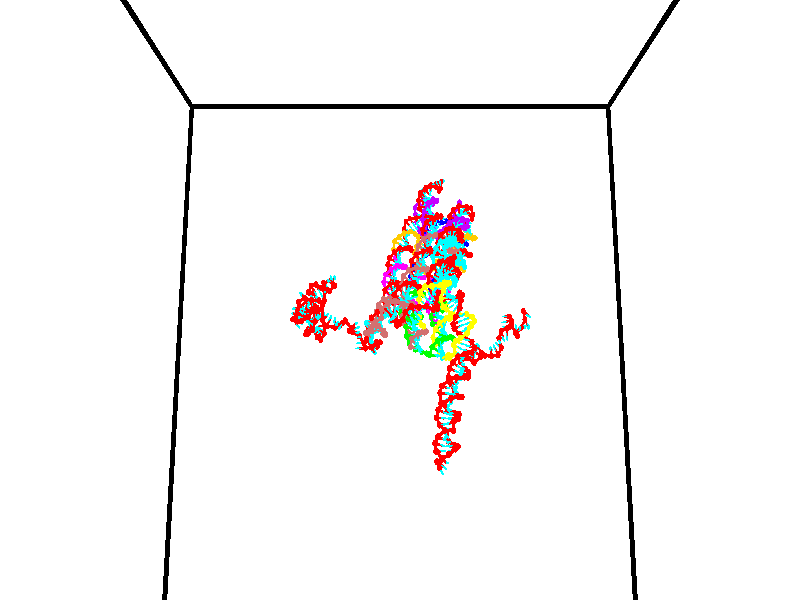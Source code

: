 // switches for output
#declare DRAW_BASES = 1; // possible values are 0, 1; only relevant for DNA ribbons
#declare DRAW_BASES_TYPE = 3; // possible values are 1, 2, 3; only relevant for DNA ribbons
#declare DRAW_FOG = 0; // set to 1 to enable fog

#include "colors.inc"

#include "transforms.inc"
background { rgb <1, 1, 1>}

#default {
   normal{
       ripples 0.25
       frequency 0.20
       turbulence 0.2
       lambda 5
   }
	finish {
		phong 0.1
		phong_size 40.
	}
}

// original window dimensions: 1024x640


// camera settings

camera {
	sky <0, 0.179814, -0.983701>
	up <0, 0.179814, -0.983701>
	right 1.6 * <1, 0, 0>
	location <35, 94.9851, 44.8844>
	look_at <35, 29.7336, 32.9568>
	direction <0, -65.2515, -11.9276>
	angle 67.0682
}


# declare cpy_camera_pos = <35, 94.9851, 44.8844>;
# if (DRAW_FOG = 1)
fog {
	fog_type 2
	up vnormalize(cpy_camera_pos)
	color rgbt<1,1,1,0.3>
	distance 1e-5
	fog_alt 3e-3
	fog_offset 56
}
# end


// LIGHTS

# declare lum = 6;
global_settings {
	ambient_light rgb lum * <0.05, 0.05, 0.05>
	max_trace_level 15
}# declare cpy_direct_light_amount = 0.25;
light_source
{	1000 * <-1, -1.16352, -0.803886>,
	rgb lum * cpy_direct_light_amount
	parallel
}

light_source
{	1000 * <1, 1.16352, 0.803886>,
	rgb lum * cpy_direct_light_amount
	parallel
}

// strand 0

// nucleotide -1

// particle -1
sphere {
	<24.590982, 35.255119, 35.257511> 0.250000
	pigment { color rgbt <1,0,0,0> }
	no_shadow
}
cylinder {
	<24.366659, 34.951904, 35.124317>,  <24.232065, 34.769978, 35.044403>, 0.100000
	pigment { color rgbt <1,0,0,0> }
	no_shadow
}
cylinder {
	<24.366659, 34.951904, 35.124317>,  <24.590982, 35.255119, 35.257511>, 0.100000
	pigment { color rgbt <1,0,0,0> }
	no_shadow
}

// particle -1
sphere {
	<24.366659, 34.951904, 35.124317> 0.100000
	pigment { color rgbt <1,0,0,0> }
	no_shadow
}
sphere {
	0, 1
	scale<0.080000,0.200000,0.300000>
	matrix <-0.084928, 0.452725, -0.887596,
		0.823577, -0.469493, -0.318271,
		-0.560810, -0.758034, -0.332981,
		24.198416, 34.724495, 35.024422>
	pigment { color rgbt <0,1,1,0> }
	no_shadow
}
cylinder {
	<25.025425, 35.126526, 34.616657>,  <24.590982, 35.255119, 35.257511>, 0.130000
	pigment { color rgbt <1,0,0,0> }
	no_shadow
}

// nucleotide -1

// particle -1
sphere {
	<25.025425, 35.126526, 34.616657> 0.250000
	pigment { color rgbt <1,0,0,0> }
	no_shadow
}
cylinder {
	<24.634481, 35.043713, 34.634144>,  <24.399916, 34.994026, 34.644634>, 0.100000
	pigment { color rgbt <1,0,0,0> }
	no_shadow
}
cylinder {
	<24.634481, 35.043713, 34.634144>,  <25.025425, 35.126526, 34.616657>, 0.100000
	pigment { color rgbt <1,0,0,0> }
	no_shadow
}

// particle -1
sphere {
	<24.634481, 35.043713, 34.634144> 0.100000
	pigment { color rgbt <1,0,0,0> }
	no_shadow
}
sphere {
	0, 1
	scale<0.080000,0.200000,0.300000>
	matrix <-0.177948, 0.692442, -0.699184,
		0.114482, -0.691132, -0.713604,
		-0.977358, -0.207029, 0.043714,
		24.341274, 34.981606, 34.647259>
	pigment { color rgbt <0,1,1,0> }
	no_shadow
}
cylinder {
	<25.611963, 35.422985, 34.037952>,  <25.025425, 35.126526, 34.616657>, 0.130000
	pigment { color rgbt <1,0,0,0> }
	no_shadow
}

// nucleotide -1

// particle -1
sphere {
	<25.611963, 35.422985, 34.037952> 0.250000
	pigment { color rgbt <1,0,0,0> }
	no_shadow
}
cylinder {
	<25.332525, 35.405117, 33.752304>,  <25.164864, 35.394398, 33.580914>, 0.100000
	pigment { color rgbt <1,0,0,0> }
	no_shadow
}
cylinder {
	<25.332525, 35.405117, 33.752304>,  <25.611963, 35.422985, 34.037952>, 0.100000
	pigment { color rgbt <1,0,0,0> }
	no_shadow
}

// particle -1
sphere {
	<25.332525, 35.405117, 33.752304> 0.100000
	pigment { color rgbt <1,0,0,0> }
	no_shadow
}
sphere {
	0, 1
	scale<0.080000,0.200000,0.300000>
	matrix <-0.507701, -0.672331, 0.538712,
		-0.504189, 0.738902, 0.447010,
		-0.698594, -0.044666, -0.714123,
		25.122948, 35.391716, 33.538067>
	pigment { color rgbt <0,1,1,0> }
	no_shadow
}
cylinder {
	<25.931471, 36.033787, 34.345749>,  <25.611963, 35.422985, 34.037952>, 0.130000
	pigment { color rgbt <1,0,0,0> }
	no_shadow
}

// nucleotide -1

// particle -1
sphere {
	<25.931471, 36.033787, 34.345749> 0.250000
	pigment { color rgbt <1,0,0,0> }
	no_shadow
}
cylinder {
	<25.860830, 36.372063, 34.547195>,  <25.818447, 36.575027, 34.668064>, 0.100000
	pigment { color rgbt <1,0,0,0> }
	no_shadow
}
cylinder {
	<25.860830, 36.372063, 34.547195>,  <25.931471, 36.033787, 34.345749>, 0.100000
	pigment { color rgbt <1,0,0,0> }
	no_shadow
}

// particle -1
sphere {
	<25.860830, 36.372063, 34.547195> 0.100000
	pigment { color rgbt <1,0,0,0> }
	no_shadow
}
sphere {
	0, 1
	scale<0.080000,0.200000,0.300000>
	matrix <0.170350, -0.477675, 0.861863,
		0.969429, 0.237996, -0.059705,
		-0.176600, 0.845686, 0.503615,
		25.807850, 36.625767, 34.698280>
	pigment { color rgbt <0,1,1,0> }
	no_shadow
}
cylinder {
	<26.549328, 36.123001, 34.607502>,  <25.931471, 36.033787, 34.345749>, 0.130000
	pigment { color rgbt <1,0,0,0> }
	no_shadow
}

// nucleotide -1

// particle -1
sphere {
	<26.549328, 36.123001, 34.607502> 0.250000
	pigment { color rgbt <1,0,0,0> }
	no_shadow
}
cylinder {
	<26.229666, 36.264591, 34.801842>,  <26.037868, 36.349545, 34.918446>, 0.100000
	pigment { color rgbt <1,0,0,0> }
	no_shadow
}
cylinder {
	<26.229666, 36.264591, 34.801842>,  <26.549328, 36.123001, 34.607502>, 0.100000
	pigment { color rgbt <1,0,0,0> }
	no_shadow
}

// particle -1
sphere {
	<26.229666, 36.264591, 34.801842> 0.100000
	pigment { color rgbt <1,0,0,0> }
	no_shadow
}
sphere {
	0, 1
	scale<0.080000,0.200000,0.300000>
	matrix <0.274649, -0.503940, 0.818909,
		0.534712, 0.787876, 0.305509,
		-0.799157, 0.353973, 0.485852,
		25.989920, 36.370785, 34.947598>
	pigment { color rgbt <0,1,1,0> }
	no_shadow
}
cylinder {
	<26.772915, 36.400997, 35.219902>,  <26.549328, 36.123001, 34.607502>, 0.130000
	pigment { color rgbt <1,0,0,0> }
	no_shadow
}

// nucleotide -1

// particle -1
sphere {
	<26.772915, 36.400997, 35.219902> 0.250000
	pigment { color rgbt <1,0,0,0> }
	no_shadow
}
cylinder {
	<26.401840, 36.251785, 35.226158>,  <26.179195, 36.162258, 35.229912>, 0.100000
	pigment { color rgbt <1,0,0,0> }
	no_shadow
}
cylinder {
	<26.401840, 36.251785, 35.226158>,  <26.772915, 36.400997, 35.219902>, 0.100000
	pigment { color rgbt <1,0,0,0> }
	no_shadow
}

// particle -1
sphere {
	<26.401840, 36.251785, 35.226158> 0.100000
	pigment { color rgbt <1,0,0,0> }
	no_shadow
}
sphere {
	0, 1
	scale<0.080000,0.200000,0.300000>
	matrix <0.154524, -0.345470, 0.925620,
		-0.339881, 0.861103, 0.378130,
		-0.927687, -0.373031, 0.015642,
		26.123533, 36.139877, 35.230850>
	pigment { color rgbt <0,1,1,0> }
	no_shadow
}
cylinder {
	<26.681614, 36.495766, 35.990646>,  <26.772915, 36.400997, 35.219902>, 0.130000
	pigment { color rgbt <1,0,0,0> }
	no_shadow
}

// nucleotide -1

// particle -1
sphere {
	<26.681614, 36.495766, 35.990646> 0.250000
	pigment { color rgbt <1,0,0,0> }
	no_shadow
}
cylinder {
	<26.293283, 36.409031, 35.949703>,  <26.060286, 36.356991, 35.925137>, 0.100000
	pigment { color rgbt <1,0,0,0> }
	no_shadow
}
cylinder {
	<26.293283, 36.409031, 35.949703>,  <26.681614, 36.495766, 35.990646>, 0.100000
	pigment { color rgbt <1,0,0,0> }
	no_shadow
}

// particle -1
sphere {
	<26.293283, 36.409031, 35.949703> 0.100000
	pigment { color rgbt <1,0,0,0> }
	no_shadow
}
sphere {
	0, 1
	scale<0.080000,0.200000,0.300000>
	matrix <0.136994, -0.851942, 0.505398,
		-0.196794, 0.476631, 0.856793,
		-0.970827, -0.216835, -0.102362,
		26.002035, 36.343979, 35.918995>
	pigment { color rgbt <0,1,1,0> }
	no_shadow
}
cylinder {
	<26.450708, 36.341759, 36.658421>,  <26.681614, 36.495766, 35.990646>, 0.130000
	pigment { color rgbt <1,0,0,0> }
	no_shadow
}

// nucleotide -1

// particle -1
sphere {
	<26.450708, 36.341759, 36.658421> 0.250000
	pigment { color rgbt <1,0,0,0> }
	no_shadow
}
cylinder {
	<26.277588, 36.172852, 36.339832>,  <26.173716, 36.071507, 36.148678>, 0.100000
	pigment { color rgbt <1,0,0,0> }
	no_shadow
}
cylinder {
	<26.277588, 36.172852, 36.339832>,  <26.450708, 36.341759, 36.658421>, 0.100000
	pigment { color rgbt <1,0,0,0> }
	no_shadow
}

// particle -1
sphere {
	<26.277588, 36.172852, 36.339832> 0.100000
	pigment { color rgbt <1,0,0,0> }
	no_shadow
}
sphere {
	0, 1
	scale<0.080000,0.200000,0.300000>
	matrix <0.268650, -0.903780, 0.333180,
		-0.860530, -0.069773, 0.504599,
		-0.432799, -0.422272, -0.796474,
		26.147749, 36.046169, 36.100891>
	pigment { color rgbt <0,1,1,0> }
	no_shadow
}
cylinder {
	<25.939024, 35.865242, 36.908123>,  <26.450708, 36.341759, 36.658421>, 0.130000
	pigment { color rgbt <1,0,0,0> }
	no_shadow
}

// nucleotide -1

// particle -1
sphere {
	<25.939024, 35.865242, 36.908123> 0.250000
	pigment { color rgbt <1,0,0,0> }
	no_shadow
}
cylinder {
	<26.067303, 35.772213, 36.540848>,  <26.144270, 35.716396, 36.320484>, 0.100000
	pigment { color rgbt <1,0,0,0> }
	no_shadow
}
cylinder {
	<26.067303, 35.772213, 36.540848>,  <25.939024, 35.865242, 36.908123>, 0.100000
	pigment { color rgbt <1,0,0,0> }
	no_shadow
}

// particle -1
sphere {
	<26.067303, 35.772213, 36.540848> 0.100000
	pigment { color rgbt <1,0,0,0> }
	no_shadow
}
sphere {
	0, 1
	scale<0.080000,0.200000,0.300000>
	matrix <0.307930, -0.891129, 0.333269,
		-0.895730, -0.389615, -0.214166,
		0.320696, -0.232571, -0.918185,
		26.163511, 35.702442, 36.265392>
	pigment { color rgbt <0,1,1,0> }
	no_shadow
}
cylinder {
	<25.587971, 35.252132, 36.853176>,  <25.939024, 35.865242, 36.908123>, 0.130000
	pigment { color rgbt <1,0,0,0> }
	no_shadow
}

// nucleotide -1

// particle -1
sphere {
	<25.587971, 35.252132, 36.853176> 0.250000
	pigment { color rgbt <1,0,0,0> }
	no_shadow
}
cylinder {
	<25.867495, 35.256889, 36.567093>,  <26.035210, 35.259743, 36.395443>, 0.100000
	pigment { color rgbt <1,0,0,0> }
	no_shadow
}
cylinder {
	<25.867495, 35.256889, 36.567093>,  <25.587971, 35.252132, 36.853176>, 0.100000
	pigment { color rgbt <1,0,0,0> }
	no_shadow
}

// particle -1
sphere {
	<25.867495, 35.256889, 36.567093> 0.100000
	pigment { color rgbt <1,0,0,0> }
	no_shadow
}
sphere {
	0, 1
	scale<0.080000,0.200000,0.300000>
	matrix <0.306953, -0.908109, 0.284811,
		-0.646099, -0.418564, -0.638248,
		0.698810, 0.011896, -0.715208,
		26.077137, 35.260460, 36.352531>
	pigment { color rgbt <0,1,1,0> }
	no_shadow
}
cylinder {
	<25.535406, 34.656956, 36.616104>,  <25.587971, 35.252132, 36.853176>, 0.130000
	pigment { color rgbt <1,0,0,0> }
	no_shadow
}

// nucleotide -1

// particle -1
sphere {
	<25.535406, 34.656956, 36.616104> 0.250000
	pigment { color rgbt <1,0,0,0> }
	no_shadow
}
cylinder {
	<25.906424, 34.754368, 36.502716>,  <26.129034, 34.812817, 36.434681>, 0.100000
	pigment { color rgbt <1,0,0,0> }
	no_shadow
}
cylinder {
	<25.906424, 34.754368, 36.502716>,  <25.535406, 34.656956, 36.616104>, 0.100000
	pigment { color rgbt <1,0,0,0> }
	no_shadow
}

// particle -1
sphere {
	<25.906424, 34.754368, 36.502716> 0.100000
	pigment { color rgbt <1,0,0,0> }
	no_shadow
}
sphere {
	0, 1
	scale<0.080000,0.200000,0.300000>
	matrix <0.320998, -0.907598, 0.270604,
		-0.191380, -0.341991, -0.920009,
		0.927542, 0.243533, -0.283474,
		26.184687, 34.827427, 36.417675>
	pigment { color rgbt <0,1,1,0> }
	no_shadow
}
cylinder {
	<25.706570, 34.143620, 36.215122>,  <25.535406, 34.656956, 36.616104>, 0.130000
	pigment { color rgbt <1,0,0,0> }
	no_shadow
}

// nucleotide -1

// particle -1
sphere {
	<25.706570, 34.143620, 36.215122> 0.250000
	pigment { color rgbt <1,0,0,0> }
	no_shadow
}
cylinder {
	<26.072104, 34.263462, 36.324768>,  <26.291424, 34.335369, 36.390556>, 0.100000
	pigment { color rgbt <1,0,0,0> }
	no_shadow
}
cylinder {
	<26.072104, 34.263462, 36.324768>,  <25.706570, 34.143620, 36.215122>, 0.100000
	pigment { color rgbt <1,0,0,0> }
	no_shadow
}

// particle -1
sphere {
	<26.072104, 34.263462, 36.324768> 0.100000
	pigment { color rgbt <1,0,0,0> }
	no_shadow
}
sphere {
	0, 1
	scale<0.080000,0.200000,0.300000>
	matrix <0.263324, -0.951066, 0.161658,
		0.309137, -0.075547, -0.948012,
		0.913835, 0.299609, 0.274116,
		26.346254, 34.353344, 36.407001>
	pigment { color rgbt <0,1,1,0> }
	no_shadow
}
cylinder {
	<26.201176, 33.626438, 36.311199>,  <25.706570, 34.143620, 36.215122>, 0.130000
	pigment { color rgbt <1,0,0,0> }
	no_shadow
}

// nucleotide -1

// particle -1
sphere {
	<26.201176, 33.626438, 36.311199> 0.250000
	pigment { color rgbt <1,0,0,0> }
	no_shadow
}
cylinder {
	<26.565117, 33.495064, 36.412632>,  <26.783482, 33.416241, 36.473492>, 0.100000
	pigment { color rgbt <1,0,0,0> }
	no_shadow
}
cylinder {
	<26.565117, 33.495064, 36.412632>,  <26.201176, 33.626438, 36.311199>, 0.100000
	pigment { color rgbt <1,0,0,0> }
	no_shadow
}

// particle -1
sphere {
	<26.565117, 33.495064, 36.412632> 0.100000
	pigment { color rgbt <1,0,0,0> }
	no_shadow
}
sphere {
	0, 1
	scale<0.080000,0.200000,0.300000>
	matrix <0.394687, 0.873607, -0.284662,
		-0.128038, 0.359085, 0.924481,
		0.909851, -0.328434, 0.253581,
		26.838072, 33.396534, 36.488705>
	pigment { color rgbt <0,1,1,0> }
	no_shadow
}
cylinder {
	<26.541626, 33.912880, 36.935772>,  <26.201176, 33.626438, 36.311199>, 0.130000
	pigment { color rgbt <1,0,0,0> }
	no_shadow
}

// nucleotide -1

// particle -1
sphere {
	<26.541626, 33.912880, 36.935772> 0.250000
	pigment { color rgbt <1,0,0,0> }
	no_shadow
}
cylinder {
	<26.803492, 33.822006, 36.647381>,  <26.960611, 33.767483, 36.474346>, 0.100000
	pigment { color rgbt <1,0,0,0> }
	no_shadow
}
cylinder {
	<26.803492, 33.822006, 36.647381>,  <26.541626, 33.912880, 36.935772>, 0.100000
	pigment { color rgbt <1,0,0,0> }
	no_shadow
}

// particle -1
sphere {
	<26.803492, 33.822006, 36.647381> 0.100000
	pigment { color rgbt <1,0,0,0> }
	no_shadow
}
sphere {
	0, 1
	scale<0.080000,0.200000,0.300000>
	matrix <0.284371, 0.957724, -0.043568,
		0.700393, -0.176503, 0.691590,
		0.654662, -0.227183, -0.720975,
		26.999889, 33.753853, 36.431087>
	pigment { color rgbt <0,1,1,0> }
	no_shadow
}
cylinder {
	<26.992290, 34.341587, 37.252747>,  <26.541626, 33.912880, 36.935772>, 0.130000
	pigment { color rgbt <1,0,0,0> }
	no_shadow
}

// nucleotide -1

// particle -1
sphere {
	<26.992290, 34.341587, 37.252747> 0.250000
	pigment { color rgbt <1,0,0,0> }
	no_shadow
}
cylinder {
	<26.936623, 34.267330, 36.863663>,  <26.903221, 34.222775, 36.630211>, 0.100000
	pigment { color rgbt <1,0,0,0> }
	no_shadow
}
cylinder {
	<26.936623, 34.267330, 36.863663>,  <26.992290, 34.341587, 37.252747>, 0.100000
	pigment { color rgbt <1,0,0,0> }
	no_shadow
}

// particle -1
sphere {
	<26.936623, 34.267330, 36.863663> 0.100000
	pigment { color rgbt <1,0,0,0> }
	no_shadow
}
sphere {
	0, 1
	scale<0.080000,0.200000,0.300000>
	matrix <-0.165831, 0.972769, -0.161928,
		0.976285, 0.138770, -0.166167,
		-0.139171, -0.185644, -0.972712,
		26.894871, 34.211636, 36.571850>
	pigment { color rgbt <0,1,1,0> }
	no_shadow
}
cylinder {
	<27.412853, 34.860680, 36.768803>,  <26.992290, 34.341587, 37.252747>, 0.130000
	pigment { color rgbt <1,0,0,0> }
	no_shadow
}

// nucleotide -1

// particle -1
sphere {
	<27.412853, 34.860680, 36.768803> 0.250000
	pigment { color rgbt <1,0,0,0> }
	no_shadow
}
cylinder {
	<27.110554, 34.695496, 36.565506>,  <26.929174, 34.596386, 36.443527>, 0.100000
	pigment { color rgbt <1,0,0,0> }
	no_shadow
}
cylinder {
	<27.110554, 34.695496, 36.565506>,  <27.412853, 34.860680, 36.768803>, 0.100000
	pigment { color rgbt <1,0,0,0> }
	no_shadow
}

// particle -1
sphere {
	<27.110554, 34.695496, 36.565506> 0.100000
	pigment { color rgbt <1,0,0,0> }
	no_shadow
}
sphere {
	0, 1
	scale<0.080000,0.200000,0.300000>
	matrix <-0.240692, 0.896946, -0.370886,
		0.609024, -0.157968, -0.777262,
		-0.755749, -0.412959, -0.508240,
		26.883829, 34.571609, 36.413033>
	pigment { color rgbt <0,1,1,0> }
	no_shadow
}
cylinder {
	<27.422636, 34.998260, 36.030235>,  <27.412853, 34.860680, 36.768803>, 0.130000
	pigment { color rgbt <1,0,0,0> }
	no_shadow
}

// nucleotide -1

// particle -1
sphere {
	<27.422636, 34.998260, 36.030235> 0.250000
	pigment { color rgbt <1,0,0,0> }
	no_shadow
}
cylinder {
	<27.040762, 34.939663, 36.133862>,  <26.811638, 34.904507, 36.196037>, 0.100000
	pigment { color rgbt <1,0,0,0> }
	no_shadow
}
cylinder {
	<27.040762, 34.939663, 36.133862>,  <27.422636, 34.998260, 36.030235>, 0.100000
	pigment { color rgbt <1,0,0,0> }
	no_shadow
}

// particle -1
sphere {
	<27.040762, 34.939663, 36.133862> 0.100000
	pigment { color rgbt <1,0,0,0> }
	no_shadow
}
sphere {
	0, 1
	scale<0.080000,0.200000,0.300000>
	matrix <-0.280026, 0.736947, -0.615219,
		-0.100794, -0.659886, -0.744574,
		-0.954686, -0.146490, 0.259065,
		26.754356, 34.895718, 36.211582>
	pigment { color rgbt <0,1,1,0> }
	no_shadow
}
cylinder {
	<27.050257, 35.196381, 35.439503>,  <27.422636, 34.998260, 36.030235>, 0.130000
	pigment { color rgbt <1,0,0,0> }
	no_shadow
}

// nucleotide -1

// particle -1
sphere {
	<27.050257, 35.196381, 35.439503> 0.250000
	pigment { color rgbt <1,0,0,0> }
	no_shadow
}
cylinder {
	<26.754345, 35.212387, 35.708164>,  <26.576797, 35.221992, 35.869362>, 0.100000
	pigment { color rgbt <1,0,0,0> }
	no_shadow
}
cylinder {
	<26.754345, 35.212387, 35.708164>,  <27.050257, 35.196381, 35.439503>, 0.100000
	pigment { color rgbt <1,0,0,0> }
	no_shadow
}

// particle -1
sphere {
	<26.754345, 35.212387, 35.708164> 0.100000
	pigment { color rgbt <1,0,0,0> }
	no_shadow
}
sphere {
	0, 1
	scale<0.080000,0.200000,0.300000>
	matrix <-0.430554, 0.738944, -0.518252,
		-0.517058, -0.672577, -0.529425,
		-0.739780, 0.040021, 0.671658,
		26.532412, 35.224392, 35.909660>
	pigment { color rgbt <0,1,1,0> }
	no_shadow
}
cylinder {
	<26.487173, 35.359982, 35.049473>,  <27.050257, 35.196381, 35.439503>, 0.130000
	pigment { color rgbt <1,0,0,0> }
	no_shadow
}

// nucleotide -1

// particle -1
sphere {
	<26.487173, 35.359982, 35.049473> 0.250000
	pigment { color rgbt <1,0,0,0> }
	no_shadow
}
cylinder {
	<26.366278, 35.453915, 35.419014>,  <26.293739, 35.510273, 35.640739>, 0.100000
	pigment { color rgbt <1,0,0,0> }
	no_shadow
}
cylinder {
	<26.366278, 35.453915, 35.419014>,  <26.487173, 35.359982, 35.049473>, 0.100000
	pigment { color rgbt <1,0,0,0> }
	no_shadow
}

// particle -1
sphere {
	<26.366278, 35.453915, 35.419014> 0.100000
	pigment { color rgbt <1,0,0,0> }
	no_shadow
}
sphere {
	0, 1
	scale<0.080000,0.200000,0.300000>
	matrix <-0.541278, 0.755493, -0.369118,
		-0.784645, -0.611624, -0.101231,
		-0.302241, 0.234833, 0.923853,
		26.275606, 35.524364, 35.696171>
	pigment { color rgbt <0,1,1,0> }
	no_shadow
}
cylinder {
	<25.775515, 35.487492, 34.987438>,  <26.487173, 35.359982, 35.049473>, 0.130000
	pigment { color rgbt <1,0,0,0> }
	no_shadow
}

// nucleotide -1

// particle -1
sphere {
	<25.775515, 35.487492, 34.987438> 0.250000
	pigment { color rgbt <1,0,0,0> }
	no_shadow
}
cylinder {
	<25.913963, 35.660236, 35.320591>,  <25.997032, 35.763882, 35.520485>, 0.100000
	pigment { color rgbt <1,0,0,0> }
	no_shadow
}
cylinder {
	<25.913963, 35.660236, 35.320591>,  <25.775515, 35.487492, 34.987438>, 0.100000
	pigment { color rgbt <1,0,0,0> }
	no_shadow
}

// particle -1
sphere {
	<25.913963, 35.660236, 35.320591> 0.100000
	pigment { color rgbt <1,0,0,0> }
	no_shadow
}
sphere {
	0, 1
	scale<0.080000,0.200000,0.300000>
	matrix <-0.451991, 0.854698, -0.255336,
		-0.822135, -0.288080, 0.491024,
		0.346120, 0.431859, 0.832887,
		26.017799, 35.789795, 35.570457>
	pigment { color rgbt <0,1,1,0> }
	no_shadow
}
cylinder {
	<25.233114, 35.813278, 35.333477>,  <25.775515, 35.487492, 34.987438>, 0.130000
	pigment { color rgbt <1,0,0,0> }
	no_shadow
}

// nucleotide -1

// particle -1
sphere {
	<25.233114, 35.813278, 35.333477> 0.250000
	pigment { color rgbt <1,0,0,0> }
	no_shadow
}
cylinder {
	<25.563072, 36.015915, 35.433811>,  <25.761047, 36.137497, 35.494011>, 0.100000
	pigment { color rgbt <1,0,0,0> }
	no_shadow
}
cylinder {
	<25.563072, 36.015915, 35.433811>,  <25.233114, 35.813278, 35.333477>, 0.100000
	pigment { color rgbt <1,0,0,0> }
	no_shadow
}

// particle -1
sphere {
	<25.563072, 36.015915, 35.433811> 0.100000
	pigment { color rgbt <1,0,0,0> }
	no_shadow
}
sphere {
	0, 1
	scale<0.080000,0.200000,0.300000>
	matrix <-0.423258, 0.847632, -0.319956,
		-0.374704, 0.157761, 0.913624,
		0.824894, 0.506587, 0.250838,
		25.810541, 36.167892, 35.509064>
	pigment { color rgbt <0,1,1,0> }
	no_shadow
}
cylinder {
	<25.055162, 36.407677, 35.703812>,  <25.233114, 35.813278, 35.333477>, 0.130000
	pigment { color rgbt <1,0,0,0> }
	no_shadow
}

// nucleotide -1

// particle -1
sphere {
	<25.055162, 36.407677, 35.703812> 0.250000
	pigment { color rgbt <1,0,0,0> }
	no_shadow
}
cylinder {
	<25.415508, 36.472816, 35.542854>,  <25.631716, 36.511902, 35.446281>, 0.100000
	pigment { color rgbt <1,0,0,0> }
	no_shadow
}
cylinder {
	<25.415508, 36.472816, 35.542854>,  <25.055162, 36.407677, 35.703812>, 0.100000
	pigment { color rgbt <1,0,0,0> }
	no_shadow
}

// particle -1
sphere {
	<25.415508, 36.472816, 35.542854> 0.100000
	pigment { color rgbt <1,0,0,0> }
	no_shadow
}
sphere {
	0, 1
	scale<0.080000,0.200000,0.300000>
	matrix <-0.317367, 0.879521, -0.354572,
		0.296171, 0.447128, 0.844014,
		0.900867, 0.162849, -0.402392,
		25.685768, 36.521671, 35.422138>
	pigment { color rgbt <0,1,1,0> }
	no_shadow
}
cylinder {
	<25.391314, 37.019981, 35.975861>,  <25.055162, 36.407677, 35.703812>, 0.130000
	pigment { color rgbt <1,0,0,0> }
	no_shadow
}

// nucleotide -1

// particle -1
sphere {
	<25.391314, 37.019981, 35.975861> 0.250000
	pigment { color rgbt <1,0,0,0> }
	no_shadow
}
cylinder {
	<25.532333, 36.937794, 35.610676>,  <25.616945, 36.888481, 35.391567>, 0.100000
	pigment { color rgbt <1,0,0,0> }
	no_shadow
}
cylinder {
	<25.532333, 36.937794, 35.610676>,  <25.391314, 37.019981, 35.975861>, 0.100000
	pigment { color rgbt <1,0,0,0> }
	no_shadow
}

// particle -1
sphere {
	<25.532333, 36.937794, 35.610676> 0.100000
	pigment { color rgbt <1,0,0,0> }
	no_shadow
}
sphere {
	0, 1
	scale<0.080000,0.200000,0.300000>
	matrix <-0.463393, 0.809253, -0.361077,
		0.813005, 0.550354, 0.190086,
		0.352548, -0.205473, -0.912957,
		25.638098, 36.876152, 35.336788>
	pigment { color rgbt <0,1,1,0> }
	no_shadow
}
cylinder {
	<25.724075, 37.593010, 35.663807>,  <25.391314, 37.019981, 35.975861>, 0.130000
	pigment { color rgbt <1,0,0,0> }
	no_shadow
}

// nucleotide -1

// particle -1
sphere {
	<25.724075, 37.593010, 35.663807> 0.250000
	pigment { color rgbt <1,0,0,0> }
	no_shadow
}
cylinder {
	<25.575615, 37.369026, 35.367512>,  <25.486538, 37.234638, 35.189735>, 0.100000
	pigment { color rgbt <1,0,0,0> }
	no_shadow
}
cylinder {
	<25.575615, 37.369026, 35.367512>,  <25.724075, 37.593010, 35.663807>, 0.100000
	pigment { color rgbt <1,0,0,0> }
	no_shadow
}

// particle -1
sphere {
	<25.575615, 37.369026, 35.367512> 0.100000
	pigment { color rgbt <1,0,0,0> }
	no_shadow
}
sphere {
	0, 1
	scale<0.080000,0.200000,0.300000>
	matrix <-0.384128, 0.818849, -0.426535,
		0.845396, 0.126231, -0.519010,
		-0.371149, -0.559957, -0.740740,
		25.464270, 37.201038, 35.145290>
	pigment { color rgbt <0,1,1,0> }
	no_shadow
}
cylinder {
	<26.030798, 37.313351, 35.104347>,  <25.724075, 37.593010, 35.663807>, 0.130000
	pigment { color rgbt <1,0,0,0> }
	no_shadow
}

// nucleotide -1

// particle -1
sphere {
	<26.030798, 37.313351, 35.104347> 0.250000
	pigment { color rgbt <1,0,0,0> }
	no_shadow
}
cylinder {
	<26.143774, 37.625500, 34.881191>,  <26.211559, 37.812790, 34.747295>, 0.100000
	pigment { color rgbt <1,0,0,0> }
	no_shadow
}
cylinder {
	<26.143774, 37.625500, 34.881191>,  <26.030798, 37.313351, 35.104347>, 0.100000
	pigment { color rgbt <1,0,0,0> }
	no_shadow
}

// particle -1
sphere {
	<26.143774, 37.625500, 34.881191> 0.100000
	pigment { color rgbt <1,0,0,0> }
	no_shadow
}
sphere {
	0, 1
	scale<0.080000,0.200000,0.300000>
	matrix <0.791837, -0.517944, -0.323617,
		-0.541500, -0.350358, -0.764217,
		0.282440, 0.780374, -0.557893,
		26.228506, 37.859612, 34.713821>
	pigment { color rgbt <0,1,1,0> }
	no_shadow
}
cylinder {
	<26.143145, 37.099346, 34.469517>,  <26.030798, 37.313351, 35.104347>, 0.130000
	pigment { color rgbt <1,0,0,0> }
	no_shadow
}

// nucleotide -1

// particle -1
sphere {
	<26.143145, 37.099346, 34.469517> 0.250000
	pigment { color rgbt <1,0,0,0> }
	no_shadow
}
cylinder {
	<26.379519, 37.421944, 34.477211>,  <26.521343, 37.615501, 34.481827>, 0.100000
	pigment { color rgbt <1,0,0,0> }
	no_shadow
}
cylinder {
	<26.379519, 37.421944, 34.477211>,  <26.143145, 37.099346, 34.469517>, 0.100000
	pigment { color rgbt <1,0,0,0> }
	no_shadow
}

// particle -1
sphere {
	<26.379519, 37.421944, 34.477211> 0.100000
	pigment { color rgbt <1,0,0,0> }
	no_shadow
}
sphere {
	0, 1
	scale<0.080000,0.200000,0.300000>
	matrix <0.700913, -0.501476, -0.507191,
		-0.399397, 0.313201, -0.861619,
		0.590934, 0.806490, 0.019239,
		26.556799, 37.663891, 34.482983>
	pigment { color rgbt <0,1,1,0> }
	no_shadow
}
cylinder {
	<26.524181, 37.287186, 33.799343>,  <26.143145, 37.099346, 34.469517>, 0.130000
	pigment { color rgbt <1,0,0,0> }
	no_shadow
}

// nucleotide -1

// particle -1
sphere {
	<26.524181, 37.287186, 33.799343> 0.250000
	pigment { color rgbt <1,0,0,0> }
	no_shadow
}
cylinder {
	<26.763260, 37.436020, 34.083405>,  <26.906706, 37.525322, 34.253841>, 0.100000
	pigment { color rgbt <1,0,0,0> }
	no_shadow
}
cylinder {
	<26.763260, 37.436020, 34.083405>,  <26.524181, 37.287186, 33.799343>, 0.100000
	pigment { color rgbt <1,0,0,0> }
	no_shadow
}

// particle -1
sphere {
	<26.763260, 37.436020, 34.083405> 0.100000
	pigment { color rgbt <1,0,0,0> }
	no_shadow
}
sphere {
	0, 1
	scale<0.080000,0.200000,0.300000>
	matrix <0.801678, -0.286873, -0.524420,
		0.008595, 0.882755, -0.469755,
		0.597694, 0.372085, 0.710151,
		26.942568, 37.547646, 34.296452>
	pigment { color rgbt <0,1,1,0> }
	no_shadow
}
cylinder {
	<26.183950, 37.964748, 33.844048>,  <26.524181, 37.287186, 33.799343>, 0.130000
	pigment { color rgbt <1,0,0,0> }
	no_shadow
}

// nucleotide -1

// particle -1
sphere {
	<26.183950, 37.964748, 33.844048> 0.250000
	pigment { color rgbt <1,0,0,0> }
	no_shadow
}
cylinder {
	<26.428965, 38.147392, 34.102135>,  <26.575974, 38.256977, 34.256989>, 0.100000
	pigment { color rgbt <1,0,0,0> }
	no_shadow
}
cylinder {
	<26.428965, 38.147392, 34.102135>,  <26.183950, 37.964748, 33.844048>, 0.100000
	pigment { color rgbt <1,0,0,0> }
	no_shadow
}

// particle -1
sphere {
	<26.428965, 38.147392, 34.102135> 0.100000
	pigment { color rgbt <1,0,0,0> }
	no_shadow
}
sphere {
	0, 1
	scale<0.080000,0.200000,0.300000>
	matrix <0.629736, 0.211452, -0.747476,
		-0.477736, 0.864175, -0.158020,
		0.612536, 0.456607, 0.645220,
		26.612726, 38.284374, 34.295700>
	pigment { color rgbt <0,1,1,0> }
	no_shadow
}
cylinder {
	<26.519142, 38.500397, 33.418022>,  <26.183950, 37.964748, 33.844048>, 0.130000
	pigment { color rgbt <1,0,0,0> }
	no_shadow
}

// nucleotide -1

// particle -1
sphere {
	<26.519142, 38.500397, 33.418022> 0.250000
	pigment { color rgbt <1,0,0,0> }
	no_shadow
}
cylinder {
	<26.744057, 38.423946, 33.739841>,  <26.879005, 38.378075, 33.932934>, 0.100000
	pigment { color rgbt <1,0,0,0> }
	no_shadow
}
cylinder {
	<26.744057, 38.423946, 33.739841>,  <26.519142, 38.500397, 33.418022>, 0.100000
	pigment { color rgbt <1,0,0,0> }
	no_shadow
}

// particle -1
sphere {
	<26.744057, 38.423946, 33.739841> 0.100000
	pigment { color rgbt <1,0,0,0> }
	no_shadow
}
sphere {
	0, 1
	scale<0.080000,0.200000,0.300000>
	matrix <0.824497, 0.054817, -0.563205,
		0.063540, 0.980034, 0.188406,
		0.562288, -0.191126, 0.804552,
		26.912743, 38.366608, 33.981209>
	pigment { color rgbt <0,1,1,0> }
	no_shadow
}
cylinder {
	<27.039742, 38.997028, 33.412258>,  <26.519142, 38.500397, 33.418022>, 0.130000
	pigment { color rgbt <1,0,0,0> }
	no_shadow
}

// nucleotide -1

// particle -1
sphere {
	<27.039742, 38.997028, 33.412258> 0.250000
	pigment { color rgbt <1,0,0,0> }
	no_shadow
}
cylinder {
	<27.168972, 38.668793, 33.600830>,  <27.246510, 38.471851, 33.713974>, 0.100000
	pigment { color rgbt <1,0,0,0> }
	no_shadow
}
cylinder {
	<27.168972, 38.668793, 33.600830>,  <27.039742, 38.997028, 33.412258>, 0.100000
	pigment { color rgbt <1,0,0,0> }
	no_shadow
}

// particle -1
sphere {
	<27.168972, 38.668793, 33.600830> 0.100000
	pigment { color rgbt <1,0,0,0> }
	no_shadow
}
sphere {
	0, 1
	scale<0.080000,0.200000,0.300000>
	matrix <0.905717, 0.123664, -0.405444,
		0.274406, 0.557973, 0.783178,
		0.323077, -0.820594, 0.471431,
		27.265896, 38.422615, 33.742260>
	pigment { color rgbt <0,1,1,0> }
	no_shadow
}
cylinder {
	<27.597437, 39.220459, 33.742729>,  <27.039742, 38.997028, 33.412258>, 0.130000
	pigment { color rgbt <1,0,0,0> }
	no_shadow
}

// nucleotide -1

// particle -1
sphere {
	<27.597437, 39.220459, 33.742729> 0.250000
	pigment { color rgbt <1,0,0,0> }
	no_shadow
}
cylinder {
	<27.636667, 38.822849, 33.723587>,  <27.660206, 38.584282, 33.712101>, 0.100000
	pigment { color rgbt <1,0,0,0> }
	no_shadow
}
cylinder {
	<27.636667, 38.822849, 33.723587>,  <27.597437, 39.220459, 33.742729>, 0.100000
	pigment { color rgbt <1,0,0,0> }
	no_shadow
}

// particle -1
sphere {
	<27.636667, 38.822849, 33.723587> 0.100000
	pigment { color rgbt <1,0,0,0> }
	no_shadow
}
sphere {
	0, 1
	scale<0.080000,0.200000,0.300000>
	matrix <0.813403, 0.107773, -0.571630,
		0.573374, 0.017137, 0.819115,
		0.098075, -0.994028, -0.047855,
		27.666090, 38.524639, 33.709232>
	pigment { color rgbt <0,1,1,0> }
	no_shadow
}
cylinder {
	<28.332434, 38.955647, 33.916752>,  <27.597437, 39.220459, 33.742729>, 0.130000
	pigment { color rgbt <1,0,0,0> }
	no_shadow
}

// nucleotide -1

// particle -1
sphere {
	<28.332434, 38.955647, 33.916752> 0.250000
	pigment { color rgbt <1,0,0,0> }
	no_shadow
}
cylinder {
	<28.162693, 38.697659, 33.662525>,  <28.060848, 38.542866, 33.509991>, 0.100000
	pigment { color rgbt <1,0,0,0> }
	no_shadow
}
cylinder {
	<28.162693, 38.697659, 33.662525>,  <28.332434, 38.955647, 33.916752>, 0.100000
	pigment { color rgbt <1,0,0,0> }
	no_shadow
}

// particle -1
sphere {
	<28.162693, 38.697659, 33.662525> 0.100000
	pigment { color rgbt <1,0,0,0> }
	no_shadow
}
sphere {
	0, 1
	scale<0.080000,0.200000,0.300000>
	matrix <0.845896, -0.031922, -0.532392,
		0.323088, -0.763542, 0.559122,
		-0.424351, -0.644969, -0.635564,
		28.035387, 38.504169, 33.471855>
	pigment { color rgbt <0,1,1,0> }
	no_shadow
}
cylinder {
	<28.792427, 38.623859, 33.416088>,  <28.332434, 38.955647, 33.916752>, 0.130000
	pigment { color rgbt <1,0,0,0> }
	no_shadow
}

// nucleotide -1

// particle -1
sphere {
	<28.792427, 38.623859, 33.416088> 0.250000
	pigment { color rgbt <1,0,0,0> }
	no_shadow
}
cylinder {
	<28.467768, 38.521267, 33.206154>,  <28.272972, 38.459713, 33.080193>, 0.100000
	pigment { color rgbt <1,0,0,0> }
	no_shadow
}
cylinder {
	<28.467768, 38.521267, 33.206154>,  <28.792427, 38.623859, 33.416088>, 0.100000
	pigment { color rgbt <1,0,0,0> }
	no_shadow
}

// particle -1
sphere {
	<28.467768, 38.521267, 33.206154> 0.100000
	pigment { color rgbt <1,0,0,0> }
	no_shadow
}
sphere {
	0, 1
	scale<0.080000,0.200000,0.300000>
	matrix <0.583260, -0.306278, -0.752331,
		0.032214, -0.916740, 0.398185,
		-0.811646, -0.256481, -0.524831,
		28.224274, 38.444324, 33.048706>
	pigment { color rgbt <0,1,1,0> }
	no_shadow
}
cylinder {
	<28.600323, 37.818108, 33.272282>,  <28.792427, 38.623859, 33.416088>, 0.130000
	pigment { color rgbt <1,0,0,0> }
	no_shadow
}

// nucleotide -1

// particle -1
sphere {
	<28.600323, 37.818108, 33.272282> 0.250000
	pigment { color rgbt <1,0,0,0> }
	no_shadow
}
cylinder {
	<28.493650, 38.080364, 32.989719>,  <28.429647, 38.237720, 32.820183>, 0.100000
	pigment { color rgbt <1,0,0,0> }
	no_shadow
}
cylinder {
	<28.493650, 38.080364, 32.989719>,  <28.600323, 37.818108, 33.272282>, 0.100000
	pigment { color rgbt <1,0,0,0> }
	no_shadow
}

// particle -1
sphere {
	<28.493650, 38.080364, 32.989719> 0.100000
	pigment { color rgbt <1,0,0,0> }
	no_shadow
}
sphere {
	0, 1
	scale<0.080000,0.200000,0.300000>
	matrix <0.614175, -0.449243, -0.648822,
		-0.742745, -0.606887, -0.282874,
		-0.266683, 0.655643, -0.706408,
		28.413645, 38.277058, 32.777798>
	pigment { color rgbt <0,1,1,0> }
	no_shadow
}
cylinder {
	<28.310934, 37.467571, 32.759827>,  <28.600323, 37.818108, 33.272282>, 0.130000
	pigment { color rgbt <1,0,0,0> }
	no_shadow
}

// nucleotide -1

// particle -1
sphere {
	<28.310934, 37.467571, 32.759827> 0.250000
	pigment { color rgbt <1,0,0,0> }
	no_shadow
}
cylinder {
	<28.527279, 37.798683, 32.700165>,  <28.657085, 37.997349, 32.664368>, 0.100000
	pigment { color rgbt <1,0,0,0> }
	no_shadow
}
cylinder {
	<28.527279, 37.798683, 32.700165>,  <28.310934, 37.467571, 32.759827>, 0.100000
	pigment { color rgbt <1,0,0,0> }
	no_shadow
}

// particle -1
sphere {
	<28.527279, 37.798683, 32.700165> 0.100000
	pigment { color rgbt <1,0,0,0> }
	no_shadow
}
sphere {
	0, 1
	scale<0.080000,0.200000,0.300000>
	matrix <0.703587, -0.542431, -0.459058,
		-0.460905, 0.143344, -0.875796,
		0.540862, 0.827781, -0.149155,
		28.689537, 38.047016, 32.655418>
	pigment { color rgbt <0,1,1,0> }
	no_shadow
}
cylinder {
	<27.598375, 37.604366, 32.982094>,  <28.310934, 37.467571, 32.759827>, 0.130000
	pigment { color rgbt <1,0,0,0> }
	no_shadow
}

// nucleotide -1

// particle -1
sphere {
	<27.598375, 37.604366, 32.982094> 0.250000
	pigment { color rgbt <1,0,0,0> }
	no_shadow
}
cylinder {
	<27.830862, 37.785255, 33.252701>,  <27.970354, 37.893787, 33.415066>, 0.100000
	pigment { color rgbt <1,0,0,0> }
	no_shadow
}
cylinder {
	<27.830862, 37.785255, 33.252701>,  <27.598375, 37.604366, 32.982094>, 0.100000
	pigment { color rgbt <1,0,0,0> }
	no_shadow
}

// particle -1
sphere {
	<27.830862, 37.785255, 33.252701> 0.100000
	pigment { color rgbt <1,0,0,0> }
	no_shadow
}
sphere {
	0, 1
	scale<0.080000,0.200000,0.300000>
	matrix <-0.738891, -0.055018, 0.671575,
		0.340923, -0.890206, 0.302167,
		0.581215, 0.452224, 0.676522,
		28.005226, 37.920921, 33.455658>
	pigment { color rgbt <0,1,1,0> }
	no_shadow
}
cylinder {
	<27.691046, 37.234684, 33.623226>,  <27.598375, 37.604366, 32.982094>, 0.130000
	pigment { color rgbt <1,0,0,0> }
	no_shadow
}

// nucleotide -1

// particle -1
sphere {
	<27.691046, 37.234684, 33.623226> 0.250000
	pigment { color rgbt <1,0,0,0> }
	no_shadow
}
cylinder {
	<27.710457, 37.630600, 33.676819>,  <27.722103, 37.868149, 33.708977>, 0.100000
	pigment { color rgbt <1,0,0,0> }
	no_shadow
}
cylinder {
	<27.710457, 37.630600, 33.676819>,  <27.691046, 37.234684, 33.623226>, 0.100000
	pigment { color rgbt <1,0,0,0> }
	no_shadow
}

// particle -1
sphere {
	<27.710457, 37.630600, 33.676819> 0.100000
	pigment { color rgbt <1,0,0,0> }
	no_shadow
}
sphere {
	0, 1
	scale<0.080000,0.200000,0.300000>
	matrix <-0.885910, -0.019301, 0.463455,
		0.461311, -0.141188, 0.875933,
		0.048527, 0.989795, 0.133983,
		27.725016, 37.927540, 33.717014>
	pigment { color rgbt <0,1,1,0> }
	no_shadow
}
cylinder {
	<27.662939, 37.390854, 34.417038>,  <27.691046, 37.234684, 33.623226>, 0.130000
	pigment { color rgbt <1,0,0,0> }
	no_shadow
}

// nucleotide -1

// particle -1
sphere {
	<27.662939, 37.390854, 34.417038> 0.250000
	pigment { color rgbt <1,0,0,0> }
	no_shadow
}
cylinder {
	<27.552168, 37.719017, 34.216946>,  <27.485706, 37.915916, 34.096889>, 0.100000
	pigment { color rgbt <1,0,0,0> }
	no_shadow
}
cylinder {
	<27.552168, 37.719017, 34.216946>,  <27.662939, 37.390854, 34.417038>, 0.100000
	pigment { color rgbt <1,0,0,0> }
	no_shadow
}

// particle -1
sphere {
	<27.552168, 37.719017, 34.216946> 0.100000
	pigment { color rgbt <1,0,0,0> }
	no_shadow
}
sphere {
	0, 1
	scale<0.080000,0.200000,0.300000>
	matrix <-0.852166, 0.030857, 0.522361,
		0.443987, 0.570939, 0.690582,
		-0.276927, 0.820412, -0.500235,
		27.469090, 37.965141, 34.066875>
	pigment { color rgbt <0,1,1,0> }
	no_shadow
}
cylinder {
	<27.595421, 38.006058, 34.881020>,  <27.662939, 37.390854, 34.417038>, 0.130000
	pigment { color rgbt <1,0,0,0> }
	no_shadow
}

// nucleotide -1

// particle -1
sphere {
	<27.595421, 38.006058, 34.881020> 0.250000
	pigment { color rgbt <1,0,0,0> }
	no_shadow
}
cylinder {
	<27.345810, 38.011490, 34.568504>,  <27.196043, 38.014751, 34.380997>, 0.100000
	pigment { color rgbt <1,0,0,0> }
	no_shadow
}
cylinder {
	<27.345810, 38.011490, 34.568504>,  <27.595421, 38.006058, 34.881020>, 0.100000
	pigment { color rgbt <1,0,0,0> }
	no_shadow
}

// particle -1
sphere {
	<27.345810, 38.011490, 34.568504> 0.100000
	pigment { color rgbt <1,0,0,0> }
	no_shadow
}
sphere {
	0, 1
	scale<0.080000,0.200000,0.300000>
	matrix <-0.774931, 0.117666, 0.620996,
		0.100367, 0.992960, -0.062899,
		-0.624025, 0.013585, -0.781286,
		27.158602, 38.015564, 34.334118>
	pigment { color rgbt <0,1,1,0> }
	no_shadow
}
cylinder {
	<27.312780, 38.720139, 34.644562>,  <27.595421, 38.006058, 34.881020>, 0.130000
	pigment { color rgbt <1,0,0,0> }
	no_shadow
}

// nucleotide -1

// particle -1
sphere {
	<27.312780, 38.720139, 34.644562> 0.250000
	pigment { color rgbt <1,0,0,0> }
	no_shadow
}
cylinder {
	<27.085855, 38.392838, 34.607410>,  <26.949701, 38.196457, 34.585117>, 0.100000
	pigment { color rgbt <1,0,0,0> }
	no_shadow
}
cylinder {
	<27.085855, 38.392838, 34.607410>,  <27.312780, 38.720139, 34.644562>, 0.100000
	pigment { color rgbt <1,0,0,0> }
	no_shadow
}

// particle -1
sphere {
	<27.085855, 38.392838, 34.607410> 0.100000
	pigment { color rgbt <1,0,0,0> }
	no_shadow
}
sphere {
	0, 1
	scale<0.080000,0.200000,0.300000>
	matrix <-0.705410, 0.424660, 0.567504,
		-0.424916, 0.387471, -0.818115,
		-0.567312, -0.818248, -0.092882,
		26.915661, 38.147362, 34.579544>
	pigment { color rgbt <0,1,1,0> }
	no_shadow
}
cylinder {
	<26.700726, 39.053024, 34.680592>,  <27.312780, 38.720139, 34.644562>, 0.130000
	pigment { color rgbt <1,0,0,0> }
	no_shadow
}

// nucleotide -1

// particle -1
sphere {
	<26.700726, 39.053024, 34.680592> 0.250000
	pigment { color rgbt <1,0,0,0> }
	no_shadow
}
cylinder {
	<26.653400, 38.667042, 34.774277>,  <26.625006, 38.435452, 34.830490>, 0.100000
	pigment { color rgbt <1,0,0,0> }
	no_shadow
}
cylinder {
	<26.653400, 38.667042, 34.774277>,  <26.700726, 39.053024, 34.680592>, 0.100000
	pigment { color rgbt <1,0,0,0> }
	no_shadow
}

// particle -1
sphere {
	<26.653400, 38.667042, 34.774277> 0.100000
	pigment { color rgbt <1,0,0,0> }
	no_shadow
}
sphere {
	0, 1
	scale<0.080000,0.200000,0.300000>
	matrix <-0.837183, 0.223775, 0.499048,
		-0.533973, -0.137040, -0.834322,
		-0.118311, -0.964958, 0.234217,
		26.617907, 38.377556, 34.844543>
	pigment { color rgbt <0,1,1,0> }
	no_shadow
}
cylinder {
	<25.958481, 38.839020, 34.492954>,  <26.700726, 39.053024, 34.680592>, 0.130000
	pigment { color rgbt <1,0,0,0> }
	no_shadow
}

// nucleotide -1

// particle -1
sphere {
	<25.958481, 38.839020, 34.492954> 0.250000
	pigment { color rgbt <1,0,0,0> }
	no_shadow
}
cylinder {
	<26.123655, 38.657387, 34.808750>,  <26.222761, 38.548405, 34.998226>, 0.100000
	pigment { color rgbt <1,0,0,0> }
	no_shadow
}
cylinder {
	<26.123655, 38.657387, 34.808750>,  <25.958481, 38.839020, 34.492954>, 0.100000
	pigment { color rgbt <1,0,0,0> }
	no_shadow
}

// particle -1
sphere {
	<26.123655, 38.657387, 34.808750> 0.100000
	pigment { color rgbt <1,0,0,0> }
	no_shadow
}
sphere {
	0, 1
	scale<0.080000,0.200000,0.300000>
	matrix <-0.793309, 0.246470, 0.556699,
		-0.447375, -0.856187, -0.258454,
		0.412937, -0.454087, 0.789485,
		26.247536, 38.521160, 35.045597>
	pigment { color rgbt <0,1,1,0> }
	no_shadow
}
cylinder {
	<25.392191, 38.602371, 34.738934>,  <25.958481, 38.839020, 34.492954>, 0.130000
	pigment { color rgbt <1,0,0,0> }
	no_shadow
}

// nucleotide -1

// particle -1
sphere {
	<25.392191, 38.602371, 34.738934> 0.250000
	pigment { color rgbt <1,0,0,0> }
	no_shadow
}
cylinder {
	<25.657021, 38.593380, 35.038574>,  <25.815918, 38.587986, 35.218357>, 0.100000
	pigment { color rgbt <1,0,0,0> }
	no_shadow
}
cylinder {
	<25.657021, 38.593380, 35.038574>,  <25.392191, 38.602371, 34.738934>, 0.100000
	pigment { color rgbt <1,0,0,0> }
	no_shadow
}

// particle -1
sphere {
	<25.657021, 38.593380, 35.038574> 0.100000
	pigment { color rgbt <1,0,0,0> }
	no_shadow
}
sphere {
	0, 1
	scale<0.080000,0.200000,0.300000>
	matrix <-0.744887, 0.090270, 0.661056,
		-0.082481, -0.995664, 0.043022,
		0.662073, -0.022478, 0.749102,
		25.855642, 38.586636, 35.263306>
	pigment { color rgbt <0,1,1,0> }
	no_shadow
}
cylinder {
	<25.210617, 38.132229, 35.376274>,  <25.392191, 38.602371, 34.738934>, 0.130000
	pigment { color rgbt <1,0,0,0> }
	no_shadow
}

// nucleotide -1

// particle -1
sphere {
	<25.210617, 38.132229, 35.376274> 0.250000
	pigment { color rgbt <1,0,0,0> }
	no_shadow
}
cylinder {
	<25.470806, 38.409847, 35.499683>,  <25.626919, 38.576420, 35.573727>, 0.100000
	pigment { color rgbt <1,0,0,0> }
	no_shadow
}
cylinder {
	<25.470806, 38.409847, 35.499683>,  <25.210617, 38.132229, 35.376274>, 0.100000
	pigment { color rgbt <1,0,0,0> }
	no_shadow
}

// particle -1
sphere {
	<25.470806, 38.409847, 35.499683> 0.100000
	pigment { color rgbt <1,0,0,0> }
	no_shadow
}
sphere {
	0, 1
	scale<0.080000,0.200000,0.300000>
	matrix <-0.590911, 0.207233, 0.779666,
		0.477188, -0.689460, 0.544919,
		0.650473, 0.694045, 0.308520,
		25.665949, 38.618061, 35.592239>
	pigment { color rgbt <0,1,1,0> }
	no_shadow
}
cylinder {
	<25.341024, 38.127083, 36.168350>,  <25.210617, 38.132229, 35.376274>, 0.130000
	pigment { color rgbt <1,0,0,0> }
	no_shadow
}

// nucleotide -1

// particle -1
sphere {
	<25.341024, 38.127083, 36.168350> 0.250000
	pigment { color rgbt <1,0,0,0> }
	no_shadow
}
cylinder {
	<25.455242, 38.500523, 36.081757>,  <25.523773, 38.724586, 36.029800>, 0.100000
	pigment { color rgbt <1,0,0,0> }
	no_shadow
}
cylinder {
	<25.455242, 38.500523, 36.081757>,  <25.341024, 38.127083, 36.168350>, 0.100000
	pigment { color rgbt <1,0,0,0> }
	no_shadow
}

// particle -1
sphere {
	<25.455242, 38.500523, 36.081757> 0.100000
	pigment { color rgbt <1,0,0,0> }
	no_shadow
}
sphere {
	0, 1
	scale<0.080000,0.200000,0.300000>
	matrix <-0.266191, 0.294257, 0.917908,
		0.920656, -0.204476, 0.332537,
		0.285542, 0.933596, -0.216480,
		25.540905, 38.780602, 36.016811>
	pigment { color rgbt <0,1,1,0> }
	no_shadow
}
cylinder {
	<24.910929, 38.766991, 36.152527>,  <25.341024, 38.127083, 36.168350>, 0.130000
	pigment { color rgbt <1,0,0,0> }
	no_shadow
}

// nucleotide -1

// particle -1
sphere {
	<24.910929, 38.766991, 36.152527> 0.250000
	pigment { color rgbt <1,0,0,0> }
	no_shadow
}
cylinder {
	<25.184414, 38.730438, 36.442127>,  <25.348505, 38.708508, 36.615887>, 0.100000
	pigment { color rgbt <1,0,0,0> }
	no_shadow
}
cylinder {
	<25.184414, 38.730438, 36.442127>,  <24.910929, 38.766991, 36.152527>, 0.100000
	pigment { color rgbt <1,0,0,0> }
	no_shadow
}

// particle -1
sphere {
	<25.184414, 38.730438, 36.442127> 0.100000
	pigment { color rgbt <1,0,0,0> }
	no_shadow
}
sphere {
	0, 1
	scale<0.080000,0.200000,0.300000>
	matrix <0.696929, 0.375956, -0.610694,
		-0.216387, 0.922121, 0.320734,
		0.683715, -0.091383, 0.724005,
		25.389528, 38.703022, 36.659328>
	pigment { color rgbt <0,1,1,0> }
	no_shadow
}
cylinder {
	<25.210728, 39.391224, 36.246223>,  <24.910929, 38.766991, 36.152527>, 0.130000
	pigment { color rgbt <1,0,0,0> }
	no_shadow
}

// nucleotide -1

// particle -1
sphere {
	<25.210728, 39.391224, 36.246223> 0.250000
	pigment { color rgbt <1,0,0,0> }
	no_shadow
}
cylinder {
	<25.458435, 39.097343, 36.357010>,  <25.607059, 38.921013, 36.423481>, 0.100000
	pigment { color rgbt <1,0,0,0> }
	no_shadow
}
cylinder {
	<25.458435, 39.097343, 36.357010>,  <25.210728, 39.391224, 36.246223>, 0.100000
	pigment { color rgbt <1,0,0,0> }
	no_shadow
}

// particle -1
sphere {
	<25.458435, 39.097343, 36.357010> 0.100000
	pigment { color rgbt <1,0,0,0> }
	no_shadow
}
sphere {
	0, 1
	scale<0.080000,0.200000,0.300000>
	matrix <0.606831, 0.223997, -0.762615,
		0.498257, 0.640339, 0.584557,
		0.619271, -0.734705, 0.276970,
		25.644217, 38.876930, 36.440102>
	pigment { color rgbt <0,1,1,0> }
	no_shadow
}
cylinder {
	<25.856026, 39.643089, 36.431496>,  <25.210728, 39.391224, 36.246223>, 0.130000
	pigment { color rgbt <1,0,0,0> }
	no_shadow
}

// nucleotide -1

// particle -1
sphere {
	<25.856026, 39.643089, 36.431496> 0.250000
	pigment { color rgbt <1,0,0,0> }
	no_shadow
}
cylinder {
	<25.868023, 39.272717, 36.280899>,  <25.875221, 39.050491, 36.190540>, 0.100000
	pigment { color rgbt <1,0,0,0> }
	no_shadow
}
cylinder {
	<25.868023, 39.272717, 36.280899>,  <25.856026, 39.643089, 36.431496>, 0.100000
	pigment { color rgbt <1,0,0,0> }
	no_shadow
}

// particle -1
sphere {
	<25.868023, 39.272717, 36.280899> 0.100000
	pigment { color rgbt <1,0,0,0> }
	no_shadow
}
sphere {
	0, 1
	scale<0.080000,0.200000,0.300000>
	matrix <0.504528, 0.339182, -0.793982,
		0.862874, -0.166135, 0.477334,
		0.029995, -0.925934, -0.376491,
		25.877022, 38.994938, 36.167953>
	pigment { color rgbt <0,1,1,0> }
	no_shadow
}
cylinder {
	<26.503916, 39.493137, 36.062859>,  <25.856026, 39.643089, 36.431496>, 0.130000
	pigment { color rgbt <1,0,0,0> }
	no_shadow
}

// nucleotide -1

// particle -1
sphere {
	<26.503916, 39.493137, 36.062859> 0.250000
	pigment { color rgbt <1,0,0,0> }
	no_shadow
}
cylinder {
	<26.270191, 39.208279, 35.907207>,  <26.129955, 39.037361, 35.813816>, 0.100000
	pigment { color rgbt <1,0,0,0> }
	no_shadow
}
cylinder {
	<26.270191, 39.208279, 35.907207>,  <26.503916, 39.493137, 36.062859>, 0.100000
	pigment { color rgbt <1,0,0,0> }
	no_shadow
}

// particle -1
sphere {
	<26.270191, 39.208279, 35.907207> 0.100000
	pigment { color rgbt <1,0,0,0> }
	no_shadow
}
sphere {
	0, 1
	scale<0.080000,0.200000,0.300000>
	matrix <0.563917, -0.011489, -0.825752,
		0.583588, -0.701934, 0.408306,
		-0.584314, -0.712150, -0.389127,
		26.094896, 38.994633, 35.790470>
	pigment { color rgbt <0,1,1,0> }
	no_shadow
}
cylinder {
	<26.913332, 39.594044, 35.441498>,  <26.503916, 39.493137, 36.062859>, 0.130000
	pigment { color rgbt <1,0,0,0> }
	no_shadow
}

// nucleotide -1

// particle -1
sphere {
	<26.913332, 39.594044, 35.441498> 0.250000
	pigment { color rgbt <1,0,0,0> }
	no_shadow
}
cylinder {
	<27.107031, 39.513981, 35.782188>,  <27.223249, 39.465942, 35.986603>, 0.100000
	pigment { color rgbt <1,0,0,0> }
	no_shadow
}
cylinder {
	<27.107031, 39.513981, 35.782188>,  <26.913332, 39.594044, 35.441498>, 0.100000
	pigment { color rgbt <1,0,0,0> }
	no_shadow
}

// particle -1
sphere {
	<27.107031, 39.513981, 35.782188> 0.100000
	pigment { color rgbt <1,0,0,0> }
	no_shadow
}
sphere {
	0, 1
	scale<0.080000,0.200000,0.300000>
	matrix <0.689963, 0.685972, -0.231070,
		-0.538011, 0.699556, 0.470282,
		0.484247, -0.200159, 0.851728,
		27.252304, 39.453934, 36.037708>
	pigment { color rgbt <0,1,1,0> }
	no_shadow
}
cylinder {
	<27.342545, 40.131111, 35.465343>,  <26.913332, 39.594044, 35.441498>, 0.130000
	pigment { color rgbt <1,0,0,0> }
	no_shadow
}

// nucleotide -1

// particle -1
sphere {
	<27.342545, 40.131111, 35.465343> 0.250000
	pigment { color rgbt <1,0,0,0> }
	no_shadow
}
cylinder {
	<27.465364, 39.894218, 35.763332>,  <27.539057, 39.752083, 35.942127>, 0.100000
	pigment { color rgbt <1,0,0,0> }
	no_shadow
}
cylinder {
	<27.465364, 39.894218, 35.763332>,  <27.342545, 40.131111, 35.465343>, 0.100000
	pigment { color rgbt <1,0,0,0> }
	no_shadow
}

// particle -1
sphere {
	<27.465364, 39.894218, 35.763332> 0.100000
	pigment { color rgbt <1,0,0,0> }
	no_shadow
}
sphere {
	0, 1
	scale<0.080000,0.200000,0.300000>
	matrix <0.813735, 0.569301, 0.117187,
		-0.493515, 0.570228, 0.656722,
		0.307049, -0.592231, 0.744972,
		27.557480, 39.716549, 35.986824>
	pigment { color rgbt <0,1,1,0> }
	no_shadow
}
cylinder {
	<27.856102, 40.667225, 35.653358>,  <27.342545, 40.131111, 35.465343>, 0.130000
	pigment { color rgbt <1,0,0,0> }
	no_shadow
}

// nucleotide -1

// particle -1
sphere {
	<27.856102, 40.667225, 35.653358> 0.250000
	pigment { color rgbt <1,0,0,0> }
	no_shadow
}
cylinder {
	<27.905090, 40.323643, 35.852234>,  <27.934484, 40.117493, 35.971558>, 0.100000
	pigment { color rgbt <1,0,0,0> }
	no_shadow
}
cylinder {
	<27.905090, 40.323643, 35.852234>,  <27.856102, 40.667225, 35.653358>, 0.100000
	pigment { color rgbt <1,0,0,0> }
	no_shadow
}

// particle -1
sphere {
	<27.905090, 40.323643, 35.852234> 0.100000
	pigment { color rgbt <1,0,0,0> }
	no_shadow
}
sphere {
	0, 1
	scale<0.080000,0.200000,0.300000>
	matrix <0.861556, 0.340693, 0.376363,
		-0.492668, 0.382262, 0.781764,
		0.122472, -0.858955, 0.497188,
		27.941832, 40.065956, 36.001389>
	pigment { color rgbt <0,1,1,0> }
	no_shadow
}
cylinder {
	<27.946651, 40.707264, 36.491913>,  <27.856102, 40.667225, 35.653358>, 0.130000
	pigment { color rgbt <1,0,0,0> }
	no_shadow
}

// nucleotide -1

// particle -1
sphere {
	<27.946651, 40.707264, 36.491913> 0.250000
	pigment { color rgbt <1,0,0,0> }
	no_shadow
}
cylinder {
	<28.131716, 40.435204, 36.264465>,  <28.242754, 40.271965, 36.127995>, 0.100000
	pigment { color rgbt <1,0,0,0> }
	no_shadow
}
cylinder {
	<28.131716, 40.435204, 36.264465>,  <27.946651, 40.707264, 36.491913>, 0.100000
	pigment { color rgbt <1,0,0,0> }
	no_shadow
}

// particle -1
sphere {
	<28.131716, 40.435204, 36.264465> 0.100000
	pigment { color rgbt <1,0,0,0> }
	no_shadow
}
sphere {
	0, 1
	scale<0.080000,0.200000,0.300000>
	matrix <0.872681, 0.236468, 0.427212,
		-0.156110, -0.693881, 0.702964,
		0.462663, -0.680156, -0.568622,
		28.270515, 40.231155, 36.093880>
	pigment { color rgbt <0,1,1,0> }
	no_shadow
}
cylinder {
	<28.283554, 40.141094, 36.898422>,  <27.946651, 40.707264, 36.491913>, 0.130000
	pigment { color rgbt <1,0,0,0> }
	no_shadow
}

// nucleotide -1

// particle -1
sphere {
	<28.283554, 40.141094, 36.898422> 0.250000
	pigment { color rgbt <1,0,0,0> }
	no_shadow
}
cylinder {
	<28.470007, 40.217346, 36.552849>,  <28.581879, 40.263096, 36.345505>, 0.100000
	pigment { color rgbt <1,0,0,0> }
	no_shadow
}
cylinder {
	<28.470007, 40.217346, 36.552849>,  <28.283554, 40.141094, 36.898422>, 0.100000
	pigment { color rgbt <1,0,0,0> }
	no_shadow
}

// particle -1
sphere {
	<28.470007, 40.217346, 36.552849> 0.100000
	pigment { color rgbt <1,0,0,0> }
	no_shadow
}
sphere {
	0, 1
	scale<0.080000,0.200000,0.300000>
	matrix <0.798876, 0.328905, 0.503605,
		0.380154, -0.924923, 0.001023,
		0.466132, 0.190630, -0.863933,
		28.609846, 40.274536, 36.293671>
	pigment { color rgbt <0,1,1,0> }
	no_shadow
}
cylinder {
	<29.017967, 39.891506, 36.958454>,  <28.283554, 40.141094, 36.898422>, 0.130000
	pigment { color rgbt <1,0,0,0> }
	no_shadow
}

// nucleotide -1

// particle -1
sphere {
	<29.017967, 39.891506, 36.958454> 0.250000
	pigment { color rgbt <1,0,0,0> }
	no_shadow
}
cylinder {
	<29.034533, 40.185066, 36.687256>,  <29.044472, 40.361202, 36.524536>, 0.100000
	pigment { color rgbt <1,0,0,0> }
	no_shadow
}
cylinder {
	<29.034533, 40.185066, 36.687256>,  <29.017967, 39.891506, 36.958454>, 0.100000
	pigment { color rgbt <1,0,0,0> }
	no_shadow
}

// particle -1
sphere {
	<29.034533, 40.185066, 36.687256> 0.100000
	pigment { color rgbt <1,0,0,0> }
	no_shadow
}
sphere {
	0, 1
	scale<0.080000,0.200000,0.300000>
	matrix <0.813500, 0.369207, 0.449337,
		0.580089, -0.570158, -0.581736,
		0.041412, 0.733898, -0.677997,
		29.046957, 40.405235, 36.483856>
	pigment { color rgbt <0,1,1,0> }
	no_shadow
}
cylinder {
	<29.690472, 39.999710, 36.625877>,  <29.017967, 39.891506, 36.958454>, 0.130000
	pigment { color rgbt <1,0,0,0> }
	no_shadow
}

// nucleotide -1

// particle -1
sphere {
	<29.690472, 39.999710, 36.625877> 0.250000
	pigment { color rgbt <1,0,0,0> }
	no_shadow
}
cylinder {
	<29.453032, 40.313061, 36.699596>,  <29.310568, 40.501072, 36.743828>, 0.100000
	pigment { color rgbt <1,0,0,0> }
	no_shadow
}
cylinder {
	<29.453032, 40.313061, 36.699596>,  <29.690472, 39.999710, 36.625877>, 0.100000
	pigment { color rgbt <1,0,0,0> }
	no_shadow
}

// particle -1
sphere {
	<29.453032, 40.313061, 36.699596> 0.100000
	pigment { color rgbt <1,0,0,0> }
	no_shadow
}
sphere {
	0, 1
	scale<0.080000,0.200000,0.300000>
	matrix <0.712156, 0.404677, 0.573646,
		0.374799, 0.471763, -0.798101,
		-0.593599, 0.783374, 0.184296,
		29.274952, 40.548073, 36.754887>
	pigment { color rgbt <0,1,1,0> }
	no_shadow
}
cylinder {
	<30.019619, 40.703720, 36.541012>,  <29.690472, 39.999710, 36.625877>, 0.130000
	pigment { color rgbt <1,0,0,0> }
	no_shadow
}

// nucleotide -1

// particle -1
sphere {
	<30.019619, 40.703720, 36.541012> 0.250000
	pigment { color rgbt <1,0,0,0> }
	no_shadow
}
cylinder {
	<29.753944, 40.666561, 36.837723>,  <29.594540, 40.644268, 37.015747>, 0.100000
	pigment { color rgbt <1,0,0,0> }
	no_shadow
}
cylinder {
	<29.753944, 40.666561, 36.837723>,  <30.019619, 40.703720, 36.541012>, 0.100000
	pigment { color rgbt <1,0,0,0> }
	no_shadow
}

// particle -1
sphere {
	<29.753944, 40.666561, 36.837723> 0.100000
	pigment { color rgbt <1,0,0,0> }
	no_shadow
}
sphere {
	0, 1
	scale<0.080000,0.200000,0.300000>
	matrix <0.701601, 0.265113, 0.661416,
		-0.258094, 0.959732, -0.110911,
		-0.664186, -0.092893, 0.741773,
		29.554688, 40.638695, 37.060253>
	pigment { color rgbt <0,1,1,0> }
	no_shadow
}
cylinder {
	<30.568552, 40.582783, 37.124817>,  <30.019619, 40.703720, 36.541012>, 0.130000
	pigment { color rgbt <1,0,0,0> }
	no_shadow
}

// nucleotide -1

// particle -1
sphere {
	<30.568552, 40.582783, 37.124817> 0.250000
	pigment { color rgbt <1,0,0,0> }
	no_shadow
}
cylinder {
	<30.761604, 40.326305, 36.886177>,  <30.877436, 40.172417, 36.742992>, 0.100000
	pigment { color rgbt <1,0,0,0> }
	no_shadow
}
cylinder {
	<30.761604, 40.326305, 36.886177>,  <30.568552, 40.582783, 37.124817>, 0.100000
	pigment { color rgbt <1,0,0,0> }
	no_shadow
}

// particle -1
sphere {
	<30.761604, 40.326305, 36.886177> 0.100000
	pigment { color rgbt <1,0,0,0> }
	no_shadow
}
sphere {
	0, 1
	scale<0.080000,0.200000,0.300000>
	matrix <0.315200, -0.508385, 0.801370,
		-0.817139, -0.574816, -0.043258,
		0.482631, -0.641195, -0.596603,
		30.906393, 40.133945, 36.707195>
	pigment { color rgbt <0,1,1,0> }
	no_shadow
}
cylinder {
	<30.336367, 39.835648, 37.205345>,  <30.568552, 40.582783, 37.124817>, 0.130000
	pigment { color rgbt <1,0,0,0> }
	no_shadow
}

// nucleotide -1

// particle -1
sphere {
	<30.336367, 39.835648, 37.205345> 0.250000
	pigment { color rgbt <1,0,0,0> }
	no_shadow
}
cylinder {
	<30.717508, 39.851200, 37.084976>,  <30.946194, 39.860531, 37.012753>, 0.100000
	pigment { color rgbt <1,0,0,0> }
	no_shadow
}
cylinder {
	<30.717508, 39.851200, 37.084976>,  <30.336367, 39.835648, 37.205345>, 0.100000
	pigment { color rgbt <1,0,0,0> }
	no_shadow
}

// particle -1
sphere {
	<30.717508, 39.851200, 37.084976> 0.100000
	pigment { color rgbt <1,0,0,0> }
	no_shadow
}
sphere {
	0, 1
	scale<0.080000,0.200000,0.300000>
	matrix <0.277992, -0.509360, 0.814416,
		-0.121612, -0.859675, -0.496156,
		0.952854, 0.038884, -0.300927,
		31.003365, 39.862865, 36.994698>
	pigment { color rgbt <0,1,1,0> }
	no_shadow
}
cylinder {
	<30.605104, 39.127037, 37.192730>,  <30.336367, 39.835648, 37.205345>, 0.130000
	pigment { color rgbt <1,0,0,0> }
	no_shadow
}

// nucleotide -1

// particle -1
sphere {
	<30.605104, 39.127037, 37.192730> 0.250000
	pigment { color rgbt <1,0,0,0> }
	no_shadow
}
cylinder {
	<30.882921, 39.407627, 37.256664>,  <31.049612, 39.575981, 37.295025>, 0.100000
	pigment { color rgbt <1,0,0,0> }
	no_shadow
}
cylinder {
	<30.882921, 39.407627, 37.256664>,  <30.605104, 39.127037, 37.192730>, 0.100000
	pigment { color rgbt <1,0,0,0> }
	no_shadow
}

// particle -1
sphere {
	<30.882921, 39.407627, 37.256664> 0.100000
	pigment { color rgbt <1,0,0,0> }
	no_shadow
}
sphere {
	0, 1
	scale<0.080000,0.200000,0.300000>
	matrix <0.163733, -0.370444, 0.914310,
		0.700572, -0.608858, -0.372143,
		0.694543, 0.701473, 0.159832,
		31.091284, 39.618069, 37.304615>
	pigment { color rgbt <0,1,1,0> }
	no_shadow
}
cylinder {
	<31.171673, 38.721951, 37.477169>,  <30.605104, 39.127037, 37.192730>, 0.130000
	pigment { color rgbt <1,0,0,0> }
	no_shadow
}

// nucleotide -1

// particle -1
sphere {
	<31.171673, 38.721951, 37.477169> 0.250000
	pigment { color rgbt <1,0,0,0> }
	no_shadow
}
cylinder {
	<31.178768, 39.108665, 37.579155>,  <31.183025, 39.340694, 37.640347>, 0.100000
	pigment { color rgbt <1,0,0,0> }
	no_shadow
}
cylinder {
	<31.178768, 39.108665, 37.579155>,  <31.171673, 38.721951, 37.477169>, 0.100000
	pigment { color rgbt <1,0,0,0> }
	no_shadow
}

// particle -1
sphere {
	<31.178768, 39.108665, 37.579155> 0.100000
	pigment { color rgbt <1,0,0,0> }
	no_shadow
}
sphere {
	0, 1
	scale<0.080000,0.200000,0.300000>
	matrix <0.119706, -0.255219, 0.959445,
		0.992651, 0.013503, -0.120257,
		0.017736, 0.966789, 0.254960,
		31.184090, 39.398701, 37.655643>
	pigment { color rgbt <0,1,1,0> }
	no_shadow
}
cylinder {
	<31.626471, 38.818920, 38.036629>,  <31.171673, 38.721951, 37.477169>, 0.130000
	pigment { color rgbt <1,0,0,0> }
	no_shadow
}

// nucleotide -1

// particle -1
sphere {
	<31.626471, 38.818920, 38.036629> 0.250000
	pigment { color rgbt <1,0,0,0> }
	no_shadow
}
cylinder {
	<31.363533, 39.118011, 38.074165>,  <31.205770, 39.297466, 38.096687>, 0.100000
	pigment { color rgbt <1,0,0,0> }
	no_shadow
}
cylinder {
	<31.363533, 39.118011, 38.074165>,  <31.626471, 38.818920, 38.036629>, 0.100000
	pigment { color rgbt <1,0,0,0> }
	no_shadow
}

// particle -1
sphere {
	<31.363533, 39.118011, 38.074165> 0.100000
	pigment { color rgbt <1,0,0,0> }
	no_shadow
}
sphere {
	0, 1
	scale<0.080000,0.200000,0.300000>
	matrix <0.072211, -0.061459, 0.995494,
		0.750125, 0.661156, -0.013594,
		-0.657342, 0.747726, 0.093845,
		31.166330, 39.342331, 38.102318>
	pigment { color rgbt <0,1,1,0> }
	no_shadow
}
cylinder {
	<31.815723, 39.513905, 38.518097>,  <31.626471, 38.818920, 38.036629>, 0.130000
	pigment { color rgbt <1,0,0,0> }
	no_shadow
}

// nucleotide -1

// particle -1
sphere {
	<31.815723, 39.513905, 38.518097> 0.250000
	pigment { color rgbt <1,0,0,0> }
	no_shadow
}
cylinder {
	<31.429823, 39.408680, 38.515121>,  <31.198282, 39.345547, 38.513336>, 0.100000
	pigment { color rgbt <1,0,0,0> }
	no_shadow
}
cylinder {
	<31.429823, 39.408680, 38.515121>,  <31.815723, 39.513905, 38.518097>, 0.100000
	pigment { color rgbt <1,0,0,0> }
	no_shadow
}

// particle -1
sphere {
	<31.429823, 39.408680, 38.515121> 0.100000
	pigment { color rgbt <1,0,0,0> }
	no_shadow
}
sphere {
	0, 1
	scale<0.080000,0.200000,0.300000>
	matrix <0.032069, -0.145560, 0.988829,
		-0.261205, 0.953735, 0.148866,
		-0.964751, -0.263061, -0.007435,
		31.140398, 39.329762, 38.512890>
	pigment { color rgbt <0,1,1,0> }
	no_shadow
}
cylinder {
	<32.372929, 39.945831, 38.489437>,  <31.815723, 39.513905, 38.518097>, 0.130000
	pigment { color rgbt <1,0,0,0> }
	no_shadow
}

// nucleotide -1

// particle -1
sphere {
	<32.372929, 39.945831, 38.489437> 0.250000
	pigment { color rgbt <1,0,0,0> }
	no_shadow
}
cylinder {
	<32.520947, 39.622471, 38.672543>,  <32.609756, 39.428455, 38.782406>, 0.100000
	pigment { color rgbt <1,0,0,0> }
	no_shadow
}
cylinder {
	<32.520947, 39.622471, 38.672543>,  <32.372929, 39.945831, 38.489437>, 0.100000
	pigment { color rgbt <1,0,0,0> }
	no_shadow
}

// particle -1
sphere {
	<32.520947, 39.622471, 38.672543> 0.100000
	pigment { color rgbt <1,0,0,0> }
	no_shadow
}
sphere {
	0, 1
	scale<0.080000,0.200000,0.300000>
	matrix <-0.120525, -0.530355, -0.839165,
		0.921164, 0.255353, -0.293687,
		0.370041, -0.808405, 0.457768,
		32.631958, 39.379948, 38.809872>
	pigment { color rgbt <0,1,1,0> }
	no_shadow
}
cylinder {
	<32.845528, 39.562401, 38.058292>,  <32.372929, 39.945831, 38.489437>, 0.130000
	pigment { color rgbt <1,0,0,0> }
	no_shadow
}

// nucleotide -1

// particle -1
sphere {
	<32.845528, 39.562401, 38.058292> 0.250000
	pigment { color rgbt <1,0,0,0> }
	no_shadow
}
cylinder {
	<32.649113, 39.337414, 38.324383>,  <32.531265, 39.202423, 38.484035>, 0.100000
	pigment { color rgbt <1,0,0,0> }
	no_shadow
}
cylinder {
	<32.649113, 39.337414, 38.324383>,  <32.845528, 39.562401, 38.058292>, 0.100000
	pigment { color rgbt <1,0,0,0> }
	no_shadow
}

// particle -1
sphere {
	<32.649113, 39.337414, 38.324383> 0.100000
	pigment { color rgbt <1,0,0,0> }
	no_shadow
}
sphere {
	0, 1
	scale<0.080000,0.200000,0.300000>
	matrix <-0.089089, -0.727195, -0.680625,
		0.866574, -0.393473, 0.306968,
		-0.491033, -0.562464, 0.665222,
		32.501804, 39.168674, 38.523949>
	pigment { color rgbt <0,1,1,0> }
	no_shadow
}
cylinder {
	<33.133984, 38.805820, 37.963551>,  <32.845528, 39.562401, 38.058292>, 0.130000
	pigment { color rgbt <1,0,0,0> }
	no_shadow
}

// nucleotide -1

// particle -1
sphere {
	<33.133984, 38.805820, 37.963551> 0.250000
	pigment { color rgbt <1,0,0,0> }
	no_shadow
}
cylinder {
	<32.751945, 38.899986, 38.035526>,  <32.522724, 38.956486, 38.078712>, 0.100000
	pigment { color rgbt <1,0,0,0> }
	no_shadow
}
cylinder {
	<32.751945, 38.899986, 38.035526>,  <33.133984, 38.805820, 37.963551>, 0.100000
	pigment { color rgbt <1,0,0,0> }
	no_shadow
}

// particle -1
sphere {
	<32.751945, 38.899986, 38.035526> 0.100000
	pigment { color rgbt <1,0,0,0> }
	no_shadow
}
sphere {
	0, 1
	scale<0.080000,0.200000,0.300000>
	matrix <-0.296218, -0.743663, -0.599349,
		-0.007277, -0.625736, 0.780001,
		-0.955093, 0.235412, 0.179943,
		32.465416, 38.970612, 38.089508>
	pigment { color rgbt <0,1,1,0> }
	no_shadow
}
cylinder {
	<32.837795, 38.266640, 38.244705>,  <33.133984, 38.805820, 37.963551>, 0.130000
	pigment { color rgbt <1,0,0,0> }
	no_shadow
}

// nucleotide -1

// particle -1
sphere {
	<32.837795, 38.266640, 38.244705> 0.250000
	pigment { color rgbt <1,0,0,0> }
	no_shadow
}
cylinder {
	<32.547878, 38.474812, 38.064114>,  <32.373928, 38.599716, 37.955757>, 0.100000
	pigment { color rgbt <1,0,0,0> }
	no_shadow
}
cylinder {
	<32.547878, 38.474812, 38.064114>,  <32.837795, 38.266640, 38.244705>, 0.100000
	pigment { color rgbt <1,0,0,0> }
	no_shadow
}

// particle -1
sphere {
	<32.547878, 38.474812, 38.064114> 0.100000
	pigment { color rgbt <1,0,0,0> }
	no_shadow
}
sphere {
	0, 1
	scale<0.080000,0.200000,0.300000>
	matrix <-0.042296, -0.687669, -0.724791,
		-0.687669, -0.506227, 0.520428,
		0.724791, -0.520428, 0.451478,
		32.330441, 38.630939, 37.928669>
	pigment { color rgbt <0,1,1,0> }
	no_shadow
}
cylinder {
	<32.291550, 37.771049, 38.146397>,  <32.837795, 38.266640, 38.244705>, 0.130000
	pigment { color rgbt <1,0,0,0> }
	no_shadow
}

// nucleotide -1

// particle -1
sphere {
	<32.291550, 37.771049, 38.146397> 0.250000
	pigment { color rgbt <1,0,0,0> }
	no_shadow
}
cylinder {
	<32.283573, 38.067299, 37.877750>,  <32.278786, 38.245049, 37.716560>, 0.100000
	pigment { color rgbt <1,0,0,0> }
	no_shadow
}
cylinder {
	<32.283573, 38.067299, 37.877750>,  <32.291550, 37.771049, 38.146397>, 0.100000
	pigment { color rgbt <1,0,0,0> }
	no_shadow
}

// particle -1
sphere {
	<32.283573, 38.067299, 37.877750> 0.100000
	pigment { color rgbt <1,0,0,0> }
	no_shadow
}
sphere {
	0, 1
	scale<0.080000,0.200000,0.300000>
	matrix <0.042525, -0.670517, -0.740674,
		-0.998896, -0.043331, -0.018123,
		-0.019943, 0.740628, -0.671619,
		32.277592, 38.289486, 37.676266>
	pigment { color rgbt <0,1,1,0> }
	no_shadow
}
cylinder {
	<31.770187, 37.574402, 37.584782>,  <32.291550, 37.771049, 38.146397>, 0.130000
	pigment { color rgbt <1,0,0,0> }
	no_shadow
}

// nucleotide -1

// particle -1
sphere {
	<31.770187, 37.574402, 37.584782> 0.250000
	pigment { color rgbt <1,0,0,0> }
	no_shadow
}
cylinder {
	<32.044933, 37.838455, 37.463169>,  <32.209782, 37.996887, 37.390202>, 0.100000
	pigment { color rgbt <1,0,0,0> }
	no_shadow
}
cylinder {
	<32.044933, 37.838455, 37.463169>,  <31.770187, 37.574402, 37.584782>, 0.100000
	pigment { color rgbt <1,0,0,0> }
	no_shadow
}

// particle -1
sphere {
	<32.044933, 37.838455, 37.463169> 0.100000
	pigment { color rgbt <1,0,0,0> }
	no_shadow
}
sphere {
	0, 1
	scale<0.080000,0.200000,0.300000>
	matrix <0.273711, -0.622482, -0.733212,
		-0.673273, 0.420402, -0.608248,
		0.686867, 0.660136, -0.304032,
		32.250992, 38.036495, 37.371960>
	pigment { color rgbt <0,1,1,0> }
	no_shadow
}
cylinder {
	<31.821026, 37.303707, 37.025589>,  <31.770187, 37.574402, 37.584782>, 0.130000
	pigment { color rgbt <1,0,0,0> }
	no_shadow
}

// nucleotide -1

// particle -1
sphere {
	<31.821026, 37.303707, 37.025589> 0.250000
	pigment { color rgbt <1,0,0,0> }
	no_shadow
}
cylinder {
	<32.128471, 37.559566, 37.029343>,  <32.312939, 37.713081, 37.031593>, 0.100000
	pigment { color rgbt <1,0,0,0> }
	no_shadow
}
cylinder {
	<32.128471, 37.559566, 37.029343>,  <31.821026, 37.303707, 37.025589>, 0.100000
	pigment { color rgbt <1,0,0,0> }
	no_shadow
}

// particle -1
sphere {
	<32.128471, 37.559566, 37.029343> 0.100000
	pigment { color rgbt <1,0,0,0> }
	no_shadow
}
sphere {
	0, 1
	scale<0.080000,0.200000,0.300000>
	matrix <0.327997, -0.381451, -0.864241,
		-0.549227, 0.667346, -0.502990,
		0.768614, 0.639644, 0.009384,
		32.359055, 37.751461, 37.032158>
	pigment { color rgbt <0,1,1,0> }
	no_shadow
}
cylinder {
	<31.853109, 37.490856, 36.382053>,  <31.821026, 37.303707, 37.025589>, 0.130000
	pigment { color rgbt <1,0,0,0> }
	no_shadow
}

// nucleotide -1

// particle -1
sphere {
	<31.853109, 37.490856, 36.382053> 0.250000
	pigment { color rgbt <1,0,0,0> }
	no_shadow
}
cylinder {
	<32.210953, 37.569775, 36.542427>,  <32.425659, 37.617126, 36.638653>, 0.100000
	pigment { color rgbt <1,0,0,0> }
	no_shadow
}
cylinder {
	<32.210953, 37.569775, 36.542427>,  <31.853109, 37.490856, 36.382053>, 0.100000
	pigment { color rgbt <1,0,0,0> }
	no_shadow
}

// particle -1
sphere {
	<32.210953, 37.569775, 36.542427> 0.100000
	pigment { color rgbt <1,0,0,0> }
	no_shadow
}
sphere {
	0, 1
	scale<0.080000,0.200000,0.300000>
	matrix <0.435817, -0.583394, -0.685358,
		0.098683, 0.787861, -0.607895,
		0.894609, 0.197298, 0.400935,
		32.479336, 37.628963, 36.662708>
	pigment { color rgbt <0,1,1,0> }
	no_shadow
}
cylinder {
	<32.251034, 37.689659, 35.845165>,  <31.853109, 37.490856, 36.382053>, 0.130000
	pigment { color rgbt <1,0,0,0> }
	no_shadow
}

// nucleotide -1

// particle -1
sphere {
	<32.251034, 37.689659, 35.845165> 0.250000
	pigment { color rgbt <1,0,0,0> }
	no_shadow
}
cylinder {
	<32.518425, 37.544559, 36.104874>,  <32.678860, 37.457500, 36.260696>, 0.100000
	pigment { color rgbt <1,0,0,0> }
	no_shadow
}
cylinder {
	<32.518425, 37.544559, 36.104874>,  <32.251034, 37.689659, 35.845165>, 0.100000
	pigment { color rgbt <1,0,0,0> }
	no_shadow
}

// particle -1
sphere {
	<32.518425, 37.544559, 36.104874> 0.100000
	pigment { color rgbt <1,0,0,0> }
	no_shadow
}
sphere {
	0, 1
	scale<0.080000,0.200000,0.300000>
	matrix <0.433214, -0.519680, -0.736382,
		0.604532, 0.773529, -0.190248,
		0.668481, -0.362748, 0.649267,
		32.718967, 37.435734, 36.299652>
	pigment { color rgbt <0,1,1,0> }
	no_shadow
}
cylinder {
	<32.848362, 37.678608, 35.398579>,  <32.251034, 37.689659, 35.845165>, 0.130000
	pigment { color rgbt <1,0,0,0> }
	no_shadow
}

// nucleotide -1

// particle -1
sphere {
	<32.848362, 37.678608, 35.398579> 0.250000
	pigment { color rgbt <1,0,0,0> }
	no_shadow
}
cylinder {
	<32.924320, 37.440830, 35.711136>,  <32.969894, 37.298164, 35.898670>, 0.100000
	pigment { color rgbt <1,0,0,0> }
	no_shadow
}
cylinder {
	<32.924320, 37.440830, 35.711136>,  <32.848362, 37.678608, 35.398579>, 0.100000
	pigment { color rgbt <1,0,0,0> }
	no_shadow
}

// particle -1
sphere {
	<32.924320, 37.440830, 35.711136> 0.100000
	pigment { color rgbt <1,0,0,0> }
	no_shadow
}
sphere {
	0, 1
	scale<0.080000,0.200000,0.300000>
	matrix <0.482964, -0.636362, -0.601488,
		0.854801, 0.491604, 0.166255,
		0.189896, -0.594448, 0.781390,
		32.981289, 37.262497, 35.945553>
	pigment { color rgbt <0,1,1,0> }
	no_shadow
}
cylinder {
	<33.457741, 37.476151, 35.223831>,  <32.848362, 37.678608, 35.398579>, 0.130000
	pigment { color rgbt <1,0,0,0> }
	no_shadow
}

// nucleotide -1

// particle -1
sphere {
	<33.457741, 37.476151, 35.223831> 0.250000
	pigment { color rgbt <1,0,0,0> }
	no_shadow
}
cylinder {
	<33.339821, 37.201508, 35.489662>,  <33.269070, 37.036720, 35.649158>, 0.100000
	pigment { color rgbt <1,0,0,0> }
	no_shadow
}
cylinder {
	<33.339821, 37.201508, 35.489662>,  <33.457741, 37.476151, 35.223831>, 0.100000
	pigment { color rgbt <1,0,0,0> }
	no_shadow
}

// particle -1
sphere {
	<33.339821, 37.201508, 35.489662> 0.100000
	pigment { color rgbt <1,0,0,0> }
	no_shadow
}
sphere {
	0, 1
	scale<0.080000,0.200000,0.300000>
	matrix <0.439056, -0.715051, -0.543997,
		0.848718, 0.131415, 0.512257,
		-0.294801, -0.686609, 0.664575,
		33.251381, 36.995525, 35.689034>
	pigment { color rgbt <0,1,1,0> }
	no_shadow
}
cylinder {
	<34.039612, 37.186802, 35.482277>,  <33.457741, 37.476151, 35.223831>, 0.130000
	pigment { color rgbt <1,0,0,0> }
	no_shadow
}

// nucleotide -1

// particle -1
sphere {
	<34.039612, 37.186802, 35.482277> 0.250000
	pigment { color rgbt <1,0,0,0> }
	no_shadow
}
cylinder {
	<33.745632, 36.917698, 35.516319>,  <33.569244, 36.756237, 35.536747>, 0.100000
	pigment { color rgbt <1,0,0,0> }
	no_shadow
}
cylinder {
	<33.745632, 36.917698, 35.516319>,  <34.039612, 37.186802, 35.482277>, 0.100000
	pigment { color rgbt <1,0,0,0> }
	no_shadow
}

// particle -1
sphere {
	<33.745632, 36.917698, 35.516319> 0.100000
	pigment { color rgbt <1,0,0,0> }
	no_shadow
}
sphere {
	0, 1
	scale<0.080000,0.200000,0.300000>
	matrix <0.559776, -0.672728, -0.483826,
		0.382755, -0.307945, 0.871016,
		-0.734949, -0.672760, 0.085110,
		33.525146, 36.715870, 35.541851>
	pigment { color rgbt <0,1,1,0> }
	no_shadow
}
cylinder {
	<34.400608, 36.677753, 35.687778>,  <34.039612, 37.186802, 35.482277>, 0.130000
	pigment { color rgbt <1,0,0,0> }
	no_shadow
}

// nucleotide -1

// particle -1
sphere {
	<34.400608, 36.677753, 35.687778> 0.250000
	pigment { color rgbt <1,0,0,0> }
	no_shadow
}
cylinder {
	<34.049801, 36.536835, 35.557102>,  <33.839317, 36.452286, 35.478695>, 0.100000
	pigment { color rgbt <1,0,0,0> }
	no_shadow
}
cylinder {
	<34.049801, 36.536835, 35.557102>,  <34.400608, 36.677753, 35.687778>, 0.100000
	pigment { color rgbt <1,0,0,0> }
	no_shadow
}

// particle -1
sphere {
	<34.049801, 36.536835, 35.557102> 0.100000
	pigment { color rgbt <1,0,0,0> }
	no_shadow
}
sphere {
	0, 1
	scale<0.080000,0.200000,0.300000>
	matrix <0.480063, -0.615115, -0.625438,
		0.019386, -0.705353, 0.708591,
		-0.877019, -0.352293, -0.326690,
		33.786694, 36.431149, 35.459095>
	pigment { color rgbt <0,1,1,0> }
	no_shadow
}
cylinder {
	<34.583656, 35.940266, 35.504776>,  <34.400608, 36.677753, 35.687778>, 0.130000
	pigment { color rgbt <1,0,0,0> }
	no_shadow
}

// nucleotide -1

// particle -1
sphere {
	<34.583656, 35.940266, 35.504776> 0.250000
	pigment { color rgbt <1,0,0,0> }
	no_shadow
}
cylinder {
	<34.221657, 35.989105, 35.341770>,  <34.004456, 36.018410, 35.243965>, 0.100000
	pigment { color rgbt <1,0,0,0> }
	no_shadow
}
cylinder {
	<34.221657, 35.989105, 35.341770>,  <34.583656, 35.940266, 35.504776>, 0.100000
	pigment { color rgbt <1,0,0,0> }
	no_shadow
}

// particle -1
sphere {
	<34.221657, 35.989105, 35.341770> 0.100000
	pigment { color rgbt <1,0,0,0> }
	no_shadow
}
sphere {
	0, 1
	scale<0.080000,0.200000,0.300000>
	matrix <0.269224, -0.577320, -0.770856,
		-0.329389, -0.807337, 0.489602,
		-0.904998, 0.122099, -0.407518,
		33.950157, 36.025734, 35.219513>
	pigment { color rgbt <0,1,1,0> }
	no_shadow
}
cylinder {
	<34.287453, 35.289013, 35.476761>,  <34.583656, 35.940266, 35.504776>, 0.130000
	pigment { color rgbt <1,0,0,0> }
	no_shadow
}

// nucleotide -1

// particle -1
sphere {
	<34.287453, 35.289013, 35.476761> 0.250000
	pigment { color rgbt <1,0,0,0> }
	no_shadow
}
cylinder {
	<34.131306, 35.534664, 35.202400>,  <34.037617, 35.682053, 35.037785>, 0.100000
	pigment { color rgbt <1,0,0,0> }
	no_shadow
}
cylinder {
	<34.131306, 35.534664, 35.202400>,  <34.287453, 35.289013, 35.476761>, 0.100000
	pigment { color rgbt <1,0,0,0> }
	no_shadow
}

// particle -1
sphere {
	<34.131306, 35.534664, 35.202400> 0.100000
	pigment { color rgbt <1,0,0,0> }
	no_shadow
}
sphere {
	0, 1
	scale<0.080000,0.200000,0.300000>
	matrix <0.235147, -0.653794, -0.719207,
		-0.890121, -0.442046, 0.110813,
		-0.390372, 0.614124, -0.685902,
		34.014194, 35.718903, 34.996628>
	pigment { color rgbt <0,1,1,0> }
	no_shadow
}
cylinder {
	<33.886585, 34.814175, 35.109650>,  <34.287453, 35.289013, 35.476761>, 0.130000
	pigment { color rgbt <1,0,0,0> }
	no_shadow
}

// nucleotide -1

// particle -1
sphere {
	<33.886585, 34.814175, 35.109650> 0.250000
	pigment { color rgbt <1,0,0,0> }
	no_shadow
}
cylinder {
	<33.873631, 35.138950, 34.876511>,  <33.865856, 35.333817, 34.736629>, 0.100000
	pigment { color rgbt <1,0,0,0> }
	no_shadow
}
cylinder {
	<33.873631, 35.138950, 34.876511>,  <33.886585, 34.814175, 35.109650>, 0.100000
	pigment { color rgbt <1,0,0,0> }
	no_shadow
}

// particle -1
sphere {
	<33.873631, 35.138950, 34.876511> 0.100000
	pigment { color rgbt <1,0,0,0> }
	no_shadow
}
sphere {
	0, 1
	scale<0.080000,0.200000,0.300000>
	matrix <0.192978, -0.567097, -0.800725,
		-0.980668, -0.138413, -0.138317,
		-0.032391, 0.811937, -0.582845,
		33.863914, 35.382530, 34.701656>
	pigment { color rgbt <0,1,1,0> }
	no_shadow
}
cylinder {
	<33.419250, 34.649364, 34.500252>,  <33.886585, 34.814175, 35.109650>, 0.130000
	pigment { color rgbt <1,0,0,0> }
	no_shadow
}

// nucleotide -1

// particle -1
sphere {
	<33.419250, 34.649364, 34.500252> 0.250000
	pigment { color rgbt <1,0,0,0> }
	no_shadow
}
cylinder {
	<33.679081, 34.929649, 34.382233>,  <33.834980, 35.097820, 34.311420>, 0.100000
	pigment { color rgbt <1,0,0,0> }
	no_shadow
}
cylinder {
	<33.679081, 34.929649, 34.382233>,  <33.419250, 34.649364, 34.500252>, 0.100000
	pigment { color rgbt <1,0,0,0> }
	no_shadow
}

// particle -1
sphere {
	<33.679081, 34.929649, 34.382233> 0.100000
	pigment { color rgbt <1,0,0,0> }
	no_shadow
}
sphere {
	0, 1
	scale<0.080000,0.200000,0.300000>
	matrix <0.163784, -0.507920, -0.845690,
		-0.742445, 0.501017, -0.444699,
		0.649577, 0.700713, -0.295044,
		33.873955, 35.139862, 34.293720>
	pigment { color rgbt <0,1,1,0> }
	no_shadow
}
cylinder {
	<33.310368, 34.776001, 33.795410>,  <33.419250, 34.649364, 34.500252>, 0.130000
	pigment { color rgbt <1,0,0,0> }
	no_shadow
}

// nucleotide -1

// particle -1
sphere {
	<33.310368, 34.776001, 33.795410> 0.250000
	pigment { color rgbt <1,0,0,0> }
	no_shadow
}
cylinder {
	<33.679245, 34.924362, 33.839199>,  <33.900574, 35.013378, 33.865475>, 0.100000
	pigment { color rgbt <1,0,0,0> }
	no_shadow
}
cylinder {
	<33.679245, 34.924362, 33.839199>,  <33.310368, 34.776001, 33.795410>, 0.100000
	pigment { color rgbt <1,0,0,0> }
	no_shadow
}

// particle -1
sphere {
	<33.679245, 34.924362, 33.839199> 0.100000
	pigment { color rgbt <1,0,0,0> }
	no_shadow
}
sphere {
	0, 1
	scale<0.080000,0.200000,0.300000>
	matrix <0.237980, -0.321152, -0.916639,
		-0.304824, 0.871375, -0.384432,
		0.922197, 0.370901, 0.109475,
		33.955906, 35.035633, 33.872040>
	pigment { color rgbt <0,1,1,0> }
	no_shadow
}
cylinder {
	<33.473858, 35.103832, 33.089642>,  <33.310368, 34.776001, 33.795410>, 0.130000
	pigment { color rgbt <1,0,0,0> }
	no_shadow
}

// nucleotide -1

// particle -1
sphere {
	<33.473858, 35.103832, 33.089642> 0.250000
	pigment { color rgbt <1,0,0,0> }
	no_shadow
}
cylinder {
	<33.801590, 35.053566, 33.313393>,  <33.998230, 35.023407, 33.447643>, 0.100000
	pigment { color rgbt <1,0,0,0> }
	no_shadow
}
cylinder {
	<33.801590, 35.053566, 33.313393>,  <33.473858, 35.103832, 33.089642>, 0.100000
	pigment { color rgbt <1,0,0,0> }
	no_shadow
}

// particle -1
sphere {
	<33.801590, 35.053566, 33.313393> 0.100000
	pigment { color rgbt <1,0,0,0> }
	no_shadow
}
sphere {
	0, 1
	scale<0.080000,0.200000,0.300000>
	matrix <0.420624, -0.531233, -0.735436,
		0.389576, 0.837855, -0.382400,
		0.819332, -0.125662, 0.559378,
		34.047390, 35.015869, 33.481205>
	pigment { color rgbt <0,1,1,0> }
	no_shadow
}
cylinder {
	<34.011707, 35.308426, 32.637928>,  <33.473858, 35.103832, 33.089642>, 0.130000
	pigment { color rgbt <1,0,0,0> }
	no_shadow
}

// nucleotide -1

// particle -1
sphere {
	<34.011707, 35.308426, 32.637928> 0.250000
	pigment { color rgbt <1,0,0,0> }
	no_shadow
}
cylinder {
	<34.143612, 35.052868, 32.915943>,  <34.222755, 34.899532, 33.082752>, 0.100000
	pigment { color rgbt <1,0,0,0> }
	no_shadow
}
cylinder {
	<34.143612, 35.052868, 32.915943>,  <34.011707, 35.308426, 32.637928>, 0.100000
	pigment { color rgbt <1,0,0,0> }
	no_shadow
}

// particle -1
sphere {
	<34.143612, 35.052868, 32.915943> 0.100000
	pigment { color rgbt <1,0,0,0> }
	no_shadow
}
sphere {
	0, 1
	scale<0.080000,0.200000,0.300000>
	matrix <0.312725, -0.620728, -0.718958,
		0.890765, 0.454438, -0.004893,
		0.329759, -0.638892, 0.695036,
		34.242538, 34.861198, 33.124454>
	pigment { color rgbt <0,1,1,0> }
	no_shadow
}
cylinder {
	<34.699490, 35.253971, 32.478447>,  <34.011707, 35.308426, 32.637928>, 0.130000
	pigment { color rgbt <1,0,0,0> }
	no_shadow
}

// nucleotide -1

// particle -1
sphere {
	<34.699490, 35.253971, 32.478447> 0.250000
	pigment { color rgbt <1,0,0,0> }
	no_shadow
}
cylinder {
	<34.535572, 34.938885, 32.662437>,  <34.437222, 34.749832, 32.772831>, 0.100000
	pigment { color rgbt <1,0,0,0> }
	no_shadow
}
cylinder {
	<34.535572, 34.938885, 32.662437>,  <34.699490, 35.253971, 32.478447>, 0.100000
	pigment { color rgbt <1,0,0,0> }
	no_shadow
}

// particle -1
sphere {
	<34.535572, 34.938885, 32.662437> 0.100000
	pigment { color rgbt <1,0,0,0> }
	no_shadow
}
sphere {
	0, 1
	scale<0.080000,0.200000,0.300000>
	matrix <0.144629, -0.553994, -0.819862,
		0.900641, -0.269446, 0.340948,
		-0.409791, -0.787712, 0.459980,
		34.412636, 34.702572, 32.800430>
	pigment { color rgbt <0,1,1,0> }
	no_shadow
}
cylinder {
	<35.189262, 34.738087, 32.428520>,  <34.699490, 35.253971, 32.478447>, 0.130000
	pigment { color rgbt <1,0,0,0> }
	no_shadow
}

// nucleotide -1

// particle -1
sphere {
	<35.189262, 34.738087, 32.428520> 0.250000
	pigment { color rgbt <1,0,0,0> }
	no_shadow
}
cylinder {
	<34.864929, 34.517471, 32.506855>,  <34.670330, 34.385101, 32.553856>, 0.100000
	pigment { color rgbt <1,0,0,0> }
	no_shadow
}
cylinder {
	<34.864929, 34.517471, 32.506855>,  <35.189262, 34.738087, 32.428520>, 0.100000
	pigment { color rgbt <1,0,0,0> }
	no_shadow
}

// particle -1
sphere {
	<34.864929, 34.517471, 32.506855> 0.100000
	pigment { color rgbt <1,0,0,0> }
	no_shadow
}
sphere {
	0, 1
	scale<0.080000,0.200000,0.300000>
	matrix <0.199013, -0.574488, -0.793950,
		0.550399, -0.604789, 0.575579,
		-0.810836, -0.551537, 0.195837,
		34.621677, 34.352009, 32.565605>
	pigment { color rgbt <0,1,1,0> }
	no_shadow
}
cylinder {
	<35.312622, 34.051174, 32.284565>,  <35.189262, 34.738087, 32.428520>, 0.130000
	pigment { color rgbt <1,0,0,0> }
	no_shadow
}

// nucleotide -1

// particle -1
sphere {
	<35.312622, 34.051174, 32.284565> 0.250000
	pigment { color rgbt <1,0,0,0> }
	no_shadow
}
cylinder {
	<34.912697, 34.057961, 32.281048>,  <34.672741, 34.062031, 32.278938>, 0.100000
	pigment { color rgbt <1,0,0,0> }
	no_shadow
}
cylinder {
	<34.912697, 34.057961, 32.281048>,  <35.312622, 34.051174, 32.284565>, 0.100000
	pigment { color rgbt <1,0,0,0> }
	no_shadow
}

// particle -1
sphere {
	<34.912697, 34.057961, 32.281048> 0.100000
	pigment { color rgbt <1,0,0,0> }
	no_shadow
}
sphere {
	0, 1
	scale<0.080000,0.200000,0.300000>
	matrix <-0.001971, -0.549369, -0.835577,
		-0.019005, -0.835407, 0.549303,
		-0.999817, 0.016963, -0.008795,
		34.612751, 34.063049, 32.278408>
	pigment { color rgbt <0,1,1,0> }
	no_shadow
}
cylinder {
	<35.070358, 33.302521, 32.339237>,  <35.312622, 34.051174, 32.284565>, 0.130000
	pigment { color rgbt <1,0,0,0> }
	no_shadow
}

// nucleotide -1

// particle -1
sphere {
	<35.070358, 33.302521, 32.339237> 0.250000
	pigment { color rgbt <1,0,0,0> }
	no_shadow
}
cylinder {
	<34.808781, 33.548882, 32.163498>,  <34.651833, 33.696697, 32.058056>, 0.100000
	pigment { color rgbt <1,0,0,0> }
	no_shadow
}
cylinder {
	<34.808781, 33.548882, 32.163498>,  <35.070358, 33.302521, 32.339237>, 0.100000
	pigment { color rgbt <1,0,0,0> }
	no_shadow
}

// particle -1
sphere {
	<34.808781, 33.548882, 32.163498> 0.100000
	pigment { color rgbt <1,0,0,0> }
	no_shadow
}
sphere {
	0, 1
	scale<0.080000,0.200000,0.300000>
	matrix <0.058302, -0.537977, -0.840941,
		-0.754292, -0.575544, 0.315899,
		-0.653945, 0.615898, -0.439347,
		34.612598, 33.733650, 32.031693>
	pigment { color rgbt <0,1,1,0> }
	no_shadow
}
cylinder {
	<34.754242, 32.825756, 32.067398>,  <35.070358, 33.302521, 32.339237>, 0.130000
	pigment { color rgbt <1,0,0,0> }
	no_shadow
}

// nucleotide -1

// particle -1
sphere {
	<34.754242, 32.825756, 32.067398> 0.250000
	pigment { color rgbt <1,0,0,0> }
	no_shadow
}
cylinder {
	<34.607868, 33.144218, 31.874634>,  <34.520042, 33.335297, 31.758976>, 0.100000
	pigment { color rgbt <1,0,0,0> }
	no_shadow
}
cylinder {
	<34.607868, 33.144218, 31.874634>,  <34.754242, 32.825756, 32.067398>, 0.100000
	pigment { color rgbt <1,0,0,0> }
	no_shadow
}

// particle -1
sphere {
	<34.607868, 33.144218, 31.874634> 0.100000
	pigment { color rgbt <1,0,0,0> }
	no_shadow
}
sphere {
	0, 1
	scale<0.080000,0.200000,0.300000>
	matrix <0.164300, -0.454420, -0.875504,
		-0.916023, -0.399553, 0.035479,
		-0.365933, 0.796153, -0.481906,
		34.498089, 33.383064, 31.730062>
	pigment { color rgbt <0,1,1,0> }
	no_shadow
}
cylinder {
	<34.187210, 32.627384, 31.668213>,  <34.754242, 32.825756, 32.067398>, 0.130000
	pigment { color rgbt <1,0,0,0> }
	no_shadow
}

// nucleotide -1

// particle -1
sphere {
	<34.187210, 32.627384, 31.668213> 0.250000
	pigment { color rgbt <1,0,0,0> }
	no_shadow
}
cylinder {
	<34.307259, 32.966637, 31.493582>,  <34.379288, 33.170189, 31.388803>, 0.100000
	pigment { color rgbt <1,0,0,0> }
	no_shadow
}
cylinder {
	<34.307259, 32.966637, 31.493582>,  <34.187210, 32.627384, 31.668213>, 0.100000
	pigment { color rgbt <1,0,0,0> }
	no_shadow
}

// particle -1
sphere {
	<34.307259, 32.966637, 31.493582> 0.100000
	pigment { color rgbt <1,0,0,0> }
	no_shadow
}
sphere {
	0, 1
	scale<0.080000,0.200000,0.300000>
	matrix <0.172839, -0.498451, -0.849513,
		-0.938111, 0.179502, -0.296187,
		0.300125, 0.848130, -0.436578,
		34.397297, 33.221077, 31.362608>
	pigment { color rgbt <0,1,1,0> }
	no_shadow
}
cylinder {
	<33.800934, 32.625568, 31.017773>,  <34.187210, 32.627384, 31.668213>, 0.130000
	pigment { color rgbt <1,0,0,0> }
	no_shadow
}

// nucleotide -1

// particle -1
sphere {
	<33.800934, 32.625568, 31.017773> 0.250000
	pigment { color rgbt <1,0,0,0> }
	no_shadow
}
cylinder {
	<34.098785, 32.884949, 30.954483>,  <34.277496, 33.040577, 30.916510>, 0.100000
	pigment { color rgbt <1,0,0,0> }
	no_shadow
}
cylinder {
	<34.098785, 32.884949, 30.954483>,  <33.800934, 32.625568, 31.017773>, 0.100000
	pigment { color rgbt <1,0,0,0> }
	no_shadow
}

// particle -1
sphere {
	<34.098785, 32.884949, 30.954483> 0.100000
	pigment { color rgbt <1,0,0,0> }
	no_shadow
}
sphere {
	0, 1
	scale<0.080000,0.200000,0.300000>
	matrix <0.111364, -0.354420, -0.928431,
		-0.658120, 0.673719, -0.336126,
		0.744632, 0.648452, -0.158222,
		34.322174, 33.079483, 30.907017>
	pigment { color rgbt <0,1,1,0> }
	no_shadow
}
cylinder {
	<33.698727, 32.811459, 30.376648>,  <33.800934, 32.625568, 31.017773>, 0.130000
	pigment { color rgbt <1,0,0,0> }
	no_shadow
}

// nucleotide -1

// particle -1
sphere {
	<33.698727, 32.811459, 30.376648> 0.250000
	pigment { color rgbt <1,0,0,0> }
	no_shadow
}
cylinder {
	<34.083763, 32.910309, 30.421101>,  <34.314785, 32.969620, 30.447773>, 0.100000
	pigment { color rgbt <1,0,0,0> }
	no_shadow
}
cylinder {
	<34.083763, 32.910309, 30.421101>,  <33.698727, 32.811459, 30.376648>, 0.100000
	pigment { color rgbt <1,0,0,0> }
	no_shadow
}

// particle -1
sphere {
	<34.083763, 32.910309, 30.421101> 0.100000
	pigment { color rgbt <1,0,0,0> }
	no_shadow
}
sphere {
	0, 1
	scale<0.080000,0.200000,0.300000>
	matrix <0.177826, -0.266683, -0.947237,
		-0.204451, 0.931562, -0.300652,
		0.962589, 0.247128, 0.111132,
		34.372540, 32.984447, 30.454441>
	pigment { color rgbt <0,1,1,0> }
	no_shadow
}
cylinder {
	<33.884666, 33.190815, 29.854679>,  <33.698727, 32.811459, 30.376648>, 0.130000
	pigment { color rgbt <1,0,0,0> }
	no_shadow
}

// nucleotide -1

// particle -1
sphere {
	<33.884666, 33.190815, 29.854679> 0.250000
	pigment { color rgbt <1,0,0,0> }
	no_shadow
}
cylinder {
	<34.225883, 33.028622, 29.986073>,  <34.430614, 32.931305, 30.064909>, 0.100000
	pigment { color rgbt <1,0,0,0> }
	no_shadow
}
cylinder {
	<34.225883, 33.028622, 29.986073>,  <33.884666, 33.190815, 29.854679>, 0.100000
	pigment { color rgbt <1,0,0,0> }
	no_shadow
}

// particle -1
sphere {
	<34.225883, 33.028622, 29.986073> 0.100000
	pigment { color rgbt <1,0,0,0> }
	no_shadow
}
sphere {
	0, 1
	scale<0.080000,0.200000,0.300000>
	matrix <0.242322, -0.249698, -0.937513,
		0.462164, 0.879339, -0.114747,
		0.853044, -0.405479, 0.328485,
		34.481796, 32.906979, 30.084618>
	pigment { color rgbt <0,1,1,0> }
	no_shadow
}
cylinder {
	<34.417778, 33.442417, 29.379057>,  <33.884666, 33.190815, 29.854679>, 0.130000
	pigment { color rgbt <1,0,0,0> }
	no_shadow
}

// nucleotide -1

// particle -1
sphere {
	<34.417778, 33.442417, 29.379057> 0.250000
	pigment { color rgbt <1,0,0,0> }
	no_shadow
}
cylinder {
	<34.589188, 33.127975, 29.557232>,  <34.692032, 32.939312, 29.664137>, 0.100000
	pigment { color rgbt <1,0,0,0> }
	no_shadow
}
cylinder {
	<34.589188, 33.127975, 29.557232>,  <34.417778, 33.442417, 29.379057>, 0.100000
	pigment { color rgbt <1,0,0,0> }
	no_shadow
}

// particle -1
sphere {
	<34.589188, 33.127975, 29.557232> 0.100000
	pigment { color rgbt <1,0,0,0> }
	no_shadow
}
sphere {
	0, 1
	scale<0.080000,0.200000,0.300000>
	matrix <0.456761, -0.236888, -0.857469,
		0.779577, 0.570901, 0.257549,
		0.428520, -0.786102, 0.445438,
		34.717743, 32.892143, 29.690863>
	pigment { color rgbt <0,1,1,0> }
	no_shadow
}
cylinder {
	<34.965946, 33.441257, 29.019598>,  <34.417778, 33.442417, 29.379057>, 0.130000
	pigment { color rgbt <1,0,0,0> }
	no_shadow
}

// nucleotide -1

// particle -1
sphere {
	<34.965946, 33.441257, 29.019598> 0.250000
	pigment { color rgbt <1,0,0,0> }
	no_shadow
}
cylinder {
	<34.968380, 33.086788, 29.204927>,  <34.969841, 32.874107, 29.316124>, 0.100000
	pigment { color rgbt <1,0,0,0> }
	no_shadow
}
cylinder {
	<34.968380, 33.086788, 29.204927>,  <34.965946, 33.441257, 29.019598>, 0.100000
	pigment { color rgbt <1,0,0,0> }
	no_shadow
}

// particle -1
sphere {
	<34.968380, 33.086788, 29.204927> 0.100000
	pigment { color rgbt <1,0,0,0> }
	no_shadow
}
sphere {
	0, 1
	scale<0.080000,0.200000,0.300000>
	matrix <0.366757, -0.429067, -0.825464,
		0.930297, 0.174946, 0.322400,
		0.006080, -0.886169, 0.463323,
		34.970203, 32.820938, 29.343924>
	pigment { color rgbt <0,1,1,0> }
	no_shadow
}
cylinder {
	<35.561520, 33.215931, 28.996416>,  <34.965946, 33.441257, 29.019598>, 0.130000
	pigment { color rgbt <1,0,0,0> }
	no_shadow
}

// nucleotide -1

// particle -1
sphere {
	<35.561520, 33.215931, 28.996416> 0.250000
	pigment { color rgbt <1,0,0,0> }
	no_shadow
}
cylinder {
	<35.343777, 32.885342, 29.053860>,  <35.213131, 32.686989, 29.088326>, 0.100000
	pigment { color rgbt <1,0,0,0> }
	no_shadow
}
cylinder {
	<35.343777, 32.885342, 29.053860>,  <35.561520, 33.215931, 28.996416>, 0.100000
	pigment { color rgbt <1,0,0,0> }
	no_shadow
}

// particle -1
sphere {
	<35.343777, 32.885342, 29.053860> 0.100000
	pigment { color rgbt <1,0,0,0> }
	no_shadow
}
sphere {
	0, 1
	scale<0.080000,0.200000,0.300000>
	matrix <0.527483, -0.470364, -0.707474,
		0.652255, -0.309366, 0.691994,
		-0.544358, -0.826469, 0.143612,
		35.180470, 32.637402, 29.096943>
	pigment { color rgbt <0,1,1,0> }
	no_shadow
}
cylinder {
	<36.093292, 32.629601, 28.939451>,  <35.561520, 33.215931, 28.996416>, 0.130000
	pigment { color rgbt <1,0,0,0> }
	no_shadow
}

// nucleotide -1

// particle -1
sphere {
	<36.093292, 32.629601, 28.939451> 0.250000
	pigment { color rgbt <1,0,0,0> }
	no_shadow
}
cylinder {
	<35.731300, 32.468552, 28.884455>,  <35.514107, 32.371922, 28.851456>, 0.100000
	pigment { color rgbt <1,0,0,0> }
	no_shadow
}
cylinder {
	<35.731300, 32.468552, 28.884455>,  <36.093292, 32.629601, 28.939451>, 0.100000
	pigment { color rgbt <1,0,0,0> }
	no_shadow
}

// particle -1
sphere {
	<35.731300, 32.468552, 28.884455> 0.100000
	pigment { color rgbt <1,0,0,0> }
	no_shadow
}
sphere {
	0, 1
	scale<0.080000,0.200000,0.300000>
	matrix <0.382719, -0.629236, -0.676453,
		0.185840, -0.664798, 0.723538,
		-0.904981, -0.402624, -0.137493,
		35.459805, 32.347763, 28.843206>
	pigment { color rgbt <0,1,1,0> }
	no_shadow
}
cylinder {
	<36.214485, 31.919920, 28.823599>,  <36.093292, 32.629601, 28.939451>, 0.130000
	pigment { color rgbt <1,0,0,0> }
	no_shadow
}

// nucleotide -1

// particle -1
sphere {
	<36.214485, 31.919920, 28.823599> 0.250000
	pigment { color rgbt <1,0,0,0> }
	no_shadow
}
cylinder {
	<35.853687, 31.983561, 28.663054>,  <35.637207, 32.021744, 28.566727>, 0.100000
	pigment { color rgbt <1,0,0,0> }
	no_shadow
}
cylinder {
	<35.853687, 31.983561, 28.663054>,  <36.214485, 31.919920, 28.823599>, 0.100000
	pigment { color rgbt <1,0,0,0> }
	no_shadow
}

// particle -1
sphere {
	<35.853687, 31.983561, 28.663054> 0.100000
	pigment { color rgbt <1,0,0,0> }
	no_shadow
}
sphere {
	0, 1
	scale<0.080000,0.200000,0.300000>
	matrix <0.265572, -0.528495, -0.806328,
		-0.340406, -0.833895, 0.434447,
		-0.901995, 0.159102, -0.401362,
		35.583088, 32.031292, 28.542645>
	pigment { color rgbt <0,1,1,0> }
	no_shadow
}
cylinder {
	<36.156639, 31.332689, 28.473249>,  <36.214485, 31.919920, 28.823599>, 0.130000
	pigment { color rgbt <1,0,0,0> }
	no_shadow
}

// nucleotide -1

// particle -1
sphere {
	<36.156639, 31.332689, 28.473249> 0.250000
	pigment { color rgbt <1,0,0,0> }
	no_shadow
}
cylinder {
	<35.903721, 31.604193, 28.323856>,  <35.751972, 31.767096, 28.234221>, 0.100000
	pigment { color rgbt <1,0,0,0> }
	no_shadow
}
cylinder {
	<35.903721, 31.604193, 28.323856>,  <36.156639, 31.332689, 28.473249>, 0.100000
	pigment { color rgbt <1,0,0,0> }
	no_shadow
}

// particle -1
sphere {
	<35.903721, 31.604193, 28.323856> 0.100000
	pigment { color rgbt <1,0,0,0> }
	no_shadow
}
sphere {
	0, 1
	scale<0.080000,0.200000,0.300000>
	matrix <0.208456, -0.315249, -0.925832,
		-0.746159, -0.663251, 0.057838,
		-0.632292, 0.678761, -0.373484,
		35.714035, 31.807821, 28.211811>
	pigment { color rgbt <0,1,1,0> }
	no_shadow
}
cylinder {
	<35.755573, 30.940062, 28.000036>,  <36.156639, 31.332689, 28.473249>, 0.130000
	pigment { color rgbt <1,0,0,0> }
	no_shadow
}

// nucleotide -1

// particle -1
sphere {
	<35.755573, 30.940062, 28.000036> 0.250000
	pigment { color rgbt <1,0,0,0> }
	no_shadow
}
cylinder {
	<35.728611, 31.322994, 27.887630>,  <35.712433, 31.552753, 27.820187>, 0.100000
	pigment { color rgbt <1,0,0,0> }
	no_shadow
}
cylinder {
	<35.728611, 31.322994, 27.887630>,  <35.755573, 30.940062, 28.000036>, 0.100000
	pigment { color rgbt <1,0,0,0> }
	no_shadow
}

// particle -1
sphere {
	<35.728611, 31.322994, 27.887630> 0.100000
	pigment { color rgbt <1,0,0,0> }
	no_shadow
}
sphere {
	0, 1
	scale<0.080000,0.200000,0.300000>
	matrix <0.382368, -0.235364, -0.893531,
		-0.921548, -0.167678, -0.350190,
		-0.067403, 0.957334, -0.281014,
		35.708389, 31.610195, 27.803326>
	pigment { color rgbt <0,1,1,0> }
	no_shadow
}
cylinder {
	<35.544003, 30.854691, 27.305393>,  <35.755573, 30.940062, 28.000036>, 0.130000
	pigment { color rgbt <1,0,0,0> }
	no_shadow
}

// nucleotide -1

// particle -1
sphere {
	<35.544003, 30.854691, 27.305393> 0.250000
	pigment { color rgbt <1,0,0,0> }
	no_shadow
}
cylinder {
	<35.652870, 31.238722, 27.331234>,  <35.718193, 31.469141, 27.346739>, 0.100000
	pigment { color rgbt <1,0,0,0> }
	no_shadow
}
cylinder {
	<35.652870, 31.238722, 27.331234>,  <35.544003, 30.854691, 27.305393>, 0.100000
	pigment { color rgbt <1,0,0,0> }
	no_shadow
}

// particle -1
sphere {
	<35.652870, 31.238722, 27.331234> 0.100000
	pigment { color rgbt <1,0,0,0> }
	no_shadow
}
sphere {
	0, 1
	scale<0.080000,0.200000,0.300000>
	matrix <0.484551, -0.078745, -0.871211,
		-0.831344, 0.268421, -0.486639,
		0.272172, 0.960078, 0.064600,
		35.734520, 31.526745, 27.350615>
	pigment { color rgbt <0,1,1,0> }
	no_shadow
}
cylinder {
	<35.426430, 31.084114, 26.630873>,  <35.544003, 30.854691, 27.305393>, 0.130000
	pigment { color rgbt <1,0,0,0> }
	no_shadow
}

// nucleotide -1

// particle -1
sphere {
	<35.426430, 31.084114, 26.630873> 0.250000
	pigment { color rgbt <1,0,0,0> }
	no_shadow
}
cylinder {
	<35.691223, 31.336405, 26.792843>,  <35.850098, 31.487780, 26.890024>, 0.100000
	pigment { color rgbt <1,0,0,0> }
	no_shadow
}
cylinder {
	<35.691223, 31.336405, 26.792843>,  <35.426430, 31.084114, 26.630873>, 0.100000
	pigment { color rgbt <1,0,0,0> }
	no_shadow
}

// particle -1
sphere {
	<35.691223, 31.336405, 26.792843> 0.100000
	pigment { color rgbt <1,0,0,0> }
	no_shadow
}
sphere {
	0, 1
	scale<0.080000,0.200000,0.300000>
	matrix <0.570723, -0.073975, -0.817803,
		-0.485856, 0.772471, -0.408941,
		0.661981, 0.630727, 0.404926,
		35.889816, 31.525623, 26.914320>
	pigment { color rgbt <0,1,1,0> }
	no_shadow
}
cylinder {
	<35.634670, 31.588610, 26.050362>,  <35.426430, 31.084114, 26.630873>, 0.130000
	pigment { color rgbt <1,0,0,0> }
	no_shadow
}

// nucleotide -1

// particle -1
sphere {
	<35.634670, 31.588610, 26.050362> 0.250000
	pigment { color rgbt <1,0,0,0> }
	no_shadow
}
cylinder {
	<35.912357, 31.584797, 26.338242>,  <36.078972, 31.582510, 26.510969>, 0.100000
	pigment { color rgbt <1,0,0,0> }
	no_shadow
}
cylinder {
	<35.912357, 31.584797, 26.338242>,  <35.634670, 31.588610, 26.050362>, 0.100000
	pigment { color rgbt <1,0,0,0> }
	no_shadow
}

// particle -1
sphere {
	<35.912357, 31.584797, 26.338242> 0.100000
	pigment { color rgbt <1,0,0,0> }
	no_shadow
}
sphere {
	0, 1
	scale<0.080000,0.200000,0.300000>
	matrix <0.718275, 0.073418, -0.691875,
		-0.046245, 0.997256, 0.057815,
		0.694220, -0.009531, 0.719699,
		36.120625, 31.581938, 26.554152>
	pigment { color rgbt <0,1,1,0> }
	no_shadow
}
cylinder {
	<36.065956, 32.180321, 25.948004>,  <35.634670, 31.588610, 26.050362>, 0.130000
	pigment { color rgbt <1,0,0,0> }
	no_shadow
}

// nucleotide -1

// particle -1
sphere {
	<36.065956, 32.180321, 25.948004> 0.250000
	pigment { color rgbt <1,0,0,0> }
	no_shadow
}
cylinder {
	<36.284378, 31.930693, 26.171562>,  <36.415432, 31.780916, 26.305698>, 0.100000
	pigment { color rgbt <1,0,0,0> }
	no_shadow
}
cylinder {
	<36.284378, 31.930693, 26.171562>,  <36.065956, 32.180321, 25.948004>, 0.100000
	pigment { color rgbt <1,0,0,0> }
	no_shadow
}

// particle -1
sphere {
	<36.284378, 31.930693, 26.171562> 0.100000
	pigment { color rgbt <1,0,0,0> }
	no_shadow
}
sphere {
	0, 1
	scale<0.080000,0.200000,0.300000>
	matrix <0.741661, 0.049884, -0.668917,
		0.389569, 0.779777, 0.490086,
		0.546054, -0.624067, 0.558897,
		36.448193, 31.743473, 26.339231>
	pigment { color rgbt <0,1,1,0> }
	no_shadow
}
cylinder {
	<36.747231, 32.488403, 26.009848>,  <36.065956, 32.180321, 25.948004>, 0.130000
	pigment { color rgbt <1,0,0,0> }
	no_shadow
}

// nucleotide -1

// particle -1
sphere {
	<36.747231, 32.488403, 26.009848> 0.250000
	pigment { color rgbt <1,0,0,0> }
	no_shadow
}
cylinder {
	<36.791985, 32.097179, 26.080149>,  <36.818836, 31.862446, 26.122330>, 0.100000
	pigment { color rgbt <1,0,0,0> }
	no_shadow
}
cylinder {
	<36.791985, 32.097179, 26.080149>,  <36.747231, 32.488403, 26.009848>, 0.100000
	pigment { color rgbt <1,0,0,0> }
	no_shadow
}

// particle -1
sphere {
	<36.791985, 32.097179, 26.080149> 0.100000
	pigment { color rgbt <1,0,0,0> }
	no_shadow
}
sphere {
	0, 1
	scale<0.080000,0.200000,0.300000>
	matrix <0.753799, -0.031713, -0.656339,
		0.647510, 0.205914, 0.733710,
		0.111881, -0.978056, 0.175752,
		36.825550, 31.803762, 26.132874>
	pigment { color rgbt <0,1,1,0> }
	no_shadow
}
cylinder {
	<37.385582, 32.409817, 25.833326>,  <36.747231, 32.488403, 26.009848>, 0.130000
	pigment { color rgbt <1,0,0,0> }
	no_shadow
}

// nucleotide -1

// particle -1
sphere {
	<37.385582, 32.409817, 25.833326> 0.250000
	pigment { color rgbt <1,0,0,0> }
	no_shadow
}
cylinder {
	<37.281815, 32.024220, 25.856684>,  <37.219555, 31.792860, 25.870697>, 0.100000
	pigment { color rgbt <1,0,0,0> }
	no_shadow
}
cylinder {
	<37.281815, 32.024220, 25.856684>,  <37.385582, 32.409817, 25.833326>, 0.100000
	pigment { color rgbt <1,0,0,0> }
	no_shadow
}

// particle -1
sphere {
	<37.281815, 32.024220, 25.856684> 0.100000
	pigment { color rgbt <1,0,0,0> }
	no_shadow
}
sphere {
	0, 1
	scale<0.080000,0.200000,0.300000>
	matrix <0.695209, -0.228371, -0.681565,
		0.670362, -0.136217, 0.729424,
		-0.259420, -0.963998, 0.058391,
		37.203987, 31.735020, 25.874201>
	pigment { color rgbt <0,1,1,0> }
	no_shadow
}
cylinder {
	<38.039536, 31.987534, 25.893393>,  <37.385582, 32.409817, 25.833326>, 0.130000
	pigment { color rgbt <1,0,0,0> }
	no_shadow
}

// nucleotide -1

// particle -1
sphere {
	<38.039536, 31.987534, 25.893393> 0.250000
	pigment { color rgbt <1,0,0,0> }
	no_shadow
}
cylinder {
	<37.741440, 31.790268, 25.713881>,  <37.562580, 31.671909, 25.606173>, 0.100000
	pigment { color rgbt <1,0,0,0> }
	no_shadow
}
cylinder {
	<37.741440, 31.790268, 25.713881>,  <38.039536, 31.987534, 25.893393>, 0.100000
	pigment { color rgbt <1,0,0,0> }
	no_shadow
}

// particle -1
sphere {
	<37.741440, 31.790268, 25.713881> 0.100000
	pigment { color rgbt <1,0,0,0> }
	no_shadow
}
sphere {
	0, 1
	scale<0.080000,0.200000,0.300000>
	matrix <0.594662, -0.187082, -0.781906,
		0.301648, -0.849582, 0.432687,
		-0.745241, -0.493163, -0.448782,
		37.517868, 31.642319, 25.579247>
	pigment { color rgbt <0,1,1,0> }
	no_shadow
}
cylinder {
	<38.341789, 31.361530, 25.713503>,  <38.039536, 31.987534, 25.893393>, 0.130000
	pigment { color rgbt <1,0,0,0> }
	no_shadow
}

// nucleotide -1

// particle -1
sphere {
	<38.341789, 31.361530, 25.713503> 0.250000
	pigment { color rgbt <1,0,0,0> }
	no_shadow
}
cylinder {
	<38.009705, 31.409531, 25.495750>,  <37.810455, 31.438332, 25.365099>, 0.100000
	pigment { color rgbt <1,0,0,0> }
	no_shadow
}
cylinder {
	<38.009705, 31.409531, 25.495750>,  <38.341789, 31.361530, 25.713503>, 0.100000
	pigment { color rgbt <1,0,0,0> }
	no_shadow
}

// particle -1
sphere {
	<38.009705, 31.409531, 25.495750> 0.100000
	pigment { color rgbt <1,0,0,0> }
	no_shadow
}
sphere {
	0, 1
	scale<0.080000,0.200000,0.300000>
	matrix <0.493716, -0.295145, -0.818006,
		-0.258836, -0.947886, 0.185784,
		-0.830210, 0.120005, -0.544381,
		37.760643, 31.445532, 25.332436>
	pigment { color rgbt <0,1,1,0> }
	no_shadow
}
cylinder {
	<38.371857, 30.818985, 25.205303>,  <38.341789, 31.361530, 25.713503>, 0.130000
	pigment { color rgbt <1,0,0,0> }
	no_shadow
}

// nucleotide -1

// particle -1
sphere {
	<38.371857, 30.818985, 25.205303> 0.250000
	pigment { color rgbt <1,0,0,0> }
	no_shadow
}
cylinder {
	<38.079540, 31.045717, 25.053171>,  <37.904152, 31.181757, 24.961893>, 0.100000
	pigment { color rgbt <1,0,0,0> }
	no_shadow
}
cylinder {
	<38.079540, 31.045717, 25.053171>,  <38.371857, 30.818985, 25.205303>, 0.100000
	pigment { color rgbt <1,0,0,0> }
	no_shadow
}

// particle -1
sphere {
	<38.079540, 31.045717, 25.053171> 0.100000
	pigment { color rgbt <1,0,0,0> }
	no_shadow
}
sphere {
	0, 1
	scale<0.080000,0.200000,0.300000>
	matrix <0.356897, -0.157663, -0.920742,
		-0.581869, -0.808607, -0.087082,
		-0.730788, 0.566831, -0.380329,
		37.860302, 31.215767, 24.939072>
	pigment { color rgbt <0,1,1,0> }
	no_shadow
}
cylinder {
	<37.947979, 30.355566, 24.667849>,  <38.371857, 30.818985, 25.205303>, 0.130000
	pigment { color rgbt <1,0,0,0> }
	no_shadow
}

// nucleotide -1

// particle -1
sphere {
	<37.947979, 30.355566, 24.667849> 0.250000
	pigment { color rgbt <1,0,0,0> }
	no_shadow
}
cylinder {
	<37.923199, 30.745472, 24.582060>,  <37.908329, 30.979416, 24.530586>, 0.100000
	pigment { color rgbt <1,0,0,0> }
	no_shadow
}
cylinder {
	<37.923199, 30.745472, 24.582060>,  <37.947979, 30.355566, 24.667849>, 0.100000
	pigment { color rgbt <1,0,0,0> }
	no_shadow
}

// particle -1
sphere {
	<37.923199, 30.745472, 24.582060> 0.100000
	pigment { color rgbt <1,0,0,0> }
	no_shadow
}
sphere {
	0, 1
	scale<0.080000,0.200000,0.300000>
	matrix <0.311843, -0.185221, -0.931905,
		-0.948111, -0.124617, -0.292498,
		-0.061954, 0.974763, -0.214471,
		37.904613, 31.037901, 24.517719>
	pigment { color rgbt <0,1,1,0> }
	no_shadow
}
cylinder {
	<37.695572, 30.386568, 23.957901>,  <37.947979, 30.355566, 24.667849>, 0.130000
	pigment { color rgbt <1,0,0,0> }
	no_shadow
}

// nucleotide -1

// particle -1
sphere {
	<37.695572, 30.386568, 23.957901> 0.250000
	pigment { color rgbt <1,0,0,0> }
	no_shadow
}
cylinder {
	<37.846588, 30.750830, 24.025040>,  <37.937199, 30.969387, 24.065323>, 0.100000
	pigment { color rgbt <1,0,0,0> }
	no_shadow
}
cylinder {
	<37.846588, 30.750830, 24.025040>,  <37.695572, 30.386568, 23.957901>, 0.100000
	pigment { color rgbt <1,0,0,0> }
	no_shadow
}

// particle -1
sphere {
	<37.846588, 30.750830, 24.025040> 0.100000
	pigment { color rgbt <1,0,0,0> }
	no_shadow
}
sphere {
	0, 1
	scale<0.080000,0.200000,0.300000>
	matrix <0.348898, 0.028008, -0.936742,
		-0.857748, 0.412222, -0.307151,
		0.377543, 0.910653, 0.167847,
		37.959850, 31.024025, 24.075394>
	pigment { color rgbt <0,1,1,0> }
	no_shadow
}
cylinder {
	<37.464504, 30.908346, 23.424028>,  <37.695572, 30.386568, 23.957901>, 0.130000
	pigment { color rgbt <1,0,0,0> }
	no_shadow
}

// nucleotide -1

// particle -1
sphere {
	<37.464504, 30.908346, 23.424028> 0.250000
	pigment { color rgbt <1,0,0,0> }
	no_shadow
}
cylinder {
	<37.826916, 30.995337, 23.569250>,  <38.044365, 31.047531, 23.656384>, 0.100000
	pigment { color rgbt <1,0,0,0> }
	no_shadow
}
cylinder {
	<37.826916, 30.995337, 23.569250>,  <37.464504, 30.908346, 23.424028>, 0.100000
	pigment { color rgbt <1,0,0,0> }
	no_shadow
}

// particle -1
sphere {
	<37.826916, 30.995337, 23.569250> 0.100000
	pigment { color rgbt <1,0,0,0> }
	no_shadow
}
sphere {
	0, 1
	scale<0.080000,0.200000,0.300000>
	matrix <0.385828, -0.071960, -0.919760,
		-0.173900, 0.973409, -0.149107,
		0.906033, 0.217476, 0.363055,
		38.098724, 31.060579, 23.678167>
	pigment { color rgbt <0,1,1,0> }
	no_shadow
}
cylinder {
	<37.809834, 31.450441, 23.047295>,  <37.464504, 30.908346, 23.424028>, 0.130000
	pigment { color rgbt <1,0,0,0> }
	no_shadow
}

// nucleotide -1

// particle -1
sphere {
	<37.809834, 31.450441, 23.047295> 0.250000
	pigment { color rgbt <1,0,0,0> }
	no_shadow
}
cylinder {
	<38.077755, 31.182781, 23.176043>,  <38.238506, 31.022184, 23.253290>, 0.100000
	pigment { color rgbt <1,0,0,0> }
	no_shadow
}
cylinder {
	<38.077755, 31.182781, 23.176043>,  <37.809834, 31.450441, 23.047295>, 0.100000
	pigment { color rgbt <1,0,0,0> }
	no_shadow
}

// particle -1
sphere {
	<38.077755, 31.182781, 23.176043> 0.100000
	pigment { color rgbt <1,0,0,0> }
	no_shadow
}
sphere {
	0, 1
	scale<0.080000,0.200000,0.300000>
	matrix <0.319982, -0.131046, -0.938317,
		0.670056, 0.731480, 0.126342,
		0.669803, -0.669152, 0.321869,
		38.278694, 30.982035, 23.272604>
	pigment { color rgbt <0,1,1,0> }
	no_shadow
}
cylinder {
	<38.379318, 31.514351, 22.542969>,  <37.809834, 31.450441, 23.047295>, 0.130000
	pigment { color rgbt <1,0,0,0> }
	no_shadow
}

// nucleotide -1

// particle -1
sphere {
	<38.379318, 31.514351, 22.542969> 0.250000
	pigment { color rgbt <1,0,0,0> }
	no_shadow
}
cylinder {
	<38.372669, 31.151115, 22.710348>,  <38.368679, 30.933174, 22.810776>, 0.100000
	pigment { color rgbt <1,0,0,0> }
	no_shadow
}
cylinder {
	<38.372669, 31.151115, 22.710348>,  <38.379318, 31.514351, 22.542969>, 0.100000
	pigment { color rgbt <1,0,0,0> }
	no_shadow
}

// particle -1
sphere {
	<38.372669, 31.151115, 22.710348> 0.100000
	pigment { color rgbt <1,0,0,0> }
	no_shadow
}
sphere {
	0, 1
	scale<0.080000,0.200000,0.300000>
	matrix <0.120087, -0.417290, -0.900804,
		0.992624, 0.035281, 0.115984,
		-0.016618, -0.908088, 0.418449,
		38.367683, 30.878689, 22.835882>
	pigment { color rgbt <0,1,1,0> }
	no_shadow
}
cylinder {
	<39.031929, 31.178305, 22.304369>,  <38.379318, 31.514351, 22.542969>, 0.130000
	pigment { color rgbt <1,0,0,0> }
	no_shadow
}

// nucleotide -1

// particle -1
sphere {
	<39.031929, 31.178305, 22.304369> 0.250000
	pigment { color rgbt <1,0,0,0> }
	no_shadow
}
cylinder {
	<38.732471, 30.919004, 22.359936>,  <38.552795, 30.763424, 22.393276>, 0.100000
	pigment { color rgbt <1,0,0,0> }
	no_shadow
}
cylinder {
	<38.732471, 30.919004, 22.359936>,  <39.031929, 31.178305, 22.304369>, 0.100000
	pigment { color rgbt <1,0,0,0> }
	no_shadow
}

// particle -1
sphere {
	<38.732471, 30.919004, 22.359936> 0.100000
	pigment { color rgbt <1,0,0,0> }
	no_shadow
}
sphere {
	0, 1
	scale<0.080000,0.200000,0.300000>
	matrix <0.214543, -0.435156, -0.874420,
		0.627294, -0.624829, 0.464856,
		-0.748648, -0.648250, 0.138918,
		38.507877, 30.724529, 22.401611>
	pigment { color rgbt <0,1,1,0> }
	no_shadow
}
cylinder {
	<39.541389, 31.721975, 22.315084>,  <39.031929, 31.178305, 22.304369>, 0.130000
	pigment { color rgbt <1,0,0,0> }
	no_shadow
}

// nucleotide -1

// particle -1
sphere {
	<39.541389, 31.721975, 22.315084> 0.250000
	pigment { color rgbt <1,0,0,0> }
	no_shadow
}
cylinder {
	<39.649315, 32.094685, 22.412247>,  <39.714069, 32.318310, 22.470543>, 0.100000
	pigment { color rgbt <1,0,0,0> }
	no_shadow
}
cylinder {
	<39.649315, 32.094685, 22.412247>,  <39.541389, 31.721975, 22.315084>, 0.100000
	pigment { color rgbt <1,0,0,0> }
	no_shadow
}

// particle -1
sphere {
	<39.649315, 32.094685, 22.412247> 0.100000
	pigment { color rgbt <1,0,0,0> }
	no_shadow
}
sphere {
	0, 1
	scale<0.080000,0.200000,0.300000>
	matrix <-0.949740, 0.215927, 0.226648,
		0.158734, -0.291848, 0.943201,
		0.269809, 0.931772, 0.242905,
		39.730259, 32.374218, 22.485119>
	pigment { color rgbt <0,1,1,0> }
	no_shadow
}
cylinder {
	<39.433418, 31.889271, 23.048140>,  <39.541389, 31.721975, 22.315084>, 0.130000
	pigment { color rgbt <1,0,0,0> }
	no_shadow
}

// nucleotide -1

// particle -1
sphere {
	<39.433418, 31.889271, 23.048140> 0.250000
	pigment { color rgbt <1,0,0,0> }
	no_shadow
}
cylinder {
	<39.381390, 32.224052, 22.835503>,  <39.350174, 32.424923, 22.707920>, 0.100000
	pigment { color rgbt <1,0,0,0> }
	no_shadow
}
cylinder {
	<39.381390, 32.224052, 22.835503>,  <39.433418, 31.889271, 23.048140>, 0.100000
	pigment { color rgbt <1,0,0,0> }
	no_shadow
}

// particle -1
sphere {
	<39.381390, 32.224052, 22.835503> 0.100000
	pigment { color rgbt <1,0,0,0> }
	no_shadow
}
sphere {
	0, 1
	scale<0.080000,0.200000,0.300000>
	matrix <-0.941491, 0.063878, 0.330930,
		0.310930, 0.543535, 0.779674,
		-0.130068, 0.836952, -0.531595,
		39.342369, 32.475140, 22.676023>
	pigment { color rgbt <0,1,1,0> }
	no_shadow
}
cylinder {
	<39.229061, 32.555904, 23.490147>,  <39.433418, 31.889271, 23.048140>, 0.130000
	pigment { color rgbt <1,0,0,0> }
	no_shadow
}

// nucleotide -1

// particle -1
sphere {
	<39.229061, 32.555904, 23.490147> 0.250000
	pigment { color rgbt <1,0,0,0> }
	no_shadow
}
cylinder {
	<39.098190, 32.548573, 23.112232>,  <39.019669, 32.544174, 22.885483>, 0.100000
	pigment { color rgbt <1,0,0,0> }
	no_shadow
}
cylinder {
	<39.098190, 32.548573, 23.112232>,  <39.229061, 32.555904, 23.490147>, 0.100000
	pigment { color rgbt <1,0,0,0> }
	no_shadow
}

// particle -1
sphere {
	<39.098190, 32.548573, 23.112232> 0.100000
	pigment { color rgbt <1,0,0,0> }
	no_shadow
}
sphere {
	0, 1
	scale<0.080000,0.200000,0.300000>
	matrix <-0.927402, 0.198088, 0.317311,
		0.181334, 0.980013, -0.081810,
		-0.327174, -0.018332, -0.944786,
		39.000038, 32.543072, 22.828796>
	pigment { color rgbt <0,1,1,0> }
	no_shadow
}
cylinder {
	<38.847054, 33.220829, 23.321093>,  <39.229061, 32.555904, 23.490147>, 0.130000
	pigment { color rgbt <1,0,0,0> }
	no_shadow
}

// nucleotide -1

// particle -1
sphere {
	<38.847054, 33.220829, 23.321093> 0.250000
	pigment { color rgbt <1,0,0,0> }
	no_shadow
}
cylinder {
	<38.722775, 32.893097, 23.128361>,  <38.648205, 32.696457, 23.012722>, 0.100000
	pigment { color rgbt <1,0,0,0> }
	no_shadow
}
cylinder {
	<38.722775, 32.893097, 23.128361>,  <38.847054, 33.220829, 23.321093>, 0.100000
	pigment { color rgbt <1,0,0,0> }
	no_shadow
}

// particle -1
sphere {
	<38.722775, 32.893097, 23.128361> 0.100000
	pigment { color rgbt <1,0,0,0> }
	no_shadow
}
sphere {
	0, 1
	scale<0.080000,0.200000,0.300000>
	matrix <-0.943780, 0.205721, 0.258764,
		-0.112890, 0.535140, -0.837186,
		-0.310702, -0.819331, -0.481830,
		38.629562, 32.647297, 22.983812>
	pigment { color rgbt <0,1,1,0> }
	no_shadow
}
cylinder {
	<38.240162, 33.621040, 23.423468>,  <38.847054, 33.220829, 23.321093>, 0.130000
	pigment { color rgbt <1,0,0,0> }
	no_shadow
}

// nucleotide -1

// particle -1
sphere {
	<38.240162, 33.621040, 23.423468> 0.250000
	pigment { color rgbt <1,0,0,0> }
	no_shadow
}
cylinder {
	<37.855701, 33.548698, 23.506872>,  <37.625027, 33.505295, 23.556915>, 0.100000
	pigment { color rgbt <1,0,0,0> }
	no_shadow
}
cylinder {
	<37.855701, 33.548698, 23.506872>,  <38.240162, 33.621040, 23.423468>, 0.100000
	pigment { color rgbt <1,0,0,0> }
	no_shadow
}

// particle -1
sphere {
	<37.855701, 33.548698, 23.506872> 0.100000
	pigment { color rgbt <1,0,0,0> }
	no_shadow
}
sphere {
	0, 1
	scale<0.080000,0.200000,0.300000>
	matrix <0.149167, 0.295269, 0.943698,
		-0.232241, 0.938140, -0.256821,
		-0.961152, -0.180856, 0.208513,
		37.567356, 33.494442, 23.569426>
	pigment { color rgbt <0,1,1,0> }
	no_shadow
}
cylinder {
	<37.726242, 34.185215, 23.713654>,  <38.240162, 33.621040, 23.423468>, 0.130000
	pigment { color rgbt <1,0,0,0> }
	no_shadow
}

// nucleotide -1

// particle -1
sphere {
	<37.726242, 34.185215, 23.713654> 0.250000
	pigment { color rgbt <1,0,0,0> }
	no_shadow
}
cylinder {
	<37.661411, 33.820015, 23.863409>,  <37.622513, 33.600895, 23.953262>, 0.100000
	pigment { color rgbt <1,0,0,0> }
	no_shadow
}
cylinder {
	<37.661411, 33.820015, 23.863409>,  <37.726242, 34.185215, 23.713654>, 0.100000
	pigment { color rgbt <1,0,0,0> }
	no_shadow
}

// particle -1
sphere {
	<37.661411, 33.820015, 23.863409> 0.100000
	pigment { color rgbt <1,0,0,0> }
	no_shadow
}
sphere {
	0, 1
	scale<0.080000,0.200000,0.300000>
	matrix <0.110969, 0.360135, 0.926277,
		-0.980519, 0.191671, 0.042946,
		-0.162074, -0.912998, 0.374389,
		37.612789, 33.546116, 23.975725>
	pigment { color rgbt <0,1,1,0> }
	no_shadow
}
cylinder {
	<37.118053, 34.096130, 24.203012>,  <37.726242, 34.185215, 23.713654>, 0.130000
	pigment { color rgbt <1,0,0,0> }
	no_shadow
}

// nucleotide -1

// particle -1
sphere {
	<37.118053, 34.096130, 24.203012> 0.250000
	pigment { color rgbt <1,0,0,0> }
	no_shadow
}
cylinder {
	<37.408234, 33.839588, 24.302916>,  <37.582340, 33.685661, 24.362858>, 0.100000
	pigment { color rgbt <1,0,0,0> }
	no_shadow
}
cylinder {
	<37.408234, 33.839588, 24.302916>,  <37.118053, 34.096130, 24.203012>, 0.100000
	pigment { color rgbt <1,0,0,0> }
	no_shadow
}

// particle -1
sphere {
	<37.408234, 33.839588, 24.302916> 0.100000
	pigment { color rgbt <1,0,0,0> }
	no_shadow
}
sphere {
	0, 1
	scale<0.080000,0.200000,0.300000>
	matrix <0.069605, 0.429379, 0.900438,
		-0.684745, -0.635839, 0.356135,
		0.725451, -0.641360, 0.249757,
		37.625870, 33.647179, 24.377842>
	pigment { color rgbt <0,1,1,0> }
	no_shadow
}
cylinder {
	<36.943214, 33.855377, 24.810904>,  <37.118053, 34.096130, 24.203012>, 0.130000
	pigment { color rgbt <1,0,0,0> }
	no_shadow
}

// nucleotide -1

// particle -1
sphere {
	<36.943214, 33.855377, 24.810904> 0.250000
	pigment { color rgbt <1,0,0,0> }
	no_shadow
}
cylinder {
	<37.333572, 33.769463, 24.795460>,  <37.567787, 33.717915, 24.786194>, 0.100000
	pigment { color rgbt <1,0,0,0> }
	no_shadow
}
cylinder {
	<37.333572, 33.769463, 24.795460>,  <36.943214, 33.855377, 24.810904>, 0.100000
	pigment { color rgbt <1,0,0,0> }
	no_shadow
}

// particle -1
sphere {
	<37.333572, 33.769463, 24.795460> 0.100000
	pigment { color rgbt <1,0,0,0> }
	no_shadow
}
sphere {
	0, 1
	scale<0.080000,0.200000,0.300000>
	matrix <0.120102, 0.380891, 0.916786,
		-0.182205, -0.899327, 0.397507,
		0.975898, -0.214785, -0.038611,
		37.626343, 33.705029, 24.783876>
	pigment { color rgbt <0,1,1,0> }
	no_shadow
}
cylinder {
	<37.067875, 33.458809, 25.395739>,  <36.943214, 33.855377, 24.810904>, 0.130000
	pigment { color rgbt <1,0,0,0> }
	no_shadow
}

// nucleotide -1

// particle -1
sphere {
	<37.067875, 33.458809, 25.395739> 0.250000
	pigment { color rgbt <1,0,0,0> }
	no_shadow
}
cylinder {
	<37.430698, 33.587082, 25.286627>,  <37.648392, 33.664047, 25.221161>, 0.100000
	pigment { color rgbt <1,0,0,0> }
	no_shadow
}
cylinder {
	<37.430698, 33.587082, 25.286627>,  <37.067875, 33.458809, 25.395739>, 0.100000
	pigment { color rgbt <1,0,0,0> }
	no_shadow
}

// particle -1
sphere {
	<37.430698, 33.587082, 25.286627> 0.100000
	pigment { color rgbt <1,0,0,0> }
	no_shadow
}
sphere {
	0, 1
	scale<0.080000,0.200000,0.300000>
	matrix <0.168613, 0.316977, 0.933325,
		0.385768, -0.892573, 0.233445,
		0.907057, 0.320684, -0.272778,
		37.702816, 33.683289, 25.204794>
	pigment { color rgbt <0,1,1,0> }
	no_shadow
}
cylinder {
	<37.618450, 33.152477, 25.862539>,  <37.067875, 33.458809, 25.395739>, 0.130000
	pigment { color rgbt <1,0,0,0> }
	no_shadow
}

// nucleotide -1

// particle -1
sphere {
	<37.618450, 33.152477, 25.862539> 0.250000
	pigment { color rgbt <1,0,0,0> }
	no_shadow
}
cylinder {
	<37.815857, 33.472870, 25.726965>,  <37.934299, 33.665104, 25.645620>, 0.100000
	pigment { color rgbt <1,0,0,0> }
	no_shadow
}
cylinder {
	<37.815857, 33.472870, 25.726965>,  <37.618450, 33.152477, 25.862539>, 0.100000
	pigment { color rgbt <1,0,0,0> }
	no_shadow
}

// particle -1
sphere {
	<37.815857, 33.472870, 25.726965> 0.100000
	pigment { color rgbt <1,0,0,0> }
	no_shadow
}
sphere {
	0, 1
	scale<0.080000,0.200000,0.300000>
	matrix <0.142152, 0.310175, 0.939992,
		0.858043, -0.512078, 0.039215,
		0.493513, 0.800979, -0.338936,
		37.963909, 33.713165, 25.625284>
	pigment { color rgbt <0,1,1,0> }
	no_shadow
}
cylinder {
	<38.386665, 33.162457, 26.244459>,  <37.618450, 33.152477, 25.862539>, 0.130000
	pigment { color rgbt <1,0,0,0> }
	no_shadow
}

// nucleotide -1

// particle -1
sphere {
	<38.386665, 33.162457, 26.244459> 0.250000
	pigment { color rgbt <1,0,0,0> }
	no_shadow
}
cylinder {
	<38.293270, 33.512741, 26.075405>,  <38.237232, 33.722912, 25.973972>, 0.100000
	pigment { color rgbt <1,0,0,0> }
	no_shadow
}
cylinder {
	<38.293270, 33.512741, 26.075405>,  <38.386665, 33.162457, 26.244459>, 0.100000
	pigment { color rgbt <1,0,0,0> }
	no_shadow
}

// particle -1
sphere {
	<38.293270, 33.512741, 26.075405> 0.100000
	pigment { color rgbt <1,0,0,0> }
	no_shadow
}
sphere {
	0, 1
	scale<0.080000,0.200000,0.300000>
	matrix <0.389791, 0.482490, 0.784389,
		0.890812, 0.018405, -0.453998,
		-0.233487, 0.875708, -0.422634,
		38.223225, 33.775452, 25.948614>
	pigment { color rgbt <0,1,1,0> }
	no_shadow
}
cylinder {
	<38.967251, 33.491512, 26.213055>,  <38.386665, 33.162457, 26.244459>, 0.130000
	pigment { color rgbt <1,0,0,0> }
	no_shadow
}

// nucleotide -1

// particle -1
sphere {
	<38.967251, 33.491512, 26.213055> 0.250000
	pigment { color rgbt <1,0,0,0> }
	no_shadow
}
cylinder {
	<38.672253, 33.761635, 26.216215>,  <38.495255, 33.923706, 26.218111>, 0.100000
	pigment { color rgbt <1,0,0,0> }
	no_shadow
}
cylinder {
	<38.672253, 33.761635, 26.216215>,  <38.967251, 33.491512, 26.213055>, 0.100000
	pigment { color rgbt <1,0,0,0> }
	no_shadow
}

// particle -1
sphere {
	<38.672253, 33.761635, 26.216215> 0.100000
	pigment { color rgbt <1,0,0,0> }
	no_shadow
}
sphere {
	0, 1
	scale<0.080000,0.200000,0.300000>
	matrix <0.484762, 0.521189, 0.702401,
		0.470214, 0.521852, -0.711737,
		-0.737499, 0.675302, 0.007904,
		38.451004, 33.964226, 26.218586>
	pigment { color rgbt <0,1,1,0> }
	no_shadow
}
cylinder {
	<39.307735, 34.166924, 26.396160>,  <38.967251, 33.491512, 26.213055>, 0.130000
	pigment { color rgbt <1,0,0,0> }
	no_shadow
}

// nucleotide -1

// particle -1
sphere {
	<39.307735, 34.166924, 26.396160> 0.250000
	pigment { color rgbt <1,0,0,0> }
	no_shadow
}
cylinder {
	<38.923489, 34.234940, 26.484068>,  <38.692940, 34.275749, 26.536814>, 0.100000
	pigment { color rgbt <1,0,0,0> }
	no_shadow
}
cylinder {
	<38.923489, 34.234940, 26.484068>,  <39.307735, 34.166924, 26.396160>, 0.100000
	pigment { color rgbt <1,0,0,0> }
	no_shadow
}

// particle -1
sphere {
	<38.923489, 34.234940, 26.484068> 0.100000
	pigment { color rgbt <1,0,0,0> }
	no_shadow
}
sphere {
	0, 1
	scale<0.080000,0.200000,0.300000>
	matrix <0.277813, 0.571452, 0.772180,
		0.005711, 0.802826, -0.596186,
		-0.960618, 0.170038, 0.219772,
		38.635303, 34.285950, 26.549999>
	pigment { color rgbt <0,1,1,0> }
	no_shadow
}
cylinder {
	<39.234871, 34.884251, 26.564220>,  <39.307735, 34.166924, 26.396160>, 0.130000
	pigment { color rgbt <1,0,0,0> }
	no_shadow
}

// nucleotide -1

// particle -1
sphere {
	<39.234871, 34.884251, 26.564220> 0.250000
	pigment { color rgbt <1,0,0,0> }
	no_shadow
}
cylinder {
	<38.889557, 34.757183, 26.721102>,  <38.682369, 34.680943, 26.815229>, 0.100000
	pigment { color rgbt <1,0,0,0> }
	no_shadow
}
cylinder {
	<38.889557, 34.757183, 26.721102>,  <39.234871, 34.884251, 26.564220>, 0.100000
	pigment { color rgbt <1,0,0,0> }
	no_shadow
}

// particle -1
sphere {
	<38.889557, 34.757183, 26.721102> 0.100000
	pigment { color rgbt <1,0,0,0> }
	no_shadow
}
sphere {
	0, 1
	scale<0.080000,0.200000,0.300000>
	matrix <0.048346, 0.721454, 0.690772,
		-0.502395, 0.615295, -0.607463,
		-0.863286, -0.317672, 0.392202,
		38.630569, 34.661880, 26.838762>
	pigment { color rgbt <0,1,1,0> }
	no_shadow
}
cylinder {
	<38.781673, 35.402111, 26.632639>,  <39.234871, 34.884251, 26.564220>, 0.130000
	pigment { color rgbt <1,0,0,0> }
	no_shadow
}

// nucleotide -1

// particle -1
sphere {
	<38.781673, 35.402111, 26.632639> 0.250000
	pigment { color rgbt <1,0,0,0> }
	no_shadow
}
cylinder {
	<38.657894, 35.150120, 26.917559>,  <38.583626, 34.998924, 27.088511>, 0.100000
	pigment { color rgbt <1,0,0,0> }
	no_shadow
}
cylinder {
	<38.657894, 35.150120, 26.917559>,  <38.781673, 35.402111, 26.632639>, 0.100000
	pigment { color rgbt <1,0,0,0> }
	no_shadow
}

// particle -1
sphere {
	<38.657894, 35.150120, 26.917559> 0.100000
	pigment { color rgbt <1,0,0,0> }
	no_shadow
}
sphere {
	0, 1
	scale<0.080000,0.200000,0.300000>
	matrix <-0.086789, 0.764653, 0.638572,
		-0.946948, 0.135784, -0.291295,
		-0.309447, -0.629975, 0.712301,
		38.565060, 34.961128, 27.131248>
	pigment { color rgbt <0,1,1,0> }
	no_shadow
}
cylinder {
	<38.280640, 35.828243, 27.014057>,  <38.781673, 35.402111, 26.632639>, 0.130000
	pigment { color rgbt <1,0,0,0> }
	no_shadow
}

// nucleotide -1

// particle -1
sphere {
	<38.280640, 35.828243, 27.014057> 0.250000
	pigment { color rgbt <1,0,0,0> }
	no_shadow
}
cylinder {
	<38.346844, 35.514561, 27.253267>,  <38.386566, 35.326351, 27.396793>, 0.100000
	pigment { color rgbt <1,0,0,0> }
	no_shadow
}
cylinder {
	<38.346844, 35.514561, 27.253267>,  <38.280640, 35.828243, 27.014057>, 0.100000
	pigment { color rgbt <1,0,0,0> }
	no_shadow
}

// particle -1
sphere {
	<38.346844, 35.514561, 27.253267> 0.100000
	pigment { color rgbt <1,0,0,0> }
	no_shadow
}
sphere {
	0, 1
	scale<0.080000,0.200000,0.300000>
	matrix <-0.162988, 0.576299, 0.800821,
		-0.972647, -0.230013, -0.032434,
		0.165508, -0.784203, 0.598025,
		38.396496, 35.279301, 27.432674>
	pigment { color rgbt <0,1,1,0> }
	no_shadow
}
cylinder {
	<37.720318, 35.827740, 27.370001>,  <38.280640, 35.828243, 27.014057>, 0.130000
	pigment { color rgbt <1,0,0,0> }
	no_shadow
}

// nucleotide -1

// particle -1
sphere {
	<37.720318, 35.827740, 27.370001> 0.250000
	pigment { color rgbt <1,0,0,0> }
	no_shadow
}
cylinder {
	<37.965370, 35.606857, 27.596188>,  <38.112400, 35.474327, 27.731899>, 0.100000
	pigment { color rgbt <1,0,0,0> }
	no_shadow
}
cylinder {
	<37.965370, 35.606857, 27.596188>,  <37.720318, 35.827740, 27.370001>, 0.100000
	pigment { color rgbt <1,0,0,0> }
	no_shadow
}

// particle -1
sphere {
	<37.965370, 35.606857, 27.596188> 0.100000
	pigment { color rgbt <1,0,0,0> }
	no_shadow
}
sphere {
	0, 1
	scale<0.080000,0.200000,0.300000>
	matrix <-0.426711, 0.371129, 0.824731,
		-0.665282, -0.746546, -0.008268,
		0.612632, -0.552207, 0.565465,
		38.149158, 35.441196, 27.765827>
	pigment { color rgbt <0,1,1,0> }
	no_shadow
}
cylinder {
	<37.301529, 35.560204, 27.943628>,  <37.720318, 35.827740, 27.370001>, 0.130000
	pigment { color rgbt <1,0,0,0> }
	no_shadow
}

// nucleotide -1

// particle -1
sphere {
	<37.301529, 35.560204, 27.943628> 0.250000
	pigment { color rgbt <1,0,0,0> }
	no_shadow
}
cylinder {
	<37.679512, 35.526852, 28.070183>,  <37.906303, 35.506840, 28.146116>, 0.100000
	pigment { color rgbt <1,0,0,0> }
	no_shadow
}
cylinder {
	<37.679512, 35.526852, 28.070183>,  <37.301529, 35.560204, 27.943628>, 0.100000
	pigment { color rgbt <1,0,0,0> }
	no_shadow
}

// particle -1
sphere {
	<37.679512, 35.526852, 28.070183> 0.100000
	pigment { color rgbt <1,0,0,0> }
	no_shadow
}
sphere {
	0, 1
	scale<0.080000,0.200000,0.300000>
	matrix <-0.289603, 0.236851, 0.927379,
		-0.152261, -0.967961, 0.199668,
		0.944959, -0.083379, 0.316388,
		37.963001, 35.501839, 28.165098>
	pigment { color rgbt <0,1,1,0> }
	no_shadow
}
cylinder {
	<37.344177, 35.159397, 28.574667>,  <37.301529, 35.560204, 27.943628>, 0.130000
	pigment { color rgbt <1,0,0,0> }
	no_shadow
}

// nucleotide -1

// particle -1
sphere {
	<37.344177, 35.159397, 28.574667> 0.250000
	pigment { color rgbt <1,0,0,0> }
	no_shadow
}
cylinder {
	<37.690189, 35.358494, 28.599884>,  <37.897797, 35.477951, 28.615013>, 0.100000
	pigment { color rgbt <1,0,0,0> }
	no_shadow
}
cylinder {
	<37.690189, 35.358494, 28.599884>,  <37.344177, 35.159397, 28.574667>, 0.100000
	pigment { color rgbt <1,0,0,0> }
	no_shadow
}

// particle -1
sphere {
	<37.690189, 35.358494, 28.599884> 0.100000
	pigment { color rgbt <1,0,0,0> }
	no_shadow
}
sphere {
	0, 1
	scale<0.080000,0.200000,0.300000>
	matrix <-0.259777, 0.336848, 0.905013,
		0.429228, -0.799242, 0.420686,
		0.865032, 0.497741, 0.063040,
		37.949699, 35.507816, 28.618795>
	pigment { color rgbt <0,1,1,0> }
	no_shadow
}
cylinder {
	<37.670807, 34.948357, 29.221537>,  <37.344177, 35.159397, 28.574667>, 0.130000
	pigment { color rgbt <1,0,0,0> }
	no_shadow
}

// nucleotide -1

// particle -1
sphere {
	<37.670807, 34.948357, 29.221537> 0.250000
	pigment { color rgbt <1,0,0,0> }
	no_shadow
}
cylinder {
	<37.863632, 35.287392, 29.132793>,  <37.979328, 35.490810, 29.079548>, 0.100000
	pigment { color rgbt <1,0,0,0> }
	no_shadow
}
cylinder {
	<37.863632, 35.287392, 29.132793>,  <37.670807, 34.948357, 29.221537>, 0.100000
	pigment { color rgbt <1,0,0,0> }
	no_shadow
}

// particle -1
sphere {
	<37.863632, 35.287392, 29.132793> 0.100000
	pigment { color rgbt <1,0,0,0> }
	no_shadow
}
sphere {
	0, 1
	scale<0.080000,0.200000,0.300000>
	matrix <-0.387990, 0.433557, 0.813321,
		0.785545, -0.305991, 0.537855,
		0.482060, 0.847583, -0.221857,
		38.008251, 35.541668, 29.066236>
	pigment { color rgbt <0,1,1,0> }
	no_shadow
}
cylinder {
	<37.884613, 35.149712, 29.864948>,  <37.670807, 34.948357, 29.221537>, 0.130000
	pigment { color rgbt <1,0,0,0> }
	no_shadow
}

// nucleotide -1

// particle -1
sphere {
	<37.884613, 35.149712, 29.864948> 0.250000
	pigment { color rgbt <1,0,0,0> }
	no_shadow
}
cylinder {
	<37.943867, 35.467453, 29.629301>,  <37.979420, 35.658096, 29.487913>, 0.100000
	pigment { color rgbt <1,0,0,0> }
	no_shadow
}
cylinder {
	<37.943867, 35.467453, 29.629301>,  <37.884613, 35.149712, 29.864948>, 0.100000
	pigment { color rgbt <1,0,0,0> }
	no_shadow
}

// particle -1
sphere {
	<37.943867, 35.467453, 29.629301> 0.100000
	pigment { color rgbt <1,0,0,0> }
	no_shadow
}
sphere {
	0, 1
	scale<0.080000,0.200000,0.300000>
	matrix <-0.382110, 0.595402, 0.706744,
		0.912166, 0.120413, 0.391732,
		0.148137, 0.794353, -0.589117,
		37.988308, 35.705757, 29.452566>
	pigment { color rgbt <0,1,1,0> }
	no_shadow
}
cylinder {
	<38.411789, 35.604321, 30.202751>,  <37.884613, 35.149712, 29.864948>, 0.130000
	pigment { color rgbt <1,0,0,0> }
	no_shadow
}

// nucleotide -1

// particle -1
sphere {
	<38.411789, 35.604321, 30.202751> 0.250000
	pigment { color rgbt <1,0,0,0> }
	no_shadow
}
cylinder {
	<38.178387, 35.828564, 29.967722>,  <38.038345, 35.963108, 29.826704>, 0.100000
	pigment { color rgbt <1,0,0,0> }
	no_shadow
}
cylinder {
	<38.178387, 35.828564, 29.967722>,  <38.411789, 35.604321, 30.202751>, 0.100000
	pigment { color rgbt <1,0,0,0> }
	no_shadow
}

// particle -1
sphere {
	<38.178387, 35.828564, 29.967722> 0.100000
	pigment { color rgbt <1,0,0,0> }
	no_shadow
}
sphere {
	0, 1
	scale<0.080000,0.200000,0.300000>
	matrix <-0.082978, 0.678572, 0.729832,
		0.807859, 0.474617, -0.349433,
		-0.583506, 0.560606, -0.587574,
		38.003334, 35.996746, 29.791451>
	pigment { color rgbt <0,1,1,0> }
	no_shadow
}
cylinder {
	<38.639629, 36.234432, 30.323507>,  <38.411789, 35.604321, 30.202751>, 0.130000
	pigment { color rgbt <1,0,0,0> }
	no_shadow
}

// nucleotide -1

// particle -1
sphere {
	<38.639629, 36.234432, 30.323507> 0.250000
	pigment { color rgbt <1,0,0,0> }
	no_shadow
}
cylinder {
	<38.267555, 36.256908, 30.178400>,  <38.044312, 36.270393, 30.091335>, 0.100000
	pigment { color rgbt <1,0,0,0> }
	no_shadow
}
cylinder {
	<38.267555, 36.256908, 30.178400>,  <38.639629, 36.234432, 30.323507>, 0.100000
	pigment { color rgbt <1,0,0,0> }
	no_shadow
}

// particle -1
sphere {
	<38.267555, 36.256908, 30.178400> 0.100000
	pigment { color rgbt <1,0,0,0> }
	no_shadow
}
sphere {
	0, 1
	scale<0.080000,0.200000,0.300000>
	matrix <-0.258141, 0.602487, 0.755230,
		0.260999, 0.796148, -0.545919,
		-0.930184, 0.056190, -0.362767,
		37.988499, 36.273766, 30.069571>
	pigment { color rgbt <0,1,1,0> }
	no_shadow
}
cylinder {
	<38.468906, 37.097839, 30.261992>,  <38.639629, 36.234432, 30.323507>, 0.130000
	pigment { color rgbt <1,0,0,0> }
	no_shadow
}

// nucleotide -1

// particle -1
sphere {
	<38.468906, 37.097839, 30.261992> 0.250000
	pigment { color rgbt <1,0,0,0> }
	no_shadow
}
cylinder {
	<38.125530, 36.892845, 30.253691>,  <37.919502, 36.769848, 30.248711>, 0.100000
	pigment { color rgbt <1,0,0,0> }
	no_shadow
}
cylinder {
	<38.125530, 36.892845, 30.253691>,  <38.468906, 37.097839, 30.261992>, 0.100000
	pigment { color rgbt <1,0,0,0> }
	no_shadow
}

// particle -1
sphere {
	<38.125530, 36.892845, 30.253691> 0.100000
	pigment { color rgbt <1,0,0,0> }
	no_shadow
}
sphere {
	0, 1
	scale<0.080000,0.200000,0.300000>
	matrix <-0.289299, 0.450391, 0.844662,
		-0.423534, 0.731098, -0.534897,
		-0.858444, -0.512488, -0.020750,
		37.867996, 36.739098, 30.247465>
	pigment { color rgbt <0,1,1,0> }
	no_shadow
}
cylinder {
	<37.949879, 37.637547, 30.186573>,  <38.468906, 37.097839, 30.261992>, 0.130000
	pigment { color rgbt <1,0,0,0> }
	no_shadow
}

// nucleotide -1

// particle -1
sphere {
	<37.949879, 37.637547, 30.186573> 0.250000
	pigment { color rgbt <1,0,0,0> }
	no_shadow
}
cylinder {
	<37.757931, 37.325417, 30.346985>,  <37.642761, 37.138138, 30.443232>, 0.100000
	pigment { color rgbt <1,0,0,0> }
	no_shadow
}
cylinder {
	<37.757931, 37.325417, 30.346985>,  <37.949879, 37.637547, 30.186573>, 0.100000
	pigment { color rgbt <1,0,0,0> }
	no_shadow
}

// particle -1
sphere {
	<37.757931, 37.325417, 30.346985> 0.100000
	pigment { color rgbt <1,0,0,0> }
	no_shadow
}
sphere {
	0, 1
	scale<0.080000,0.200000,0.300000>
	matrix <-0.465136, 0.613846, 0.637841,
		-0.743890, 0.119549, -0.657522,
		-0.479870, -0.780321, 0.401027,
		37.613968, 37.091320, 30.467293>
	pigment { color rgbt <0,1,1,0> }
	no_shadow
}
cylinder {
	<37.287148, 37.911316, 30.444086>,  <37.949879, 37.637547, 30.186573>, 0.130000
	pigment { color rgbt <1,0,0,0> }
	no_shadow
}

// nucleotide -1

// particle -1
sphere {
	<37.287148, 37.911316, 30.444086> 0.250000
	pigment { color rgbt <1,0,0,0> }
	no_shadow
}
cylinder {
	<37.266068, 37.561069, 30.636135>,  <37.253418, 37.350922, 30.751366>, 0.100000
	pigment { color rgbt <1,0,0,0> }
	no_shadow
}
cylinder {
	<37.266068, 37.561069, 30.636135>,  <37.287148, 37.911316, 30.444086>, 0.100000
	pigment { color rgbt <1,0,0,0> }
	no_shadow
}

// particle -1
sphere {
	<37.266068, 37.561069, 30.636135> 0.100000
	pigment { color rgbt <1,0,0,0> }
	no_shadow
}
sphere {
	0, 1
	scale<0.080000,0.200000,0.300000>
	matrix <-0.665567, 0.389235, 0.636802,
		-0.744475, -0.285993, -0.603295,
		-0.052703, -0.875616, 0.480123,
		37.250256, 37.298386, 30.780172>
	pigment { color rgbt <0,1,1,0> }
	no_shadow
}
cylinder {
	<36.562183, 37.865700, 30.696257>,  <37.287148, 37.911316, 30.444086>, 0.130000
	pigment { color rgbt <1,0,0,0> }
	no_shadow
}

// nucleotide -1

// particle -1
sphere {
	<36.562183, 37.865700, 30.696257> 0.250000
	pigment { color rgbt <1,0,0,0> }
	no_shadow
}
cylinder {
	<36.774410, 37.611996, 30.921186>,  <36.901749, 37.459774, 31.056145>, 0.100000
	pigment { color rgbt <1,0,0,0> }
	no_shadow
}
cylinder {
	<36.774410, 37.611996, 30.921186>,  <36.562183, 37.865700, 30.696257>, 0.100000
	pigment { color rgbt <1,0,0,0> }
	no_shadow
}

// particle -1
sphere {
	<36.774410, 37.611996, 30.921186> 0.100000
	pigment { color rgbt <1,0,0,0> }
	no_shadow
}
sphere {
	0, 1
	scale<0.080000,0.200000,0.300000>
	matrix <-0.493717, 0.308013, 0.813248,
		-0.689014, -0.709114, -0.149723,
		0.530569, -0.634260, 0.562326,
		36.933582, 37.421719, 31.089884>
	pigment { color rgbt <0,1,1,0> }
	no_shadow
}
cylinder {
	<36.100208, 37.436451, 31.133831>,  <36.562183, 37.865700, 30.696257>, 0.130000
	pigment { color rgbt <1,0,0,0> }
	no_shadow
}

// nucleotide -1

// particle -1
sphere {
	<36.100208, 37.436451, 31.133831> 0.250000
	pigment { color rgbt <1,0,0,0> }
	no_shadow
}
cylinder {
	<36.457012, 37.436913, 31.314640>,  <36.671093, 37.437191, 31.423124>, 0.100000
	pigment { color rgbt <1,0,0,0> }
	no_shadow
}
cylinder {
	<36.457012, 37.436913, 31.314640>,  <36.100208, 37.436451, 31.133831>, 0.100000
	pigment { color rgbt <1,0,0,0> }
	no_shadow
}

// particle -1
sphere {
	<36.457012, 37.436913, 31.314640> 0.100000
	pigment { color rgbt <1,0,0,0> }
	no_shadow
}
sphere {
	0, 1
	scale<0.080000,0.200000,0.300000>
	matrix <-0.437730, 0.251682, 0.863162,
		-0.112771, -0.967809, 0.225006,
		0.892007, 0.001152, 0.452022,
		36.724613, 37.437260, 31.450247>
	pigment { color rgbt <0,1,1,0> }
	no_shadow
}
cylinder {
	<36.059711, 36.987789, 31.799999>,  <36.100208, 37.436451, 31.133831>, 0.130000
	pigment { color rgbt <1,0,0,0> }
	no_shadow
}

// nucleotide -1

// particle -1
sphere {
	<36.059711, 36.987789, 31.799999> 0.250000
	pigment { color rgbt <1,0,0,0> }
	no_shadow
}
cylinder {
	<36.374474, 37.232182, 31.834595>,  <36.563332, 37.378819, 31.855352>, 0.100000
	pigment { color rgbt <1,0,0,0> }
	no_shadow
}
cylinder {
	<36.374474, 37.232182, 31.834595>,  <36.059711, 36.987789, 31.799999>, 0.100000
	pigment { color rgbt <1,0,0,0> }
	no_shadow
}

// particle -1
sphere {
	<36.374474, 37.232182, 31.834595> 0.100000
	pigment { color rgbt <1,0,0,0> }
	no_shadow
}
sphere {
	0, 1
	scale<0.080000,0.200000,0.300000>
	matrix <-0.378820, 0.367673, 0.849301,
		0.487108, -0.701084, 0.520776,
		0.786906, 0.610981, 0.086489,
		36.610546, 37.415474, 31.860542>
	pigment { color rgbt <0,1,1,0> }
	no_shadow
}
cylinder {
	<36.350731, 36.865032, 32.475468>,  <36.059711, 36.987789, 31.799999>, 0.130000
	pigment { color rgbt <1,0,0,0> }
	no_shadow
}

// nucleotide -1

// particle -1
sphere {
	<36.350731, 36.865032, 32.475468> 0.250000
	pigment { color rgbt <1,0,0,0> }
	no_shadow
}
cylinder {
	<36.494541, 37.228130, 32.388992>,  <36.580826, 37.445988, 32.337105>, 0.100000
	pigment { color rgbt <1,0,0,0> }
	no_shadow
}
cylinder {
	<36.494541, 37.228130, 32.388992>,  <36.350731, 36.865032, 32.475468>, 0.100000
	pigment { color rgbt <1,0,0,0> }
	no_shadow
}

// particle -1
sphere {
	<36.494541, 37.228130, 32.388992> 0.100000
	pigment { color rgbt <1,0,0,0> }
	no_shadow
}
sphere {
	0, 1
	scale<0.080000,0.200000,0.300000>
	matrix <-0.208770, 0.304058, 0.929497,
		0.909481, -0.289044, 0.298827,
		0.359526, 0.907746, -0.216191,
		36.602398, 37.500454, 32.324135>
	pigment { color rgbt <0,1,1,0> }
	no_shadow
}
cylinder {
	<36.650738, 37.208691, 33.179245>,  <36.350731, 36.865032, 32.475468>, 0.130000
	pigment { color rgbt <1,0,0,0> }
	no_shadow
}

// nucleotide -1

// particle -1
sphere {
	<36.650738, 37.208691, 33.179245> 0.250000
	pigment { color rgbt <1,0,0,0> }
	no_shadow
}
cylinder {
	<36.592529, 37.513775, 32.927185>,  <36.557606, 37.696827, 32.775948>, 0.100000
	pigment { color rgbt <1,0,0,0> }
	no_shadow
}
cylinder {
	<36.592529, 37.513775, 32.927185>,  <36.650738, 37.208691, 33.179245>, 0.100000
	pigment { color rgbt <1,0,0,0> }
	no_shadow
}

// particle -1
sphere {
	<36.592529, 37.513775, 32.927185> 0.100000
	pigment { color rgbt <1,0,0,0> }
	no_shadow
}
sphere {
	0, 1
	scale<0.080000,0.200000,0.300000>
	matrix <-0.275380, 0.580534, 0.766254,
		0.950258, 0.285036, 0.125558,
		-0.145520, 0.762715, -0.630150,
		36.548874, 37.742588, 32.738140>
	pigment { color rgbt <0,1,1,0> }
	no_shadow
}
cylinder {
	<36.956306, 37.742260, 33.505905>,  <36.650738, 37.208691, 33.179245>, 0.130000
	pigment { color rgbt <1,0,0,0> }
	no_shadow
}

// nucleotide -1

// particle -1
sphere {
	<36.956306, 37.742260, 33.505905> 0.250000
	pigment { color rgbt <1,0,0,0> }
	no_shadow
}
cylinder {
	<36.707043, 37.923939, 33.251228>,  <36.557484, 38.032948, 33.098423>, 0.100000
	pigment { color rgbt <1,0,0,0> }
	no_shadow
}
cylinder {
	<36.707043, 37.923939, 33.251228>,  <36.956306, 37.742260, 33.505905>, 0.100000
	pigment { color rgbt <1,0,0,0> }
	no_shadow
}

// particle -1
sphere {
	<36.707043, 37.923939, 33.251228> 0.100000
	pigment { color rgbt <1,0,0,0> }
	no_shadow
}
sphere {
	0, 1
	scale<0.080000,0.200000,0.300000>
	matrix <-0.332545, 0.582955, 0.741335,
		0.707875, 0.673699, -0.212232,
		-0.623158, 0.454196, -0.636694,
		36.520096, 38.060196, 33.060219>
	pigment { color rgbt <0,1,1,0> }
	no_shadow
}
cylinder {
	<36.903481, 38.405312, 33.824104>,  <36.956306, 37.742260, 33.505905>, 0.130000
	pigment { color rgbt <1,0,0,0> }
	no_shadow
}

// nucleotide -1

// particle -1
sphere {
	<36.903481, 38.405312, 33.824104> 0.250000
	pigment { color rgbt <1,0,0,0> }
	no_shadow
}
cylinder {
	<36.603378, 38.383171, 33.560574>,  <36.423317, 38.369888, 33.402454>, 0.100000
	pigment { color rgbt <1,0,0,0> }
	no_shadow
}
cylinder {
	<36.603378, 38.383171, 33.560574>,  <36.903481, 38.405312, 33.824104>, 0.100000
	pigment { color rgbt <1,0,0,0> }
	no_shadow
}

// particle -1
sphere {
	<36.603378, 38.383171, 33.560574> 0.100000
	pigment { color rgbt <1,0,0,0> }
	no_shadow
}
sphere {
	0, 1
	scale<0.080000,0.200000,0.300000>
	matrix <-0.453772, 0.767838, 0.452233,
		0.480842, 0.638248, -0.601191,
		-0.750255, -0.055351, -0.658828,
		36.378304, 38.366566, 33.362926>
	pigment { color rgbt <0,1,1,0> }
	no_shadow
}
cylinder {
	<36.864616, 39.072590, 33.619976>,  <36.903481, 38.405312, 33.824104>, 0.130000
	pigment { color rgbt <1,0,0,0> }
	no_shadow
}

// nucleotide -1

// particle -1
sphere {
	<36.864616, 39.072590, 33.619976> 0.250000
	pigment { color rgbt <1,0,0,0> }
	no_shadow
}
cylinder {
	<36.510609, 38.904301, 33.540253>,  <36.298203, 38.803326, 33.492420>, 0.100000
	pigment { color rgbt <1,0,0,0> }
	no_shadow
}
cylinder {
	<36.510609, 38.904301, 33.540253>,  <36.864616, 39.072590, 33.619976>, 0.100000
	pigment { color rgbt <1,0,0,0> }
	no_shadow
}

// particle -1
sphere {
	<36.510609, 38.904301, 33.540253> 0.100000
	pigment { color rgbt <1,0,0,0> }
	no_shadow
}
sphere {
	0, 1
	scale<0.080000,0.200000,0.300000>
	matrix <-0.463242, 0.753310, 0.466831,
		-0.046266, 0.505485, -0.861594,
		-0.885023, -0.420725, -0.199309,
		36.245102, 38.778084, 33.480461>
	pigment { color rgbt <0,1,1,0> }
	no_shadow
}
cylinder {
	<36.300213, 39.605724, 33.413021>,  <36.864616, 39.072590, 33.619976>, 0.130000
	pigment { color rgbt <1,0,0,0> }
	no_shadow
}

// nucleotide -1

// particle -1
sphere {
	<36.300213, 39.605724, 33.413021> 0.250000
	pigment { color rgbt <1,0,0,0> }
	no_shadow
}
cylinder {
	<36.084736, 39.294441, 33.542141>,  <35.955448, 39.107670, 33.619614>, 0.100000
	pigment { color rgbt <1,0,0,0> }
	no_shadow
}
cylinder {
	<36.084736, 39.294441, 33.542141>,  <36.300213, 39.605724, 33.413021>, 0.100000
	pigment { color rgbt <1,0,0,0> }
	no_shadow
}

// particle -1
sphere {
	<36.084736, 39.294441, 33.542141> 0.100000
	pigment { color rgbt <1,0,0,0> }
	no_shadow
}
sphere {
	0, 1
	scale<0.080000,0.200000,0.300000>
	matrix <-0.641967, 0.627276, 0.440912,
		-0.545607, 0.030290, -0.837494,
		-0.538695, -0.778208, 0.322801,
		35.923126, 39.060978, 33.638981>
	pigment { color rgbt <0,1,1,0> }
	no_shadow
}
cylinder {
	<35.582760, 39.833324, 33.465809>,  <36.300213, 39.605724, 33.413021>, 0.130000
	pigment { color rgbt <1,0,0,0> }
	no_shadow
}

// nucleotide -1

// particle -1
sphere {
	<35.582760, 39.833324, 33.465809> 0.250000
	pigment { color rgbt <1,0,0,0> }
	no_shadow
}
cylinder {
	<35.625774, 39.516415, 33.706051>,  <35.651581, 39.326267, 33.850197>, 0.100000
	pigment { color rgbt <1,0,0,0> }
	no_shadow
}
cylinder {
	<35.625774, 39.516415, 33.706051>,  <35.582760, 39.833324, 33.465809>, 0.100000
	pigment { color rgbt <1,0,0,0> }
	no_shadow
}

// particle -1
sphere {
	<35.625774, 39.516415, 33.706051> 0.100000
	pigment { color rgbt <1,0,0,0> }
	no_shadow
}
sphere {
	0, 1
	scale<0.080000,0.200000,0.300000>
	matrix <-0.454954, 0.497935, 0.738294,
		-0.883999, -0.352639, -0.306907,
		0.107531, -0.792279, 0.600609,
		35.658035, 39.278732, 33.886234>
	pigment { color rgbt <0,1,1,0> }
	no_shadow
}
cylinder {
	<34.854179, 39.687958, 33.789806>,  <35.582760, 39.833324, 33.465809>, 0.130000
	pigment { color rgbt <1,0,0,0> }
	no_shadow
}

// nucleotide -1

// particle -1
sphere {
	<34.854179, 39.687958, 33.789806> 0.250000
	pigment { color rgbt <1,0,0,0> }
	no_shadow
}
cylinder {
	<35.110653, 39.519268, 34.046257>,  <35.264538, 39.418056, 34.200127>, 0.100000
	pigment { color rgbt <1,0,0,0> }
	no_shadow
}
cylinder {
	<35.110653, 39.519268, 34.046257>,  <34.854179, 39.687958, 33.789806>, 0.100000
	pigment { color rgbt <1,0,0,0> }
	no_shadow
}

// particle -1
sphere {
	<35.110653, 39.519268, 34.046257> 0.100000
	pigment { color rgbt <1,0,0,0> }
	no_shadow
}
sphere {
	0, 1
	scale<0.080000,0.200000,0.300000>
	matrix <-0.584927, 0.272218, 0.764041,
		-0.496737, -0.864898, -0.072135,
		0.641181, -0.421721, 0.641123,
		35.303009, 39.392754, 34.238594>
	pigment { color rgbt <0,1,1,0> }
	no_shadow
}
cylinder {
	<34.446663, 39.370918, 34.313908>,  <34.854179, 39.687958, 33.789806>, 0.130000
	pigment { color rgbt <1,0,0,0> }
	no_shadow
}

// nucleotide -1

// particle -1
sphere {
	<34.446663, 39.370918, 34.313908> 0.250000
	pigment { color rgbt <1,0,0,0> }
	no_shadow
}
cylinder {
	<34.795662, 39.396603, 34.507660>,  <35.005062, 39.412014, 34.623913>, 0.100000
	pigment { color rgbt <1,0,0,0> }
	no_shadow
}
cylinder {
	<34.795662, 39.396603, 34.507660>,  <34.446663, 39.370918, 34.313908>, 0.100000
	pigment { color rgbt <1,0,0,0> }
	no_shadow
}

// particle -1
sphere {
	<34.795662, 39.396603, 34.507660> 0.100000
	pigment { color rgbt <1,0,0,0> }
	no_shadow
}
sphere {
	0, 1
	scale<0.080000,0.200000,0.300000>
	matrix <-0.480523, 0.292459, 0.826780,
		-0.088572, -0.954120, 0.286026,
		0.872498, 0.064213, 0.484380,
		35.057411, 39.415867, 34.652973>
	pigment { color rgbt <0,1,1,0> }
	no_shadow
}
cylinder {
	<34.399929, 39.033401, 34.875046>,  <34.446663, 39.370918, 34.313908>, 0.130000
	pigment { color rgbt <1,0,0,0> }
	no_shadow
}

// nucleotide -1

// particle -1
sphere {
	<34.399929, 39.033401, 34.875046> 0.250000
	pigment { color rgbt <1,0,0,0> }
	no_shadow
}
cylinder {
	<34.707542, 39.276226, 34.955105>,  <34.892109, 39.421921, 35.003139>, 0.100000
	pigment { color rgbt <1,0,0,0> }
	no_shadow
}
cylinder {
	<34.707542, 39.276226, 34.955105>,  <34.399929, 39.033401, 34.875046>, 0.100000
	pigment { color rgbt <1,0,0,0> }
	no_shadow
}

// particle -1
sphere {
	<34.707542, 39.276226, 34.955105> 0.100000
	pigment { color rgbt <1,0,0,0> }
	no_shadow
}
sphere {
	0, 1
	scale<0.080000,0.200000,0.300000>
	matrix <-0.472842, 0.329577, 0.817190,
		0.430128, -0.723082, 0.540503,
		0.769032, 0.607068, 0.200143,
		34.938251, 39.458347, 35.015148>
	pigment { color rgbt <0,1,1,0> }
	no_shadow
}
cylinder {
	<34.541904, 38.848141, 35.542950>,  <34.399929, 39.033401, 34.875046>, 0.130000
	pigment { color rgbt <1,0,0,0> }
	no_shadow
}

// nucleotide -1

// particle -1
sphere {
	<34.541904, 38.848141, 35.542950> 0.250000
	pigment { color rgbt <1,0,0,0> }
	no_shadow
}
cylinder {
	<34.646137, 39.230560, 35.489178>,  <34.708679, 39.460011, 35.456913>, 0.100000
	pigment { color rgbt <1,0,0,0> }
	no_shadow
}
cylinder {
	<34.646137, 39.230560, 35.489178>,  <34.541904, 38.848141, 35.542950>, 0.100000
	pigment { color rgbt <1,0,0,0> }
	no_shadow
}

// particle -1
sphere {
	<34.646137, 39.230560, 35.489178> 0.100000
	pigment { color rgbt <1,0,0,0> }
	no_shadow
}
sphere {
	0, 1
	scale<0.080000,0.200000,0.300000>
	matrix <-0.492136, 0.251331, 0.833448,
		0.830601, -0.151025, 0.535997,
		0.260584, 0.956046, -0.134431,
		34.724312, 39.517376, 35.448849>
	pigment { color rgbt <0,1,1,0> }
	no_shadow
}
cylinder {
	<34.558605, 39.102043, 36.328857>,  <34.541904, 38.848141, 35.542950>, 0.130000
	pigment { color rgbt <1,0,0,0> }
	no_shadow
}

// nucleotide -1

// particle -1
sphere {
	<34.558605, 39.102043, 36.328857> 0.250000
	pigment { color rgbt <1,0,0,0> }
	no_shadow
}
cylinder {
	<34.567917, 39.417564, 36.083176>,  <34.573505, 39.606876, 35.935764>, 0.100000
	pigment { color rgbt <1,0,0,0> }
	no_shadow
}
cylinder {
	<34.567917, 39.417564, 36.083176>,  <34.558605, 39.102043, 36.328857>, 0.100000
	pigment { color rgbt <1,0,0,0> }
	no_shadow
}

// particle -1
sphere {
	<34.567917, 39.417564, 36.083176> 0.100000
	pigment { color rgbt <1,0,0,0> }
	no_shadow
}
sphere {
	0, 1
	scale<0.080000,0.200000,0.300000>
	matrix <-0.408135, 0.568345, 0.714430,
		0.912625, 0.234048, 0.335167,
		0.023280, 0.788800, -0.614209,
		34.574902, 39.654205, 35.898914>
	pigment { color rgbt <0,1,1,0> }
	no_shadow
}
cylinder {
	<34.710732, 39.542492, 36.764111>,  <34.558605, 39.102043, 36.328857>, 0.130000
	pigment { color rgbt <1,0,0,0> }
	no_shadow
}

// nucleotide -1

// particle -1
sphere {
	<34.710732, 39.542492, 36.764111> 0.250000
	pigment { color rgbt <1,0,0,0> }
	no_shadow
}
cylinder {
	<34.560509, 39.751823, 36.458145>,  <34.470375, 39.877422, 36.274567>, 0.100000
	pigment { color rgbt <1,0,0,0> }
	no_shadow
}
cylinder {
	<34.560509, 39.751823, 36.458145>,  <34.710732, 39.542492, 36.764111>, 0.100000
	pigment { color rgbt <1,0,0,0> }
	no_shadow
}

// particle -1
sphere {
	<34.560509, 39.751823, 36.458145> 0.100000
	pigment { color rgbt <1,0,0,0> }
	no_shadow
}
sphere {
	0, 1
	scale<0.080000,0.200000,0.300000>
	matrix <-0.410947, 0.645728, 0.643551,
		0.830712, 0.556026, -0.027446,
		-0.375553, 0.523327, -0.764911,
		34.447842, 39.908821, 36.228672>
	pigment { color rgbt <0,1,1,0> }
	no_shadow
}
cylinder {
	<34.940479, 40.262497, 36.736492>,  <34.710732, 39.542492, 36.764111>, 0.130000
	pigment { color rgbt <1,0,0,0> }
	no_shadow
}

// nucleotide -1

// particle -1
sphere {
	<34.940479, 40.262497, 36.736492> 0.250000
	pigment { color rgbt <1,0,0,0> }
	no_shadow
}
cylinder {
	<34.582298, 40.225056, 36.562408>,  <34.367390, 40.202591, 36.457958>, 0.100000
	pigment { color rgbt <1,0,0,0> }
	no_shadow
}
cylinder {
	<34.582298, 40.225056, 36.562408>,  <34.940479, 40.262497, 36.736492>, 0.100000
	pigment { color rgbt <1,0,0,0> }
	no_shadow
}

// particle -1
sphere {
	<34.582298, 40.225056, 36.562408> 0.100000
	pigment { color rgbt <1,0,0,0> }
	no_shadow
}
sphere {
	0, 1
	scale<0.080000,0.200000,0.300000>
	matrix <-0.368858, 0.703357, 0.607645,
		0.249231, 0.704647, -0.664347,
		-0.895448, -0.093606, -0.435213,
		34.313663, 40.196976, 36.431843>
	pigment { color rgbt <0,1,1,0> }
	no_shadow
}
cylinder {
	<34.644859, 40.942963, 36.643803>,  <34.940479, 40.262497, 36.736492>, 0.130000
	pigment { color rgbt <1,0,0,0> }
	no_shadow
}

// nucleotide -1

// particle -1
sphere {
	<34.644859, 40.942963, 36.643803> 0.250000
	pigment { color rgbt <1,0,0,0> }
	no_shadow
}
cylinder {
	<34.339466, 40.685181, 36.626953>,  <34.156231, 40.530510, 36.616844>, 0.100000
	pigment { color rgbt <1,0,0,0> }
	no_shadow
}
cylinder {
	<34.339466, 40.685181, 36.626953>,  <34.644859, 40.942963, 36.643803>, 0.100000
	pigment { color rgbt <1,0,0,0> }
	no_shadow
}

// particle -1
sphere {
	<34.339466, 40.685181, 36.626953> 0.100000
	pigment { color rgbt <1,0,0,0> }
	no_shadow
}
sphere {
	0, 1
	scale<0.080000,0.200000,0.300000>
	matrix <-0.563868, 0.633370, 0.529996,
		-0.314882, 0.428391, -0.846954,
		-0.763480, -0.644456, -0.042119,
		34.110420, 40.491844, 36.614319>
	pigment { color rgbt <0,1,1,0> }
	no_shadow
}
cylinder {
	<35.246433, 41.344311, 36.589966>,  <34.644859, 40.942963, 36.643803>, 0.130000
	pigment { color rgbt <1,0,0,0> }
	no_shadow
}

// nucleotide -1

// particle -1
sphere {
	<35.246433, 41.344311, 36.589966> 0.250000
	pigment { color rgbt <1,0,0,0> }
	no_shadow
}
cylinder {
	<35.549870, 41.519905, 36.782562>,  <35.731930, 41.625263, 36.898121>, 0.100000
	pigment { color rgbt <1,0,0,0> }
	no_shadow
}
cylinder {
	<35.549870, 41.519905, 36.782562>,  <35.246433, 41.344311, 36.589966>, 0.100000
	pigment { color rgbt <1,0,0,0> }
	no_shadow
}

// particle -1
sphere {
	<35.549870, 41.519905, 36.782562> 0.100000
	pigment { color rgbt <1,0,0,0> }
	no_shadow
}
sphere {
	0, 1
	scale<0.080000,0.200000,0.300000>
	matrix <0.597075, -0.172512, -0.783416,
		-0.260847, 0.881777, -0.392975,
		0.758591, 0.438987, 0.481488,
		35.777447, 41.651600, 36.927010>
	pigment { color rgbt <0,1,1,0> }
	no_shadow
}
cylinder {
	<35.472202, 41.791794, 36.099022>,  <35.246433, 41.344311, 36.589966>, 0.130000
	pigment { color rgbt <1,0,0,0> }
	no_shadow
}

// nucleotide -1

// particle -1
sphere {
	<35.472202, 41.791794, 36.099022> 0.250000
	pigment { color rgbt <1,0,0,0> }
	no_shadow
}
cylinder {
	<35.783062, 41.700806, 36.333729>,  <35.969578, 41.646214, 36.474552>, 0.100000
	pigment { color rgbt <1,0,0,0> }
	no_shadow
}
cylinder {
	<35.783062, 41.700806, 36.333729>,  <35.472202, 41.791794, 36.099022>, 0.100000
	pigment { color rgbt <1,0,0,0> }
	no_shadow
}

// particle -1
sphere {
	<35.783062, 41.700806, 36.333729> 0.100000
	pigment { color rgbt <1,0,0,0> }
	no_shadow
}
sphere {
	0, 1
	scale<0.080000,0.200000,0.300000>
	matrix <0.592161, -0.051329, -0.804184,
		0.213048, 0.972431, 0.094810,
		0.777146, -0.227472, 0.586771,
		36.016205, 41.632565, 36.509762>
	pigment { color rgbt <0,1,1,0> }
	no_shadow
}
cylinder {
	<36.001446, 42.171227, 35.702877>,  <35.472202, 41.791794, 36.099022>, 0.130000
	pigment { color rgbt <1,0,0,0> }
	no_shadow
}

// nucleotide -1

// particle -1
sphere {
	<36.001446, 42.171227, 35.702877> 0.250000
	pigment { color rgbt <1,0,0,0> }
	no_shadow
}
cylinder {
	<36.194218, 41.910103, 35.936661>,  <36.309879, 41.753429, 36.076931>, 0.100000
	pigment { color rgbt <1,0,0,0> }
	no_shadow
}
cylinder {
	<36.194218, 41.910103, 35.936661>,  <36.001446, 42.171227, 35.702877>, 0.100000
	pigment { color rgbt <1,0,0,0> }
	no_shadow
}

// particle -1
sphere {
	<36.194218, 41.910103, 35.936661> 0.100000
	pigment { color rgbt <1,0,0,0> }
	no_shadow
}
sphere {
	0, 1
	scale<0.080000,0.200000,0.300000>
	matrix <0.659347, -0.169113, -0.732572,
		0.577066, 0.738408, 0.348925,
		0.481930, -0.652805, 0.584456,
		36.338799, 41.714260, 36.112000>
	pigment { color rgbt <0,1,1,0> }
	no_shadow
}
cylinder {
	<36.677151, 42.411888, 35.808617>,  <36.001446, 42.171227, 35.702877>, 0.130000
	pigment { color rgbt <1,0,0,0> }
	no_shadow
}

// nucleotide -1

// particle -1
sphere {
	<36.677151, 42.411888, 35.808617> 0.250000
	pigment { color rgbt <1,0,0,0> }
	no_shadow
}
cylinder {
	<36.706810, 42.019863, 35.882339>,  <36.724606, 41.784649, 35.926575>, 0.100000
	pigment { color rgbt <1,0,0,0> }
	no_shadow
}
cylinder {
	<36.706810, 42.019863, 35.882339>,  <36.677151, 42.411888, 35.808617>, 0.100000
	pigment { color rgbt <1,0,0,0> }
	no_shadow
}

// particle -1
sphere {
	<36.706810, 42.019863, 35.882339> 0.100000
	pigment { color rgbt <1,0,0,0> }
	no_shadow
}
sphere {
	0, 1
	scale<0.080000,0.200000,0.300000>
	matrix <0.820668, -0.045035, -0.569627,
		0.566573, 0.193496, 0.800971,
		0.074149, -0.980067, 0.184311,
		36.729053, 41.725842, 35.937634>
	pigment { color rgbt <0,1,1,0> }
	no_shadow
}
cylinder {
	<37.340073, 42.401634, 35.738098>,  <36.677151, 42.411888, 35.808617>, 0.130000
	pigment { color rgbt <1,0,0,0> }
	no_shadow
}

// nucleotide -1

// particle -1
sphere {
	<37.340073, 42.401634, 35.738098> 0.250000
	pigment { color rgbt <1,0,0,0> }
	no_shadow
}
cylinder {
	<37.220966, 42.020050, 35.752514>,  <37.149502, 41.791100, 35.761166>, 0.100000
	pigment { color rgbt <1,0,0,0> }
	no_shadow
}
cylinder {
	<37.220966, 42.020050, 35.752514>,  <37.340073, 42.401634, 35.738098>, 0.100000
	pigment { color rgbt <1,0,0,0> }
	no_shadow
}

// particle -1
sphere {
	<37.220966, 42.020050, 35.752514> 0.100000
	pigment { color rgbt <1,0,0,0> }
	no_shadow
}
sphere {
	0, 1
	scale<0.080000,0.200000,0.300000>
	matrix <0.753844, -0.258131, -0.604225,
		0.585709, -0.152747, 0.795998,
		-0.297765, -0.953959, 0.036043,
		37.131638, 41.733864, 35.763329>
	pigment { color rgbt <0,1,1,0> }
	no_shadow
}
cylinder {
	<37.960106, 41.951283, 35.907906>,  <37.340073, 42.401634, 35.738098>, 0.130000
	pigment { color rgbt <1,0,0,0> }
	no_shadow
}

// nucleotide -1

// particle -1
sphere {
	<37.960106, 41.951283, 35.907906> 0.250000
	pigment { color rgbt <1,0,0,0> }
	no_shadow
}
cylinder {
	<37.701897, 41.721790, 35.706261>,  <37.546970, 41.584095, 35.585274>, 0.100000
	pigment { color rgbt <1,0,0,0> }
	no_shadow
}
cylinder {
	<37.701897, 41.721790, 35.706261>,  <37.960106, 41.951283, 35.907906>, 0.100000
	pigment { color rgbt <1,0,0,0> }
	no_shadow
}

// particle -1
sphere {
	<37.701897, 41.721790, 35.706261> 0.100000
	pigment { color rgbt <1,0,0,0> }
	no_shadow
}
sphere {
	0, 1
	scale<0.080000,0.200000,0.300000>
	matrix <0.731385, -0.274296, -0.624370,
		0.219945, -0.771747, 0.596684,
		-0.645524, -0.573732, -0.504114,
		37.508240, 41.549671, 35.555027>
	pigment { color rgbt <0,1,1,0> }
	no_shadow
}
cylinder {
	<38.364483, 41.337955, 35.729301>,  <37.960106, 41.951283, 35.907906>, 0.130000
	pigment { color rgbt <1,0,0,0> }
	no_shadow
}

// nucleotide -1

// particle -1
sphere {
	<38.364483, 41.337955, 35.729301> 0.250000
	pigment { color rgbt <1,0,0,0> }
	no_shadow
}
cylinder {
	<38.055668, 41.296051, 35.478550>,  <37.870377, 41.270908, 35.328098>, 0.100000
	pigment { color rgbt <1,0,0,0> }
	no_shadow
}
cylinder {
	<38.055668, 41.296051, 35.478550>,  <38.364483, 41.337955, 35.729301>, 0.100000
	pigment { color rgbt <1,0,0,0> }
	no_shadow
}

// particle -1
sphere {
	<38.055668, 41.296051, 35.478550> 0.100000
	pigment { color rgbt <1,0,0,0> }
	no_shadow
}
sphere {
	0, 1
	scale<0.080000,0.200000,0.300000>
	matrix <0.624708, -0.306675, -0.718115,
		-0.117018, -0.946031, 0.302211,
		-0.772040, -0.104761, -0.626880,
		37.824055, 41.264622, 35.290485>
	pigment { color rgbt <0,1,1,0> }
	no_shadow
}
cylinder {
	<38.399967, 40.655285, 35.410500>,  <38.364483, 41.337955, 35.729301>, 0.130000
	pigment { color rgbt <1,0,0,0> }
	no_shadow
}

// nucleotide -1

// particle -1
sphere {
	<38.399967, 40.655285, 35.410500> 0.250000
	pigment { color rgbt <1,0,0,0> }
	no_shadow
}
cylinder {
	<38.172611, 40.867428, 35.158897>,  <38.036198, 40.994713, 35.007935>, 0.100000
	pigment { color rgbt <1,0,0,0> }
	no_shadow
}
cylinder {
	<38.172611, 40.867428, 35.158897>,  <38.399967, 40.655285, 35.410500>, 0.100000
	pigment { color rgbt <1,0,0,0> }
	no_shadow
}

// particle -1
sphere {
	<38.172611, 40.867428, 35.158897> 0.100000
	pigment { color rgbt <1,0,0,0> }
	no_shadow
}
sphere {
	0, 1
	scale<0.080000,0.200000,0.300000>
	matrix <0.460224, -0.428773, -0.777398,
		-0.681999, -0.731353, -0.000371,
		-0.568393, 0.530355, -0.629009,
		38.002094, 41.026535, 34.970196>
	pigment { color rgbt <0,1,1,0> }
	no_shadow
}
cylinder {
	<38.374443, 40.210594, 34.748878>,  <38.399967, 40.655285, 35.410500>, 0.130000
	pigment { color rgbt <1,0,0,0> }
	no_shadow
}

// nucleotide -1

// particle -1
sphere {
	<38.374443, 40.210594, 34.748878> 0.250000
	pigment { color rgbt <1,0,0,0> }
	no_shadow
}
cylinder {
	<38.217346, 40.551296, 34.610165>,  <38.123089, 40.755718, 34.526936>, 0.100000
	pigment { color rgbt <1,0,0,0> }
	no_shadow
}
cylinder {
	<38.217346, 40.551296, 34.610165>,  <38.374443, 40.210594, 34.748878>, 0.100000
	pigment { color rgbt <1,0,0,0> }
	no_shadow
}

// particle -1
sphere {
	<38.217346, 40.551296, 34.610165> 0.100000
	pigment { color rgbt <1,0,0,0> }
	no_shadow
}
sphere {
	0, 1
	scale<0.080000,0.200000,0.300000>
	matrix <0.290414, -0.242919, -0.925554,
		-0.872590, -0.464215, -0.151959,
		-0.392742, 0.851760, -0.346784,
		38.099525, 40.806824, 34.506130>
	pigment { color rgbt <0,1,1,0> }
	no_shadow
}
cylinder {
	<37.969311, 40.104092, 34.204792>,  <38.374443, 40.210594, 34.748878>, 0.130000
	pigment { color rgbt <1,0,0,0> }
	no_shadow
}

// nucleotide -1

// particle -1
sphere {
	<37.969311, 40.104092, 34.204792> 0.250000
	pigment { color rgbt <1,0,0,0> }
	no_shadow
}
cylinder {
	<38.120758, 40.468555, 34.139751>,  <38.211628, 40.687233, 34.100727>, 0.100000
	pigment { color rgbt <1,0,0,0> }
	no_shadow
}
cylinder {
	<38.120758, 40.468555, 34.139751>,  <37.969311, 40.104092, 34.204792>, 0.100000
	pigment { color rgbt <1,0,0,0> }
	no_shadow
}

// particle -1
sphere {
	<38.120758, 40.468555, 34.139751> 0.100000
	pigment { color rgbt <1,0,0,0> }
	no_shadow
}
sphere {
	0, 1
	scale<0.080000,0.200000,0.300000>
	matrix <0.368038, -0.309404, -0.876822,
		-0.849231, 0.272142, -0.452488,
		0.378622, 0.911157, -0.162597,
		38.234344, 40.741901, 34.090973>
	pigment { color rgbt <0,1,1,0> }
	no_shadow
}
cylinder {
	<37.692322, 40.290070, 33.544243>,  <37.969311, 40.104092, 34.204792>, 0.130000
	pigment { color rgbt <1,0,0,0> }
	no_shadow
}

// nucleotide -1

// particle -1
sphere {
	<37.692322, 40.290070, 33.544243> 0.250000
	pigment { color rgbt <1,0,0,0> }
	no_shadow
}
cylinder {
	<38.012295, 40.518848, 33.616882>,  <38.204281, 40.656116, 33.660465>, 0.100000
	pigment { color rgbt <1,0,0,0> }
	no_shadow
}
cylinder {
	<38.012295, 40.518848, 33.616882>,  <37.692322, 40.290070, 33.544243>, 0.100000
	pigment { color rgbt <1,0,0,0> }
	no_shadow
}

// particle -1
sphere {
	<38.012295, 40.518848, 33.616882> 0.100000
	pigment { color rgbt <1,0,0,0> }
	no_shadow
}
sphere {
	0, 1
	scale<0.080000,0.200000,0.300000>
	matrix <0.305514, -0.127695, -0.943586,
		-0.516492, 0.810290, -0.276886,
		0.799936, 0.571947, 0.181602,
		38.252274, 40.690434, 33.671364>
	pigment { color rgbt <0,1,1,0> }
	no_shadow
}
cylinder {
	<37.625797, 40.801949, 33.029186>,  <37.692322, 40.290070, 33.544243>, 0.130000
	pigment { color rgbt <1,0,0,0> }
	no_shadow
}

// nucleotide -1

// particle -1
sphere {
	<37.625797, 40.801949, 33.029186> 0.250000
	pigment { color rgbt <1,0,0,0> }
	no_shadow
}
cylinder {
	<38.001678, 40.796600, 33.165874>,  <38.227207, 40.793392, 33.247887>, 0.100000
	pigment { color rgbt <1,0,0,0> }
	no_shadow
}
cylinder {
	<38.001678, 40.796600, 33.165874>,  <37.625797, 40.801949, 33.029186>, 0.100000
	pigment { color rgbt <1,0,0,0> }
	no_shadow
}

// particle -1
sphere {
	<38.001678, 40.796600, 33.165874> 0.100000
	pigment { color rgbt <1,0,0,0> }
	no_shadow
}
sphere {
	0, 1
	scale<0.080000,0.200000,0.300000>
	matrix <0.331413, -0.210866, -0.919620,
		0.084354, 0.977424, -0.193721,
		0.939707, -0.013372, 0.341718,
		38.283592, 40.792587, 33.268391>
	pigment { color rgbt <0,1,1,0> }
	no_shadow
}
cylinder {
	<38.001450, 41.143280, 32.474670>,  <37.625797, 40.801949, 33.029186>, 0.130000
	pigment { color rgbt <1,0,0,0> }
	no_shadow
}

// nucleotide -1

// particle -1
sphere {
	<38.001450, 41.143280, 32.474670> 0.250000
	pigment { color rgbt <1,0,0,0> }
	no_shadow
}
cylinder {
	<38.287754, 40.965736, 32.690331>,  <38.459538, 40.859211, 32.819725>, 0.100000
	pigment { color rgbt <1,0,0,0> }
	no_shadow
}
cylinder {
	<38.287754, 40.965736, 32.690331>,  <38.001450, 41.143280, 32.474670>, 0.100000
	pigment { color rgbt <1,0,0,0> }
	no_shadow
}

// particle -1
sphere {
	<38.287754, 40.965736, 32.690331> 0.100000
	pigment { color rgbt <1,0,0,0> }
	no_shadow
}
sphere {
	0, 1
	scale<0.080000,0.200000,0.300000>
	matrix <0.407077, -0.362121, -0.838545,
		0.567430, 0.819671, -0.078507,
		0.715759, -0.443857, 0.539147,
		38.502483, 40.832581, 32.852074>
	pigment { color rgbt <0,1,1,0> }
	no_shadow
}
cylinder {
	<38.597836, 41.378189, 32.190613>,  <38.001450, 41.143280, 32.474670>, 0.130000
	pigment { color rgbt <1,0,0,0> }
	no_shadow
}

// nucleotide -1

// particle -1
sphere {
	<38.597836, 41.378189, 32.190613> 0.250000
	pigment { color rgbt <1,0,0,0> }
	no_shadow
}
cylinder {
	<38.705894, 41.036316, 32.367943>,  <38.770729, 40.831192, 32.474339>, 0.100000
	pigment { color rgbt <1,0,0,0> }
	no_shadow
}
cylinder {
	<38.705894, 41.036316, 32.367943>,  <38.597836, 41.378189, 32.190613>, 0.100000
	pigment { color rgbt <1,0,0,0> }
	no_shadow
}

// particle -1
sphere {
	<38.705894, 41.036316, 32.367943> 0.100000
	pigment { color rgbt <1,0,0,0> }
	no_shadow
}
sphere {
	0, 1
	scale<0.080000,0.200000,0.300000>
	matrix <0.321733, -0.353843, -0.878227,
		0.907475, 0.379880, 0.179391,
		0.270145, -0.854685, 0.443323,
		38.786938, 40.779911, 32.500938>
	pigment { color rgbt <0,1,1,0> }
	no_shadow
}
cylinder {
	<39.398994, 41.151527, 31.986576>,  <38.597836, 41.378189, 32.190613>, 0.130000
	pigment { color rgbt <1,0,0,0> }
	no_shadow
}

// nucleotide -1

// particle -1
sphere {
	<39.398994, 41.151527, 31.986576> 0.250000
	pigment { color rgbt <1,0,0,0> }
	no_shadow
}
cylinder {
	<39.197330, 40.834343, 32.123417>,  <39.076332, 40.644032, 32.205521>, 0.100000
	pigment { color rgbt <1,0,0,0> }
	no_shadow
}
cylinder {
	<39.197330, 40.834343, 32.123417>,  <39.398994, 41.151527, 31.986576>, 0.100000
	pigment { color rgbt <1,0,0,0> }
	no_shadow
}

// particle -1
sphere {
	<39.197330, 40.834343, 32.123417> 0.100000
	pigment { color rgbt <1,0,0,0> }
	no_shadow
}
sphere {
	0, 1
	scale<0.080000,0.200000,0.300000>
	matrix <0.345941, -0.548395, -0.761306,
		0.791293, -0.265475, 0.550798,
		-0.504163, -0.792960, 0.342103,
		39.046082, 40.596455, 32.226048>
	pigment { color rgbt <0,1,1,0> }
	no_shadow
}
cylinder {
	<39.871716, 40.720219, 31.848522>,  <39.398994, 41.151527, 31.986576>, 0.130000
	pigment { color rgbt <1,0,0,0> }
	no_shadow
}

// nucleotide -1

// particle -1
sphere {
	<39.871716, 40.720219, 31.848522> 0.250000
	pigment { color rgbt <1,0,0,0> }
	no_shadow
}
cylinder {
	<39.536476, 40.509651, 31.905762>,  <39.335335, 40.383308, 31.940105>, 0.100000
	pigment { color rgbt <1,0,0,0> }
	no_shadow
}
cylinder {
	<39.536476, 40.509651, 31.905762>,  <39.871716, 40.720219, 31.848522>, 0.100000
	pigment { color rgbt <1,0,0,0> }
	no_shadow
}

// particle -1
sphere {
	<39.536476, 40.509651, 31.905762> 0.100000
	pigment { color rgbt <1,0,0,0> }
	no_shadow
}
sphere {
	0, 1
	scale<0.080000,0.200000,0.300000>
	matrix <0.248932, -0.602456, -0.758340,
		0.485419, -0.599938, 0.635959,
		-0.838094, -0.526423, 0.143100,
		39.285049, 40.351723, 31.948692>
	pigment { color rgbt <0,1,1,0> }
	no_shadow
}
cylinder {
	<40.044746, 40.221909, 31.497711>,  <39.871716, 40.720219, 31.848522>, 0.130000
	pigment { color rgbt <1,0,0,0> }
	no_shadow
}

// nucleotide -1

// particle -1
sphere {
	<40.044746, 40.221909, 31.497711> 0.250000
	pigment { color rgbt <1,0,0,0> }
	no_shadow
}
cylinder {
	<39.651184, 40.150864, 31.505489>,  <39.415047, 40.108238, 31.510157>, 0.100000
	pigment { color rgbt <1,0,0,0> }
	no_shadow
}
cylinder {
	<39.651184, 40.150864, 31.505489>,  <40.044746, 40.221909, 31.497711>, 0.100000
	pigment { color rgbt <1,0,0,0> }
	no_shadow
}

// particle -1
sphere {
	<39.651184, 40.150864, 31.505489> 0.100000
	pigment { color rgbt <1,0,0,0> }
	no_shadow
}
sphere {
	0, 1
	scale<0.080000,0.200000,0.300000>
	matrix <0.136895, -0.819312, -0.556765,
		0.114817, -0.545144, 0.830442,
		-0.983909, -0.177609, 0.019443,
		39.356010, 40.097580, 31.511322>
	pigment { color rgbt <0,1,1,0> }
	no_shadow
}
cylinder {
	<39.966782, 39.622597, 31.709171>,  <40.044746, 40.221909, 31.497711>, 0.130000
	pigment { color rgbt <1,0,0,0> }
	no_shadow
}

// nucleotide -1

// particle -1
sphere {
	<39.966782, 39.622597, 31.709171> 0.250000
	pigment { color rgbt <1,0,0,0> }
	no_shadow
}
cylinder {
	<39.630280, 39.702244, 31.508120>,  <39.428379, 39.750031, 31.387487>, 0.100000
	pigment { color rgbt <1,0,0,0> }
	no_shadow
}
cylinder {
	<39.630280, 39.702244, 31.508120>,  <39.966782, 39.622597, 31.709171>, 0.100000
	pigment { color rgbt <1,0,0,0> }
	no_shadow
}

// particle -1
sphere {
	<39.630280, 39.702244, 31.508120> 0.100000
	pigment { color rgbt <1,0,0,0> }
	no_shadow
}
sphere {
	0, 1
	scale<0.080000,0.200000,0.300000>
	matrix <0.115563, -0.841990, -0.526971,
		-0.528137, -0.501405, 0.685321,
		-0.841259, 0.199116, -0.502630,
		39.377903, 39.761978, 31.357330>
	pigment { color rgbt <0,1,1,0> }
	no_shadow
}
cylinder {
	<39.477768, 39.006611, 31.684425>,  <39.966782, 39.622597, 31.709171>, 0.130000
	pigment { color rgbt <1,0,0,0> }
	no_shadow
}

// nucleotide -1

// particle -1
sphere {
	<39.477768, 39.006611, 31.684425> 0.250000
	pigment { color rgbt <1,0,0,0> }
	no_shadow
}
cylinder {
	<39.387222, 39.246429, 31.377359>,  <39.332893, 39.390320, 31.193121>, 0.100000
	pigment { color rgbt <1,0,0,0> }
	no_shadow
}
cylinder {
	<39.387222, 39.246429, 31.377359>,  <39.477768, 39.006611, 31.684425>, 0.100000
	pigment { color rgbt <1,0,0,0> }
	no_shadow
}

// particle -1
sphere {
	<39.387222, 39.246429, 31.377359> 0.100000
	pigment { color rgbt <1,0,0,0> }
	no_shadow
}
sphere {
	0, 1
	scale<0.080000,0.200000,0.300000>
	matrix <0.029232, -0.783584, -0.620597,
		-0.973603, -0.162924, 0.159853,
		-0.226369, 0.599542, -0.767663,
		39.319313, 39.426292, 31.147060>
	pigment { color rgbt <0,1,1,0> }
	no_shadow
}
cylinder {
	<39.161064, 38.564747, 31.236813>,  <39.477768, 39.006611, 31.684425>, 0.130000
	pigment { color rgbt <1,0,0,0> }
	no_shadow
}

// nucleotide -1

// particle -1
sphere {
	<39.161064, 38.564747, 31.236813> 0.250000
	pigment { color rgbt <1,0,0,0> }
	no_shadow
}
cylinder {
	<39.205219, 38.866356, 30.977810>,  <39.231712, 39.047321, 30.822409>, 0.100000
	pigment { color rgbt <1,0,0,0> }
	no_shadow
}
cylinder {
	<39.205219, 38.866356, 30.977810>,  <39.161064, 38.564747, 31.236813>, 0.100000
	pigment { color rgbt <1,0,0,0> }
	no_shadow
}

// particle -1
sphere {
	<39.205219, 38.866356, 30.977810> 0.100000
	pigment { color rgbt <1,0,0,0> }
	no_shadow
}
sphere {
	0, 1
	scale<0.080000,0.200000,0.300000>
	matrix <-0.063012, -0.644868, -0.761692,
		-0.991889, 0.124881, -0.023672,
		0.110386, 0.754022, -0.647507,
		39.238335, 39.092564, 30.783558>
	pigment { color rgbt <0,1,1,0> }
	no_shadow
}
cylinder {
	<38.799805, 38.360023, 30.636425>,  <39.161064, 38.564747, 31.236813>, 0.130000
	pigment { color rgbt <1,0,0,0> }
	no_shadow
}

// nucleotide -1

// particle -1
sphere {
	<38.799805, 38.360023, 30.636425> 0.250000
	pigment { color rgbt <1,0,0,0> }
	no_shadow
}
cylinder {
	<39.047874, 38.650036, 30.516619>,  <39.196716, 38.824043, 30.444735>, 0.100000
	pigment { color rgbt <1,0,0,0> }
	no_shadow
}
cylinder {
	<39.047874, 38.650036, 30.516619>,  <38.799805, 38.360023, 30.636425>, 0.100000
	pigment { color rgbt <1,0,0,0> }
	no_shadow
}

// particle -1
sphere {
	<39.047874, 38.650036, 30.516619> 0.100000
	pigment { color rgbt <1,0,0,0> }
	no_shadow
}
sphere {
	0, 1
	scale<0.080000,0.200000,0.300000>
	matrix <0.290599, -0.566986, -0.770765,
		-0.728650, 0.390972, -0.562325,
		0.620178, 0.725030, -0.299518,
		39.233929, 38.867546, 30.426764>
	pigment { color rgbt <0,1,1,0> }
	no_shadow
}
cylinder {
	<38.653667, 38.573761, 29.926229>,  <38.799805, 38.360023, 30.636425>, 0.130000
	pigment { color rgbt <1,0,0,0> }
	no_shadow
}

// nucleotide -1

// particle -1
sphere {
	<38.653667, 38.573761, 29.926229> 0.250000
	pigment { color rgbt <1,0,0,0> }
	no_shadow
}
cylinder {
	<39.034836, 38.658760, 30.012747>,  <39.263538, 38.709759, 30.064657>, 0.100000
	pigment { color rgbt <1,0,0,0> }
	no_shadow
}
cylinder {
	<39.034836, 38.658760, 30.012747>,  <38.653667, 38.573761, 29.926229>, 0.100000
	pigment { color rgbt <1,0,0,0> }
	no_shadow
}

// particle -1
sphere {
	<39.034836, 38.658760, 30.012747> 0.100000
	pigment { color rgbt <1,0,0,0> }
	no_shadow
}
sphere {
	0, 1
	scale<0.080000,0.200000,0.300000>
	matrix <0.300066, -0.558317, -0.773461,
		-0.043601, 0.801950, -0.595797,
		0.952921, 0.212502, 0.216295,
		39.320713, 38.722511, 30.077635>
	pigment { color rgbt <0,1,1,0> }
	no_shadow
}
cylinder {
	<38.909298, 38.630119, 29.303854>,  <38.653667, 38.573761, 29.926229>, 0.130000
	pigment { color rgbt <1,0,0,0> }
	no_shadow
}

// nucleotide -1

// particle -1
sphere {
	<38.909298, 38.630119, 29.303854> 0.250000
	pigment { color rgbt <1,0,0,0> }
	no_shadow
}
cylinder {
	<39.229000, 38.569794, 29.536560>,  <39.420822, 38.533596, 29.676184>, 0.100000
	pigment { color rgbt <1,0,0,0> }
	no_shadow
}
cylinder {
	<39.229000, 38.569794, 29.536560>,  <38.909298, 38.630119, 29.303854>, 0.100000
	pigment { color rgbt <1,0,0,0> }
	no_shadow
}

// particle -1
sphere {
	<39.229000, 38.569794, 29.536560> 0.100000
	pigment { color rgbt <1,0,0,0> }
	no_shadow
}
sphere {
	0, 1
	scale<0.080000,0.200000,0.300000>
	matrix <0.321201, -0.710964, -0.625588,
		0.507963, 0.686866, -0.519797,
		0.799252, -0.150816, 0.581766,
		39.468777, 38.524548, 29.711090>
	pigment { color rgbt <0,1,1,0> }
	no_shadow
}
cylinder {
	<39.459858, 38.668327, 28.864656>,  <38.909298, 38.630119, 29.303854>, 0.130000
	pigment { color rgbt <1,0,0,0> }
	no_shadow
}

// nucleotide -1

// particle -1
sphere {
	<39.459858, 38.668327, 28.864656> 0.250000
	pigment { color rgbt <1,0,0,0> }
	no_shadow
}
cylinder {
	<39.592464, 38.451694, 29.173664>,  <39.672028, 38.321712, 29.359068>, 0.100000
	pigment { color rgbt <1,0,0,0> }
	no_shadow
}
cylinder {
	<39.592464, 38.451694, 29.173664>,  <39.459858, 38.668327, 28.864656>, 0.100000
	pigment { color rgbt <1,0,0,0> }
	no_shadow
}

// particle -1
sphere {
	<39.592464, 38.451694, 29.173664> 0.100000
	pigment { color rgbt <1,0,0,0> }
	no_shadow
}
sphere {
	0, 1
	scale<0.080000,0.200000,0.300000>
	matrix <0.393126, -0.665050, -0.634949,
		0.857642, 0.514192, -0.007564,
		0.331516, -0.541585, 0.772517,
		39.691917, 38.289219, 29.405418>
	pigment { color rgbt <0,1,1,0> }
	no_shadow
}
cylinder {
	<40.118717, 38.473503, 28.659986>,  <39.459858, 38.668327, 28.864656>, 0.130000
	pigment { color rgbt <1,0,0,0> }
	no_shadow
}

// nucleotide -1

// particle -1
sphere {
	<40.118717, 38.473503, 28.659986> 0.250000
	pigment { color rgbt <1,0,0,0> }
	no_shadow
}
cylinder {
	<40.070217, 38.228371, 28.972330>,  <40.041115, 38.081291, 29.159737>, 0.100000
	pigment { color rgbt <1,0,0,0> }
	no_shadow
}
cylinder {
	<40.070217, 38.228371, 28.972330>,  <40.118717, 38.473503, 28.659986>, 0.100000
	pigment { color rgbt <1,0,0,0> }
	no_shadow
}

// particle -1
sphere {
	<40.070217, 38.228371, 28.972330> 0.100000
	pigment { color rgbt <1,0,0,0> }
	no_shadow
}
sphere {
	0, 1
	scale<0.080000,0.200000,0.300000>
	matrix <0.406704, -0.748271, -0.524101,
		0.905477, 0.254028, 0.339971,
		-0.121254, -0.612829, 0.780857,
		40.033840, 38.044521, 29.206587>
	pigment { color rgbt <0,1,1,0> }
	no_shadow
}
cylinder {
	<40.755836, 38.087471, 28.765692>,  <40.118717, 38.473503, 28.659986>, 0.130000
	pigment { color rgbt <1,0,0,0> }
	no_shadow
}

// nucleotide -1

// particle -1
sphere {
	<40.755836, 38.087471, 28.765692> 0.250000
	pigment { color rgbt <1,0,0,0> }
	no_shadow
}
cylinder {
	<40.461674, 37.875271, 28.934330>,  <40.285175, 37.747952, 29.035513>, 0.100000
	pigment { color rgbt <1,0,0,0> }
	no_shadow
}
cylinder {
	<40.461674, 37.875271, 28.934330>,  <40.755836, 38.087471, 28.765692>, 0.100000
	pigment { color rgbt <1,0,0,0> }
	no_shadow
}

// particle -1
sphere {
	<40.461674, 37.875271, 28.934330> 0.100000
	pigment { color rgbt <1,0,0,0> }
	no_shadow
}
sphere {
	0, 1
	scale<0.080000,0.200000,0.300000>
	matrix <0.236188, -0.783825, -0.574311,
		0.635131, -0.322777, 0.701729,
		-0.735407, -0.530503, 0.421596,
		40.241051, 37.716122, 29.060808>
	pigment { color rgbt <0,1,1,0> }
	no_shadow
}
cylinder {
	<41.089394, 37.510353, 28.983711>,  <40.755836, 38.087471, 28.765692>, 0.130000
	pigment { color rgbt <1,0,0,0> }
	no_shadow
}

// nucleotide -1

// particle -1
sphere {
	<41.089394, 37.510353, 28.983711> 0.250000
	pigment { color rgbt <1,0,0,0> }
	no_shadow
}
cylinder {
	<40.707722, 37.392872, 28.960829>,  <40.478718, 37.322384, 28.947100>, 0.100000
	pigment { color rgbt <1,0,0,0> }
	no_shadow
}
cylinder {
	<40.707722, 37.392872, 28.960829>,  <41.089394, 37.510353, 28.983711>, 0.100000
	pigment { color rgbt <1,0,0,0> }
	no_shadow
}

// particle -1
sphere {
	<40.707722, 37.392872, 28.960829> 0.100000
	pigment { color rgbt <1,0,0,0> }
	no_shadow
}
sphere {
	0, 1
	scale<0.080000,0.200000,0.300000>
	matrix <0.288294, -0.851179, -0.438612,
		0.080129, -0.435008, 0.896854,
		-0.954183, -0.293703, -0.057206,
		40.421467, 37.304760, 28.943666>
	pigment { color rgbt <0,1,1,0> }
	no_shadow
}
cylinder {
	<41.178974, 36.740261, 29.259577>,  <41.089394, 37.510353, 28.983711>, 0.130000
	pigment { color rgbt <1,0,0,0> }
	no_shadow
}

// nucleotide -1

// particle -1
sphere {
	<41.178974, 36.740261, 29.259577> 0.250000
	pigment { color rgbt <1,0,0,0> }
	no_shadow
}
cylinder {
	<40.841148, 36.800911, 29.054161>,  <40.638454, 36.837299, 28.930912>, 0.100000
	pigment { color rgbt <1,0,0,0> }
	no_shadow
}
cylinder {
	<40.841148, 36.800911, 29.054161>,  <41.178974, 36.740261, 29.259577>, 0.100000
	pigment { color rgbt <1,0,0,0> }
	no_shadow
}

// particle -1
sphere {
	<40.841148, 36.800911, 29.054161> 0.100000
	pigment { color rgbt <1,0,0,0> }
	no_shadow
}
sphere {
	0, 1
	scale<0.080000,0.200000,0.300000>
	matrix <0.182397, -0.820246, -0.542151,
		-0.503429, -0.551549, 0.665096,
		-0.844565, 0.151623, -0.513537,
		40.587780, 36.846397, 28.900101>
	pigment { color rgbt <0,1,1,0> }
	no_shadow
}
cylinder {
	<41.141689, 36.099396, 28.967754>,  <41.178974, 36.740261, 29.259577>, 0.130000
	pigment { color rgbt <1,0,0,0> }
	no_shadow
}

// nucleotide -1

// particle -1
sphere {
	<41.141689, 36.099396, 28.967754> 0.250000
	pigment { color rgbt <1,0,0,0> }
	no_shadow
}
cylinder {
	<40.852760, 36.301186, 28.778542>,  <40.679405, 36.422260, 28.665014>, 0.100000
	pigment { color rgbt <1,0,0,0> }
	no_shadow
}
cylinder {
	<40.852760, 36.301186, 28.778542>,  <41.141689, 36.099396, 28.967754>, 0.100000
	pigment { color rgbt <1,0,0,0> }
	no_shadow
}

// particle -1
sphere {
	<40.852760, 36.301186, 28.778542> 0.100000
	pigment { color rgbt <1,0,0,0> }
	no_shadow
}
sphere {
	0, 1
	scale<0.080000,0.200000,0.300000>
	matrix <-0.027049, -0.704093, -0.709593,
		-0.691013, -0.499770, 0.522237,
		-0.722337, 0.504464, -0.473018,
		40.636066, 36.452530, 28.636633>
	pigment { color rgbt <0,1,1,0> }
	no_shadow
}
cylinder {
	<40.669632, 35.562984, 28.743271>,  <41.141689, 36.099396, 28.967754>, 0.130000
	pigment { color rgbt <1,0,0,0> }
	no_shadow
}

// nucleotide -1

// particle -1
sphere {
	<40.669632, 35.562984, 28.743271> 0.250000
	pigment { color rgbt <1,0,0,0> }
	no_shadow
}
cylinder {
	<40.621361, 35.862160, 28.482189>,  <40.592400, 36.041664, 28.325541>, 0.100000
	pigment { color rgbt <1,0,0,0> }
	no_shadow
}
cylinder {
	<40.621361, 35.862160, 28.482189>,  <40.669632, 35.562984, 28.743271>, 0.100000
	pigment { color rgbt <1,0,0,0> }
	no_shadow
}

// particle -1
sphere {
	<40.621361, 35.862160, 28.482189> 0.100000
	pigment { color rgbt <1,0,0,0> }
	no_shadow
}
sphere {
	0, 1
	scale<0.080000,0.200000,0.300000>
	matrix <0.202386, -0.625162, -0.753798,
		-0.971842, -0.223065, -0.075930,
		-0.120678, 0.747939, -0.652704,
		40.585155, 36.086540, 28.286377>
	pigment { color rgbt <0,1,1,0> }
	no_shadow
}
cylinder {
	<40.239536, 35.302853, 28.196920>,  <40.669632, 35.562984, 28.743271>, 0.130000
	pigment { color rgbt <1,0,0,0> }
	no_shadow
}

// nucleotide -1

// particle -1
sphere {
	<40.239536, 35.302853, 28.196920> 0.250000
	pigment { color rgbt <1,0,0,0> }
	no_shadow
}
cylinder {
	<40.402290, 35.621651, 28.018375>,  <40.499943, 35.812931, 27.911247>, 0.100000
	pigment { color rgbt <1,0,0,0> }
	no_shadow
}
cylinder {
	<40.402290, 35.621651, 28.018375>,  <40.239536, 35.302853, 28.196920>, 0.100000
	pigment { color rgbt <1,0,0,0> }
	no_shadow
}

// particle -1
sphere {
	<40.402290, 35.621651, 28.018375> 0.100000
	pigment { color rgbt <1,0,0,0> }
	no_shadow
}
sphere {
	0, 1
	scale<0.080000,0.200000,0.300000>
	matrix <0.102623, -0.525430, -0.844625,
		-0.907697, 0.297856, -0.295579,
		0.406883, 0.796997, -0.446365,
		40.524357, 35.860748, 27.884466>
	pigment { color rgbt <0,1,1,0> }
	no_shadow
}
cylinder {
	<39.986805, 35.420845, 27.457674>,  <40.239536, 35.302853, 28.196920>, 0.130000
	pigment { color rgbt <1,0,0,0> }
	no_shadow
}

// nucleotide -1

// particle -1
sphere {
	<39.986805, 35.420845, 27.457674> 0.250000
	pigment { color rgbt <1,0,0,0> }
	no_shadow
}
cylinder {
	<40.342796, 35.603241, 27.457438>,  <40.556393, 35.712681, 27.457294>, 0.100000
	pigment { color rgbt <1,0,0,0> }
	no_shadow
}
cylinder {
	<40.342796, 35.603241, 27.457438>,  <39.986805, 35.420845, 27.457674>, 0.100000
	pigment { color rgbt <1,0,0,0> }
	no_shadow
}

// particle -1
sphere {
	<40.342796, 35.603241, 27.457438> 0.100000
	pigment { color rgbt <1,0,0,0> }
	no_shadow
}
sphere {
	0, 1
	scale<0.080000,0.200000,0.300000>
	matrix <0.202516, -0.396425, -0.895452,
		-0.408556, 0.796817, -0.445157,
		0.889983, 0.455994, -0.000593,
		40.609791, 35.740040, 27.457260>
	pigment { color rgbt <0,1,1,0> }
	no_shadow
}
cylinder {
	<40.050980, 35.727173, 26.817507>,  <39.986805, 35.420845, 27.457674>, 0.130000
	pigment { color rgbt <1,0,0,0> }
	no_shadow
}

// nucleotide -1

// particle -1
sphere {
	<40.050980, 35.727173, 26.817507> 0.250000
	pigment { color rgbt <1,0,0,0> }
	no_shadow
}
cylinder {
	<40.410908, 35.654209, 26.976023>,  <40.626865, 35.610432, 27.071133>, 0.100000
	pigment { color rgbt <1,0,0,0> }
	no_shadow
}
cylinder {
	<40.410908, 35.654209, 26.976023>,  <40.050980, 35.727173, 26.817507>, 0.100000
	pigment { color rgbt <1,0,0,0> }
	no_shadow
}

// particle -1
sphere {
	<40.410908, 35.654209, 26.976023> 0.100000
	pigment { color rgbt <1,0,0,0> }
	no_shadow
}
sphere {
	0, 1
	scale<0.080000,0.200000,0.300000>
	matrix <0.269756, -0.481271, -0.834032,
		0.342855, 0.857383, -0.383855,
		0.899824, -0.182405, 0.396290,
		40.680855, 35.599487, 27.094910>
	pigment { color rgbt <0,1,1,0> }
	no_shadow
}
cylinder {
	<40.423550, 35.672550, 26.253008>,  <40.050980, 35.727173, 26.817507>, 0.130000
	pigment { color rgbt <1,0,0,0> }
	no_shadow
}

// nucleotide -1

// particle -1
sphere {
	<40.423550, 35.672550, 26.253008> 0.250000
	pigment { color rgbt <1,0,0,0> }
	no_shadow
}
cylinder {
	<40.662121, 35.501003, 26.524401>,  <40.805264, 35.398075, 26.687237>, 0.100000
	pigment { color rgbt <1,0,0,0> }
	no_shadow
}
cylinder {
	<40.662121, 35.501003, 26.524401>,  <40.423550, 35.672550, 26.253008>, 0.100000
	pigment { color rgbt <1,0,0,0> }
	no_shadow
}

// particle -1
sphere {
	<40.662121, 35.501003, 26.524401> 0.100000
	pigment { color rgbt <1,0,0,0> }
	no_shadow
}
sphere {
	0, 1
	scale<0.080000,0.200000,0.300000>
	matrix <0.427508, -0.545686, -0.720738,
		0.679342, 0.719929, -0.142119,
		0.596432, -0.428870, 0.678483,
		40.841049, 35.372341, 26.727945>
	pigment { color rgbt <0,1,1,0> }
	no_shadow
}
cylinder {
	<41.038960, 35.546219, 25.852467>,  <40.423550, 35.672550, 26.253008>, 0.130000
	pigment { color rgbt <1,0,0,0> }
	no_shadow
}

// nucleotide -1

// particle -1
sphere {
	<41.038960, 35.546219, 25.852467> 0.250000
	pigment { color rgbt <1,0,0,0> }
	no_shadow
}
cylinder {
	<41.093773, 35.327984, 26.183176>,  <41.126659, 35.197044, 26.381601>, 0.100000
	pigment { color rgbt <1,0,0,0> }
	no_shadow
}
cylinder {
	<41.093773, 35.327984, 26.183176>,  <41.038960, 35.546219, 25.852467>, 0.100000
	pigment { color rgbt <1,0,0,0> }
	no_shadow
}

// particle -1
sphere {
	<41.093773, 35.327984, 26.183176> 0.100000
	pigment { color rgbt <1,0,0,0> }
	no_shadow
}
sphere {
	0, 1
	scale<0.080000,0.200000,0.300000>
	matrix <0.548322, -0.653334, -0.522014,
		0.824964, 0.524872, 0.209629,
		0.137032, -0.545587, 0.826775,
		41.134884, 35.164307, 26.431210>
	pigment { color rgbt <0,1,1,0> }
	no_shadow
}
cylinder {
	<41.848438, 35.481518, 25.883656>,  <41.038960, 35.546219, 25.852467>, 0.130000
	pigment { color rgbt <1,0,0,0> }
	no_shadow
}

// nucleotide -1

// particle -1
sphere {
	<41.848438, 35.481518, 25.883656> 0.250000
	pigment { color rgbt <1,0,0,0> }
	no_shadow
}
cylinder {
	<41.688332, 35.182838, 26.096155>,  <41.592270, 35.003632, 26.223656>, 0.100000
	pigment { color rgbt <1,0,0,0> }
	no_shadow
}
cylinder {
	<41.688332, 35.182838, 26.096155>,  <41.848438, 35.481518, 25.883656>, 0.100000
	pigment { color rgbt <1,0,0,0> }
	no_shadow
}

// particle -1
sphere {
	<41.688332, 35.182838, 26.096155> 0.100000
	pigment { color rgbt <1,0,0,0> }
	no_shadow
}
sphere {
	0, 1
	scale<0.080000,0.200000,0.300000>
	matrix <0.293037, -0.653565, -0.697841,
		0.868285, -0.123644, 0.480410,
		-0.400263, -0.746702, 0.531248,
		41.568253, 34.958828, 26.255529>
	pigment { color rgbt <0,1,1,0> }
	no_shadow
}
cylinder {
	<42.335629, 34.953552, 25.838917>,  <41.848438, 35.481518, 25.883656>, 0.130000
	pigment { color rgbt <1,0,0,0> }
	no_shadow
}

// nucleotide -1

// particle -1
sphere {
	<42.335629, 34.953552, 25.838917> 0.250000
	pigment { color rgbt <1,0,0,0> }
	no_shadow
}
cylinder {
	<42.020458, 34.741489, 25.964203>,  <41.831356, 34.614250, 26.039375>, 0.100000
	pigment { color rgbt <1,0,0,0> }
	no_shadow
}
cylinder {
	<42.020458, 34.741489, 25.964203>,  <42.335629, 34.953552, 25.838917>, 0.100000
	pigment { color rgbt <1,0,0,0> }
	no_shadow
}

// particle -1
sphere {
	<42.020458, 34.741489, 25.964203> 0.100000
	pigment { color rgbt <1,0,0,0> }
	no_shadow
}
sphere {
	0, 1
	scale<0.080000,0.200000,0.300000>
	matrix <0.317048, -0.785339, -0.531718,
		0.527875, -0.319650, 0.786875,
		-0.787927, -0.530158, 0.313216,
		41.784081, 34.582443, 26.058168>
	pigment { color rgbt <0,1,1,0> }
	no_shadow
}
cylinder {
	<42.605007, 34.452831, 26.291613>,  <42.335629, 34.953552, 25.838917>, 0.130000
	pigment { color rgbt <1,0,0,0> }
	no_shadow
}

// nucleotide -1

// particle -1
sphere {
	<42.605007, 34.452831, 26.291613> 0.250000
	pigment { color rgbt <1,0,0,0> }
	no_shadow
}
cylinder {
	<42.251556, 34.331390, 26.149048>,  <42.039486, 34.258526, 26.063509>, 0.100000
	pigment { color rgbt <1,0,0,0> }
	no_shadow
}
cylinder {
	<42.251556, 34.331390, 26.149048>,  <42.605007, 34.452831, 26.291613>, 0.100000
	pigment { color rgbt <1,0,0,0> }
	no_shadow
}

// particle -1
sphere {
	<42.251556, 34.331390, 26.149048> 0.100000
	pigment { color rgbt <1,0,0,0> }
	no_shadow
}
sphere {
	0, 1
	scale<0.080000,0.200000,0.300000>
	matrix <0.405752, -0.876400, -0.259401,
		-0.233605, -0.373828, 0.897597,
		-0.883625, -0.303604, -0.356413,
		41.986469, 34.240311, 26.042124>
	pigment { color rgbt <0,1,1,0> }
	no_shadow
}
cylinder {
	<42.571327, 33.735054, 26.459963>,  <42.605007, 34.452831, 26.291613>, 0.130000
	pigment { color rgbt <1,0,0,0> }
	no_shadow
}

// nucleotide -1

// particle -1
sphere {
	<42.571327, 33.735054, 26.459963> 0.250000
	pigment { color rgbt <1,0,0,0> }
	no_shadow
}
cylinder {
	<42.324402, 33.792183, 26.150507>,  <42.176247, 33.826458, 25.964832>, 0.100000
	pigment { color rgbt <1,0,0,0> }
	no_shadow
}
cylinder {
	<42.324402, 33.792183, 26.150507>,  <42.571327, 33.735054, 26.459963>, 0.100000
	pigment { color rgbt <1,0,0,0> }
	no_shadow
}

// particle -1
sphere {
	<42.324402, 33.792183, 26.150507> 0.100000
	pigment { color rgbt <1,0,0,0> }
	no_shadow
}
sphere {
	0, 1
	scale<0.080000,0.200000,0.300000>
	matrix <0.201272, -0.921985, -0.330808,
		-0.760531, -0.359927, 0.540412,
		-0.617318, 0.142820, -0.773641,
		42.139206, 33.835030, 25.918415>
	pigment { color rgbt <0,1,1,0> }
	no_shadow
}
cylinder {
	<42.025970, 33.154461, 26.535177>,  <42.571327, 33.735054, 26.459963>, 0.130000
	pigment { color rgbt <1,0,0,0> }
	no_shadow
}

// nucleotide -1

// particle -1
sphere {
	<42.025970, 33.154461, 26.535177> 0.250000
	pigment { color rgbt <1,0,0,0> }
	no_shadow
}
cylinder {
	<42.131687, 32.800190, 26.687874>,  <42.195118, 32.587627, 26.779491>, 0.100000
	pigment { color rgbt <1,0,0,0> }
	no_shadow
}
cylinder {
	<42.131687, 32.800190, 26.687874>,  <42.025970, 33.154461, 26.535177>, 0.100000
	pigment { color rgbt <1,0,0,0> }
	no_shadow
}

// particle -1
sphere {
	<42.131687, 32.800190, 26.687874> 0.100000
	pigment { color rgbt <1,0,0,0> }
	no_shadow
}
sphere {
	0, 1
	scale<0.080000,0.200000,0.300000>
	matrix <-0.453432, 0.235233, 0.859689,
		-0.851204, -0.400305, -0.339423,
		0.264295, -0.885676, 0.381742,
		42.210976, 32.534489, 26.802397>
	pigment { color rgbt <0,1,1,0> }
	no_shadow
}
cylinder {
	<41.408504, 32.861530, 26.930811>,  <42.025970, 33.154461, 26.535177>, 0.130000
	pigment { color rgbt <1,0,0,0> }
	no_shadow
}

// nucleotide -1

// particle -1
sphere {
	<41.408504, 32.861530, 26.930811> 0.250000
	pigment { color rgbt <1,0,0,0> }
	no_shadow
}
cylinder {
	<41.736244, 32.695091, 27.088558>,  <41.932888, 32.595230, 27.183207>, 0.100000
	pigment { color rgbt <1,0,0,0> }
	no_shadow
}
cylinder {
	<41.736244, 32.695091, 27.088558>,  <41.408504, 32.861530, 26.930811>, 0.100000
	pigment { color rgbt <1,0,0,0> }
	no_shadow
}

// particle -1
sphere {
	<41.736244, 32.695091, 27.088558> 0.100000
	pigment { color rgbt <1,0,0,0> }
	no_shadow
}
sphere {
	0, 1
	scale<0.080000,0.200000,0.300000>
	matrix <-0.290107, 0.292385, 0.911235,
		-0.494468, -0.861031, 0.118854,
		0.819353, -0.416096, 0.394366,
		41.982052, 32.570263, 27.206867>
	pigment { color rgbt <0,1,1,0> }
	no_shadow
}
cylinder {
	<41.160263, 32.328377, 27.348221>,  <41.408504, 32.861530, 26.930811>, 0.130000
	pigment { color rgbt <1,0,0,0> }
	no_shadow
}

// nucleotide -1

// particle -1
sphere {
	<41.160263, 32.328377, 27.348221> 0.250000
	pigment { color rgbt <1,0,0,0> }
	no_shadow
}
cylinder {
	<41.531536, 32.424664, 27.461733>,  <41.754299, 32.482433, 27.529840>, 0.100000
	pigment { color rgbt <1,0,0,0> }
	no_shadow
}
cylinder {
	<41.531536, 32.424664, 27.461733>,  <41.160263, 32.328377, 27.348221>, 0.100000
	pigment { color rgbt <1,0,0,0> }
	no_shadow
}

// particle -1
sphere {
	<41.531536, 32.424664, 27.461733> 0.100000
	pigment { color rgbt <1,0,0,0> }
	no_shadow
}
sphere {
	0, 1
	scale<0.080000,0.200000,0.300000>
	matrix <-0.325528, 0.155764, 0.932614,
		0.180304, -0.958013, 0.222941,
		0.928182, 0.240728, 0.283775,
		41.809990, 32.496876, 27.546865>
	pigment { color rgbt <0,1,1,0> }
	no_shadow
}
cylinder {
	<41.058964, 32.077076, 27.996487>,  <41.160263, 32.328377, 27.348221>, 0.130000
	pigment { color rgbt <1,0,0,0> }
	no_shadow
}

// nucleotide -1

// particle -1
sphere {
	<41.058964, 32.077076, 27.996487> 0.250000
	pigment { color rgbt <1,0,0,0> }
	no_shadow
}
cylinder {
	<41.393570, 32.296139, 27.989372>,  <41.594334, 32.427574, 27.985104>, 0.100000
	pigment { color rgbt <1,0,0,0> }
	no_shadow
}
cylinder {
	<41.393570, 32.296139, 27.989372>,  <41.058964, 32.077076, 27.996487>, 0.100000
	pigment { color rgbt <1,0,0,0> }
	no_shadow
}

// particle -1
sphere {
	<41.393570, 32.296139, 27.989372> 0.100000
	pigment { color rgbt <1,0,0,0> }
	no_shadow
}
sphere {
	0, 1
	scale<0.080000,0.200000,0.300000>
	matrix <-0.227056, 0.375993, 0.898374,
		0.498686, -0.747465, 0.438872,
		0.836515, 0.547655, -0.017786,
		41.644524, 32.460434, 27.984035>
	pigment { color rgbt <0,1,1,0> }
	no_shadow
}
cylinder {
	<41.317448, 32.076103, 28.682152>,  <41.058964, 32.077076, 27.996487>, 0.130000
	pigment { color rgbt <1,0,0,0> }
	no_shadow
}

// nucleotide -1

// particle -1
sphere {
	<41.317448, 32.076103, 28.682152> 0.250000
	pigment { color rgbt <1,0,0,0> }
	no_shadow
}
cylinder {
	<41.498943, 32.393311, 28.519548>,  <41.607841, 32.583633, 28.421986>, 0.100000
	pigment { color rgbt <1,0,0,0> }
	no_shadow
}
cylinder {
	<41.498943, 32.393311, 28.519548>,  <41.317448, 32.076103, 28.682152>, 0.100000
	pigment { color rgbt <1,0,0,0> }
	no_shadow
}

// particle -1
sphere {
	<41.498943, 32.393311, 28.519548> 0.100000
	pigment { color rgbt <1,0,0,0> }
	no_shadow
}
sphere {
	0, 1
	scale<0.080000,0.200000,0.300000>
	matrix <-0.160410, 0.521402, 0.838098,
		0.876579, -0.315069, 0.363787,
		0.453738, 0.793015, -0.406510,
		41.635063, 32.631214, 28.397596>
	pigment { color rgbt <0,1,1,0> }
	no_shadow
}
cylinder {
	<41.785557, 32.186264, 29.215059>,  <41.317448, 32.076103, 28.682152>, 0.130000
	pigment { color rgbt <1,0,0,0> }
	no_shadow
}

// nucleotide -1

// particle -1
sphere {
	<41.785557, 32.186264, 29.215059> 0.250000
	pigment { color rgbt <1,0,0,0> }
	no_shadow
}
cylinder {
	<41.750408, 32.521717, 29.000031>,  <41.729317, 32.722988, 28.871014>, 0.100000
	pigment { color rgbt <1,0,0,0> }
	no_shadow
}
cylinder {
	<41.750408, 32.521717, 29.000031>,  <41.785557, 32.186264, 29.215059>, 0.100000
	pigment { color rgbt <1,0,0,0> }
	no_shadow
}

// particle -1
sphere {
	<41.750408, 32.521717, 29.000031> 0.100000
	pigment { color rgbt <1,0,0,0> }
	no_shadow
}
sphere {
	0, 1
	scale<0.080000,0.200000,0.300000>
	matrix <-0.072407, 0.532852, 0.843105,
		0.993496, 0.113012, 0.013898,
		-0.087875, 0.838628, -0.537570,
		41.724045, 32.773304, 28.838760>
	pigment { color rgbt <0,1,1,0> }
	no_shadow
}
cylinder {
	<42.251259, 32.664936, 29.486343>,  <41.785557, 32.186264, 29.215059>, 0.130000
	pigment { color rgbt <1,0,0,0> }
	no_shadow
}

// nucleotide -1

// particle -1
sphere {
	<42.251259, 32.664936, 29.486343> 0.250000
	pigment { color rgbt <1,0,0,0> }
	no_shadow
}
cylinder {
	<41.958553, 32.859882, 29.295767>,  <41.782928, 32.976849, 29.181421>, 0.100000
	pigment { color rgbt <1,0,0,0> }
	no_shadow
}
cylinder {
	<41.958553, 32.859882, 29.295767>,  <42.251259, 32.664936, 29.486343>, 0.100000
	pigment { color rgbt <1,0,0,0> }
	no_shadow
}

// particle -1
sphere {
	<41.958553, 32.859882, 29.295767> 0.100000
	pigment { color rgbt <1,0,0,0> }
	no_shadow
}
sphere {
	0, 1
	scale<0.080000,0.200000,0.300000>
	matrix <-0.123303, 0.592850, 0.795817,
		0.670311, 0.641098, -0.373734,
		-0.731765, 0.487362, -0.476443,
		41.739025, 33.006092, 29.152834>
	pigment { color rgbt <0,1,1,0> }
	no_shadow
}
cylinder {
	<42.452629, 33.379013, 29.628815>,  <42.251259, 32.664936, 29.486343>, 0.130000
	pigment { color rgbt <1,0,0,0> }
	no_shadow
}

// nucleotide -1

// particle -1
sphere {
	<42.452629, 33.379013, 29.628815> 0.250000
	pigment { color rgbt <1,0,0,0> }
	no_shadow
}
cylinder {
	<42.066566, 33.350029, 29.528242>,  <41.834927, 33.332638, 29.467899>, 0.100000
	pigment { color rgbt <1,0,0,0> }
	no_shadow
}
cylinder {
	<42.066566, 33.350029, 29.528242>,  <42.452629, 33.379013, 29.628815>, 0.100000
	pigment { color rgbt <1,0,0,0> }
	no_shadow
}

// particle -1
sphere {
	<42.066566, 33.350029, 29.528242> 0.100000
	pigment { color rgbt <1,0,0,0> }
	no_shadow
}
sphere {
	0, 1
	scale<0.080000,0.200000,0.300000>
	matrix <-0.249903, 0.540123, 0.803627,
		0.077572, 0.838461, -0.539413,
		-0.965159, -0.072461, -0.251432,
		41.777020, 33.328289, 29.452812>
	pigment { color rgbt <0,1,1,0> }
	no_shadow
}
cylinder {
	<42.246811, 34.090397, 29.742031>,  <42.452629, 33.379013, 29.628815>, 0.130000
	pigment { color rgbt <1,0,0,0> }
	no_shadow
}

// nucleotide -1

// particle -1
sphere {
	<42.246811, 34.090397, 29.742031> 0.250000
	pigment { color rgbt <1,0,0,0> }
	no_shadow
}
cylinder {
	<41.913013, 33.870449, 29.727793>,  <41.712734, 33.738480, 29.719250>, 0.100000
	pigment { color rgbt <1,0,0,0> }
	no_shadow
}
cylinder {
	<41.913013, 33.870449, 29.727793>,  <42.246811, 34.090397, 29.742031>, 0.100000
	pigment { color rgbt <1,0,0,0> }
	no_shadow
}

// particle -1
sphere {
	<41.913013, 33.870449, 29.727793> 0.100000
	pigment { color rgbt <1,0,0,0> }
	no_shadow
}
sphere {
	0, 1
	scale<0.080000,0.200000,0.300000>
	matrix <-0.416102, 0.586506, 0.694889,
		-0.361220, 0.594691, -0.718236,
		-0.834494, -0.549867, -0.035594,
		41.662666, 33.705490, 29.717113>
	pigment { color rgbt <0,1,1,0> }
	no_shadow
}
cylinder {
	<41.647655, 34.581974, 29.521425>,  <42.246811, 34.090397, 29.742031>, 0.130000
	pigment { color rgbt <1,0,0,0> }
	no_shadow
}

// nucleotide -1

// particle -1
sphere {
	<41.647655, 34.581974, 29.521425> 0.250000
	pigment { color rgbt <1,0,0,0> }
	no_shadow
}
cylinder {
	<41.492432, 34.260635, 29.702112>,  <41.399296, 34.067833, 29.810524>, 0.100000
	pigment { color rgbt <1,0,0,0> }
	no_shadow
}
cylinder {
	<41.492432, 34.260635, 29.702112>,  <41.647655, 34.581974, 29.521425>, 0.100000
	pigment { color rgbt <1,0,0,0> }
	no_shadow
}

// particle -1
sphere {
	<41.492432, 34.260635, 29.702112> 0.100000
	pigment { color rgbt <1,0,0,0> }
	no_shadow
}
sphere {
	0, 1
	scale<0.080000,0.200000,0.300000>
	matrix <-0.536323, 0.595429, 0.598182,
		-0.749510, -0.010135, -0.661915,
		-0.388061, -0.803344, 0.451716,
		41.376015, 34.019630, 29.837627>
	pigment { color rgbt <0,1,1,0> }
	no_shadow
}
cylinder {
	<40.928596, 34.605412, 29.415783>,  <41.647655, 34.581974, 29.521425>, 0.130000
	pigment { color rgbt <1,0,0,0> }
	no_shadow
}

// nucleotide -1

// particle -1
sphere {
	<40.928596, 34.605412, 29.415783> 0.250000
	pigment { color rgbt <1,0,0,0> }
	no_shadow
}
cylinder {
	<40.981415, 34.357037, 29.724848>,  <41.013107, 34.208012, 29.910286>, 0.100000
	pigment { color rgbt <1,0,0,0> }
	no_shadow
}
cylinder {
	<40.981415, 34.357037, 29.724848>,  <40.928596, 34.605412, 29.415783>, 0.100000
	pigment { color rgbt <1,0,0,0> }
	no_shadow
}

// particle -1
sphere {
	<40.981415, 34.357037, 29.724848> 0.100000
	pigment { color rgbt <1,0,0,0> }
	no_shadow
}
sphere {
	0, 1
	scale<0.080000,0.200000,0.300000>
	matrix <-0.608473, 0.564570, 0.557693,
		-0.782512, -0.543783, -0.303274,
		0.132044, -0.620935, 0.772660,
		41.021027, 34.170757, 29.956646>
	pigment { color rgbt <0,1,1,0> }
	no_shadow
}
cylinder {
	<40.266510, 34.537083, 29.661198>,  <40.928596, 34.605412, 29.415783>, 0.130000
	pigment { color rgbt <1,0,0,0> }
	no_shadow
}

// nucleotide -1

// particle -1
sphere {
	<40.266510, 34.537083, 29.661198> 0.250000
	pigment { color rgbt <1,0,0,0> }
	no_shadow
}
cylinder {
	<40.521141, 34.410069, 29.942322>,  <40.673920, 34.333862, 30.110996>, 0.100000
	pigment { color rgbt <1,0,0,0> }
	no_shadow
}
cylinder {
	<40.521141, 34.410069, 29.942322>,  <40.266510, 34.537083, 29.661198>, 0.100000
	pigment { color rgbt <1,0,0,0> }
	no_shadow
}

// particle -1
sphere {
	<40.521141, 34.410069, 29.942322> 0.100000
	pigment { color rgbt <1,0,0,0> }
	no_shadow
}
sphere {
	0, 1
	scale<0.080000,0.200000,0.300000>
	matrix <-0.540633, 0.466157, 0.700296,
		-0.549985, -0.825755, 0.125078,
		0.636579, -0.317531, 0.702810,
		40.712116, 34.314808, 30.153164>
	pigment { color rgbt <0,1,1,0> }
	no_shadow
}
cylinder {
	<39.883583, 34.296303, 30.243731>,  <40.266510, 34.537083, 29.661198>, 0.130000
	pigment { color rgbt <1,0,0,0> }
	no_shadow
}

// nucleotide -1

// particle -1
sphere {
	<39.883583, 34.296303, 30.243731> 0.250000
	pigment { color rgbt <1,0,0,0> }
	no_shadow
}
cylinder {
	<40.241074, 34.409832, 30.382692>,  <40.455570, 34.477951, 30.466068>, 0.100000
	pigment { color rgbt <1,0,0,0> }
	no_shadow
}
cylinder {
	<40.241074, 34.409832, 30.382692>,  <39.883583, 34.296303, 30.243731>, 0.100000
	pigment { color rgbt <1,0,0,0> }
	no_shadow
}

// particle -1
sphere {
	<40.241074, 34.409832, 30.382692> 0.100000
	pigment { color rgbt <1,0,0,0> }
	no_shadow
}
sphere {
	0, 1
	scale<0.080000,0.200000,0.300000>
	matrix <-0.448057, 0.603014, 0.660015,
		-0.022160, -0.745531, 0.666102,
		0.893731, 0.283825, 0.347403,
		40.509193, 34.494980, 30.486914>
	pigment { color rgbt <0,1,1,0> }
	no_shadow
}
cylinder {
	<39.899536, 34.277180, 30.971973>,  <39.883583, 34.296303, 30.243731>, 0.130000
	pigment { color rgbt <1,0,0,0> }
	no_shadow
}

// nucleotide -1

// particle -1
sphere {
	<39.899536, 34.277180, 30.971973> 0.250000
	pigment { color rgbt <1,0,0,0> }
	no_shadow
}
cylinder {
	<40.211231, 34.520729, 30.912560>,  <40.398247, 34.666859, 30.876911>, 0.100000
	pigment { color rgbt <1,0,0,0> }
	no_shadow
}
cylinder {
	<40.211231, 34.520729, 30.912560>,  <39.899536, 34.277180, 30.971973>, 0.100000
	pigment { color rgbt <1,0,0,0> }
	no_shadow
}

// particle -1
sphere {
	<40.211231, 34.520729, 30.912560> 0.100000
	pigment { color rgbt <1,0,0,0> }
	no_shadow
}
sphere {
	0, 1
	scale<0.080000,0.200000,0.300000>
	matrix <-0.448110, 0.706967, 0.547169,
		0.438168, -0.359813, 0.823737,
		0.779234, 0.608877, -0.148534,
		40.445000, 34.703392, 30.867998>
	pigment { color rgbt <0,1,1,0> }
	no_shadow
}
cylinder {
	<40.004440, 34.691288, 31.574730>,  <39.899536, 34.277180, 30.971973>, 0.130000
	pigment { color rgbt <1,0,0,0> }
	no_shadow
}

// nucleotide -1

// particle -1
sphere {
	<40.004440, 34.691288, 31.574730> 0.250000
	pigment { color rgbt <1,0,0,0> }
	no_shadow
}
cylinder {
	<40.216633, 34.903664, 31.310402>,  <40.343948, 35.031090, 31.151804>, 0.100000
	pigment { color rgbt <1,0,0,0> }
	no_shadow
}
cylinder {
	<40.216633, 34.903664, 31.310402>,  <40.004440, 34.691288, 31.574730>, 0.100000
	pigment { color rgbt <1,0,0,0> }
	no_shadow
}

// particle -1
sphere {
	<40.216633, 34.903664, 31.310402> 0.100000
	pigment { color rgbt <1,0,0,0> }
	no_shadow
}
sphere {
	0, 1
	scale<0.080000,0.200000,0.300000>
	matrix <-0.239418, 0.841656, 0.484039,
		0.813181, -0.098564, 0.573604,
		0.530486, 0.530942, -0.660821,
		40.375778, 35.062946, 31.112156>
	pigment { color rgbt <0,1,1,0> }
	no_shadow
}
cylinder {
	<40.399948, 35.100010, 31.976858>,  <40.004440, 34.691288, 31.574730>, 0.130000
	pigment { color rgbt <1,0,0,0> }
	no_shadow
}

// nucleotide -1

// particle -1
sphere {
	<40.399948, 35.100010, 31.976858> 0.250000
	pigment { color rgbt <1,0,0,0> }
	no_shadow
}
cylinder {
	<40.397438, 35.280918, 31.620115>,  <40.395931, 35.389462, 31.406069>, 0.100000
	pigment { color rgbt <1,0,0,0> }
	no_shadow
}
cylinder {
	<40.397438, 35.280918, 31.620115>,  <40.399948, 35.100010, 31.976858>, 0.100000
	pigment { color rgbt <1,0,0,0> }
	no_shadow
}

// particle -1
sphere {
	<40.397438, 35.280918, 31.620115> 0.100000
	pigment { color rgbt <1,0,0,0> }
	no_shadow
}
sphere {
	0, 1
	scale<0.080000,0.200000,0.300000>
	matrix <-0.188370, 0.875374, 0.445238,
		0.982078, 0.170795, 0.079699,
		-0.006278, 0.452271, -0.891858,
		40.395554, 35.416599, 31.352558>
	pigment { color rgbt <0,1,1,0> }
	no_shadow
}
cylinder {
	<40.731277, 35.745682, 32.119572>,  <40.399948, 35.100010, 31.976858>, 0.130000
	pigment { color rgbt <1,0,0,0> }
	no_shadow
}

// nucleotide -1

// particle -1
sphere {
	<40.731277, 35.745682, 32.119572> 0.250000
	pigment { color rgbt <1,0,0,0> }
	no_shadow
}
cylinder {
	<40.521587, 35.788273, 31.781614>,  <40.395771, 35.813828, 31.578840>, 0.100000
	pigment { color rgbt <1,0,0,0> }
	no_shadow
}
cylinder {
	<40.521587, 35.788273, 31.781614>,  <40.731277, 35.745682, 32.119572>, 0.100000
	pigment { color rgbt <1,0,0,0> }
	no_shadow
}

// particle -1
sphere {
	<40.521587, 35.788273, 31.781614> 0.100000
	pigment { color rgbt <1,0,0,0> }
	no_shadow
}
sphere {
	0, 1
	scale<0.080000,0.200000,0.300000>
	matrix <-0.383104, 0.856594, 0.345655,
		0.760537, 0.504884, -0.408259,
		-0.524228, 0.106478, -0.844895,
		40.364319, 35.820217, 31.528145>
	pigment { color rgbt <0,1,1,0> }
	no_shadow
}
cylinder {
	<40.889442, 36.380932, 31.922163>,  <40.731277, 35.745682, 32.119572>, 0.130000
	pigment { color rgbt <1,0,0,0> }
	no_shadow
}

// nucleotide -1

// particle -1
sphere {
	<40.889442, 36.380932, 31.922163> 0.250000
	pigment { color rgbt <1,0,0,0> }
	no_shadow
}
cylinder {
	<40.533516, 36.298267, 31.759426>,  <40.319962, 36.248669, 31.661783>, 0.100000
	pigment { color rgbt <1,0,0,0> }
	no_shadow
}
cylinder {
	<40.533516, 36.298267, 31.759426>,  <40.889442, 36.380932, 31.922163>, 0.100000
	pigment { color rgbt <1,0,0,0> }
	no_shadow
}

// particle -1
sphere {
	<40.533516, 36.298267, 31.759426> 0.100000
	pigment { color rgbt <1,0,0,0> }
	no_shadow
}
sphere {
	0, 1
	scale<0.080000,0.200000,0.300000>
	matrix <-0.382153, 0.824722, 0.416884,
		0.249377, 0.526425, -0.812827,
		-0.889814, -0.206663, -0.406842,
		40.266571, 36.236267, 31.637373>
	pigment { color rgbt <0,1,1,0> }
	no_shadow
}
cylinder {
	<40.610989, 37.019691, 31.769650>,  <40.889442, 36.380932, 31.922163>, 0.130000
	pigment { color rgbt <1,0,0,0> }
	no_shadow
}

// nucleotide -1

// particle -1
sphere {
	<40.610989, 37.019691, 31.769650> 0.250000
	pigment { color rgbt <1,0,0,0> }
	no_shadow
}
cylinder {
	<40.284100, 36.789227, 31.775066>,  <40.087967, 36.650948, 31.778316>, 0.100000
	pigment { color rgbt <1,0,0,0> }
	no_shadow
}
cylinder {
	<40.284100, 36.789227, 31.775066>,  <40.610989, 37.019691, 31.769650>, 0.100000
	pigment { color rgbt <1,0,0,0> }
	no_shadow
}

// particle -1
sphere {
	<40.284100, 36.789227, 31.775066> 0.100000
	pigment { color rgbt <1,0,0,0> }
	no_shadow
}
sphere {
	0, 1
	scale<0.080000,0.200000,0.300000>
	matrix <-0.501441, 0.722427, 0.476085,
		-0.284086, 0.382276, -0.879295,
		-0.817222, -0.576164, 0.013543,
		40.038933, 36.616379, 31.779129>
	pigment { color rgbt <0,1,1,0> }
	no_shadow
}
cylinder {
	<40.111500, 37.434883, 31.408825>,  <40.610989, 37.019691, 31.769650>, 0.130000
	pigment { color rgbt <1,0,0,0> }
	no_shadow
}

// nucleotide -1

// particle -1
sphere {
	<40.111500, 37.434883, 31.408825> 0.250000
	pigment { color rgbt <1,0,0,0> }
	no_shadow
}
cylinder {
	<39.942657, 37.159233, 31.644426>,  <39.841351, 36.993843, 31.785788>, 0.100000
	pigment { color rgbt <1,0,0,0> }
	no_shadow
}
cylinder {
	<39.942657, 37.159233, 31.644426>,  <40.111500, 37.434883, 31.408825>, 0.100000
	pigment { color rgbt <1,0,0,0> }
	no_shadow
}

// particle -1
sphere {
	<39.942657, 37.159233, 31.644426> 0.100000
	pigment { color rgbt <1,0,0,0> }
	no_shadow
}
sphere {
	0, 1
	scale<0.080000,0.200000,0.300000>
	matrix <-0.496047, 0.719406, 0.486203,
		-0.758790, -0.086944, -0.645507,
		-0.422109, -0.689127, 0.589006,
		39.816025, 36.952496, 31.821129>
	pigment { color rgbt <0,1,1,0> }
	no_shadow
}
cylinder {
	<39.568764, 37.846619, 31.550264>,  <40.111500, 37.434883, 31.408825>, 0.130000
	pigment { color rgbt <1,0,0,0> }
	no_shadow
}

// nucleotide -1

// particle -1
sphere {
	<39.568764, 37.846619, 31.550264> 0.250000
	pigment { color rgbt <1,0,0,0> }
	no_shadow
}
cylinder {
	<39.556637, 37.547935, 31.816048>,  <39.549362, 37.368725, 31.975517>, 0.100000
	pigment { color rgbt <1,0,0,0> }
	no_shadow
}
cylinder {
	<39.556637, 37.547935, 31.816048>,  <39.568764, 37.846619, 31.550264>, 0.100000
	pigment { color rgbt <1,0,0,0> }
	no_shadow
}

// particle -1
sphere {
	<39.556637, 37.547935, 31.816048> 0.100000
	pigment { color rgbt <1,0,0,0> }
	no_shadow
}
sphere {
	0, 1
	scale<0.080000,0.200000,0.300000>
	matrix <-0.447923, 0.604425, 0.658813,
		-0.893558, -0.277653, -0.352793,
		-0.030315, -0.746712, 0.664457,
		39.547543, 37.323921, 32.015385>
	pigment { color rgbt <0,1,1,0> }
	no_shadow
}
cylinder {
	<39.044167, 37.967426, 31.959505>,  <39.568764, 37.846619, 31.550264>, 0.130000
	pigment { color rgbt <1,0,0,0> }
	no_shadow
}

// nucleotide -1

// particle -1
sphere {
	<39.044167, 37.967426, 31.959505> 0.250000
	pigment { color rgbt <1,0,0,0> }
	no_shadow
}
cylinder {
	<39.205715, 37.699989, 32.209263>,  <39.302647, 37.539528, 32.359119>, 0.100000
	pigment { color rgbt <1,0,0,0> }
	no_shadow
}
cylinder {
	<39.205715, 37.699989, 32.209263>,  <39.044167, 37.967426, 31.959505>, 0.100000
	pigment { color rgbt <1,0,0,0> }
	no_shadow
}

// particle -1
sphere {
	<39.205715, 37.699989, 32.209263> 0.100000
	pigment { color rgbt <1,0,0,0> }
	no_shadow
}
sphere {
	0, 1
	scale<0.080000,0.200000,0.300000>
	matrix <-0.391771, 0.490374, 0.778491,
		-0.826681, -0.559032, -0.063886,
		0.403873, -0.668593, 0.624396,
		39.326878, 37.499413, 32.396580>
	pigment { color rgbt <0,1,1,0> }
	no_shadow
}
cylinder {
	<38.497513, 37.932114, 32.500370>,  <39.044167, 37.967426, 31.959505>, 0.130000
	pigment { color rgbt <1,0,0,0> }
	no_shadow
}

// nucleotide -1

// particle -1
sphere {
	<38.497513, 37.932114, 32.500370> 0.250000
	pigment { color rgbt <1,0,0,0> }
	no_shadow
}
cylinder {
	<38.850658, 37.824299, 32.654202>,  <39.062546, 37.759609, 32.746498>, 0.100000
	pigment { color rgbt <1,0,0,0> }
	no_shadow
}
cylinder {
	<38.850658, 37.824299, 32.654202>,  <38.497513, 37.932114, 32.500370>, 0.100000
	pigment { color rgbt <1,0,0,0> }
	no_shadow
}

// particle -1
sphere {
	<38.850658, 37.824299, 32.654202> 0.100000
	pigment { color rgbt <1,0,0,0> }
	no_shadow
}
sphere {
	0, 1
	scale<0.080000,0.200000,0.300000>
	matrix <-0.226657, 0.472658, 0.851599,
		-0.411307, -0.839015, 0.356202,
		0.882866, -0.269533, 0.384576,
		39.115517, 37.743439, 32.769573>
	pigment { color rgbt <0,1,1,0> }
	no_shadow
}
cylinder {
	<38.431721, 37.775311, 33.170536>,  <38.497513, 37.932114, 32.500370>, 0.130000
	pigment { color rgbt <1,0,0,0> }
	no_shadow
}

// nucleotide -1

// particle -1
sphere {
	<38.431721, 37.775311, 33.170536> 0.250000
	pigment { color rgbt <1,0,0,0> }
	no_shadow
}
cylinder {
	<38.825481, 37.841545, 33.146744>,  <39.061737, 37.881287, 33.132469>, 0.100000
	pigment { color rgbt <1,0,0,0> }
	no_shadow
}
cylinder {
	<38.825481, 37.841545, 33.146744>,  <38.431721, 37.775311, 33.170536>, 0.100000
	pigment { color rgbt <1,0,0,0> }
	no_shadow
}

// particle -1
sphere {
	<38.825481, 37.841545, 33.146744> 0.100000
	pigment { color rgbt <1,0,0,0> }
	no_shadow
}
sphere {
	0, 1
	scale<0.080000,0.200000,0.300000>
	matrix <-0.032902, 0.505334, 0.862296,
		0.172844, -0.846887, 0.502899,
		0.984399, 0.165589, -0.059480,
		39.120800, 37.891220, 33.128899>
	pigment { color rgbt <0,1,1,0> }
	no_shadow
}
cylinder {
	<38.669468, 37.735847, 33.850300>,  <38.431721, 37.775311, 33.170536>, 0.130000
	pigment { color rgbt <1,0,0,0> }
	no_shadow
}

// nucleotide -1

// particle -1
sphere {
	<38.669468, 37.735847, 33.850300> 0.250000
	pigment { color rgbt <1,0,0,0> }
	no_shadow
}
cylinder {
	<38.965691, 37.929379, 33.663757>,  <39.143425, 38.045498, 33.551830>, 0.100000
	pigment { color rgbt <1,0,0,0> }
	no_shadow
}
cylinder {
	<38.965691, 37.929379, 33.663757>,  <38.669468, 37.735847, 33.850300>, 0.100000
	pigment { color rgbt <1,0,0,0> }
	no_shadow
}

// particle -1
sphere {
	<38.965691, 37.929379, 33.663757> 0.100000
	pigment { color rgbt <1,0,0,0> }
	no_shadow
}
sphere {
	0, 1
	scale<0.080000,0.200000,0.300000>
	matrix <0.118698, 0.588902, 0.799441,
		0.661429, -0.647386, 0.378685,
		0.740555, 0.483824, -0.466361,
		39.187859, 38.074524, 33.523849>
	pigment { color rgbt <0,1,1,0> }
	no_shadow
}
cylinder {
	<39.229328, 37.733723, 34.320381>,  <38.669468, 37.735847, 33.850300>, 0.130000
	pigment { color rgbt <1,0,0,0> }
	no_shadow
}

// nucleotide -1

// particle -1
sphere {
	<39.229328, 37.733723, 34.320381> 0.250000
	pigment { color rgbt <1,0,0,0> }
	no_shadow
}
cylinder {
	<39.308022, 38.032410, 34.066231>,  <39.355240, 38.211620, 33.913738>, 0.100000
	pigment { color rgbt <1,0,0,0> }
	no_shadow
}
cylinder {
	<39.308022, 38.032410, 34.066231>,  <39.229328, 37.733723, 34.320381>, 0.100000
	pigment { color rgbt <1,0,0,0> }
	no_shadow
}

// particle -1
sphere {
	<39.308022, 38.032410, 34.066231> 0.100000
	pigment { color rgbt <1,0,0,0> }
	no_shadow
}
sphere {
	0, 1
	scale<0.080000,0.200000,0.300000>
	matrix <0.371344, 0.543017, 0.753150,
		0.907413, -0.384116, -0.170457,
		0.196736, 0.746717, -0.635380,
		39.367043, 38.256424, 33.875618>
	pigment { color rgbt <0,1,1,0> }
	no_shadow
}
cylinder {
	<39.983368, 37.926765, 34.362408>,  <39.229328, 37.733723, 34.320381>, 0.130000
	pigment { color rgbt <1,0,0,0> }
	no_shadow
}

// nucleotide -1

// particle -1
sphere {
	<39.983368, 37.926765, 34.362408> 0.250000
	pigment { color rgbt <1,0,0,0> }
	no_shadow
}
cylinder {
	<39.782883, 38.256111, 34.255928>,  <39.662590, 38.453716, 34.192039>, 0.100000
	pigment { color rgbt <1,0,0,0> }
	no_shadow
}
cylinder {
	<39.782883, 38.256111, 34.255928>,  <39.983368, 37.926765, 34.362408>, 0.100000
	pigment { color rgbt <1,0,0,0> }
	no_shadow
}

// particle -1
sphere {
	<39.782883, 38.256111, 34.255928> 0.100000
	pigment { color rgbt <1,0,0,0> }
	no_shadow
}
sphere {
	0, 1
	scale<0.080000,0.200000,0.300000>
	matrix <0.421509, 0.500973, 0.755881,
		0.755720, 0.266654, -0.598149,
		-0.501215, 0.823360, -0.266198,
		39.632519, 38.503120, 34.176067>
	pigment { color rgbt <0,1,1,0> }
	no_shadow
}
cylinder {
	<40.475334, 38.439270, 34.301582>,  <39.983368, 37.926765, 34.362408>, 0.130000
	pigment { color rgbt <1,0,0,0> }
	no_shadow
}

// nucleotide -1

// particle -1
sphere {
	<40.475334, 38.439270, 34.301582> 0.250000
	pigment { color rgbt <1,0,0,0> }
	no_shadow
}
cylinder {
	<40.146492, 38.660698, 34.354809>,  <39.949188, 38.793552, 34.386745>, 0.100000
	pigment { color rgbt <1,0,0,0> }
	no_shadow
}
cylinder {
	<40.146492, 38.660698, 34.354809>,  <40.475334, 38.439270, 34.301582>, 0.100000
	pigment { color rgbt <1,0,0,0> }
	no_shadow
}

// particle -1
sphere {
	<40.146492, 38.660698, 34.354809> 0.100000
	pigment { color rgbt <1,0,0,0> }
	no_shadow
}
sphere {
	0, 1
	scale<0.080000,0.200000,0.300000>
	matrix <0.486030, 0.560656, 0.670403,
		0.296511, 0.615814, -0.729969,
		-0.822105, 0.553568, 0.133063,
		39.899860, 38.826767, 34.394730>
	pigment { color rgbt <0,1,1,0> }
	no_shadow
}
cylinder {
	<40.612011, 39.154835, 34.085495>,  <40.475334, 38.439270, 34.301582>, 0.130000
	pigment { color rgbt <1,0,0,0> }
	no_shadow
}

// nucleotide -1

// particle -1
sphere {
	<40.612011, 39.154835, 34.085495> 0.250000
	pigment { color rgbt <1,0,0,0> }
	no_shadow
}
cylinder {
	<40.333282, 39.163765, 34.372253>,  <40.166046, 39.169125, 34.544308>, 0.100000
	pigment { color rgbt <1,0,0,0> }
	no_shadow
}
cylinder {
	<40.333282, 39.163765, 34.372253>,  <40.612011, 39.154835, 34.085495>, 0.100000
	pigment { color rgbt <1,0,0,0> }
	no_shadow
}

// particle -1
sphere {
	<40.333282, 39.163765, 34.372253> 0.100000
	pigment { color rgbt <1,0,0,0> }
	no_shadow
}
sphere {
	0, 1
	scale<0.080000,0.200000,0.300000>
	matrix <0.598574, 0.568769, 0.564102,
		-0.395150, 0.822194, -0.409698,
		-0.696825, 0.022329, 0.716893,
		40.124233, 39.170464, 34.587322>
	pigment { color rgbt <0,1,1,0> }
	no_shadow
}
cylinder {
	<40.802082, 39.750465, 34.406834>,  <40.612011, 39.154835, 34.085495>, 0.130000
	pigment { color rgbt <1,0,0,0> }
	no_shadow
}

// nucleotide -1

// particle -1
sphere {
	<40.802082, 39.750465, 34.406834> 0.250000
	pigment { color rgbt <1,0,0,0> }
	no_shadow
}
cylinder {
	<40.533501, 39.564659, 34.637787>,  <40.372353, 39.453175, 34.776360>, 0.100000
	pigment { color rgbt <1,0,0,0> }
	no_shadow
}
cylinder {
	<40.533501, 39.564659, 34.637787>,  <40.802082, 39.750465, 34.406834>, 0.100000
	pigment { color rgbt <1,0,0,0> }
	no_shadow
}

// particle -1
sphere {
	<40.533501, 39.564659, 34.637787> 0.100000
	pigment { color rgbt <1,0,0,0> }
	no_shadow
}
sphere {
	0, 1
	scale<0.080000,0.200000,0.300000>
	matrix <0.398815, 0.430175, 0.809874,
		-0.624574, 0.774065, -0.103589,
		-0.671457, -0.464514, 0.577385,
		40.332066, 39.425304, 34.811001>
	pigment { color rgbt <0,1,1,0> }
	no_shadow
}
cylinder {
	<40.629017, 40.225281, 34.913696>,  <40.802082, 39.750465, 34.406834>, 0.130000
	pigment { color rgbt <1,0,0,0> }
	no_shadow
}

// nucleotide -1

// particle -1
sphere {
	<40.629017, 40.225281, 34.913696> 0.250000
	pigment { color rgbt <1,0,0,0> }
	no_shadow
}
cylinder {
	<40.492207, 39.883575, 35.070282>,  <40.410118, 39.678551, 35.164234>, 0.100000
	pigment { color rgbt <1,0,0,0> }
	no_shadow
}
cylinder {
	<40.492207, 39.883575, 35.070282>,  <40.629017, 40.225281, 34.913696>, 0.100000
	pigment { color rgbt <1,0,0,0> }
	no_shadow
}

// particle -1
sphere {
	<40.492207, 39.883575, 35.070282> 0.100000
	pigment { color rgbt <1,0,0,0> }
	no_shadow
}
sphere {
	0, 1
	scale<0.080000,0.200000,0.300000>
	matrix <0.376092, 0.257322, 0.890135,
		-0.861145, 0.451680, 0.233271,
		-0.342030, -0.854267, 0.391464,
		40.389599, 39.627296, 35.187721>
	pigment { color rgbt <0,1,1,0> }
	no_shadow
}
cylinder {
	<40.490364, 40.395771, 35.535976>,  <40.629017, 40.225281, 34.913696>, 0.130000
	pigment { color rgbt <1,0,0,0> }
	no_shadow
}

// nucleotide -1

// particle -1
sphere {
	<40.490364, 40.395771, 35.535976> 0.250000
	pigment { color rgbt <1,0,0,0> }
	no_shadow
}
cylinder {
	<40.501148, 39.997509, 35.571632>,  <40.507618, 39.758553, 35.593025>, 0.100000
	pigment { color rgbt <1,0,0,0> }
	no_shadow
}
cylinder {
	<40.501148, 39.997509, 35.571632>,  <40.490364, 40.395771, 35.535976>, 0.100000
	pigment { color rgbt <1,0,0,0> }
	no_shadow
}

// particle -1
sphere {
	<40.501148, 39.997509, 35.571632> 0.100000
	pigment { color rgbt <1,0,0,0> }
	no_shadow
}
sphere {
	0, 1
	scale<0.080000,0.200000,0.300000>
	matrix <0.342002, 0.092979, 0.935088,
		-0.939312, 0.005273, 0.343023,
		0.026963, -0.995654, 0.089140,
		40.509235, 39.698814, 35.598373>
	pigment { color rgbt <0,1,1,0> }
	no_shadow
}
cylinder {
	<40.083664, 40.196350, 36.209469>,  <40.490364, 40.395771, 35.535976>, 0.130000
	pigment { color rgbt <1,0,0,0> }
	no_shadow
}

// nucleotide -1

// particle -1
sphere {
	<40.083664, 40.196350, 36.209469> 0.250000
	pigment { color rgbt <1,0,0,0> }
	no_shadow
}
cylinder {
	<40.333885, 39.897697, 36.118931>,  <40.484016, 39.718506, 36.064606>, 0.100000
	pigment { color rgbt <1,0,0,0> }
	no_shadow
}
cylinder {
	<40.333885, 39.897697, 36.118931>,  <40.083664, 40.196350, 36.209469>, 0.100000
	pigment { color rgbt <1,0,0,0> }
	no_shadow
}

// particle -1
sphere {
	<40.333885, 39.897697, 36.118931> 0.100000
	pigment { color rgbt <1,0,0,0> }
	no_shadow
}
sphere {
	0, 1
	scale<0.080000,0.200000,0.300000>
	matrix <0.265598, -0.068997, 0.961612,
		-0.733583, -0.661655, 0.155142,
		0.625551, -0.746628, -0.226349,
		40.521549, 39.673710, 36.051025>
	pigment { color rgbt <0,1,1,0> }
	no_shadow
}
cylinder {
	<39.910851, 39.638832, 36.670029>,  <40.083664, 40.196350, 36.209469>, 0.130000
	pigment { color rgbt <1,0,0,0> }
	no_shadow
}

// nucleotide -1

// particle -1
sphere {
	<39.910851, 39.638832, 36.670029> 0.250000
	pigment { color rgbt <1,0,0,0> }
	no_shadow
}
cylinder {
	<40.275055, 39.547501, 36.532139>,  <40.493576, 39.492702, 36.449406>, 0.100000
	pigment { color rgbt <1,0,0,0> }
	no_shadow
}
cylinder {
	<40.275055, 39.547501, 36.532139>,  <39.910851, 39.638832, 36.670029>, 0.100000
	pigment { color rgbt <1,0,0,0> }
	no_shadow
}

// particle -1
sphere {
	<40.275055, 39.547501, 36.532139> 0.100000
	pigment { color rgbt <1,0,0,0> }
	no_shadow
}
sphere {
	0, 1
	scale<0.080000,0.200000,0.300000>
	matrix <0.284931, -0.257704, 0.923257,
		-0.299648, -0.938857, -0.169583,
		0.910509, -0.228332, -0.344730,
		40.548206, 39.479004, 36.428719>
	pigment { color rgbt <0,1,1,0> }
	no_shadow
}
cylinder {
	<40.072002, 38.974697, 36.924664>,  <39.910851, 39.638832, 36.670029>, 0.130000
	pigment { color rgbt <1,0,0,0> }
	no_shadow
}

// nucleotide -1

// particle -1
sphere {
	<40.072002, 38.974697, 36.924664> 0.250000
	pigment { color rgbt <1,0,0,0> }
	no_shadow
}
cylinder {
	<40.421879, 39.139679, 36.822842>,  <40.631805, 39.238670, 36.761749>, 0.100000
	pigment { color rgbt <1,0,0,0> }
	no_shadow
}
cylinder {
	<40.421879, 39.139679, 36.822842>,  <40.072002, 38.974697, 36.924664>, 0.100000
	pigment { color rgbt <1,0,0,0> }
	no_shadow
}

// particle -1
sphere {
	<40.421879, 39.139679, 36.822842> 0.100000
	pigment { color rgbt <1,0,0,0> }
	no_shadow
}
sphere {
	0, 1
	scale<0.080000,0.200000,0.300000>
	matrix <0.423069, -0.393456, 0.816214,
		0.236497, -0.821628, -0.518649,
		0.874689, 0.412457, -0.254554,
		40.684284, 39.263416, 36.746475>
	pigment { color rgbt <0,1,1,0> }
	no_shadow
}
cylinder {
	<40.539669, 38.569447, 37.259418>,  <40.072002, 38.974697, 36.924664>, 0.130000
	pigment { color rgbt <1,0,0,0> }
	no_shadow
}

// nucleotide -1

// particle -1
sphere {
	<40.539669, 38.569447, 37.259418> 0.250000
	pigment { color rgbt <1,0,0,0> }
	no_shadow
}
cylinder {
	<40.757912, 38.894985, 37.179451>,  <40.888859, 39.090309, 37.131470>, 0.100000
	pigment { color rgbt <1,0,0,0> }
	no_shadow
}
cylinder {
	<40.757912, 38.894985, 37.179451>,  <40.539669, 38.569447, 37.259418>, 0.100000
	pigment { color rgbt <1,0,0,0> }
	no_shadow
}

// particle -1
sphere {
	<40.757912, 38.894985, 37.179451> 0.100000
	pigment { color rgbt <1,0,0,0> }
	no_shadow
}
sphere {
	0, 1
	scale<0.080000,0.200000,0.300000>
	matrix <0.251532, 0.068525, 0.965420,
		0.799403, -0.577026, -0.167321,
		0.545607, 0.813846, -0.199920,
		40.921593, 39.139137, 37.119476>
	pigment { color rgbt <0,1,1,0> }
	no_shadow
}
cylinder {
	<41.132599, 38.451527, 37.515823>,  <40.539669, 38.569447, 37.259418>, 0.130000
	pigment { color rgbt <1,0,0,0> }
	no_shadow
}

// nucleotide -1

// particle -1
sphere {
	<41.132599, 38.451527, 37.515823> 0.250000
	pigment { color rgbt <1,0,0,0> }
	no_shadow
}
cylinder {
	<41.135292, 38.849689, 37.477619>,  <41.136909, 39.088585, 37.454697>, 0.100000
	pigment { color rgbt <1,0,0,0> }
	no_shadow
}
cylinder {
	<41.135292, 38.849689, 37.477619>,  <41.132599, 38.451527, 37.515823>, 0.100000
	pigment { color rgbt <1,0,0,0> }
	no_shadow
}

// particle -1
sphere {
	<41.135292, 38.849689, 37.477619> 0.100000
	pigment { color rgbt <1,0,0,0> }
	no_shadow
}
sphere {
	0, 1
	scale<0.080000,0.200000,0.300000>
	matrix <0.288263, 0.089530, 0.953357,
		0.957528, -0.033951, -0.286336,
		0.006732, 0.995405, -0.095514,
		41.137310, 39.148312, 37.448963>
	pigment { color rgbt <0,1,1,0> }
	no_shadow
}
cylinder {
	<41.751156, 38.626961, 37.911537>,  <41.132599, 38.451527, 37.515823>, 0.130000
	pigment { color rgbt <1,0,0,0> }
	no_shadow
}

// nucleotide -1

// particle -1
sphere {
	<41.751156, 38.626961, 37.911537> 0.250000
	pigment { color rgbt <1,0,0,0> }
	no_shadow
}
cylinder {
	<41.496494, 38.933693, 37.878929>,  <41.343697, 39.117733, 37.859364>, 0.100000
	pigment { color rgbt <1,0,0,0> }
	no_shadow
}
cylinder {
	<41.496494, 38.933693, 37.878929>,  <41.751156, 38.626961, 37.911537>, 0.100000
	pigment { color rgbt <1,0,0,0> }
	no_shadow
}

// particle -1
sphere {
	<41.496494, 38.933693, 37.878929> 0.100000
	pigment { color rgbt <1,0,0,0> }
	no_shadow
}
sphere {
	0, 1
	scale<0.080000,0.200000,0.300000>
	matrix <-0.012178, 0.095697, 0.995336,
		0.771056, 0.634674, -0.051587,
		-0.636651, 0.766832, -0.081516,
		41.305500, 39.163742, 37.854473>
	pigment { color rgbt <0,1,1,0> }
	no_shadow
}
cylinder {
	<41.958275, 39.179260, 38.452728>,  <41.751156, 38.626961, 37.911537>, 0.130000
	pigment { color rgbt <1,0,0,0> }
	no_shadow
}

// nucleotide -1

// particle -1
sphere {
	<41.958275, 39.179260, 38.452728> 0.250000
	pigment { color rgbt <1,0,0,0> }
	no_shadow
}
cylinder {
	<41.572178, 39.235218, 38.364414>,  <41.340519, 39.268791, 38.311428>, 0.100000
	pigment { color rgbt <1,0,0,0> }
	no_shadow
}
cylinder {
	<41.572178, 39.235218, 38.364414>,  <41.958275, 39.179260, 38.452728>, 0.100000
	pigment { color rgbt <1,0,0,0> }
	no_shadow
}

// particle -1
sphere {
	<41.572178, 39.235218, 38.364414> 0.100000
	pigment { color rgbt <1,0,0,0> }
	no_shadow
}
sphere {
	0, 1
	scale<0.080000,0.200000,0.300000>
	matrix <-0.209699, 0.089735, 0.973640,
		0.156014, 0.986092, -0.057281,
		-0.965239, 0.139890, -0.220783,
		41.282608, 39.277184, 38.298180>
	pigment { color rgbt <0,1,1,0> }
	no_shadow
}
cylinder {
	<41.595577, 39.775288, 38.872875>,  <41.958275, 39.179260, 38.452728>, 0.130000
	pigment { color rgbt <1,0,0,0> }
	no_shadow
}

// nucleotide -1

// particle -1
sphere {
	<41.595577, 39.775288, 38.872875> 0.250000
	pigment { color rgbt <1,0,0,0> }
	no_shadow
}
cylinder {
	<41.270397, 39.571449, 38.760151>,  <41.075291, 39.449146, 38.692516>, 0.100000
	pigment { color rgbt <1,0,0,0> }
	no_shadow
}
cylinder {
	<41.270397, 39.571449, 38.760151>,  <41.595577, 39.775288, 38.872875>, 0.100000
	pigment { color rgbt <1,0,0,0> }
	no_shadow
}

// particle -1
sphere {
	<41.270397, 39.571449, 38.760151> 0.100000
	pigment { color rgbt <1,0,0,0> }
	no_shadow
}
sphere {
	0, 1
	scale<0.080000,0.200000,0.300000>
	matrix <-0.363826, 0.066611, 0.929082,
		-0.454688, 0.857829, -0.239558,
		-0.812951, -0.509600, -0.281813,
		41.026512, 39.418568, 38.675606>
	pigment { color rgbt <0,1,1,0> }
	no_shadow
}
cylinder {
	<40.931469, 40.066128, 39.011684>,  <41.595577, 39.775288, 38.872875>, 0.130000
	pigment { color rgbt <1,0,0,0> }
	no_shadow
}

// nucleotide -1

// particle -1
sphere {
	<40.931469, 40.066128, 39.011684> 0.250000
	pigment { color rgbt <1,0,0,0> }
	no_shadow
}
cylinder {
	<40.868675, 39.674931, 39.066647>,  <40.830997, 39.440212, 39.099625>, 0.100000
	pigment { color rgbt <1,0,0,0> }
	no_shadow
}
cylinder {
	<40.868675, 39.674931, 39.066647>,  <40.931469, 40.066128, 39.011684>, 0.100000
	pigment { color rgbt <1,0,0,0> }
	no_shadow
}

// particle -1
sphere {
	<40.868675, 39.674931, 39.066647> 0.100000
	pigment { color rgbt <1,0,0,0> }
	no_shadow
}
sphere {
	0, 1
	scale<0.080000,0.200000,0.300000>
	matrix <-0.537764, 0.201347, 0.818699,
		-0.828350, 0.054634, -0.557540,
		-0.156988, -0.977995, 0.137406,
		40.821579, 39.381531, 39.107868>
	pigment { color rgbt <0,1,1,0> }
	no_shadow
}
cylinder {
	<40.266117, 40.040253, 39.214504>,  <40.931469, 40.066128, 39.011684>, 0.130000
	pigment { color rgbt <1,0,0,0> }
	no_shadow
}

// nucleotide -1

// particle -1
sphere {
	<40.266117, 40.040253, 39.214504> 0.250000
	pigment { color rgbt <1,0,0,0> }
	no_shadow
}
cylinder {
	<40.451958, 39.715240, 39.355324>,  <40.563461, 39.520233, 39.439816>, 0.100000
	pigment { color rgbt <1,0,0,0> }
	no_shadow
}
cylinder {
	<40.451958, 39.715240, 39.355324>,  <40.266117, 40.040253, 39.214504>, 0.100000
	pigment { color rgbt <1,0,0,0> }
	no_shadow
}

// particle -1
sphere {
	<40.451958, 39.715240, 39.355324> 0.100000
	pigment { color rgbt <1,0,0,0> }
	no_shadow
}
sphere {
	0, 1
	scale<0.080000,0.200000,0.300000>
	matrix <-0.498249, 0.088788, 0.862476,
		-0.732047, -0.576115, -0.363592,
		0.464602, -0.812532, 0.352045,
		40.591339, 39.471481, 39.460938>
	pigment { color rgbt <0,1,1,0> }
	no_shadow
}
cylinder {
	<39.820526, 39.964497, 39.668831>,  <40.266117, 40.040253, 39.214504>, 0.130000
	pigment { color rgbt <1,0,0,0> }
	no_shadow
}

// nucleotide -1

// particle -1
sphere {
	<39.820526, 39.964497, 39.668831> 0.250000
	pigment { color rgbt <1,0,0,0> }
	no_shadow
}
cylinder {
	<40.099049, 39.707432, 39.796665>,  <40.266163, 39.553192, 39.873367>, 0.100000
	pigment { color rgbt <1,0,0,0> }
	no_shadow
}
cylinder {
	<40.099049, 39.707432, 39.796665>,  <39.820526, 39.964497, 39.668831>, 0.100000
	pigment { color rgbt <1,0,0,0> }
	no_shadow
}

// particle -1
sphere {
	<40.099049, 39.707432, 39.796665> 0.100000
	pigment { color rgbt <1,0,0,0> }
	no_shadow
}
sphere {
	0, 1
	scale<0.080000,0.200000,0.300000>
	matrix <-0.333243, 0.104891, 0.936988,
		-0.635693, -0.758932, -0.141128,
		0.696307, -0.642667, 0.319588,
		40.307941, 39.514633, 39.892540>
	pigment { color rgbt <0,1,1,0> }
	no_shadow
}
cylinder {
	<39.548790, 39.438740, 40.054485>,  <39.820526, 39.964497, 39.668831>, 0.130000
	pigment { color rgbt <1,0,0,0> }
	no_shadow
}

// nucleotide -1

// particle -1
sphere {
	<39.548790, 39.438740, 40.054485> 0.250000
	pigment { color rgbt <1,0,0,0> }
	no_shadow
}
cylinder {
	<39.916485, 39.497715, 40.200508>,  <40.137100, 39.533100, 40.288120>, 0.100000
	pigment { color rgbt <1,0,0,0> }
	no_shadow
}
cylinder {
	<39.916485, 39.497715, 40.200508>,  <39.548790, 39.438740, 40.054485>, 0.100000
	pigment { color rgbt <1,0,0,0> }
	no_shadow
}

// particle -1
sphere {
	<39.916485, 39.497715, 40.200508> 0.100000
	pigment { color rgbt <1,0,0,0> }
	no_shadow
}
sphere {
	0, 1
	scale<0.080000,0.200000,0.300000>
	matrix <-0.383773, 0.128637, 0.914424,
		0.087853, -0.980672, 0.174828,
		0.919239, 0.147429, 0.365054,
		40.192257, 39.541946, 40.310024>
	pigment { color rgbt <0,1,1,0> }
	no_shadow
}
cylinder {
	<39.457355, 39.342136, 40.732658>,  <39.548790, 39.438740, 40.054485>, 0.130000
	pigment { color rgbt <1,0,0,0> }
	no_shadow
}

// nucleotide -1

// particle -1
sphere {
	<39.457355, 39.342136, 40.732658> 0.250000
	pigment { color rgbt <1,0,0,0> }
	no_shadow
}
cylinder {
	<39.839855, 39.455692, 40.760906>,  <40.069355, 39.523827, 40.777855>, 0.100000
	pigment { color rgbt <1,0,0,0> }
	no_shadow
}
cylinder {
	<39.839855, 39.455692, 40.760906>,  <39.457355, 39.342136, 40.732658>, 0.100000
	pigment { color rgbt <1,0,0,0> }
	no_shadow
}

// particle -1
sphere {
	<39.839855, 39.455692, 40.760906> 0.100000
	pigment { color rgbt <1,0,0,0> }
	no_shadow
}
sphere {
	0, 1
	scale<0.080000,0.200000,0.300000>
	matrix <-0.118321, 0.154564, 0.980872,
		0.267549, -0.946316, 0.181393,
		0.956252, 0.283894, 0.070616,
		40.126732, 39.540859, 40.782089>
	pigment { color rgbt <0,1,1,0> }
	no_shadow
}
cylinder {
	<39.723412, 38.995800, 41.229305>,  <39.457355, 39.342136, 40.732658>, 0.130000
	pigment { color rgbt <1,0,0,0> }
	no_shadow
}

// nucleotide -1

// particle -1
sphere {
	<39.723412, 38.995800, 41.229305> 0.250000
	pigment { color rgbt <1,0,0,0> }
	no_shadow
}
cylinder {
	<39.971214, 39.308548, 41.201336>,  <40.119896, 39.496197, 41.184555>, 0.100000
	pigment { color rgbt <1,0,0,0> }
	no_shadow
}
cylinder {
	<39.971214, 39.308548, 41.201336>,  <39.723412, 38.995800, 41.229305>, 0.100000
	pigment { color rgbt <1,0,0,0> }
	no_shadow
}

// particle -1
sphere {
	<39.971214, 39.308548, 41.201336> 0.100000
	pigment { color rgbt <1,0,0,0> }
	no_shadow
}
sphere {
	0, 1
	scale<0.080000,0.200000,0.300000>
	matrix <-0.236193, 0.270608, 0.933265,
		0.748617, -0.561646, 0.352316,
		0.619505, 0.781873, -0.069925,
		40.157066, 39.543110, 41.180359>
	pigment { color rgbt <0,1,1,0> }
	no_shadow
}
cylinder {
	<40.030464, 39.127239, 41.879284>,  <39.723412, 38.995800, 41.229305>, 0.130000
	pigment { color rgbt <1,0,0,0> }
	no_shadow
}

// nucleotide -1

// particle -1
sphere {
	<40.030464, 39.127239, 41.879284> 0.250000
	pigment { color rgbt <1,0,0,0> }
	no_shadow
}
cylinder {
	<40.071037, 39.471405, 41.679523>,  <40.095383, 39.677902, 41.559666>, 0.100000
	pigment { color rgbt <1,0,0,0> }
	no_shadow
}
cylinder {
	<40.071037, 39.471405, 41.679523>,  <40.030464, 39.127239, 41.879284>, 0.100000
	pigment { color rgbt <1,0,0,0> }
	no_shadow
}

// particle -1
sphere {
	<40.071037, 39.471405, 41.679523> 0.100000
	pigment { color rgbt <1,0,0,0> }
	no_shadow
}
sphere {
	0, 1
	scale<0.080000,0.200000,0.300000>
	matrix <-0.348306, 0.500934, 0.792305,
		0.931876, 0.093576, 0.350500,
		0.101436, 0.860412, -0.499402,
		40.101467, 39.729530, 41.529701>
	pigment { color rgbt <0,1,1,0> }
	no_shadow
}
cylinder {
	<40.521088, 39.706253, 42.237293>,  <40.030464, 39.127239, 41.879284>, 0.130000
	pigment { color rgbt <1,0,0,0> }
	no_shadow
}

// nucleotide -1

// particle -1
sphere {
	<40.521088, 39.706253, 42.237293> 0.250000
	pigment { color rgbt <1,0,0,0> }
	no_shadow
}
cylinder {
	<40.258442, 39.913383, 42.017944>,  <40.100857, 40.037663, 41.886333>, 0.100000
	pigment { color rgbt <1,0,0,0> }
	no_shadow
}
cylinder {
	<40.258442, 39.913383, 42.017944>,  <40.521088, 39.706253, 42.237293>, 0.100000
	pigment { color rgbt <1,0,0,0> }
	no_shadow
}

// particle -1
sphere {
	<40.258442, 39.913383, 42.017944> 0.100000
	pigment { color rgbt <1,0,0,0> }
	no_shadow
}
sphere {
	0, 1
	scale<0.080000,0.200000,0.300000>
	matrix <-0.288699, 0.499140, 0.817014,
		0.696788, 0.694777, -0.178246,
		-0.656612, 0.517827, -0.548376,
		40.061459, 40.068733, 41.853432>
	pigment { color rgbt <0,1,1,0> }
	no_shadow
}
cylinder {
	<40.560242, 40.366314, 42.275822>,  <40.521088, 39.706253, 42.237293>, 0.130000
	pigment { color rgbt <1,0,0,0> }
	no_shadow
}

// nucleotide -1

// particle -1
sphere {
	<40.560242, 40.366314, 42.275822> 0.250000
	pigment { color rgbt <1,0,0,0> }
	no_shadow
}
cylinder {
	<40.173771, 40.313988, 42.186928>,  <39.941887, 40.282593, 42.133591>, 0.100000
	pigment { color rgbt <1,0,0,0> }
	no_shadow
}
cylinder {
	<40.173771, 40.313988, 42.186928>,  <40.560242, 40.366314, 42.275822>, 0.100000
	pigment { color rgbt <1,0,0,0> }
	no_shadow
}

// particle -1
sphere {
	<40.173771, 40.313988, 42.186928> 0.100000
	pigment { color rgbt <1,0,0,0> }
	no_shadow
}
sphere {
	0, 1
	scale<0.080000,0.200000,0.300000>
	matrix <-0.257729, 0.519185, 0.814876,
		0.008785, 0.844591, -0.535340,
		-0.966177, -0.130814, -0.222237,
		39.883919, 40.274742, 42.120258>
	pigment { color rgbt <0,1,1,0> }
	no_shadow
}
cylinder {
	<40.126999, 41.078129, 42.274052>,  <40.560242, 40.366314, 42.275822>, 0.130000
	pigment { color rgbt <1,0,0,0> }
	no_shadow
}

// nucleotide -1

// particle -1
sphere {
	<40.126999, 41.078129, 42.274052> 0.250000
	pigment { color rgbt <1,0,0,0> }
	no_shadow
}
cylinder {
	<39.885815, 40.766975, 42.344864>,  <39.741104, 40.580284, 42.387352>, 0.100000
	pigment { color rgbt <1,0,0,0> }
	no_shadow
}
cylinder {
	<39.885815, 40.766975, 42.344864>,  <40.126999, 41.078129, 42.274052>, 0.100000
	pigment { color rgbt <1,0,0,0> }
	no_shadow
}

// particle -1
sphere {
	<39.885815, 40.766975, 42.344864> 0.100000
	pigment { color rgbt <1,0,0,0> }
	no_shadow
}
sphere {
	0, 1
	scale<0.080000,0.200000,0.300000>
	matrix <-0.253545, 0.397251, 0.881990,
		-0.756412, 0.486916, -0.436754,
		-0.602956, -0.777884, 0.177030,
		39.704929, 40.533611, 42.397972>
	pigment { color rgbt <0,1,1,0> }
	no_shadow
}
cylinder {
	<39.515491, 41.427849, 42.409370>,  <40.126999, 41.078129, 42.274052>, 0.130000
	pigment { color rgbt <1,0,0,0> }
	no_shadow
}

// nucleotide -1

// particle -1
sphere {
	<39.515491, 41.427849, 42.409370> 0.250000
	pigment { color rgbt <1,0,0,0> }
	no_shadow
}
cylinder {
	<39.529984, 41.066742, 42.580807>,  <39.538677, 40.850079, 42.683670>, 0.100000
	pigment { color rgbt <1,0,0,0> }
	no_shadow
}
cylinder {
	<39.529984, 41.066742, 42.580807>,  <39.515491, 41.427849, 42.409370>, 0.100000
	pigment { color rgbt <1,0,0,0> }
	no_shadow
}

// particle -1
sphere {
	<39.529984, 41.066742, 42.580807> 0.100000
	pigment { color rgbt <1,0,0,0> }
	no_shadow
}
sphere {
	0, 1
	scale<0.080000,0.200000,0.300000>
	matrix <-0.101294, 0.423347, 0.900287,
		-0.994197, -0.076030, -0.076108,
		0.036229, -0.902772, 0.428591,
		39.540852, 40.795910, 42.709385>
	pigment { color rgbt <0,1,1,0> }
	no_shadow
}
cylinder {
	<38.841404, 41.560898, 42.805344>,  <39.515491, 41.427849, 42.409370>, 0.130000
	pigment { color rgbt <1,0,0,0> }
	no_shadow
}

// nucleotide -1

// particle -1
sphere {
	<38.841404, 41.560898, 42.805344> 0.250000
	pigment { color rgbt <1,0,0,0> }
	no_shadow
}
cylinder {
	<39.008617, 41.229008, 42.953293>,  <39.108944, 41.029873, 43.042065>, 0.100000
	pigment { color rgbt <1,0,0,0> }
	no_shadow
}
cylinder {
	<39.008617, 41.229008, 42.953293>,  <38.841404, 41.560898, 42.805344>, 0.100000
	pigment { color rgbt <1,0,0,0> }
	no_shadow
}

// particle -1
sphere {
	<39.008617, 41.229008, 42.953293> 0.100000
	pigment { color rgbt <1,0,0,0> }
	no_shadow
}
sphere {
	0, 1
	scale<0.080000,0.200000,0.300000>
	matrix <-0.329164, 0.241143, 0.912963,
		-0.846699, -0.503398, -0.172310,
		0.418033, -0.829723, 0.369876,
		39.134026, 40.980091, 43.064255>
	pigment { color rgbt <0,1,1,0> }
	no_shadow
}
cylinder {
	<38.360638, 41.233418, 43.258419>,  <38.841404, 41.560898, 42.805344>, 0.130000
	pigment { color rgbt <1,0,0,0> }
	no_shadow
}

// nucleotide -1

// particle -1
sphere {
	<38.360638, 41.233418, 43.258419> 0.250000
	pigment { color rgbt <1,0,0,0> }
	no_shadow
}
cylinder {
	<38.720436, 41.110744, 43.382900>,  <38.936314, 41.037140, 43.457588>, 0.100000
	pigment { color rgbt <1,0,0,0> }
	no_shadow
}
cylinder {
	<38.720436, 41.110744, 43.382900>,  <38.360638, 41.233418, 43.258419>, 0.100000
	pigment { color rgbt <1,0,0,0> }
	no_shadow
}

// particle -1
sphere {
	<38.720436, 41.110744, 43.382900> 0.100000
	pigment { color rgbt <1,0,0,0> }
	no_shadow
}
sphere {
	0, 1
	scale<0.080000,0.200000,0.300000>
	matrix <-0.288407, 0.118285, 0.950174,
		-0.328217, -0.944432, 0.017946,
		0.899497, -0.306688, 0.311204,
		38.990284, 41.018738, 43.476261>
	pigment { color rgbt <0,1,1,0> }
	no_shadow
}
cylinder {
	<38.251896, 40.761383, 43.816010>,  <38.360638, 41.233418, 43.258419>, 0.130000
	pigment { color rgbt <1,0,0,0> }
	no_shadow
}

// nucleotide -1

// particle -1
sphere {
	<38.251896, 40.761383, 43.816010> 0.250000
	pigment { color rgbt <1,0,0,0> }
	no_shadow
}
cylinder {
	<38.620003, 40.915928, 43.840790>,  <38.840866, 41.008656, 43.855659>, 0.100000
	pigment { color rgbt <1,0,0,0> }
	no_shadow
}
cylinder {
	<38.620003, 40.915928, 43.840790>,  <38.251896, 40.761383, 43.816010>, 0.100000
	pigment { color rgbt <1,0,0,0> }
	no_shadow
}

// particle -1
sphere {
	<38.620003, 40.915928, 43.840790> 0.100000
	pigment { color rgbt <1,0,0,0> }
	no_shadow
}
sphere {
	0, 1
	scale<0.080000,0.200000,0.300000>
	matrix <-0.081341, 0.034015, 0.996106,
		0.382754, -0.921718, 0.062730,
		0.920263, 0.386366, 0.061954,
		38.896080, 41.031837, 43.859375>
	pigment { color rgbt <0,1,1,0> }
	no_shadow
}
cylinder {
	<38.529945, 40.433811, 44.352985>,  <38.251896, 40.761383, 43.816010>, 0.130000
	pigment { color rgbt <1,0,0,0> }
	no_shadow
}

// nucleotide -1

// particle -1
sphere {
	<38.529945, 40.433811, 44.352985> 0.250000
	pigment { color rgbt <1,0,0,0> }
	no_shadow
}
cylinder {
	<38.728664, 40.780209, 44.330193>,  <38.847897, 40.988049, 44.316517>, 0.100000
	pigment { color rgbt <1,0,0,0> }
	no_shadow
}
cylinder {
	<38.728664, 40.780209, 44.330193>,  <38.529945, 40.433811, 44.352985>, 0.100000
	pigment { color rgbt <1,0,0,0> }
	no_shadow
}

// particle -1
sphere {
	<38.728664, 40.780209, 44.330193> 0.100000
	pigment { color rgbt <1,0,0,0> }
	no_shadow
}
sphere {
	0, 1
	scale<0.080000,0.200000,0.300000>
	matrix <0.016703, 0.056105, 0.998285,
		0.867707, -0.496895, 0.013408,
		0.496795, 0.865995, -0.056983,
		38.877705, 41.040009, 44.313099>
	pigment { color rgbt <0,1,1,0> }
	no_shadow
}
cylinder {
	<39.137184, 40.496326, 44.846046>,  <38.529945, 40.433811, 44.352985>, 0.130000
	pigment { color rgbt <1,0,0,0> }
	no_shadow
}

// nucleotide -1

// particle -1
sphere {
	<39.137184, 40.496326, 44.846046> 0.250000
	pigment { color rgbt <1,0,0,0> }
	no_shadow
}
cylinder {
	<38.999001, 40.866489, 44.783726>,  <38.916092, 41.088589, 44.746334>, 0.100000
	pigment { color rgbt <1,0,0,0> }
	no_shadow
}
cylinder {
	<38.999001, 40.866489, 44.783726>,  <39.137184, 40.496326, 44.846046>, 0.100000
	pigment { color rgbt <1,0,0,0> }
	no_shadow
}

// particle -1
sphere {
	<38.999001, 40.866489, 44.783726> 0.100000
	pigment { color rgbt <1,0,0,0> }
	no_shadow
}
sphere {
	0, 1
	scale<0.080000,0.200000,0.300000>
	matrix <-0.128131, 0.117956, 0.984717,
		0.929646, 0.360140, 0.077825,
		-0.345456, 0.925411, -0.155803,
		38.895363, 41.144112, 44.736984>
	pigment { color rgbt <0,1,1,0> }
	no_shadow
}
cylinder {
	<39.283596, 40.531334, 45.518517>,  <39.137184, 40.496326, 44.846046>, 0.130000
	pigment { color rgbt <1,0,0,0> }
	no_shadow
}

// nucleotide -1

// particle -1
sphere {
	<39.283596, 40.531334, 45.518517> 0.250000
	pigment { color rgbt <1,0,0,0> }
	no_shadow
}
cylinder {
	<39.175186, 40.880360, 45.355946>,  <39.110138, 41.089775, 45.258404>, 0.100000
	pigment { color rgbt <1,0,0,0> }
	no_shadow
}
cylinder {
	<39.175186, 40.880360, 45.355946>,  <39.283596, 40.531334, 45.518517>, 0.100000
	pigment { color rgbt <1,0,0,0> }
	no_shadow
}

// particle -1
sphere {
	<39.175186, 40.880360, 45.355946> 0.100000
	pigment { color rgbt <1,0,0,0> }
	no_shadow
}
sphere {
	0, 1
	scale<0.080000,0.200000,0.300000>
	matrix <0.026220, 0.428765, 0.903035,
		0.962214, 0.234092, -0.139086,
		-0.271029, 0.872560, -0.406426,
		39.093876, 41.142128, 45.234016>
	pigment { color rgbt <0,1,1,0> }
	no_shadow
}
cylinder {
	<39.757961, 41.014351, 45.811008>,  <39.283596, 40.531334, 45.518517>, 0.130000
	pigment { color rgbt <1,0,0,0> }
	no_shadow
}

// nucleotide -1

// particle -1
sphere {
	<39.757961, 41.014351, 45.811008> 0.250000
	pigment { color rgbt <1,0,0,0> }
	no_shadow
}
cylinder {
	<39.456635, 41.245602, 45.685616>,  <39.275837, 41.384354, 45.610378>, 0.100000
	pigment { color rgbt <1,0,0,0> }
	no_shadow
}
cylinder {
	<39.456635, 41.245602, 45.685616>,  <39.757961, 41.014351, 45.811008>, 0.100000
	pigment { color rgbt <1,0,0,0> }
	no_shadow
}

// particle -1
sphere {
	<39.456635, 41.245602, 45.685616> 0.100000
	pigment { color rgbt <1,0,0,0> }
	no_shadow
}
sphere {
	0, 1
	scale<0.080000,0.200000,0.300000>
	matrix <-0.076912, 0.395953, 0.915044,
		0.653141, 0.713432, -0.253814,
		-0.753320, 0.578132, -0.313485,
		39.230637, 41.419041, 45.591572>
	pigment { color rgbt <0,1,1,0> }
	no_shadow
}
cylinder {
	<39.994579, 41.780388, 45.885166>,  <39.757961, 41.014351, 45.811008>, 0.130000
	pigment { color rgbt <1,0,0,0> }
	no_shadow
}

// nucleotide -1

// particle -1
sphere {
	<39.994579, 41.780388, 45.885166> 0.250000
	pigment { color rgbt <1,0,0,0> }
	no_shadow
}
cylinder {
	<39.595673, 41.755478, 45.869308>,  <39.356327, 41.740532, 45.859795>, 0.100000
	pigment { color rgbt <1,0,0,0> }
	no_shadow
}
cylinder {
	<39.595673, 41.755478, 45.869308>,  <39.994579, 41.780388, 45.885166>, 0.100000
	pigment { color rgbt <1,0,0,0> }
	no_shadow
}

// particle -1
sphere {
	<39.595673, 41.755478, 45.869308> 0.100000
	pigment { color rgbt <1,0,0,0> }
	no_shadow
}
sphere {
	0, 1
	scale<0.080000,0.200000,0.300000>
	matrix <-0.061275, 0.398744, 0.915013,
		-0.041176, 0.914945, -0.401472,
		-0.997271, -0.062276, -0.039645,
		39.296490, 41.736794, 45.857414>
	pigment { color rgbt <0,1,1,0> }
	no_shadow
}
cylinder {
	<39.704296, 42.398575, 46.046310>,  <39.994579, 41.780388, 45.885166>, 0.130000
	pigment { color rgbt <1,0,0,0> }
	no_shadow
}

// nucleotide -1

// particle -1
sphere {
	<39.704296, 42.398575, 46.046310> 0.250000
	pigment { color rgbt <1,0,0,0> }
	no_shadow
}
cylinder {
	<39.477531, 42.085361, 46.148663>,  <39.341473, 41.897434, 46.210075>, 0.100000
	pigment { color rgbt <1,0,0,0> }
	no_shadow
}
cylinder {
	<39.477531, 42.085361, 46.148663>,  <39.704296, 42.398575, 46.046310>, 0.100000
	pigment { color rgbt <1,0,0,0> }
	no_shadow
}

// particle -1
sphere {
	<39.477531, 42.085361, 46.148663> 0.100000
	pigment { color rgbt <1,0,0,0> }
	no_shadow
}
sphere {
	0, 1
	scale<0.080000,0.200000,0.300000>
	matrix <-0.032411, 0.331578, 0.942871,
		-0.823143, 0.526228, -0.213353,
		-0.566908, -0.783033, 0.255880,
		39.307461, 41.850452, 46.225426>
	pigment { color rgbt <0,1,1,0> }
	no_shadow
}
cylinder {
	<39.146629, 42.639103, 46.408981>,  <39.704296, 42.398575, 46.046310>, 0.130000
	pigment { color rgbt <1,0,0,0> }
	no_shadow
}

// nucleotide -1

// particle -1
sphere {
	<39.146629, 42.639103, 46.408981> 0.250000
	pigment { color rgbt <1,0,0,0> }
	no_shadow
}
cylinder {
	<39.142281, 42.248253, 46.493938>,  <39.139671, 42.013744, 46.544914>, 0.100000
	pigment { color rgbt <1,0,0,0> }
	no_shadow
}
cylinder {
	<39.142281, 42.248253, 46.493938>,  <39.146629, 42.639103, 46.408981>, 0.100000
	pigment { color rgbt <1,0,0,0> }
	no_shadow
}

// particle -1
sphere {
	<39.142281, 42.248253, 46.493938> 0.100000
	pigment { color rgbt <1,0,0,0> }
	no_shadow
}
sphere {
	0, 1
	scale<0.080000,0.200000,0.300000>
	matrix <-0.193748, 0.210437, 0.958216,
		-0.980991, -0.030737, -0.191603,
		-0.010868, -0.977124, 0.212392,
		39.139019, 41.955116, 46.557655>
	pigment { color rgbt <0,1,1,0> }
	no_shadow
}
cylinder {
	<38.519978, 42.507931, 46.790047>,  <39.146629, 42.639103, 46.408981>, 0.130000
	pigment { color rgbt <1,0,0,0> }
	no_shadow
}

// nucleotide -1

// particle -1
sphere {
	<38.519978, 42.507931, 46.790047> 0.250000
	pigment { color rgbt <1,0,0,0> }
	no_shadow
}
cylinder {
	<38.797657, 42.248592, 46.915100>,  <38.964264, 42.092991, 46.990131>, 0.100000
	pigment { color rgbt <1,0,0,0> }
	no_shadow
}
cylinder {
	<38.797657, 42.248592, 46.915100>,  <38.519978, 42.507931, 46.790047>, 0.100000
	pigment { color rgbt <1,0,0,0> }
	no_shadow
}

// particle -1
sphere {
	<38.797657, 42.248592, 46.915100> 0.100000
	pigment { color rgbt <1,0,0,0> }
	no_shadow
}
sphere {
	0, 1
	scale<0.080000,0.200000,0.300000>
	matrix <-0.368146, 0.053409, 0.928233,
		-0.618510, -0.759473, -0.201608,
		0.694200, -0.648343, 0.312631,
		39.005917, 42.054089, 47.008888>
	pigment { color rgbt <0,1,1,0> }
	no_shadow
}
cylinder {
	<38.191620, 41.965282, 46.947918>,  <38.519978, 42.507931, 46.790047>, 0.130000
	pigment { color rgbt <1,0,0,0> }
	no_shadow
}

// nucleotide -1

// particle -1
sphere {
	<38.191620, 41.965282, 46.947918> 0.250000
	pigment { color rgbt <1,0,0,0> }
	no_shadow
}
cylinder {
	<38.520512, 42.011959, 47.170746>,  <38.717846, 42.039967, 47.304443>, 0.100000
	pigment { color rgbt <1,0,0,0> }
	no_shadow
}
cylinder {
	<38.520512, 42.011959, 47.170746>,  <38.191620, 41.965282, 46.947918>, 0.100000
	pigment { color rgbt <1,0,0,0> }
	no_shadow
}

// particle -1
sphere {
	<38.520512, 42.011959, 47.170746> 0.100000
	pigment { color rgbt <1,0,0,0> }
	no_shadow
}
sphere {
	0, 1
	scale<0.080000,0.200000,0.300000>
	matrix <-0.563272, 0.026436, 0.825848,
		0.081649, -0.992815, 0.087469,
		0.822227, 0.116699, 0.557067,
		38.767181, 42.046967, 47.337868>
	pigment { color rgbt <0,1,1,0> }
	no_shadow
}
cylinder {
	<38.413280, 41.403763, 47.385124>,  <38.191620, 41.965282, 46.947918>, 0.130000
	pigment { color rgbt <1,0,0,0> }
	no_shadow
}

// nucleotide -1

// particle -1
sphere {
	<38.413280, 41.403763, 47.385124> 0.250000
	pigment { color rgbt <1,0,0,0> }
	no_shadow
}
cylinder {
	<38.518169, 41.745007, 47.565544>,  <38.581100, 41.949753, 47.673798>, 0.100000
	pigment { color rgbt <1,0,0,0> }
	no_shadow
}
cylinder {
	<38.518169, 41.745007, 47.565544>,  <38.413280, 41.403763, 47.385124>, 0.100000
	pigment { color rgbt <1,0,0,0> }
	no_shadow
}

// particle -1
sphere {
	<38.518169, 41.745007, 47.565544> 0.100000
	pigment { color rgbt <1,0,0,0> }
	no_shadow
}
sphere {
	0, 1
	scale<0.080000,0.200000,0.300000>
	matrix <-0.677646, -0.169994, 0.715470,
		0.687050, -0.493262, 0.533531,
		0.262218, 0.853109, 0.451052,
		38.596836, 42.000938, 47.700859>
	pigment { color rgbt <0,1,1,0> }
	no_shadow
}
cylinder {
	<38.640556, 41.296764, 46.725494>,  <38.413280, 41.403763, 47.385124>, 0.130000
	pigment { color rgbt <1,0,0,0> }
	no_shadow
}

// nucleotide -1

// particle -1
sphere {
	<38.640556, 41.296764, 46.725494> 0.250000
	pigment { color rgbt <1,0,0,0> }
	no_shadow
}
cylinder {
	<38.699215, 41.686886, 46.659439>,  <38.734409, 41.920959, 46.619804>, 0.100000
	pigment { color rgbt <1,0,0,0> }
	no_shadow
}
cylinder {
	<38.699215, 41.686886, 46.659439>,  <38.640556, 41.296764, 46.725494>, 0.100000
	pigment { color rgbt <1,0,0,0> }
	no_shadow
}

// particle -1
sphere {
	<38.699215, 41.686886, 46.659439> 0.100000
	pigment { color rgbt <1,0,0,0> }
	no_shadow
}
sphere {
	0, 1
	scale<0.080000,0.200000,0.300000>
	matrix <0.050748, -0.174141, -0.983412,
		-0.987886, 0.135838, -0.075032,
		0.146651, 0.975307, -0.165138,
		38.743210, 41.979477, 46.609898>
	pigment { color rgbt <0,1,1,0> }
	no_shadow
}
cylinder {
	<38.135159, 41.455383, 46.225521>,  <38.640556, 41.296764, 46.725494>, 0.130000
	pigment { color rgbt <1,0,0,0> }
	no_shadow
}

// nucleotide -1

// particle -1
sphere {
	<38.135159, 41.455383, 46.225521> 0.250000
	pigment { color rgbt <1,0,0,0> }
	no_shadow
}
cylinder {
	<38.467449, 41.677578, 46.210918>,  <38.666824, 41.810894, 46.202156>, 0.100000
	pigment { color rgbt <1,0,0,0> }
	no_shadow
}
cylinder {
	<38.467449, 41.677578, 46.210918>,  <38.135159, 41.455383, 46.225521>, 0.100000
	pigment { color rgbt <1,0,0,0> }
	no_shadow
}

// particle -1
sphere {
	<38.467449, 41.677578, 46.210918> 0.100000
	pigment { color rgbt <1,0,0,0> }
	no_shadow
}
sphere {
	0, 1
	scale<0.080000,0.200000,0.300000>
	matrix <0.170498, -0.316308, -0.933209,
		-0.529929, 0.769017, -0.357474,
		0.830726, 0.555483, -0.036505,
		38.716667, 41.844223, 46.199966>
	pigment { color rgbt <0,1,1,0> }
	no_shadow
}
cylinder {
	<38.039543, 41.776848, 45.663651>,  <38.135159, 41.455383, 46.225521>, 0.130000
	pigment { color rgbt <1,0,0,0> }
	no_shadow
}

// nucleotide -1

// particle -1
sphere {
	<38.039543, 41.776848, 45.663651> 0.250000
	pigment { color rgbt <1,0,0,0> }
	no_shadow
}
cylinder {
	<38.427338, 41.770760, 45.761517>,  <38.660015, 41.767105, 45.820236>, 0.100000
	pigment { color rgbt <1,0,0,0> }
	no_shadow
}
cylinder {
	<38.427338, 41.770760, 45.761517>,  <38.039543, 41.776848, 45.663651>, 0.100000
	pigment { color rgbt <1,0,0,0> }
	no_shadow
}

// particle -1
sphere {
	<38.427338, 41.770760, 45.761517> 0.100000
	pigment { color rgbt <1,0,0,0> }
	no_shadow
}
sphere {
	0, 1
	scale<0.080000,0.200000,0.300000>
	matrix <0.231586, -0.270337, -0.934498,
		0.080369, 0.962645, -0.258563,
		0.969489, -0.015225, 0.244662,
		38.718185, 41.766193, 45.834915>
	pigment { color rgbt <0,1,1,0> }
	no_shadow
}
cylinder {
	<38.248142, 42.171410, 45.197243>,  <38.039543, 41.776848, 45.663651>, 0.130000
	pigment { color rgbt <1,0,0,0> }
	no_shadow
}

// nucleotide -1

// particle -1
sphere {
	<38.248142, 42.171410, 45.197243> 0.250000
	pigment { color rgbt <1,0,0,0> }
	no_shadow
}
cylinder {
	<38.554932, 41.939480, 45.307190>,  <38.739006, 41.800320, 45.373158>, 0.100000
	pigment { color rgbt <1,0,0,0> }
	no_shadow
}
cylinder {
	<38.554932, 41.939480, 45.307190>,  <38.248142, 42.171410, 45.197243>, 0.100000
	pigment { color rgbt <1,0,0,0> }
	no_shadow
}

// particle -1
sphere {
	<38.554932, 41.939480, 45.307190> 0.100000
	pigment { color rgbt <1,0,0,0> }
	no_shadow
}
sphere {
	0, 1
	scale<0.080000,0.200000,0.300000>
	matrix <0.158036, -0.244480, -0.956689,
		0.621915, 0.777193, -0.095875,
		0.766972, -0.579828, 0.274870,
		38.785023, 41.765530, 45.389652>
	pigment { color rgbt <0,1,1,0> }
	no_shadow
}
cylinder {
	<38.828320, 42.339561, 44.753933>,  <38.248142, 42.171410, 45.197243>, 0.130000
	pigment { color rgbt <1,0,0,0> }
	no_shadow
}

// nucleotide -1

// particle -1
sphere {
	<38.828320, 42.339561, 44.753933> 0.250000
	pigment { color rgbt <1,0,0,0> }
	no_shadow
}
cylinder {
	<38.867298, 41.958717, 44.869858>,  <38.890686, 41.730209, 44.939415>, 0.100000
	pigment { color rgbt <1,0,0,0> }
	no_shadow
}
cylinder {
	<38.867298, 41.958717, 44.869858>,  <38.828320, 42.339561, 44.753933>, 0.100000
	pigment { color rgbt <1,0,0,0> }
	no_shadow
}

// particle -1
sphere {
	<38.867298, 41.958717, 44.869858> 0.100000
	pigment { color rgbt <1,0,0,0> }
	no_shadow
}
sphere {
	0, 1
	scale<0.080000,0.200000,0.300000>
	matrix <0.280233, -0.253171, -0.925945,
		0.954973, 0.171444, 0.242142,
		0.097445, -0.952109, 0.289816,
		38.896530, 41.673084, 44.956802>
	pigment { color rgbt <0,1,1,0> }
	no_shadow
}
cylinder {
	<39.589092, 42.205849, 44.748867>,  <38.828320, 42.339561, 44.753933>, 0.130000
	pigment { color rgbt <1,0,0,0> }
	no_shadow
}

// nucleotide -1

// particle -1
sphere {
	<39.589092, 42.205849, 44.748867> 0.250000
	pigment { color rgbt <1,0,0,0> }
	no_shadow
}
cylinder {
	<39.340477, 41.897926, 44.690773>,  <39.191307, 41.713173, 44.655918>, 0.100000
	pigment { color rgbt <1,0,0,0> }
	no_shadow
}
cylinder {
	<39.340477, 41.897926, 44.690773>,  <39.589092, 42.205849, 44.748867>, 0.100000
	pigment { color rgbt <1,0,0,0> }
	no_shadow
}

// particle -1
sphere {
	<39.340477, 41.897926, 44.690773> 0.100000
	pigment { color rgbt <1,0,0,0> }
	no_shadow
}
sphere {
	0, 1
	scale<0.080000,0.200000,0.300000>
	matrix <0.443592, -0.193036, -0.875193,
		0.645695, -0.608386, 0.461459,
		-0.621533, -0.769807, -0.145233,
		39.154018, 41.666985, 44.647202>
	pigment { color rgbt <0,1,1,0> }
	no_shadow
}
cylinder {
	<39.665447, 42.059860, 44.072865>,  <39.589092, 42.205849, 44.748867>, 0.130000
	pigment { color rgbt <1,0,0,0> }
	no_shadow
}

// nucleotide -1

// particle -1
sphere {
	<39.665447, 42.059860, 44.072865> 0.250000
	pigment { color rgbt <1,0,0,0> }
	no_shadow
}
cylinder {
	<39.437759, 41.745049, 44.168011>,  <39.301147, 41.556160, 44.225098>, 0.100000
	pigment { color rgbt <1,0,0,0> }
	no_shadow
}
cylinder {
	<39.437759, 41.745049, 44.168011>,  <39.665447, 42.059860, 44.072865>, 0.100000
	pigment { color rgbt <1,0,0,0> }
	no_shadow
}

// particle -1
sphere {
	<39.437759, 41.745049, 44.168011> 0.100000
	pigment { color rgbt <1,0,0,0> }
	no_shadow
}
sphere {
	0, 1
	scale<0.080000,0.200000,0.300000>
	matrix <0.109252, -0.359145, -0.926865,
		0.814898, -0.501598, 0.290415,
		-0.569215, -0.787029, 0.237866,
		39.266994, 41.508942, 44.239372>
	pigment { color rgbt <0,1,1,0> }
	no_shadow
}
cylinder {
	<40.091301, 41.464573, 43.906677>,  <39.665447, 42.059860, 44.072865>, 0.130000
	pigment { color rgbt <1,0,0,0> }
	no_shadow
}

// nucleotide -1

// particle -1
sphere {
	<40.091301, 41.464573, 43.906677> 0.250000
	pigment { color rgbt <1,0,0,0> }
	no_shadow
}
cylinder {
	<39.713013, 41.335197, 43.894024>,  <39.486042, 41.257572, 43.886433>, 0.100000
	pigment { color rgbt <1,0,0,0> }
	no_shadow
}
cylinder {
	<39.713013, 41.335197, 43.894024>,  <40.091301, 41.464573, 43.906677>, 0.100000
	pigment { color rgbt <1,0,0,0> }
	no_shadow
}

// particle -1
sphere {
	<39.713013, 41.335197, 43.894024> 0.100000
	pigment { color rgbt <1,0,0,0> }
	no_shadow
}
sphere {
	0, 1
	scale<0.080000,0.200000,0.300000>
	matrix <0.140807, -0.320082, -0.936867,
		0.292898, -0.890467, 0.348251,
		-0.945719, -0.323443, -0.031633,
		39.429298, 41.238163, 43.884533>
	pigment { color rgbt <0,1,1,0> }
	no_shadow
}
cylinder {
	<40.224426, 40.845116, 43.556530>,  <40.091301, 41.464573, 43.906677>, 0.130000
	pigment { color rgbt <1,0,0,0> }
	no_shadow
}

// nucleotide -1

// particle -1
sphere {
	<40.224426, 40.845116, 43.556530> 0.250000
	pigment { color rgbt <1,0,0,0> }
	no_shadow
}
cylinder {
	<39.824673, 40.858116, 43.551228>,  <39.584820, 40.865917, 43.548046>, 0.100000
	pigment { color rgbt <1,0,0,0> }
	no_shadow
}
cylinder {
	<39.824673, 40.858116, 43.551228>,  <40.224426, 40.845116, 43.556530>, 0.100000
	pigment { color rgbt <1,0,0,0> }
	no_shadow
}

// particle -1
sphere {
	<39.824673, 40.858116, 43.551228> 0.100000
	pigment { color rgbt <1,0,0,0> }
	no_shadow
}
sphere {
	0, 1
	scale<0.080000,0.200000,0.300000>
	matrix <-0.005314, -0.513391, -0.858139,
		-0.034691, -0.857539, 0.513247,
		-0.999384, 0.032497, -0.013253,
		39.524857, 40.867867, 43.547253>
	pigment { color rgbt <0,1,1,0> }
	no_shadow
}
cylinder {
	<39.929718, 40.129707, 43.484711>,  <40.224426, 40.845116, 43.556530>, 0.130000
	pigment { color rgbt <1,0,0,0> }
	no_shadow
}

// nucleotide -1

// particle -1
sphere {
	<39.929718, 40.129707, 43.484711> 0.250000
	pigment { color rgbt <1,0,0,0> }
	no_shadow
}
cylinder {
	<39.643105, 40.382698, 43.367035>,  <39.471134, 40.534492, 43.296429>, 0.100000
	pigment { color rgbt <1,0,0,0> }
	no_shadow
}
cylinder {
	<39.643105, 40.382698, 43.367035>,  <39.929718, 40.129707, 43.484711>, 0.100000
	pigment { color rgbt <1,0,0,0> }
	no_shadow
}

// particle -1
sphere {
	<39.643105, 40.382698, 43.367035> 0.100000
	pigment { color rgbt <1,0,0,0> }
	no_shadow
}
sphere {
	0, 1
	scale<0.080000,0.200000,0.300000>
	matrix <-0.114726, -0.522854, -0.844667,
		-0.688052, -0.571483, 0.447205,
		-0.716535, 0.632480, -0.294187,
		39.428143, 40.572441, 43.278778>
	pigment { color rgbt <0,1,1,0> }
	no_shadow
}
cylinder {
	<39.296867, 39.733604, 43.216362>,  <39.929718, 40.129707, 43.484711>, 0.130000
	pigment { color rgbt <1,0,0,0> }
	no_shadow
}

// nucleotide -1

// particle -1
sphere {
	<39.296867, 39.733604, 43.216362> 0.250000
	pigment { color rgbt <1,0,0,0> }
	no_shadow
}
cylinder {
	<39.292721, 40.097607, 43.050575>,  <39.290234, 40.316010, 42.951103>, 0.100000
	pigment { color rgbt <1,0,0,0> }
	no_shadow
}
cylinder {
	<39.292721, 40.097607, 43.050575>,  <39.296867, 39.733604, 43.216362>, 0.100000
	pigment { color rgbt <1,0,0,0> }
	no_shadow
}

// particle -1
sphere {
	<39.292721, 40.097607, 43.050575> 0.100000
	pigment { color rgbt <1,0,0,0> }
	no_shadow
}
sphere {
	0, 1
	scale<0.080000,0.200000,0.300000>
	matrix <0.051807, -0.413442, -0.909055,
		-0.998603, -0.030896, -0.042859,
		-0.010366, 0.910006, -0.414466,
		39.289612, 40.370609, 42.926235>
	pigment { color rgbt <0,1,1,0> }
	no_shadow
}
cylinder {
	<38.717060, 39.806107, 42.755535>,  <39.296867, 39.733604, 43.216362>, 0.130000
	pigment { color rgbt <1,0,0,0> }
	no_shadow
}

// nucleotide -1

// particle -1
sphere {
	<38.717060, 39.806107, 42.755535> 0.250000
	pigment { color rgbt <1,0,0,0> }
	no_shadow
}
cylinder {
	<39.001072, 40.050743, 42.615932>,  <39.171478, 40.197525, 42.532169>, 0.100000
	pigment { color rgbt <1,0,0,0> }
	no_shadow
}
cylinder {
	<39.001072, 40.050743, 42.615932>,  <38.717060, 39.806107, 42.755535>, 0.100000
	pigment { color rgbt <1,0,0,0> }
	no_shadow
}

// particle -1
sphere {
	<39.001072, 40.050743, 42.615932> 0.100000
	pigment { color rgbt <1,0,0,0> }
	no_shadow
}
sphere {
	0, 1
	scale<0.080000,0.200000,0.300000>
	matrix <0.065930, -0.551194, -0.831768,
		-0.701077, 0.567571, -0.431687,
		0.710031, 0.611595, -0.349010,
		39.214081, 40.234222, 42.511230>
	pigment { color rgbt <0,1,1,0> }
	no_shadow
}
cylinder {
	<38.631840, 39.916073, 41.973972>,  <38.717060, 39.806107, 42.755535>, 0.130000
	pigment { color rgbt <1,0,0,0> }
	no_shadow
}

// nucleotide -1

// particle -1
sphere {
	<38.631840, 39.916073, 41.973972> 0.250000
	pigment { color rgbt <1,0,0,0> }
	no_shadow
}
cylinder {
	<39.010040, 40.043873, 41.999111>,  <39.236961, 40.120552, 42.014194>, 0.100000
	pigment { color rgbt <1,0,0,0> }
	no_shadow
}
cylinder {
	<39.010040, 40.043873, 41.999111>,  <38.631840, 39.916073, 41.973972>, 0.100000
	pigment { color rgbt <1,0,0,0> }
	no_shadow
}

// particle -1
sphere {
	<39.010040, 40.043873, 41.999111> 0.100000
	pigment { color rgbt <1,0,0,0> }
	no_shadow
}
sphere {
	0, 1
	scale<0.080000,0.200000,0.300000>
	matrix <0.161009, -0.290952, -0.943092,
		-0.283030, 0.901814, -0.326537,
		0.945500, 0.319499, 0.062852,
		39.293690, 40.139721, 42.017967>
	pigment { color rgbt <0,1,1,0> }
	no_shadow
}
cylinder {
	<38.742043, 40.533859, 41.467266>,  <38.631840, 39.916073, 41.973972>, 0.130000
	pigment { color rgbt <1,0,0,0> }
	no_shadow
}

// nucleotide -1

// particle -1
sphere {
	<38.742043, 40.533859, 41.467266> 0.250000
	pigment { color rgbt <1,0,0,0> }
	no_shadow
}
cylinder {
	<39.057854, 40.297211, 41.532532>,  <39.247341, 40.155220, 41.571690>, 0.100000
	pigment { color rgbt <1,0,0,0> }
	no_shadow
}
cylinder {
	<39.057854, 40.297211, 41.532532>,  <38.742043, 40.533859, 41.467266>, 0.100000
	pigment { color rgbt <1,0,0,0> }
	no_shadow
}

// particle -1
sphere {
	<39.057854, 40.297211, 41.532532> 0.100000
	pigment { color rgbt <1,0,0,0> }
	no_shadow
}
sphere {
	0, 1
	scale<0.080000,0.200000,0.300000>
	matrix <0.115329, -0.118097, -0.986282,
		0.602777, 0.797517, -0.025010,
		0.789531, -0.591624, 0.163163,
		39.294712, 40.119724, 41.581482>
	pigment { color rgbt <0,1,1,0> }
	no_shadow
}
cylinder {
	<39.348377, 40.745071, 41.067993>,  <38.742043, 40.533859, 41.467266>, 0.130000
	pigment { color rgbt <1,0,0,0> }
	no_shadow
}

// nucleotide -1

// particle -1
sphere {
	<39.348377, 40.745071, 41.067993> 0.250000
	pigment { color rgbt <1,0,0,0> }
	no_shadow
}
cylinder {
	<39.595463, 40.548347, 41.313450>,  <39.743713, 40.430313, 41.460724>, 0.100000
	pigment { color rgbt <1,0,0,0> }
	no_shadow
}
cylinder {
	<39.595463, 40.548347, 41.313450>,  <39.348377, 40.745071, 41.067993>, 0.100000
	pigment { color rgbt <1,0,0,0> }
	no_shadow
}

// particle -1
sphere {
	<39.595463, 40.548347, 41.313450> 0.100000
	pigment { color rgbt <1,0,0,0> }
	no_shadow
}
sphere {
	0, 1
	scale<0.080000,0.200000,0.300000>
	matrix <0.438449, -0.432393, -0.787908,
		0.652834, 0.755751, -0.051462,
		0.617714, -0.491810, 0.613639,
		39.780777, 40.400806, 41.497543>
	pigment { color rgbt <0,1,1,0> }
	no_shadow
}
cylinder {
	<40.064754, 40.831818, 40.854813>,  <39.348377, 40.745071, 41.067993>, 0.130000
	pigment { color rgbt <1,0,0,0> }
	no_shadow
}

// nucleotide -1

// particle -1
sphere {
	<40.064754, 40.831818, 40.854813> 0.250000
	pigment { color rgbt <1,0,0,0> }
	no_shadow
}
cylinder {
	<40.084843, 40.486610, 41.055882>,  <40.096897, 40.279488, 41.176521>, 0.100000
	pigment { color rgbt <1,0,0,0> }
	no_shadow
}
cylinder {
	<40.084843, 40.486610, 41.055882>,  <40.064754, 40.831818, 40.854813>, 0.100000
	pigment { color rgbt <1,0,0,0> }
	no_shadow
}

// particle -1
sphere {
	<40.084843, 40.486610, 41.055882> 0.100000
	pigment { color rgbt <1,0,0,0> }
	no_shadow
}
sphere {
	0, 1
	scale<0.080000,0.200000,0.300000>
	matrix <0.475981, -0.421792, -0.771708,
		0.878021, 0.278018, 0.389597,
		0.050220, -0.863016, 0.502674,
		40.099907, 40.227707, 41.206684>
	pigment { color rgbt <0,1,1,0> }
	no_shadow
}
cylinder {
	<40.766613, 40.672474, 40.827885>,  <40.064754, 40.831818, 40.854813>, 0.130000
	pigment { color rgbt <1,0,0,0> }
	no_shadow
}

// nucleotide -1

// particle -1
sphere {
	<40.766613, 40.672474, 40.827885> 0.250000
	pigment { color rgbt <1,0,0,0> }
	no_shadow
}
cylinder {
	<40.544830, 40.345619, 40.890965>,  <40.411762, 40.149506, 40.928814>, 0.100000
	pigment { color rgbt <1,0,0,0> }
	no_shadow
}
cylinder {
	<40.544830, 40.345619, 40.890965>,  <40.766613, 40.672474, 40.827885>, 0.100000
	pigment { color rgbt <1,0,0,0> }
	no_shadow
}

// particle -1
sphere {
	<40.544830, 40.345619, 40.890965> 0.100000
	pigment { color rgbt <1,0,0,0> }
	no_shadow
}
sphere {
	0, 1
	scale<0.080000,0.200000,0.300000>
	matrix <0.445517, -0.451498, -0.773088,
		0.702919, -0.358383, 0.614383,
		-0.554454, -0.817136, 0.157701,
		40.378494, 40.100479, 40.938274>
	pigment { color rgbt <0,1,1,0> }
	no_shadow
}
cylinder {
	<41.214336, 40.136036, 40.698845>,  <40.766613, 40.672474, 40.827885>, 0.130000
	pigment { color rgbt <1,0,0,0> }
	no_shadow
}

// nucleotide -1

// particle -1
sphere {
	<41.214336, 40.136036, 40.698845> 0.250000
	pigment { color rgbt <1,0,0,0> }
	no_shadow
}
cylinder {
	<40.867477, 39.941212, 40.657223>,  <40.659363, 39.824318, 40.632248>, 0.100000
	pigment { color rgbt <1,0,0,0> }
	no_shadow
}
cylinder {
	<40.867477, 39.941212, 40.657223>,  <41.214336, 40.136036, 40.698845>, 0.100000
	pigment { color rgbt <1,0,0,0> }
	no_shadow
}

// particle -1
sphere {
	<40.867477, 39.941212, 40.657223> 0.100000
	pigment { color rgbt <1,0,0,0> }
	no_shadow
}
sphere {
	0, 1
	scale<0.080000,0.200000,0.300000>
	matrix <0.451890, -0.681562, -0.575559,
		0.209412, -0.546116, 0.811113,
		-0.867146, -0.487063, -0.104057,
		40.607334, 39.795094, 40.626007>
	pigment { color rgbt <0,1,1,0> }
	no_shadow
}
cylinder {
	<41.258518, 39.424778, 40.760353>,  <41.214336, 40.136036, 40.698845>, 0.130000
	pigment { color rgbt <1,0,0,0> }
	no_shadow
}

// nucleotide -1

// particle -1
sphere {
	<41.258518, 39.424778, 40.760353> 0.250000
	pigment { color rgbt <1,0,0,0> }
	no_shadow
}
cylinder {
	<40.946037, 39.476002, 40.515953>,  <40.758549, 39.506737, 40.369312>, 0.100000
	pigment { color rgbt <1,0,0,0> }
	no_shadow
}
cylinder {
	<40.946037, 39.476002, 40.515953>,  <41.258518, 39.424778, 40.760353>, 0.100000
	pigment { color rgbt <1,0,0,0> }
	no_shadow
}

// particle -1
sphere {
	<40.946037, 39.476002, 40.515953> 0.100000
	pigment { color rgbt <1,0,0,0> }
	no_shadow
}
sphere {
	0, 1
	scale<0.080000,0.200000,0.300000>
	matrix <0.416666, -0.621874, -0.663070,
		-0.464876, -0.772576, 0.432454,
		-0.781204, 0.128057, -0.611001,
		40.711678, 39.514420, 40.332653>
	pigment { color rgbt <0,1,1,0> }
	no_shadow
}
cylinder {
	<41.352291, 38.872211, 40.321632>,  <41.258518, 39.424778, 40.760353>, 0.130000
	pigment { color rgbt <1,0,0,0> }
	no_shadow
}

// nucleotide -1

// particle -1
sphere {
	<41.352291, 38.872211, 40.321632> 0.250000
	pigment { color rgbt <1,0,0,0> }
	no_shadow
}
cylinder {
	<41.022354, 39.043060, 40.173473>,  <40.824390, 39.145569, 40.084576>, 0.100000
	pigment { color rgbt <1,0,0,0> }
	no_shadow
}
cylinder {
	<41.022354, 39.043060, 40.173473>,  <41.352291, 38.872211, 40.321632>, 0.100000
	pigment { color rgbt <1,0,0,0> }
	no_shadow
}

// particle -1
sphere {
	<41.022354, 39.043060, 40.173473> 0.100000
	pigment { color rgbt <1,0,0,0> }
	no_shadow
}
sphere {
	0, 1
	scale<0.080000,0.200000,0.300000>
	matrix <0.171607, -0.435100, -0.883878,
		-0.538685, -0.792626, 0.285593,
		-0.824845, 0.427122, -0.370402,
		40.774899, 39.171196, 40.062351>
	pigment { color rgbt <0,1,1,0> }
	no_shadow
}
cylinder {
	<41.110928, 38.396515, 39.995316>,  <41.352291, 38.872211, 40.321632>, 0.130000
	pigment { color rgbt <1,0,0,0> }
	no_shadow
}

// nucleotide -1

// particle -1
sphere {
	<41.110928, 38.396515, 39.995316> 0.250000
	pigment { color rgbt <1,0,0,0> }
	no_shadow
}
cylinder {
	<40.964573, 38.731972, 39.833916>,  <40.876759, 38.933247, 39.737076>, 0.100000
	pigment { color rgbt <1,0,0,0> }
	no_shadow
}
cylinder {
	<40.964573, 38.731972, 39.833916>,  <41.110928, 38.396515, 39.995316>, 0.100000
	pigment { color rgbt <1,0,0,0> }
	no_shadow
}

// particle -1
sphere {
	<40.964573, 38.731972, 39.833916> 0.100000
	pigment { color rgbt <1,0,0,0> }
	no_shadow
}
sphere {
	0, 1
	scale<0.080000,0.200000,0.300000>
	matrix <0.147410, -0.375863, -0.914876,
		-0.918911, -0.394221, 0.013900,
		-0.365888, 0.838640, -0.403497,
		40.854805, 38.983562, 39.712868>
	pigment { color rgbt <0,1,1,0> }
	no_shadow
}
cylinder {
	<40.686798, 38.193596, 39.467548>,  <41.110928, 38.396515, 39.995316>, 0.130000
	pigment { color rgbt <1,0,0,0> }
	no_shadow
}

// nucleotide -1

// particle -1
sphere {
	<40.686798, 38.193596, 39.467548> 0.250000
	pigment { color rgbt <1,0,0,0> }
	no_shadow
}
cylinder {
	<40.748577, 38.567760, 39.340332>,  <40.785645, 38.792259, 39.264004>, 0.100000
	pigment { color rgbt <1,0,0,0> }
	no_shadow
}
cylinder {
	<40.748577, 38.567760, 39.340332>,  <40.686798, 38.193596, 39.467548>, 0.100000
	pigment { color rgbt <1,0,0,0> }
	no_shadow
}

// particle -1
sphere {
	<40.748577, 38.567760, 39.340332> 0.100000
	pigment { color rgbt <1,0,0,0> }
	no_shadow
}
sphere {
	0, 1
	scale<0.080000,0.200000,0.300000>
	matrix <0.121486, -0.337440, -0.933475,
		-0.980503, 0.105537, -0.165757,
		0.154450, 0.935412, -0.318040,
		40.794910, 38.848385, 39.244919>
	pigment { color rgbt <0,1,1,0> }
	no_shadow
}
cylinder {
	<41.287769, 38.582924, 39.155136>,  <40.686798, 38.193596, 39.467548>, 0.130000
	pigment { color rgbt <1,0,0,0> }
	no_shadow
}

// nucleotide -1

// particle -1
sphere {
	<41.287769, 38.582924, 39.155136> 0.250000
	pigment { color rgbt <1,0,0,0> }
	no_shadow
}
cylinder {
	<41.586525, 38.324203, 39.093430>,  <41.765778, 38.168972, 39.056404>, 0.100000
	pigment { color rgbt <1,0,0,0> }
	no_shadow
}
cylinder {
	<41.586525, 38.324203, 39.093430>,  <41.287769, 38.582924, 39.155136>, 0.100000
	pigment { color rgbt <1,0,0,0> }
	no_shadow
}

// particle -1
sphere {
	<41.586525, 38.324203, 39.093430> 0.100000
	pigment { color rgbt <1,0,0,0> }
	no_shadow
}
sphere {
	0, 1
	scale<0.080000,0.200000,0.300000>
	matrix <0.442521, 0.656659, -0.610716,
		0.496317, 0.387870, 0.776676,
		0.746890, -0.646804, -0.154271,
		41.810593, 38.130161, 39.047150>
	pigment { color rgbt <0,1,1,0> }
	no_shadow
}
cylinder {
	<41.901024, 38.841957, 39.574734>,  <41.287769, 38.582924, 39.155136>, 0.130000
	pigment { color rgbt <1,0,0,0> }
	no_shadow
}

// nucleotide -1

// particle -1
sphere {
	<41.901024, 38.841957, 39.574734> 0.250000
	pigment { color rgbt <1,0,0,0> }
	no_shadow
}
cylinder {
	<41.865971, 38.635838, 39.233727>,  <41.844940, 38.512165, 39.029121>, 0.100000
	pigment { color rgbt <1,0,0,0> }
	no_shadow
}
cylinder {
	<41.865971, 38.635838, 39.233727>,  <41.901024, 38.841957, 39.574734>, 0.100000
	pigment { color rgbt <1,0,0,0> }
	no_shadow
}

// particle -1
sphere {
	<41.865971, 38.635838, 39.233727> 0.100000
	pigment { color rgbt <1,0,0,0> }
	no_shadow
}
sphere {
	0, 1
	scale<0.080000,0.200000,0.300000>
	matrix <0.225622, 0.823305, -0.520829,
		0.970265, -0.237989, 0.044114,
		-0.087633, -0.515296, -0.852520,
		41.839680, 38.481247, 38.977970>
	pigment { color rgbt <0,1,1,0> }
	no_shadow
}
cylinder {
	<42.550789, 38.917091, 39.091515>,  <41.901024, 38.841957, 39.574734>, 0.130000
	pigment { color rgbt <1,0,0,0> }
	no_shadow
}

// nucleotide -1

// particle -1
sphere {
	<42.550789, 38.917091, 39.091515> 0.250000
	pigment { color rgbt <1,0,0,0> }
	no_shadow
}
cylinder {
	<42.230083, 38.807224, 38.879200>,  <42.037659, 38.741306, 38.751812>, 0.100000
	pigment { color rgbt <1,0,0,0> }
	no_shadow
}
cylinder {
	<42.230083, 38.807224, 38.879200>,  <42.550789, 38.917091, 39.091515>, 0.100000
	pigment { color rgbt <1,0,0,0> }
	no_shadow
}

// particle -1
sphere {
	<42.230083, 38.807224, 38.879200> 0.100000
	pigment { color rgbt <1,0,0,0> }
	no_shadow
}
sphere {
	0, 1
	scale<0.080000,0.200000,0.300000>
	matrix <0.212978, 0.698519, -0.683163,
		0.558405, -0.660782, -0.501549,
		-0.801763, -0.274663, -0.530788,
		41.989555, 38.724827, 38.719963>
	pigment { color rgbt <0,1,1,0> }
	no_shadow
}
cylinder {
	<42.699833, 38.142403, 38.770359>,  <42.550789, 38.917091, 39.091515>, 0.130000
	pigment { color rgbt <1,0,0,0> }
	no_shadow
}

// nucleotide -1

// particle -1
sphere {
	<42.699833, 38.142403, 38.770359> 0.250000
	pigment { color rgbt <1,0,0,0> }
	no_shadow
}
cylinder {
	<42.475780, 38.287189, 38.472305>,  <42.341347, 38.374062, 38.293472>, 0.100000
	pigment { color rgbt <1,0,0,0> }
	no_shadow
}
cylinder {
	<42.475780, 38.287189, 38.472305>,  <42.699833, 38.142403, 38.770359>, 0.100000
	pigment { color rgbt <1,0,0,0> }
	no_shadow
}

// particle -1
sphere {
	<42.475780, 38.287189, 38.472305> 0.100000
	pigment { color rgbt <1,0,0,0> }
	no_shadow
}
sphere {
	0, 1
	scale<0.080000,0.200000,0.300000>
	matrix <-0.173136, -0.930776, -0.321994,
		-0.810106, -0.051350, 0.584030,
		-0.560136, 0.361966, -0.745137,
		42.307739, 38.395779, 38.248764>
	pigment { color rgbt <0,1,1,0> }
	no_shadow
}
cylinder {
	<43.121712, 37.415047, 38.864223>,  <42.699833, 38.142403, 38.770359>, 0.130000
	pigment { color rgbt <1,0,0,0> }
	no_shadow
}

// nucleotide -1

// particle -1
sphere {
	<43.121712, 37.415047, 38.864223> 0.250000
	pigment { color rgbt <1,0,0,0> }
	no_shadow
}
cylinder {
	<43.071735, 37.021690, 38.811565>,  <43.041748, 36.785675, 38.779972>, 0.100000
	pigment { color rgbt <1,0,0,0> }
	no_shadow
}
cylinder {
	<43.071735, 37.021690, 38.811565>,  <43.121712, 37.415047, 38.864223>, 0.100000
	pigment { color rgbt <1,0,0,0> }
	no_shadow
}

// particle -1
sphere {
	<43.071735, 37.021690, 38.811565> 0.100000
	pigment { color rgbt <1,0,0,0> }
	no_shadow
}
sphere {
	0, 1
	scale<0.080000,0.200000,0.300000>
	matrix <-0.407606, -0.070093, 0.910464,
		-0.904570, 0.167414, -0.392078,
		-0.124943, -0.983392, -0.131643,
		43.034252, 36.726673, 38.772072>
	pigment { color rgbt <0,1,1,0> }
	no_shadow
}
cylinder {
	<43.807568, 37.002495, 38.870579>,  <43.121712, 37.415047, 38.864223>, 0.130000
	pigment { color rgbt <1,0,0,0> }
	no_shadow
}

// nucleotide -1

// particle -1
sphere {
	<43.807568, 37.002495, 38.870579> 0.250000
	pigment { color rgbt <1,0,0,0> }
	no_shadow
}
cylinder {
	<43.814167, 36.805218, 38.522675>,  <43.818127, 36.686852, 38.313931>, 0.100000
	pigment { color rgbt <1,0,0,0> }
	no_shadow
}
cylinder {
	<43.814167, 36.805218, 38.522675>,  <43.807568, 37.002495, 38.870579>, 0.100000
	pigment { color rgbt <1,0,0,0> }
	no_shadow
}

// particle -1
sphere {
	<43.814167, 36.805218, 38.522675> 0.100000
	pigment { color rgbt <1,0,0,0> }
	no_shadow
}
sphere {
	0, 1
	scale<0.080000,0.200000,0.300000>
	matrix <0.560354, 0.724999, -0.400474,
		0.828089, -0.480770, 0.288322,
		0.016497, -0.493191, -0.869765,
		43.819115, 36.657261, 38.261745>
	pigment { color rgbt <0,1,1,0> }
	no_shadow
}
cylinder {
	<44.461151, 36.914734, 38.782272>,  <43.807568, 37.002495, 38.870579>, 0.130000
	pigment { color rgbt <1,0,0,0> }
	no_shadow
}

// nucleotide -1

// particle -1
sphere {
	<44.461151, 36.914734, 38.782272> 0.250000
	pigment { color rgbt <1,0,0,0> }
	no_shadow
}
cylinder {
	<44.271839, 36.930447, 38.430260>,  <44.158253, 36.939873, 38.219051>, 0.100000
	pigment { color rgbt <1,0,0,0> }
	no_shadow
}
cylinder {
	<44.271839, 36.930447, 38.430260>,  <44.461151, 36.914734, 38.782272>, 0.100000
	pigment { color rgbt <1,0,0,0> }
	no_shadow
}

// particle -1
sphere {
	<44.271839, 36.930447, 38.430260> 0.100000
	pigment { color rgbt <1,0,0,0> }
	no_shadow
}
sphere {
	0, 1
	scale<0.080000,0.200000,0.300000>
	matrix <0.728745, 0.578714, -0.366089,
		0.494909, -0.814584, -0.302518,
		-0.473281, 0.039278, -0.880035,
		44.129856, 36.942230, 38.166248>
	pigment { color rgbt <0,1,1,0> }
	no_shadow
}
cylinder {
	<44.827023, 36.657696, 38.155365>,  <44.461151, 36.914734, 38.782272>, 0.130000
	pigment { color rgbt <1,0,0,0> }
	no_shadow
}

// nucleotide -1

// particle -1
sphere {
	<44.827023, 36.657696, 38.155365> 0.250000
	pigment { color rgbt <1,0,0,0> }
	no_shadow
}
cylinder {
	<44.565742, 36.937225, 38.038765>,  <44.408974, 37.104942, 37.968803>, 0.100000
	pigment { color rgbt <1,0,0,0> }
	no_shadow
}
cylinder {
	<44.565742, 36.937225, 38.038765>,  <44.827023, 36.657696, 38.155365>, 0.100000
	pigment { color rgbt <1,0,0,0> }
	no_shadow
}

// particle -1
sphere {
	<44.565742, 36.937225, 38.038765> 0.100000
	pigment { color rgbt <1,0,0,0> }
	no_shadow
}
sphere {
	0, 1
	scale<0.080000,0.200000,0.300000>
	matrix <0.718439, 0.450424, -0.530061,
		-0.239123, -0.555659, -0.796281,
		-0.653197, 0.698828, -0.291501,
		44.369785, 37.146873, 37.951313>
	pigment { color rgbt <0,1,1,0> }
	no_shadow
}
cylinder {
	<44.614986, 36.797512, 37.378201>,  <44.827023, 36.657696, 38.155365>, 0.130000
	pigment { color rgbt <1,0,0,0> }
	no_shadow
}

// nucleotide -1

// particle -1
sphere {
	<44.614986, 36.797512, 37.378201> 0.250000
	pigment { color rgbt <1,0,0,0> }
	no_shadow
}
cylinder {
	<44.587852, 37.130737, 37.597801>,  <44.571571, 37.330673, 37.729561>, 0.100000
	pigment { color rgbt <1,0,0,0> }
	no_shadow
}
cylinder {
	<44.587852, 37.130737, 37.597801>,  <44.614986, 36.797512, 37.378201>, 0.100000
	pigment { color rgbt <1,0,0,0> }
	no_shadow
}

// particle -1
sphere {
	<44.587852, 37.130737, 37.597801> 0.100000
	pigment { color rgbt <1,0,0,0> }
	no_shadow
}
sphere {
	0, 1
	scale<0.080000,0.200000,0.300000>
	matrix <0.697706, 0.432951, -0.570754,
		-0.713165, 0.344321, -0.610605,
		-0.067839, 0.833065, 0.549000,
		44.567501, 37.380657, 37.762501>
	pigment { color rgbt <0,1,1,0> }
	no_shadow
}
cylinder {
	<44.733021, 37.383385, 36.884308>,  <44.614986, 36.797512, 37.378201>, 0.130000
	pigment { color rgbt <1,0,0,0> }
	no_shadow
}

// nucleotide -1

// particle -1
sphere {
	<44.733021, 37.383385, 36.884308> 0.250000
	pigment { color rgbt <1,0,0,0> }
	no_shadow
}
cylinder {
	<44.824947, 37.504379, 37.254322>,  <44.880104, 37.576977, 37.476330>, 0.100000
	pigment { color rgbt <1,0,0,0> }
	no_shadow
}
cylinder {
	<44.824947, 37.504379, 37.254322>,  <44.733021, 37.383385, 36.884308>, 0.100000
	pigment { color rgbt <1,0,0,0> }
	no_shadow
}

// particle -1
sphere {
	<44.824947, 37.504379, 37.254322> 0.100000
	pigment { color rgbt <1,0,0,0> }
	no_shadow
}
sphere {
	0, 1
	scale<0.080000,0.200000,0.300000>
	matrix <0.769216, 0.525831, -0.363055,
		-0.596230, 0.794986, -0.111832,
		0.229819, 0.302488, 0.925032,
		44.893894, 37.595127, 37.531830>
	pigment { color rgbt <0,1,1,0> }
	no_shadow
}
cylinder {
	<45.224979, 37.737564, 36.712482>,  <44.733021, 37.383385, 36.884308>, 0.130000
	pigment { color rgbt <1,0,0,0> }
	no_shadow
}

// nucleotide -1

// particle -1
sphere {
	<45.224979, 37.737564, 36.712482> 0.250000
	pigment { color rgbt <1,0,0,0> }
	no_shadow
}
cylinder {
	<45.223541, 37.762840, 37.111679>,  <45.222679, 37.778008, 37.351196>, 0.100000
	pigment { color rgbt <1,0,0,0> }
	no_shadow
}
cylinder {
	<45.223541, 37.762840, 37.111679>,  <45.224979, 37.737564, 36.712482>, 0.100000
	pigment { color rgbt <1,0,0,0> }
	no_shadow
}

// particle -1
sphere {
	<45.223541, 37.762840, 37.111679> 0.100000
	pigment { color rgbt <1,0,0,0> }
	no_shadow
}
sphere {
	0, 1
	scale<0.080000,0.200000,0.300000>
	matrix <0.775571, 0.630168, -0.037113,
		-0.631250, 0.773883, -0.051274,
		-0.003590, 0.063194, 0.997995,
		45.222466, 37.781799, 37.411079>
	pigment { color rgbt <0,1,1,0> }
	no_shadow
}
cylinder {
	<45.593441, 37.267860, 36.531876>,  <45.224979, 37.737564, 36.712482>, 0.130000
	pigment { color rgbt <1,0,0,0> }
	no_shadow
}

// nucleotide -1

// particle -1
sphere {
	<45.593441, 37.267860, 36.531876> 0.250000
	pigment { color rgbt <1,0,0,0> }
	no_shadow
}
cylinder {
	<45.368488, 36.941536, 36.477940>,  <45.233517, 36.745743, 36.445576>, 0.100000
	pigment { color rgbt <1,0,0,0> }
	no_shadow
}
cylinder {
	<45.368488, 36.941536, 36.477940>,  <45.593441, 37.267860, 36.531876>, 0.100000
	pigment { color rgbt <1,0,0,0> }
	no_shadow
}

// particle -1
sphere {
	<45.368488, 36.941536, 36.477940> 0.100000
	pigment { color rgbt <1,0,0,0> }
	no_shadow
}
sphere {
	0, 1
	scale<0.080000,0.200000,0.300000>
	matrix <-0.107885, 0.234076, -0.966214,
		0.819809, -0.528833, -0.219654,
		-0.562382, -0.815809, -0.134845,
		45.199772, 36.696793, 36.437485>
	pigment { color rgbt <0,1,1,0> }
	no_shadow
}
cylinder {
	<45.846767, 36.925865, 35.966118>,  <45.593441, 37.267860, 36.531876>, 0.130000
	pigment { color rgbt <1,0,0,0> }
	no_shadow
}

// nucleotide -1

// particle -1
sphere {
	<45.846767, 36.925865, 35.966118> 0.250000
	pigment { color rgbt <1,0,0,0> }
	no_shadow
}
cylinder {
	<45.461227, 36.837795, 36.026142>,  <45.229904, 36.784954, 36.062157>, 0.100000
	pigment { color rgbt <1,0,0,0> }
	no_shadow
}
cylinder {
	<45.461227, 36.837795, 36.026142>,  <45.846767, 36.925865, 35.966118>, 0.100000
	pigment { color rgbt <1,0,0,0> }
	no_shadow
}

// particle -1
sphere {
	<45.461227, 36.837795, 36.026142> 0.100000
	pigment { color rgbt <1,0,0,0> }
	no_shadow
}
sphere {
	0, 1
	scale<0.080000,0.200000,0.300000>
	matrix <-0.214247, 0.305580, -0.927749,
		0.158414, -0.926360, -0.341705,
		-0.963848, -0.220178, 0.150061,
		45.172073, 36.771740, 36.071159>
	pigment { color rgbt <0,1,1,0> }
	no_shadow
}
cylinder {
	<45.748371, 36.312183, 35.538845>,  <45.846767, 36.925865, 35.966118>, 0.130000
	pigment { color rgbt <1,0,0,0> }
	no_shadow
}

// nucleotide -1

// particle -1
sphere {
	<45.748371, 36.312183, 35.538845> 0.250000
	pigment { color rgbt <1,0,0,0> }
	no_shadow
}
cylinder {
	<45.435688, 36.559074, 35.574562>,  <45.248077, 36.707207, 35.595993>, 0.100000
	pigment { color rgbt <1,0,0,0> }
	no_shadow
}
cylinder {
	<45.435688, 36.559074, 35.574562>,  <45.748371, 36.312183, 35.538845>, 0.100000
	pigment { color rgbt <1,0,0,0> }
	no_shadow
}

// particle -1
sphere {
	<45.435688, 36.559074, 35.574562> 0.100000
	pigment { color rgbt <1,0,0,0> }
	no_shadow
}
sphere {
	0, 1
	scale<0.080000,0.200000,0.300000>
	matrix <-0.041621, 0.091222, -0.994961,
		-0.622259, -0.781481, -0.045619,
		-0.781704, 0.617224, 0.089290,
		45.201176, 36.744240, 35.601349>
	pigment { color rgbt <0,1,1,0> }
	no_shadow
}
cylinder {
	<45.977299, 36.005878, 36.165970>,  <45.748371, 36.312183, 35.538845>, 0.130000
	pigment { color rgbt <1,0,0,0> }
	no_shadow
}

// nucleotide -1

// particle -1
sphere {
	<45.977299, 36.005878, 36.165970> 0.250000
	pigment { color rgbt <1,0,0,0> }
	no_shadow
}
cylinder {
	<45.919300, 35.624100, 36.270290>,  <45.884502, 35.395035, 36.332882>, 0.100000
	pigment { color rgbt <1,0,0,0> }
	no_shadow
}
cylinder {
	<45.919300, 35.624100, 36.270290>,  <45.977299, 36.005878, 36.165970>, 0.100000
	pigment { color rgbt <1,0,0,0> }
	no_shadow
}

// particle -1
sphere {
	<45.919300, 35.624100, 36.270290> 0.100000
	pigment { color rgbt <1,0,0,0> }
	no_shadow
}
sphere {
	0, 1
	scale<0.080000,0.200000,0.300000>
	matrix <0.980482, -0.173977, -0.091587,
		0.132788, 0.242430, 0.961039,
		-0.144995, -0.954442, 0.260800,
		45.875801, 35.337769, 36.348530>
	pigment { color rgbt <0,1,1,0> }
	no_shadow
}
cylinder {
	<46.389858, 35.750584, 36.790752>,  <45.977299, 36.005878, 36.165970>, 0.130000
	pigment { color rgbt <1,0,0,0> }
	no_shadow
}

// nucleotide -1

// particle -1
sphere {
	<46.389858, 35.750584, 36.790752> 0.250000
	pigment { color rgbt <1,0,0,0> }
	no_shadow
}
cylinder {
	<46.314236, 35.485035, 36.501328>,  <46.268864, 35.325706, 36.327675>, 0.100000
	pigment { color rgbt <1,0,0,0> }
	no_shadow
}
cylinder {
	<46.314236, 35.485035, 36.501328>,  <46.389858, 35.750584, 36.790752>, 0.100000
	pigment { color rgbt <1,0,0,0> }
	no_shadow
}

// particle -1
sphere {
	<46.314236, 35.485035, 36.501328> 0.100000
	pigment { color rgbt <1,0,0,0> }
	no_shadow
}
sphere {
	0, 1
	scale<0.080000,0.200000,0.300000>
	matrix <0.981516, -0.105446, -0.159711,
		0.029731, -0.740378, 0.671533,
		-0.189057, -0.663869, -0.723557,
		46.257519, 35.285873, 36.284260>
	pigment { color rgbt <0,1,1,0> }
	no_shadow
}
cylinder {
	<46.737614, 35.147923, 36.987221>,  <46.389858, 35.750584, 36.790752>, 0.130000
	pigment { color rgbt <1,0,0,0> }
	no_shadow
}

// nucleotide -1

// particle -1
sphere {
	<46.737614, 35.147923, 36.987221> 0.250000
	pigment { color rgbt <1,0,0,0> }
	no_shadow
}
cylinder {
	<46.671398, 35.147839, 36.592739>,  <46.631668, 35.147789, 36.356049>, 0.100000
	pigment { color rgbt <1,0,0,0> }
	no_shadow
}
cylinder {
	<46.671398, 35.147839, 36.592739>,  <46.737614, 35.147923, 36.987221>, 0.100000
	pigment { color rgbt <1,0,0,0> }
	no_shadow
}

// particle -1
sphere {
	<46.671398, 35.147839, 36.592739> 0.100000
	pigment { color rgbt <1,0,0,0> }
	no_shadow
}
sphere {
	0, 1
	scale<0.080000,0.200000,0.300000>
	matrix <0.963844, -0.211766, -0.161742,
		-0.208810, -0.977320, 0.035259,
		-0.165540, -0.000211, -0.986203,
		46.621735, 35.147774, 36.296879>
	pigment { color rgbt <0,1,1,0> }
	no_shadow
}
cylinder {
	<46.801769, 34.440369, 36.641449>,  <46.737614, 35.147923, 36.987221>, 0.130000
	pigment { color rgbt <1,0,0,0> }
	no_shadow
}

// nucleotide -1

// particle -1
sphere {
	<46.801769, 34.440369, 36.641449> 0.250000
	pigment { color rgbt <1,0,0,0> }
	no_shadow
}
cylinder {
	<46.904053, 34.781139, 36.458656>,  <46.965424, 34.985603, 36.348980>, 0.100000
	pigment { color rgbt <1,0,0,0> }
	no_shadow
}
cylinder {
	<46.904053, 34.781139, 36.458656>,  <46.801769, 34.440369, 36.641449>, 0.100000
	pigment { color rgbt <1,0,0,0> }
	no_shadow
}

// particle -1
sphere {
	<46.904053, 34.781139, 36.458656> 0.100000
	pigment { color rgbt <1,0,0,0> }
	no_shadow
}
sphere {
	0, 1
	scale<0.080000,0.200000,0.300000>
	matrix <0.955478, -0.294694, -0.014731,
		-0.147218, -0.432866, -0.889356,
		0.255711, 0.851929, -0.456978,
		46.980766, 35.036716, 36.321564>
	pigment { color rgbt <0,1,1,0> }
	no_shadow
}
cylinder {
	<47.344429, 34.254311, 36.160328>,  <46.801769, 34.440369, 36.641449>, 0.130000
	pigment { color rgbt <1,0,0,0> }
	no_shadow
}

// nucleotide -1

// particle -1
sphere {
	<47.344429, 34.254311, 36.160328> 0.250000
	pigment { color rgbt <1,0,0,0> }
	no_shadow
}
cylinder {
	<47.451538, 34.638988, 36.183784>,  <47.515804, 34.869797, 36.197857>, 0.100000
	pigment { color rgbt <1,0,0,0> }
	no_shadow
}
cylinder {
	<47.451538, 34.638988, 36.183784>,  <47.344429, 34.254311, 36.160328>, 0.100000
	pigment { color rgbt <1,0,0,0> }
	no_shadow
}

// particle -1
sphere {
	<47.451538, 34.638988, 36.183784> 0.100000
	pigment { color rgbt <1,0,0,0> }
	no_shadow
}
sphere {
	0, 1
	scale<0.080000,0.200000,0.300000>
	matrix <0.955600, -0.257322, -0.143574,
		-0.122984, 0.094483, -0.987900,
		0.267774, 0.961695, 0.058641,
		47.531872, 34.927498, 36.201378>
	pigment { color rgbt <0,1,1,0> }
	no_shadow
}
cylinder {
	<47.643005, 34.612175, 35.531021>,  <47.344429, 34.254311, 36.160328>, 0.130000
	pigment { color rgbt <1,0,0,0> }
	no_shadow
}

// nucleotide -1

// particle -1
sphere {
	<47.643005, 34.612175, 35.531021> 0.250000
	pigment { color rgbt <1,0,0,0> }
	no_shadow
}
cylinder {
	<47.785152, 34.740078, 35.882355>,  <47.870441, 34.816822, 36.093155>, 0.100000
	pigment { color rgbt <1,0,0,0> }
	no_shadow
}
cylinder {
	<47.785152, 34.740078, 35.882355>,  <47.643005, 34.612175, 35.531021>, 0.100000
	pigment { color rgbt <1,0,0,0> }
	no_shadow
}

// particle -1
sphere {
	<47.785152, 34.740078, 35.882355> 0.100000
	pigment { color rgbt <1,0,0,0> }
	no_shadow
}
sphere {
	0, 1
	scale<0.080000,0.200000,0.300000>
	matrix <0.826771, -0.545910, -0.135764,
		0.436078, 0.774425, -0.458369,
		0.355367, 0.319762, 0.878331,
		47.891762, 34.836006, 36.145855>
	pigment { color rgbt <0,1,1,0> }
	no_shadow
}
cylinder {
	<47.468624, 34.740891, 34.800037>,  <47.643005, 34.612175, 35.531021>, 0.130000
	pigment { color rgbt <1,0,0,0> }
	no_shadow
}

// nucleotide -1

// particle -1
sphere {
	<47.468624, 34.740891, 34.800037> 0.250000
	pigment { color rgbt <1,0,0,0> }
	no_shadow
}
cylinder {
	<47.720776, 34.901604, 35.065727>,  <47.872066, 34.998032, 35.225140>, 0.100000
	pigment { color rgbt <1,0,0,0> }
	no_shadow
}
cylinder {
	<47.720776, 34.901604, 35.065727>,  <47.468624, 34.740891, 34.800037>, 0.100000
	pigment { color rgbt <1,0,0,0> }
	no_shadow
}

// particle -1
sphere {
	<47.720776, 34.901604, 35.065727> 0.100000
	pigment { color rgbt <1,0,0,0> }
	no_shadow
}
sphere {
	0, 1
	scale<0.080000,0.200000,0.300000>
	matrix <-0.383147, -0.583126, 0.716354,
		0.675144, -0.706070, -0.213648,
		0.630380, 0.401783, 0.664223,
		47.909889, 35.022141, 35.264996>
	pigment { color rgbt <0,1,1,0> }
	no_shadow
}
// strand 1

// nucleotide -1

// particle -1
sphere {
	<37.601398, 31.178520, 32.703510> 0.250000
	pigment { color rgbt <0,1,0,0> }
	no_shadow
}
cylinder {
	<37.256775, 31.286837, 32.531750>,  <37.049999, 31.351828, 32.428696>, 0.100000
	pigment { color rgbt <0,1,0,0> }
	no_shadow
}
cylinder {
	<37.256775, 31.286837, 32.531750>,  <37.601398, 31.178520, 32.703510>, 0.100000
	pigment { color rgbt <0,1,0,0> }
	no_shadow
}

// particle -1
sphere {
	<37.256775, 31.286837, 32.531750> 0.100000
	pigment { color rgbt <0,1,0,0> }
	no_shadow
}
sphere {
	0, 1
	scale<0.080000,0.200000,0.300000>
	matrix <-0.254249, 0.501948, 0.826684,
		0.439395, 0.821413, -0.363610,
		-0.861562, 0.270793, -0.429397,
		36.998306, 31.368074, 32.402931>
	pigment { color rgbt <0,1,1,0> }
	no_shadow
}
cylinder {
	<37.496178, 31.809786, 32.903790>,  <37.601398, 31.178520, 32.703510>, 0.130000
	pigment { color rgbt <0,1,0,0> }
	no_shadow
}

// nucleotide -1

// particle -1
sphere {
	<37.496178, 31.809786, 32.903790> 0.250000
	pigment { color rgbt <0,1,0,0> }
	no_shadow
}
cylinder {
	<37.125931, 31.690941, 32.810013>,  <36.903782, 31.619635, 32.753746>, 0.100000
	pigment { color rgbt <0,1,0,0> }
	no_shadow
}
cylinder {
	<37.125931, 31.690941, 32.810013>,  <37.496178, 31.809786, 32.903790>, 0.100000
	pigment { color rgbt <0,1,0,0> }
	no_shadow
}

// particle -1
sphere {
	<37.125931, 31.690941, 32.810013> 0.100000
	pigment { color rgbt <0,1,0,0> }
	no_shadow
}
sphere {
	0, 1
	scale<0.080000,0.200000,0.300000>
	matrix <-0.373695, 0.619399, 0.690432,
		-0.059920, 0.726684, -0.684353,
		-0.925614, -0.297110, -0.234443,
		36.848248, 31.601809, 32.739681>
	pigment { color rgbt <0,1,1,0> }
	no_shadow
}
cylinder {
	<37.174984, 32.420509, 32.857128>,  <37.496178, 31.809786, 32.903790>, 0.130000
	pigment { color rgbt <0,1,0,0> }
	no_shadow
}

// nucleotide -1

// particle -1
sphere {
	<37.174984, 32.420509, 32.857128> 0.250000
	pigment { color rgbt <0,1,0,0> }
	no_shadow
}
cylinder {
	<36.863609, 32.181282, 32.933403>,  <36.676785, 32.037746, 32.979168>, 0.100000
	pigment { color rgbt <0,1,0,0> }
	no_shadow
}
cylinder {
	<36.863609, 32.181282, 32.933403>,  <37.174984, 32.420509, 32.857128>, 0.100000
	pigment { color rgbt <0,1,0,0> }
	no_shadow
}

// particle -1
sphere {
	<36.863609, 32.181282, 32.933403> 0.100000
	pigment { color rgbt <0,1,0,0> }
	no_shadow
}
sphere {
	0, 1
	scale<0.080000,0.200000,0.300000>
	matrix <-0.423495, 0.724579, 0.543725,
		-0.463352, 0.342498, -0.817313,
		-0.778433, -0.598064, 0.190689,
		36.630081, 32.001862, 32.990608>
	pigment { color rgbt <0,1,1,0> }
	no_shadow
}
cylinder {
	<36.587154, 32.851746, 32.810242>,  <37.174984, 32.420509, 32.857128>, 0.130000
	pigment { color rgbt <0,1,0,0> }
	no_shadow
}

// nucleotide -1

// particle -1
sphere {
	<36.587154, 32.851746, 32.810242> 0.250000
	pigment { color rgbt <0,1,0,0> }
	no_shadow
}
cylinder {
	<36.448536, 32.531303, 33.005436>,  <36.365364, 32.339039, 33.122555>, 0.100000
	pigment { color rgbt <0,1,0,0> }
	no_shadow
}
cylinder {
	<36.448536, 32.531303, 33.005436>,  <36.587154, 32.851746, 32.810242>, 0.100000
	pigment { color rgbt <0,1,0,0> }
	no_shadow
}

// particle -1
sphere {
	<36.448536, 32.531303, 33.005436> 0.100000
	pigment { color rgbt <0,1,0,0> }
	no_shadow
}
sphere {
	0, 1
	scale<0.080000,0.200000,0.300000>
	matrix <-0.368774, 0.594690, 0.714387,
		-0.862503, 0.067610, -0.501515,
		-0.346546, -0.801107, 0.487990,
		36.344574, 32.290970, 33.151833>
	pigment { color rgbt <0,1,1,0> }
	no_shadow
}
cylinder {
	<35.780544, 32.973782, 32.969246>,  <36.587154, 32.851746, 32.810242>, 0.130000
	pigment { color rgbt <0,1,0,0> }
	no_shadow
}

// nucleotide -1

// particle -1
sphere {
	<35.780544, 32.973782, 32.969246> 0.250000
	pigment { color rgbt <0,1,0,0> }
	no_shadow
}
cylinder {
	<35.933815, 32.714088, 33.232052>,  <36.025780, 32.558273, 33.389736>, 0.100000
	pigment { color rgbt <0,1,0,0> }
	no_shadow
}
cylinder {
	<35.933815, 32.714088, 33.232052>,  <35.780544, 32.973782, 32.969246>, 0.100000
	pigment { color rgbt <0,1,0,0> }
	no_shadow
}

// particle -1
sphere {
	<35.933815, 32.714088, 33.232052> 0.100000
	pigment { color rgbt <0,1,0,0> }
	no_shadow
}
sphere {
	0, 1
	scale<0.080000,0.200000,0.300000>
	matrix <-0.083298, 0.684125, 0.724592,
		-0.919909, -0.332379, 0.208065,
		0.383182, -0.649228, 0.657020,
		36.048771, 32.519321, 33.429157>
	pigment { color rgbt <0,1,1,0> }
	no_shadow
}
cylinder {
	<35.202400, 32.882111, 33.494057>,  <35.780544, 32.973782, 32.969246>, 0.130000
	pigment { color rgbt <0,1,0,0> }
	no_shadow
}

// nucleotide -1

// particle -1
sphere {
	<35.202400, 32.882111, 33.494057> 0.250000
	pigment { color rgbt <0,1,0,0> }
	no_shadow
}
cylinder {
	<35.547668, 32.782356, 33.669662>,  <35.754829, 32.722504, 33.775028>, 0.100000
	pigment { color rgbt <0,1,0,0> }
	no_shadow
}
cylinder {
	<35.547668, 32.782356, 33.669662>,  <35.202400, 32.882111, 33.494057>, 0.100000
	pigment { color rgbt <0,1,0,0> }
	no_shadow
}

// particle -1
sphere {
	<35.547668, 32.782356, 33.669662> 0.100000
	pigment { color rgbt <0,1,0,0> }
	no_shadow
}
sphere {
	0, 1
	scale<0.080000,0.200000,0.300000>
	matrix <-0.258226, 0.529138, 0.808290,
		-0.433875, -0.811061, 0.392341,
		0.863175, -0.249384, 0.439017,
		35.806622, 32.707542, 33.801369>
	pigment { color rgbt <0,1,1,0> }
	no_shadow
}
cylinder {
	<35.031075, 32.743313, 34.163761>,  <35.202400, 32.882111, 33.494057>, 0.130000
	pigment { color rgbt <0,1,0,0> }
	no_shadow
}

// nucleotide -1

// particle -1
sphere {
	<35.031075, 32.743313, 34.163761> 0.250000
	pigment { color rgbt <0,1,0,0> }
	no_shadow
}
cylinder {
	<35.421913, 32.828266, 34.169151>,  <35.656414, 32.879238, 34.172386>, 0.100000
	pigment { color rgbt <0,1,0,0> }
	no_shadow
}
cylinder {
	<35.421913, 32.828266, 34.169151>,  <35.031075, 32.743313, 34.163761>, 0.100000
	pigment { color rgbt <0,1,0,0> }
	no_shadow
}

// particle -1
sphere {
	<35.421913, 32.828266, 34.169151> 0.100000
	pigment { color rgbt <0,1,0,0> }
	no_shadow
}
sphere {
	0, 1
	scale<0.080000,0.200000,0.300000>
	matrix <-0.144838, 0.617290, 0.773289,
		0.155912, -0.757528, 0.633911,
		0.977094, 0.212379, 0.013476,
		35.715042, 32.891979, 34.173195>
	pigment { color rgbt <0,1,1,0> }
	no_shadow
}
cylinder {
	<35.074352, 33.155003, 34.779839>,  <35.031075, 32.743313, 34.163761>, 0.130000
	pigment { color rgbt <0,1,0,0> }
	no_shadow
}

// nucleotide -1

// particle -1
sphere {
	<35.074352, 33.155003, 34.779839> 0.250000
	pigment { color rgbt <0,1,0,0> }
	no_shadow
}
cylinder {
	<35.447800, 33.209518, 34.647305>,  <35.671867, 33.242229, 34.567783>, 0.100000
	pigment { color rgbt <0,1,0,0> }
	no_shadow
}
cylinder {
	<35.447800, 33.209518, 34.647305>,  <35.074352, 33.155003, 34.779839>, 0.100000
	pigment { color rgbt <0,1,0,0> }
	no_shadow
}

// particle -1
sphere {
	<35.447800, 33.209518, 34.647305> 0.100000
	pigment { color rgbt <0,1,0,0> }
	no_shadow
}
sphere {
	0, 1
	scale<0.080000,0.200000,0.300000>
	matrix <0.138288, 0.716064, 0.684199,
		0.330511, -0.684599, 0.649681,
		0.933616, 0.136293, -0.331339,
		35.727886, 33.250404, 34.547901>
	pigment { color rgbt <0,1,1,0> }
	no_shadow
}
cylinder {
	<35.444138, 33.093128, 35.364769>,  <35.074352, 33.155003, 34.779839>, 0.130000
	pigment { color rgbt <0,1,0,0> }
	no_shadow
}

// nucleotide -1

// particle -1
sphere {
	<35.444138, 33.093128, 35.364769> 0.250000
	pigment { color rgbt <0,1,0,0> }
	no_shadow
}
cylinder {
	<35.670673, 33.296413, 35.105236>,  <35.806595, 33.418385, 34.949516>, 0.100000
	pigment { color rgbt <0,1,0,0> }
	no_shadow
}
cylinder {
	<35.670673, 33.296413, 35.105236>,  <35.444138, 33.093128, 35.364769>, 0.100000
	pigment { color rgbt <0,1,0,0> }
	no_shadow
}

// particle -1
sphere {
	<35.670673, 33.296413, 35.105236> 0.100000
	pigment { color rgbt <0,1,0,0> }
	no_shadow
}
sphere {
	0, 1
	scale<0.080000,0.200000,0.300000>
	matrix <0.239181, 0.652025, 0.719483,
		0.788706, -0.562657, 0.247710,
		0.566335, 0.508213, -0.648833,
		35.840572, 33.448875, 34.910587>
	pigment { color rgbt <0,1,1,0> }
	no_shadow
}
cylinder {
	<36.064480, 33.330509, 35.675533>,  <35.444138, 33.093128, 35.364769>, 0.130000
	pigment { color rgbt <0,1,0,0> }
	no_shadow
}

// nucleotide -1

// particle -1
sphere {
	<36.064480, 33.330509, 35.675533> 0.250000
	pigment { color rgbt <0,1,0,0> }
	no_shadow
}
cylinder {
	<36.034451, 33.581936, 35.365887>,  <36.016434, 33.732792, 35.180099>, 0.100000
	pigment { color rgbt <0,1,0,0> }
	no_shadow
}
cylinder {
	<36.034451, 33.581936, 35.365887>,  <36.064480, 33.330509, 35.675533>, 0.100000
	pigment { color rgbt <0,1,0,0> }
	no_shadow
}

// particle -1
sphere {
	<36.034451, 33.581936, 35.365887> 0.100000
	pigment { color rgbt <0,1,0,0> }
	no_shadow
}
sphere {
	0, 1
	scale<0.080000,0.200000,0.300000>
	matrix <0.353690, 0.742623, 0.568695,
		0.932345, -0.231106, -0.278069,
		-0.075072, 0.628571, -0.774121,
		36.011929, 33.770508, 35.133652>
	pigment { color rgbt <0,1,1,0> }
	no_shadow
}
cylinder {
	<36.634315, 33.737774, 35.635399>,  <36.064480, 33.330509, 35.675533>, 0.130000
	pigment { color rgbt <0,1,0,0> }
	no_shadow
}

// nucleotide -1

// particle -1
sphere {
	<36.634315, 33.737774, 35.635399> 0.250000
	pigment { color rgbt <0,1,0,0> }
	no_shadow
}
cylinder {
	<36.377792, 33.979019, 35.445667>,  <36.223881, 34.123768, 35.331829>, 0.100000
	pigment { color rgbt <0,1,0,0> }
	no_shadow
}
cylinder {
	<36.377792, 33.979019, 35.445667>,  <36.634315, 33.737774, 35.635399>, 0.100000
	pigment { color rgbt <0,1,0,0> }
	no_shadow
}

// particle -1
sphere {
	<36.377792, 33.979019, 35.445667> 0.100000
	pigment { color rgbt <0,1,0,0> }
	no_shadow
}
sphere {
	0, 1
	scale<0.080000,0.200000,0.300000>
	matrix <0.400871, 0.790467, 0.463102,
		0.654242, 0.106845, -0.748700,
		-0.641303, 0.603113, -0.474325,
		36.185402, 34.159954, 35.303371>
	pigment { color rgbt <0,1,1,0> }
	no_shadow
}
cylinder {
	<37.046886, 34.259430, 35.487419>,  <36.634315, 33.737774, 35.635399>, 0.130000
	pigment { color rgbt <0,1,0,0> }
	no_shadow
}

// nucleotide -1

// particle -1
sphere {
	<37.046886, 34.259430, 35.487419> 0.250000
	pigment { color rgbt <0,1,0,0> }
	no_shadow
}
cylinder {
	<36.676987, 34.405029, 35.442993>,  <36.455048, 34.492390, 35.416336>, 0.100000
	pigment { color rgbt <0,1,0,0> }
	no_shadow
}
cylinder {
	<36.676987, 34.405029, 35.442993>,  <37.046886, 34.259430, 35.487419>, 0.100000
	pigment { color rgbt <0,1,0,0> }
	no_shadow
}

// particle -1
sphere {
	<36.676987, 34.405029, 35.442993> 0.100000
	pigment { color rgbt <0,1,0,0> }
	no_shadow
}
sphere {
	0, 1
	scale<0.080000,0.200000,0.300000>
	matrix <0.265111, 0.825537, 0.498201,
		0.273032, 0.431269, -0.859919,
		-0.924754, 0.363999, -0.111064,
		36.399559, 34.514229, 35.409676>
	pigment { color rgbt <0,1,1,0> }
	no_shadow
}
cylinder {
	<37.143871, 34.932045, 35.341503>,  <37.046886, 34.259430, 35.487419>, 0.130000
	pigment { color rgbt <0,1,0,0> }
	no_shadow
}

// nucleotide -1

// particle -1
sphere {
	<37.143871, 34.932045, 35.341503> 0.250000
	pigment { color rgbt <0,1,0,0> }
	no_shadow
}
cylinder {
	<36.758492, 34.936188, 35.448578>,  <36.527264, 34.938675, 35.512821>, 0.100000
	pigment { color rgbt <0,1,0,0> }
	no_shadow
}
cylinder {
	<36.758492, 34.936188, 35.448578>,  <37.143871, 34.932045, 35.341503>, 0.100000
	pigment { color rgbt <0,1,0,0> }
	no_shadow
}

// particle -1
sphere {
	<36.758492, 34.936188, 35.448578> 0.100000
	pigment { color rgbt <0,1,0,0> }
	no_shadow
}
sphere {
	0, 1
	scale<0.080000,0.200000,0.300000>
	matrix <0.142221, 0.866575, 0.478353,
		-0.227014, 0.498939, -0.836375,
		-0.963451, 0.010357, 0.267685,
		36.469456, 34.939297, 35.528885>
	pigment { color rgbt <0,1,1,0> }
	no_shadow
}
cylinder {
	<36.989643, 35.661118, 35.266758>,  <37.143871, 34.932045, 35.341503>, 0.130000
	pigment { color rgbt <0,1,0,0> }
	no_shadow
}

// nucleotide -1

// particle -1
sphere {
	<36.989643, 35.661118, 35.266758> 0.250000
	pigment { color rgbt <0,1,0,0> }
	no_shadow
}
cylinder {
	<36.703388, 35.491802, 35.488995>,  <36.531635, 35.390213, 35.622337>, 0.100000
	pigment { color rgbt <0,1,0,0> }
	no_shadow
}
cylinder {
	<36.703388, 35.491802, 35.488995>,  <36.989643, 35.661118, 35.266758>, 0.100000
	pigment { color rgbt <0,1,0,0> }
	no_shadow
}

// particle -1
sphere {
	<36.703388, 35.491802, 35.488995> 0.100000
	pigment { color rgbt <0,1,0,0> }
	no_shadow
}
sphere {
	0, 1
	scale<0.080000,0.200000,0.300000>
	matrix <0.005306, 0.792125, 0.610336,
		-0.698450, 0.439728, -0.564630,
		-0.715639, -0.423293, 0.555593,
		36.488697, 35.364815, 35.655674>
	pigment { color rgbt <0,1,1,0> }
	no_shadow
}
cylinder {
	<36.375385, 36.087612, 35.268440>,  <36.989643, 35.661118, 35.266758>, 0.130000
	pigment { color rgbt <0,1,0,0> }
	no_shadow
}

// nucleotide -1

// particle -1
sphere {
	<36.375385, 36.087612, 35.268440> 0.250000
	pigment { color rgbt <0,1,0,0> }
	no_shadow
}
cylinder {
	<36.393894, 35.865360, 35.600494>,  <36.404999, 35.732010, 35.799728>, 0.100000
	pigment { color rgbt <0,1,0,0> }
	no_shadow
}
cylinder {
	<36.393894, 35.865360, 35.600494>,  <36.375385, 36.087612, 35.268440>, 0.100000
	pigment { color rgbt <0,1,0,0> }
	no_shadow
}

// particle -1
sphere {
	<36.393894, 35.865360, 35.600494> 0.100000
	pigment { color rgbt <0,1,0,0> }
	no_shadow
}
sphere {
	0, 1
	scale<0.080000,0.200000,0.300000>
	matrix <-0.165001, 0.815363, 0.554939,
		-0.985207, -0.162653, -0.053949,
		0.046274, -0.555632, 0.830140,
		36.407776, 35.698669, 35.849537>
	pigment { color rgbt <0,1,1,0> }
	no_shadow
}
cylinder {
	<35.843235, 36.396629, 35.680462>,  <36.375385, 36.087612, 35.268440>, 0.130000
	pigment { color rgbt <0,1,0,0> }
	no_shadow
}

// nucleotide -1

// particle -1
sphere {
	<35.843235, 36.396629, 35.680462> 0.250000
	pigment { color rgbt <0,1,0,0> }
	no_shadow
}
cylinder {
	<36.067623, 36.196960, 35.944626>,  <36.202255, 36.077160, 36.103123>, 0.100000
	pigment { color rgbt <0,1,0,0> }
	no_shadow
}
cylinder {
	<36.067623, 36.196960, 35.944626>,  <35.843235, 36.396629, 35.680462>, 0.100000
	pigment { color rgbt <0,1,0,0> }
	no_shadow
}

// particle -1
sphere {
	<36.067623, 36.196960, 35.944626> 0.100000
	pigment { color rgbt <0,1,0,0> }
	no_shadow
}
sphere {
	0, 1
	scale<0.080000,0.200000,0.300000>
	matrix <-0.163169, 0.715432, 0.679362,
		-0.811595, -0.488861, 0.319888,
		0.560972, -0.499171, 0.660408,
		36.235916, 36.047211, 36.142750>
	pigment { color rgbt <0,1,1,0> }
	no_shadow
}
cylinder {
	<35.578377, 36.449825, 36.407940>,  <35.843235, 36.396629, 35.680462>, 0.130000
	pigment { color rgbt <0,1,0,0> }
	no_shadow
}

// nucleotide -1

// particle -1
sphere {
	<35.578377, 36.449825, 36.407940> 0.250000
	pigment { color rgbt <0,1,0,0> }
	no_shadow
}
cylinder {
	<35.952839, 36.337975, 36.493198>,  <36.177517, 36.270866, 36.544353>, 0.100000
	pigment { color rgbt <0,1,0,0> }
	no_shadow
}
cylinder {
	<35.952839, 36.337975, 36.493198>,  <35.578377, 36.449825, 36.407940>, 0.100000
	pigment { color rgbt <0,1,0,0> }
	no_shadow
}

// particle -1
sphere {
	<35.952839, 36.337975, 36.493198> 0.100000
	pigment { color rgbt <0,1,0,0> }
	no_shadow
}
sphere {
	0, 1
	scale<0.080000,0.200000,0.300000>
	matrix <0.030995, 0.669495, 0.742169,
		-0.350227, -0.688176, 0.635416,
		0.936152, -0.279623, 0.213146,
		36.233685, 36.254089, 36.557140>
	pigment { color rgbt <0,1,1,0> }
	no_shadow
}
cylinder {
	<35.630657, 36.444366, 37.154308>,  <35.578377, 36.449825, 36.407940>, 0.130000
	pigment { color rgbt <0,1,0,0> }
	no_shadow
}

// nucleotide -1

// particle -1
sphere {
	<35.630657, 36.444366, 37.154308> 0.250000
	pigment { color rgbt <0,1,0,0> }
	no_shadow
}
cylinder {
	<36.024136, 36.395679, 37.101345>,  <36.260223, 36.366467, 37.069565>, 0.100000
	pigment { color rgbt <0,1,0,0> }
	no_shadow
}
cylinder {
	<36.024136, 36.395679, 37.101345>,  <35.630657, 36.444366, 37.154308>, 0.100000
	pigment { color rgbt <0,1,0,0> }
	no_shadow
}

// particle -1
sphere {
	<36.024136, 36.395679, 37.101345> 0.100000
	pigment { color rgbt <0,1,0,0> }
	no_shadow
}
sphere {
	0, 1
	scale<0.080000,0.200000,0.300000>
	matrix <0.163079, 0.293151, 0.942055,
		-0.075850, -0.948286, 0.308221,
		0.983693, -0.121719, -0.132410,
		36.319244, 36.359165, 37.061623>
	pigment { color rgbt <0,1,1,0> }
	no_shadow
}
cylinder {
	<35.926262, 36.113144, 37.770424>,  <35.630657, 36.444366, 37.154308>, 0.130000
	pigment { color rgbt <0,1,0,0> }
	no_shadow
}

// nucleotide -1

// particle -1
sphere {
	<35.926262, 36.113144, 37.770424> 0.250000
	pigment { color rgbt <0,1,0,0> }
	no_shadow
}
cylinder {
	<36.222374, 36.314915, 37.592640>,  <36.400040, 36.435978, 37.485970>, 0.100000
	pigment { color rgbt <0,1,0,0> }
	no_shadow
}
cylinder {
	<36.222374, 36.314915, 37.592640>,  <35.926262, 36.113144, 37.770424>, 0.100000
	pigment { color rgbt <0,1,0,0> }
	no_shadow
}

// particle -1
sphere {
	<36.222374, 36.314915, 37.592640> 0.100000
	pigment { color rgbt <0,1,0,0> }
	no_shadow
}
sphere {
	0, 1
	scale<0.080000,0.200000,0.300000>
	matrix <0.187246, 0.480249, 0.856913,
		0.645699, -0.717577, 0.261066,
		0.740278, 0.504424, -0.444460,
		36.444458, 36.466244, 37.459301>
	pigment { color rgbt <0,1,1,0> }
	no_shadow
}
cylinder {
	<36.476799, 36.031223, 38.219543>,  <35.926262, 36.113144, 37.770424>, 0.130000
	pigment { color rgbt <0,1,0,0> }
	no_shadow
}

// nucleotide -1

// particle -1
sphere {
	<36.476799, 36.031223, 38.219543> 0.250000
	pigment { color rgbt <0,1,0,0> }
	no_shadow
}
cylinder {
	<36.583218, 36.347115, 37.998436>,  <36.647068, 36.536648, 37.865772>, 0.100000
	pigment { color rgbt <0,1,0,0> }
	no_shadow
}
cylinder {
	<36.583218, 36.347115, 37.998436>,  <36.476799, 36.031223, 38.219543>, 0.100000
	pigment { color rgbt <0,1,0,0> }
	no_shadow
}

// particle -1
sphere {
	<36.583218, 36.347115, 37.998436> 0.100000
	pigment { color rgbt <0,1,0,0> }
	no_shadow
}
sphere {
	0, 1
	scale<0.080000,0.200000,0.300000>
	matrix <0.128088, 0.539384, 0.832261,
		0.955412, -0.292223, 0.042346,
		0.266046, 0.789729, -0.552764,
		36.663033, 36.584034, 37.832607>
	pigment { color rgbt <0,1,1,0> }
	no_shadow
}
cylinder {
	<37.120125, 36.300968, 38.449699>,  <36.476799, 36.031223, 38.219543>, 0.130000
	pigment { color rgbt <0,1,0,0> }
	no_shadow
}

// nucleotide -1

// particle -1
sphere {
	<37.120125, 36.300968, 38.449699> 0.250000
	pigment { color rgbt <0,1,0,0> }
	no_shadow
}
cylinder {
	<36.935291, 36.609558, 38.274746>,  <36.824390, 36.794712, 38.169773>, 0.100000
	pigment { color rgbt <0,1,0,0> }
	no_shadow
}
cylinder {
	<36.935291, 36.609558, 38.274746>,  <37.120125, 36.300968, 38.449699>, 0.100000
	pigment { color rgbt <0,1,0,0> }
	no_shadow
}

// particle -1
sphere {
	<36.935291, 36.609558, 38.274746> 0.100000
	pigment { color rgbt <0,1,0,0> }
	no_shadow
}
sphere {
	0, 1
	scale<0.080000,0.200000,0.300000>
	matrix <0.258966, 0.589076, 0.765458,
		0.848183, 0.240439, -0.471989,
		-0.462084, 0.771478, -0.437379,
		36.796665, 36.841000, 38.143532>
	pigment { color rgbt <0,1,1,0> }
	no_shadow
}
cylinder {
	<37.579845, 36.781036, 38.625145>,  <37.120125, 36.300968, 38.449699>, 0.130000
	pigment { color rgbt <0,1,0,0> }
	no_shadow
}

// nucleotide -1

// particle -1
sphere {
	<37.579845, 36.781036, 38.625145> 0.250000
	pigment { color rgbt <0,1,0,0> }
	no_shadow
}
cylinder {
	<37.247494, 36.974300, 38.514732>,  <37.048084, 37.090260, 38.448486>, 0.100000
	pigment { color rgbt <0,1,0,0> }
	no_shadow
}
cylinder {
	<37.247494, 36.974300, 38.514732>,  <37.579845, 36.781036, 38.625145>, 0.100000
	pigment { color rgbt <0,1,0,0> }
	no_shadow
}

// particle -1
sphere {
	<37.247494, 36.974300, 38.514732> 0.100000
	pigment { color rgbt <0,1,0,0> }
	no_shadow
}
sphere {
	0, 1
	scale<0.080000,0.200000,0.300000>
	matrix <0.264800, 0.779601, 0.567542,
		0.489408, 0.398467, -0.775696,
		-0.830880, 0.483164, -0.276029,
		36.998230, 37.119251, 38.431923>
	pigment { color rgbt <0,1,1,0> }
	no_shadow
}
cylinder {
	<37.824303, 37.403423, 38.834103>,  <37.579845, 36.781036, 38.625145>, 0.130000
	pigment { color rgbt <0,1,0,0> }
	no_shadow
}

// nucleotide -1

// particle -1
sphere {
	<37.824303, 37.403423, 38.834103> 0.250000
	pigment { color rgbt <0,1,0,0> }
	no_shadow
}
cylinder {
	<38.210594, 37.502789, 38.864197>,  <38.442368, 37.562408, 38.882256>, 0.100000
	pigment { color rgbt <0,1,0,0> }
	no_shadow
}
cylinder {
	<38.210594, 37.502789, 38.864197>,  <37.824303, 37.403423, 38.834103>, 0.100000
	pigment { color rgbt <0,1,0,0> }
	no_shadow
}

// particle -1
sphere {
	<38.210594, 37.502789, 38.864197> 0.100000
	pigment { color rgbt <0,1,0,0> }
	no_shadow
}
sphere {
	0, 1
	scale<0.080000,0.200000,0.300000>
	matrix <0.209086, -0.572782, -0.792593,
		-0.153797, 0.781160, -0.605091,
		0.965728, 0.248414, 0.075238,
		38.500313, 37.577312, 38.886768>
	pigment { color rgbt <0,1,1,0> }
	no_shadow
}
cylinder {
	<38.054508, 37.744350, 38.231449>,  <37.824303, 37.403423, 38.834103>, 0.130000
	pigment { color rgbt <0,1,0,0> }
	no_shadow
}

// nucleotide -1

// particle -1
sphere {
	<38.054508, 37.744350, 38.231449> 0.250000
	pigment { color rgbt <0,1,0,0> }
	no_shadow
}
cylinder {
	<38.396442, 37.600819, 38.381382>,  <38.601604, 37.514702, 38.471344>, 0.100000
	pigment { color rgbt <0,1,0,0> }
	no_shadow
}
cylinder {
	<38.396442, 37.600819, 38.381382>,  <38.054508, 37.744350, 38.231449>, 0.100000
	pigment { color rgbt <0,1,0,0> }
	no_shadow
}

// particle -1
sphere {
	<38.396442, 37.600819, 38.381382> 0.100000
	pigment { color rgbt <0,1,0,0> }
	no_shadow
}
sphere {
	0, 1
	scale<0.080000,0.200000,0.300000>
	matrix <0.135685, -0.542661, -0.828920,
		0.500846, 0.759450, -0.415199,
		0.854835, -0.358825, 0.374835,
		38.652893, 37.493172, 38.493832>
	pigment { color rgbt <0,1,1,0> }
	no_shadow
}
cylinder {
	<38.587723, 37.891891, 37.720284>,  <38.054508, 37.744350, 38.231449>, 0.130000
	pigment { color rgbt <0,1,0,0> }
	no_shadow
}

// nucleotide -1

// particle -1
sphere {
	<38.587723, 37.891891, 37.720284> 0.250000
	pigment { color rgbt <0,1,0,0> }
	no_shadow
}
cylinder {
	<38.711815, 37.602303, 37.966740>,  <38.786270, 37.428551, 38.114613>, 0.100000
	pigment { color rgbt <0,1,0,0> }
	no_shadow
}
cylinder {
	<38.711815, 37.602303, 37.966740>,  <38.587723, 37.891891, 37.720284>, 0.100000
	pigment { color rgbt <0,1,0,0> }
	no_shadow
}

// particle -1
sphere {
	<38.711815, 37.602303, 37.966740> 0.100000
	pigment { color rgbt <0,1,0,0> }
	no_shadow
}
sphere {
	0, 1
	scale<0.080000,0.200000,0.300000>
	matrix <0.142035, -0.605541, -0.783036,
		0.939992, 0.330433, -0.085027,
		0.310228, -0.723971, 0.616137,
		38.804882, 37.385113, 38.151581>
	pigment { color rgbt <0,1,1,0> }
	no_shadow
}
cylinder {
	<39.244888, 37.787376, 37.499203>,  <38.587723, 37.891891, 37.720284>, 0.130000
	pigment { color rgbt <0,1,0,0> }
	no_shadow
}

// nucleotide -1

// particle -1
sphere {
	<39.244888, 37.787376, 37.499203> 0.250000
	pigment { color rgbt <0,1,0,0> }
	no_shadow
}
cylinder {
	<39.095867, 37.471626, 37.694382>,  <39.006454, 37.282177, 37.811489>, 0.100000
	pigment { color rgbt <0,1,0,0> }
	no_shadow
}
cylinder {
	<39.095867, 37.471626, 37.694382>,  <39.244888, 37.787376, 37.499203>, 0.100000
	pigment { color rgbt <0,1,0,0> }
	no_shadow
}

// particle -1
sphere {
	<39.095867, 37.471626, 37.694382> 0.100000
	pigment { color rgbt <0,1,0,0> }
	no_shadow
}
sphere {
	0, 1
	scale<0.080000,0.200000,0.300000>
	matrix <0.157112, -0.571859, -0.805167,
		0.914616, -0.223302, 0.337066,
		-0.372550, -0.789375, 0.487948,
		38.984100, 37.234814, 37.840767>
	pigment { color rgbt <0,1,1,0> }
	no_shadow
}
cylinder {
	<39.839199, 37.328617, 37.375271>,  <39.244888, 37.787376, 37.499203>, 0.130000
	pigment { color rgbt <0,1,0,0> }
	no_shadow
}

// nucleotide -1

// particle -1
sphere {
	<39.839199, 37.328617, 37.375271> 0.250000
	pigment { color rgbt <0,1,0,0> }
	no_shadow
}
cylinder {
	<39.557980, 37.066025, 37.484642>,  <39.389248, 36.908470, 37.550266>, 0.100000
	pigment { color rgbt <0,1,0,0> }
	no_shadow
}
cylinder {
	<39.557980, 37.066025, 37.484642>,  <39.839199, 37.328617, 37.375271>, 0.100000
	pigment { color rgbt <0,1,0,0> }
	no_shadow
}

// particle -1
sphere {
	<39.557980, 37.066025, 37.484642> 0.100000
	pigment { color rgbt <0,1,0,0> }
	no_shadow
}
sphere {
	0, 1
	scale<0.080000,0.200000,0.300000>
	matrix <0.292314, -0.617279, -0.730424,
		0.648291, -0.433593, 0.625872,
		-0.703045, -0.656478, 0.273431,
		39.347065, 36.869080, 37.566669>
	pigment { color rgbt <0,1,1,0> }
	no_shadow
}
cylinder {
	<40.194309, 36.621548, 37.434990>,  <39.839199, 37.328617, 37.375271>, 0.130000
	pigment { color rgbt <0,1,0,0> }
	no_shadow
}

// nucleotide -1

// particle -1
sphere {
	<40.194309, 36.621548, 37.434990> 0.250000
	pigment { color rgbt <0,1,0,0> }
	no_shadow
}
cylinder {
	<39.801331, 36.572460, 37.378792>,  <39.565544, 36.543007, 37.345074>, 0.100000
	pigment { color rgbt <0,1,0,0> }
	no_shadow
}
cylinder {
	<39.801331, 36.572460, 37.378792>,  <40.194309, 36.621548, 37.434990>, 0.100000
	pigment { color rgbt <0,1,0,0> }
	no_shadow
}

// particle -1
sphere {
	<39.801331, 36.572460, 37.378792> 0.100000
	pigment { color rgbt <0,1,0,0> }
	no_shadow
}
sphere {
	0, 1
	scale<0.080000,0.200000,0.300000>
	matrix <0.186294, -0.684326, -0.704976,
		-0.009634, -0.718776, 0.695176,
		-0.982447, -0.122716, -0.140496,
		39.506596, 36.535645, 37.336643>
	pigment { color rgbt <0,1,1,0> }
	no_shadow
}
cylinder {
	<40.156708, 35.901966, 37.254032>,  <40.194309, 36.621548, 37.434990>, 0.130000
	pigment { color rgbt <0,1,0,0> }
	no_shadow
}

// nucleotide -1

// particle -1
sphere {
	<40.156708, 35.901966, 37.254032> 0.250000
	pigment { color rgbt <0,1,0,0> }
	no_shadow
}
cylinder {
	<39.795040, 36.022602, 37.133018>,  <39.578041, 36.094982, 37.060410>, 0.100000
	pigment { color rgbt <0,1,0,0> }
	no_shadow
}
cylinder {
	<39.795040, 36.022602, 37.133018>,  <40.156708, 35.901966, 37.254032>, 0.100000
	pigment { color rgbt <0,1,0,0> }
	no_shadow
}

// particle -1
sphere {
	<39.795040, 36.022602, 37.133018> 0.100000
	pigment { color rgbt <0,1,0,0> }
	no_shadow
}
sphere {
	0, 1
	scale<0.080000,0.200000,0.300000>
	matrix <0.028001, -0.664849, -0.746453,
		-0.426257, -0.683390, 0.592691,
		-0.904168, 0.301585, -0.302532,
		39.523788, 36.113079, 37.042259>
	pigment { color rgbt <0,1,1,0> }
	no_shadow
}
cylinder {
	<39.785210, 35.297112, 37.159958>,  <40.156708, 35.901966, 37.254032>, 0.130000
	pigment { color rgbt <0,1,0,0> }
	no_shadow
}

// nucleotide -1

// particle -1
sphere {
	<39.785210, 35.297112, 37.159958> 0.250000
	pigment { color rgbt <0,1,0,0> }
	no_shadow
}
cylinder {
	<39.563122, 35.565166, 36.962921>,  <39.429871, 35.725998, 36.844700>, 0.100000
	pigment { color rgbt <0,1,0,0> }
	no_shadow
}
cylinder {
	<39.563122, 35.565166, 36.962921>,  <39.785210, 35.297112, 37.159958>, 0.100000
	pigment { color rgbt <0,1,0,0> }
	no_shadow
}

// particle -1
sphere {
	<39.563122, 35.565166, 36.962921> 0.100000
	pigment { color rgbt <0,1,0,0> }
	no_shadow
}
sphere {
	0, 1
	scale<0.080000,0.200000,0.300000>
	matrix <-0.168202, -0.670509, -0.722583,
		-0.814517, -0.318337, 0.484998,
		-0.555220, 0.670134, -0.492596,
		39.396557, 35.766205, 36.815144>
	pigment { color rgbt <0,1,1,0> }
	no_shadow
}
cylinder {
	<39.197289, 34.982574, 36.903362>,  <39.785210, 35.297112, 37.159958>, 0.130000
	pigment { color rgbt <0,1,0,0> }
	no_shadow
}

// nucleotide -1

// particle -1
sphere {
	<39.197289, 34.982574, 36.903362> 0.250000
	pigment { color rgbt <0,1,0,0> }
	no_shadow
}
cylinder {
	<39.196480, 35.312450, 36.677132>,  <39.195995, 35.510376, 36.541393>, 0.100000
	pigment { color rgbt <0,1,0,0> }
	no_shadow
}
cylinder {
	<39.196480, 35.312450, 36.677132>,  <39.197289, 34.982574, 36.903362>, 0.100000
	pigment { color rgbt <0,1,0,0> }
	no_shadow
}

// particle -1
sphere {
	<39.196480, 35.312450, 36.677132> 0.100000
	pigment { color rgbt <0,1,0,0> }
	no_shadow
}
sphere {
	0, 1
	scale<0.080000,0.200000,0.300000>
	matrix <-0.226955, -0.551201, -0.802913,
		-0.973903, 0.126737, 0.188282,
		-0.002022, 0.824691, -0.565580,
		39.195873, 35.559856, 36.507458>
	pigment { color rgbt <0,1,1,0> }
	no_shadow
}
cylinder {
	<38.572151, 35.086288, 36.488155>,  <39.197289, 34.982574, 36.903362>, 0.130000
	pigment { color rgbt <0,1,0,0> }
	no_shadow
}

// nucleotide -1

// particle -1
sphere {
	<38.572151, 35.086288, 36.488155> 0.250000
	pigment { color rgbt <0,1,0,0> }
	no_shadow
}
cylinder {
	<38.846630, 35.309113, 36.301044>,  <39.011318, 35.442806, 36.188778>, 0.100000
	pigment { color rgbt <0,1,0,0> }
	no_shadow
}
cylinder {
	<38.846630, 35.309113, 36.301044>,  <38.572151, 35.086288, 36.488155>, 0.100000
	pigment { color rgbt <0,1,0,0> }
	no_shadow
}

// particle -1
sphere {
	<38.846630, 35.309113, 36.301044> 0.100000
	pigment { color rgbt <0,1,0,0> }
	no_shadow
}
sphere {
	0, 1
	scale<0.080000,0.200000,0.300000>
	matrix <-0.254526, -0.418549, -0.871799,
		-0.681431, 0.717289, -0.145422,
		0.686198, 0.557058, -0.467781,
		39.052490, 35.476231, 36.160709>
	pigment { color rgbt <0,1,1,0> }
	no_shadow
}
cylinder {
	<38.247746, 35.380913, 36.017815>,  <38.572151, 35.086288, 36.488155>, 0.130000
	pigment { color rgbt <0,1,0,0> }
	no_shadow
}

// nucleotide -1

// particle -1
sphere {
	<38.247746, 35.380913, 36.017815> 0.250000
	pigment { color rgbt <0,1,0,0> }
	no_shadow
}
cylinder {
	<38.630322, 35.335976, 35.910042>,  <38.859867, 35.309013, 35.845379>, 0.100000
	pigment { color rgbt <0,1,0,0> }
	no_shadow
}
cylinder {
	<38.630322, 35.335976, 35.910042>,  <38.247746, 35.380913, 36.017815>, 0.100000
	pigment { color rgbt <0,1,0,0> }
	no_shadow
}

// particle -1
sphere {
	<38.630322, 35.335976, 35.910042> 0.100000
	pigment { color rgbt <0,1,0,0> }
	no_shadow
}
sphere {
	0, 1
	scale<0.080000,0.200000,0.300000>
	matrix <-0.291911, -0.375140, -0.879806,
		-0.002235, 0.920135, -0.391595,
		0.956443, -0.112345, -0.269436,
		38.917255, 35.302273, 35.829212>
	pigment { color rgbt <0,1,1,0> }
	no_shadow
}
cylinder {
	<38.112091, 35.237091, 35.353714>,  <38.247746, 35.380913, 36.017815>, 0.130000
	pigment { color rgbt <0,1,0,0> }
	no_shadow
}

// nucleotide -1

// particle -1
sphere {
	<38.112091, 35.237091, 35.353714> 0.250000
	pigment { color rgbt <0,1,0,0> }
	no_shadow
}
cylinder {
	<38.498718, 35.139870, 35.386368>,  <38.730694, 35.081535, 35.405960>, 0.100000
	pigment { color rgbt <0,1,0,0> }
	no_shadow
}
cylinder {
	<38.498718, 35.139870, 35.386368>,  <38.112091, 35.237091, 35.353714>, 0.100000
	pigment { color rgbt <0,1,0,0> }
	no_shadow
}

// particle -1
sphere {
	<38.498718, 35.139870, 35.386368> 0.100000
	pigment { color rgbt <0,1,0,0> }
	no_shadow
}
sphere {
	0, 1
	scale<0.080000,0.200000,0.300000>
	matrix <-0.049381, -0.488889, -0.870947,
		0.251595, 0.837802, -0.484549,
		0.966572, -0.243053, 0.081630,
		38.788689, 35.066956, 35.410858>
	pigment { color rgbt <0,1,1,0> }
	no_shadow
}
cylinder {
	<38.391678, 35.349964, 34.645836>,  <38.112091, 35.237091, 35.353714>, 0.130000
	pigment { color rgbt <0,1,0,0> }
	no_shadow
}

// nucleotide -1

// particle -1
sphere {
	<38.391678, 35.349964, 34.645836> 0.250000
	pigment { color rgbt <0,1,0,0> }
	no_shadow
}
cylinder {
	<38.594902, 35.079319, 34.859028>,  <38.716839, 34.916931, 34.986942>, 0.100000
	pigment { color rgbt <0,1,0,0> }
	no_shadow
}
cylinder {
	<38.594902, 35.079319, 34.859028>,  <38.391678, 35.349964, 34.645836>, 0.100000
	pigment { color rgbt <0,1,0,0> }
	no_shadow
}

// particle -1
sphere {
	<38.594902, 35.079319, 34.859028> 0.100000
	pigment { color rgbt <0,1,0,0> }
	no_shadow
}
sphere {
	0, 1
	scale<0.080000,0.200000,0.300000>
	matrix <0.027261, -0.605856, -0.795107,
		0.860888, 0.418495, -0.289369,
		0.508064, -0.676610, 0.532982,
		38.747322, 34.876335, 35.018921>
	pigment { color rgbt <0,1,1,0> }
	no_shadow
}
cylinder {
	<38.966503, 35.018517, 34.143833>,  <38.391678, 35.349964, 34.645836>, 0.130000
	pigment { color rgbt <0,1,0,0> }
	no_shadow
}

// nucleotide -1

// particle -1
sphere {
	<38.966503, 35.018517, 34.143833> 0.250000
	pigment { color rgbt <0,1,0,0> }
	no_shadow
}
cylinder {
	<38.920128, 34.756557, 34.442539>,  <38.892303, 34.599380, 34.621765>, 0.100000
	pigment { color rgbt <0,1,0,0> }
	no_shadow
}
cylinder {
	<38.920128, 34.756557, 34.442539>,  <38.966503, 35.018517, 34.143833>, 0.100000
	pigment { color rgbt <0,1,0,0> }
	no_shadow
}

// particle -1
sphere {
	<38.920128, 34.756557, 34.442539> 0.100000
	pigment { color rgbt <0,1,0,0> }
	no_shadow
}
sphere {
	0, 1
	scale<0.080000,0.200000,0.300000>
	matrix <0.082255, -0.755585, -0.649865,
		0.989845, -0.013918, 0.141469,
		-0.115937, -0.654902, 0.746768,
		38.885345, 34.560085, 34.666569>
	pigment { color rgbt <0,1,1,0> }
	no_shadow
}
cylinder {
	<39.403797, 34.525440, 33.994404>,  <38.966503, 35.018517, 34.143833>, 0.130000
	pigment { color rgbt <0,1,0,0> }
	no_shadow
}

// nucleotide -1

// particle -1
sphere {
	<39.403797, 34.525440, 33.994404> 0.250000
	pigment { color rgbt <0,1,0,0> }
	no_shadow
}
cylinder {
	<39.165352, 34.335583, 34.253441>,  <39.022285, 34.221668, 34.408863>, 0.100000
	pigment { color rgbt <0,1,0,0> }
	no_shadow
}
cylinder {
	<39.165352, 34.335583, 34.253441>,  <39.403797, 34.525440, 33.994404>, 0.100000
	pigment { color rgbt <0,1,0,0> }
	no_shadow
}

// particle -1
sphere {
	<39.165352, 34.335583, 34.253441> 0.100000
	pigment { color rgbt <0,1,0,0> }
	no_shadow
}
sphere {
	0, 1
	scale<0.080000,0.200000,0.300000>
	matrix <-0.027264, -0.794128, -0.607138,
		0.802441, -0.379576, 0.460446,
		-0.596109, -0.474639, 0.647589,
		38.986519, 34.193192, 34.447716>
	pigment { color rgbt <0,1,1,0> }
	no_shadow
}
cylinder {
	<39.740364, 33.921162, 34.068718>,  <39.403797, 34.525440, 33.994404>, 0.130000
	pigment { color rgbt <0,1,0,0> }
	no_shadow
}

// nucleotide -1

// particle -1
sphere {
	<39.740364, 33.921162, 34.068718> 0.250000
	pigment { color rgbt <0,1,0,0> }
	no_shadow
}
cylinder {
	<39.379635, 33.828171, 34.214413>,  <39.163197, 33.772377, 34.301830>, 0.100000
	pigment { color rgbt <0,1,0,0> }
	no_shadow
}
cylinder {
	<39.379635, 33.828171, 34.214413>,  <39.740364, 33.921162, 34.068718>, 0.100000
	pigment { color rgbt <0,1,0,0> }
	no_shadow
}

// particle -1
sphere {
	<39.379635, 33.828171, 34.214413> 0.100000
	pigment { color rgbt <0,1,0,0> }
	no_shadow
}
sphere {
	0, 1
	scale<0.080000,0.200000,0.300000>
	matrix <-0.079159, -0.739784, -0.668172,
		0.424795, -0.631405, 0.648750,
		-0.901822, -0.232482, 0.364238,
		39.109089, 33.758427, 34.323685>
	pigment { color rgbt <0,1,1,0> }
	no_shadow
}
cylinder {
	<39.787392, 33.220398, 34.323238>,  <39.740364, 33.921162, 34.068718>, 0.130000
	pigment { color rgbt <0,1,0,0> }
	no_shadow
}

// nucleotide -1

// particle -1
sphere {
	<39.787392, 33.220398, 34.323238> 0.250000
	pigment { color rgbt <0,1,0,0> }
	no_shadow
}
cylinder {
	<39.410015, 33.310825, 34.226238>,  <39.183590, 33.365082, 34.168037>, 0.100000
	pigment { color rgbt <0,1,0,0> }
	no_shadow
}
cylinder {
	<39.410015, 33.310825, 34.226238>,  <39.787392, 33.220398, 34.323238>, 0.100000
	pigment { color rgbt <0,1,0,0> }
	no_shadow
}

// particle -1
sphere {
	<39.410015, 33.310825, 34.226238> 0.100000
	pigment { color rgbt <0,1,0,0> }
	no_shadow
}
sphere {
	0, 1
	scale<0.080000,0.200000,0.300000>
	matrix <-0.019530, -0.768076, -0.640061,
		-0.330958, -0.599126, 0.729051,
		-0.943443, 0.226072, -0.242500,
		39.126984, 33.378647, 34.153488>
	pigment { color rgbt <0,1,1,0> }
	no_shadow
}
cylinder {
	<39.457458, 32.599926, 34.438251>,  <39.787392, 33.220398, 34.323238>, 0.130000
	pigment { color rgbt <0,1,0,0> }
	no_shadow
}

// nucleotide -1

// particle -1
sphere {
	<39.457458, 32.599926, 34.438251> 0.250000
	pigment { color rgbt <0,1,0,0> }
	no_shadow
}
cylinder {
	<39.240391, 32.830189, 34.193588>,  <39.110149, 32.968346, 34.046791>, 0.100000
	pigment { color rgbt <0,1,0,0> }
	no_shadow
}
cylinder {
	<39.240391, 32.830189, 34.193588>,  <39.457458, 32.599926, 34.438251>, 0.100000
	pigment { color rgbt <0,1,0,0> }
	no_shadow
}

// particle -1
sphere {
	<39.240391, 32.830189, 34.193588> 0.100000
	pigment { color rgbt <0,1,0,0> }
	no_shadow
}
sphere {
	0, 1
	scale<0.080000,0.200000,0.300000>
	matrix <0.055924, -0.701836, -0.710140,
		-0.838081, -0.419580, 0.348674,
		-0.542672, 0.575655, -0.611660,
		39.077587, 33.002884, 34.010090>
	pigment { color rgbt <0,1,1,0> }
	no_shadow
}
// strand 2

// nucleotide -1

// particle -1
sphere {
	<38.886208, 32.078377, 34.079491> 0.250000
	pigment { color rgbt <0,0,1,0> }
	no_shadow
}
cylinder {
	<38.938217, 32.398552, 33.845432>,  <38.969421, 32.590656, 33.704998>, 0.100000
	pigment { color rgbt <0,0,1,0> }
	no_shadow
}
cylinder {
	<38.938217, 32.398552, 33.845432>,  <38.886208, 32.078377, 34.079491>, 0.100000
	pigment { color rgbt <0,0,1,0> }
	no_shadow
}

// particle -1
sphere {
	<38.938217, 32.398552, 33.845432> 0.100000
	pigment { color rgbt <0,0,1,0> }
	no_shadow
}
sphere {
	0, 1
	scale<0.080000,0.200000,0.300000>
	matrix <0.052043, -0.594851, -0.802150,
		-0.990144, 0.073844, -0.119001,
		0.130021, 0.800437, -0.585145,
		38.977222, 32.638683, 33.669888>
	pigment { color rgbt <0,1,1,0> }
	no_shadow
}
cylinder {
	<38.671421, 31.772497, 33.453434>,  <38.886208, 32.078377, 34.079491>, 0.130000
	pigment { color rgbt <0,0,1,0> }
	no_shadow
}

// nucleotide -1

// particle -1
sphere {
	<38.671421, 31.772497, 33.453434> 0.250000
	pigment { color rgbt <0,0,1,0> }
	no_shadow
}
cylinder {
	<38.792080, 32.129173, 33.318436>,  <38.864475, 32.343178, 33.237438>, 0.100000
	pigment { color rgbt <0,0,1,0> }
	no_shadow
}
cylinder {
	<38.792080, 32.129173, 33.318436>,  <38.671421, 31.772497, 33.453434>, 0.100000
	pigment { color rgbt <0,0,1,0> }
	no_shadow
}

// particle -1
sphere {
	<38.792080, 32.129173, 33.318436> 0.100000
	pigment { color rgbt <0,0,1,0> }
	no_shadow
}
sphere {
	0, 1
	scale<0.080000,0.200000,0.300000>
	matrix <0.094698, -0.380252, -0.920022,
		-0.948706, 0.245559, -0.199142,
		0.301643, 0.891689, -0.337494,
		38.882572, 32.396679, 33.217186>
	pigment { color rgbt <0,1,1,0> }
	no_shadow
}
cylinder {
	<38.289528, 31.944254, 32.867428>,  <38.671421, 31.772497, 33.453434>, 0.130000
	pigment { color rgbt <0,0,1,0> }
	no_shadow
}

// nucleotide -1

// particle -1
sphere {
	<38.289528, 31.944254, 32.867428> 0.250000
	pigment { color rgbt <0,0,1,0> }
	no_shadow
}
cylinder {
	<38.634457, 32.146374, 32.854340>,  <38.841415, 32.267647, 32.846485>, 0.100000
	pigment { color rgbt <0,0,1,0> }
	no_shadow
}
cylinder {
	<38.634457, 32.146374, 32.854340>,  <38.289528, 31.944254, 32.867428>, 0.100000
	pigment { color rgbt <0,0,1,0> }
	no_shadow
}

// particle -1
sphere {
	<38.634457, 32.146374, 32.854340> 0.100000
	pigment { color rgbt <0,0,1,0> }
	no_shadow
}
sphere {
	0, 1
	scale<0.080000,0.200000,0.300000>
	matrix <0.137197, -0.295357, -0.945485,
		-0.487419, 0.810823, -0.324019,
		0.862322, 0.505301, -0.032720,
		38.893154, 32.297966, 32.844524>
	pigment { color rgbt <0,1,1,0> }
	no_shadow
}
cylinder {
	<38.208847, 32.481487, 32.370071>,  <38.289528, 31.944254, 32.867428>, 0.130000
	pigment { color rgbt <0,0,1,0> }
	no_shadow
}

// nucleotide -1

// particle -1
sphere {
	<38.208847, 32.481487, 32.370071> 0.250000
	pigment { color rgbt <0,0,1,0> }
	no_shadow
}
cylinder {
	<38.586315, 32.356289, 32.412998>,  <38.812798, 32.281170, 32.438755>, 0.100000
	pigment { color rgbt <0,0,1,0> }
	no_shadow
}
cylinder {
	<38.586315, 32.356289, 32.412998>,  <38.208847, 32.481487, 32.370071>, 0.100000
	pigment { color rgbt <0,0,1,0> }
	no_shadow
}

// particle -1
sphere {
	<38.586315, 32.356289, 32.412998> 0.100000
	pigment { color rgbt <0,0,1,0> }
	no_shadow
}
sphere {
	0, 1
	scale<0.080000,0.200000,0.300000>
	matrix <0.026929, -0.250622, -0.967710,
		0.329784, 0.916092, -0.228076,
		0.943672, -0.312993, 0.107320,
		38.869415, 32.262390, 32.445194>
	pigment { color rgbt <0,1,1,0> }
	no_shadow
}
cylinder {
	<38.524349, 32.696140, 31.816694>,  <38.208847, 32.481487, 32.370071>, 0.130000
	pigment { color rgbt <0,0,1,0> }
	no_shadow
}

// nucleotide -1

// particle -1
sphere {
	<38.524349, 32.696140, 31.816694> 0.250000
	pigment { color rgbt <0,0,1,0> }
	no_shadow
}
cylinder {
	<38.763111, 32.388756, 31.908930>,  <38.906368, 32.204323, 31.964272>, 0.100000
	pigment { color rgbt <0,0,1,0> }
	no_shadow
}
cylinder {
	<38.763111, 32.388756, 31.908930>,  <38.524349, 32.696140, 31.816694>, 0.100000
	pigment { color rgbt <0,0,1,0> }
	no_shadow
}

// particle -1
sphere {
	<38.763111, 32.388756, 31.908930> 0.100000
	pigment { color rgbt <0,0,1,0> }
	no_shadow
}
sphere {
	0, 1
	scale<0.080000,0.200000,0.300000>
	matrix <0.169964, -0.159766, -0.972413,
		0.784105, 0.619626, 0.035246,
		0.596901, -0.768465, 0.230588,
		38.942181, 32.158215, 31.978106>
	pigment { color rgbt <0,1,1,0> }
	no_shadow
}
cylinder {
	<38.835838, 32.587799, 31.209311>,  <38.524349, 32.696140, 31.816694>, 0.130000
	pigment { color rgbt <0,0,1,0> }
	no_shadow
}

// nucleotide -1

// particle -1
sphere {
	<38.835838, 32.587799, 31.209311> 0.250000
	pigment { color rgbt <0,0,1,0> }
	no_shadow
}
cylinder {
	<39.006744, 32.278301, 31.396399>,  <39.109287, 32.092602, 31.508652>, 0.100000
	pigment { color rgbt <0,0,1,0> }
	no_shadow
}
cylinder {
	<39.006744, 32.278301, 31.396399>,  <38.835838, 32.587799, 31.209311>, 0.100000
	pigment { color rgbt <0,0,1,0> }
	no_shadow
}

// particle -1
sphere {
	<39.006744, 32.278301, 31.396399> 0.100000
	pigment { color rgbt <0,0,1,0> }
	no_shadow
}
sphere {
	0, 1
	scale<0.080000,0.200000,0.300000>
	matrix <0.298382, -0.367659, -0.880792,
		0.853472, 0.515889, 0.073785,
		0.427263, -0.773748, 0.467719,
		39.134922, 32.046177, 31.536715>
	pigment { color rgbt <0,1,1,0> }
	no_shadow
}
cylinder {
	<39.383087, 32.435520, 30.828339>,  <38.835838, 32.587799, 31.209311>, 0.130000
	pigment { color rgbt <0,0,1,0> }
	no_shadow
}

// nucleotide -1

// particle -1
sphere {
	<39.383087, 32.435520, 30.828339> 0.250000
	pigment { color rgbt <0,0,1,0> }
	no_shadow
}
cylinder {
	<39.371876, 32.095959, 31.039459>,  <39.365150, 31.892221, 31.166132>, 0.100000
	pigment { color rgbt <0,0,1,0> }
	no_shadow
}
cylinder {
	<39.371876, 32.095959, 31.039459>,  <39.383087, 32.435520, 30.828339>, 0.100000
	pigment { color rgbt <0,0,1,0> }
	no_shadow
}

// particle -1
sphere {
	<39.371876, 32.095959, 31.039459> 0.100000
	pigment { color rgbt <0,0,1,0> }
	no_shadow
}
sphere {
	0, 1
	scale<0.080000,0.200000,0.300000>
	matrix <0.263168, -0.515647, -0.815384,
		0.964343, 0.116046, 0.237858,
		-0.028028, -0.848906, 0.527800,
		39.363468, 31.841288, 31.197800>
	pigment { color rgbt <0,1,1,0> }
	no_shadow
}
cylinder {
	<39.986946, 32.059902, 30.712160>,  <39.383087, 32.435520, 30.828339>, 0.130000
	pigment { color rgbt <0,0,1,0> }
	no_shadow
}

// nucleotide -1

// particle -1
sphere {
	<39.986946, 32.059902, 30.712160> 0.250000
	pigment { color rgbt <0,0,1,0> }
	no_shadow
}
cylinder {
	<39.703251, 31.797560, 30.815563>,  <39.533031, 31.640154, 30.877605>, 0.100000
	pigment { color rgbt <0,0,1,0> }
	no_shadow
}
cylinder {
	<39.703251, 31.797560, 30.815563>,  <39.986946, 32.059902, 30.712160>, 0.100000
	pigment { color rgbt <0,0,1,0> }
	no_shadow
}

// particle -1
sphere {
	<39.703251, 31.797560, 30.815563> 0.100000
	pigment { color rgbt <0,0,1,0> }
	no_shadow
}
sphere {
	0, 1
	scale<0.080000,0.200000,0.300000>
	matrix <0.313893, -0.622141, -0.717225,
		0.631226, -0.427542, 0.647117,
		-0.709242, -0.655857, 0.258509,
		39.490479, 31.600803, 30.893116>
	pigment { color rgbt <0,1,1,0> }
	no_shadow
}
cylinder {
	<40.289158, 31.400015, 30.934723>,  <39.986946, 32.059902, 30.712160>, 0.130000
	pigment { color rgbt <0,0,1,0> }
	no_shadow
}

// nucleotide -1

// particle -1
sphere {
	<40.289158, 31.400015, 30.934723> 0.250000
	pigment { color rgbt <0,0,1,0> }
	no_shadow
}
cylinder {
	<39.912601, 31.356062, 30.807150>,  <39.686668, 31.329691, 30.730606>, 0.100000
	pigment { color rgbt <0,0,1,0> }
	no_shadow
}
cylinder {
	<39.912601, 31.356062, 30.807150>,  <40.289158, 31.400015, 30.934723>, 0.100000
	pigment { color rgbt <0,0,1,0> }
	no_shadow
}

// particle -1
sphere {
	<39.912601, 31.356062, 30.807150> 0.100000
	pigment { color rgbt <0,0,1,0> }
	no_shadow
}
sphere {
	0, 1
	scale<0.080000,0.200000,0.300000>
	matrix <0.278733, -0.785903, -0.551964,
		-0.189996, -0.608508, 0.770467,
		-0.941387, -0.109883, -0.318930,
		39.630184, 31.323097, 30.711472>
	pigment { color rgbt <0,1,1,0> }
	no_shadow
}
cylinder {
	<40.238930, 30.730572, 31.126123>,  <40.289158, 31.400015, 30.934723>, 0.130000
	pigment { color rgbt <0,0,1,0> }
	no_shadow
}

// nucleotide -1

// particle -1
sphere {
	<40.238930, 30.730572, 31.126123> 0.250000
	pigment { color rgbt <0,0,1,0> }
	no_shadow
}
cylinder {
	<39.991550, 30.821808, 30.825325>,  <39.843124, 30.876549, 30.644846>, 0.100000
	pigment { color rgbt <0,0,1,0> }
	no_shadow
}
cylinder {
	<39.991550, 30.821808, 30.825325>,  <40.238930, 30.730572, 31.126123>, 0.100000
	pigment { color rgbt <0,0,1,0> }
	no_shadow
}

// particle -1
sphere {
	<39.991550, 30.821808, 30.825325> 0.100000
	pigment { color rgbt <0,0,1,0> }
	no_shadow
}
sphere {
	0, 1
	scale<0.080000,0.200000,0.300000>
	matrix <0.394972, -0.737067, -0.548388,
		-0.679353, -0.636167, 0.365748,
		-0.618447, 0.228089, -0.751996,
		39.806015, 30.890234, 30.599726>
	pigment { color rgbt <0,1,1,0> }
	no_shadow
}
cylinder {
	<40.157215, 30.139616, 30.764771>,  <40.238930, 30.730572, 31.126123>, 0.130000
	pigment { color rgbt <0,0,1,0> }
	no_shadow
}

// nucleotide -1

// particle -1
sphere {
	<40.157215, 30.139616, 30.764771> 0.250000
	pigment { color rgbt <0,0,1,0> }
	no_shadow
}
cylinder {
	<40.013561, 30.402534, 30.499748>,  <39.927368, 30.560286, 30.340734>, 0.100000
	pigment { color rgbt <0,0,1,0> }
	no_shadow
}
cylinder {
	<40.013561, 30.402534, 30.499748>,  <40.157215, 30.139616, 30.764771>, 0.100000
	pigment { color rgbt <0,0,1,0> }
	no_shadow
}

// particle -1
sphere {
	<40.013561, 30.402534, 30.499748> 0.100000
	pigment { color rgbt <0,0,1,0> }
	no_shadow
}
sphere {
	0, 1
	scale<0.080000,0.200000,0.300000>
	matrix <0.370087, -0.551417, -0.747646,
		-0.856770, -0.513712, -0.045222,
		-0.359139, 0.657297, -0.662556,
		39.905819, 30.599724, 30.300982>
	pigment { color rgbt <0,1,1,0> }
	no_shadow
}
cylinder {
	<40.021694, 29.773592, 30.063255>,  <40.157215, 30.139616, 30.764771>, 0.130000
	pigment { color rgbt <0,0,1,0> }
	no_shadow
}

// nucleotide -1

// particle -1
sphere {
	<40.021694, 29.773592, 30.063255> 0.250000
	pigment { color rgbt <0,0,1,0> }
	no_shadow
}
cylinder {
	<40.025848, 30.163656, 29.974751>,  <40.028339, 30.397694, 29.921648>, 0.100000
	pigment { color rgbt <0,0,1,0> }
	no_shadow
}
cylinder {
	<40.025848, 30.163656, 29.974751>,  <40.021694, 29.773592, 30.063255>, 0.100000
	pigment { color rgbt <0,0,1,0> }
	no_shadow
}

// particle -1
sphere {
	<40.025848, 30.163656, 29.974751> 0.100000
	pigment { color rgbt <0,0,1,0> }
	no_shadow
}
sphere {
	0, 1
	scale<0.080000,0.200000,0.300000>
	matrix <0.484731, -0.198447, -0.851854,
		-0.874602, -0.098408, -0.474750,
		0.010384, 0.975159, -0.221263,
		40.028965, 30.456203, 29.908371>
	pigment { color rgbt <0,1,1,0> }
	no_shadow
}
cylinder {
	<39.874035, 29.805588, 29.324577>,  <40.021694, 29.773592, 30.063255>, 0.130000
	pigment { color rgbt <0,0,1,0> }
	no_shadow
}

// nucleotide -1

// particle -1
sphere {
	<39.874035, 29.805588, 29.324577> 0.250000
	pigment { color rgbt <0,0,1,0> }
	no_shadow
}
cylinder {
	<40.053761, 30.144274, 29.438551>,  <40.161594, 30.347486, 29.506935>, 0.100000
	pigment { color rgbt <0,0,1,0> }
	no_shadow
}
cylinder {
	<40.053761, 30.144274, 29.438551>,  <39.874035, 29.805588, 29.324577>, 0.100000
	pigment { color rgbt <0,0,1,0> }
	no_shadow
}

// particle -1
sphere {
	<40.053761, 30.144274, 29.438551> 0.100000
	pigment { color rgbt <0,0,1,0> }
	no_shadow
}
sphere {
	0, 1
	scale<0.080000,0.200000,0.300000>
	matrix <0.615237, -0.062010, -0.785900,
		-0.647766, 0.528418, -0.548793,
		0.449314, 0.846717, 0.284934,
		40.188553, 30.398289, 29.524031>
	pigment { color rgbt <0,1,1,0> }
	no_shadow
}
cylinder {
	<39.956005, 30.233770, 28.705351>,  <39.874035, 29.805588, 29.324577>, 0.130000
	pigment { color rgbt <0,0,1,0> }
	no_shadow
}

// nucleotide -1

// particle -1
sphere {
	<39.956005, 30.233770, 28.705351> 0.250000
	pigment { color rgbt <0,0,1,0> }
	no_shadow
}
cylinder {
	<40.220119, 30.398687, 28.956440>,  <40.378590, 30.497637, 29.107094>, 0.100000
	pigment { color rgbt <0,0,1,0> }
	no_shadow
}
cylinder {
	<40.220119, 30.398687, 28.956440>,  <39.956005, 30.233770, 28.705351>, 0.100000
	pigment { color rgbt <0,0,1,0> }
	no_shadow
}

// particle -1
sphere {
	<40.220119, 30.398687, 28.956440> 0.100000
	pigment { color rgbt <0,0,1,0> }
	no_shadow
}
sphere {
	0, 1
	scale<0.080000,0.200000,0.300000>
	matrix <0.578935, 0.252992, -0.775132,
		-0.478389, 0.875221, -0.071643,
		0.660286, 0.412291, 0.627725,
		40.418205, 30.522375, 29.144758>
	pigment { color rgbt <0,1,1,0> }
	no_shadow
}
cylinder {
	<40.116138, 30.870020, 28.393068>,  <39.956005, 30.233770, 28.705351>, 0.130000
	pigment { color rgbt <0,0,1,0> }
	no_shadow
}

// nucleotide -1

// particle -1
sphere {
	<40.116138, 30.870020, 28.393068> 0.250000
	pigment { color rgbt <0,0,1,0> }
	no_shadow
}
cylinder {
	<40.413734, 30.763824, 28.638340>,  <40.592293, 30.700108, 28.785503>, 0.100000
	pigment { color rgbt <0,0,1,0> }
	no_shadow
}
cylinder {
	<40.413734, 30.763824, 28.638340>,  <40.116138, 30.870020, 28.393068>, 0.100000
	pigment { color rgbt <0,0,1,0> }
	no_shadow
}

// particle -1
sphere {
	<40.413734, 30.763824, 28.638340> 0.100000
	pigment { color rgbt <0,0,1,0> }
	no_shadow
}
sphere {
	0, 1
	scale<0.080000,0.200000,0.300000>
	matrix <0.656872, 0.122442, -0.743994,
		0.122442, 0.956308, 0.265488,
		0.743994, -0.265488, 0.613180,
		40.636932, 30.684177, 28.822294>
	pigment { color rgbt <0,1,1,0> }
	no_shadow
}
cylinder {
	<40.692486, 31.337631, 28.121458>,  <40.116138, 30.870020, 28.393068>, 0.130000
	pigment { color rgbt <0,0,1,0> }
	no_shadow
}

// nucleotide -1

// particle -1
sphere {
	<40.692486, 31.337631, 28.121458> 0.250000
	pigment { color rgbt <0,0,1,0> }
	no_shadow
}
cylinder {
	<40.829330, 31.032999, 28.341625>,  <40.911438, 30.850220, 28.473724>, 0.100000
	pigment { color rgbt <0,0,1,0> }
	no_shadow
}
cylinder {
	<40.829330, 31.032999, 28.341625>,  <40.692486, 31.337631, 28.121458>, 0.100000
	pigment { color rgbt <0,0,1,0> }
	no_shadow
}

// particle -1
sphere {
	<40.829330, 31.032999, 28.341625> 0.100000
	pigment { color rgbt <0,0,1,0> }
	no_shadow
}
sphere {
	0, 1
	scale<0.080000,0.200000,0.300000>
	matrix <0.699710, -0.184502, -0.690192,
		0.627188, 0.621255, 0.469764,
		0.342113, -0.761578, 0.550416,
		40.931965, 30.804525, 28.506750>
	pigment { color rgbt <0,1,1,0> }
	no_shadow
}
cylinder {
	<41.343021, 31.353539, 27.962193>,  <40.692486, 31.337631, 28.121458>, 0.130000
	pigment { color rgbt <0,0,1,0> }
	no_shadow
}

// nucleotide -1

// particle -1
sphere {
	<41.343021, 31.353539, 27.962193> 0.250000
	pigment { color rgbt <0,0,1,0> }
	no_shadow
}
cylinder {
	<41.305359, 30.989691, 28.124046>,  <41.282761, 30.771381, 28.221159>, 0.100000
	pigment { color rgbt <0,0,1,0> }
	no_shadow
}
cylinder {
	<41.305359, 30.989691, 28.124046>,  <41.343021, 31.353539, 27.962193>, 0.100000
	pigment { color rgbt <0,0,1,0> }
	no_shadow
}

// particle -1
sphere {
	<41.305359, 30.989691, 28.124046> 0.100000
	pigment { color rgbt <0,0,1,0> }
	no_shadow
}
sphere {
	0, 1
	scale<0.080000,0.200000,0.300000>
	matrix <0.524808, -0.390731, -0.756245,
		0.845997, 0.141150, 0.514164,
		-0.094156, -0.909619, 0.404634,
		41.277111, 30.716805, 28.245436>
	pigment { color rgbt <0,1,1,0> }
	no_shadow
}
cylinder {
	<42.043613, 30.947720, 27.998058>,  <41.343021, 31.353539, 27.962193>, 0.130000
	pigment { color rgbt <0,0,1,0> }
	no_shadow
}

// nucleotide -1

// particle -1
sphere {
	<42.043613, 30.947720, 27.998058> 0.250000
	pigment { color rgbt <0,0,1,0> }
	no_shadow
}
cylinder {
	<41.770691, 30.655331, 27.993383>,  <41.606937, 30.479898, 27.990578>, 0.100000
	pigment { color rgbt <0,0,1,0> }
	no_shadow
}
cylinder {
	<41.770691, 30.655331, 27.993383>,  <42.043613, 30.947720, 27.998058>, 0.100000
	pigment { color rgbt <0,0,1,0> }
	no_shadow
}

// particle -1
sphere {
	<41.770691, 30.655331, 27.993383> 0.100000
	pigment { color rgbt <0,0,1,0> }
	no_shadow
}
sphere {
	0, 1
	scale<0.080000,0.200000,0.300000>
	matrix <0.451097, -0.408377, -0.793562,
		0.575297, -0.546727, 0.608378,
		-0.682308, -0.730971, -0.011689,
		41.565998, 30.436039, 27.989876>
	pigment { color rgbt <0,1,1,0> }
	no_shadow
}
cylinder {
	<42.363701, 30.258230, 27.811647>,  <42.043613, 30.947720, 27.998058>, 0.130000
	pigment { color rgbt <0,0,1,0> }
	no_shadow
}

// nucleotide -1

// particle -1
sphere {
	<42.363701, 30.258230, 27.811647> 0.250000
	pigment { color rgbt <0,0,1,0> }
	no_shadow
}
cylinder {
	<41.972820, 30.195215, 27.754719>,  <41.738293, 30.157406, 27.720562>, 0.100000
	pigment { color rgbt <0,0,1,0> }
	no_shadow
}
cylinder {
	<41.972820, 30.195215, 27.754719>,  <42.363701, 30.258230, 27.811647>, 0.100000
	pigment { color rgbt <0,0,1,0> }
	no_shadow
}

// particle -1
sphere {
	<41.972820, 30.195215, 27.754719> 0.100000
	pigment { color rgbt <0,0,1,0> }
	no_shadow
}
sphere {
	0, 1
	scale<0.080000,0.200000,0.300000>
	matrix <0.199700, -0.454503, -0.868071,
		0.072067, -0.876704, 0.475602,
		-0.977203, -0.157537, -0.142323,
		41.679661, 30.147955, 27.712023>
	pigment { color rgbt <0,1,1,0> }
	no_shadow
}
cylinder {
	<42.330162, 29.557777, 27.555799>,  <42.363701, 30.258230, 27.811647>, 0.130000
	pigment { color rgbt <0,0,1,0> }
	no_shadow
}

// nucleotide -1

// particle -1
sphere {
	<42.330162, 29.557777, 27.555799> 0.250000
	pigment { color rgbt <0,0,1,0> }
	no_shadow
}
cylinder {
	<41.967510, 29.679853, 27.439259>,  <41.749920, 29.753099, 27.369335>, 0.100000
	pigment { color rgbt <0,0,1,0> }
	no_shadow
}
cylinder {
	<41.967510, 29.679853, 27.439259>,  <42.330162, 29.557777, 27.555799>, 0.100000
	pigment { color rgbt <0,0,1,0> }
	no_shadow
}

// particle -1
sphere {
	<41.967510, 29.679853, 27.439259> 0.100000
	pigment { color rgbt <0,0,1,0> }
	no_shadow
}
sphere {
	0, 1
	scale<0.080000,0.200000,0.300000>
	matrix <0.107260, -0.501125, -0.858702,
		-0.408068, -0.809774, 0.421600,
		-0.906629, 0.305188, -0.291350,
		41.695522, 29.771410, 27.351854>
	pigment { color rgbt <0,1,1,0> }
	no_shadow
}
cylinder {
	<41.999672, 29.018255, 27.329418>,  <42.330162, 29.557777, 27.555799>, 0.130000
	pigment { color rgbt <0,0,1,0> }
	no_shadow
}

// nucleotide -1

// particle -1
sphere {
	<41.999672, 29.018255, 27.329418> 0.250000
	pigment { color rgbt <0,0,1,0> }
	no_shadow
}
cylinder {
	<41.810696, 29.327652, 27.160418>,  <41.697308, 29.513290, 27.059017>, 0.100000
	pigment { color rgbt <0,0,1,0> }
	no_shadow
}
cylinder {
	<41.810696, 29.327652, 27.160418>,  <41.999672, 29.018255, 27.329418>, 0.100000
	pigment { color rgbt <0,0,1,0> }
	no_shadow
}

// particle -1
sphere {
	<41.810696, 29.327652, 27.160418> 0.100000
	pigment { color rgbt <0,0,1,0> }
	no_shadow
}
sphere {
	0, 1
	scale<0.080000,0.200000,0.300000>
	matrix <0.119376, -0.418800, -0.900198,
		-0.873239, -0.475730, 0.105523,
		-0.472444, 0.773491, -0.422503,
		41.668961, 29.559700, 27.033667>
	pigment { color rgbt <0,1,1,0> }
	no_shadow
}
cylinder {
	<41.559879, 28.732168, 26.936031>,  <41.999672, 29.018255, 27.329418>, 0.130000
	pigment { color rgbt <0,0,1,0> }
	no_shadow
}

// nucleotide -1

// particle -1
sphere {
	<41.559879, 28.732168, 26.936031> 0.250000
	pigment { color rgbt <0,0,1,0> }
	no_shadow
}
cylinder {
	<41.602215, 29.095268, 26.773657>,  <41.627617, 29.313129, 26.676231>, 0.100000
	pigment { color rgbt <0,0,1,0> }
	no_shadow
}
cylinder {
	<41.602215, 29.095268, 26.773657>,  <41.559879, 28.732168, 26.936031>, 0.100000
	pigment { color rgbt <0,0,1,0> }
	no_shadow
}

// particle -1
sphere {
	<41.602215, 29.095268, 26.773657> 0.100000
	pigment { color rgbt <0,0,1,0> }
	no_shadow
}
sphere {
	0, 1
	scale<0.080000,0.200000,0.300000>
	matrix <0.012133, -0.409379, -0.912284,
		-0.994309, 0.091629, -0.054341,
		0.105838, 0.907751, -0.405938,
		41.633965, 29.367594, 26.651875>
	pigment { color rgbt <0,1,1,0> }
	no_shadow
}
cylinder {
	<41.006950, 28.929180, 26.404982>,  <41.559879, 28.732168, 26.936031>, 0.130000
	pigment { color rgbt <0,0,1,0> }
	no_shadow
}

// nucleotide -1

// particle -1
sphere {
	<41.006950, 28.929180, 26.404982> 0.250000
	pigment { color rgbt <0,0,1,0> }
	no_shadow
}
cylinder {
	<41.362282, 29.101719, 26.341978>,  <41.575481, 29.205242, 26.304176>, 0.100000
	pigment { color rgbt <0,0,1,0> }
	no_shadow
}
cylinder {
	<41.362282, 29.101719, 26.341978>,  <41.006950, 28.929180, 26.404982>, 0.100000
	pigment { color rgbt <0,0,1,0> }
	no_shadow
}

// particle -1
sphere {
	<41.362282, 29.101719, 26.341978> 0.100000
	pigment { color rgbt <0,0,1,0> }
	no_shadow
}
sphere {
	0, 1
	scale<0.080000,0.200000,0.300000>
	matrix <-0.018955, -0.308266, -0.951112,
		-0.458814, 0.847887, -0.265666,
		0.888330, 0.431347, -0.157508,
		41.628780, 29.231123, 26.294725>
	pigment { color rgbt <0,1,1,0> }
	no_shadow
}
cylinder {
	<41.154602, 29.551794, 25.841619>,  <41.006950, 28.929180, 26.404982>, 0.130000
	pigment { color rgbt <0,0,1,0> }
	no_shadow
}

// nucleotide -1

// particle -1
sphere {
	<41.154602, 29.551794, 25.841619> 0.250000
	pigment { color rgbt <0,0,1,0> }
	no_shadow
}
cylinder {
	<41.426331, 29.269667, 25.922663>,  <41.589367, 29.100389, 25.971289>, 0.100000
	pigment { color rgbt <0,0,1,0> }
	no_shadow
}
cylinder {
	<41.426331, 29.269667, 25.922663>,  <41.154602, 29.551794, 25.841619>, 0.100000
	pigment { color rgbt <0,0,1,0> }
	no_shadow
}

// particle -1
sphere {
	<41.426331, 29.269667, 25.922663> 0.100000
	pigment { color rgbt <0,0,1,0> }
	no_shadow
}
sphere {
	0, 1
	scale<0.080000,0.200000,0.300000>
	matrix <-0.047947, -0.318162, -0.946823,
		0.732275, 0.633481, -0.249951,
		0.679319, -0.705320, 0.202608,
		41.630127, 29.058071, 25.983446>
	pigment { color rgbt <0,1,1,0> }
	no_shadow
}
cylinder {
	<40.521351, 29.971958, 25.447361>,  <41.154602, 29.551794, 25.841619>, 0.130000
	pigment { color rgbt <0,0,1,0> }
	no_shadow
}

// nucleotide -1

// particle -1
sphere {
	<40.521351, 29.971958, 25.447361> 0.250000
	pigment { color rgbt <0,0,1,0> }
	no_shadow
}
cylinder {
	<40.140724, 29.917532, 25.337088>,  <39.912346, 29.884876, 25.270924>, 0.100000
	pigment { color rgbt <0,0,1,0> }
	no_shadow
}
cylinder {
	<40.140724, 29.917532, 25.337088>,  <40.521351, 29.971958, 25.447361>, 0.100000
	pigment { color rgbt <0,0,1,0> }
	no_shadow
}

// particle -1
sphere {
	<40.140724, 29.917532, 25.337088> 0.100000
	pigment { color rgbt <0,0,1,0> }
	no_shadow
}
sphere {
	0, 1
	scale<0.080000,0.200000,0.300000>
	matrix <-0.303856, 0.279823, 0.910698,
		-0.046774, 0.950361, -0.307615,
		-0.951569, -0.136067, -0.275684,
		39.855255, 29.876711, 25.254383>
	pigment { color rgbt <0,1,1,0> }
	no_shadow
}
cylinder {
	<40.174397, 30.528635, 25.766829>,  <40.521351, 29.971958, 25.447361>, 0.130000
	pigment { color rgbt <0,0,1,0> }
	no_shadow
}

// nucleotide -1

// particle -1
sphere {
	<40.174397, 30.528635, 25.766829> 0.250000
	pigment { color rgbt <0,0,1,0> }
	no_shadow
}
cylinder {
	<39.896328, 30.257338, 25.671566>,  <39.729485, 30.094559, 25.614408>, 0.100000
	pigment { color rgbt <0,0,1,0> }
	no_shadow
}
cylinder {
	<39.896328, 30.257338, 25.671566>,  <40.174397, 30.528635, 25.766829>, 0.100000
	pigment { color rgbt <0,0,1,0> }
	no_shadow
}

// particle -1
sphere {
	<39.896328, 30.257338, 25.671566> 0.100000
	pigment { color rgbt <0,0,1,0> }
	no_shadow
}
sphere {
	0, 1
	scale<0.080000,0.200000,0.300000>
	matrix <-0.514182, 0.237645, 0.824100,
		-0.502344, 0.695349, -0.513945,
		-0.695174, -0.678243, -0.238156,
		39.687775, 30.053865, 25.600119>
	pigment { color rgbt <0,1,1,0> }
	no_shadow
}
cylinder {
	<39.613579, 30.879148, 25.947245>,  <40.174397, 30.528635, 25.766829>, 0.130000
	pigment { color rgbt <0,0,1,0> }
	no_shadow
}

// nucleotide -1

// particle -1
sphere {
	<39.613579, 30.879148, 25.947245> 0.250000
	pigment { color rgbt <0,0,1,0> }
	no_shadow
}
cylinder {
	<39.502518, 30.494877, 25.946566>,  <39.435883, 30.264313, 25.946159>, 0.100000
	pigment { color rgbt <0,0,1,0> }
	no_shadow
}
cylinder {
	<39.502518, 30.494877, 25.946566>,  <39.613579, 30.879148, 25.947245>, 0.100000
	pigment { color rgbt <0,0,1,0> }
	no_shadow
}

// particle -1
sphere {
	<39.502518, 30.494877, 25.946566> 0.100000
	pigment { color rgbt <0,0,1,0> }
	no_shadow
}
sphere {
	0, 1
	scale<0.080000,0.200000,0.300000>
	matrix <-0.587832, 0.168495, 0.791241,
		-0.759845, 0.220685, -0.611502,
		-0.277650, -0.960681, -0.001696,
		39.419224, 30.206673, 25.946056>
	pigment { color rgbt <0,1,1,0> }
	no_shadow
}
cylinder {
	<38.894661, 30.847393, 25.775860>,  <39.613579, 30.879148, 25.947245>, 0.130000
	pigment { color rgbt <0,0,1,0> }
	no_shadow
}

// nucleotide -1

// particle -1
sphere {
	<38.894661, 30.847393, 25.775860> 0.250000
	pigment { color rgbt <0,0,1,0> }
	no_shadow
}
cylinder {
	<38.985767, 30.515596, 25.979847>,  <39.040432, 30.316519, 26.102240>, 0.100000
	pigment { color rgbt <0,0,1,0> }
	no_shadow
}
cylinder {
	<38.985767, 30.515596, 25.979847>,  <38.894661, 30.847393, 25.775860>, 0.100000
	pigment { color rgbt <0,0,1,0> }
	no_shadow
}

// particle -1
sphere {
	<38.985767, 30.515596, 25.979847> 0.100000
	pigment { color rgbt <0,0,1,0> }
	no_shadow
}
sphere {
	0, 1
	scale<0.080000,0.200000,0.300000>
	matrix <-0.643683, 0.264714, 0.718053,
		-0.730614, -0.491804, -0.473637,
		0.227763, -0.829492, 0.509969,
		39.054096, 30.266748, 26.132837>
	pigment { color rgbt <0,1,1,0> }
	no_shadow
}
cylinder {
	<38.247387, 30.532402, 25.908890>,  <38.894661, 30.847393, 25.775860>, 0.130000
	pigment { color rgbt <0,0,1,0> }
	no_shadow
}

// nucleotide -1

// particle -1
sphere {
	<38.247387, 30.532402, 25.908890> 0.250000
	pigment { color rgbt <0,0,1,0> }
	no_shadow
}
cylinder {
	<38.522865, 30.410450, 26.172026>,  <38.688152, 30.337278, 26.329906>, 0.100000
	pigment { color rgbt <0,0,1,0> }
	no_shadow
}
cylinder {
	<38.522865, 30.410450, 26.172026>,  <38.247387, 30.532402, 25.908890>, 0.100000
	pigment { color rgbt <0,0,1,0> }
	no_shadow
}

// particle -1
sphere {
	<38.522865, 30.410450, 26.172026> 0.100000
	pigment { color rgbt <0,0,1,0> }
	no_shadow
}
sphere {
	0, 1
	scale<0.080000,0.200000,0.300000>
	matrix <-0.650166, 0.141902, 0.746424,
		-0.320918, -0.941760, -0.100496,
		0.688692, -0.304879, 0.657839,
		38.729473, 30.318987, 26.369377>
	pigment { color rgbt <0,1,1,0> }
	no_shadow
}
cylinder {
	<37.820522, 30.214487, 26.253418>,  <38.247387, 30.532402, 25.908890>, 0.130000
	pigment { color rgbt <0,0,1,0> }
	no_shadow
}

// nucleotide -1

// particle -1
sphere {
	<37.820522, 30.214487, 26.253418> 0.250000
	pigment { color rgbt <0,0,1,0> }
	no_shadow
}
cylinder {
	<38.152950, 30.218294, 26.475851>,  <38.352409, 30.220577, 26.609310>, 0.100000
	pigment { color rgbt <0,0,1,0> }
	no_shadow
}
cylinder {
	<38.152950, 30.218294, 26.475851>,  <37.820522, 30.214487, 26.253418>, 0.100000
	pigment { color rgbt <0,0,1,0> }
	no_shadow
}

// particle -1
sphere {
	<38.152950, 30.218294, 26.475851> 0.100000
	pigment { color rgbt <0,0,1,0> }
	no_shadow
}
sphere {
	0, 1
	scale<0.080000,0.200000,0.300000>
	matrix <-0.555974, -0.011944, 0.831114,
		0.014555, -0.999883, -0.004633,
		0.831072, 0.009521, 0.556083,
		38.402271, 30.221149, 26.642675>
	pigment { color rgbt <0,1,1,0> }
	no_shadow
}
cylinder {
	<37.851509, 29.664415, 26.842152>,  <37.820522, 30.214487, 26.253418>, 0.130000
	pigment { color rgbt <0,0,1,0> }
	no_shadow
}

// nucleotide -1

// particle -1
sphere {
	<37.851509, 29.664415, 26.842152> 0.250000
	pigment { color rgbt <0,0,1,0> }
	no_shadow
}
cylinder {
	<38.082451, 29.978813, 26.930582>,  <38.221016, 30.167452, 26.983641>, 0.100000
	pigment { color rgbt <0,0,1,0> }
	no_shadow
}
cylinder {
	<38.082451, 29.978813, 26.930582>,  <37.851509, 29.664415, 26.842152>, 0.100000
	pigment { color rgbt <0,0,1,0> }
	no_shadow
}

// particle -1
sphere {
	<38.082451, 29.978813, 26.930582> 0.100000
	pigment { color rgbt <0,0,1,0> }
	no_shadow
}
sphere {
	0, 1
	scale<0.080000,0.200000,0.300000>
	matrix <-0.485488, 0.112776, 0.866939,
		0.656476, -0.607862, 0.446703,
		0.577356, 0.785994, 0.221075,
		38.255657, 30.214611, 26.996904>
	pigment { color rgbt <0,1,1,0> }
	no_shadow
}
cylinder {
	<37.929169, 29.566158, 27.507435>,  <37.851509, 29.664415, 26.842152>, 0.130000
	pigment { color rgbt <0,0,1,0> }
	no_shadow
}

// nucleotide -1

// particle -1
sphere {
	<37.929169, 29.566158, 27.507435> 0.250000
	pigment { color rgbt <0,0,1,0> }
	no_shadow
}
cylinder {
	<38.068439, 29.938593, 27.463894>,  <38.152000, 30.162054, 27.437769>, 0.100000
	pigment { color rgbt <0,0,1,0> }
	no_shadow
}
cylinder {
	<38.068439, 29.938593, 27.463894>,  <37.929169, 29.566158, 27.507435>, 0.100000
	pigment { color rgbt <0,0,1,0> }
	no_shadow
}

// particle -1
sphere {
	<38.068439, 29.938593, 27.463894> 0.100000
	pigment { color rgbt <0,0,1,0> }
	no_shadow
}
sphere {
	0, 1
	scale<0.080000,0.200000,0.300000>
	matrix <-0.295856, 0.219327, 0.929712,
		0.889519, -0.291496, 0.351832,
		0.348174, 0.931088, -0.108854,
		38.172894, 30.217920, 27.431238>
	pigment { color rgbt <0,1,1,0> }
	no_shadow
}
cylinder {
	<38.376602, 29.663622, 28.103533>,  <37.929169, 29.566158, 27.507435>, 0.130000
	pigment { color rgbt <0,0,1,0> }
	no_shadow
}

// nucleotide -1

// particle -1
sphere {
	<38.376602, 29.663622, 28.103533> 0.250000
	pigment { color rgbt <0,0,1,0> }
	no_shadow
}
cylinder {
	<38.220394, 30.000065, 27.953848>,  <38.126671, 30.201931, 27.864037>, 0.100000
	pigment { color rgbt <0,0,1,0> }
	no_shadow
}
cylinder {
	<38.220394, 30.000065, 27.953848>,  <38.376602, 29.663622, 28.103533>, 0.100000
	pigment { color rgbt <0,0,1,0> }
	no_shadow
}

// particle -1
sphere {
	<38.220394, 30.000065, 27.953848> 0.100000
	pigment { color rgbt <0,0,1,0> }
	no_shadow
}
sphere {
	0, 1
	scale<0.080000,0.200000,0.300000>
	matrix <-0.307738, 0.263832, 0.914161,
		0.867637, 0.472155, 0.155810,
		-0.390518, 0.841108, -0.374210,
		38.103237, 30.252398, 27.841585>
	pigment { color rgbt <0,1,1,0> }
	no_shadow
}
cylinder {
	<38.595264, 30.105843, 28.529402>,  <38.376602, 29.663622, 28.103533>, 0.130000
	pigment { color rgbt <0,0,1,0> }
	no_shadow
}

// nucleotide -1

// particle -1
sphere {
	<38.595264, 30.105843, 28.529402> 0.250000
	pigment { color rgbt <0,0,1,0> }
	no_shadow
}
cylinder {
	<38.286682, 30.308889, 28.375948>,  <38.101532, 30.430717, 28.283875>, 0.100000
	pigment { color rgbt <0,0,1,0> }
	no_shadow
}
cylinder {
	<38.286682, 30.308889, 28.375948>,  <38.595264, 30.105843, 28.529402>, 0.100000
	pigment { color rgbt <0,0,1,0> }
	no_shadow
}

// particle -1
sphere {
	<38.286682, 30.308889, 28.375948> 0.100000
	pigment { color rgbt <0,0,1,0> }
	no_shadow
}
sphere {
	0, 1
	scale<0.080000,0.200000,0.300000>
	matrix <-0.235919, 0.331760, 0.913388,
		0.590925, 0.795149, -0.136183,
		-0.771460, 0.507615, -0.383636,
		38.055244, 30.461174, 28.260857>
	pigment { color rgbt <0,1,1,0> }
	no_shadow
}
cylinder {
	<38.522015, 30.674034, 28.924559>,  <38.595264, 30.105843, 28.529402>, 0.130000
	pigment { color rgbt <0,0,1,0> }
	no_shadow
}

// nucleotide -1

// particle -1
sphere {
	<38.522015, 30.674034, 28.924559> 0.250000
	pigment { color rgbt <0,0,1,0> }
	no_shadow
}
cylinder {
	<38.157742, 30.678083, 28.759361>,  <37.939178, 30.680513, 28.660244>, 0.100000
	pigment { color rgbt <0,0,1,0> }
	no_shadow
}
cylinder {
	<38.157742, 30.678083, 28.759361>,  <38.522015, 30.674034, 28.924559>, 0.100000
	pigment { color rgbt <0,0,1,0> }
	no_shadow
}

// particle -1
sphere {
	<38.157742, 30.678083, 28.759361> 0.100000
	pigment { color rgbt <0,0,1,0> }
	no_shadow
}
sphere {
	0, 1
	scale<0.080000,0.200000,0.300000>
	matrix <-0.396179, 0.261911, 0.880026,
		0.117077, 0.965039, -0.234506,
		-0.910679, 0.010125, -0.412992,
		37.884537, 30.681122, 28.635464>
	pigment { color rgbt <0,1,1,0> }
	no_shadow
}
cylinder {
	<38.291477, 31.322536, 28.999420>,  <38.522015, 30.674034, 28.924559>, 0.130000
	pigment { color rgbt <0,0,1,0> }
	no_shadow
}

// nucleotide -1

// particle -1
sphere {
	<38.291477, 31.322536, 28.999420> 0.250000
	pigment { color rgbt <0,0,1,0> }
	no_shadow
}
cylinder {
	<37.964725, 31.095888, 28.956245>,  <37.768677, 30.959898, 28.930340>, 0.100000
	pigment { color rgbt <0,0,1,0> }
	no_shadow
}
cylinder {
	<37.964725, 31.095888, 28.956245>,  <38.291477, 31.322536, 28.999420>, 0.100000
	pigment { color rgbt <0,0,1,0> }
	no_shadow
}

// particle -1
sphere {
	<37.964725, 31.095888, 28.956245> 0.100000
	pigment { color rgbt <0,0,1,0> }
	no_shadow
}
sphere {
	0, 1
	scale<0.080000,0.200000,0.300000>
	matrix <-0.308695, 0.271376, 0.911626,
		-0.487257, 0.778006, -0.396595,
		-0.816877, -0.566623, -0.107937,
		37.719662, 30.925901, 28.923864>
	pigment { color rgbt <0,1,1,0> }
	no_shadow
}
cylinder {
	<37.743507, 31.681669, 29.258770>,  <38.291477, 31.322536, 28.999420>, 0.130000
	pigment { color rgbt <0,0,1,0> }
	no_shadow
}

// nucleotide -1

// particle -1
sphere {
	<37.743507, 31.681669, 29.258770> 0.250000
	pigment { color rgbt <0,0,1,0> }
	no_shadow
}
cylinder {
	<37.618073, 31.303806, 29.297327>,  <37.542812, 31.077089, 29.320461>, 0.100000
	pigment { color rgbt <0,0,1,0> }
	no_shadow
}
cylinder {
	<37.618073, 31.303806, 29.297327>,  <37.743507, 31.681669, 29.258770>, 0.100000
	pigment { color rgbt <0,0,1,0> }
	no_shadow
}

// particle -1
sphere {
	<37.618073, 31.303806, 29.297327> 0.100000
	pigment { color rgbt <0,0,1,0> }
	no_shadow
}
sphere {
	0, 1
	scale<0.080000,0.200000,0.300000>
	matrix <-0.311703, 0.198293, 0.929258,
		-0.896943, 0.261354, -0.356633,
		-0.313583, -0.944656, 0.096393,
		37.523998, 31.020411, 29.326244>
	pigment { color rgbt <0,1,1,0> }
	no_shadow
}
cylinder {
	<37.205482, 31.681452, 29.748129>,  <37.743507, 31.681669, 29.258770>, 0.130000
	pigment { color rgbt <0,0,1,0> }
	no_shadow
}

// nucleotide -1

// particle -1
sphere {
	<37.205482, 31.681452, 29.748129> 0.250000
	pigment { color rgbt <0,0,1,0> }
	no_shadow
}
cylinder {
	<37.235298, 31.282871, 29.732504>,  <37.253189, 31.043722, 29.723129>, 0.100000
	pigment { color rgbt <0,0,1,0> }
	no_shadow
}
cylinder {
	<37.235298, 31.282871, 29.732504>,  <37.205482, 31.681452, 29.748129>, 0.100000
	pigment { color rgbt <0,0,1,0> }
	no_shadow
}

// particle -1
sphere {
	<37.235298, 31.282871, 29.732504> 0.100000
	pigment { color rgbt <0,0,1,0> }
	no_shadow
}
sphere {
	0, 1
	scale<0.080000,0.200000,0.300000>
	matrix <-0.360042, -0.063423, 0.930778,
		-0.929953, -0.055319, -0.363492,
		0.074543, -0.996452, -0.039063,
		37.257660, 30.983936, 29.720785>
	pigment { color rgbt <0,1,1,0> }
	no_shadow
}
cylinder {
	<36.587803, 31.398628, 30.029829>,  <37.205482, 31.681452, 29.748129>, 0.130000
	pigment { color rgbt <0,0,1,0> }
	no_shadow
}

// nucleotide -1

// particle -1
sphere {
	<36.587803, 31.398628, 30.029829> 0.250000
	pigment { color rgbt <0,0,1,0> }
	no_shadow
}
cylinder {
	<36.853252, 31.101299, 30.063469>,  <37.012524, 30.922901, 30.083652>, 0.100000
	pigment { color rgbt <0,0,1,0> }
	no_shadow
}
cylinder {
	<36.853252, 31.101299, 30.063469>,  <36.587803, 31.398628, 30.029829>, 0.100000
	pigment { color rgbt <0,0,1,0> }
	no_shadow
}

// particle -1
sphere {
	<36.853252, 31.101299, 30.063469> 0.100000
	pigment { color rgbt <0,0,1,0> }
	no_shadow
}
sphere {
	0, 1
	scale<0.080000,0.200000,0.300000>
	matrix <-0.254282, -0.118421, 0.959853,
		-0.703522, -0.658367, -0.267600,
		0.663625, -0.743324, 0.084099,
		37.052341, 30.878302, 30.088699>
	pigment { color rgbt <0,1,1,0> }
	no_shadow
}
cylinder {
	<36.183006, 30.994019, 30.441418>,  <36.587803, 31.398628, 30.029829>, 0.130000
	pigment { color rgbt <0,0,1,0> }
	no_shadow
}

// nucleotide -1

// particle -1
sphere {
	<36.183006, 30.994019, 30.441418> 0.250000
	pigment { color rgbt <0,0,1,0> }
	no_shadow
}
cylinder {
	<36.553623, 30.848680, 30.480404>,  <36.775993, 30.761477, 30.503796>, 0.100000
	pigment { color rgbt <0,0,1,0> }
	no_shadow
}
cylinder {
	<36.553623, 30.848680, 30.480404>,  <36.183006, 30.994019, 30.441418>, 0.100000
	pigment { color rgbt <0,0,1,0> }
	no_shadow
}

// particle -1
sphere {
	<36.553623, 30.848680, 30.480404> 0.100000
	pigment { color rgbt <0,0,1,0> }
	no_shadow
}
sphere {
	0, 1
	scale<0.080000,0.200000,0.300000>
	matrix <-0.093891, 0.027527, 0.995202,
		-0.364288, -0.931247, -0.008610,
		0.926541, -0.363348, 0.097464,
		36.831585, 30.739676, 30.509644>
	pigment { color rgbt <0,1,1,0> }
	no_shadow
}
cylinder {
	<36.135818, 30.474268, 30.919695>,  <36.183006, 30.994019, 30.441418>, 0.130000
	pigment { color rgbt <0,0,1,0> }
	no_shadow
}

// nucleotide -1

// particle -1
sphere {
	<36.135818, 30.474268, 30.919695> 0.250000
	pigment { color rgbt <0,0,1,0> }
	no_shadow
}
cylinder {
	<36.521347, 30.580404, 30.929882>,  <36.752663, 30.644087, 30.935995>, 0.100000
	pigment { color rgbt <0,0,1,0> }
	no_shadow
}
cylinder {
	<36.521347, 30.580404, 30.929882>,  <36.135818, 30.474268, 30.919695>, 0.100000
	pigment { color rgbt <0,0,1,0> }
	no_shadow
}

// particle -1
sphere {
	<36.521347, 30.580404, 30.929882> 0.100000
	pigment { color rgbt <0,0,1,0> }
	no_shadow
}
sphere {
	0, 1
	scale<0.080000,0.200000,0.300000>
	matrix <-0.036751, 0.037647, 0.998615,
		0.264016, -0.963419, 0.046037,
		0.963818, 0.265343, 0.025467,
		36.810493, 30.660007, 30.937523>
	pigment { color rgbt <0,1,1,0> }
	no_shadow
}
cylinder {
	<36.516712, 30.101271, 31.452938>,  <36.135818, 30.474268, 30.919695>, 0.130000
	pigment { color rgbt <0,0,1,0> }
	no_shadow
}

// nucleotide -1

// particle -1
sphere {
	<36.516712, 30.101271, 31.452938> 0.250000
	pigment { color rgbt <0,0,1,0> }
	no_shadow
}
cylinder {
	<36.711254, 30.446993, 31.401657>,  <36.827980, 30.654427, 31.370888>, 0.100000
	pigment { color rgbt <0,0,1,0> }
	no_shadow
}
cylinder {
	<36.711254, 30.446993, 31.401657>,  <36.516712, 30.101271, 31.452938>, 0.100000
	pigment { color rgbt <0,0,1,0> }
	no_shadow
}

// particle -1
sphere {
	<36.711254, 30.446993, 31.401657> 0.100000
	pigment { color rgbt <0,0,1,0> }
	no_shadow
}
sphere {
	0, 1
	scale<0.080000,0.200000,0.300000>
	matrix <0.001926, 0.145663, 0.989332,
		0.873760, -0.481413, 0.069179,
		0.486355, 0.864305, -0.128202,
		36.857159, 30.706284, 31.363197>
	pigment { color rgbt <0,1,1,0> }
	no_shadow
}
cylinder {
	<37.043259, 30.155886, 32.022594>,  <36.516712, 30.101271, 31.452938>, 0.130000
	pigment { color rgbt <0,0,1,0> }
	no_shadow
}

// nucleotide -1

// particle -1
sphere {
	<37.043259, 30.155886, 32.022594> 0.250000
	pigment { color rgbt <0,0,1,0> }
	no_shadow
}
cylinder {
	<36.971703, 30.519888, 31.872988>,  <36.928768, 30.738289, 31.783224>, 0.100000
	pigment { color rgbt <0,0,1,0> }
	no_shadow
}
cylinder {
	<36.971703, 30.519888, 31.872988>,  <37.043259, 30.155886, 32.022594>, 0.100000
	pigment { color rgbt <0,0,1,0> }
	no_shadow
}

// particle -1
sphere {
	<36.971703, 30.519888, 31.872988> 0.100000
	pigment { color rgbt <0,0,1,0> }
	no_shadow
}
sphere {
	0, 1
	scale<0.080000,0.200000,0.300000>
	matrix <-0.094314, 0.362539, 0.927184,
		0.979339, 0.201137, 0.020972,
		-0.178888, 0.910006, -0.374018,
		36.918037, 30.792889, 31.760782>
	pigment { color rgbt <0,1,1,0> }
	no_shadow
}
cylinder {
	<37.347584, 30.546227, 32.452732>,  <37.043259, 30.155886, 32.022594>, 0.130000
	pigment { color rgbt <0,0,1,0> }
	no_shadow
}

// nucleotide -1

// particle -1
sphere {
	<37.347584, 30.546227, 32.452732> 0.250000
	pigment { color rgbt <0,0,1,0> }
	no_shadow
}
cylinder {
	<37.123306, 30.814981, 32.259163>,  <36.988739, 30.976234, 32.143021>, 0.100000
	pigment { color rgbt <0,0,1,0> }
	no_shadow
}
cylinder {
	<37.123306, 30.814981, 32.259163>,  <37.347584, 30.546227, 32.452732>, 0.100000
	pigment { color rgbt <0,0,1,0> }
	no_shadow
}

// particle -1
sphere {
	<37.123306, 30.814981, 32.259163> 0.100000
	pigment { color rgbt <0,0,1,0> }
	no_shadow
}
sphere {
	0, 1
	scale<0.080000,0.200000,0.300000>
	matrix <-0.190834, 0.463847, 0.865118,
		0.805731, 0.577418, -0.131858,
		-0.560697, 0.671889, -0.483927,
		36.955097, 31.016548, 32.113983>
	pigment { color rgbt <0,1,1,0> }
	no_shadow
}
// strand 3

// nucleotide -1

// particle -1
sphere {
	<40.017246, 34.591625, 35.478512> 0.250000
	pigment { color rgbt <1,1,0,0> }
	no_shadow
}
cylinder {
	<39.649311, 34.748516, 35.475384>,  <39.428551, 34.842651, 35.473507>, 0.100000
	pigment { color rgbt <1,1,0,0> }
	no_shadow
}
cylinder {
	<39.649311, 34.748516, 35.475384>,  <40.017246, 34.591625, 35.478512>, 0.100000
	pigment { color rgbt <1,1,0,0> }
	no_shadow
}

// particle -1
sphere {
	<39.649311, 34.748516, 35.475384> 0.100000
	pigment { color rgbt <1,1,0,0> }
	no_shadow
}
sphere {
	0, 1
	scale<0.080000,0.200000,0.300000>
	matrix <0.335458, 0.796712, 0.502710,
		0.203405, 0.459788, -0.864420,
		-0.919834, 0.392231, -0.007815,
		39.373360, 34.866184, 35.473038>
	pigment { color rgbt <0,1,1,0> }
	no_shadow
}
cylinder {
	<40.125839, 35.311539, 35.455990>,  <40.017246, 34.591625, 35.478512>, 0.130000
	pigment { color rgbt <1,1,0,0> }
	no_shadow
}

// nucleotide -1

// particle -1
sphere {
	<40.125839, 35.311539, 35.455990> 0.250000
	pigment { color rgbt <1,1,0,0> }
	no_shadow
}
cylinder {
	<39.741482, 35.322781, 35.566185>,  <39.510868, 35.329525, 35.632301>, 0.100000
	pigment { color rgbt <1,1,0,0> }
	no_shadow
}
cylinder {
	<39.741482, 35.322781, 35.566185>,  <40.125839, 35.311539, 35.455990>, 0.100000
	pigment { color rgbt <1,1,0,0> }
	no_shadow
}

// particle -1
sphere {
	<39.741482, 35.322781, 35.566185> 0.100000
	pigment { color rgbt <1,1,0,0> }
	no_shadow
}
sphere {
	0, 1
	scale<0.080000,0.200000,0.300000>
	matrix <0.168366, 0.849133, 0.500625,
		-0.219858, 0.527430, -0.820658,
		-0.960893, 0.028105, 0.275490,
		39.453213, 35.331211, 35.648830>
	pigment { color rgbt <0,1,1,0> }
	no_shadow
}
cylinder {
	<39.943970, 36.027218, 35.412601>,  <40.125839, 35.311539, 35.455990>, 0.130000
	pigment { color rgbt <1,1,0,0> }
	no_shadow
}

// nucleotide -1

// particle -1
sphere {
	<39.943970, 36.027218, 35.412601> 0.250000
	pigment { color rgbt <1,1,0,0> }
	no_shadow
}
cylinder {
	<39.674774, 35.869518, 35.662930>,  <39.513256, 35.774899, 35.813126>, 0.100000
	pigment { color rgbt <1,1,0,0> }
	no_shadow
}
cylinder {
	<39.674774, 35.869518, 35.662930>,  <39.943970, 36.027218, 35.412601>, 0.100000
	pigment { color rgbt <1,1,0,0> }
	no_shadow
}

// particle -1
sphere {
	<39.674774, 35.869518, 35.662930> 0.100000
	pigment { color rgbt <1,1,0,0> }
	no_shadow
}
sphere {
	0, 1
	scale<0.080000,0.200000,0.300000>
	matrix <0.170717, 0.740466, 0.650051,
		-0.719681, 0.544316, -0.431021,
		-0.672989, -0.394247, 0.625823,
		39.472878, 35.751244, 35.850677>
	pigment { color rgbt <0,1,1,0> }
	no_shadow
}
cylinder {
	<39.534534, 36.572685, 35.691425>,  <39.943970, 36.027218, 35.412601>, 0.130000
	pigment { color rgbt <1,1,0,0> }
	no_shadow
}

// nucleotide -1

// particle -1
sphere {
	<39.534534, 36.572685, 35.691425> 0.250000
	pigment { color rgbt <1,1,0,0> }
	no_shadow
}
cylinder {
	<39.438324, 36.274910, 35.940575>,  <39.380596, 36.096245, 36.090065>, 0.100000
	pigment { color rgbt <1,1,0,0> }
	no_shadow
}
cylinder {
	<39.438324, 36.274910, 35.940575>,  <39.534534, 36.572685, 35.691425>, 0.100000
	pigment { color rgbt <1,1,0,0> }
	no_shadow
}

// particle -1
sphere {
	<39.438324, 36.274910, 35.940575> 0.100000
	pigment { color rgbt <1,1,0,0> }
	no_shadow
}
sphere {
	0, 1
	scale<0.080000,0.200000,0.300000>
	matrix <-0.155126, 0.662941, 0.732424,
		-0.958167, 0.079544, -0.274935,
		-0.240525, -0.744434, 0.622869,
		39.366165, 36.051579, 36.127434>
	pigment { color rgbt <0,1,1,0> }
	no_shadow
}
cylinder {
	<38.887951, 36.784321, 36.108543>,  <39.534534, 36.572685, 35.691425>, 0.130000
	pigment { color rgbt <1,1,0,0> }
	no_shadow
}

// nucleotide -1

// particle -1
sphere {
	<38.887951, 36.784321, 36.108543> 0.250000
	pigment { color rgbt <1,1,0,0> }
	no_shadow
}
cylinder {
	<39.057056, 36.483837, 36.311302>,  <39.158520, 36.303547, 36.432957>, 0.100000
	pigment { color rgbt <1,1,0,0> }
	no_shadow
}
cylinder {
	<39.057056, 36.483837, 36.311302>,  <38.887951, 36.784321, 36.108543>, 0.100000
	pigment { color rgbt <1,1,0,0> }
	no_shadow
}

// particle -1
sphere {
	<39.057056, 36.483837, 36.311302> 0.100000
	pigment { color rgbt <1,1,0,0> }
	no_shadow
}
sphere {
	0, 1
	scale<0.080000,0.200000,0.300000>
	matrix <-0.171154, 0.483094, 0.858677,
		-0.889930, -0.449778, 0.075663,
		0.422767, -0.751213, 0.506901,
		39.183887, 36.258472, 36.463371>
	pigment { color rgbt <0,1,1,0> }
	no_shadow
}
cylinder {
	<38.422226, 36.663261, 36.635433>,  <38.887951, 36.784321, 36.108543>, 0.130000
	pigment { color rgbt <1,1,0,0> }
	no_shadow
}

// nucleotide -1

// particle -1
sphere {
	<38.422226, 36.663261, 36.635433> 0.250000
	pigment { color rgbt <1,1,0,0> }
	no_shadow
}
cylinder {
	<38.769413, 36.498779, 36.746811>,  <38.977726, 36.400089, 36.813637>, 0.100000
	pigment { color rgbt <1,1,0,0> }
	no_shadow
}
cylinder {
	<38.769413, 36.498779, 36.746811>,  <38.422226, 36.663261, 36.635433>, 0.100000
	pigment { color rgbt <1,1,0,0> }
	no_shadow
}

// particle -1
sphere {
	<38.769413, 36.498779, 36.746811> 0.100000
	pigment { color rgbt <1,1,0,0> }
	no_shadow
}
sphere {
	0, 1
	scale<0.080000,0.200000,0.300000>
	matrix <-0.037308, 0.505110, 0.862248,
		-0.495210, -0.758795, 0.423080,
		0.867972, -0.411210, 0.278445,
		39.029804, 36.375416, 36.830345>
	pigment { color rgbt <0,1,1,0> }
	no_shadow
}
cylinder {
	<38.233852, 36.309113, 37.300823>,  <38.422226, 36.663261, 36.635433>, 0.130000
	pigment { color rgbt <1,1,0,0> }
	no_shadow
}

// nucleotide -1

// particle -1
sphere {
	<38.233852, 36.309113, 37.300823> 0.250000
	pigment { color rgbt <1,1,0,0> }
	no_shadow
}
cylinder {
	<38.628674, 36.373249, 37.302658>,  <38.865566, 36.411732, 37.303761>, 0.100000
	pigment { color rgbt <1,1,0,0> }
	no_shadow
}
cylinder {
	<38.628674, 36.373249, 37.302658>,  <38.233852, 36.309113, 37.300823>, 0.100000
	pigment { color rgbt <1,1,0,0> }
	no_shadow
}

// particle -1
sphere {
	<38.628674, 36.373249, 37.302658> 0.100000
	pigment { color rgbt <1,1,0,0> }
	no_shadow
}
sphere {
	0, 1
	scale<0.080000,0.200000,0.300000>
	matrix <-0.066973, 0.385964, 0.920080,
		0.145757, -0.908473, 0.391704,
		0.987051, 0.160341, 0.004586,
		38.924789, 36.421352, 37.304035>
	pigment { color rgbt <0,1,1,0> }
	no_shadow
}
cylinder {
	<38.331009, 36.187351, 38.005482>,  <38.233852, 36.309113, 37.300823>, 0.130000
	pigment { color rgbt <1,1,0,0> }
	no_shadow
}

// nucleotide -1

// particle -1
sphere {
	<38.331009, 36.187351, 38.005482> 0.250000
	pigment { color rgbt <1,1,0,0> }
	no_shadow
}
cylinder {
	<38.653458, 36.385311, 37.875713>,  <38.846928, 36.504086, 37.797852>, 0.100000
	pigment { color rgbt <1,1,0,0> }
	no_shadow
}
cylinder {
	<38.653458, 36.385311, 37.875713>,  <38.331009, 36.187351, 38.005482>, 0.100000
	pigment { color rgbt <1,1,0,0> }
	no_shadow
}

// particle -1
sphere {
	<38.653458, 36.385311, 37.875713> 0.100000
	pigment { color rgbt <1,1,0,0> }
	no_shadow
}
sphere {
	0, 1
	scale<0.080000,0.200000,0.300000>
	matrix <-0.007144, 0.556338, 0.830925,
		0.591711, -0.667506, 0.452010,
		0.806118, 0.494897, -0.324423,
		38.895294, 36.533779, 37.778385>
	pigment { color rgbt <0,1,1,0> }
	no_shadow
}
cylinder {
	<38.837036, 36.165352, 38.567402>,  <38.331009, 36.187351, 38.005482>, 0.130000
	pigment { color rgbt <1,1,0,0> }
	no_shadow
}

// nucleotide -1

// particle -1
sphere {
	<38.837036, 36.165352, 38.567402> 0.250000
	pigment { color rgbt <1,1,0,0> }
	no_shadow
}
cylinder {
	<38.913616, 36.478939, 38.331188>,  <38.959564, 36.667091, 38.189461>, 0.100000
	pigment { color rgbt <1,1,0,0> }
	no_shadow
}
cylinder {
	<38.913616, 36.478939, 38.331188>,  <38.837036, 36.165352, 38.567402>, 0.100000
	pigment { color rgbt <1,1,0,0> }
	no_shadow
}

// particle -1
sphere {
	<38.913616, 36.478939, 38.331188> 0.100000
	pigment { color rgbt <1,1,0,0> }
	no_shadow
}
sphere {
	0, 1
	scale<0.080000,0.200000,0.300000>
	matrix <-0.096463, 0.613784, 0.783559,
		0.976750, -0.093050, 0.193135,
		0.191453, 0.783971, -0.590537,
		38.971054, 36.714130, 38.154026>
	pigment { color rgbt <0,1,1,0> }
	no_shadow
}
cylinder {
	<39.444969, 36.531013, 38.953438>,  <38.837036, 36.165352, 38.567402>, 0.130000
	pigment { color rgbt <1,1,0,0> }
	no_shadow
}

// nucleotide -1

// particle -1
sphere {
	<39.444969, 36.531013, 38.953438> 0.250000
	pigment { color rgbt <1,1,0,0> }
	no_shadow
}
cylinder {
	<39.242226, 36.771561, 38.706390>,  <39.120579, 36.915890, 38.558163>, 0.100000
	pigment { color rgbt <1,1,0,0> }
	no_shadow
}
cylinder {
	<39.242226, 36.771561, 38.706390>,  <39.444969, 36.531013, 38.953438>, 0.100000
	pigment { color rgbt <1,1,0,0> }
	no_shadow
}

// particle -1
sphere {
	<39.242226, 36.771561, 38.706390> 0.100000
	pigment { color rgbt <1,1,0,0> }
	no_shadow
}
sphere {
	0, 1
	scale<0.080000,0.200000,0.300000>
	matrix <-0.032420, 0.702664, 0.710783,
		0.861422, 0.380287, -0.336652,
		-0.506855, 0.601370, -0.617619,
		39.090168, 36.951973, 38.521103>
	pigment { color rgbt <0,1,1,0> }
	no_shadow
}
cylinder {
	<39.774330, 37.092052, 39.005386>,  <39.444969, 36.531013, 38.953438>, 0.130000
	pigment { color rgbt <1,1,0,0> }
	no_shadow
}

// nucleotide -1

// particle -1
sphere {
	<39.774330, 37.092052, 39.005386> 0.250000
	pigment { color rgbt <1,1,0,0> }
	no_shadow
}
cylinder {
	<39.403984, 37.178970, 38.881733>,  <39.181778, 37.231121, 38.807541>, 0.100000
	pigment { color rgbt <1,1,0,0> }
	no_shadow
}
cylinder {
	<39.403984, 37.178970, 38.881733>,  <39.774330, 37.092052, 39.005386>, 0.100000
	pigment { color rgbt <1,1,0,0> }
	no_shadow
}

// particle -1
sphere {
	<39.403984, 37.178970, 38.881733> 0.100000
	pigment { color rgbt <1,1,0,0> }
	no_shadow
}
sphere {
	0, 1
	scale<0.080000,0.200000,0.300000>
	matrix <0.013559, 0.836684, 0.547519,
		0.377620, 0.502735, -0.777600,
		-0.925862, 0.217297, -0.309132,
		39.126225, 37.244160, 38.788994>
	pigment { color rgbt <0,1,1,0> }
	no_shadow
}
cylinder {
	<39.784988, 37.815571, 38.923550>,  <39.774330, 37.092052, 39.005386>, 0.130000
	pigment { color rgbt <1,1,0,0> }
	no_shadow
}

// nucleotide -1

// particle -1
sphere {
	<39.784988, 37.815571, 38.923550> 0.250000
	pigment { color rgbt <1,1,0,0> }
	no_shadow
}
cylinder {
	<39.394669, 37.728523, 38.932125>,  <39.160477, 37.676296, 38.937271>, 0.100000
	pigment { color rgbt <1,1,0,0> }
	no_shadow
}
cylinder {
	<39.394669, 37.728523, 38.932125>,  <39.784988, 37.815571, 38.923550>, 0.100000
	pigment { color rgbt <1,1,0,0> }
	no_shadow
}

// particle -1
sphere {
	<39.394669, 37.728523, 38.932125> 0.100000
	pigment { color rgbt <1,1,0,0> }
	no_shadow
}
sphere {
	0, 1
	scale<0.080000,0.200000,0.300000>
	matrix <-0.172683, 0.827023, 0.534989,
		-0.134154, 0.518339, -0.844587,
		-0.975799, -0.217616, 0.021440,
		39.101929, 37.663239, 38.938557>
	pigment { color rgbt <0,1,1,0> }
	no_shadow
}
cylinder {
	<39.512878, 38.423252, 38.933979>,  <39.784988, 37.815571, 38.923550>, 0.130000
	pigment { color rgbt <1,1,0,0> }
	no_shadow
}

// nucleotide -1

// particle -1
sphere {
	<39.512878, 38.423252, 38.933979> 0.250000
	pigment { color rgbt <1,1,0,0> }
	no_shadow
}
cylinder {
	<39.223866, 38.169353, 39.043564>,  <39.050457, 38.017014, 39.109314>, 0.100000
	pigment { color rgbt <1,1,0,0> }
	no_shadow
}
cylinder {
	<39.223866, 38.169353, 39.043564>,  <39.512878, 38.423252, 38.933979>, 0.100000
	pigment { color rgbt <1,1,0,0> }
	no_shadow
}

// particle -1
sphere {
	<39.223866, 38.169353, 39.043564> 0.100000
	pigment { color rgbt <1,1,0,0> }
	no_shadow
}
sphere {
	0, 1
	scale<0.080000,0.200000,0.300000>
	matrix <-0.451023, 0.733107, 0.509051,
		-0.523958, 0.244242, -0.815974,
		-0.722528, -0.634744, 0.273959,
		39.007107, 37.978931, 39.125751>
	pigment { color rgbt <0,1,1,0> }
	no_shadow
}
cylinder {
	<40.167740, 38.589069, 38.866619>,  <39.512878, 38.423252, 38.933979>, 0.130000
	pigment { color rgbt <1,1,0,0> }
	no_shadow
}

// nucleotide -1

// particle -1
sphere {
	<40.167740, 38.589069, 38.866619> 0.250000
	pigment { color rgbt <1,1,0,0> }
	no_shadow
}
cylinder {
	<40.315342, 38.959614, 38.896786>,  <40.403904, 39.181942, 38.914886>, 0.100000
	pigment { color rgbt <1,1,0,0> }
	no_shadow
}
cylinder {
	<40.315342, 38.959614, 38.896786>,  <40.167740, 38.589069, 38.866619>, 0.100000
	pigment { color rgbt <1,1,0,0> }
	no_shadow
}

// particle -1
sphere {
	<40.315342, 38.959614, 38.896786> 0.100000
	pigment { color rgbt <1,1,0,0> }
	no_shadow
}
sphere {
	0, 1
	scale<0.080000,0.200000,0.300000>
	matrix <0.556221, -0.155094, -0.816434,
		-0.744616, 0.343221, -0.572492,
		0.369007, 0.926361, 0.075421,
		40.426044, 39.237522, 38.919411>
	pigment { color rgbt <0,1,1,0> }
	no_shadow
}
cylinder {
	<40.016670, 38.903755, 38.193424>,  <40.167740, 38.589069, 38.866619>, 0.130000
	pigment { color rgbt <1,1,0,0> }
	no_shadow
}

// nucleotide -1

// particle -1
sphere {
	<40.016670, 38.903755, 38.193424> 0.250000
	pigment { color rgbt <1,1,0,0> }
	no_shadow
}
cylinder {
	<40.315845, 39.109333, 38.361446>,  <40.495350, 39.232681, 38.462257>, 0.100000
	pigment { color rgbt <1,1,0,0> }
	no_shadow
}
cylinder {
	<40.315845, 39.109333, 38.361446>,  <40.016670, 38.903755, 38.193424>, 0.100000
	pigment { color rgbt <1,1,0,0> }
	no_shadow
}

// particle -1
sphere {
	<40.315845, 39.109333, 38.361446> 0.100000
	pigment { color rgbt <1,1,0,0> }
	no_shadow
}
sphere {
	0, 1
	scale<0.080000,0.200000,0.300000>
	matrix <0.547734, -0.120426, -0.827940,
		-0.374932, 0.849327, -0.371578,
		0.747940, 0.513947, 0.420054,
		40.540226, 39.263515, 38.487461>
	pigment { color rgbt <0,1,1,0> }
	no_shadow
}
cylinder {
	<40.095917, 39.618694, 37.993408>,  <40.016670, 38.903755, 38.193424>, 0.130000
	pigment { color rgbt <1,1,0,0> }
	no_shadow
}

// nucleotide -1

// particle -1
sphere {
	<40.095917, 39.618694, 37.993408> 0.250000
	pigment { color rgbt <1,1,0,0> }
	no_shadow
}
cylinder {
	<40.466187, 39.497108, 38.083496>,  <40.688351, 39.424156, 38.137550>, 0.100000
	pigment { color rgbt <1,1,0,0> }
	no_shadow
}
cylinder {
	<40.466187, 39.497108, 38.083496>,  <40.095917, 39.618694, 37.993408>, 0.100000
	pigment { color rgbt <1,1,0,0> }
	no_shadow
}

// particle -1
sphere {
	<40.466187, 39.497108, 38.083496> 0.100000
	pigment { color rgbt <1,1,0,0> }
	no_shadow
}
sphere {
	0, 1
	scale<0.080000,0.200000,0.300000>
	matrix <0.306142, 0.252125, -0.917992,
		0.222251, 0.918716, 0.326443,
		0.925679, -0.303962, 0.225223,
		40.743889, 39.405918, 38.151062>
	pigment { color rgbt <0,1,1,0> }
	no_shadow
}
cylinder {
	<40.507236, 40.207314, 37.814186>,  <40.095917, 39.618694, 37.993408>, 0.130000
	pigment { color rgbt <1,1,0,0> }
	no_shadow
}

// nucleotide -1

// particle -1
sphere {
	<40.507236, 40.207314, 37.814186> 0.250000
	pigment { color rgbt <1,1,0,0> }
	no_shadow
}
cylinder {
	<40.730446, 39.875389, 37.812439>,  <40.864372, 39.676235, 37.811390>, 0.100000
	pigment { color rgbt <1,1,0,0> }
	no_shadow
}
cylinder {
	<40.730446, 39.875389, 37.812439>,  <40.507236, 40.207314, 37.814186>, 0.100000
	pigment { color rgbt <1,1,0,0> }
	no_shadow
}

// particle -1
sphere {
	<40.730446, 39.875389, 37.812439> 0.100000
	pigment { color rgbt <1,1,0,0> }
	no_shadow
}
sphere {
	0, 1
	scale<0.080000,0.200000,0.300000>
	matrix <0.337348, 0.231658, -0.912431,
		0.758161, 0.507682, 0.409207,
		0.558021, -0.829815, -0.004368,
		40.897854, 39.626446, 37.811127>
	pigment { color rgbt <0,1,1,0> }
	no_shadow
}
cylinder {
	<41.114048, 40.378834, 37.483631>,  <40.507236, 40.207314, 37.814186>, 0.130000
	pigment { color rgbt <1,1,0,0> }
	no_shadow
}

// nucleotide -1

// particle -1
sphere {
	<41.114048, 40.378834, 37.483631> 0.250000
	pigment { color rgbt <1,1,0,0> }
	no_shadow
}
cylinder {
	<41.096397, 39.979778, 37.462547>,  <41.085808, 39.740345, 37.449898>, 0.100000
	pigment { color rgbt <1,1,0,0> }
	no_shadow
}
cylinder {
	<41.096397, 39.979778, 37.462547>,  <41.114048, 40.378834, 37.483631>, 0.100000
	pigment { color rgbt <1,1,0,0> }
	no_shadow
}

// particle -1
sphere {
	<41.096397, 39.979778, 37.462547> 0.100000
	pigment { color rgbt <1,1,0,0> }
	no_shadow
}
sphere {
	0, 1
	scale<0.080000,0.200000,0.300000>
	matrix <0.143507, 0.045883, -0.988585,
		0.988665, -0.051187, 0.141143,
		-0.044127, -0.997634, -0.052708,
		41.083160, 39.680489, 37.446735>
	pigment { color rgbt <0,1,1,0> }
	no_shadow
}
cylinder {
	<41.515430, 40.253273, 36.892002>,  <41.114048, 40.378834, 37.483631>, 0.130000
	pigment { color rgbt <1,1,0,0> }
	no_shadow
}

// nucleotide -1

// particle -1
sphere {
	<41.515430, 40.253273, 36.892002> 0.250000
	pigment { color rgbt <1,1,0,0> }
	no_shadow
}
cylinder {
	<41.321304, 39.907558, 36.944893>,  <41.204830, 39.700130, 36.976627>, 0.100000
	pigment { color rgbt <1,1,0,0> }
	no_shadow
}
cylinder {
	<41.321304, 39.907558, 36.944893>,  <41.515430, 40.253273, 36.892002>, 0.100000
	pigment { color rgbt <1,1,0,0> }
	no_shadow
}

// particle -1
sphere {
	<41.321304, 39.907558, 36.944893> 0.100000
	pigment { color rgbt <1,1,0,0> }
	no_shadow
}
sphere {
	0, 1
	scale<0.080000,0.200000,0.300000>
	matrix <-0.069579, -0.112579, -0.991204,
		0.871566, -0.490247, -0.005499,
		-0.485316, -0.864282, 0.132230,
		41.175709, 39.648273, 36.984562>
	pigment { color rgbt <0,1,1,0> }
	no_shadow
}
cylinder {
	<41.884171, 39.731434, 36.453907>,  <41.515430, 40.253273, 36.892002>, 0.130000
	pigment { color rgbt <1,1,0,0> }
	no_shadow
}

// nucleotide -1

// particle -1
sphere {
	<41.884171, 39.731434, 36.453907> 0.250000
	pigment { color rgbt <1,1,0,0> }
	no_shadow
}
cylinder {
	<41.508801, 39.623890, 36.540691>,  <41.283577, 39.559364, 36.592762>, 0.100000
	pigment { color rgbt <1,1,0,0> }
	no_shadow
}
cylinder {
	<41.508801, 39.623890, 36.540691>,  <41.884171, 39.731434, 36.453907>, 0.100000
	pigment { color rgbt <1,1,0,0> }
	no_shadow
}

// particle -1
sphere {
	<41.508801, 39.623890, 36.540691> 0.100000
	pigment { color rgbt <1,1,0,0> }
	no_shadow
}
sphere {
	0, 1
	scale<0.080000,0.200000,0.300000>
	matrix <-0.193463, -0.111340, -0.974769,
		0.286236, -0.956721, 0.052469,
		-0.938425, -0.268864, 0.216959,
		41.227272, 39.543232, 36.605778>
	pigment { color rgbt <0,1,1,0> }
	no_shadow
}
cylinder {
	<41.806641, 39.168209, 36.027523>,  <41.884171, 39.731434, 36.453907>, 0.130000
	pigment { color rgbt <1,1,0,0> }
	no_shadow
}

// nucleotide -1

// particle -1
sphere {
	<41.806641, 39.168209, 36.027523> 0.250000
	pigment { color rgbt <1,1,0,0> }
	no_shadow
}
cylinder {
	<41.443790, 39.297501, 36.135330>,  <41.226078, 39.375076, 36.200012>, 0.100000
	pigment { color rgbt <1,1,0,0> }
	no_shadow
}
cylinder {
	<41.443790, 39.297501, 36.135330>,  <41.806641, 39.168209, 36.027523>, 0.100000
	pigment { color rgbt <1,1,0,0> }
	no_shadow
}

// particle -1
sphere {
	<41.443790, 39.297501, 36.135330> 0.100000
	pigment { color rgbt <1,1,0,0> }
	no_shadow
}
sphere {
	0, 1
	scale<0.080000,0.200000,0.300000>
	matrix <-0.335047, -0.167120, -0.927262,
		-0.254684, -0.931445, 0.259898,
		-0.907127, 0.323236, 0.269515,
		41.171654, 39.394470, 36.216187>
	pigment { color rgbt <0,1,1,0> }
	no_shadow
}
cylinder {
	<41.302189, 38.664680, 35.728111>,  <41.806641, 39.168209, 36.027523>, 0.130000
	pigment { color rgbt <1,1,0,0> }
	no_shadow
}

// nucleotide -1

// particle -1
sphere {
	<41.302189, 38.664680, 35.728111> 0.250000
	pigment { color rgbt <1,1,0,0> }
	no_shadow
}
cylinder {
	<41.070244, 38.978230, 35.816929>,  <40.931076, 39.166359, 35.870220>, 0.100000
	pigment { color rgbt <1,1,0,0> }
	no_shadow
}
cylinder {
	<41.070244, 38.978230, 35.816929>,  <41.302189, 38.664680, 35.728111>, 0.100000
	pigment { color rgbt <1,1,0,0> }
	no_shadow
}

// particle -1
sphere {
	<41.070244, 38.978230, 35.816929> 0.100000
	pigment { color rgbt <1,1,0,0> }
	no_shadow
}
sphere {
	0, 1
	scale<0.080000,0.200000,0.300000>
	matrix <-0.619567, -0.247299, -0.744970,
		-0.529051, -0.569550, 0.629062,
		-0.579863, 0.783872, 0.222040,
		40.896286, 39.213390, 35.883541>
	pigment { color rgbt <0,1,1,0> }
	no_shadow
}
cylinder {
	<40.624096, 38.379585, 35.708908>,  <41.302189, 38.664680, 35.728111>, 0.130000
	pigment { color rgbt <1,1,0,0> }
	no_shadow
}

// nucleotide -1

// particle -1
sphere {
	<40.624096, 38.379585, 35.708908> 0.250000
	pigment { color rgbt <1,1,0,0> }
	no_shadow
}
cylinder {
	<40.579918, 38.776360, 35.684021>,  <40.553410, 39.014423, 35.669090>, 0.100000
	pigment { color rgbt <1,1,0,0> }
	no_shadow
}
cylinder {
	<40.579918, 38.776360, 35.684021>,  <40.624096, 38.379585, 35.708908>, 0.100000
	pigment { color rgbt <1,1,0,0> }
	no_shadow
}

// particle -1
sphere {
	<40.579918, 38.776360, 35.684021> 0.100000
	pigment { color rgbt <1,1,0,0> }
	no_shadow
}
sphere {
	0, 1
	scale<0.080000,0.200000,0.300000>
	matrix <-0.671707, -0.120637, -0.730929,
		-0.732538, -0.038937, 0.679612,
		-0.110446, 0.991933, -0.062217,
		40.546783, 39.073940, 35.665356>
	pigment { color rgbt <0,1,1,0> }
	no_shadow
}
cylinder {
	<39.996105, 38.459671, 35.685131>,  <40.624096, 38.379585, 35.708908>, 0.130000
	pigment { color rgbt <1,1,0,0> }
	no_shadow
}

// nucleotide -1

// particle -1
sphere {
	<39.996105, 38.459671, 35.685131> 0.250000
	pigment { color rgbt <1,1,0,0> }
	no_shadow
}
cylinder {
	<40.100945, 38.810326, 35.523731>,  <40.163849, 39.020718, 35.426891>, 0.100000
	pigment { color rgbt <1,1,0,0> }
	no_shadow
}
cylinder {
	<40.100945, 38.810326, 35.523731>,  <39.996105, 38.459671, 35.685131>, 0.100000
	pigment { color rgbt <1,1,0,0> }
	no_shadow
}

// particle -1
sphere {
	<40.100945, 38.810326, 35.523731> 0.100000
	pigment { color rgbt <1,1,0,0> }
	no_shadow
}
sphere {
	0, 1
	scale<0.080000,0.200000,0.300000>
	matrix <-0.714395, -0.104853, -0.691841,
		-0.648802, 0.469589, 0.598784,
		0.262097, 0.876637, -0.403501,
		40.179573, 39.073318, 35.402679>
	pigment { color rgbt <0,1,1,0> }
	no_shadow
}
cylinder {
	<39.418747, 38.542088, 35.328220>,  <39.996105, 38.459671, 35.685131>, 0.130000
	pigment { color rgbt <1,1,0,0> }
	no_shadow
}

// nucleotide -1

// particle -1
sphere {
	<39.418747, 38.542088, 35.328220> 0.250000
	pigment { color rgbt <1,1,0,0> }
	no_shadow
}
cylinder {
	<39.677177, 38.829750, 35.225929>,  <39.832233, 39.002350, 35.164555>, 0.100000
	pigment { color rgbt <1,1,0,0> }
	no_shadow
}
cylinder {
	<39.677177, 38.829750, 35.225929>,  <39.418747, 38.542088, 35.328220>, 0.100000
	pigment { color rgbt <1,1,0,0> }
	no_shadow
}

// particle -1
sphere {
	<39.677177, 38.829750, 35.225929> 0.100000
	pigment { color rgbt <1,1,0,0> }
	no_shadow
}
sphere {
	0, 1
	scale<0.080000,0.200000,0.300000>
	matrix <-0.467679, 0.108203, -0.877250,
		-0.603213, 0.686367, 0.406244,
		0.646073, 0.719161, -0.255730,
		39.870998, 39.045498, 35.149212>
	pigment { color rgbt <0,1,1,0> }
	no_shadow
}
cylinder {
	<39.041100, 39.089504, 35.221703>,  <39.418747, 38.542088, 35.328220>, 0.130000
	pigment { color rgbt <1,1,0,0> }
	no_shadow
}

// nucleotide -1

// particle -1
sphere {
	<39.041100, 39.089504, 35.221703> 0.250000
	pigment { color rgbt <1,1,0,0> }
	no_shadow
}
cylinder {
	<39.385750, 39.161156, 35.031750>,  <39.592541, 39.204147, 34.917778>, 0.100000
	pigment { color rgbt <1,1,0,0> }
	no_shadow
}
cylinder {
	<39.385750, 39.161156, 35.031750>,  <39.041100, 39.089504, 35.221703>, 0.100000
	pigment { color rgbt <1,1,0,0> }
	no_shadow
}

// particle -1
sphere {
	<39.385750, 39.161156, 35.031750> 0.100000
	pigment { color rgbt <1,1,0,0> }
	no_shadow
}
sphere {
	0, 1
	scale<0.080000,0.200000,0.300000>
	matrix <-0.463140, -0.105229, -0.880016,
		-0.207608, 0.978182, -0.007707,
		0.861626, 0.179129, -0.474882,
		39.644238, 39.214893, 34.889286>
	pigment { color rgbt <0,1,1,0> }
	no_shadow
}
cylinder {
	<38.820564, 39.420010, 34.635571>,  <39.041100, 39.089504, 35.221703>, 0.130000
	pigment { color rgbt <1,1,0,0> }
	no_shadow
}

// nucleotide -1

// particle -1
sphere {
	<38.820564, 39.420010, 34.635571> 0.250000
	pigment { color rgbt <1,1,0,0> }
	no_shadow
}
cylinder {
	<39.175198, 39.256554, 34.548870>,  <39.387978, 39.158482, 34.496849>, 0.100000
	pigment { color rgbt <1,1,0,0> }
	no_shadow
}
cylinder {
	<39.175198, 39.256554, 34.548870>,  <38.820564, 39.420010, 34.635571>, 0.100000
	pigment { color rgbt <1,1,0,0> }
	no_shadow
}

// particle -1
sphere {
	<39.175198, 39.256554, 34.548870> 0.100000
	pigment { color rgbt <1,1,0,0> }
	no_shadow
}
sphere {
	0, 1
	scale<0.080000,0.200000,0.300000>
	matrix <-0.313575, -0.186474, -0.931074,
		0.340056, 0.893444, -0.293464,
		0.886585, -0.408640, -0.216750,
		39.441174, 39.133961, 34.483845>
	pigment { color rgbt <0,1,1,0> }
	no_shadow
}
cylinder {
	<39.036743, 39.579479, 33.898636>,  <38.820564, 39.420010, 34.635571>, 0.130000
	pigment { color rgbt <1,1,0,0> }
	no_shadow
}

// nucleotide -1

// particle -1
sphere {
	<39.036743, 39.579479, 33.898636> 0.250000
	pigment { color rgbt <1,1,0,0> }
	no_shadow
}
cylinder {
	<39.197529, 39.226120, 33.994999>,  <39.293999, 39.014107, 34.052818>, 0.100000
	pigment { color rgbt <1,1,0,0> }
	no_shadow
}
cylinder {
	<39.197529, 39.226120, 33.994999>,  <39.036743, 39.579479, 33.898636>, 0.100000
	pigment { color rgbt <1,1,0,0> }
	no_shadow
}

// particle -1
sphere {
	<39.197529, 39.226120, 33.994999> 0.100000
	pigment { color rgbt <1,1,0,0> }
	no_shadow
}
sphere {
	0, 1
	scale<0.080000,0.200000,0.300000>
	matrix <-0.209637, -0.344898, -0.914930,
		0.891334, 0.317267, -0.323829,
		0.401965, -0.883395, 0.240909,
		39.318119, 38.961102, 34.067272>
	pigment { color rgbt <0,1,1,0> }
	no_shadow
}
cylinder {
	<39.327705, 40.111492, 33.536819>,  <39.036743, 39.579479, 33.898636>, 0.130000
	pigment { color rgbt <1,1,0,0> }
	no_shadow
}

// nucleotide -1

// particle -1
sphere {
	<39.327705, 40.111492, 33.536819> 0.250000
	pigment { color rgbt <1,1,0,0> }
	no_shadow
}
cylinder {
	<39.080864, 40.335979, 33.316196>,  <38.932758, 40.470673, 33.183823>, 0.100000
	pigment { color rgbt <1,1,0,0> }
	no_shadow
}
cylinder {
	<39.080864, 40.335979, 33.316196>,  <39.327705, 40.111492, 33.536819>, 0.100000
	pigment { color rgbt <1,1,0,0> }
	no_shadow
}

// particle -1
sphere {
	<39.080864, 40.335979, 33.316196> 0.100000
	pigment { color rgbt <1,1,0,0> }
	no_shadow
}
sphere {
	0, 1
	scale<0.080000,0.200000,0.300000>
	matrix <-0.262261, 0.514172, 0.816607,
		0.741891, 0.648583, -0.170111,
		-0.617104, 0.561220, -0.551558,
		38.895733, 40.504345, 33.150730>
	pigment { color rgbt <0,1,1,0> }
	no_shadow
}
cylinder {
	<39.494030, 40.908672, 33.674870>,  <39.327705, 40.111492, 33.536819>, 0.130000
	pigment { color rgbt <1,1,0,0> }
	no_shadow
}

// nucleotide -1

// particle -1
sphere {
	<39.494030, 40.908672, 33.674870> 0.250000
	pigment { color rgbt <1,1,0,0> }
	no_shadow
}
cylinder {
	<39.125233, 40.851185, 33.531052>,  <38.903954, 40.816692, 33.444763>, 0.100000
	pigment { color rgbt <1,1,0,0> }
	no_shadow
}
cylinder {
	<39.125233, 40.851185, 33.531052>,  <39.494030, 40.908672, 33.674870>, 0.100000
	pigment { color rgbt <1,1,0,0> }
	no_shadow
}

// particle -1
sphere {
	<39.125233, 40.851185, 33.531052> 0.100000
	pigment { color rgbt <1,1,0,0> }
	no_shadow
}
sphere {
	0, 1
	scale<0.080000,0.200000,0.300000>
	matrix <-0.380334, 0.510301, 0.771323,
		0.072618, 0.847901, -0.525157,
		-0.921994, -0.143723, -0.359542,
		38.848633, 40.808067, 33.423187>
	pigment { color rgbt <0,1,1,0> }
	no_shadow
}
cylinder {
	<39.206764, 41.510017, 33.903221>,  <39.494030, 40.908672, 33.674870>, 0.130000
	pigment { color rgbt <1,1,0,0> }
	no_shadow
}

// nucleotide -1

// particle -1
sphere {
	<39.206764, 41.510017, 33.903221> 0.250000
	pigment { color rgbt <1,1,0,0> }
	no_shadow
}
cylinder {
	<38.903576, 41.270329, 33.800137>,  <38.721664, 41.126514, 33.738285>, 0.100000
	pigment { color rgbt <1,1,0,0> }
	no_shadow
}
cylinder {
	<38.903576, 41.270329, 33.800137>,  <39.206764, 41.510017, 33.903221>, 0.100000
	pigment { color rgbt <1,1,0,0> }
	no_shadow
}

// particle -1
sphere {
	<38.903576, 41.270329, 33.800137> 0.100000
	pigment { color rgbt <1,1,0,0> }
	no_shadow
}
sphere {
	0, 1
	scale<0.080000,0.200000,0.300000>
	matrix <-0.559045, 0.393195, 0.729977,
		-0.336090, 0.697371, -0.633023,
		-0.757966, -0.599226, -0.257712,
		38.676186, 41.090561, 33.722824>
	pigment { color rgbt <0,1,1,0> }
	no_shadow
}
cylinder {
	<38.624649, 41.937428, 34.053810>,  <39.206764, 41.510017, 33.903221>, 0.130000
	pigment { color rgbt <1,1,0,0> }
	no_shadow
}

// nucleotide -1

// particle -1
sphere {
	<38.624649, 41.937428, 34.053810> 0.250000
	pigment { color rgbt <1,1,0,0> }
	no_shadow
}
cylinder {
	<38.511780, 41.553879, 34.066128>,  <38.444057, 41.323750, 34.073517>, 0.100000
	pigment { color rgbt <1,1,0,0> }
	no_shadow
}
cylinder {
	<38.511780, 41.553879, 34.066128>,  <38.624649, 41.937428, 34.053810>, 0.100000
	pigment { color rgbt <1,1,0,0> }
	no_shadow
}

// particle -1
sphere {
	<38.511780, 41.553879, 34.066128> 0.100000
	pigment { color rgbt <1,1,0,0> }
	no_shadow
}
sphere {
	0, 1
	scale<0.080000,0.200000,0.300000>
	matrix <-0.631434, 0.209786, 0.746512,
		-0.722268, 0.191199, -0.664659,
		-0.282169, -0.958871, 0.030792,
		38.427128, 41.266216, 34.075367>
	pigment { color rgbt <0,1,1,0> }
	no_shadow
}
cylinder {
	<37.886490, 41.991791, 34.127758>,  <38.624649, 41.937428, 34.053810>, 0.130000
	pigment { color rgbt <1,1,0,0> }
	no_shadow
}

// nucleotide -1

// particle -1
sphere {
	<37.886490, 41.991791, 34.127758> 0.250000
	pigment { color rgbt <1,1,0,0> }
	no_shadow
}
cylinder {
	<37.949730, 41.614807, 34.245590>,  <37.987675, 41.388618, 34.316292>, 0.100000
	pigment { color rgbt <1,1,0,0> }
	no_shadow
}
cylinder {
	<37.949730, 41.614807, 34.245590>,  <37.886490, 41.991791, 34.127758>, 0.100000
	pigment { color rgbt <1,1,0,0> }
	no_shadow
}

// particle -1
sphere {
	<37.949730, 41.614807, 34.245590> 0.100000
	pigment { color rgbt <1,1,0,0> }
	no_shadow
}
sphere {
	0, 1
	scale<0.080000,0.200000,0.300000>
	matrix <-0.702555, 0.102269, 0.704242,
		-0.693844, -0.318302, -0.645960,
		0.158100, -0.942457, 0.294583,
		37.997158, 41.332069, 34.333965>
	pigment { color rgbt <0,1,1,0> }
	no_shadow
}
cylinder {
	<37.253532, 41.585213, 34.104000>,  <37.886490, 41.991791, 34.127758>, 0.130000
	pigment { color rgbt <1,1,0,0> }
	no_shadow
}

// nucleotide -1

// particle -1
sphere {
	<37.253532, 41.585213, 34.104000> 0.250000
	pigment { color rgbt <1,1,0,0> }
	no_shadow
}
cylinder {
	<37.483635, 41.432800, 34.393524>,  <37.621696, 41.341354, 34.567238>, 0.100000
	pigment { color rgbt <1,1,0,0> }
	no_shadow
}
cylinder {
	<37.483635, 41.432800, 34.393524>,  <37.253532, 41.585213, 34.104000>, 0.100000
	pigment { color rgbt <1,1,0,0> }
	no_shadow
}

// particle -1
sphere {
	<37.483635, 41.432800, 34.393524> 0.100000
	pigment { color rgbt <1,1,0,0> }
	no_shadow
}
sphere {
	0, 1
	scale<0.080000,0.200000,0.300000>
	matrix <-0.764264, 0.064997, 0.641620,
		-0.291521, -0.922276, -0.253817,
		0.575253, -0.381029, 0.723810,
		37.656212, 41.318493, 34.610668>
	pigment { color rgbt <0,1,1,0> }
	no_shadow
}
cylinder {
	<36.813190, 41.270199, 34.496685>,  <37.253532, 41.585213, 34.104000>, 0.130000
	pigment { color rgbt <1,1,0,0> }
	no_shadow
}

// nucleotide -1

// particle -1
sphere {
	<36.813190, 41.270199, 34.496685> 0.250000
	pigment { color rgbt <1,1,0,0> }
	no_shadow
}
cylinder {
	<37.128281, 41.256268, 34.742699>,  <37.317337, 41.247910, 34.890308>, 0.100000
	pigment { color rgbt <1,1,0,0> }
	no_shadow
}
cylinder {
	<37.128281, 41.256268, 34.742699>,  <36.813190, 41.270199, 34.496685>, 0.100000
	pigment { color rgbt <1,1,0,0> }
	no_shadow
}

// particle -1
sphere {
	<37.128281, 41.256268, 34.742699> 0.100000
	pigment { color rgbt <1,1,0,0> }
	no_shadow
}
sphere {
	0, 1
	scale<0.080000,0.200000,0.300000>
	matrix <-0.607471, 0.121851, 0.784940,
		-0.102279, -0.991937, 0.074830,
		0.787730, -0.034826, 0.615036,
		37.364601, 41.245819, 34.927208>
	pigment { color rgbt <0,1,1,0> }
	no_shadow
}
cylinder {
	<36.741104, 40.714149, 34.926579>,  <36.813190, 41.270199, 34.496685>, 0.130000
	pigment { color rgbt <1,1,0,0> }
	no_shadow
}

// nucleotide -1

// particle -1
sphere {
	<36.741104, 40.714149, 34.926579> 0.250000
	pigment { color rgbt <1,1,0,0> }
	no_shadow
}
cylinder {
	<36.966496, 40.975380, 35.128960>,  <37.101730, 41.132118, 35.250389>, 0.100000
	pigment { color rgbt <1,1,0,0> }
	no_shadow
}
cylinder {
	<36.966496, 40.975380, 35.128960>,  <36.741104, 40.714149, 34.926579>, 0.100000
	pigment { color rgbt <1,1,0,0> }
	no_shadow
}

// particle -1
sphere {
	<36.966496, 40.975380, 35.128960> 0.100000
	pigment { color rgbt <1,1,0,0> }
	no_shadow
}
sphere {
	0, 1
	scale<0.080000,0.200000,0.300000>
	matrix <-0.626570, -0.061312, 0.776950,
		0.538427, -0.754807, 0.374650,
		0.563476, 0.653075, 0.505951,
		37.135540, 41.171303, 35.280746>
	pigment { color rgbt <0,1,1,0> }
	no_shadow
}
cylinder {
	<36.739212, 40.460453, 35.577129>,  <36.741104, 40.714149, 34.926579>, 0.130000
	pigment { color rgbt <1,1,0,0> }
	no_shadow
}

// nucleotide -1

// particle -1
sphere {
	<36.739212, 40.460453, 35.577129> 0.250000
	pigment { color rgbt <1,1,0,0> }
	no_shadow
}
cylinder {
	<36.855522, 40.838818, 35.634686>,  <36.925308, 41.065834, 35.669220>, 0.100000
	pigment { color rgbt <1,1,0,0> }
	no_shadow
}
cylinder {
	<36.855522, 40.838818, 35.634686>,  <36.739212, 40.460453, 35.577129>, 0.100000
	pigment { color rgbt <1,1,0,0> }
	no_shadow
}

// particle -1
sphere {
	<36.855522, 40.838818, 35.634686> 0.100000
	pigment { color rgbt <1,1,0,0> }
	no_shadow
}
sphere {
	0, 1
	scale<0.080000,0.200000,0.300000>
	matrix <-0.725666, 0.120013, 0.677500,
		0.623584, -0.301421, 0.721310,
		0.290780, 0.945908, 0.143893,
		36.942757, 41.122589, 35.677853>
	pigment { color rgbt <0,1,1,0> }
	no_shadow
}
cylinder {
	<36.750896, 40.451324, 36.226215>,  <36.739212, 40.460453, 35.577129>, 0.130000
	pigment { color rgbt <1,1,0,0> }
	no_shadow
}

// nucleotide -1

// particle -1
sphere {
	<36.750896, 40.451324, 36.226215> 0.250000
	pigment { color rgbt <1,1,0,0> }
	no_shadow
}
cylinder {
	<36.762985, 40.837284, 36.121872>,  <36.770241, 41.068859, 36.059265>, 0.100000
	pigment { color rgbt <1,1,0,0> }
	no_shadow
}
cylinder {
	<36.762985, 40.837284, 36.121872>,  <36.750896, 40.451324, 36.226215>, 0.100000
	pigment { color rgbt <1,1,0,0> }
	no_shadow
}

// particle -1
sphere {
	<36.762985, 40.837284, 36.121872> 0.100000
	pigment { color rgbt <1,1,0,0> }
	no_shadow
}
sphere {
	0, 1
	scale<0.080000,0.200000,0.300000>
	matrix <-0.428244, 0.248313, 0.868878,
		0.903158, 0.085450, 0.420719,
		0.030224, 0.964904, -0.260859,
		36.772053, 41.126755, 36.043613>
	pigment { color rgbt <0,1,1,0> }
	no_shadow
}
cylinder {
	<36.925262, 40.831638, 36.866932>,  <36.750896, 40.451324, 36.226215>, 0.130000
	pigment { color rgbt <1,1,0,0> }
	no_shadow
}

// nucleotide -1

// particle -1
sphere {
	<36.925262, 40.831638, 36.866932> 0.250000
	pigment { color rgbt <1,1,0,0> }
	no_shadow
}
cylinder {
	<36.771767, 41.120743, 36.637024>,  <36.679668, 41.294205, 36.499081>, 0.100000
	pigment { color rgbt <1,1,0,0> }
	no_shadow
}
cylinder {
	<36.771767, 41.120743, 36.637024>,  <36.925262, 40.831638, 36.866932>, 0.100000
	pigment { color rgbt <1,1,0,0> }
	no_shadow
}

// particle -1
sphere {
	<36.771767, 41.120743, 36.637024> 0.100000
	pigment { color rgbt <1,1,0,0> }
	no_shadow
}
sphere {
	0, 1
	scale<0.080000,0.200000,0.300000>
	matrix <-0.502374, 0.358854, 0.786667,
		0.774830, 0.590625, 0.225389,
		-0.383743, 0.722763, -0.574765,
		36.656643, 41.337570, 36.464596>
	pigment { color rgbt <0,1,1,0> }
	no_shadow
}
cylinder {
	<37.119514, 41.480515, 37.088123>,  <36.925262, 40.831638, 36.866932>, 0.130000
	pigment { color rgbt <1,1,0,0> }
	no_shadow
}

// nucleotide -1

// particle -1
sphere {
	<37.119514, 41.480515, 37.088123> 0.250000
	pigment { color rgbt <1,1,0,0> }
	no_shadow
}
cylinder {
	<36.760136, 41.479767, 36.912495>,  <36.544506, 41.479321, 36.807117>, 0.100000
	pigment { color rgbt <1,1,0,0> }
	no_shadow
}
cylinder {
	<36.760136, 41.479767, 36.912495>,  <37.119514, 41.480515, 37.088123>, 0.100000
	pigment { color rgbt <1,1,0,0> }
	no_shadow
}

// particle -1
sphere {
	<36.760136, 41.479767, 36.912495> 0.100000
	pigment { color rgbt <1,1,0,0> }
	no_shadow
}
sphere {
	0, 1
	scale<0.080000,0.200000,0.300000>
	matrix <-0.387457, 0.473798, 0.790818,
		0.206557, 0.880632, -0.426406,
		-0.898449, -0.001865, -0.439074,
		36.490601, 41.479206, 36.780773>
	pigment { color rgbt <0,1,1,0> }
	no_shadow
}
// strand 4

// nucleotide -1

// particle -1
sphere {
	<40.544636, 39.147217, 30.293604> 0.250000
	pigment { color rgbt <0,1,1,0> }
	no_shadow
}
cylinder {
	<40.173080, 39.021645, 30.215004>,  <39.950146, 38.946301, 30.167843>, 0.100000
	pigment { color rgbt <0,1,1,0> }
	no_shadow
}
cylinder {
	<40.173080, 39.021645, 30.215004>,  <40.544636, 39.147217, 30.293604>, 0.100000
	pigment { color rgbt <0,1,1,0> }
	no_shadow
}

// particle -1
sphere {
	<40.173080, 39.021645, 30.215004> 0.100000
	pigment { color rgbt <0,1,1,0> }
	no_shadow
}
sphere {
	0, 1
	scale<0.080000,0.200000,0.300000>
	matrix <-0.370346, 0.782643, 0.500314,
		-0.003275, 0.537509, -0.843252,
		-0.928888, -0.313933, -0.196501,
		39.894413, 38.927464, 30.156054>
	pigment { color rgbt <0,1,1,0> }
	no_shadow
}
cylinder {
	<40.121510, 39.757923, 30.038130>,  <40.544636, 39.147217, 30.293604>, 0.130000
	pigment { color rgbt <0,1,1,0> }
	no_shadow
}

// nucleotide -1

// particle -1
sphere {
	<40.121510, 39.757923, 30.038130> 0.250000
	pigment { color rgbt <0,1,1,0> }
	no_shadow
}
cylinder {
	<39.856369, 39.489311, 30.170597>,  <39.697285, 39.328144, 30.250076>, 0.100000
	pigment { color rgbt <0,1,1,0> }
	no_shadow
}
cylinder {
	<39.856369, 39.489311, 30.170597>,  <40.121510, 39.757923, 30.038130>, 0.100000
	pigment { color rgbt <0,1,1,0> }
	no_shadow
}

// particle -1
sphere {
	<39.856369, 39.489311, 30.170597> 0.100000
	pigment { color rgbt <0,1,1,0> }
	no_shadow
}
sphere {
	0, 1
	scale<0.080000,0.200000,0.300000>
	matrix <-0.347791, 0.667821, 0.658071,
		-0.663076, 0.321026, -0.676219,
		-0.662851, -0.671534, 0.331166,
		39.657513, 39.287849, 30.269947>
	pigment { color rgbt <0,1,1,0> }
	no_shadow
}
cylinder {
	<39.540962, 40.160213, 30.107801>,  <40.121510, 39.757923, 30.038130>, 0.130000
	pigment { color rgbt <0,1,1,0> }
	no_shadow
}

// nucleotide -1

// particle -1
sphere {
	<39.540962, 40.160213, 30.107801> 0.250000
	pigment { color rgbt <0,1,1,0> }
	no_shadow
}
cylinder {
	<39.451210, 39.825344, 30.307318>,  <39.397358, 39.624424, 30.427027>, 0.100000
	pigment { color rgbt <0,1,1,0> }
	no_shadow
}
cylinder {
	<39.451210, 39.825344, 30.307318>,  <39.540962, 40.160213, 30.107801>, 0.100000
	pigment { color rgbt <0,1,1,0> }
	no_shadow
}

// particle -1
sphere {
	<39.451210, 39.825344, 30.307318> 0.100000
	pigment { color rgbt <0,1,1,0> }
	no_shadow
}
sphere {
	0, 1
	scale<0.080000,0.200000,0.300000>
	matrix <-0.316785, 0.546706, 0.775087,
		-0.921574, 0.015907, -0.387875,
		-0.224383, -0.837174, 0.498791,
		39.383896, 39.574192, 30.456955>
	pigment { color rgbt <0,1,1,0> }
	no_shadow
}
cylinder {
	<38.794434, 40.162373, 30.231070>,  <39.540962, 40.160213, 30.107801>, 0.130000
	pigment { color rgbt <0,1,1,0> }
	no_shadow
}

// nucleotide -1

// particle -1
sphere {
	<38.794434, 40.162373, 30.231070> 0.250000
	pigment { color rgbt <0,1,1,0> }
	no_shadow
}
cylinder {
	<38.986122, 39.948845, 30.509750>,  <39.101135, 39.820728, 30.676958>, 0.100000
	pigment { color rgbt <0,1,1,0> }
	no_shadow
}
cylinder {
	<38.986122, 39.948845, 30.509750>,  <38.794434, 40.162373, 30.231070>, 0.100000
	pigment { color rgbt <0,1,1,0> }
	no_shadow
}

// particle -1
sphere {
	<38.986122, 39.948845, 30.509750> 0.100000
	pigment { color rgbt <0,1,1,0> }
	no_shadow
}
sphere {
	0, 1
	scale<0.080000,0.200000,0.300000>
	matrix <-0.444609, 0.536758, 0.717086,
		-0.756751, -0.653401, 0.019885,
		0.479219, -0.533815, 0.696700,
		39.129887, 39.788700, 30.718761>
	pigment { color rgbt <0,1,1,0> }
	no_shadow
}
cylinder {
	<38.345753, 40.267052, 30.809441>,  <38.794434, 40.162373, 30.231070>, 0.130000
	pigment { color rgbt <0,1,1,0> }
	no_shadow
}

// nucleotide -1

// particle -1
sphere {
	<38.345753, 40.267052, 30.809441> 0.250000
	pigment { color rgbt <0,1,1,0> }
	no_shadow
}
cylinder {
	<38.667130, 40.081566, 30.958813>,  <38.859955, 39.970272, 31.048435>, 0.100000
	pigment { color rgbt <0,1,1,0> }
	no_shadow
}
cylinder {
	<38.667130, 40.081566, 30.958813>,  <38.345753, 40.267052, 30.809441>, 0.100000
	pigment { color rgbt <0,1,1,0> }
	no_shadow
}

// particle -1
sphere {
	<38.667130, 40.081566, 30.958813> 0.100000
	pigment { color rgbt <0,1,1,0> }
	no_shadow
}
sphere {
	0, 1
	scale<0.080000,0.200000,0.300000>
	matrix <-0.128556, 0.477295, 0.869289,
		-0.581339, -0.746429, 0.323865,
		0.803441, -0.463717, 0.373428,
		38.908161, 39.942451, 31.070841>
	pigment { color rgbt <0,1,1,0> }
	no_shadow
}
cylinder {
	<38.072193, 40.077213, 31.438154>,  <38.345753, 40.267052, 30.809441>, 0.130000
	pigment { color rgbt <0,1,1,0> }
	no_shadow
}

// nucleotide -1

// particle -1
sphere {
	<38.072193, 40.077213, 31.438154> 0.250000
	pigment { color rgbt <0,1,1,0> }
	no_shadow
}
cylinder {
	<38.472027, 40.082005, 31.448627>,  <38.711926, 40.084881, 31.454910>, 0.100000
	pigment { color rgbt <0,1,1,0> }
	no_shadow
}
cylinder {
	<38.472027, 40.082005, 31.448627>,  <38.072193, 40.077213, 31.438154>, 0.100000
	pigment { color rgbt <0,1,1,0> }
	no_shadow
}

// particle -1
sphere {
	<38.472027, 40.082005, 31.448627> 0.100000
	pigment { color rgbt <0,1,1,0> }
	no_shadow
}
sphere {
	0, 1
	scale<0.080000,0.200000,0.300000>
	matrix <-0.028347, 0.250126, 0.967798,
		0.005043, -0.968139, 0.250361,
		0.999585, 0.011978, 0.026182,
		38.771904, 40.085598, 31.456482>
	pigment { color rgbt <0,1,1,0> }
	no_shadow
}
cylinder {
	<38.198071, 39.590321, 32.043056>,  <38.072193, 40.077213, 31.438154>, 0.130000
	pigment { color rgbt <0,1,1,0> }
	no_shadow
}

// nucleotide -1

// particle -1
sphere {
	<38.198071, 39.590321, 32.043056> 0.250000
	pigment { color rgbt <0,1,1,0> }
	no_shadow
}
cylinder {
	<38.526737, 39.813663, 31.997272>,  <38.723938, 39.947670, 31.969801>, 0.100000
	pigment { color rgbt <0,1,1,0> }
	no_shadow
}
cylinder {
	<38.526737, 39.813663, 31.997272>,  <38.198071, 39.590321, 32.043056>, 0.100000
	pigment { color rgbt <0,1,1,0> }
	no_shadow
}

// particle -1
sphere {
	<38.526737, 39.813663, 31.997272> 0.100000
	pigment { color rgbt <0,1,1,0> }
	no_shadow
}
sphere {
	0, 1
	scale<0.080000,0.200000,0.300000>
	matrix <-0.032141, 0.245895, 0.968763,
		0.569061, -0.792322, 0.219990,
		0.821667, 0.558356, -0.114464,
		38.773239, 39.981171, 31.962933>
	pigment { color rgbt <0,1,1,0> }
	no_shadow
}
cylinder {
	<38.634987, 39.445789, 32.556786>,  <38.198071, 39.590321, 32.043056>, 0.130000
	pigment { color rgbt <0,1,1,0> }
	no_shadow
}

// nucleotide -1

// particle -1
sphere {
	<38.634987, 39.445789, 32.556786> 0.250000
	pigment { color rgbt <0,1,1,0> }
	no_shadow
}
cylinder {
	<38.747726, 39.814632, 32.450745>,  <38.815372, 40.035938, 32.387119>, 0.100000
	pigment { color rgbt <0,1,1,0> }
	no_shadow
}
cylinder {
	<38.747726, 39.814632, 32.450745>,  <38.634987, 39.445789, 32.556786>, 0.100000
	pigment { color rgbt <0,1,1,0> }
	no_shadow
}

// particle -1
sphere {
	<38.747726, 39.814632, 32.450745> 0.100000
	pigment { color rgbt <0,1,1,0> }
	no_shadow
}
sphere {
	0, 1
	scale<0.080000,0.200000,0.300000>
	matrix <-0.043198, 0.288223, 0.956588,
		0.958485, -0.258165, 0.121070,
		0.281852, 0.922105, -0.265105,
		38.832283, 40.091263, 32.371212>
	pigment { color rgbt <0,1,1,0> }
	no_shadow
}
cylinder {
	<38.947498, 39.596638, 33.150681>,  <38.634987, 39.445789, 32.556786>, 0.130000
	pigment { color rgbt <0,1,1,0> }
	no_shadow
}

// nucleotide -1

// particle -1
sphere {
	<38.947498, 39.596638, 33.150681> 0.250000
	pigment { color rgbt <0,1,1,0> }
	no_shadow
}
cylinder {
	<38.888489, 39.943031, 32.959553>,  <38.853085, 40.150867, 32.844875>, 0.100000
	pigment { color rgbt <0,1,1,0> }
	no_shadow
}
cylinder {
	<38.888489, 39.943031, 32.959553>,  <38.947498, 39.596638, 33.150681>, 0.100000
	pigment { color rgbt <0,1,1,0> }
	no_shadow
}

// particle -1
sphere {
	<38.888489, 39.943031, 32.959553> 0.100000
	pigment { color rgbt <0,1,1,0> }
	no_shadow
}
sphere {
	0, 1
	scale<0.080000,0.200000,0.300000>
	matrix <-0.237938, 0.437846, 0.866993,
		0.960011, 0.241595, 0.141456,
		-0.147525, 0.865981, -0.477822,
		38.844231, 40.202824, 32.816208>
	pigment { color rgbt <0,1,1,0> }
	no_shadow
}
cylinder {
	<39.492844, 39.108891, 32.886047>,  <38.947498, 39.596638, 33.150681>, 0.130000
	pigment { color rgbt <0,1,1,0> }
	no_shadow
}

// nucleotide -1

// particle -1
sphere {
	<39.492844, 39.108891, 32.886047> 0.250000
	pigment { color rgbt <0,1,1,0> }
	no_shadow
}
cylinder {
	<39.554901, 38.866421, 33.198071>,  <39.592136, 38.720940, 33.385284>, 0.100000
	pigment { color rgbt <0,1,1,0> }
	no_shadow
}
cylinder {
	<39.554901, 38.866421, 33.198071>,  <39.492844, 39.108891, 32.886047>, 0.100000
	pigment { color rgbt <0,1,1,0> }
	no_shadow
}

// particle -1
sphere {
	<39.554901, 38.866421, 33.198071> 0.100000
	pigment { color rgbt <0,1,1,0> }
	no_shadow
}
sphere {
	0, 1
	scale<0.080000,0.200000,0.300000>
	matrix <0.081442, -0.779079, -0.621614,
		0.984528, 0.159972, -0.071504,
		0.155148, -0.606173, 0.780053,
		39.601444, 38.684570, 33.432087>
	pigment { color rgbt <0,1,1,0> }
	no_shadow
}
cylinder {
	<40.158428, 38.694595, 32.811241>,  <39.492844, 39.108891, 32.886047>, 0.130000
	pigment { color rgbt <0,1,1,0> }
	no_shadow
}

// nucleotide -1

// particle -1
sphere {
	<40.158428, 38.694595, 32.811241> 0.250000
	pigment { color rgbt <0,1,1,0> }
	no_shadow
}
cylinder {
	<39.881313, 38.505001, 33.028637>,  <39.715046, 38.391243, 33.159077>, 0.100000
	pigment { color rgbt <0,1,1,0> }
	no_shadow
}
cylinder {
	<39.881313, 38.505001, 33.028637>,  <40.158428, 38.694595, 32.811241>, 0.100000
	pigment { color rgbt <0,1,1,0> }
	no_shadow
}

// particle -1
sphere {
	<39.881313, 38.505001, 33.028637> 0.100000
	pigment { color rgbt <0,1,1,0> }
	no_shadow
}
sphere {
	0, 1
	scale<0.080000,0.200000,0.300000>
	matrix <0.032603, -0.773470, -0.632994,
		0.720405, -0.420810, 0.551303,
		-0.692787, -0.473986, 0.543492,
		39.673477, 38.362804, 33.191685>
	pigment { color rgbt <0,1,1,0> }
	no_shadow
}
cylinder {
	<40.387554, 38.063965, 32.897663>,  <40.158428, 38.694595, 32.811241>, 0.130000
	pigment { color rgbt <0,1,1,0> }
	no_shadow
}

// nucleotide -1

// particle -1
sphere {
	<40.387554, 38.063965, 32.897663> 0.250000
	pigment { color rgbt <0,1,1,0> }
	no_shadow
}
cylinder {
	<40.000858, 38.014900, 32.987434>,  <39.768841, 37.985462, 33.041298>, 0.100000
	pigment { color rgbt <0,1,1,0> }
	no_shadow
}
cylinder {
	<40.000858, 38.014900, 32.987434>,  <40.387554, 38.063965, 32.897663>, 0.100000
	pigment { color rgbt <0,1,1,0> }
	no_shadow
}

// particle -1
sphere {
	<40.000858, 38.014900, 32.987434> 0.100000
	pigment { color rgbt <0,1,1,0> }
	no_shadow
}
sphere {
	0, 1
	scale<0.080000,0.200000,0.300000>
	matrix <0.021139, -0.912809, -0.407839,
		0.254889, -0.389530, 0.885041,
		-0.966739, -0.122663, 0.224431,
		39.710838, 37.978100, 33.054764>
	pigment { color rgbt <0,1,1,0> }
	no_shadow
}
cylinder {
	<40.329113, 37.343727, 33.077633>,  <40.387554, 38.063965, 32.897663>, 0.130000
	pigment { color rgbt <0,1,1,0> }
	no_shadow
}

// nucleotide -1

// particle -1
sphere {
	<40.329113, 37.343727, 33.077633> 0.250000
	pigment { color rgbt <0,1,1,0> }
	no_shadow
}
cylinder {
	<39.954613, 37.457489, 32.995125>,  <39.729912, 37.525745, 32.945621>, 0.100000
	pigment { color rgbt <0,1,1,0> }
	no_shadow
}
cylinder {
	<39.954613, 37.457489, 32.995125>,  <40.329113, 37.343727, 33.077633>, 0.100000
	pigment { color rgbt <0,1,1,0> }
	no_shadow
}

// particle -1
sphere {
	<39.954613, 37.457489, 32.995125> 0.100000
	pigment { color rgbt <0,1,1,0> }
	no_shadow
}
sphere {
	0, 1
	scale<0.080000,0.200000,0.300000>
	matrix <-0.139714, -0.840091, -0.524144,
		-0.322350, -0.461913, 0.826273,
		-0.936253, 0.284400, -0.206267,
		39.673737, 37.542809, 32.933243>
	pigment { color rgbt <0,1,1,0> }
	no_shadow
}
cylinder {
	<39.903900, 36.802967, 33.243549>,  <40.329113, 37.343727, 33.077633>, 0.130000
	pigment { color rgbt <0,1,1,0> }
	no_shadow
}

// nucleotide -1

// particle -1
sphere {
	<39.903900, 36.802967, 33.243549> 0.250000
	pigment { color rgbt <0,1,1,0> }
	no_shadow
}
cylinder {
	<39.716000, 37.009117, 32.956852>,  <39.603260, 37.132809, 32.784832>, 0.100000
	pigment { color rgbt <0,1,1,0> }
	no_shadow
}
cylinder {
	<39.716000, 37.009117, 32.956852>,  <39.903900, 36.802967, 33.243549>, 0.100000
	pigment { color rgbt <0,1,1,0> }
	no_shadow
}

// particle -1
sphere {
	<39.716000, 37.009117, 32.956852> 0.100000
	pigment { color rgbt <0,1,1,0> }
	no_shadow
}
sphere {
	0, 1
	scale<0.080000,0.200000,0.300000>
	matrix <0.017506, -0.806303, -0.591244,
		-0.882624, -0.290286, 0.369741,
		-0.469753, 0.515374, -0.716744,
		39.575073, 37.163731, 32.741829>
	pigment { color rgbt <0,1,1,0> }
	no_shadow
}
cylinder {
	<39.519222, 36.347134, 32.861382>,  <39.903900, 36.802967, 33.243549>, 0.130000
	pigment { color rgbt <0,1,1,0> }
	no_shadow
}

// nucleotide -1

// particle -1
sphere {
	<39.519222, 36.347134, 32.861382> 0.250000
	pigment { color rgbt <0,1,1,0> }
	no_shadow
}
cylinder {
	<39.511845, 36.649261, 32.599342>,  <39.507416, 36.830536, 32.442120>, 0.100000
	pigment { color rgbt <0,1,1,0> }
	no_shadow
}
cylinder {
	<39.511845, 36.649261, 32.599342>,  <39.519222, 36.347134, 32.861382>, 0.100000
	pigment { color rgbt <0,1,1,0> }
	no_shadow
}

// particle -1
sphere {
	<39.511845, 36.649261, 32.599342> 0.100000
	pigment { color rgbt <0,1,1,0> }
	no_shadow
}
sphere {
	0, 1
	scale<0.080000,0.200000,0.300000>
	matrix <0.037966, -0.654210, -0.755360,
		-0.999109, -0.038805, -0.016609,
		-0.018446, 0.755317, -0.655100,
		39.506310, 36.875858, 32.402813>
	pigment { color rgbt <0,1,1,0> }
	no_shadow
}
cylinder {
	<39.105953, 36.057552, 32.365513>,  <39.519222, 36.347134, 32.861382>, 0.130000
	pigment { color rgbt <0,1,1,0> }
	no_shadow
}

// nucleotide -1

// particle -1
sphere {
	<39.105953, 36.057552, 32.365513> 0.250000
	pigment { color rgbt <0,1,1,0> }
	no_shadow
}
cylinder {
	<39.331955, 36.342133, 32.198368>,  <39.467556, 36.512882, 32.098080>, 0.100000
	pigment { color rgbt <0,1,1,0> }
	no_shadow
}
cylinder {
	<39.331955, 36.342133, 32.198368>,  <39.105953, 36.057552, 32.365513>, 0.100000
	pigment { color rgbt <0,1,1,0> }
	no_shadow
}

// particle -1
sphere {
	<39.331955, 36.342133, 32.198368> 0.100000
	pigment { color rgbt <0,1,1,0> }
	no_shadow
}
sphere {
	0, 1
	scale<0.080000,0.200000,0.300000>
	matrix <0.302872, -0.649929, -0.697037,
		-0.767490, 0.267267, -0.582689,
		0.565002, 0.711449, -0.417866,
		39.501457, 36.555569, 32.073009>
	pigment { color rgbt <0,1,1,0> }
	no_shadow
}
cylinder {
	<39.000404, 35.901306, 31.687197>,  <39.105953, 36.057552, 32.365513>, 0.130000
	pigment { color rgbt <0,1,1,0> }
	no_shadow
}

// nucleotide -1

// particle -1
sphere {
	<39.000404, 35.901306, 31.687197> 0.250000
	pigment { color rgbt <0,1,1,0> }
	no_shadow
}
cylinder {
	<39.326069, 36.133526, 31.683054>,  <39.521465, 36.272858, 31.680569>, 0.100000
	pigment { color rgbt <0,1,1,0> }
	no_shadow
}
cylinder {
	<39.326069, 36.133526, 31.683054>,  <39.000404, 35.901306, 31.687197>, 0.100000
	pigment { color rgbt <0,1,1,0> }
	no_shadow
}

// particle -1
sphere {
	<39.326069, 36.133526, 31.683054> 0.100000
	pigment { color rgbt <0,1,1,0> }
	no_shadow
}
sphere {
	0, 1
	scale<0.080000,0.200000,0.300000>
	matrix <0.414304, -0.593326, -0.690157,
		-0.406816, 0.557607, -0.723585,
		0.814158, 0.580551, -0.010356,
		39.570316, 36.307690, 31.679947>
	pigment { color rgbt <0,1,1,0> }
	no_shadow
}
cylinder {
	<39.238266, 36.170273, 30.932203>,  <39.000404, 35.901306, 31.687197>, 0.130000
	pigment { color rgbt <0,1,1,0> }
	no_shadow
}

// nucleotide -1

// particle -1
sphere {
	<39.238266, 36.170273, 30.932203> 0.250000
	pigment { color rgbt <0,1,1,0> }
	no_shadow
}
cylinder {
	<39.536209, 36.133835, 31.196596>,  <39.714973, 36.111973, 31.355232>, 0.100000
	pigment { color rgbt <0,1,1,0> }
	no_shadow
}
cylinder {
	<39.536209, 36.133835, 31.196596>,  <39.238266, 36.170273, 30.932203>, 0.100000
	pigment { color rgbt <0,1,1,0> }
	no_shadow
}

// particle -1
sphere {
	<39.536209, 36.133835, 31.196596> 0.100000
	pigment { color rgbt <0,1,1,0> }
	no_shadow
}
sphere {
	0, 1
	scale<0.080000,0.200000,0.300000>
	matrix <0.475553, -0.622393, -0.621672,
		0.468019, 0.777386, -0.420273,
		0.744854, -0.091093, 0.660980,
		39.759666, 36.106506, 31.394890>
	pigment { color rgbt <0,1,1,0> }
	no_shadow
}
cylinder {
	<39.720798, 35.985432, 30.416090>,  <39.238266, 36.170273, 30.932203>, 0.130000
	pigment { color rgbt <0,1,1,0> }
	no_shadow
}

// nucleotide -1

// particle -1
sphere {
	<39.720798, 35.985432, 30.416090> 0.250000
	pigment { color rgbt <0,1,1,0> }
	no_shadow
}
cylinder {
	<39.932758, 35.950668, 30.753529>,  <40.059933, 35.929810, 30.955992>, 0.100000
	pigment { color rgbt <0,1,1,0> }
	no_shadow
}
cylinder {
	<39.932758, 35.950668, 30.753529>,  <39.720798, 35.985432, 30.416090>, 0.100000
	pigment { color rgbt <0,1,1,0> }
	no_shadow
}

// particle -1
sphere {
	<39.932758, 35.950668, 30.753529> 0.100000
	pigment { color rgbt <0,1,1,0> }
	no_shadow
}
sphere {
	0, 1
	scale<0.080000,0.200000,0.300000>
	matrix <0.539453, -0.733000, -0.414370,
		0.654369, 0.674654, -0.341530,
		0.529898, -0.086912, 0.843596,
		40.091728, 35.924595, 31.006607>
	pigment { color rgbt <0,1,1,0> }
	no_shadow
}
cylinder {
	<40.440819, 36.056538, 30.226072>,  <39.720798, 35.985432, 30.416090>, 0.130000
	pigment { color rgbt <0,1,1,0> }
	no_shadow
}

// nucleotide -1

// particle -1
sphere {
	<40.440819, 36.056538, 30.226072> 0.250000
	pigment { color rgbt <0,1,1,0> }
	no_shadow
}
cylinder {
	<40.430653, 35.853939, 30.570820>,  <40.424553, 35.732380, 30.777668>, 0.100000
	pigment { color rgbt <0,1,1,0> }
	no_shadow
}
cylinder {
	<40.430653, 35.853939, 30.570820>,  <40.440819, 36.056538, 30.226072>, 0.100000
	pigment { color rgbt <0,1,1,0> }
	no_shadow
}

// particle -1
sphere {
	<40.430653, 35.853939, 30.570820> 0.100000
	pigment { color rgbt <0,1,1,0> }
	no_shadow
}
sphere {
	0, 1
	scale<0.080000,0.200000,0.300000>
	matrix <0.623415, -0.681996, -0.382406,
		0.781478, 0.527585, 0.333086,
		-0.025411, -0.506493, 0.861870,
		40.423031, 35.701992, 30.829380>
	pigment { color rgbt <0,1,1,0> }
	no_shadow
}
cylinder {
	<41.035946, 35.860031, 30.362856>,  <40.440819, 36.056538, 30.226072>, 0.130000
	pigment { color rgbt <0,1,1,0> }
	no_shadow
}

// nucleotide -1

// particle -1
sphere {
	<41.035946, 35.860031, 30.362856> 0.250000
	pigment { color rgbt <0,1,1,0> }
	no_shadow
}
cylinder {
	<40.825939, 35.610317, 30.594242>,  <40.699936, 35.460487, 30.733074>, 0.100000
	pigment { color rgbt <0,1,1,0> }
	no_shadow
}
cylinder {
	<40.825939, 35.610317, 30.594242>,  <41.035946, 35.860031, 30.362856>, 0.100000
	pigment { color rgbt <0,1,1,0> }
	no_shadow
}

// particle -1
sphere {
	<40.825939, 35.610317, 30.594242> 0.100000
	pigment { color rgbt <0,1,1,0> }
	no_shadow
}
sphere {
	0, 1
	scale<0.080000,0.200000,0.300000>
	matrix <0.635181, -0.739799, -0.221905,
		0.566481, 0.250926, 0.784943,
		-0.525018, -0.624286, 0.578466,
		40.668434, 35.423031, 30.767782>
	pigment { color rgbt <0,1,1,0> }
	no_shadow
}
cylinder {
	<41.460728, 35.464890, 30.763887>,  <41.035946, 35.860031, 30.362856>, 0.130000
	pigment { color rgbt <0,1,1,0> }
	no_shadow
}

// nucleotide -1

// particle -1
sphere {
	<41.460728, 35.464890, 30.763887> 0.250000
	pigment { color rgbt <0,1,1,0> }
	no_shadow
}
cylinder {
	<41.132637, 35.236080, 30.765537>,  <40.935783, 35.098793, 30.766527>, 0.100000
	pigment { color rgbt <0,1,1,0> }
	no_shadow
}
cylinder {
	<41.132637, 35.236080, 30.765537>,  <41.460728, 35.464890, 30.763887>, 0.100000
	pigment { color rgbt <0,1,1,0> }
	no_shadow
}

// particle -1
sphere {
	<41.132637, 35.236080, 30.765537> 0.100000
	pigment { color rgbt <0,1,1,0> }
	no_shadow
}
sphere {
	0, 1
	scale<0.080000,0.200000,0.300000>
	matrix <0.541415, -0.778629, -0.317186,
		0.184650, -0.257931, 0.948354,
		-0.820228, -0.572022, 0.004126,
		40.886570, 35.064472, 30.766775>
	pigment { color rgbt <0,1,1,0> }
	no_shadow
}
cylinder {
	<41.622002, 34.771965, 31.029844>,  <41.460728, 35.464890, 30.763887>, 0.130000
	pigment { color rgbt <0,1,1,0> }
	no_shadow
}

// nucleotide -1

// particle -1
sphere {
	<41.622002, 34.771965, 31.029844> 0.250000
	pigment { color rgbt <0,1,1,0> }
	no_shadow
}
cylinder {
	<41.279510, 34.710075, 30.832691>,  <41.074017, 34.672939, 30.714399>, 0.100000
	pigment { color rgbt <0,1,1,0> }
	no_shadow
}
cylinder {
	<41.279510, 34.710075, 30.832691>,  <41.622002, 34.771965, 31.029844>, 0.100000
	pigment { color rgbt <0,1,1,0> }
	no_shadow
}

// particle -1
sphere {
	<41.279510, 34.710075, 30.832691> 0.100000
	pigment { color rgbt <0,1,1,0> }
	no_shadow
}
sphere {
	0, 1
	scale<0.080000,0.200000,0.300000>
	matrix <0.394592, -0.811675, -0.430674,
		-0.333424, -0.563243, 0.756033,
		-0.856228, -0.154727, -0.492884,
		41.022644, 34.663658, 30.684826>
	pigment { color rgbt <0,1,1,0> }
	no_shadow
}
// strand 5

// nucleotide -1

// particle -1
sphere {
	<34.510357, 31.566883, 29.383051> 0.250000
	pigment { color rgbt <1,0,1,0> }
	no_shadow
}
cylinder {
	<34.729691, 31.895201, 29.319017>,  <34.861290, 32.092190, 29.280598>, 0.100000
	pigment { color rgbt <1,0,1,0> }
	no_shadow
}
cylinder {
	<34.729691, 31.895201, 29.319017>,  <34.510357, 31.566883, 29.383051>, 0.100000
	pigment { color rgbt <1,0,1,0> }
	no_shadow
}

// particle -1
sphere {
	<34.729691, 31.895201, 29.319017> 0.100000
	pigment { color rgbt <1,0,1,0> }
	no_shadow
}
sphere {
	0, 1
	scale<0.080000,0.200000,0.300000>
	matrix <-0.223208, 0.328135, 0.917881,
		0.805920, -0.467574, 0.363136,
		0.548335, 0.820793, -0.160085,
		34.894192, 32.141438, 29.270992>
	pigment { color rgbt <0,1,1,0> }
	no_shadow
}
cylinder {
	<34.918312, 31.621582, 29.975050>,  <34.510357, 31.566883, 29.383051>, 0.130000
	pigment { color rgbt <1,0,1,0> }
	no_shadow
}

// nucleotide -1

// particle -1
sphere {
	<34.918312, 31.621582, 29.975050> 0.250000
	pigment { color rgbt <1,0,1,0> }
	no_shadow
}
cylinder {
	<34.918503, 31.971771, 29.781744>,  <34.918617, 32.181885, 29.665760>, 0.100000
	pigment { color rgbt <1,0,1,0> }
	no_shadow
}
cylinder {
	<34.918503, 31.971771, 29.781744>,  <34.918312, 31.621582, 29.975050>, 0.100000
	pigment { color rgbt <1,0,1,0> }
	no_shadow
}

// particle -1
sphere {
	<34.918503, 31.971771, 29.781744> 0.100000
	pigment { color rgbt <1,0,1,0> }
	no_shadow
}
sphere {
	0, 1
	scale<0.080000,0.200000,0.300000>
	matrix <-0.287709, 0.462951, 0.838391,
		0.957718, 0.138640, 0.252102,
		0.000476, 0.875474, -0.483265,
		34.918644, 32.234413, 29.636765>
	pigment { color rgbt <0,1,1,0> }
	no_shadow
}
cylinder {
	<35.268608, 31.942602, 30.373980>,  <34.918312, 31.621582, 29.975050>, 0.130000
	pigment { color rgbt <1,0,1,0> }
	no_shadow
}

// nucleotide -1

// particle -1
sphere {
	<35.268608, 31.942602, 30.373980> 0.250000
	pigment { color rgbt <1,0,1,0> }
	no_shadow
}
cylinder {
	<35.082016, 32.215652, 30.148975>,  <34.970062, 32.379482, 30.013973>, 0.100000
	pigment { color rgbt <1,0,1,0> }
	no_shadow
}
cylinder {
	<35.082016, 32.215652, 30.148975>,  <35.268608, 31.942602, 30.373980>, 0.100000
	pigment { color rgbt <1,0,1,0> }
	no_shadow
}

// particle -1
sphere {
	<35.082016, 32.215652, 30.148975> 0.100000
	pigment { color rgbt <1,0,1,0> }
	no_shadow
}
sphere {
	0, 1
	scale<0.080000,0.200000,0.300000>
	matrix <-0.120920, 0.580759, 0.805045,
		0.876228, 0.443555, -0.188368,
		-0.466479, 0.682626, -0.562512,
		34.942074, 32.420441, 29.980223>
	pigment { color rgbt <0,1,1,0> }
	no_shadow
}
cylinder {
	<35.645275, 32.581528, 30.516497>,  <35.268608, 31.942602, 30.373980>, 0.130000
	pigment { color rgbt <1,0,1,0> }
	no_shadow
}

// nucleotide -1

// particle -1
sphere {
	<35.645275, 32.581528, 30.516497> 0.250000
	pigment { color rgbt <1,0,1,0> }
	no_shadow
}
cylinder {
	<35.277950, 32.676834, 30.390053>,  <35.057556, 32.734020, 30.314186>, 0.100000
	pigment { color rgbt <1,0,1,0> }
	no_shadow
}
cylinder {
	<35.277950, 32.676834, 30.390053>,  <35.645275, 32.581528, 30.516497>, 0.100000
	pigment { color rgbt <1,0,1,0> }
	no_shadow
}

// particle -1
sphere {
	<35.277950, 32.676834, 30.390053> 0.100000
	pigment { color rgbt <1,0,1,0> }
	no_shadow
}
sphere {
	0, 1
	scale<0.080000,0.200000,0.300000>
	matrix <-0.055219, 0.713648, 0.698325,
		0.391981, 0.658738, -0.642196,
		-0.918315, 0.238268, -0.316111,
		35.002457, 32.748314, 30.295219>
	pigment { color rgbt <0,1,1,0> }
	no_shadow
}
cylinder {
	<35.620258, 33.275829, 30.710852>,  <35.645275, 32.581528, 30.516497>, 0.130000
	pigment { color rgbt <1,0,1,0> }
	no_shadow
}

// nucleotide -1

// particle -1
sphere {
	<35.620258, 33.275829, 30.710852> 0.250000
	pigment { color rgbt <1,0,1,0> }
	no_shadow
}
cylinder {
	<35.238682, 33.175636, 30.644823>,  <35.009735, 33.115520, 30.605206>, 0.100000
	pigment { color rgbt <1,0,1,0> }
	no_shadow
}
cylinder {
	<35.238682, 33.175636, 30.644823>,  <35.620258, 33.275829, 30.710852>, 0.100000
	pigment { color rgbt <1,0,1,0> }
	no_shadow
}

// particle -1
sphere {
	<35.238682, 33.175636, 30.644823> 0.100000
	pigment { color rgbt <1,0,1,0> }
	no_shadow
}
sphere {
	0, 1
	scale<0.080000,0.200000,0.300000>
	matrix <-0.298637, 0.740873, 0.601601,
		-0.028396, 0.623190, -0.781555,
		-0.953944, -0.250484, -0.165070,
		34.952499, 33.100491, 30.595303>
	pigment { color rgbt <0,1,1,0> }
	no_shadow
}
cylinder {
	<35.294128, 33.903275, 30.754059>,  <35.620258, 33.275829, 30.710852>, 0.130000
	pigment { color rgbt <1,0,1,0> }
	no_shadow
}

// nucleotide -1

// particle -1
sphere {
	<35.294128, 33.903275, 30.754059> 0.250000
	pigment { color rgbt <1,0,1,0> }
	no_shadow
}
cylinder {
	<34.996281, 33.641335, 30.805775>,  <34.817574, 33.484169, 30.836803>, 0.100000
	pigment { color rgbt <1,0,1,0> }
	no_shadow
}
cylinder {
	<34.996281, 33.641335, 30.805775>,  <35.294128, 33.903275, 30.754059>, 0.100000
	pigment { color rgbt <1,0,1,0> }
	no_shadow
}

// particle -1
sphere {
	<34.996281, 33.641335, 30.805775> 0.100000
	pigment { color rgbt <1,0,1,0> }
	no_shadow
}
sphere {
	0, 1
	scale<0.080000,0.200000,0.300000>
	matrix <-0.420478, 0.610608, 0.671086,
		-0.518406, 0.445340, -0.730019,
		-0.744617, -0.654852, 0.129287,
		34.772896, 33.444878, 30.844561>
	pigment { color rgbt <0,1,1,0> }
	no_shadow
}
cylinder {
	<34.695976, 34.329746, 30.780392>,  <35.294128, 33.903275, 30.754059>, 0.130000
	pigment { color rgbt <1,0,1,0> }
	no_shadow
}

// nucleotide -1

// particle -1
sphere {
	<34.695976, 34.329746, 30.780392> 0.250000
	pigment { color rgbt <1,0,1,0> }
	no_shadow
}
cylinder {
	<34.584957, 33.986752, 30.953684>,  <34.518345, 33.780956, 31.057659>, 0.100000
	pigment { color rgbt <1,0,1,0> }
	no_shadow
}
cylinder {
	<34.584957, 33.986752, 30.953684>,  <34.695976, 34.329746, 30.780392>, 0.100000
	pigment { color rgbt <1,0,1,0> }
	no_shadow
}

// particle -1
sphere {
	<34.584957, 33.986752, 30.953684> 0.100000
	pigment { color rgbt <1,0,1,0> }
	no_shadow
}
sphere {
	0, 1
	scale<0.080000,0.200000,0.300000>
	matrix <-0.418110, 0.513810, 0.749122,
		-0.864959, 0.026777, -0.501128,
		-0.277544, -0.857486, 0.433229,
		34.501694, 33.729507, 31.083652>
	pigment { color rgbt <0,1,1,0> }
	no_shadow
}
cylinder {
	<34.090698, 34.483120, 31.143169>,  <34.695976, 34.329746, 30.780392>, 0.130000
	pigment { color rgbt <1,0,1,0> }
	no_shadow
}

// nucleotide -1

// particle -1
sphere {
	<34.090698, 34.483120, 31.143169> 0.250000
	pigment { color rgbt <1,0,1,0> }
	no_shadow
}
cylinder {
	<34.197933, 34.136261, 31.311069>,  <34.262276, 33.928146, 31.411810>, 0.100000
	pigment { color rgbt <1,0,1,0> }
	no_shadow
}
cylinder {
	<34.197933, 34.136261, 31.311069>,  <34.090698, 34.483120, 31.143169>, 0.100000
	pigment { color rgbt <1,0,1,0> }
	no_shadow
}

// particle -1
sphere {
	<34.197933, 34.136261, 31.311069> 0.100000
	pigment { color rgbt <1,0,1,0> }
	no_shadow
}
sphere {
	0, 1
	scale<0.080000,0.200000,0.300000>
	matrix <-0.316047, 0.332424, 0.888599,
		-0.910078, -0.370885, -0.184939,
		0.268090, -0.867144, 0.419749,
		34.278358, 33.876118, 31.436995>
	pigment { color rgbt <0,1,1,0> }
	no_shadow
}
cylinder {
	<33.515129, 34.317268, 31.568682>,  <34.090698, 34.483120, 31.143169>, 0.130000
	pigment { color rgbt <1,0,1,0> }
	no_shadow
}

// nucleotide -1

// particle -1
sphere {
	<33.515129, 34.317268, 31.568682> 0.250000
	pigment { color rgbt <1,0,1,0> }
	no_shadow
}
cylinder {
	<33.848625, 34.133572, 31.691303>,  <34.048721, 34.023354, 31.764877>, 0.100000
	pigment { color rgbt <1,0,1,0> }
	no_shadow
}
cylinder {
	<33.848625, 34.133572, 31.691303>,  <33.515129, 34.317268, 31.568682>, 0.100000
	pigment { color rgbt <1,0,1,0> }
	no_shadow
}

// particle -1
sphere {
	<33.848625, 34.133572, 31.691303> 0.100000
	pigment { color rgbt <1,0,1,0> }
	no_shadow
}
sphere {
	0, 1
	scale<0.080000,0.200000,0.300000>
	matrix <-0.125046, 0.383727, 0.914941,
		-0.537815, -0.801154, 0.262501,
		0.833737, -0.459244, 0.306556,
		34.098747, 33.995800, 31.783270>
	pigment { color rgbt <0,1,1,0> }
	no_shadow
}
cylinder {
	<33.313656, 33.980232, 32.169353>,  <33.515129, 34.317268, 31.568682>, 0.130000
	pigment { color rgbt <1,0,1,0> }
	no_shadow
}

// nucleotide -1

// particle -1
sphere {
	<33.313656, 33.980232, 32.169353> 0.250000
	pigment { color rgbt <1,0,1,0> }
	no_shadow
}
cylinder {
	<33.711941, 34.003902, 32.197819>,  <33.950912, 34.018105, 32.214897>, 0.100000
	pigment { color rgbt <1,0,1,0> }
	no_shadow
}
cylinder {
	<33.711941, 34.003902, 32.197819>,  <33.313656, 33.980232, 32.169353>, 0.100000
	pigment { color rgbt <1,0,1,0> }
	no_shadow
}

// particle -1
sphere {
	<33.711941, 34.003902, 32.197819> 0.100000
	pigment { color rgbt <1,0,1,0> }
	no_shadow
}
sphere {
	0, 1
	scale<0.080000,0.200000,0.300000>
	matrix <-0.084794, 0.275116, 0.957664,
		0.037093, -0.959588, 0.278953,
		0.995708, 0.059176, 0.071162,
		34.010654, 34.021656, 32.219166>
	pigment { color rgbt <0,1,1,0> }
	no_shadow
}
cylinder {
	<33.510311, 33.794006, 32.849289>,  <33.313656, 33.980232, 32.169353>, 0.130000
	pigment { color rgbt <1,0,1,0> }
	no_shadow
}

// nucleotide -1

// particle -1
sphere {
	<33.510311, 33.794006, 32.849289> 0.250000
	pigment { color rgbt <1,0,1,0> }
	no_shadow
}
cylinder {
	<33.868233, 33.948830, 32.760292>,  <34.082985, 34.041725, 32.706894>, 0.100000
	pigment { color rgbt <1,0,1,0> }
	no_shadow
}
cylinder {
	<33.868233, 33.948830, 32.760292>,  <33.510311, 33.794006, 32.849289>, 0.100000
	pigment { color rgbt <1,0,1,0> }
	no_shadow
}

// particle -1
sphere {
	<33.868233, 33.948830, 32.760292> 0.100000
	pigment { color rgbt <1,0,1,0> }
	no_shadow
}
sphere {
	0, 1
	scale<0.080000,0.200000,0.300000>
	matrix <0.088676, 0.334351, 0.938267,
		0.437559, -0.859298, 0.264857,
		0.894807, 0.387061, -0.222498,
		34.136677, 34.064949, 32.693542>
	pigment { color rgbt <0,1,1,0> }
	no_shadow
}
cylinder {
	<34.073902, 33.675724, 33.508011>,  <33.510311, 33.794006, 32.849289>, 0.130000
	pigment { color rgbt <1,0,1,0> }
	no_shadow
}

// nucleotide -1

// particle -1
sphere {
	<34.073902, 33.675724, 33.508011> 0.250000
	pigment { color rgbt <1,0,1,0> }
	no_shadow
}
cylinder {
	<34.189648, 33.979946, 33.275520>,  <34.259094, 34.162479, 33.136024>, 0.100000
	pigment { color rgbt <1,0,1,0> }
	no_shadow
}
cylinder {
	<34.189648, 33.979946, 33.275520>,  <34.073902, 33.675724, 33.508011>, 0.100000
	pigment { color rgbt <1,0,1,0> }
	no_shadow
}

// particle -1
sphere {
	<34.189648, 33.979946, 33.275520> 0.100000
	pigment { color rgbt <1,0,1,0> }
	no_shadow
}
sphere {
	0, 1
	scale<0.080000,0.200000,0.300000>
	matrix <0.062795, 0.590814, 0.804361,
		0.955158, -0.269250, 0.123200,
		0.289362, 0.760555, -0.581228,
		34.276455, 34.208111, 33.101151>
	pigment { color rgbt <0,1,1,0> }
	no_shadow
}
cylinder {
	<34.648998, 33.980064, 33.940994>,  <34.073902, 33.675724, 33.508011>, 0.130000
	pigment { color rgbt <1,0,1,0> }
	no_shadow
}

// nucleotide -1

// particle -1
sphere {
	<34.648998, 33.980064, 33.940994> 0.250000
	pigment { color rgbt <1,0,1,0> }
	no_shadow
}
cylinder {
	<34.491756, 34.247681, 33.688694>,  <34.397411, 34.408249, 33.537312>, 0.100000
	pigment { color rgbt <1,0,1,0> }
	no_shadow
}
cylinder {
	<34.491756, 34.247681, 33.688694>,  <34.648998, 33.980064, 33.940994>, 0.100000
	pigment { color rgbt <1,0,1,0> }
	no_shadow
}

// particle -1
sphere {
	<34.491756, 34.247681, 33.688694> 0.100000
	pigment { color rgbt <1,0,1,0> }
	no_shadow
}
sphere {
	0, 1
	scale<0.080000,0.200000,0.300000>
	matrix <0.022175, 0.692679, 0.720905,
		0.919225, 0.269406, -0.287134,
		-0.393107, 0.669042, -0.630754,
		34.373825, 34.448395, 33.499470>
	pigment { color rgbt <0,1,1,0> }
	no_shadow
}
cylinder {
	<35.080875, 34.646568, 34.078442>,  <34.648998, 33.980064, 33.940994>, 0.130000
	pigment { color rgbt <1,0,1,0> }
	no_shadow
}

// nucleotide -1

// particle -1
sphere {
	<35.080875, 34.646568, 34.078442> 0.250000
	pigment { color rgbt <1,0,1,0> }
	no_shadow
}
cylinder {
	<34.744659, 34.765247, 33.897125>,  <34.542931, 34.836456, 33.788338>, 0.100000
	pigment { color rgbt <1,0,1,0> }
	no_shadow
}
cylinder {
	<34.744659, 34.765247, 33.897125>,  <35.080875, 34.646568, 34.078442>, 0.100000
	pigment { color rgbt <1,0,1,0> }
	no_shadow
}

// particle -1
sphere {
	<34.744659, 34.765247, 33.897125> 0.100000
	pigment { color rgbt <1,0,1,0> }
	no_shadow
}
sphere {
	0, 1
	scale<0.080000,0.200000,0.300000>
	matrix <-0.159799, 0.663692, 0.730737,
		0.517651, 0.686646, -0.510446,
		-0.840537, 0.296698, -0.453286,
		34.492500, 34.854256, 33.761139>
	pigment { color rgbt <0,1,1,0> }
	no_shadow
}
cylinder {
	<35.811741, 34.586658, 34.165817>,  <35.080875, 34.646568, 34.078442>, 0.130000
	pigment { color rgbt <1,0,1,0> }
	no_shadow
}

// nucleotide -1

// particle -1
sphere {
	<35.811741, 34.586658, 34.165817> 0.250000
	pigment { color rgbt <1,0,1,0> }
	no_shadow
}
cylinder {
	<35.865822, 34.339500, 34.475639>,  <35.898270, 34.191208, 34.661533>, 0.100000
	pigment { color rgbt <1,0,1,0> }
	no_shadow
}
cylinder {
	<35.865822, 34.339500, 34.475639>,  <35.811741, 34.586658, 34.165817>, 0.100000
	pigment { color rgbt <1,0,1,0> }
	no_shadow
}

// particle -1
sphere {
	<35.865822, 34.339500, 34.475639> 0.100000
	pigment { color rgbt <1,0,1,0> }
	no_shadow
}
sphere {
	0, 1
	scale<0.080000,0.200000,0.300000>
	matrix <0.179067, -0.753619, -0.632451,
		0.974503, 0.224204, 0.008755,
		0.135201, -0.617893, 0.774551,
		35.906384, 34.154133, 34.708004>
	pigment { color rgbt <0,1,1,0> }
	no_shadow
}
cylinder {
	<36.343746, 34.162037, 33.931946>,  <35.811741, 34.586658, 34.165817>, 0.130000
	pigment { color rgbt <1,0,1,0> }
	no_shadow
}

// nucleotide -1

// particle -1
sphere {
	<36.343746, 34.162037, 33.931946> 0.250000
	pigment { color rgbt <1,0,1,0> }
	no_shadow
}
cylinder {
	<36.187134, 33.961739, 34.240738>,  <36.093166, 33.841560, 34.426014>, 0.100000
	pigment { color rgbt <1,0,1,0> }
	no_shadow
}
cylinder {
	<36.187134, 33.961739, 34.240738>,  <36.343746, 34.162037, 33.931946>, 0.100000
	pigment { color rgbt <1,0,1,0> }
	no_shadow
}

// particle -1
sphere {
	<36.187134, 33.961739, 34.240738> 0.100000
	pigment { color rgbt <1,0,1,0> }
	no_shadow
}
sphere {
	0, 1
	scale<0.080000,0.200000,0.300000>
	matrix <-0.009524, -0.836710, -0.547563,
		0.920115, -0.221741, 0.322830,
		-0.391532, -0.500746, 0.771982,
		36.069675, 33.811516, 34.472332>
	pigment { color rgbt <0,1,1,0> }
	no_shadow
}
cylinder {
	<36.823597, 33.626492, 33.957901>,  <36.343746, 34.162037, 33.931946>, 0.130000
	pigment { color rgbt <1,0,1,0> }
	no_shadow
}

// nucleotide -1

// particle -1
sphere {
	<36.823597, 33.626492, 33.957901> 0.250000
	pigment { color rgbt <1,0,1,0> }
	no_shadow
}
cylinder {
	<36.486568, 33.509758, 34.138966>,  <36.284351, 33.439716, 34.247604>, 0.100000
	pigment { color rgbt <1,0,1,0> }
	no_shadow
}
cylinder {
	<36.486568, 33.509758, 34.138966>,  <36.823597, 33.626492, 33.957901>, 0.100000
	pigment { color rgbt <1,0,1,0> }
	no_shadow
}

// particle -1
sphere {
	<36.486568, 33.509758, 34.138966> 0.100000
	pigment { color rgbt <1,0,1,0> }
	no_shadow
}
sphere {
	0, 1
	scale<0.080000,0.200000,0.300000>
	matrix <0.168999, -0.941281, -0.292282,
		0.511385, -0.169767, 0.842416,
		-0.842571, -0.291836, 0.452666,
		36.233799, 33.422207, 34.274765>
	pigment { color rgbt <0,1,1,0> }
	no_shadow
}
cylinder {
	<37.075886, 32.967422, 34.301861>,  <36.823597, 33.626492, 33.957901>, 0.130000
	pigment { color rgbt <1,0,1,0> }
	no_shadow
}

// nucleotide -1

// particle -1
sphere {
	<37.075886, 32.967422, 34.301861> 0.250000
	pigment { color rgbt <1,0,1,0> }
	no_shadow
}
cylinder {
	<36.679966, 32.967522, 34.244869>,  <36.442413, 32.967579, 34.210674>, 0.100000
	pigment { color rgbt <1,0,1,0> }
	no_shadow
}
cylinder {
	<36.679966, 32.967522, 34.244869>,  <37.075886, 32.967422, 34.301861>, 0.100000
	pigment { color rgbt <1,0,1,0> }
	no_shadow
}

// particle -1
sphere {
	<36.679966, 32.967522, 34.244869> 0.100000
	pigment { color rgbt <1,0,1,0> }
	no_shadow
}
sphere {
	0, 1
	scale<0.080000,0.200000,0.300000>
	matrix <0.067904, -0.878318, -0.473231,
		-0.125258, -0.478078, 0.869340,
		-0.989798, 0.000245, -0.142480,
		36.383026, 32.967594, 34.202126>
	pigment { color rgbt <0,1,1,0> }
	no_shadow
}
cylinder {
	<36.856091, 32.242676, 34.545948>,  <37.075886, 32.967422, 34.301861>, 0.130000
	pigment { color rgbt <1,0,1,0> }
	no_shadow
}

// nucleotide -1

// particle -1
sphere {
	<36.856091, 32.242676, 34.545948> 0.250000
	pigment { color rgbt <1,0,1,0> }
	no_shadow
}
cylinder {
	<36.561455, 32.385319, 34.316074>,  <36.384674, 32.470905, 34.178150>, 0.100000
	pigment { color rgbt <1,0,1,0> }
	no_shadow
}
cylinder {
	<36.561455, 32.385319, 34.316074>,  <36.856091, 32.242676, 34.545948>, 0.100000
	pigment { color rgbt <1,0,1,0> }
	no_shadow
}

// particle -1
sphere {
	<36.561455, 32.385319, 34.316074> 0.100000
	pigment { color rgbt <1,0,1,0> }
	no_shadow
}
sphere {
	0, 1
	scale<0.080000,0.200000,0.300000>
	matrix <-0.000004, -0.849704, -0.527260,
		-0.676340, -0.388372, 0.625884,
		-0.736590, 0.356610, -0.574687,
		36.340477, 32.492302, 34.143669>
	pigment { color rgbt <0,1,1,0> }
	no_shadow
}
cylinder {
	<36.531212, 31.619907, 34.198940>,  <36.856091, 32.242676, 34.545948>, 0.130000
	pigment { color rgbt <1,0,1,0> }
	no_shadow
}

// nucleotide -1

// particle -1
sphere {
	<36.531212, 31.619907, 34.198940> 0.250000
	pigment { color rgbt <1,0,1,0> }
	no_shadow
}
cylinder {
	<36.377911, 31.914776, 33.976337>,  <36.285931, 32.091698, 33.842777>, 0.100000
	pigment { color rgbt <1,0,1,0> }
	no_shadow
}
cylinder {
	<36.377911, 31.914776, 33.976337>,  <36.531212, 31.619907, 34.198940>, 0.100000
	pigment { color rgbt <1,0,1,0> }
	no_shadow
}

// particle -1
sphere {
	<36.377911, 31.914776, 33.976337> 0.100000
	pigment { color rgbt <1,0,1,0> }
	no_shadow
}
sphere {
	0, 1
	scale<0.080000,0.200000,0.300000>
	matrix <-0.095636, -0.630943, -0.769913,
		-0.918681, -0.241846, 0.312308,
		-0.383249, 0.737172, -0.556506,
		36.262936, 32.135929, 33.809387>
	pigment { color rgbt <0,1,1,0> }
	no_shadow
}
cylinder {
	<35.895565, 31.354555, 33.929214>,  <36.531212, 31.619907, 34.198940>, 0.130000
	pigment { color rgbt <1,0,1,0> }
	no_shadow
}

// nucleotide -1

// particle -1
sphere {
	<35.895565, 31.354555, 33.929214> 0.250000
	pigment { color rgbt <1,0,1,0> }
	no_shadow
}
cylinder {
	<36.070942, 31.627108, 33.694782>,  <36.176170, 31.790638, 33.554123>, 0.100000
	pigment { color rgbt <1,0,1,0> }
	no_shadow
}
cylinder {
	<36.070942, 31.627108, 33.694782>,  <35.895565, 31.354555, 33.929214>, 0.100000
	pigment { color rgbt <1,0,1,0> }
	no_shadow
}

// particle -1
sphere {
	<36.070942, 31.627108, 33.694782> 0.100000
	pigment { color rgbt <1,0,1,0> }
	no_shadow
}
sphere {
	0, 1
	scale<0.080000,0.200000,0.300000>
	matrix <-0.017431, -0.645528, -0.763537,
		-0.898589, 0.344985, -0.271152,
		0.438445, 0.681380, -0.586078,
		36.202477, 31.831522, 33.518959>
	pigment { color rgbt <0,1,1,0> }
	no_shadow
}
cylinder {
	<35.629230, 31.238026, 33.242157>,  <35.895565, 31.354555, 33.929214>, 0.130000
	pigment { color rgbt <1,0,1,0> }
	no_shadow
}

// nucleotide -1

// particle -1
sphere {
	<35.629230, 31.238026, 33.242157> 0.250000
	pigment { color rgbt <1,0,1,0> }
	no_shadow
}
cylinder {
	<35.970604, 31.436125, 33.177197>,  <36.175430, 31.554983, 33.138222>, 0.100000
	pigment { color rgbt <1,0,1,0> }
	no_shadow
}
cylinder {
	<35.970604, 31.436125, 33.177197>,  <35.629230, 31.238026, 33.242157>, 0.100000
	pigment { color rgbt <1,0,1,0> }
	no_shadow
}

// particle -1
sphere {
	<35.970604, 31.436125, 33.177197> 0.100000
	pigment { color rgbt <1,0,1,0> }
	no_shadow
}
sphere {
	0, 1
	scale<0.080000,0.200000,0.300000>
	matrix <0.157906, -0.542643, -0.824987,
		-0.496699, 0.678431, -0.541315,
		0.853438, 0.495247, -0.162402,
		36.226635, 31.584700, 33.128475>
	pigment { color rgbt <0,1,1,0> }
	no_shadow
}
cylinder {
	<35.724499, 31.103508, 32.525211>,  <35.629230, 31.238026, 33.242157>, 0.130000
	pigment { color rgbt <1,0,1,0> }
	no_shadow
}

// nucleotide -1

// particle -1
sphere {
	<35.724499, 31.103508, 32.525211> 0.250000
	pigment { color rgbt <1,0,1,0> }
	no_shadow
}
cylinder {
	<36.062340, 31.310083, 32.581688>,  <36.265045, 31.434029, 32.615574>, 0.100000
	pigment { color rgbt <1,0,1,0> }
	no_shadow
}
cylinder {
	<36.062340, 31.310083, 32.581688>,  <35.724499, 31.103508, 32.525211>, 0.100000
	pigment { color rgbt <1,0,1,0> }
	no_shadow
}

// particle -1
sphere {
	<36.062340, 31.310083, 32.581688> 0.100000
	pigment { color rgbt <1,0,1,0> }
	no_shadow
}
sphere {
	0, 1
	scale<0.080000,0.200000,0.300000>
	matrix <0.354121, -0.341080, -0.870783,
		-0.401546, 0.785467, -0.470959,
		0.844606, 0.516436, 0.141191,
		36.315720, 31.465014, 32.624046>
	pigment { color rgbt <0,1,1,0> }
	no_shadow
}
cylinder {
	<35.805470, 31.528666, 31.936806>,  <35.724499, 31.103508, 32.525211>, 0.130000
	pigment { color rgbt <1,0,1,0> }
	no_shadow
}

// nucleotide -1

// particle -1
sphere {
	<35.805470, 31.528666, 31.936806> 0.250000
	pigment { color rgbt <1,0,1,0> }
	no_shadow
}
cylinder {
	<36.176846, 31.477526, 32.076324>,  <36.399670, 31.446842, 32.160038>, 0.100000
	pigment { color rgbt <1,0,1,0> }
	no_shadow
}
cylinder {
	<36.176846, 31.477526, 32.076324>,  <35.805470, 31.528666, 31.936806>, 0.100000
	pigment { color rgbt <1,0,1,0> }
	no_shadow
}

// particle -1
sphere {
	<36.176846, 31.477526, 32.076324> 0.100000
	pigment { color rgbt <1,0,1,0> }
	no_shadow
}
sphere {
	0, 1
	scale<0.080000,0.200000,0.300000>
	matrix <0.324279, -0.179163, -0.928840,
		0.181243, 0.975477, -0.124882,
		0.928436, -0.127850, 0.348799,
		36.455376, 31.439171, 32.180965>
	pigment { color rgbt <0,1,1,0> }
	no_shadow
}
cylinder {
	<36.212044, 31.913376, 31.582170>,  <35.805470, 31.528666, 31.936806>, 0.130000
	pigment { color rgbt <1,0,1,0> }
	no_shadow
}

// nucleotide -1

// particle -1
sphere {
	<36.212044, 31.913376, 31.582170> 0.250000
	pigment { color rgbt <1,0,1,0> }
	no_shadow
}
cylinder {
	<36.456787, 31.636518, 31.735304>,  <36.603634, 31.470404, 31.827183>, 0.100000
	pigment { color rgbt <1,0,1,0> }
	no_shadow
}
cylinder {
	<36.456787, 31.636518, 31.735304>,  <36.212044, 31.913376, 31.582170>, 0.100000
	pigment { color rgbt <1,0,1,0> }
	no_shadow
}

// particle -1
sphere {
	<36.456787, 31.636518, 31.735304> 0.100000
	pigment { color rgbt <1,0,1,0> }
	no_shadow
}
sphere {
	0, 1
	scale<0.080000,0.200000,0.300000>
	matrix <0.356710, -0.190528, -0.914580,
		0.705963, 0.696156, 0.130318,
		0.611861, -0.692146, 0.382832,
		36.640347, 31.428875, 31.850153>
	pigment { color rgbt <0,1,1,0> }
	no_shadow
}
cylinder {
	<36.845337, 31.966166, 31.257900>,  <36.212044, 31.913376, 31.582170>, 0.130000
	pigment { color rgbt <1,0,1,0> }
	no_shadow
}

// nucleotide -1

// particle -1
sphere {
	<36.845337, 31.966166, 31.257900> 0.250000
	pigment { color rgbt <1,0,1,0> }
	no_shadow
}
cylinder {
	<36.865807, 31.603186, 31.424715>,  <36.878090, 31.385399, 31.524803>, 0.100000
	pigment { color rgbt <1,0,1,0> }
	no_shadow
}
cylinder {
	<36.865807, 31.603186, 31.424715>,  <36.845337, 31.966166, 31.257900>, 0.100000
	pigment { color rgbt <1,0,1,0> }
	no_shadow
}

// particle -1
sphere {
	<36.865807, 31.603186, 31.424715> 0.100000
	pigment { color rgbt <1,0,1,0> }
	no_shadow
}
sphere {
	0, 1
	scale<0.080000,0.200000,0.300000>
	matrix <0.393443, -0.365492, -0.843575,
		0.917924, 0.207252, 0.338324,
		0.051178, -0.907448, 0.417036,
		36.881161, 31.330952, 31.549826>
	pigment { color rgbt <0,1,1,0> }
	no_shadow
}
cylinder {
	<37.585690, 31.726875, 31.288555>,  <36.845337, 31.966166, 31.257900>, 0.130000
	pigment { color rgbt <1,0,1,0> }
	no_shadow
}

// nucleotide -1

// particle -1
sphere {
	<37.585690, 31.726875, 31.288555> 0.250000
	pigment { color rgbt <1,0,1,0> }
	no_shadow
}
cylinder {
	<37.342365, 31.409416, 31.284832>,  <37.196373, 31.218941, 31.282598>, 0.100000
	pigment { color rgbt <1,0,1,0> }
	no_shadow
}
cylinder {
	<37.342365, 31.409416, 31.284832>,  <37.585690, 31.726875, 31.288555>, 0.100000
	pigment { color rgbt <1,0,1,0> }
	no_shadow
}

// particle -1
sphere {
	<37.342365, 31.409416, 31.284832> 0.100000
	pigment { color rgbt <1,0,1,0> }
	no_shadow
}
sphere {
	0, 1
	scale<0.080000,0.200000,0.300000>
	matrix <0.415799, -0.308667, -0.855474,
		0.676071, -0.524261, 0.517762,
		-0.608308, -0.793646, -0.009306,
		37.159874, 31.171322, 31.282040>
	pigment { color rgbt <0,1,1,0> }
	no_shadow
}
cylinder {
	<37.994144, 31.148354, 30.999720>,  <37.585690, 31.726875, 31.288555>, 0.130000
	pigment { color rgbt <1,0,1,0> }
	no_shadow
}

// nucleotide -1

// particle -1
sphere {
	<37.994144, 31.148354, 30.999720> 0.250000
	pigment { color rgbt <1,0,1,0> }
	no_shadow
}
cylinder {
	<37.622768, 31.002165, 30.973118>,  <37.399940, 30.914452, 30.957157>, 0.100000
	pigment { color rgbt <1,0,1,0> }
	no_shadow
}
cylinder {
	<37.622768, 31.002165, 30.973118>,  <37.994144, 31.148354, 30.999720>, 0.100000
	pigment { color rgbt <1,0,1,0> }
	no_shadow
}

// particle -1
sphere {
	<37.622768, 31.002165, 30.973118> 0.100000
	pigment { color rgbt <1,0,1,0> }
	no_shadow
}
sphere {
	0, 1
	scale<0.080000,0.200000,0.300000>
	matrix <0.225334, -0.411757, -0.882996,
		0.295328, -0.834796, 0.464646,
		-0.928443, -0.365474, -0.066504,
		37.344234, 30.892523, 30.953167>
	pigment { color rgbt <0,1,1,0> }
	no_shadow
}
cylinder {
	<38.499870, 30.891680, 31.294794>,  <37.994144, 31.148354, 30.999720>, 0.130000
	pigment { color rgbt <1,0,1,0> }
	no_shadow
}

// nucleotide -1

// particle -1
sphere {
	<38.499870, 30.891680, 31.294794> 0.250000
	pigment { color rgbt <1,0,1,0> }
	no_shadow
}
cylinder {
	<38.825390, 31.090199, 31.173849>,  <39.020702, 31.209309, 31.101282>, 0.100000
	pigment { color rgbt <1,0,1,0> }
	no_shadow
}
cylinder {
	<38.825390, 31.090199, 31.173849>,  <38.499870, 30.891680, 31.294794>, 0.100000
	pigment { color rgbt <1,0,1,0> }
	no_shadow
}

// particle -1
sphere {
	<38.825390, 31.090199, 31.173849> 0.100000
	pigment { color rgbt <1,0,1,0> }
	no_shadow
}
sphere {
	0, 1
	scale<0.080000,0.200000,0.300000>
	matrix <0.009162, 0.509267, 0.860560,
		0.581078, -0.703091, 0.409892,
		0.813796, 0.496297, -0.302366,
		39.069530, 31.239086, 31.083139>
	pigment { color rgbt <0,1,1,0> }
	no_shadow
}
cylinder {
	<38.997154, 30.811707, 31.873331>,  <38.499870, 30.891680, 31.294794>, 0.130000
	pigment { color rgbt <1,0,1,0> }
	no_shadow
}

// nucleotide -1

// particle -1
sphere {
	<38.997154, 30.811707, 31.873331> 0.250000
	pigment { color rgbt <1,0,1,0> }
	no_shadow
}
cylinder {
	<39.116985, 31.130762, 31.663940>,  <39.188885, 31.322195, 31.538307>, 0.100000
	pigment { color rgbt <1,0,1,0> }
	no_shadow
}
cylinder {
	<39.116985, 31.130762, 31.663940>,  <38.997154, 30.811707, 31.873331>, 0.100000
	pigment { color rgbt <1,0,1,0> }
	no_shadow
}

// particle -1
sphere {
	<39.116985, 31.130762, 31.663940> 0.100000
	pigment { color rgbt <1,0,1,0> }
	no_shadow
}
sphere {
	0, 1
	scale<0.080000,0.200000,0.300000>
	matrix <-0.007177, 0.550544, 0.834776,
		0.954045, -0.246324, 0.170655,
		0.299579, 0.797638, -0.523475,
		39.206860, 31.370054, 31.506897>
	pigment { color rgbt <0,1,1,0> }
	no_shadow
}
cylinder {
	<39.597122, 30.990995, 32.148041>,  <38.997154, 30.811707, 31.873331>, 0.130000
	pigment { color rgbt <1,0,1,0> }
	no_shadow
}

// nucleotide -1

// particle -1
sphere {
	<39.597122, 30.990995, 32.148041> 0.250000
	pigment { color rgbt <1,0,1,0> }
	no_shadow
}
cylinder {
	<39.439251, 31.312220, 31.969458>,  <39.344528, 31.504953, 31.862309>, 0.100000
	pigment { color rgbt <1,0,1,0> }
	no_shadow
}
cylinder {
	<39.439251, 31.312220, 31.969458>,  <39.597122, 30.990995, 32.148041>, 0.100000
	pigment { color rgbt <1,0,1,0> }
	no_shadow
}

// particle -1
sphere {
	<39.439251, 31.312220, 31.969458> 0.100000
	pigment { color rgbt <1,0,1,0> }
	no_shadow
}
sphere {
	0, 1
	scale<0.080000,0.200000,0.300000>
	matrix <0.147978, 0.535117, 0.831717,
		0.906824, 0.262197, -0.330035,
		-0.394680, 0.803058, -0.446458,
		39.320847, 31.553137, 31.835520>
	pigment { color rgbt <0,1,1,0> }
	no_shadow
}
cylinder {
	<39.906670, 31.478226, 32.479992>,  <39.597122, 30.990995, 32.148041>, 0.130000
	pigment { color rgbt <1,0,1,0> }
	no_shadow
}

// nucleotide -1

// particle -1
sphere {
	<39.906670, 31.478226, 32.479992> 0.250000
	pigment { color rgbt <1,0,1,0> }
	no_shadow
}
cylinder {
	<39.606251, 31.684755, 32.315392>,  <39.425999, 31.808674, 32.216633>, 0.100000
	pigment { color rgbt <1,0,1,0> }
	no_shadow
}
cylinder {
	<39.606251, 31.684755, 32.315392>,  <39.906670, 31.478226, 32.479992>, 0.100000
	pigment { color rgbt <1,0,1,0> }
	no_shadow
}

// particle -1
sphere {
	<39.606251, 31.684755, 32.315392> 0.100000
	pigment { color rgbt <1,0,1,0> }
	no_shadow
}
sphere {
	0, 1
	scale<0.080000,0.200000,0.300000>
	matrix <-0.069295, 0.558170, 0.826828,
		0.656600, 0.649503, -0.383435,
		-0.751049, 0.516325, -0.411502,
		39.380936, 31.839653, 32.191940>
	pigment { color rgbt <0,1,1,0> }
	no_shadow
}
cylinder {
	<40.153198, 32.161854, 32.628456>,  <39.906670, 31.478226, 32.479992>, 0.130000
	pigment { color rgbt <1,0,1,0> }
	no_shadow
}

// nucleotide -1

// particle -1
sphere {
	<40.153198, 32.161854, 32.628456> 0.250000
	pigment { color rgbt <1,0,1,0> }
	no_shadow
}
cylinder {
	<39.759335, 32.161213, 32.558662>,  <39.523018, 32.160828, 32.516785>, 0.100000
	pigment { color rgbt <1,0,1,0> }
	no_shadow
}
cylinder {
	<39.759335, 32.161213, 32.558662>,  <40.153198, 32.161854, 32.628456>, 0.100000
	pigment { color rgbt <1,0,1,0> }
	no_shadow
}

// particle -1
sphere {
	<39.759335, 32.161213, 32.558662> 0.100000
	pigment { color rgbt <1,0,1,0> }
	no_shadow
}
sphere {
	0, 1
	scale<0.080000,0.200000,0.300000>
	matrix <-0.144210, 0.570453, 0.808571,
		0.098238, 0.821328, -0.561933,
		-0.984659, -0.001604, -0.174484,
		39.463936, 32.160732, 32.506317>
	pigment { color rgbt <0,1,1,0> }
	no_shadow
}
cylinder {
	<40.020397, 32.910160, 32.790348>,  <40.153198, 32.161854, 32.628456>, 0.130000
	pigment { color rgbt <1,0,1,0> }
	no_shadow
}

// nucleotide -1

// particle -1
sphere {
	<40.020397, 32.910160, 32.790348> 0.250000
	pigment { color rgbt <1,0,1,0> }
	no_shadow
}
cylinder {
	<39.652157, 32.754166, 32.782360>,  <39.431213, 32.660568, 32.777569>, 0.100000
	pigment { color rgbt <1,0,1,0> }
	no_shadow
}
cylinder {
	<39.652157, 32.754166, 32.782360>,  <40.020397, 32.910160, 32.790348>, 0.100000
	pigment { color rgbt <1,0,1,0> }
	no_shadow
}

// particle -1
sphere {
	<39.652157, 32.754166, 32.782360> 0.100000
	pigment { color rgbt <1,0,1,0> }
	no_shadow
}
sphere {
	0, 1
	scale<0.080000,0.200000,0.300000>
	matrix <-0.285101, 0.636307, 0.716820,
		-0.266842, 0.665601, -0.696972,
		-0.920605, -0.389985, -0.019970,
		39.375977, 32.637169, 32.776371>
	pigment { color rgbt <0,1,1,0> }
	no_shadow
}
cylinder {
	<39.526157, 33.465672, 32.799057>,  <40.020397, 32.910160, 32.790348>, 0.130000
	pigment { color rgbt <1,0,1,0> }
	no_shadow
}

// nucleotide -1

// particle -1
sphere {
	<39.526157, 33.465672, 32.799057> 0.250000
	pigment { color rgbt <1,0,1,0> }
	no_shadow
}
cylinder {
	<39.319363, 33.147297, 32.925045>,  <39.195286, 32.956272, 33.000637>, 0.100000
	pigment { color rgbt <1,0,1,0> }
	no_shadow
}
cylinder {
	<39.319363, 33.147297, 32.925045>,  <39.526157, 33.465672, 32.799057>, 0.100000
	pigment { color rgbt <1,0,1,0> }
	no_shadow
}

// particle -1
sphere {
	<39.319363, 33.147297, 32.925045> 0.100000
	pigment { color rgbt <1,0,1,0> }
	no_shadow
}
sphere {
	0, 1
	scale<0.080000,0.200000,0.300000>
	matrix <-0.366307, 0.538282, 0.758994,
		-0.773653, 0.277018, -0.569844,
		-0.516992, -0.795936, 0.314970,
		39.164265, 32.908516, 33.019535>
	pigment { color rgbt <0,1,1,0> }
	no_shadow
}
cylinder {
	<38.888657, 33.713577, 32.950901>,  <39.526157, 33.465672, 32.799057>, 0.130000
	pigment { color rgbt <1,0,1,0> }
	no_shadow
}

// nucleotide -1

// particle -1
sphere {
	<38.888657, 33.713577, 32.950901> 0.250000
	pigment { color rgbt <1,0,1,0> }
	no_shadow
}
cylinder {
	<38.922089, 33.365345, 33.144852>,  <38.942150, 33.156406, 33.261223>, 0.100000
	pigment { color rgbt <1,0,1,0> }
	no_shadow
}
cylinder {
	<38.922089, 33.365345, 33.144852>,  <38.888657, 33.713577, 32.950901>, 0.100000
	pigment { color rgbt <1,0,1,0> }
	no_shadow
}

// particle -1
sphere {
	<38.922089, 33.365345, 33.144852> 0.100000
	pigment { color rgbt <1,0,1,0> }
	no_shadow
}
sphere {
	0, 1
	scale<0.080000,0.200000,0.300000>
	matrix <-0.366214, 0.425698, 0.827447,
		-0.926769, -0.246730, -0.283237,
		0.083583, -0.870578, 0.484880,
		38.947163, 33.104172, 33.290318>
	pigment { color rgbt <0,1,1,0> }
	no_shadow
}
cylinder {
	<38.233421, 33.634647, 33.253597>,  <38.888657, 33.713577, 32.950901>, 0.130000
	pigment { color rgbt <1,0,1,0> }
	no_shadow
}

// nucleotide -1

// particle -1
sphere {
	<38.233421, 33.634647, 33.253597> 0.250000
	pigment { color rgbt <1,0,1,0> }
	no_shadow
}
cylinder {
	<38.527042, 33.478127, 33.475605>,  <38.703217, 33.384212, 33.608810>, 0.100000
	pigment { color rgbt <1,0,1,0> }
	no_shadow
}
cylinder {
	<38.527042, 33.478127, 33.475605>,  <38.233421, 33.634647, 33.253597>, 0.100000
	pigment { color rgbt <1,0,1,0> }
	no_shadow
}

// particle -1
sphere {
	<38.527042, 33.478127, 33.475605> 0.100000
	pigment { color rgbt <1,0,1,0> }
	no_shadow
}
sphere {
	0, 1
	scale<0.080000,0.200000,0.300000>
	matrix <-0.318546, 0.523397, 0.790306,
		-0.599745, -0.756927, 0.259554,
		0.734053, -0.391302, 0.555021,
		38.747257, 33.360737, 33.642113>
	pigment { color rgbt <0,1,1,0> }
	no_shadow
}
cylinder {
	<37.880001, 33.523636, 33.877022>,  <38.233421, 33.634647, 33.253597>, 0.130000
	pigment { color rgbt <1,0,1,0> }
	no_shadow
}

// nucleotide -1

// particle -1
sphere {
	<37.880001, 33.523636, 33.877022> 0.250000
	pigment { color rgbt <1,0,1,0> }
	no_shadow
}
cylinder {
	<38.273289, 33.486816, 33.940014>,  <38.509262, 33.464725, 33.977810>, 0.100000
	pigment { color rgbt <1,0,1,0> }
	no_shadow
}
cylinder {
	<38.273289, 33.486816, 33.940014>,  <37.880001, 33.523636, 33.877022>, 0.100000
	pigment { color rgbt <1,0,1,0> }
	no_shadow
}

// particle -1
sphere {
	<38.273289, 33.486816, 33.940014> 0.100000
	pigment { color rgbt <1,0,1,0> }
	no_shadow
}
sphere {
	0, 1
	scale<0.080000,0.200000,0.300000>
	matrix <-0.098522, 0.458613, 0.883158,
		-0.153516, -0.883856, 0.441850,
		0.983222, -0.092047, 0.157483,
		38.568256, 33.459202, 33.987259>
	pigment { color rgbt <0,1,1,0> }
	no_shadow
}
cylinder {
	<37.879642, 33.636936, 34.567863>,  <37.880001, 33.523636, 33.877022>, 0.130000
	pigment { color rgbt <1,0,1,0> }
	no_shadow
}

// nucleotide -1

// particle -1
sphere {
	<37.879642, 33.636936, 34.567863> 0.250000
	pigment { color rgbt <1,0,1,0> }
	no_shadow
}
cylinder {
	<38.272465, 33.651234, 34.493801>,  <38.508160, 33.659813, 34.449364>, 0.100000
	pigment { color rgbt <1,0,1,0> }
	no_shadow
}
cylinder {
	<38.272465, 33.651234, 34.493801>,  <37.879642, 33.636936, 34.567863>, 0.100000
	pigment { color rgbt <1,0,1,0> }
	no_shadow
}

// particle -1
sphere {
	<38.272465, 33.651234, 34.493801> 0.100000
	pigment { color rgbt <1,0,1,0> }
	no_shadow
}
sphere {
	0, 1
	scale<0.080000,0.200000,0.300000>
	matrix <0.135735, 0.547621, 0.825644,
		0.130902, -0.835963, 0.532945,
		0.982060, 0.035740, -0.185154,
		38.567081, 33.661957, 34.438255>
	pigment { color rgbt <0,1,1,0> }
	no_shadow
}
cylinder {
	<38.243004, 33.605881, 35.290291>,  <37.879642, 33.636936, 34.567863>, 0.130000
	pigment { color rgbt <1,0,1,0> }
	no_shadow
}

// nucleotide -1

// particle -1
sphere {
	<38.243004, 33.605881, 35.290291> 0.250000
	pigment { color rgbt <1,0,1,0> }
	no_shadow
}
cylinder {
	<38.483967, 33.776150, 35.020210>,  <38.628544, 33.878311, 34.858162>, 0.100000
	pigment { color rgbt <1,0,1,0> }
	no_shadow
}
cylinder {
	<38.483967, 33.776150, 35.020210>,  <38.243004, 33.605881, 35.290291>, 0.100000
	pigment { color rgbt <1,0,1,0> }
	no_shadow
}

// particle -1
sphere {
	<38.483967, 33.776150, 35.020210> 0.100000
	pigment { color rgbt <1,0,1,0> }
	no_shadow
}
sphere {
	0, 1
	scale<0.080000,0.200000,0.300000>
	matrix <0.189531, 0.745443, 0.639056,
		0.775356, -0.512947, 0.368387,
		0.602413, 0.425675, -0.675203,
		38.664692, 33.903854, 34.817650>
	pigment { color rgbt <0,1,1,0> }
	no_shadow
}
cylinder {
	<38.775127, 33.779049, 35.650539>,  <38.243004, 33.605881, 35.290291>, 0.130000
	pigment { color rgbt <1,0,1,0> }
	no_shadow
}

// nucleotide -1

// particle -1
sphere {
	<38.775127, 33.779049, 35.650539> 0.250000
	pigment { color rgbt <1,0,1,0> }
	no_shadow
}
cylinder {
	<38.789654, 34.010033, 35.324295>,  <38.798370, 34.148621, 35.128548>, 0.100000
	pigment { color rgbt <1,0,1,0> }
	no_shadow
}
cylinder {
	<38.789654, 34.010033, 35.324295>,  <38.775127, 33.779049, 35.650539>, 0.100000
	pigment { color rgbt <1,0,1,0> }
	no_shadow
}

// particle -1
sphere {
	<38.789654, 34.010033, 35.324295> 0.100000
	pigment { color rgbt <1,0,1,0> }
	no_shadow
}
sphere {
	0, 1
	scale<0.080000,0.200000,0.300000>
	matrix <0.247834, 0.785451, 0.567138,
		0.968122, -0.222734, -0.114587,
		0.036319, 0.577457, -0.815613,
		38.800549, 34.183270, 35.079613>
	pigment { color rgbt <0,1,1,0> }
	no_shadow
}
cylinder {
	<39.502003, 34.009514, 35.640827>,  <38.775127, 33.779049, 35.650539>, 0.130000
	pigment { color rgbt <1,0,1,0> }
	no_shadow
}

// nucleotide -1

// particle -1
sphere {
	<39.502003, 34.009514, 35.640827> 0.250000
	pigment { color rgbt <1,0,1,0> }
	no_shadow
}
cylinder {
	<39.274261, 34.277275, 35.449940>,  <39.137615, 34.437931, 35.335407>, 0.100000
	pigment { color rgbt <1,0,1,0> }
	no_shadow
}
cylinder {
	<39.274261, 34.277275, 35.449940>,  <39.502003, 34.009514, 35.640827>, 0.100000
	pigment { color rgbt <1,0,1,0> }
	no_shadow
}

// particle -1
sphere {
	<39.274261, 34.277275, 35.449940> 0.100000
	pigment { color rgbt <1,0,1,0> }
	no_shadow
}
sphere {
	0, 1
	scale<0.080000,0.200000,0.300000>
	matrix <0.316433, 0.714211, 0.624318,
		0.758753, 0.204452, -0.618460,
		-0.569354, 0.669405, -0.477215,
		39.103455, 34.478096, 35.306774>
	pigment { color rgbt <0,1,1,0> }
	no_shadow
}
// strand 6

// nucleotide -1

// particle -1
sphere {
	<41.576061, 34.034615, 31.108788> 0.250000
	pigment { color rgbt <1,0.6,0,0> }
	no_shadow
}
cylinder {
	<41.314342, 34.131973, 30.822388>,  <41.157310, 34.190388, 30.650547>, 0.100000
	pigment { color rgbt <1,0.6,0,0> }
	no_shadow
}
cylinder {
	<41.314342, 34.131973, 30.822388>,  <41.576061, 34.034615, 31.108788>, 0.100000
	pigment { color rgbt <1,0.6,0,0> }
	no_shadow
}

// particle -1
sphere {
	<41.314342, 34.131973, 30.822388> 0.100000
	pigment { color rgbt <1,0.6,0,0> }
	no_shadow
}
sphere {
	0, 1
	scale<0.080000,0.200000,0.300000>
	matrix <0.390250, -0.702313, -0.595366,
		-0.647766, -0.668964, 0.364535,
		-0.654296, 0.243398, -0.715998,
		41.118053, 34.204994, 30.607588>
	pigment { color rgbt <0,1,1,0> }
	no_shadow
}
cylinder {
	<41.198730, 33.425476, 30.968513>,  <41.576061, 34.034615, 31.108788>, 0.130000
	pigment { color rgbt <1,0.6,0,0> }
	no_shadow
}

// nucleotide -1

// particle -1
sphere {
	<41.198730, 33.425476, 30.968513> 0.250000
	pigment { color rgbt <1,0.6,0,0> }
	no_shadow
}
cylinder {
	<41.162720, 33.671169, 30.654924>,  <41.141113, 33.818584, 30.466770>, 0.100000
	pigment { color rgbt <1,0.6,0,0> }
	no_shadow
}
cylinder {
	<41.162720, 33.671169, 30.654924>,  <41.198730, 33.425476, 30.968513>, 0.100000
	pigment { color rgbt <1,0.6,0,0> }
	no_shadow
}

// particle -1
sphere {
	<41.162720, 33.671169, 30.654924> 0.100000
	pigment { color rgbt <1,0.6,0,0> }
	no_shadow
}
sphere {
	0, 1
	scale<0.080000,0.200000,0.300000>
	matrix <0.245724, -0.749138, -0.615153,
		-0.965151, -0.248019, -0.083491,
		-0.090023, 0.614231, -0.783975,
		41.135712, 33.855438, 30.419731>
	pigment { color rgbt <0,1,1,0> }
	no_shadow
}
cylinder {
	<40.936920, 32.942574, 30.544346>,  <41.198730, 33.425476, 30.968513>, 0.130000
	pigment { color rgbt <1,0.6,0,0> }
	no_shadow
}

// nucleotide -1

// particle -1
sphere {
	<40.936920, 32.942574, 30.544346> 0.250000
	pigment { color rgbt <1,0.6,0,0> }
	no_shadow
}
cylinder {
	<41.024334, 33.266182, 30.326086>,  <41.076782, 33.460346, 30.195129>, 0.100000
	pigment { color rgbt <1,0.6,0,0> }
	no_shadow
}
cylinder {
	<41.024334, 33.266182, 30.326086>,  <40.936920, 32.942574, 30.544346>, 0.100000
	pigment { color rgbt <1,0.6,0,0> }
	no_shadow
}

// particle -1
sphere {
	<41.024334, 33.266182, 30.326086> 0.100000
	pigment { color rgbt <1,0.6,0,0> }
	no_shadow
}
sphere {
	0, 1
	scale<0.080000,0.200000,0.300000>
	matrix <0.069618, -0.570666, -0.818226,
		-0.973343, 0.140821, -0.181031,
		0.218531, 0.809017, -0.545651,
		41.089893, 33.508888, 30.162392>
	pigment { color rgbt <0,1,1,0> }
	no_shadow
}
cylinder {
	<40.606155, 32.977032, 29.820833>,  <40.936920, 32.942574, 30.544346>, 0.130000
	pigment { color rgbt <1,0.6,0,0> }
	no_shadow
}

// nucleotide -1

// particle -1
sphere {
	<40.606155, 32.977032, 29.820833> 0.250000
	pigment { color rgbt <1,0.6,0,0> }
	no_shadow
}
cylinder {
	<40.924049, 33.213940, 29.767763>,  <41.114788, 33.356087, 29.735922>, 0.100000
	pigment { color rgbt <1,0.6,0,0> }
	no_shadow
}
cylinder {
	<40.924049, 33.213940, 29.767763>,  <40.606155, 32.977032, 29.820833>, 0.100000
	pigment { color rgbt <1,0.6,0,0> }
	no_shadow
}

// particle -1
sphere {
	<40.924049, 33.213940, 29.767763> 0.100000
	pigment { color rgbt <1,0.6,0,0> }
	no_shadow
}
sphere {
	0, 1
	scale<0.080000,0.200000,0.300000>
	matrix <0.173557, -0.431222, -0.885396,
		-0.581608, 0.680632, -0.445503,
		0.794739, 0.592273, -0.132674,
		41.162472, 33.391621, 29.727961>
	pigment { color rgbt <0,1,1,0> }
	no_shadow
}
cylinder {
	<40.489990, 33.380035, 29.255144>,  <40.606155, 32.977032, 29.820833>, 0.130000
	pigment { color rgbt <1,0.6,0,0> }
	no_shadow
}

// nucleotide -1

// particle -1
sphere {
	<40.489990, 33.380035, 29.255144> 0.250000
	pigment { color rgbt <1,0.6,0,0> }
	no_shadow
}
cylinder {
	<40.884396, 33.357807, 29.317995>,  <41.121040, 33.344471, 29.355705>, 0.100000
	pigment { color rgbt <1,0.6,0,0> }
	no_shadow
}
cylinder {
	<40.884396, 33.357807, 29.317995>,  <40.489990, 33.380035, 29.255144>, 0.100000
	pigment { color rgbt <1,0.6,0,0> }
	no_shadow
}

// particle -1
sphere {
	<40.884396, 33.357807, 29.317995> 0.100000
	pigment { color rgbt <1,0.6,0,0> }
	no_shadow
}
sphere {
	0, 1
	scale<0.080000,0.200000,0.300000>
	matrix <0.143723, -0.193833, -0.970450,
		0.084382, 0.979460, -0.183135,
		0.986014, -0.055567, 0.157127,
		41.180199, 33.341137, 29.365133>
	pigment { color rgbt <0,1,1,0> }
	no_shadow
}
cylinder {
	<40.786007, 33.753860, 28.616528>,  <40.489990, 33.380035, 29.255144>, 0.130000
	pigment { color rgbt <1,0.6,0,0> }
	no_shadow
}

// nucleotide -1

// particle -1
sphere {
	<40.786007, 33.753860, 28.616528> 0.250000
	pigment { color rgbt <1,0.6,0,0> }
	no_shadow
}
cylinder {
	<41.075699, 33.529129, 28.776445>,  <41.249516, 33.394291, 28.872396>, 0.100000
	pigment { color rgbt <1,0.6,0,0> }
	no_shadow
}
cylinder {
	<41.075699, 33.529129, 28.776445>,  <40.786007, 33.753860, 28.616528>, 0.100000
	pigment { color rgbt <1,0.6,0,0> }
	no_shadow
}

// particle -1
sphere {
	<41.075699, 33.529129, 28.776445> 0.100000
	pigment { color rgbt <1,0.6,0,0> }
	no_shadow
}
sphere {
	0, 1
	scale<0.080000,0.200000,0.300000>
	matrix <0.263055, -0.310830, -0.913338,
		0.637409, 0.766637, -0.077321,
		0.724232, -0.561830, 0.399794,
		41.292969, 33.360580, 28.896383>
	pigment { color rgbt <0,1,1,0> }
	no_shadow
}
cylinder {
	<41.423454, 33.774498, 28.129950>,  <40.786007, 33.753860, 28.616528>, 0.130000
	pigment { color rgbt <1,0.6,0,0> }
	no_shadow
}

// nucleotide -1

// particle -1
sphere {
	<41.423454, 33.774498, 28.129950> 0.250000
	pigment { color rgbt <1,0.6,0,0> }
	no_shadow
}
cylinder {
	<41.475651, 33.458023, 28.368946>,  <41.506969, 33.268139, 28.512344>, 0.100000
	pigment { color rgbt <1,0.6,0,0> }
	no_shadow
}
cylinder {
	<41.475651, 33.458023, 28.368946>,  <41.423454, 33.774498, 28.129950>, 0.100000
	pigment { color rgbt <1,0.6,0,0> }
	no_shadow
}

// particle -1
sphere {
	<41.475651, 33.458023, 28.368946> 0.100000
	pigment { color rgbt <1,0.6,0,0> }
	no_shadow
}
sphere {
	0, 1
	scale<0.080000,0.200000,0.300000>
	matrix <0.365171, -0.521923, -0.770874,
		0.921750, 0.318777, 0.220814,
		0.130489, -0.791187, 0.597491,
		41.514797, 33.220665, 28.548193>
	pigment { color rgbt <0,1,1,0> }
	no_shadow
}
cylinder {
	<42.089382, 33.687317, 27.921013>,  <41.423454, 33.774498, 28.129950>, 0.130000
	pigment { color rgbt <1,0.6,0,0> }
	no_shadow
}

// nucleotide -1

// particle -1
sphere {
	<42.089382, 33.687317, 27.921013> 0.250000
	pigment { color rgbt <1,0.6,0,0> }
	no_shadow
}
cylinder {
	<41.936337, 33.349247, 28.070293>,  <41.844509, 33.146404, 28.159861>, 0.100000
	pigment { color rgbt <1,0.6,0,0> }
	no_shadow
}
cylinder {
	<41.936337, 33.349247, 28.070293>,  <42.089382, 33.687317, 27.921013>, 0.100000
	pigment { color rgbt <1,0.6,0,0> }
	no_shadow
}

// particle -1
sphere {
	<41.936337, 33.349247, 28.070293> 0.100000
	pigment { color rgbt <1,0.6,0,0> }
	no_shadow
}
sphere {
	0, 1
	scale<0.080000,0.200000,0.300000>
	matrix <0.578473, -0.534111, -0.616518,
		0.720397, -0.020006, 0.693273,
		-0.382619, -0.845178, 0.373199,
		41.821552, 33.095695, 28.182253>
	pigment { color rgbt <0,1,1,0> }
	no_shadow
}
cylinder {
	<42.669731, 33.272305, 28.117195>,  <42.089382, 33.687317, 27.921013>, 0.130000
	pigment { color rgbt <1,0.6,0,0> }
	no_shadow
}

// nucleotide -1

// particle -1
sphere {
	<42.669731, 33.272305, 28.117195> 0.250000
	pigment { color rgbt <1,0.6,0,0> }
	no_shadow
}
cylinder {
	<42.357273, 33.029446, 28.058973>,  <42.169800, 32.883728, 28.024040>, 0.100000
	pigment { color rgbt <1,0.6,0,0> }
	no_shadow
}
cylinder {
	<42.357273, 33.029446, 28.058973>,  <42.669731, 33.272305, 28.117195>, 0.100000
	pigment { color rgbt <1,0.6,0,0> }
	no_shadow
}

// particle -1
sphere {
	<42.357273, 33.029446, 28.058973> 0.100000
	pigment { color rgbt <1,0.6,0,0> }
	no_shadow
}
sphere {
	0, 1
	scale<0.080000,0.200000,0.300000>
	matrix <0.549695, -0.558238, -0.621455,
		0.296063, -0.565455, 0.769810,
		-0.781142, -0.607151, -0.145554,
		42.122932, 32.847301, 28.015306>
	pigment { color rgbt <0,1,1,0> }
	no_shadow
}
cylinder {
	<43.025993, 32.667927, 27.886084>,  <42.669731, 33.272305, 28.117195>, 0.130000
	pigment { color rgbt <1,0.6,0,0> }
	no_shadow
}

// nucleotide -1

// particle -1
sphere {
	<43.025993, 32.667927, 27.886084> 0.250000
	pigment { color rgbt <1,0.6,0,0> }
	no_shadow
}
cylinder {
	<42.645729, 32.590515, 27.789103>,  <42.417568, 32.544067, 27.730913>, 0.100000
	pigment { color rgbt <1,0.6,0,0> }
	no_shadow
}
cylinder {
	<42.645729, 32.590515, 27.789103>,  <43.025993, 32.667927, 27.886084>, 0.100000
	pigment { color rgbt <1,0.6,0,0> }
	no_shadow
}

// particle -1
sphere {
	<42.645729, 32.590515, 27.789103> 0.100000
	pigment { color rgbt <1,0.6,0,0> }
	no_shadow
}
sphere {
	0, 1
	scale<0.080000,0.200000,0.300000>
	matrix <0.309437, -0.535895, -0.785535,
		0.022097, -0.821804, 0.569342,
		-0.950663, -0.193533, -0.242454,
		42.360531, 32.532455, 27.716366>
	pigment { color rgbt <0,1,1,0> }
	no_shadow
}
cylinder {
	<43.049133, 32.025066, 27.675676>,  <43.025993, 32.667927, 27.886084>, 0.130000
	pigment { color rgbt <1,0.6,0,0> }
	no_shadow
}

// nucleotide -1

// particle -1
sphere {
	<43.049133, 32.025066, 27.675676> 0.250000
	pigment { color rgbt <1,0.6,0,0> }
	no_shadow
}
cylinder {
	<42.719601, 32.191528, 27.521738>,  <42.521881, 32.291405, 27.429375>, 0.100000
	pigment { color rgbt <1,0.6,0,0> }
	no_shadow
}
cylinder {
	<42.719601, 32.191528, 27.521738>,  <43.049133, 32.025066, 27.675676>, 0.100000
	pigment { color rgbt <1,0.6,0,0> }
	no_shadow
}

// particle -1
sphere {
	<42.719601, 32.191528, 27.521738> 0.100000
	pigment { color rgbt <1,0.6,0,0> }
	no_shadow
}
sphere {
	0, 1
	scale<0.080000,0.200000,0.300000>
	matrix <0.177362, -0.455596, -0.872339,
		-0.538369, -0.786919, 0.301524,
		-0.823833, 0.416161, -0.384848,
		42.472450, 32.316376, 27.406284>
	pigment { color rgbt <0,1,1,0> }
	no_shadow
}
cylinder {
	<42.732708, 31.513222, 27.356680>,  <43.049133, 32.025066, 27.675676>, 0.130000
	pigment { color rgbt <1,0.6,0,0> }
	no_shadow
}

// nucleotide -1

// particle -1
sphere {
	<42.732708, 31.513222, 27.356680> 0.250000
	pigment { color rgbt <1,0.6,0,0> }
	no_shadow
}
cylinder {
	<42.581097, 31.840349, 27.183470>,  <42.490131, 32.036625, 27.079544>, 0.100000
	pigment { color rgbt <1,0.6,0,0> }
	no_shadow
}
cylinder {
	<42.581097, 31.840349, 27.183470>,  <42.732708, 31.513222, 27.356680>, 0.100000
	pigment { color rgbt <1,0.6,0,0> }
	no_shadow
}

// particle -1
sphere {
	<42.581097, 31.840349, 27.183470> 0.100000
	pigment { color rgbt <1,0.6,0,0> }
	no_shadow
}
sphere {
	0, 1
	scale<0.080000,0.200000,0.300000>
	matrix <0.233200, -0.368426, -0.899934,
		-0.895521, -0.442078, -0.051073,
		-0.379024, 0.817820, -0.433026,
		42.467388, 32.085693, 27.053562>
	pigment { color rgbt <0,1,1,0> }
	no_shadow
}
cylinder {
	<42.129868, 31.317049, 26.788321>,  <42.732708, 31.513222, 27.356680>, 0.130000
	pigment { color rgbt <1,0.6,0,0> }
	no_shadow
}

// nucleotide -1

// particle -1
sphere {
	<42.129868, 31.317049, 26.788321> 0.250000
	pigment { color rgbt <1,0.6,0,0> }
	no_shadow
}
cylinder {
	<42.332413, 31.653261, 26.711267>,  <42.453941, 31.854988, 26.665035>, 0.100000
	pigment { color rgbt <1,0.6,0,0> }
	no_shadow
}
cylinder {
	<42.332413, 31.653261, 26.711267>,  <42.129868, 31.317049, 26.788321>, 0.100000
	pigment { color rgbt <1,0.6,0,0> }
	no_shadow
}

// particle -1
sphere {
	<42.332413, 31.653261, 26.711267> 0.100000
	pigment { color rgbt <1,0.6,0,0> }
	no_shadow
}
sphere {
	0, 1
	scale<0.080000,0.200000,0.300000>
	matrix <0.308992, -0.385412, -0.869472,
		-0.805058, 0.380750, -0.454875,
		0.506366, 0.840528, -0.192630,
		42.484322, 31.905420, 26.653479>
	pigment { color rgbt <0,1,1,0> }
	no_shadow
}
cylinder {
	<42.064087, 31.343845, 26.016291>,  <42.129868, 31.317049, 26.788321>, 0.130000
	pigment { color rgbt <1,0.6,0,0> }
	no_shadow
}

// nucleotide -1

// particle -1
sphere {
	<42.064087, 31.343845, 26.016291> 0.250000
	pigment { color rgbt <1,0.6,0,0> }
	no_shadow
}
cylinder {
	<42.352772, 31.589926, 26.143198>,  <42.525982, 31.737574, 26.219341>, 0.100000
	pigment { color rgbt <1,0.6,0,0> }
	no_shadow
}
cylinder {
	<42.352772, 31.589926, 26.143198>,  <42.064087, 31.343845, 26.016291>, 0.100000
	pigment { color rgbt <1,0.6,0,0> }
	no_shadow
}

// particle -1
sphere {
	<42.352772, 31.589926, 26.143198> 0.100000
	pigment { color rgbt <1,0.6,0,0> }
	no_shadow
}
sphere {
	0, 1
	scale<0.080000,0.200000,0.300000>
	matrix <0.488335, -0.127685, -0.863264,
		-0.490572, 0.777961, -0.392576,
		0.721712, 0.615202, 0.317267,
		42.569286, 31.774487, 26.238379>
	pigment { color rgbt <0,1,1,0> }
	no_shadow
}
cylinder {
	<41.731949, 30.641403, 26.255487>,  <42.064087, 31.343845, 26.016291>, 0.130000
	pigment { color rgbt <1,0.6,0,0> }
	no_shadow
}

// nucleotide -1

// particle -1
sphere {
	<41.731949, 30.641403, 26.255487> 0.250000
	pigment { color rgbt <1,0.6,0,0> }
	no_shadow
}
cylinder {
	<41.683468, 30.263195, 26.376350>,  <41.654381, 30.036270, 26.448868>, 0.100000
	pigment { color rgbt <1,0.6,0,0> }
	no_shadow
}
cylinder {
	<41.683468, 30.263195, 26.376350>,  <41.731949, 30.641403, 26.255487>, 0.100000
	pigment { color rgbt <1,0.6,0,0> }
	no_shadow
}

// particle -1
sphere {
	<41.683468, 30.263195, 26.376350> 0.100000
	pigment { color rgbt <1,0.6,0,0> }
	no_shadow
}
sphere {
	0, 1
	scale<0.080000,0.200000,0.300000>
	matrix <-0.117359, 0.315916, 0.941501,
		-0.985666, 0.078652, -0.149255,
		-0.121202, -0.945522, 0.302157,
		41.647106, 29.979538, 26.466997>
	pigment { color rgbt <0,1,1,0> }
	no_shadow
}
cylinder {
	<40.976006, 30.436031, 26.422062>,  <41.731949, 30.641403, 26.255487>, 0.130000
	pigment { color rgbt <1,0.6,0,0> }
	no_shadow
}

// nucleotide -1

// particle -1
sphere {
	<40.976006, 30.436031, 26.422062> 0.250000
	pigment { color rgbt <1,0.6,0,0> }
	no_shadow
}
cylinder {
	<41.214336, 30.186811, 26.624765>,  <41.357334, 30.037279, 26.746387>, 0.100000
	pigment { color rgbt <1,0.6,0,0> }
	no_shadow
}
cylinder {
	<41.214336, 30.186811, 26.624765>,  <40.976006, 30.436031, 26.422062>, 0.100000
	pigment { color rgbt <1,0.6,0,0> }
	no_shadow
}

// particle -1
sphere {
	<41.214336, 30.186811, 26.624765> 0.100000
	pigment { color rgbt <1,0.6,0,0> }
	no_shadow
}
sphere {
	0, 1
	scale<0.080000,0.200000,0.300000>
	matrix <-0.470728, 0.240310, 0.848921,
		-0.650699, -0.744352, -0.150105,
		0.595824, -0.623051, 0.506757,
		41.393082, 29.999897, 26.776793>
	pigment { color rgbt <0,1,1,0> }
	no_shadow
}
cylinder {
	<40.554092, 30.165148, 26.903400>,  <40.976006, 30.436031, 26.422062>, 0.130000
	pigment { color rgbt <1,0.6,0,0> }
	no_shadow
}

// nucleotide -1

// particle -1
sphere {
	<40.554092, 30.165148, 26.903400> 0.250000
	pigment { color rgbt <1,0.6,0,0> }
	no_shadow
}
cylinder {
	<40.923714, 30.091284, 27.037283>,  <41.145485, 30.046965, 27.117613>, 0.100000
	pigment { color rgbt <1,0.6,0,0> }
	no_shadow
}
cylinder {
	<40.923714, 30.091284, 27.037283>,  <40.554092, 30.165148, 26.903400>, 0.100000
	pigment { color rgbt <1,0.6,0,0> }
	no_shadow
}

// particle -1
sphere {
	<40.923714, 30.091284, 27.037283> 0.100000
	pigment { color rgbt <1,0.6,0,0> }
	no_shadow
}
sphere {
	0, 1
	scale<0.080000,0.200000,0.300000>
	matrix <-0.322224, 0.094821, 0.941903,
		-0.205671, -0.978217, 0.028117,
		0.924051, -0.184662, 0.334707,
		41.200928, 30.035885, 27.137695>
	pigment { color rgbt <0,1,1,0> }
	no_shadow
}
cylinder {
	<40.394993, 29.895903, 27.507048>,  <40.554092, 30.165148, 26.903400>, 0.130000
	pigment { color rgbt <1,0.6,0,0> }
	no_shadow
}

// nucleotide -1

// particle -1
sphere {
	<40.394993, 29.895903, 27.507048> 0.250000
	pigment { color rgbt <1,0.6,0,0> }
	no_shadow
}
cylinder {
	<40.787846, 29.953154, 27.555918>,  <41.023560, 29.987505, 27.585239>, 0.100000
	pigment { color rgbt <1,0.6,0,0> }
	no_shadow
}
cylinder {
	<40.787846, 29.953154, 27.555918>,  <40.394993, 29.895903, 27.507048>, 0.100000
	pigment { color rgbt <1,0.6,0,0> }
	no_shadow
}

// particle -1
sphere {
	<40.787846, 29.953154, 27.555918> 0.100000
	pigment { color rgbt <1,0.6,0,0> }
	no_shadow
}
sphere {
	0, 1
	scale<0.080000,0.200000,0.300000>
	matrix <-0.164862, 0.341361, 0.925361,
		0.090738, -0.928971, 0.358858,
		0.982134, 0.143128, 0.122178,
		41.082485, 29.996092, 27.592571>
	pigment { color rgbt <0,1,1,0> }
	no_shadow
}
cylinder {
	<40.619480, 29.572624, 28.069899>,  <40.394993, 29.895903, 27.507048>, 0.130000
	pigment { color rgbt <1,0.6,0,0> }
	no_shadow
}

// nucleotide -1

// particle -1
sphere {
	<40.619480, 29.572624, 28.069899> 0.250000
	pigment { color rgbt <1,0.6,0,0> }
	no_shadow
}
cylinder {
	<40.918507, 29.837606, 28.050747>,  <41.097923, 29.996595, 28.039257>, 0.100000
	pigment { color rgbt <1,0.6,0,0> }
	no_shadow
}
cylinder {
	<40.918507, 29.837606, 28.050747>,  <40.619480, 29.572624, 28.069899>, 0.100000
	pigment { color rgbt <1,0.6,0,0> }
	no_shadow
}

// particle -1
sphere {
	<40.918507, 29.837606, 28.050747> 0.100000
	pigment { color rgbt <1,0.6,0,0> }
	no_shadow
}
sphere {
	0, 1
	scale<0.080000,0.200000,0.300000>
	matrix <-0.115729, 0.200903, 0.972751,
		0.654023, -0.721659, 0.226854,
		0.747570, 0.662456, -0.047878,
		41.142776, 30.036343, 28.036383>
	pigment { color rgbt <0,1,1,0> }
	no_shadow
}
cylinder {
	<41.054836, 29.467672, 28.615490>,  <40.619480, 29.572624, 28.069899>, 0.130000
	pigment { color rgbt <1,0.6,0,0> }
	no_shadow
}

// nucleotide -1

// particle -1
sphere {
	<41.054836, 29.467672, 28.615490> 0.250000
	pigment { color rgbt <1,0.6,0,0> }
	no_shadow
}
cylinder {
	<41.131752, 29.845676, 28.509676>,  <41.177902, 30.072479, 28.446188>, 0.100000
	pigment { color rgbt <1,0.6,0,0> }
	no_shadow
}
cylinder {
	<41.131752, 29.845676, 28.509676>,  <41.054836, 29.467672, 28.615490>, 0.100000
	pigment { color rgbt <1,0.6,0,0> }
	no_shadow
}

// particle -1
sphere {
	<41.131752, 29.845676, 28.509676> 0.100000
	pigment { color rgbt <1,0.6,0,0> }
	no_shadow
}
sphere {
	0, 1
	scale<0.080000,0.200000,0.300000>
	matrix <-0.266161, 0.309685, 0.912827,
		0.944554, -0.105120, 0.311075,
		0.192292, 0.945011, -0.264535,
		41.189438, 30.129179, 28.430315>
	pigment { color rgbt <0,1,1,0> }
	no_shadow
}
cylinder {
	<41.412865, 29.795887, 29.180244>,  <41.054836, 29.467672, 28.615490>, 0.130000
	pigment { color rgbt <1,0.6,0,0> }
	no_shadow
}

// nucleotide -1

// particle -1
sphere {
	<41.412865, 29.795887, 29.180244> 0.250000
	pigment { color rgbt <1,0.6,0,0> }
	no_shadow
}
cylinder {
	<41.286301, 30.117882, 28.979492>,  <41.210361, 30.311079, 28.859041>, 0.100000
	pigment { color rgbt <1,0.6,0,0> }
	no_shadow
}
cylinder {
	<41.286301, 30.117882, 28.979492>,  <41.412865, 29.795887, 29.180244>, 0.100000
	pigment { color rgbt <1,0.6,0,0> }
	no_shadow
}

// particle -1
sphere {
	<41.286301, 30.117882, 28.979492> 0.100000
	pigment { color rgbt <1,0.6,0,0> }
	no_shadow
}
sphere {
	0, 1
	scale<0.080000,0.200000,0.300000>
	matrix <-0.441278, 0.343437, 0.829051,
		0.839739, 0.483785, 0.246557,
		-0.316406, 0.804986, -0.501881,
		41.191380, 30.359377, 28.828928>
	pigment { color rgbt <0,1,1,0> }
	no_shadow
}
cylinder {
	<41.605350, 30.393044, 29.583319>,  <41.412865, 29.795887, 29.180244>, 0.130000
	pigment { color rgbt <1,0.6,0,0> }
	no_shadow
}

// nucleotide -1

// particle -1
sphere {
	<41.605350, 30.393044, 29.583319> 0.250000
	pigment { color rgbt <1,0.6,0,0> }
	no_shadow
}
cylinder {
	<41.295914, 30.491371, 29.349695>,  <41.110252, 30.550367, 29.209522>, 0.100000
	pigment { color rgbt <1,0.6,0,0> }
	no_shadow
}
cylinder {
	<41.295914, 30.491371, 29.349695>,  <41.605350, 30.393044, 29.583319>, 0.100000
	pigment { color rgbt <1,0.6,0,0> }
	no_shadow
}

// particle -1
sphere {
	<41.295914, 30.491371, 29.349695> 0.100000
	pigment { color rgbt <1,0.6,0,0> }
	no_shadow
}
sphere {
	0, 1
	scale<0.080000,0.200000,0.300000>
	matrix <-0.514605, 0.294132, 0.805399,
		0.369771, 0.923613, -0.101041,
		-0.773596, 0.245817, -0.584058,
		41.063835, 30.565117, 29.174479>
	pigment { color rgbt <0,1,1,0> }
	no_shadow
}
cylinder {
	<41.406303, 30.931644, 29.885893>,  <41.605350, 30.393044, 29.583319>, 0.130000
	pigment { color rgbt <1,0.6,0,0> }
	no_shadow
}

// nucleotide -1

// particle -1
sphere {
	<41.406303, 30.931644, 29.885893> 0.250000
	pigment { color rgbt <1,0.6,0,0> }
	no_shadow
}
cylinder {
	<41.104187, 30.810347, 29.653490>,  <40.922916, 30.737568, 29.514048>, 0.100000
	pigment { color rgbt <1,0.6,0,0> }
	no_shadow
}
cylinder {
	<41.104187, 30.810347, 29.653490>,  <41.406303, 30.931644, 29.885893>, 0.100000
	pigment { color rgbt <1,0.6,0,0> }
	no_shadow
}

// particle -1
sphere {
	<41.104187, 30.810347, 29.653490> 0.100000
	pigment { color rgbt <1,0.6,0,0> }
	no_shadow
}
sphere {
	0, 1
	scale<0.080000,0.200000,0.300000>
	matrix <-0.654850, 0.313379, 0.687724,
		-0.026474, 0.899909, -0.435274,
		-0.755295, -0.303246, -0.581009,
		40.877598, 30.719374, 29.479187>
	pigment { color rgbt <0,1,1,0> }
	no_shadow
}
cylinder {
	<40.866432, 31.370041, 30.075565>,  <41.406303, 30.931644, 29.885893>, 0.130000
	pigment { color rgbt <1,0.6,0,0> }
	no_shadow
}

// nucleotide -1

// particle -1
sphere {
	<40.866432, 31.370041, 30.075565> 0.250000
	pigment { color rgbt <1,0.6,0,0> }
	no_shadow
}
cylinder {
	<40.661526, 31.092350, 29.873325>,  <40.538582, 30.925735, 29.751982>, 0.100000
	pigment { color rgbt <1,0.6,0,0> }
	no_shadow
}
cylinder {
	<40.661526, 31.092350, 29.873325>,  <40.866432, 31.370041, 30.075565>, 0.100000
	pigment { color rgbt <1,0.6,0,0> }
	no_shadow
}

// particle -1
sphere {
	<40.661526, 31.092350, 29.873325> 0.100000
	pigment { color rgbt <1,0.6,0,0> }
	no_shadow
}
sphere {
	0, 1
	scale<0.080000,0.200000,0.300000>
	matrix <-0.833362, 0.259524, 0.488011,
		-0.207576, 0.671340, -0.711488,
		-0.512269, -0.694227, -0.505598,
		40.507843, 30.884083, 29.721645>
	pigment { color rgbt <0,1,1,0> }
	no_shadow
}
cylinder {
	<40.234737, 31.704138, 29.704369>,  <40.866432, 31.370041, 30.075565>, 0.130000
	pigment { color rgbt <1,0.6,0,0> }
	no_shadow
}

// nucleotide -1

// particle -1
sphere {
	<40.234737, 31.704138, 29.704369> 0.250000
	pigment { color rgbt <1,0.6,0,0> }
	no_shadow
}
cylinder {
	<40.178028, 31.314253, 29.773462>,  <40.144005, 31.080322, 29.814919>, 0.100000
	pigment { color rgbt <1,0.6,0,0> }
	no_shadow
}
cylinder {
	<40.178028, 31.314253, 29.773462>,  <40.234737, 31.704138, 29.704369>, 0.100000
	pigment { color rgbt <1,0.6,0,0> }
	no_shadow
}

// particle -1
sphere {
	<40.178028, 31.314253, 29.773462> 0.100000
	pigment { color rgbt <1,0.6,0,0> }
	no_shadow
}
sphere {
	0, 1
	scale<0.080000,0.200000,0.300000>
	matrix <-0.835371, 0.211421, 0.507402,
		-0.531091, -0.072364, -0.844219,
		-0.141769, -0.974712, 0.172734,
		40.135498, 31.021839, 29.825283>
	pigment { color rgbt <0,1,1,0> }
	no_shadow
}
cylinder {
	<39.491222, 31.447052, 29.395391>,  <40.234737, 31.704138, 29.704369>, 0.130000
	pigment { color rgbt <1,0.6,0,0> }
	no_shadow
}

// nucleotide -1

// particle -1
sphere {
	<39.491222, 31.447052, 29.395391> 0.250000
	pigment { color rgbt <1,0.6,0,0> }
	no_shadow
}
cylinder {
	<39.619091, 31.190975, 29.674809>,  <39.695812, 31.037329, 29.842459>, 0.100000
	pigment { color rgbt <1,0.6,0,0> }
	no_shadow
}
cylinder {
	<39.619091, 31.190975, 29.674809>,  <39.491222, 31.447052, 29.395391>, 0.100000
	pigment { color rgbt <1,0.6,0,0> }
	no_shadow
}

// particle -1
sphere {
	<39.619091, 31.190975, 29.674809> 0.100000
	pigment { color rgbt <1,0.6,0,0> }
	no_shadow
}
sphere {
	0, 1
	scale<0.080000,0.200000,0.300000>
	matrix <-0.762383, 0.263994, 0.590829,
		-0.562656, -0.721430, -0.403680,
		0.319673, -0.640192, 0.698544,
		39.714993, 30.998919, 29.884371>
	pigment { color rgbt <0,1,1,0> }
	no_shadow
}
cylinder {
	<38.903160, 31.094578, 29.687464>,  <39.491222, 31.447052, 29.395391>, 0.130000
	pigment { color rgbt <1,0.6,0,0> }
	no_shadow
}

// nucleotide -1

// particle -1
sphere {
	<38.903160, 31.094578, 29.687464> 0.250000
	pigment { color rgbt <1,0.6,0,0> }
	no_shadow
}
cylinder {
	<39.177769, 31.036736, 29.972496>,  <39.342533, 31.002031, 30.143515>, 0.100000
	pigment { color rgbt <1,0.6,0,0> }
	no_shadow
}
cylinder {
	<39.177769, 31.036736, 29.972496>,  <38.903160, 31.094578, 29.687464>, 0.100000
	pigment { color rgbt <1,0.6,0,0> }
	no_shadow
}

// particle -1
sphere {
	<39.177769, 31.036736, 29.972496> 0.100000
	pigment { color rgbt <1,0.6,0,0> }
	no_shadow
}
sphere {
	0, 1
	scale<0.080000,0.200000,0.300000>
	matrix <-0.658770, 0.291084, 0.693752,
		-0.307740, -0.945706, 0.104576,
		0.686526, -0.144604, 0.712581,
		39.383728, 30.993355, 30.186270>
	pigment { color rgbt <0,1,1,0> }
	no_shadow
}
cylinder {
	<38.556210, 30.799906, 30.242683>,  <38.903160, 31.094578, 29.687464>, 0.130000
	pigment { color rgbt <1,0.6,0,0> }
	no_shadow
}

// nucleotide -1

// particle -1
sphere {
	<38.556210, 30.799906, 30.242683> 0.250000
	pigment { color rgbt <1,0.6,0,0> }
	no_shadow
}
cylinder {
	<38.874737, 30.975563, 30.409069>,  <39.065853, 31.080957, 30.508900>, 0.100000
	pigment { color rgbt <1,0.6,0,0> }
	no_shadow
}
cylinder {
	<38.874737, 30.975563, 30.409069>,  <38.556210, 30.799906, 30.242683>, 0.100000
	pigment { color rgbt <1,0.6,0,0> }
	no_shadow
}

// particle -1
sphere {
	<38.874737, 30.975563, 30.409069> 0.100000
	pigment { color rgbt <1,0.6,0,0> }
	no_shadow
}
sphere {
	0, 1
	scale<0.080000,0.200000,0.300000>
	matrix <-0.573444, 0.329304, 0.750147,
		0.192442, -0.835891, 0.514055,
		0.796322, 0.439141, 0.415964,
		39.113632, 31.107306, 30.533857>
	pigment { color rgbt <0,1,1,0> }
	no_shadow
}
cylinder {
	<38.082764, 30.483921, 30.760748>,  <38.556210, 30.799906, 30.242683>, 0.130000
	pigment { color rgbt <1,0.6,0,0> }
	no_shadow
}

// nucleotide -1

// particle -1
sphere {
	<38.082764, 30.483921, 30.760748> 0.250000
	pigment { color rgbt <1,0.6,0,0> }
	no_shadow
}
cylinder {
	<37.699970, 30.550797, 30.665892>,  <37.470295, 30.590921, 30.608978>, 0.100000
	pigment { color rgbt <1,0.6,0,0> }
	no_shadow
}
cylinder {
	<37.699970, 30.550797, 30.665892>,  <38.082764, 30.483921, 30.760748>, 0.100000
	pigment { color rgbt <1,0.6,0,0> }
	no_shadow
}

// particle -1
sphere {
	<37.699970, 30.550797, 30.665892> 0.100000
	pigment { color rgbt <1,0.6,0,0> }
	no_shadow
}
sphere {
	0, 1
	scale<0.080000,0.200000,0.300000>
	matrix <0.204349, -0.191848, -0.959915,
		-0.206000, -0.967076, 0.149426,
		-0.956977, 0.167208, -0.237142,
		37.412876, 30.600952, 30.594749>
	pigment { color rgbt <0,1,1,0> }
	no_shadow
}
cylinder {
	<37.937595, 29.983425, 30.257196>,  <38.082764, 30.483921, 30.760748>, 0.130000
	pigment { color rgbt <1,0.6,0,0> }
	no_shadow
}

// nucleotide -1

// particle -1
sphere {
	<37.937595, 29.983425, 30.257196> 0.250000
	pigment { color rgbt <1,0.6,0,0> }
	no_shadow
}
cylinder {
	<37.651203, 30.255072, 30.192476>,  <37.479370, 30.418060, 30.153645>, 0.100000
	pigment { color rgbt <1,0.6,0,0> }
	no_shadow
}
cylinder {
	<37.651203, 30.255072, 30.192476>,  <37.937595, 29.983425, 30.257196>, 0.100000
	pigment { color rgbt <1,0.6,0,0> }
	no_shadow
}

// particle -1
sphere {
	<37.651203, 30.255072, 30.192476> 0.100000
	pigment { color rgbt <1,0.6,0,0> }
	no_shadow
}
sphere {
	0, 1
	scale<0.080000,0.200000,0.300000>
	matrix <0.060703, -0.170325, -0.983516,
		-0.695481, -0.713996, 0.080725,
		-0.715976, 0.679116, -0.161799,
		37.436409, 30.458807, 30.143936>
	pigment { color rgbt <0,1,1,0> }
	no_shadow
}
cylinder {
	<37.455173, 29.697678, 29.778515>,  <37.937595, 29.983425, 30.257196>, 0.130000
	pigment { color rgbt <1,0.6,0,0> }
	no_shadow
}

// nucleotide -1

// particle -1
sphere {
	<37.455173, 29.697678, 29.778515> 0.250000
	pigment { color rgbt <1,0.6,0,0> }
	no_shadow
}
cylinder {
	<37.391300, 30.091732, 29.753208>,  <37.352974, 30.328165, 29.738024>, 0.100000
	pigment { color rgbt <1,0.6,0,0> }
	no_shadow
}
cylinder {
	<37.391300, 30.091732, 29.753208>,  <37.455173, 29.697678, 29.778515>, 0.100000
	pigment { color rgbt <1,0.6,0,0> }
	no_shadow
}

// particle -1
sphere {
	<37.391300, 30.091732, 29.753208> 0.100000
	pigment { color rgbt <1,0.6,0,0> }
	no_shadow
}
sphere {
	0, 1
	scale<0.080000,0.200000,0.300000>
	matrix <-0.010553, -0.065791, -0.997778,
		-0.987112, -0.158663, 0.020903,
		-0.159685, 0.985138, -0.063269,
		37.343395, 30.387274, 29.734228>
	pigment { color rgbt <0,1,1,0> }
	no_shadow
}
cylinder {
	<36.991817, 29.827450, 29.141148>,  <37.455173, 29.697678, 29.778515>, 0.130000
	pigment { color rgbt <1,0.6,0,0> }
	no_shadow
}

// nucleotide -1

// particle -1
sphere {
	<36.991817, 29.827450, 29.141148> 0.250000
	pigment { color rgbt <1,0.6,0,0> }
	no_shadow
}
cylinder {
	<37.132160, 30.198681, 29.191059>,  <37.216366, 30.421419, 29.221006>, 0.100000
	pigment { color rgbt <1,0.6,0,0> }
	no_shadow
}
cylinder {
	<37.132160, 30.198681, 29.191059>,  <36.991817, 29.827450, 29.141148>, 0.100000
	pigment { color rgbt <1,0.6,0,0> }
	no_shadow
}

// particle -1
sphere {
	<37.132160, 30.198681, 29.191059> 0.100000
	pigment { color rgbt <1,0.6,0,0> }
	no_shadow
}
sphere {
	0, 1
	scale<0.080000,0.200000,0.300000>
	matrix <0.043352, 0.117007, -0.992184,
		-0.935426, 0.353522, 0.000819,
		0.350855, 0.928080, 0.124777,
		37.237415, 30.477104, 29.228493>
	pigment { color rgbt <0,1,1,0> }
	no_shadow
}
cylinder {
	<36.611725, 30.209938, 28.725708>,  <36.991817, 29.827450, 29.141148>, 0.130000
	pigment { color rgbt <1,0.6,0,0> }
	no_shadow
}

// nucleotide -1

// particle -1
sphere {
	<36.611725, 30.209938, 28.725708> 0.250000
	pigment { color rgbt <1,0.6,0,0> }
	no_shadow
}
cylinder {
	<36.951164, 30.412479, 28.787003>,  <37.154827, 30.534004, 28.823780>, 0.100000
	pigment { color rgbt <1,0.6,0,0> }
	no_shadow
}
cylinder {
	<36.951164, 30.412479, 28.787003>,  <36.611725, 30.209938, 28.725708>, 0.100000
	pigment { color rgbt <1,0.6,0,0> }
	no_shadow
}

// particle -1
sphere {
	<36.951164, 30.412479, 28.787003> 0.100000
	pigment { color rgbt <1,0.6,0,0> }
	no_shadow
}
sphere {
	0, 1
	scale<0.080000,0.200000,0.300000>
	matrix <0.139937, 0.064493, -0.988058,
		-0.510191, 0.859910, -0.016129,
		0.848600, 0.506355, 0.153237,
		37.205746, 30.564386, 28.832973>
	pigment { color rgbt <0,1,1,0> }
	no_shadow
}
cylinder {
	<36.791790, 30.392117, 28.054724>,  <36.611725, 30.209938, 28.725708>, 0.130000
	pigment { color rgbt <1,0.6,0,0> }
	no_shadow
}

// nucleotide -1

// particle -1
sphere {
	<36.791790, 30.392117, 28.054724> 0.250000
	pigment { color rgbt <1,0.6,0,0> }
	no_shadow
}
cylinder {
	<37.131226, 30.502092, 28.235521>,  <37.334888, 30.568077, 28.344000>, 0.100000
	pigment { color rgbt <1,0.6,0,0> }
	no_shadow
}
cylinder {
	<37.131226, 30.502092, 28.235521>,  <36.791790, 30.392117, 28.054724>, 0.100000
	pigment { color rgbt <1,0.6,0,0> }
	no_shadow
}

// particle -1
sphere {
	<37.131226, 30.502092, 28.235521> 0.100000
	pigment { color rgbt <1,0.6,0,0> }
	no_shadow
}
sphere {
	0, 1
	scale<0.080000,0.200000,0.300000>
	matrix <0.421029, 0.166379, -0.891657,
		-0.320353, 0.946957, 0.025432,
		0.848592, 0.274937, 0.451996,
		37.385803, 30.584574, 28.371120>
	pigment { color rgbt <0,1,1,0> }
	no_shadow
}
cylinder {
	<36.981972, 31.006863, 27.763647>,  <36.791790, 30.392117, 28.054724>, 0.130000
	pigment { color rgbt <1,0.6,0,0> }
	no_shadow
}

// nucleotide -1

// particle -1
sphere {
	<36.981972, 31.006863, 27.763647> 0.250000
	pigment { color rgbt <1,0.6,0,0> }
	no_shadow
}
cylinder {
	<37.315624, 30.855864, 27.924501>,  <37.515816, 30.765265, 28.021015>, 0.100000
	pigment { color rgbt <1,0.6,0,0> }
	no_shadow
}
cylinder {
	<37.315624, 30.855864, 27.924501>,  <36.981972, 31.006863, 27.763647>, 0.100000
	pigment { color rgbt <1,0.6,0,0> }
	no_shadow
}

// particle -1
sphere {
	<37.315624, 30.855864, 27.924501> 0.100000
	pigment { color rgbt <1,0.6,0,0> }
	no_shadow
}
sphere {
	0, 1
	scale<0.080000,0.200000,0.300000>
	matrix <0.434135, -0.000363, -0.900848,
		0.340215, 0.926010, 0.163583,
		0.834134, -0.377499, 0.402137,
		37.565865, 30.742613, 28.045143>
	pigment { color rgbt <0,1,1,0> }
	no_shadow
}
cylinder {
	<36.980507, 31.631166, 27.493101>,  <36.981972, 31.006863, 27.763647>, 0.130000
	pigment { color rgbt <1,0.6,0,0> }
	no_shadow
}

// nucleotide -1

// particle -1
sphere {
	<36.980507, 31.631166, 27.493101> 0.250000
	pigment { color rgbt <1,0.6,0,0> }
	no_shadow
}
cylinder {
	<36.713367, 31.632004, 27.195383>,  <36.553085, 31.632507, 27.016752>, 0.100000
	pigment { color rgbt <1,0.6,0,0> }
	no_shadow
}
cylinder {
	<36.713367, 31.632004, 27.195383>,  <36.980507, 31.631166, 27.493101>, 0.100000
	pigment { color rgbt <1,0.6,0,0> }
	no_shadow
}

// particle -1
sphere {
	<36.713367, 31.632004, 27.195383> 0.100000
	pigment { color rgbt <1,0.6,0,0> }
	no_shadow
}
sphere {
	0, 1
	scale<0.080000,0.200000,0.300000>
	matrix <-0.684586, 0.390720, 0.615370,
		0.292100, 0.920507, -0.259508,
		-0.667847, 0.002094, -0.744296,
		36.513012, 31.632631, 26.972094>
	pigment { color rgbt <0,1,1,0> }
	no_shadow
}
cylinder {
	<36.642063, 32.392967, 27.449312>,  <36.980507, 31.631166, 27.493101>, 0.130000
	pigment { color rgbt <1,0.6,0,0> }
	no_shadow
}

// nucleotide -1

// particle -1
sphere {
	<36.642063, 32.392967, 27.449312> 0.250000
	pigment { color rgbt <1,0.6,0,0> }
	no_shadow
}
cylinder {
	<36.415997, 32.111965, 27.276302>,  <36.280357, 31.943365, 27.172497>, 0.100000
	pigment { color rgbt <1,0.6,0,0> }
	no_shadow
}
cylinder {
	<36.415997, 32.111965, 27.276302>,  <36.642063, 32.392967, 27.449312>, 0.100000
	pigment { color rgbt <1,0.6,0,0> }
	no_shadow
}

// particle -1
sphere {
	<36.415997, 32.111965, 27.276302> 0.100000
	pigment { color rgbt <1,0.6,0,0> }
	no_shadow
}
sphere {
	0, 1
	scale<0.080000,0.200000,0.300000>
	matrix <-0.802083, 0.345245, 0.487307,
		-0.193007, 0.622331, -0.758586,
		-0.565164, -0.702503, -0.432526,
		36.246449, 31.901215, 27.146544>
	pigment { color rgbt <0,1,1,0> }
	no_shadow
}
cylinder {
	<36.135742, 32.795444, 27.317400>,  <36.642063, 32.392967, 27.449312>, 0.130000
	pigment { color rgbt <1,0.6,0,0> }
	no_shadow
}

// nucleotide -1

// particle -1
sphere {
	<36.135742, 32.795444, 27.317400> 0.250000
	pigment { color rgbt <1,0.6,0,0> }
	no_shadow
}
cylinder {
	<36.008179, 32.417889, 27.351742>,  <35.931641, 32.191357, 27.372347>, 0.100000
	pigment { color rgbt <1,0.6,0,0> }
	no_shadow
}
cylinder {
	<36.008179, 32.417889, 27.351742>,  <36.135742, 32.795444, 27.317400>, 0.100000
	pigment { color rgbt <1,0.6,0,0> }
	no_shadow
}

// particle -1
sphere {
	<36.008179, 32.417889, 27.351742> 0.100000
	pigment { color rgbt <1,0.6,0,0> }
	no_shadow
}
sphere {
	0, 1
	scale<0.080000,0.200000,0.300000>
	matrix <-0.750274, 0.306760, 0.585651,
		-0.579127, 0.122354, -0.806003,
		-0.318907, -0.943889, 0.085854,
		35.912506, 32.134720, 27.377499>
	pigment { color rgbt <0,1,1,0> }
	no_shadow
}
cylinder {
	<35.427769, 32.901104, 27.513357>,  <36.135742, 32.795444, 27.317400>, 0.130000
	pigment { color rgbt <1,0.6,0,0> }
	no_shadow
}

// nucleotide -1

// particle -1
sphere {
	<35.427769, 32.901104, 27.513357> 0.250000
	pigment { color rgbt <1,0.6,0,0> }
	no_shadow
}
cylinder {
	<35.503994, 32.520119, 27.608435>,  <35.549728, 32.291527, 27.665482>, 0.100000
	pigment { color rgbt <1,0.6,0,0> }
	no_shadow
}
cylinder {
	<35.503994, 32.520119, 27.608435>,  <35.427769, 32.901104, 27.513357>, 0.100000
	pigment { color rgbt <1,0.6,0,0> }
	no_shadow
}

// particle -1
sphere {
	<35.503994, 32.520119, 27.608435> 0.100000
	pigment { color rgbt <1,0.6,0,0> }
	no_shadow
}
sphere {
	0, 1
	scale<0.080000,0.200000,0.300000>
	matrix <-0.493033, 0.116517, 0.862173,
		-0.848884, -0.281489, -0.447392,
		0.190564, -0.952464, 0.237693,
		35.561165, 32.234379, 27.679743>
	pigment { color rgbt <0,1,1,0> }
	no_shadow
}
cylinder {
	<34.879627, 32.712090, 27.798750>,  <35.427769, 32.901104, 27.513357>, 0.130000
	pigment { color rgbt <1,0.6,0,0> }
	no_shadow
}

// nucleotide -1

// particle -1
sphere {
	<34.879627, 32.712090, 27.798750> 0.250000
	pigment { color rgbt <1,0.6,0,0> }
	no_shadow
}
cylinder {
	<35.125561, 32.417366, 27.911240>,  <35.273121, 32.240532, 27.978733>, 0.100000
	pigment { color rgbt <1,0.6,0,0> }
	no_shadow
}
cylinder {
	<35.125561, 32.417366, 27.911240>,  <34.879627, 32.712090, 27.798750>, 0.100000
	pigment { color rgbt <1,0.6,0,0> }
	no_shadow
}

// particle -1
sphere {
	<35.125561, 32.417366, 27.911240> 0.100000
	pigment { color rgbt <1,0.6,0,0> }
	no_shadow
}
sphere {
	0, 1
	scale<0.080000,0.200000,0.300000>
	matrix <-0.406860, 0.009135, 0.913445,
		-0.675604, -0.676039, -0.294162,
		0.614837, -0.736809, 0.281225,
		35.310013, 32.196323, 27.995607>
	pigment { color rgbt <0,1,1,0> }
	no_shadow
}
cylinder {
	<34.413181, 32.201668, 28.070814>,  <34.879627, 32.712090, 27.798750>, 0.130000
	pigment { color rgbt <1,0.6,0,0> }
	no_shadow
}

// nucleotide -1

// particle -1
sphere {
	<34.413181, 32.201668, 28.070814> 0.250000
	pigment { color rgbt <1,0.6,0,0> }
	no_shadow
}
cylinder {
	<34.774719, 32.154621, 28.235367>,  <34.991642, 32.126392, 28.334099>, 0.100000
	pigment { color rgbt <1,0.6,0,0> }
	no_shadow
}
cylinder {
	<34.774719, 32.154621, 28.235367>,  <34.413181, 32.201668, 28.070814>, 0.100000
	pigment { color rgbt <1,0.6,0,0> }
	no_shadow
}

// particle -1
sphere {
	<34.774719, 32.154621, 28.235367> 0.100000
	pigment { color rgbt <1,0.6,0,0> }
	no_shadow
}
sphere {
	0, 1
	scale<0.080000,0.200000,0.300000>
	matrix <-0.385496, 0.193298, 0.902235,
		-0.185639, -0.974065, 0.129370,
		0.903842, -0.117618, 0.411381,
		35.045872, 32.119335, 28.358782>
	pigment { color rgbt <0,1,1,0> }
	no_shadow
}
cylinder {
	<34.300556, 31.828814, 28.697966>,  <34.413181, 32.201668, 28.070814>, 0.130000
	pigment { color rgbt <1,0.6,0,0> }
	no_shadow
}

// nucleotide -1

// particle -1
sphere {
	<34.300556, 31.828814, 28.697966> 0.250000
	pigment { color rgbt <1,0.6,0,0> }
	no_shadow
}
cylinder {
	<34.653717, 32.012184, 28.738619>,  <34.865612, 32.122208, 28.763010>, 0.100000
	pigment { color rgbt <1,0.6,0,0> }
	no_shadow
}
cylinder {
	<34.653717, 32.012184, 28.738619>,  <34.300556, 31.828814, 28.697966>, 0.100000
	pigment { color rgbt <1,0.6,0,0> }
	no_shadow
}

// particle -1
sphere {
	<34.653717, 32.012184, 28.738619> 0.100000
	pigment { color rgbt <1,0.6,0,0> }
	no_shadow
}
sphere {
	0, 1
	scale<0.080000,0.200000,0.300000>
	matrix <-0.207852, 0.187475, 0.960027,
		0.421048, -0.868734, 0.260807,
		0.882902, 0.458426, 0.101632,
		34.918587, 32.149712, 28.769108>
	pigment { color rgbt <0,1,1,0> }
	no_shadow
}
// strand 7

// nucleotide -1

// particle -1
sphere {
	<41.248432, 34.174976, 25.074106> 0.250000
	pigment { color rgbt <0.56,0,1,0> }
	no_shadow
}
cylinder {
	<41.520699, 34.023281, 25.324823>,  <41.684059, 33.932262, 25.475254>, 0.100000
	pigment { color rgbt <0.56,0,1,0> }
	no_shadow
}
cylinder {
	<41.520699, 34.023281, 25.324823>,  <41.248432, 34.174976, 25.074106>, 0.100000
	pigment { color rgbt <0.56,0,1,0> }
	no_shadow
}

// particle -1
sphere {
	<41.520699, 34.023281, 25.324823> 0.100000
	pigment { color rgbt <0.56,0,1,0> }
	no_shadow
}
sphere {
	0, 1
	scale<0.080000,0.200000,0.300000>
	matrix <-0.459869, 0.444824, 0.768539,
		-0.570271, -0.811363, 0.128378,
		0.680670, -0.379239, 0.626791,
		41.724899, 33.909508, 25.512861>
	pigment { color rgbt <0,1,1,0> }
	no_shadow
}
cylinder {
	<40.837170, 33.854301, 25.642868>,  <41.248432, 34.174976, 25.074106>, 0.130000
	pigment { color rgbt <0.56,0,1,0> }
	no_shadow
}

// nucleotide -1

// particle -1
sphere {
	<40.837170, 33.854301, 25.642868> 0.250000
	pigment { color rgbt <0.56,0,1,0> }
	no_shadow
}
cylinder {
	<41.200111, 33.956879, 25.776104>,  <41.417877, 34.018425, 25.856047>, 0.100000
	pigment { color rgbt <0.56,0,1,0> }
	no_shadow
}
cylinder {
	<41.200111, 33.956879, 25.776104>,  <40.837170, 33.854301, 25.642868>, 0.100000
	pigment { color rgbt <0.56,0,1,0> }
	no_shadow
}

// particle -1
sphere {
	<41.200111, 33.956879, 25.776104> 0.100000
	pigment { color rgbt <0.56,0,1,0> }
	no_shadow
}
sphere {
	0, 1
	scale<0.080000,0.200000,0.300000>
	matrix <-0.412484, 0.695907, 0.587853,
		-0.081051, -0.670785, 0.737210,
		0.907352, 0.256441, 0.333092,
		41.472317, 34.033810, 25.876032>
	pigment { color rgbt <0,1,1,0> }
	no_shadow
}
cylinder {
	<40.677959, 33.947067, 26.395262>,  <40.837170, 33.854301, 25.642868>, 0.130000
	pigment { color rgbt <0.56,0,1,0> }
	no_shadow
}

// nucleotide -1

// particle -1
sphere {
	<40.677959, 33.947067, 26.395262> 0.250000
	pigment { color rgbt <0.56,0,1,0> }
	no_shadow
}
cylinder {
	<41.019085, 34.139095, 26.313053>,  <41.223759, 34.254311, 26.263727>, 0.100000
	pigment { color rgbt <0.56,0,1,0> }
	no_shadow
}
cylinder {
	<41.019085, 34.139095, 26.313053>,  <40.677959, 33.947067, 26.395262>, 0.100000
	pigment { color rgbt <0.56,0,1,0> }
	no_shadow
}

// particle -1
sphere {
	<41.019085, 34.139095, 26.313053> 0.100000
	pigment { color rgbt <0.56,0,1,0> }
	no_shadow
}
sphere {
	0, 1
	scale<0.080000,0.200000,0.300000>
	matrix <-0.248432, 0.719137, 0.648941,
		0.459335, -0.502368, 0.732555,
		0.852815, 0.480071, -0.205520,
		41.274929, 34.283115, 26.251396>
	pigment { color rgbt <0,1,1,0> }
	no_shadow
}
cylinder {
	<40.943226, 34.030109, 26.944956>,  <40.677959, 33.947067, 26.395262>, 0.130000
	pigment { color rgbt <0.56,0,1,0> }
	no_shadow
}

// nucleotide -1

// particle -1
sphere {
	<40.943226, 34.030109, 26.944956> 0.250000
	pigment { color rgbt <0.56,0,1,0> }
	no_shadow
}
cylinder {
	<41.143532, 34.300343, 26.728506>,  <41.263718, 34.462482, 26.598637>, 0.100000
	pigment { color rgbt <0.56,0,1,0> }
	no_shadow
}
cylinder {
	<41.143532, 34.300343, 26.728506>,  <40.943226, 34.030109, 26.944956>, 0.100000
	pigment { color rgbt <0.56,0,1,0> }
	no_shadow
}

// particle -1
sphere {
	<41.143532, 34.300343, 26.728506> 0.100000
	pigment { color rgbt <0.56,0,1,0> }
	no_shadow
}
sphere {
	0, 1
	scale<0.080000,0.200000,0.300000>
	matrix <-0.172882, 0.690623, 0.702248,
		0.848142, -0.258112, 0.462638,
		0.500767, 0.675588, -0.541123,
		41.293762, 34.503017, 26.566170>
	pigment { color rgbt <0,1,1,0> }
	no_shadow
}
cylinder {
	<41.324390, 34.372814, 27.443335>,  <40.943226, 34.030109, 26.944956>, 0.130000
	pigment { color rgbt <0.56,0,1,0> }
	no_shadow
}

// nucleotide -1

// particle -1
sphere {
	<41.324390, 34.372814, 27.443335> 0.250000
	pigment { color rgbt <0.56,0,1,0> }
	no_shadow
}
cylinder {
	<41.263264, 34.619858, 27.134737>,  <41.226589, 34.768085, 26.949579>, 0.100000
	pigment { color rgbt <0.56,0,1,0> }
	no_shadow
}
cylinder {
	<41.263264, 34.619858, 27.134737>,  <41.324390, 34.372814, 27.443335>, 0.100000
	pigment { color rgbt <0.56,0,1,0> }
	no_shadow
}

// particle -1
sphere {
	<41.263264, 34.619858, 27.134737> 0.100000
	pigment { color rgbt <0.56,0,1,0> }
	no_shadow
}
sphere {
	0, 1
	scale<0.080000,0.200000,0.300000>
	matrix <-0.100507, 0.766901, 0.633846,
		0.983130, 0.174404, -0.055122,
		-0.152818, 0.617613, -0.771493,
		41.217419, 34.805141, 26.903290>
	pigment { color rgbt <0,1,1,0> }
	no_shadow
}
cylinder {
	<41.680717, 34.953648, 27.663454>,  <41.324390, 34.372814, 27.443335>, 0.130000
	pigment { color rgbt <0.56,0,1,0> }
	no_shadow
}

// nucleotide -1

// particle -1
sphere {
	<41.680717, 34.953648, 27.663454> 0.250000
	pigment { color rgbt <0.56,0,1,0> }
	no_shadow
}
cylinder {
	<41.439983, 35.079613, 27.369890>,  <41.295544, 35.155193, 27.193752>, 0.100000
	pigment { color rgbt <0.56,0,1,0> }
	no_shadow
}
cylinder {
	<41.439983, 35.079613, 27.369890>,  <41.680717, 34.953648, 27.663454>, 0.100000
	pigment { color rgbt <0.56,0,1,0> }
	no_shadow
}

// particle -1
sphere {
	<41.439983, 35.079613, 27.369890> 0.100000
	pigment { color rgbt <0.56,0,1,0> }
	no_shadow
}
sphere {
	0, 1
	scale<0.080000,0.200000,0.300000>
	matrix <-0.141350, 0.862460, 0.485987,
		0.786011, 0.396222, -0.474546,
		-0.601836, 0.314914, -0.733909,
		41.259434, 35.174088, 27.149717>
	pigment { color rgbt <0,1,1,0> }
	no_shadow
}
cylinder {
	<41.876320, 35.563633, 27.669310>,  <41.680717, 34.953648, 27.663454>, 0.130000
	pigment { color rgbt <0.56,0,1,0> }
	no_shadow
}

// nucleotide -1

// particle -1
sphere {
	<41.876320, 35.563633, 27.669310> 0.250000
	pigment { color rgbt <0.56,0,1,0> }
	no_shadow
}
cylinder {
	<41.537769, 35.591602, 27.458120>,  <41.334641, 35.608383, 27.331406>, 0.100000
	pigment { color rgbt <0.56,0,1,0> }
	no_shadow
}
cylinder {
	<41.537769, 35.591602, 27.458120>,  <41.876320, 35.563633, 27.669310>, 0.100000
	pigment { color rgbt <0.56,0,1,0> }
	no_shadow
}

// particle -1
sphere {
	<41.537769, 35.591602, 27.458120> 0.100000
	pigment { color rgbt <0.56,0,1,0> }
	no_shadow
}
sphere {
	0, 1
	scale<0.080000,0.200000,0.300000>
	matrix <-0.254096, 0.818228, 0.515692,
		0.468060, 0.570626, -0.674763,
		-0.846377, 0.069920, -0.527974,
		41.283855, 35.612579, 27.299728>
	pigment { color rgbt <0,1,1,0> }
	no_shadow
}
cylinder {
	<41.808228, 36.270458, 27.357264>,  <41.876320, 35.563633, 27.669310>, 0.130000
	pigment { color rgbt <0.56,0,1,0> }
	no_shadow
}

// nucleotide -1

// particle -1
sphere {
	<41.808228, 36.270458, 27.357264> 0.250000
	pigment { color rgbt <0.56,0,1,0> }
	no_shadow
}
cylinder {
	<41.445015, 36.109196, 27.402767>,  <41.227085, 36.012440, 27.430069>, 0.100000
	pigment { color rgbt <0.56,0,1,0> }
	no_shadow
}
cylinder {
	<41.445015, 36.109196, 27.402767>,  <41.808228, 36.270458, 27.357264>, 0.100000
	pigment { color rgbt <0.56,0,1,0> }
	no_shadow
}

// particle -1
sphere {
	<41.445015, 36.109196, 27.402767> 0.100000
	pigment { color rgbt <0.56,0,1,0> }
	no_shadow
}
sphere {
	0, 1
	scale<0.080000,0.200000,0.300000>
	matrix <-0.305957, 0.823784, 0.477252,
		-0.286116, 0.398556, -0.871372,
		-0.908035, -0.403152, 0.113757,
		41.172604, 35.988251, 27.436893>
	pigment { color rgbt <0,1,1,0> }
	no_shadow
}
cylinder {
	<41.247208, 36.800697, 27.356878>,  <41.808228, 36.270458, 27.357264>, 0.130000
	pigment { color rgbt <0.56,0,1,0> }
	no_shadow
}

// nucleotide -1

// particle -1
sphere {
	<41.247208, 36.800697, 27.356878> 0.250000
	pigment { color rgbt <0.56,0,1,0> }
	no_shadow
}
cylinder {
	<41.035275, 36.502449, 27.518534>,  <40.908115, 36.323502, 27.615526>, 0.100000
	pigment { color rgbt <0.56,0,1,0> }
	no_shadow
}
cylinder {
	<41.035275, 36.502449, 27.518534>,  <41.247208, 36.800697, 27.356878>, 0.100000
	pigment { color rgbt <0.56,0,1,0> }
	no_shadow
}

// particle -1
sphere {
	<41.035275, 36.502449, 27.518534> 0.100000
	pigment { color rgbt <0.56,0,1,0> }
	no_shadow
}
sphere {
	0, 1
	scale<0.080000,0.200000,0.300000>
	matrix <-0.482002, 0.656813, 0.579888,
		-0.697821, 0.112446, -0.707391,
		-0.529830, -0.745622, 0.404139,
		40.876324, 36.278763, 27.639776>
	pigment { color rgbt <0,1,1,0> }
	no_shadow
}
cylinder {
	<40.601063, 37.144634, 27.494787>,  <41.247208, 36.800697, 27.356878>, 0.130000
	pigment { color rgbt <0.56,0,1,0> }
	no_shadow
}

// nucleotide -1

// particle -1
sphere {
	<40.601063, 37.144634, 27.494787> 0.250000
	pigment { color rgbt <0.56,0,1,0> }
	no_shadow
}
cylinder {
	<40.592777, 36.828983, 27.740341>,  <40.587807, 36.639595, 27.887674>, 0.100000
	pigment { color rgbt <0.56,0,1,0> }
	no_shadow
}
cylinder {
	<40.592777, 36.828983, 27.740341>,  <40.601063, 37.144634, 27.494787>, 0.100000
	pigment { color rgbt <0.56,0,1,0> }
	no_shadow
}

// particle -1
sphere {
	<40.592777, 36.828983, 27.740341> 0.100000
	pigment { color rgbt <0.56,0,1,0> }
	no_shadow
}
sphere {
	0, 1
	scale<0.080000,0.200000,0.300000>
	matrix <-0.435770, 0.559750, 0.704829,
		-0.899819, -0.252910, -0.355474,
		-0.020718, -0.789124, 0.613884,
		40.586563, 36.592247, 27.924507>
	pigment { color rgbt <0,1,1,0> }
	no_shadow
}
cylinder {
	<39.936554, 37.168724, 27.809750>,  <40.601063, 37.144634, 27.494787>, 0.130000
	pigment { color rgbt <0.56,0,1,0> }
	no_shadow
}

// nucleotide -1

// particle -1
sphere {
	<39.936554, 37.168724, 27.809750> 0.250000
	pigment { color rgbt <0.56,0,1,0> }
	no_shadow
}
cylinder {
	<40.147816, 36.945621, 28.065863>,  <40.274574, 36.811760, 28.219530>, 0.100000
	pigment { color rgbt <0.56,0,1,0> }
	no_shadow
}
cylinder {
	<40.147816, 36.945621, 28.065863>,  <39.936554, 37.168724, 27.809750>, 0.100000
	pigment { color rgbt <0.56,0,1,0> }
	no_shadow
}

// particle -1
sphere {
	<40.147816, 36.945621, 28.065863> 0.100000
	pigment { color rgbt <0.56,0,1,0> }
	no_shadow
}
sphere {
	0, 1
	scale<0.080000,0.200000,0.300000>
	matrix <-0.501352, 0.403752, 0.765265,
		-0.685346, -0.725185, -0.066389,
		0.528154, -0.557756, 0.640282,
		40.306263, 36.778294, 28.257948>
	pigment { color rgbt <0,1,1,0> }
	no_shadow
}
cylinder {
	<39.460407, 36.929199, 28.243179>,  <39.936554, 37.168724, 27.809750>, 0.130000
	pigment { color rgbt <0.56,0,1,0> }
	no_shadow
}

// nucleotide -1

// particle -1
sphere {
	<39.460407, 36.929199, 28.243179> 0.250000
	pigment { color rgbt <0.56,0,1,0> }
	no_shadow
}
cylinder {
	<39.807671, 36.910381, 28.440802>,  <40.016029, 36.899090, 28.559374>, 0.100000
	pigment { color rgbt <0.56,0,1,0> }
	no_shadow
}
cylinder {
	<39.807671, 36.910381, 28.440802>,  <39.460407, 36.929199, 28.243179>, 0.100000
	pigment { color rgbt <0.56,0,1,0> }
	no_shadow
}

// particle -1
sphere {
	<39.807671, 36.910381, 28.440802> 0.100000
	pigment { color rgbt <0.56,0,1,0> }
	no_shadow
}
sphere {
	0, 1
	scale<0.080000,0.200000,0.300000>
	matrix <-0.345422, 0.657524, 0.669586,
		-0.356351, -0.751964, 0.554585,
		0.868158, -0.047042, 0.494054,
		40.068119, 36.896267, 28.589018>
	pigment { color rgbt <0,1,1,0> }
	no_shadow
}
cylinder {
	<39.010342, 36.232712, 28.375891>,  <39.460407, 36.929199, 28.243179>, 0.130000
	pigment { color rgbt <0.56,0,1,0> }
	no_shadow
}

// nucleotide -1

// particle -1
sphere {
	<39.010342, 36.232712, 28.375891> 0.250000
	pigment { color rgbt <0.56,0,1,0> }
	no_shadow
}
cylinder {
	<38.694279, 36.001240, 28.456665>,  <38.504639, 35.862358, 28.505129>, 0.100000
	pigment { color rgbt <0.56,0,1,0> }
	no_shadow
}
cylinder {
	<38.694279, 36.001240, 28.456665>,  <39.010342, 36.232712, 28.375891>, 0.100000
	pigment { color rgbt <0.56,0,1,0> }
	no_shadow
}

// particle -1
sphere {
	<38.694279, 36.001240, 28.456665> 0.100000
	pigment { color rgbt <0.56,0,1,0> }
	no_shadow
}
sphere {
	0, 1
	scale<0.080000,0.200000,0.300000>
	matrix <0.237776, -0.593101, -0.769216,
		0.564896, -0.559790, 0.606241,
		-0.790162, -0.578677, 0.201936,
		38.457230, 35.827637, 28.517246>
	pigment { color rgbt <0,1,1,0> }
	no_shadow
}
cylinder {
	<39.233875, 35.449276, 28.484959>,  <39.010342, 36.232712, 28.375891>, 0.130000
	pigment { color rgbt <0.56,0,1,0> }
	no_shadow
}

// nucleotide -1

// particle -1
sphere {
	<39.233875, 35.449276, 28.484959> 0.250000
	pigment { color rgbt <0.56,0,1,0> }
	no_shadow
}
cylinder {
	<38.855373, 35.474792, 28.358135>,  <38.628273, 35.490101, 28.282042>, 0.100000
	pigment { color rgbt <0.56,0,1,0> }
	no_shadow
}
cylinder {
	<38.855373, 35.474792, 28.358135>,  <39.233875, 35.449276, 28.484959>, 0.100000
	pigment { color rgbt <0.56,0,1,0> }
	no_shadow
}

// particle -1
sphere {
	<38.855373, 35.474792, 28.358135> 0.100000
	pigment { color rgbt <0.56,0,1,0> }
	no_shadow
}
sphere {
	0, 1
	scale<0.080000,0.200000,0.300000>
	matrix <0.205100, -0.639649, -0.740799,
		-0.250061, -0.766016, 0.592190,
		-0.946258, 0.063787, -0.317061,
		38.571495, 35.493927, 28.263018>
	pigment { color rgbt <0,1,1,0> }
	no_shadow
}
cylinder {
	<38.981236, 34.779705, 28.525166>,  <39.233875, 35.449276, 28.484959>, 0.130000
	pigment { color rgbt <0.56,0,1,0> }
	no_shadow
}

// nucleotide -1

// particle -1
sphere {
	<38.981236, 34.779705, 28.525166> 0.250000
	pigment { color rgbt <0.56,0,1,0> }
	no_shadow
}
cylinder {
	<38.725784, 34.975506, 28.287663>,  <38.572514, 35.092987, 28.145161>, 0.100000
	pigment { color rgbt <0.56,0,1,0> }
	no_shadow
}
cylinder {
	<38.725784, 34.975506, 28.287663>,  <38.981236, 34.779705, 28.525166>, 0.100000
	pigment { color rgbt <0.56,0,1,0> }
	no_shadow
}

// particle -1
sphere {
	<38.725784, 34.975506, 28.287663> 0.100000
	pigment { color rgbt <0.56,0,1,0> }
	no_shadow
}
sphere {
	0, 1
	scale<0.080000,0.200000,0.300000>
	matrix <0.191282, -0.646394, -0.738638,
		-0.745367, -0.585286, 0.319168,
		-0.638623, 0.489505, -0.593756,
		38.534199, 35.122356, 28.109535>
	pigment { color rgbt <0,1,1,0> }
	no_shadow
}
cylinder {
	<38.598103, 34.240826, 28.176781>,  <38.981236, 34.779705, 28.525166>, 0.130000
	pigment { color rgbt <0.56,0,1,0> }
	no_shadow
}

// nucleotide -1

// particle -1
sphere {
	<38.598103, 34.240826, 28.176781> 0.250000
	pigment { color rgbt <0.56,0,1,0> }
	no_shadow
}
cylinder {
	<38.542377, 34.564713, 27.948763>,  <38.508942, 34.759045, 27.811953>, 0.100000
	pigment { color rgbt <0.56,0,1,0> }
	no_shadow
}
cylinder {
	<38.542377, 34.564713, 27.948763>,  <38.598103, 34.240826, 28.176781>, 0.100000
	pigment { color rgbt <0.56,0,1,0> }
	no_shadow
}

// particle -1
sphere {
	<38.542377, 34.564713, 27.948763> 0.100000
	pigment { color rgbt <0.56,0,1,0> }
	no_shadow
}
sphere {
	0, 1
	scale<0.080000,0.200000,0.300000>
	matrix <-0.009532, -0.576729, -0.816880,
		-0.990202, -0.108370, 0.088065,
		-0.139315, 0.809716, -0.570046,
		38.500584, 34.807629, 27.777750>
	pigment { color rgbt <0,1,1,0> }
	no_shadow
}
cylinder {
	<37.944191, 34.142277, 27.909172>,  <38.598103, 34.240826, 28.176781>, 0.130000
	pigment { color rgbt <0.56,0,1,0> }
	no_shadow
}

// nucleotide -1

// particle -1
sphere {
	<37.944191, 34.142277, 27.909172> 0.250000
	pigment { color rgbt <0.56,0,1,0> }
	no_shadow
}
cylinder {
	<38.149574, 34.386631, 27.668114>,  <38.272804, 34.533245, 27.523479>, 0.100000
	pigment { color rgbt <0.56,0,1,0> }
	no_shadow
}
cylinder {
	<38.149574, 34.386631, 27.668114>,  <37.944191, 34.142277, 27.909172>, 0.100000
	pigment { color rgbt <0.56,0,1,0> }
	no_shadow
}

// particle -1
sphere {
	<38.149574, 34.386631, 27.668114> 0.100000
	pigment { color rgbt <0.56,0,1,0> }
	no_shadow
}
sphere {
	0, 1
	scale<0.080000,0.200000,0.300000>
	matrix <-0.362294, -0.482305, -0.797574,
		-0.777885, 0.627856, -0.026323,
		0.513457, 0.610884, -0.602646,
		38.303612, 34.569897, 27.487320>
	pigment { color rgbt <0,1,1,0> }
	no_shadow
}
cylinder {
	<37.525040, 34.253365, 27.338791>,  <37.944191, 34.142277, 27.909172>, 0.130000
	pigment { color rgbt <0.56,0,1,0> }
	no_shadow
}

// nucleotide -1

// particle -1
sphere {
	<37.525040, 34.253365, 27.338791> 0.250000
	pigment { color rgbt <0.56,0,1,0> }
	no_shadow
}
cylinder {
	<37.877304, 34.366268, 27.186600>,  <38.088665, 34.434010, 27.095285>, 0.100000
	pigment { color rgbt <0.56,0,1,0> }
	no_shadow
}
cylinder {
	<37.877304, 34.366268, 27.186600>,  <37.525040, 34.253365, 27.338791>, 0.100000
	pigment { color rgbt <0.56,0,1,0> }
	no_shadow
}

// particle -1
sphere {
	<37.877304, 34.366268, 27.186600> 0.100000
	pigment { color rgbt <0.56,0,1,0> }
	no_shadow
}
sphere {
	0, 1
	scale<0.080000,0.200000,0.300000>
	matrix <-0.251882, -0.401233, -0.880663,
		-0.401233, 0.871404, -0.282256,
		0.880663, 0.282256, -0.380478,
		38.141502, 34.450943, 27.072456>
	pigment { color rgbt <0,1,1,0> }
	no_shadow
}
cylinder {
	<37.345375, 34.422390, 26.747927>,  <37.525040, 34.253365, 27.338791>, 0.130000
	pigment { color rgbt <0.56,0,1,0> }
	no_shadow
}

// nucleotide -1

// particle -1
sphere {
	<37.345375, 34.422390, 26.747927> 0.250000
	pigment { color rgbt <0.56,0,1,0> }
	no_shadow
}
cylinder {
	<37.740013, 34.384121, 26.695053>,  <37.976795, 34.361160, 26.663328>, 0.100000
	pigment { color rgbt <0.56,0,1,0> }
	no_shadow
}
cylinder {
	<37.740013, 34.384121, 26.695053>,  <37.345375, 34.422390, 26.747927>, 0.100000
	pigment { color rgbt <0.56,0,1,0> }
	no_shadow
}

// particle -1
sphere {
	<37.740013, 34.384121, 26.695053> 0.100000
	pigment { color rgbt <0.56,0,1,0> }
	no_shadow
}
sphere {
	0, 1
	scale<0.080000,0.200000,0.300000>
	matrix <-0.152757, -0.256706, -0.954341,
		0.057374, 0.961742, -0.267881,
		0.986597, -0.095675, -0.132185,
		38.035992, 34.355419, 26.655397>
	pigment { color rgbt <0,1,1,0> }
	no_shadow
}
cylinder {
	<37.504166, 34.913330, 26.145390>,  <37.345375, 34.422390, 26.747927>, 0.130000
	pigment { color rgbt <0.56,0,1,0> }
	no_shadow
}

// nucleotide -1

// particle -1
sphere {
	<37.504166, 34.913330, 26.145390> 0.250000
	pigment { color rgbt <0.56,0,1,0> }
	no_shadow
}
cylinder {
	<37.785057, 34.629753, 26.171577>,  <37.953590, 34.459606, 26.187290>, 0.100000
	pigment { color rgbt <0.56,0,1,0> }
	no_shadow
}
cylinder {
	<37.785057, 34.629753, 26.171577>,  <37.504166, 34.913330, 26.145390>, 0.100000
	pigment { color rgbt <0.56,0,1,0> }
	no_shadow
}

// particle -1
sphere {
	<37.785057, 34.629753, 26.171577> 0.100000
	pigment { color rgbt <0.56,0,1,0> }
	no_shadow
}
sphere {
	0, 1
	scale<0.080000,0.200000,0.300000>
	matrix <-0.196176, -0.281071, -0.939422,
		0.684394, 0.646843, -0.336452,
		0.702225, -0.708938, 0.065468,
		37.995724, 34.417072, 26.191217>
	pigment { color rgbt <0,1,1,0> }
	no_shadow
}
cylinder {
	<37.874619, 34.963829, 25.417852>,  <37.504166, 34.913330, 26.145390>, 0.130000
	pigment { color rgbt <0.56,0,1,0> }
	no_shadow
}

// nucleotide -1

// particle -1
sphere {
	<37.874619, 34.963829, 25.417852> 0.250000
	pigment { color rgbt <0.56,0,1,0> }
	no_shadow
}
cylinder {
	<37.992821, 34.617359, 25.579054>,  <38.063744, 34.409477, 25.675776>, 0.100000
	pigment { color rgbt <0.56,0,1,0> }
	no_shadow
}
cylinder {
	<37.992821, 34.617359, 25.579054>,  <37.874619, 34.963829, 25.417852>, 0.100000
	pigment { color rgbt <0.56,0,1,0> }
	no_shadow
}

// particle -1
sphere {
	<37.992821, 34.617359, 25.579054> 0.100000
	pigment { color rgbt <0.56,0,1,0> }
	no_shadow
}
sphere {
	0, 1
	scale<0.080000,0.200000,0.300000>
	matrix <0.076803, -0.398939, -0.913755,
		0.952247, 0.300976, -0.051365,
		0.295510, -0.866176, 0.403005,
		38.081474, 34.357506, 25.699955>
	pigment { color rgbt <0,1,1,0> }
	no_shadow
}
cylinder {
	<38.432686, 34.755058, 24.998358>,  <37.874619, 34.963829, 25.417852>, 0.130000
	pigment { color rgbt <0.56,0,1,0> }
	no_shadow
}

// nucleotide -1

// particle -1
sphere {
	<38.432686, 34.755058, 24.998358> 0.250000
	pigment { color rgbt <0.56,0,1,0> }
	no_shadow
}
cylinder {
	<38.284119, 34.439583, 25.194328>,  <38.194981, 34.250298, 25.311911>, 0.100000
	pigment { color rgbt <0.56,0,1,0> }
	no_shadow
}
cylinder {
	<38.284119, 34.439583, 25.194328>,  <38.432686, 34.755058, 24.998358>, 0.100000
	pigment { color rgbt <0.56,0,1,0> }
	no_shadow
}

// particle -1
sphere {
	<38.284119, 34.439583, 25.194328> 0.100000
	pigment { color rgbt <0.56,0,1,0> }
	no_shadow
}
sphere {
	0, 1
	scale<0.080000,0.200000,0.300000>
	matrix <0.159757, -0.574090, -0.803056,
		0.914620, -0.219996, 0.339223,
		-0.371413, -0.788684, 0.489928,
		38.172695, 34.202976, 25.341307>
	pigment { color rgbt <0,1,1,0> }
	no_shadow
}
cylinder {
	<38.866051, 34.198360, 24.909218>,  <38.432686, 34.755058, 24.998358>, 0.130000
	pigment { color rgbt <0.56,0,1,0> }
	no_shadow
}

// nucleotide -1

// particle -1
sphere {
	<38.866051, 34.198360, 24.909218> 0.250000
	pigment { color rgbt <0.56,0,1,0> }
	no_shadow
}
cylinder {
	<38.522854, 34.017658, 25.007000>,  <38.316936, 33.909237, 25.065668>, 0.100000
	pigment { color rgbt <0.56,0,1,0> }
	no_shadow
}
cylinder {
	<38.522854, 34.017658, 25.007000>,  <38.866051, 34.198360, 24.909218>, 0.100000
	pigment { color rgbt <0.56,0,1,0> }
	no_shadow
}

// particle -1
sphere {
	<38.522854, 34.017658, 25.007000> 0.100000
	pigment { color rgbt <0.56,0,1,0> }
	no_shadow
}
sphere {
	0, 1
	scale<0.080000,0.200000,0.300000>
	matrix <0.121903, -0.641396, -0.757464,
		0.498983, -0.620101, 0.605385,
		-0.857995, -0.451760, 0.244453,
		38.265457, 33.882130, 25.080336>
	pigment { color rgbt <0,1,1,0> }
	no_shadow
}
cylinder {
	<38.864063, 33.469460, 24.785316>,  <38.866051, 34.198360, 24.909218>, 0.130000
	pigment { color rgbt <0.56,0,1,0> }
	no_shadow
}

// nucleotide -1

// particle -1
sphere {
	<38.864063, 33.469460, 24.785316> 0.250000
	pigment { color rgbt <0.56,0,1,0> }
	no_shadow
}
cylinder {
	<38.469391, 33.533363, 24.797535>,  <38.232586, 33.571705, 24.804865>, 0.100000
	pigment { color rgbt <0.56,0,1,0> }
	no_shadow
}
cylinder {
	<38.469391, 33.533363, 24.797535>,  <38.864063, 33.469460, 24.785316>, 0.100000
	pigment { color rgbt <0.56,0,1,0> }
	no_shadow
}

// particle -1
sphere {
	<38.469391, 33.533363, 24.797535> 0.100000
	pigment { color rgbt <0.56,0,1,0> }
	no_shadow
}
sphere {
	0, 1
	scale<0.080000,0.200000,0.300000>
	matrix <-0.112032, -0.531383, -0.839691,
		-0.117915, -0.831932, 0.542205,
		-0.986684, 0.159756, 0.030545,
		38.173386, 33.581291, 24.806698>
	pigment { color rgbt <0,1,1,0> }
	no_shadow
}
cylinder {
	<38.553703, 32.766396, 24.781311>,  <38.864063, 33.469460, 24.785316>, 0.130000
	pigment { color rgbt <0.56,0,1,0> }
	no_shadow
}

// nucleotide -1

// particle -1
sphere {
	<38.553703, 32.766396, 24.781311> 0.250000
	pigment { color rgbt <0.56,0,1,0> }
	no_shadow
}
cylinder {
	<38.299904, 33.042698, 24.642593>,  <38.147625, 33.208481, 24.559362>, 0.100000
	pigment { color rgbt <0.56,0,1,0> }
	no_shadow
}
cylinder {
	<38.299904, 33.042698, 24.642593>,  <38.553703, 32.766396, 24.781311>, 0.100000
	pigment { color rgbt <0.56,0,1,0> }
	no_shadow
}

// particle -1
sphere {
	<38.299904, 33.042698, 24.642593> 0.100000
	pigment { color rgbt <0.56,0,1,0> }
	no_shadow
}
sphere {
	0, 1
	scale<0.080000,0.200000,0.300000>
	matrix <-0.270559, -0.618787, -0.737496,
		-0.724022, -0.374111, 0.579510,
		-0.634499, 0.690755, -0.346797,
		38.109554, 33.249924, 24.538555>
	pigment { color rgbt <0,1,1,0> }
	no_shadow
}
cylinder {
	<38.386742, 32.260777, 24.268236>,  <38.553703, 32.766396, 24.781311>, 0.130000
	pigment { color rgbt <0.56,0,1,0> }
	no_shadow
}

// nucleotide -1

// particle -1
sphere {
	<38.386742, 32.260777, 24.268236> 0.250000
	pigment { color rgbt <0.56,0,1,0> }
	no_shadow
}
cylinder {
	<38.248665, 31.889002, 24.216093>,  <38.165817, 31.665937, 24.184807>, 0.100000
	pigment { color rgbt <0.56,0,1,0> }
	no_shadow
}
cylinder {
	<38.248665, 31.889002, 24.216093>,  <38.386742, 32.260777, 24.268236>, 0.100000
	pigment { color rgbt <0.56,0,1,0> }
	no_shadow
}

// particle -1
sphere {
	<38.248665, 31.889002, 24.216093> 0.100000
	pigment { color rgbt <0.56,0,1,0> }
	no_shadow
}
sphere {
	0, 1
	scale<0.080000,0.200000,0.300000>
	matrix <-0.467965, 0.050051, 0.882328,
		-0.813541, 0.365580, -0.452220,
		-0.345196, -0.929433, -0.130360,
		38.145107, 31.610172, 24.176985>
	pigment { color rgbt <0,1,1,0> }
	no_shadow
}
cylinder {
	<37.672283, 32.294334, 24.209373>,  <38.386742, 32.260777, 24.268236>, 0.130000
	pigment { color rgbt <0.56,0,1,0> }
	no_shadow
}

// nucleotide -1

// particle -1
sphere {
	<37.672283, 32.294334, 24.209373> 0.250000
	pigment { color rgbt <0.56,0,1,0> }
	no_shadow
}
cylinder {
	<37.743633, 31.909578, 24.292265>,  <37.786442, 31.678724, 24.342001>, 0.100000
	pigment { color rgbt <0.56,0,1,0> }
	no_shadow
}
cylinder {
	<37.743633, 31.909578, 24.292265>,  <37.672283, 32.294334, 24.209373>, 0.100000
	pigment { color rgbt <0.56,0,1,0> }
	no_shadow
}

// particle -1
sphere {
	<37.743633, 31.909578, 24.292265> 0.100000
	pigment { color rgbt <0.56,0,1,0> }
	no_shadow
}
sphere {
	0, 1
	scale<0.080000,0.200000,0.300000>
	matrix <-0.694826, 0.025989, 0.718708,
		-0.696706, -0.272188, -0.663713,
		0.178374, -0.961893, 0.207230,
		37.797146, 31.621010, 24.354433>
	pigment { color rgbt <0,1,1,0> }
	no_shadow
}
cylinder {
	<37.066250, 31.945105, 24.274364>,  <37.672283, 32.294334, 24.209373>, 0.130000
	pigment { color rgbt <0.56,0,1,0> }
	no_shadow
}

// nucleotide -1

// particle -1
sphere {
	<37.066250, 31.945105, 24.274364> 0.250000
	pigment { color rgbt <0.56,0,1,0> }
	no_shadow
}
cylinder {
	<37.295029, 31.701836, 24.494547>,  <37.432297, 31.555874, 24.626657>, 0.100000
	pigment { color rgbt <0.56,0,1,0> }
	no_shadow
}
cylinder {
	<37.295029, 31.701836, 24.494547>,  <37.066250, 31.945105, 24.274364>, 0.100000
	pigment { color rgbt <0.56,0,1,0> }
	no_shadow
}

// particle -1
sphere {
	<37.295029, 31.701836, 24.494547> 0.100000
	pigment { color rgbt <0.56,0,1,0> }
	no_shadow
}
sphere {
	0, 1
	scale<0.080000,0.200000,0.300000>
	matrix <-0.699873, -0.011785, 0.714170,
		-0.427853, -0.793716, -0.432385,
		0.571944, -0.608174, 0.550458,
		37.466614, 31.519384, 24.659685>
	pigment { color rgbt <0,1,1,0> }
	no_shadow
}
cylinder {
	<36.621578, 31.307514, 24.671309>,  <37.066250, 31.945105, 24.274364>, 0.130000
	pigment { color rgbt <0.56,0,1,0> }
	no_shadow
}

// nucleotide -1

// particle -1
sphere {
	<36.621578, 31.307514, 24.671309> 0.250000
	pigment { color rgbt <0.56,0,1,0> }
	no_shadow
}
cylinder {
	<36.960522, 31.394722, 24.864992>,  <37.163887, 31.447046, 24.981201>, 0.100000
	pigment { color rgbt <0.56,0,1,0> }
	no_shadow
}
cylinder {
	<36.960522, 31.394722, 24.864992>,  <36.621578, 31.307514, 24.671309>, 0.100000
	pigment { color rgbt <0.56,0,1,0> }
	no_shadow
}

// particle -1
sphere {
	<36.960522, 31.394722, 24.864992> 0.100000
	pigment { color rgbt <0.56,0,1,0> }
	no_shadow
}
sphere {
	0, 1
	scale<0.080000,0.200000,0.300000>
	matrix <-0.449277, -0.191763, 0.872570,
		0.283092, -0.956919, -0.064539,
		0.847355, 0.218022, 0.484208,
		37.214729, 31.460129, 25.010254>
	pigment { color rgbt <0,1,1,0> }
	no_shadow
}
cylinder {
	<36.705326, 30.763283, 25.146811>,  <36.621578, 31.307514, 24.671309>, 0.130000
	pigment { color rgbt <0.56,0,1,0> }
	no_shadow
}

// nucleotide -1

// particle -1
sphere {
	<36.705326, 30.763283, 25.146811> 0.250000
	pigment { color rgbt <0.56,0,1,0> }
	no_shadow
}
cylinder {
	<36.936764, 31.060993, 25.280247>,  <37.075626, 31.239620, 25.360308>, 0.100000
	pigment { color rgbt <0.56,0,1,0> }
	no_shadow
}
cylinder {
	<36.936764, 31.060993, 25.280247>,  <36.705326, 30.763283, 25.146811>, 0.100000
	pigment { color rgbt <0.56,0,1,0> }
	no_shadow
}

// particle -1
sphere {
	<36.936764, 31.060993, 25.280247> 0.100000
	pigment { color rgbt <0.56,0,1,0> }
	no_shadow
}
sphere {
	0, 1
	scale<0.080000,0.200000,0.300000>
	matrix <-0.393673, -0.103361, 0.913421,
		0.714317, -0.659826, 0.233197,
		0.578595, 0.744276, 0.333589,
		37.110344, 31.284275, 25.380323>
	pigment { color rgbt <0,1,1,0> }
	no_shadow
}
cylinder {
	<36.830624, 30.490868, 25.791925>,  <36.705326, 30.763283, 25.146811>, 0.130000
	pigment { color rgbt <0.56,0,1,0> }
	no_shadow
}

// nucleotide -1

// particle -1
sphere {
	<36.830624, 30.490868, 25.791925> 0.250000
	pigment { color rgbt <0.56,0,1,0> }
	no_shadow
}
cylinder {
	<36.953491, 30.869089, 25.834957>,  <37.027210, 31.096022, 25.860777>, 0.100000
	pigment { color rgbt <0.56,0,1,0> }
	no_shadow
}
cylinder {
	<36.953491, 30.869089, 25.834957>,  <36.830624, 30.490868, 25.791925>, 0.100000
	pigment { color rgbt <0.56,0,1,0> }
	no_shadow
}

// particle -1
sphere {
	<36.953491, 30.869089, 25.834957> 0.100000
	pigment { color rgbt <0.56,0,1,0> }
	no_shadow
}
sphere {
	0, 1
	scale<0.080000,0.200000,0.300000>
	matrix <-0.390032, 0.021969, 0.920539,
		0.868058, -0.324717, 0.375545,
		0.307165, 0.945556, 0.107580,
		37.045639, 31.152756, 25.867231>
	pigment { color rgbt <0,1,1,0> }
	no_shadow
}
cylinder {
	<37.131332, 30.599834, 26.457148>,  <36.830624, 30.490868, 25.791925>, 0.130000
	pigment { color rgbt <0.56,0,1,0> }
	no_shadow
}

// nucleotide -1

// particle -1
sphere {
	<37.131332, 30.599834, 26.457148> 0.250000
	pigment { color rgbt <0.56,0,1,0> }
	no_shadow
}
cylinder {
	<37.033298, 30.975853, 26.362278>,  <36.974480, 31.201464, 26.305357>, 0.100000
	pigment { color rgbt <0.56,0,1,0> }
	no_shadow
}
cylinder {
	<37.033298, 30.975853, 26.362278>,  <37.131332, 30.599834, 26.457148>, 0.100000
	pigment { color rgbt <0.56,0,1,0> }
	no_shadow
}

// particle -1
sphere {
	<37.033298, 30.975853, 26.362278> 0.100000
	pigment { color rgbt <0.56,0,1,0> }
	no_shadow
}
sphere {
	0, 1
	scale<0.080000,0.200000,0.300000>
	matrix <-0.348209, 0.142963, 0.926452,
		0.904812, 0.309643, 0.292294,
		-0.245082, 0.940044, -0.237175,
		36.959774, 31.257866, 26.291126>
	pigment { color rgbt <0,1,1,0> }
	no_shadow
}
cylinder {
	<37.241894, 31.059029, 27.070440>,  <37.131332, 30.599834, 26.457148>, 0.130000
	pigment { color rgbt <0.56,0,1,0> }
	no_shadow
}

// nucleotide -1

// particle -1
sphere {
	<37.241894, 31.059029, 27.070440> 0.250000
	pigment { color rgbt <0.56,0,1,0> }
	no_shadow
}
cylinder {
	<36.987469, 31.257467, 26.834030>,  <36.834812, 31.376532, 26.692184>, 0.100000
	pigment { color rgbt <0.56,0,1,0> }
	no_shadow
}
cylinder {
	<36.987469, 31.257467, 26.834030>,  <37.241894, 31.059029, 27.070440>, 0.100000
	pigment { color rgbt <0.56,0,1,0> }
	no_shadow
}

// particle -1
sphere {
	<36.987469, 31.257467, 26.834030> 0.100000
	pigment { color rgbt <0.56,0,1,0> }
	no_shadow
}
sphere {
	0, 1
	scale<0.080000,0.200000,0.300000>
	matrix <-0.600055, 0.163546, 0.783062,
		0.485135, 0.852725, 0.193660,
		-0.636064, 0.496098, -0.591024,
		36.796650, 31.406296, 26.656723>
	pigment { color rgbt <0,1,1,0> }
	no_shadow
}
cylinder {
	<37.698483, 31.382288, 27.406710>,  <37.241894, 31.059029, 27.070440>, 0.130000
	pigment { color rgbt <0.56,0,1,0> }
	no_shadow
}

// nucleotide -1

// particle -1
sphere {
	<37.698483, 31.382288, 27.406710> 0.250000
	pigment { color rgbt <0.56,0,1,0> }
	no_shadow
}
cylinder {
	<37.837914, 31.045691, 27.571821>,  <37.921570, 30.843733, 27.670887>, 0.100000
	pigment { color rgbt <0.56,0,1,0> }
	no_shadow
}
cylinder {
	<37.837914, 31.045691, 27.571821>,  <37.698483, 31.382288, 27.406710>, 0.100000
	pigment { color rgbt <0.56,0,1,0> }
	no_shadow
}

// particle -1
sphere {
	<37.837914, 31.045691, 27.571821> 0.100000
	pigment { color rgbt <0.56,0,1,0> }
	no_shadow
}
sphere {
	0, 1
	scale<0.080000,0.200000,0.300000>
	matrix <0.689805, -0.067838, -0.720810,
		0.634559, 0.535992, 0.556820,
		0.348575, -0.841493, 0.412777,
		37.942486, 30.793243, 27.695654>
	pigment { color rgbt <0,1,1,0> }
	no_shadow
}
cylinder {
	<38.371403, 31.470654, 27.438665>,  <37.698483, 31.382288, 27.406710>, 0.130000
	pigment { color rgbt <0.56,0,1,0> }
	no_shadow
}

// nucleotide -1

// particle -1
sphere {
	<38.371403, 31.470654, 27.438665> 0.250000
	pigment { color rgbt <0.56,0,1,0> }
	no_shadow
}
cylinder {
	<38.317852, 31.074415, 27.449993>,  <38.285721, 30.836672, 27.456789>, 0.100000
	pigment { color rgbt <0.56,0,1,0> }
	no_shadow
}
cylinder {
	<38.317852, 31.074415, 27.449993>,  <38.371403, 31.470654, 27.438665>, 0.100000
	pigment { color rgbt <0.56,0,1,0> }
	no_shadow
}

// particle -1
sphere {
	<38.317852, 31.074415, 27.449993> 0.100000
	pigment { color rgbt <0.56,0,1,0> }
	no_shadow
}
sphere {
	0, 1
	scale<0.080000,0.200000,0.300000>
	matrix <0.711775, -0.115997, -0.692763,
		0.689532, -0.072588, 0.720609,
		-0.133875, -0.990594, 0.028317,
		38.277691, 30.777237, 27.458488>
	pigment { color rgbt <0,1,1,0> }
	no_shadow
}
cylinder {
	<39.079708, 31.140993, 27.392944>,  <38.371403, 31.470654, 27.438665>, 0.130000
	pigment { color rgbt <0.56,0,1,0> }
	no_shadow
}

// nucleotide -1

// particle -1
sphere {
	<39.079708, 31.140993, 27.392944> 0.250000
	pigment { color rgbt <0.56,0,1,0> }
	no_shadow
}
cylinder {
	<38.822327, 30.861895, 27.267014>,  <38.667896, 30.694435, 27.191454>, 0.100000
	pigment { color rgbt <0.56,0,1,0> }
	no_shadow
}
cylinder {
	<38.822327, 30.861895, 27.267014>,  <39.079708, 31.140993, 27.392944>, 0.100000
	pigment { color rgbt <0.56,0,1,0> }
	no_shadow
}

// particle -1
sphere {
	<38.822327, 30.861895, 27.267014> 0.100000
	pigment { color rgbt <0.56,0,1,0> }
	no_shadow
}
sphere {
	0, 1
	scale<0.080000,0.200000,0.300000>
	matrix <0.593595, -0.195127, -0.780750,
		0.483332, -0.689258, 0.539734,
		-0.643455, -0.697745, -0.314829,
		38.629292, 30.652571, 27.172565>
	pigment { color rgbt <0,1,1,0> }
	no_shadow
}
cylinder {
	<39.511784, 30.502670, 27.325085>,  <39.079708, 31.140993, 27.392944>, 0.130000
	pigment { color rgbt <0.56,0,1,0> }
	no_shadow
}

// nucleotide -1

// particle -1
sphere {
	<39.511784, 30.502670, 27.325085> 0.250000
	pigment { color rgbt <0.56,0,1,0> }
	no_shadow
}
cylinder {
	<39.170254, 30.422478, 27.132921>,  <38.965336, 30.374363, 27.017624>, 0.100000
	pigment { color rgbt <0.56,0,1,0> }
	no_shadow
}
cylinder {
	<39.170254, 30.422478, 27.132921>,  <39.511784, 30.502670, 27.325085>, 0.100000
	pigment { color rgbt <0.56,0,1,0> }
	no_shadow
}

// particle -1
sphere {
	<39.170254, 30.422478, 27.132921> 0.100000
	pigment { color rgbt <0.56,0,1,0> }
	no_shadow
}
sphere {
	0, 1
	scale<0.080000,0.200000,0.300000>
	matrix <0.514183, -0.468814, -0.718213,
		-0.081234, -0.860245, 0.503368,
		-0.853824, -0.200480, -0.480407,
		38.914108, 30.362333, 26.988798>
	pigment { color rgbt <0,1,1,0> }
	no_shadow
}
cylinder {
	<39.536827, 29.763399, 27.143669>,  <39.511784, 30.502670, 27.325085>, 0.130000
	pigment { color rgbt <0.56,0,1,0> }
	no_shadow
}

// nucleotide -1

// particle -1
sphere {
	<39.536827, 29.763399, 27.143669> 0.250000
	pigment { color rgbt <0.56,0,1,0> }
	no_shadow
}
cylinder {
	<39.258732, 29.933069, 26.911558>,  <39.091873, 30.034872, 26.772291>, 0.100000
	pigment { color rgbt <0.56,0,1,0> }
	no_shadow
}
cylinder {
	<39.258732, 29.933069, 26.911558>,  <39.536827, 29.763399, 27.143669>, 0.100000
	pigment { color rgbt <0.56,0,1,0> }
	no_shadow
}

// particle -1
sphere {
	<39.258732, 29.933069, 26.911558> 0.100000
	pigment { color rgbt <0.56,0,1,0> }
	no_shadow
}
sphere {
	0, 1
	scale<0.080000,0.200000,0.300000>
	matrix <0.377736, -0.471228, -0.797032,
		-0.611524, -0.773317, 0.167388,
		-0.695237, 0.424175, -0.580277,
		39.050159, 30.060322, 26.737474>
	pigment { color rgbt <0,1,1,0> }
	no_shadow
}
cylinder {
	<39.140774, 29.170980, 26.817060>,  <39.536827, 29.763399, 27.143669>, 0.130000
	pigment { color rgbt <0.56,0,1,0> }
	no_shadow
}

// nucleotide -1

// particle -1
sphere {
	<39.140774, 29.170980, 26.817060> 0.250000
	pigment { color rgbt <0.56,0,1,0> }
	no_shadow
}
cylinder {
	<39.105705, 29.510946, 26.609230>,  <39.084663, 29.714926, 26.484531>, 0.100000
	pigment { color rgbt <0.56,0,1,0> }
	no_shadow
}
cylinder {
	<39.105705, 29.510946, 26.609230>,  <39.140774, 29.170980, 26.817060>, 0.100000
	pigment { color rgbt <0.56,0,1,0> }
	no_shadow
}

// particle -1
sphere {
	<39.105705, 29.510946, 26.609230> 0.100000
	pigment { color rgbt <0.56,0,1,0> }
	no_shadow
}
sphere {
	0, 1
	scale<0.080000,0.200000,0.300000>
	matrix <0.378220, -0.454128, -0.806670,
		-0.921555, -0.267235, -0.281641,
		-0.087670, 0.849914, -0.519578,
		39.079403, 29.765921, 26.453356>
	pigment { color rgbt <0,1,1,0> }
	no_shadow
}
cylinder {
	<38.818123, 29.029648, 26.064899>,  <39.140774, 29.170980, 26.817060>, 0.130000
	pigment { color rgbt <0.56,0,1,0> }
	no_shadow
}

// nucleotide -1

// particle -1
sphere {
	<38.818123, 29.029648, 26.064899> 0.250000
	pigment { color rgbt <0.56,0,1,0> }
	no_shadow
}
cylinder {
	<39.026367, 29.368753, 26.024384>,  <39.151314, 29.572216, 26.000074>, 0.100000
	pigment { color rgbt <0.56,0,1,0> }
	no_shadow
}
cylinder {
	<39.026367, 29.368753, 26.024384>,  <38.818123, 29.029648, 26.064899>, 0.100000
	pigment { color rgbt <0.56,0,1,0> }
	no_shadow
}

// particle -1
sphere {
	<39.026367, 29.368753, 26.024384> 0.100000
	pigment { color rgbt <0.56,0,1,0> }
	no_shadow
}
sphere {
	0, 1
	scale<0.080000,0.200000,0.300000>
	matrix <0.242746, -0.260710, -0.934401,
		-0.818558, 0.461873, -0.341520,
		0.520612, 0.847764, -0.101289,
		39.182552, 29.623083, 25.993998>
	pigment { color rgbt <0,1,1,0> }
	no_shadow
}
cylinder {
	<38.797749, 29.135738, 25.408300>,  <38.818123, 29.029648, 26.064899>, 0.130000
	pigment { color rgbt <0.56,0,1,0> }
	no_shadow
}

// nucleotide -1

// particle -1
sphere {
	<38.797749, 29.135738, 25.408300> 0.250000
	pigment { color rgbt <0.56,0,1,0> }
	no_shadow
}
cylinder {
	<39.068710, 29.425550, 25.459190>,  <39.231285, 29.599438, 25.489725>, 0.100000
	pigment { color rgbt <0.56,0,1,0> }
	no_shadow
}
cylinder {
	<39.068710, 29.425550, 25.459190>,  <38.797749, 29.135738, 25.408300>, 0.100000
	pigment { color rgbt <0.56,0,1,0> }
	no_shadow
}

// particle -1
sphere {
	<39.068710, 29.425550, 25.459190> 0.100000
	pigment { color rgbt <0.56,0,1,0> }
	no_shadow
}
sphere {
	0, 1
	scale<0.080000,0.200000,0.300000>
	matrix <0.294620, -0.108742, -0.949407,
		-0.674037, 0.680613, -0.287122,
		0.677401, 0.724528, 0.127227,
		39.271931, 29.642908, 25.497358>
	pigment { color rgbt <0,1,1,0> }
	no_shadow
}
cylinder {
	<38.630508, 29.593834, 24.842487>,  <38.797749, 29.135738, 25.408300>, 0.130000
	pigment { color rgbt <0.56,0,1,0> }
	no_shadow
}

// nucleotide -1

// particle -1
sphere {
	<38.630508, 29.593834, 24.842487> 0.250000
	pigment { color rgbt <0.56,0,1,0> }
	no_shadow
}
cylinder {
	<39.002548, 29.658800, 24.974262>,  <39.225773, 29.697781, 25.053328>, 0.100000
	pigment { color rgbt <0.56,0,1,0> }
	no_shadow
}
cylinder {
	<39.002548, 29.658800, 24.974262>,  <38.630508, 29.593834, 24.842487>, 0.100000
	pigment { color rgbt <0.56,0,1,0> }
	no_shadow
}

// particle -1
sphere {
	<39.002548, 29.658800, 24.974262> 0.100000
	pigment { color rgbt <0.56,0,1,0> }
	no_shadow
}
sphere {
	0, 1
	scale<0.080000,0.200000,0.300000>
	matrix <0.347290, -0.096880, -0.932740,
		-0.119576, 0.981955, -0.146514,
		0.930103, 0.162416, 0.329438,
		39.281578, 29.707525, 25.073093>
	pigment { color rgbt <0,1,1,0> }
	no_shadow
}
// strand 8

// nucleotide -1

// particle -1
sphere {
	<35.984005, 37.919052, 38.220032> 0.250000
	pigment { color rgbt <0.647,0.165,0.165,0> }
	no_shadow
}
cylinder {
	<36.276180, 37.647610, 38.250900>,  <36.451485, 37.484745, 38.269421>, 0.100000
	pigment { color rgbt <0.647,0.165,0.165,0> }
	no_shadow
}
cylinder {
	<36.276180, 37.647610, 38.250900>,  <35.984005, 37.919052, 38.220032>, 0.100000
	pigment { color rgbt <0.647,0.165,0.165,0> }
	no_shadow
}

// particle -1
sphere {
	<36.276180, 37.647610, 38.250900> 0.100000
	pigment { color rgbt <0.647,0.165,0.165,0> }
	no_shadow
}
sphere {
	0, 1
	scale<0.080000,0.200000,0.300000>
	matrix <-0.262520, -0.383271, -0.885543,
		0.630510, 0.626577, -0.458103,
		0.730438, -0.678605, 0.077167,
		36.495312, 37.444027, 38.274052>
	pigment { color rgbt <0,1,1,0> }
	no_shadow
}
cylinder {
	<36.127262, 37.797222, 37.562763>,  <35.984005, 37.919052, 38.220032>, 0.130000
	pigment { color rgbt <0.647,0.165,0.165,0> }
	no_shadow
}

// nucleotide -1

// particle -1
sphere {
	<36.127262, 37.797222, 37.562763> 0.250000
	pigment { color rgbt <0.647,0.165,0.165,0> }
	no_shadow
}
cylinder {
	<36.316456, 37.488346, 37.732471>,  <36.429970, 37.303020, 37.834297>, 0.100000
	pigment { color rgbt <0.647,0.165,0.165,0> }
	no_shadow
}
cylinder {
	<36.316456, 37.488346, 37.732471>,  <36.127262, 37.797222, 37.562763>, 0.100000
	pigment { color rgbt <0.647,0.165,0.165,0> }
	no_shadow
}

// particle -1
sphere {
	<36.316456, 37.488346, 37.732471> 0.100000
	pigment { color rgbt <0.647,0.165,0.165,0> }
	no_shadow
}
sphere {
	0, 1
	scale<0.080000,0.200000,0.300000>
	matrix <0.032127, -0.466109, -0.884144,
		0.880486, 0.431815, -0.195653,
		0.472982, -0.772190, 0.424275,
		36.458351, 37.256687, 37.859753>
	pigment { color rgbt <0,1,1,0> }
	no_shadow
}
cylinder {
	<36.770626, 37.660744, 37.099785>,  <36.127262, 37.797222, 37.562763>, 0.130000
	pigment { color rgbt <0.647,0.165,0.165,0> }
	no_shadow
}

// nucleotide -1

// particle -1
sphere {
	<36.770626, 37.660744, 37.099785> 0.250000
	pigment { color rgbt <0.647,0.165,0.165,0> }
	no_shadow
}
cylinder {
	<36.756294, 37.326069, 37.318386>,  <36.747696, 37.125263, 37.449547>, 0.100000
	pigment { color rgbt <0.647,0.165,0.165,0> }
	no_shadow
}
cylinder {
	<36.756294, 37.326069, 37.318386>,  <36.770626, 37.660744, 37.099785>, 0.100000
	pigment { color rgbt <0.647,0.165,0.165,0> }
	no_shadow
}

// particle -1
sphere {
	<36.756294, 37.326069, 37.318386> 0.100000
	pigment { color rgbt <0.647,0.165,0.165,0> }
	no_shadow
}
sphere {
	0, 1
	scale<0.080000,0.200000,0.300000>
	matrix <0.101087, -0.547082, -0.830953,
		0.994232, 0.025471, 0.104180,
		-0.035830, -0.836692, 0.546501,
		36.745544, 37.075062, 37.482338>
	pigment { color rgbt <0,1,1,0> }
	no_shadow
}
cylinder {
	<37.307735, 37.192192, 36.798382>,  <36.770626, 37.660744, 37.099785>, 0.130000
	pigment { color rgbt <0.647,0.165,0.165,0> }
	no_shadow
}

// nucleotide -1

// particle -1
sphere {
	<37.307735, 37.192192, 36.798382> 0.250000
	pigment { color rgbt <0.647,0.165,0.165,0> }
	no_shadow
}
cylinder {
	<37.060638, 36.958229, 37.008633>,  <36.912380, 36.817852, 37.134785>, 0.100000
	pigment { color rgbt <0.647,0.165,0.165,0> }
	no_shadow
}
cylinder {
	<37.060638, 36.958229, 37.008633>,  <37.307735, 37.192192, 36.798382>, 0.100000
	pigment { color rgbt <0.647,0.165,0.165,0> }
	no_shadow
}

// particle -1
sphere {
	<37.060638, 36.958229, 37.008633> 0.100000
	pigment { color rgbt <0.647,0.165,0.165,0> }
	no_shadow
}
sphere {
	0, 1
	scale<0.080000,0.200000,0.300000>
	matrix <-0.121312, -0.589528, -0.798586,
		0.776969, -0.557083, 0.293219,
		-0.617740, -0.584906, 0.525626,
		36.875317, 36.782757, 37.166321>
	pigment { color rgbt <0,1,1,0> }
	no_shadow
}
cylinder {
	<37.551201, 36.511517, 36.795704>,  <37.307735, 37.192192, 36.798382>, 0.130000
	pigment { color rgbt <0.647,0.165,0.165,0> }
	no_shadow
}

// nucleotide -1

// particle -1
sphere {
	<37.551201, 36.511517, 36.795704> 0.250000
	pigment { color rgbt <0.647,0.165,0.165,0> }
	no_shadow
}
cylinder {
	<37.159790, 36.468201, 36.865860>,  <36.924946, 36.442211, 36.907955>, 0.100000
	pigment { color rgbt <0.647,0.165,0.165,0> }
	no_shadow
}
cylinder {
	<37.159790, 36.468201, 36.865860>,  <37.551201, 36.511517, 36.795704>, 0.100000
	pigment { color rgbt <0.647,0.165,0.165,0> }
	no_shadow
}

// particle -1
sphere {
	<37.159790, 36.468201, 36.865860> 0.100000
	pigment { color rgbt <0.647,0.165,0.165,0> }
	no_shadow
}
sphere {
	0, 1
	scale<0.080000,0.200000,0.300000>
	matrix <-0.018884, -0.800212, -0.599420,
		0.205266, -0.589859, 0.780982,
		-0.978524, -0.108292, 0.175395,
		36.866234, 36.435715, 36.918480>
	pigment { color rgbt <0,1,1,0> }
	no_shadow
}
cylinder {
	<37.422871, 35.814045, 36.799843>,  <37.551201, 36.511517, 36.795704>, 0.130000
	pigment { color rgbt <0.647,0.165,0.165,0> }
	no_shadow
}

// nucleotide -1

// particle -1
sphere {
	<37.422871, 35.814045, 36.799843> 0.250000
	pigment { color rgbt <0.647,0.165,0.165,0> }
	no_shadow
}
cylinder {
	<37.054970, 35.955067, 36.730839>,  <36.834229, 36.039680, 36.689438>, 0.100000
	pigment { color rgbt <0.647,0.165,0.165,0> }
	no_shadow
}
cylinder {
	<37.054970, 35.955067, 36.730839>,  <37.422871, 35.814045, 36.799843>, 0.100000
	pigment { color rgbt <0.647,0.165,0.165,0> }
	no_shadow
}

// particle -1
sphere {
	<37.054970, 35.955067, 36.730839> 0.100000
	pigment { color rgbt <0.647,0.165,0.165,0> }
	no_shadow
}
sphere {
	0, 1
	scale<0.080000,0.200000,0.300000>
	matrix <-0.189361, -0.783562, -0.591754,
		-0.343795, -0.511602, 0.787444,
		-0.919755, 0.352553, -0.172507,
		36.779045, 36.060833, 36.679085>
	pigment { color rgbt <0,1,1,0> }
	no_shadow
}
cylinder {
	<36.999023, 35.205086, 36.852673>,  <37.422871, 35.814045, 36.799843>, 0.130000
	pigment { color rgbt <0.647,0.165,0.165,0> }
	no_shadow
}

// nucleotide -1

// particle -1
sphere {
	<36.999023, 35.205086, 36.852673> 0.250000
	pigment { color rgbt <0.647,0.165,0.165,0> }
	no_shadow
}
cylinder {
	<36.771358, 35.458664, 36.643227>,  <36.634758, 35.610809, 36.517559>, 0.100000
	pigment { color rgbt <0.647,0.165,0.165,0> }
	no_shadow
}
cylinder {
	<36.771358, 35.458664, 36.643227>,  <36.999023, 35.205086, 36.852673>, 0.100000
	pigment { color rgbt <0.647,0.165,0.165,0> }
	no_shadow
}

// particle -1
sphere {
	<36.771358, 35.458664, 36.643227> 0.100000
	pigment { color rgbt <0.647,0.165,0.165,0> }
	no_shadow
}
sphere {
	0, 1
	scale<0.080000,0.200000,0.300000>
	matrix <-0.337670, -0.760861, -0.554138,
		-0.749693, -0.138581, 0.647113,
		-0.569156, 0.633944, -0.523618,
		36.600609, 35.648846, 36.486141>
	pigment { color rgbt <0,1,1,0> }
	no_shadow
}
cylinder {
	<36.333588, 34.929199, 36.865456>,  <36.999023, 35.205086, 36.852673>, 0.130000
	pigment { color rgbt <0.647,0.165,0.165,0> }
	no_shadow
}

// nucleotide -1

// particle -1
sphere {
	<36.333588, 34.929199, 36.865456> 0.250000
	pigment { color rgbt <0.647,0.165,0.165,0> }
	no_shadow
}
cylinder {
	<36.370991, 35.179462, 36.555664>,  <36.393433, 35.329620, 36.369789>, 0.100000
	pigment { color rgbt <0.647,0.165,0.165,0> }
	no_shadow
}
cylinder {
	<36.370991, 35.179462, 36.555664>,  <36.333588, 34.929199, 36.865456>, 0.100000
	pigment { color rgbt <0.647,0.165,0.165,0> }
	no_shadow
}

// particle -1
sphere {
	<36.370991, 35.179462, 36.555664> 0.100000
	pigment { color rgbt <0.647,0.165,0.165,0> }
	no_shadow
}
sphere {
	0, 1
	scale<0.080000,0.200000,0.300000>
	matrix <-0.404354, -0.686975, -0.603790,
		-0.909810, 0.369622, 0.188747,
		0.093509, 0.625655, -0.774475,
		36.399044, 35.367161, 36.323322>
	pigment { color rgbt <0,1,1,0> }
	no_shadow
}
cylinder {
	<35.715309, 34.812038, 36.524662>,  <36.333588, 34.929199, 36.865456>, 0.130000
	pigment { color rgbt <0.647,0.165,0.165,0> }
	no_shadow
}

// nucleotide -1

// particle -1
sphere {
	<35.715309, 34.812038, 36.524662> 0.250000
	pigment { color rgbt <0.647,0.165,0.165,0> }
	no_shadow
}
cylinder {
	<35.924141, 35.003464, 36.242271>,  <36.049438, 35.118320, 36.072838>, 0.100000
	pigment { color rgbt <0.647,0.165,0.165,0> }
	no_shadow
}
cylinder {
	<35.924141, 35.003464, 36.242271>,  <35.715309, 34.812038, 36.524662>, 0.100000
	pigment { color rgbt <0.647,0.165,0.165,0> }
	no_shadow
}

// particle -1
sphere {
	<35.924141, 35.003464, 36.242271> 0.100000
	pigment { color rgbt <0.647,0.165,0.165,0> }
	no_shadow
}
sphere {
	0, 1
	scale<0.080000,0.200000,0.300000>
	matrix <-0.421498, -0.574830, -0.701363,
		-0.741468, 0.663735, -0.098391,
		0.522078, 0.478566, -0.705981,
		36.080765, 35.147034, 36.030476>
	pigment { color rgbt <0,1,1,0> }
	no_shadow
}
cylinder {
	<35.289997, 35.177856, 35.928722>,  <35.715309, 34.812038, 36.524662>, 0.130000
	pigment { color rgbt <0.647,0.165,0.165,0> }
	no_shadow
}

// nucleotide -1

// particle -1
sphere {
	<35.289997, 35.177856, 35.928722> 0.250000
	pigment { color rgbt <0.647,0.165,0.165,0> }
	no_shadow
}
cylinder {
	<35.652519, 35.050941, 35.817051>,  <35.870033, 34.974792, 35.750050>, 0.100000
	pigment { color rgbt <0.647,0.165,0.165,0> }
	no_shadow
}
cylinder {
	<35.652519, 35.050941, 35.817051>,  <35.289997, 35.177856, 35.928722>, 0.100000
	pigment { color rgbt <0.647,0.165,0.165,0> }
	no_shadow
}

// particle -1
sphere {
	<35.652519, 35.050941, 35.817051> 0.100000
	pigment { color rgbt <0.647,0.165,0.165,0> }
	no_shadow
}
sphere {
	0, 1
	scale<0.080000,0.200000,0.300000>
	matrix <-0.418510, -0.581866, -0.697339,
		0.058812, 0.748840, -0.660136,
		0.906306, -0.317286, -0.279176,
		35.924412, 34.955757, 35.733299>
	pigment { color rgbt <0,1,1,0> }
	no_shadow
}
cylinder {
	<35.181015, 35.007179, 35.341087>,  <35.289997, 35.177856, 35.928722>, 0.130000
	pigment { color rgbt <0.647,0.165,0.165,0> }
	no_shadow
}

// nucleotide -1

// particle -1
sphere {
	<35.181015, 35.007179, 35.341087> 0.250000
	pigment { color rgbt <0.647,0.165,0.165,0> }
	no_shadow
}
cylinder {
	<35.546661, 34.846794, 35.365173>,  <35.766048, 34.750561, 35.379627>, 0.100000
	pigment { color rgbt <0.647,0.165,0.165,0> }
	no_shadow
}
cylinder {
	<35.546661, 34.846794, 35.365173>,  <35.181015, 35.007179, 35.341087>, 0.100000
	pigment { color rgbt <0.647,0.165,0.165,0> }
	no_shadow
}

// particle -1
sphere {
	<35.546661, 34.846794, 35.365173> 0.100000
	pigment { color rgbt <0.647,0.165,0.165,0> }
	no_shadow
}
sphere {
	0, 1
	scale<0.080000,0.200000,0.300000>
	matrix <-0.189868, -0.554539, -0.810208,
		0.358260, 0.729187, -0.583041,
		0.914112, -0.400965, 0.060220,
		35.820896, 34.726505, 35.383240>
	pigment { color rgbt <0,1,1,0> }
	no_shadow
}
cylinder {
	<35.397194, 34.920265, 34.659676>,  <35.181015, 35.007179, 35.341087>, 0.130000
	pigment { color rgbt <0.647,0.165,0.165,0> }
	no_shadow
}

// nucleotide -1

// particle -1
sphere {
	<35.397194, 34.920265, 34.659676> 0.250000
	pigment { color rgbt <0.647,0.165,0.165,0> }
	no_shadow
}
cylinder {
	<35.651043, 34.692448, 34.868626>,  <35.803352, 34.555756, 34.993996>, 0.100000
	pigment { color rgbt <0.647,0.165,0.165,0> }
	no_shadow
}
cylinder {
	<35.651043, 34.692448, 34.868626>,  <35.397194, 34.920265, 34.659676>, 0.100000
	pigment { color rgbt <0.647,0.165,0.165,0> }
	no_shadow
}

// particle -1
sphere {
	<35.651043, 34.692448, 34.868626> 0.100000
	pigment { color rgbt <0.647,0.165,0.165,0> }
	no_shadow
}
sphere {
	0, 1
	scale<0.080000,0.200000,0.300000>
	matrix <-0.015696, -0.685285, -0.728106,
		0.772664, 0.453872, -0.443836,
		0.634621, -0.569548, 0.522371,
		35.841431, 34.521584, 35.025337>
	pigment { color rgbt <0,1,1,0> }
	no_shadow
}
cylinder {
	<35.136642, 35.421703, 34.065872>,  <35.397194, 34.920265, 34.659676>, 0.130000
	pigment { color rgbt <0.647,0.165,0.165,0> }
	no_shadow
}

// nucleotide -1

// particle -1
sphere {
	<35.136642, 35.421703, 34.065872> 0.250000
	pigment { color rgbt <0.647,0.165,0.165,0> }
	no_shadow
}
cylinder {
	<34.752853, 35.340141, 33.988060>,  <34.522579, 35.291203, 33.941372>, 0.100000
	pigment { color rgbt <0.647,0.165,0.165,0> }
	no_shadow
}
cylinder {
	<34.752853, 35.340141, 33.988060>,  <35.136642, 35.421703, 34.065872>, 0.100000
	pigment { color rgbt <0.647,0.165,0.165,0> }
	no_shadow
}

// particle -1
sphere {
	<34.752853, 35.340141, 33.988060> 0.100000
	pigment { color rgbt <0.647,0.165,0.165,0> }
	no_shadow
}
sphere {
	0, 1
	scale<0.080000,0.200000,0.300000>
	matrix <-0.274981, 0.828496, 0.487832,
		0.061693, 0.521551, -0.850987,
		-0.959468, -0.203910, -0.194530,
		34.465012, 35.278969, 33.929703>
	pigment { color rgbt <0,1,1,0> }
	no_shadow
}
cylinder {
	<34.713238, 36.042820, 33.943020>,  <35.136642, 35.421703, 34.065872>, 0.130000
	pigment { color rgbt <0.647,0.165,0.165,0> }
	no_shadow
}

// nucleotide -1

// particle -1
sphere {
	<34.713238, 36.042820, 33.943020> 0.250000
	pigment { color rgbt <0.647,0.165,0.165,0> }
	no_shadow
}
cylinder {
	<34.447689, 35.758270, 34.035294>,  <34.288361, 35.587540, 34.090656>, 0.100000
	pigment { color rgbt <0.647,0.165,0.165,0> }
	no_shadow
}
cylinder {
	<34.447689, 35.758270, 34.035294>,  <34.713238, 36.042820, 33.943020>, 0.100000
	pigment { color rgbt <0.647,0.165,0.165,0> }
	no_shadow
}

// particle -1
sphere {
	<34.447689, 35.758270, 34.035294> 0.100000
	pigment { color rgbt <0.647,0.165,0.165,0> }
	no_shadow
}
sphere {
	0, 1
	scale<0.080000,0.200000,0.300000>
	matrix <-0.480640, 0.642186, 0.597144,
		-0.572935, 0.285554, -0.768248,
		-0.663875, -0.711376, 0.230682,
		34.248528, 35.544857, 34.104500>
	pigment { color rgbt <0,1,1,0> }
	no_shadow
}
cylinder {
	<34.115597, 36.342575, 33.940205>,  <34.713238, 36.042820, 33.943020>, 0.130000
	pigment { color rgbt <0.647,0.165,0.165,0> }
	no_shadow
}

// nucleotide -1

// particle -1
sphere {
	<34.115597, 36.342575, 33.940205> 0.250000
	pigment { color rgbt <0.647,0.165,0.165,0> }
	no_shadow
}
cylinder {
	<34.014771, 36.038952, 34.180302>,  <33.954273, 35.856777, 34.324360>, 0.100000
	pigment { color rgbt <0.647,0.165,0.165,0> }
	no_shadow
}
cylinder {
	<34.014771, 36.038952, 34.180302>,  <34.115597, 36.342575, 33.940205>, 0.100000
	pigment { color rgbt <0.647,0.165,0.165,0> }
	no_shadow
}

// particle -1
sphere {
	<34.014771, 36.038952, 34.180302> 0.100000
	pigment { color rgbt <0.647,0.165,0.165,0> }
	no_shadow
}
sphere {
	0, 1
	scale<0.080000,0.200000,0.300000>
	matrix <-0.631282, 0.599098, 0.492509,
		-0.733448, -0.254780, -0.630191,
		-0.252065, -0.759058, 0.600245,
		33.939152, 35.811234, 34.360374>
	pigment { color rgbt <0,1,1,0> }
	no_shadow
}
cylinder {
	<33.380024, 36.392841, 34.069393>,  <34.115597, 36.342575, 33.940205>, 0.130000
	pigment { color rgbt <0.647,0.165,0.165,0> }
	no_shadow
}

// nucleotide -1

// particle -1
sphere {
	<33.380024, 36.392841, 34.069393> 0.250000
	pigment { color rgbt <0.647,0.165,0.165,0> }
	no_shadow
}
cylinder {
	<33.558899, 36.175438, 34.353539>,  <33.666225, 36.044994, 34.524025>, 0.100000
	pigment { color rgbt <0.647,0.165,0.165,0> }
	no_shadow
}
cylinder {
	<33.558899, 36.175438, 34.353539>,  <33.380024, 36.392841, 34.069393>, 0.100000
	pigment { color rgbt <0.647,0.165,0.165,0> }
	no_shadow
}

// particle -1
sphere {
	<33.558899, 36.175438, 34.353539> 0.100000
	pigment { color rgbt <0.647,0.165,0.165,0> }
	no_shadow
}
sphere {
	0, 1
	scale<0.080000,0.200000,0.300000>
	matrix <-0.473347, 0.530069, 0.703541,
		-0.758925, -0.650864, -0.020230,
		0.447186, -0.543510, 0.710367,
		33.693054, 36.012386, 34.566650>
	pigment { color rgbt <0,1,1,0> }
	no_shadow
}
cylinder {
	<32.865131, 36.337177, 34.554726>,  <33.380024, 36.392841, 34.069393>, 0.130000
	pigment { color rgbt <0.647,0.165,0.165,0> }
	no_shadow
}

// nucleotide -1

// particle -1
sphere {
	<32.865131, 36.337177, 34.554726> 0.250000
	pigment { color rgbt <0.647,0.165,0.165,0> }
	no_shadow
}
cylinder {
	<33.203693, 36.227551, 34.737362>,  <33.406830, 36.161774, 34.846943>, 0.100000
	pigment { color rgbt <0.647,0.165,0.165,0> }
	no_shadow
}
cylinder {
	<33.203693, 36.227551, 34.737362>,  <32.865131, 36.337177, 34.554726>, 0.100000
	pigment { color rgbt <0.647,0.165,0.165,0> }
	no_shadow
}

// particle -1
sphere {
	<33.203693, 36.227551, 34.737362> 0.100000
	pigment { color rgbt <0.647,0.165,0.165,0> }
	no_shadow
}
sphere {
	0, 1
	scale<0.080000,0.200000,0.300000>
	matrix <-0.335788, 0.390796, 0.857044,
		-0.413326, -0.878728, 0.238743,
		0.846409, -0.274071, 0.456593,
		33.457615, 36.145329, 34.874340>
	pigment { color rgbt <0,1,1,0> }
	no_shadow
}
cylinder {
	<32.651775, 35.910591, 35.058949>,  <32.865131, 36.337177, 34.554726>, 0.130000
	pigment { color rgbt <0.647,0.165,0.165,0> }
	no_shadow
}

// nucleotide -1

// particle -1
sphere {
	<32.651775, 35.910591, 35.058949> 0.250000
	pigment { color rgbt <0.647,0.165,0.165,0> }
	no_shadow
}
cylinder {
	<32.998684, 36.082592, 35.159298>,  <33.206829, 36.185795, 35.219509>, 0.100000
	pigment { color rgbt <0.647,0.165,0.165,0> }
	no_shadow
}
cylinder {
	<32.998684, 36.082592, 35.159298>,  <32.651775, 35.910591, 35.058949>, 0.100000
	pigment { color rgbt <0.647,0.165,0.165,0> }
	no_shadow
}

// particle -1
sphere {
	<32.998684, 36.082592, 35.159298> 0.100000
	pigment { color rgbt <0.647,0.165,0.165,0> }
	no_shadow
}
sphere {
	0, 1
	scale<0.080000,0.200000,0.300000>
	matrix <-0.430028, 0.393154, 0.812715,
		0.250838, -0.812728, 0.525884,
		0.867269, 0.430005, 0.250878,
		33.258865, 36.211594, 35.234562>
	pigment { color rgbt <0,1,1,0> }
	no_shadow
}
cylinder {
	<32.599354, 35.798477, 35.791237>,  <32.651775, 35.910591, 35.058949>, 0.130000
	pigment { color rgbt <0.647,0.165,0.165,0> }
	no_shadow
}

// nucleotide -1

// particle -1
sphere {
	<32.599354, 35.798477, 35.791237> 0.250000
	pigment { color rgbt <0.647,0.165,0.165,0> }
	no_shadow
}
cylinder {
	<32.867805, 36.089294, 35.733288>,  <33.028877, 36.263786, 35.698521>, 0.100000
	pigment { color rgbt <0.647,0.165,0.165,0> }
	no_shadow
}
cylinder {
	<32.867805, 36.089294, 35.733288>,  <32.599354, 35.798477, 35.791237>, 0.100000
	pigment { color rgbt <0.647,0.165,0.165,0> }
	no_shadow
}

// particle -1
sphere {
	<32.867805, 36.089294, 35.733288> 0.100000
	pigment { color rgbt <0.647,0.165,0.165,0> }
	no_shadow
}
sphere {
	0, 1
	scale<0.080000,0.200000,0.300000>
	matrix <-0.274384, 0.425147, 0.862533,
		0.688691, -0.539123, 0.484819,
		0.671131, 0.727046, -0.144868,
		33.069145, 36.307407, 35.689827>
	pigment { color rgbt <0,1,1,0> }
	no_shadow
}
cylinder {
	<32.857121, 35.968517, 36.440231>,  <32.599354, 35.798477, 35.791237>, 0.130000
	pigment { color rgbt <0.647,0.165,0.165,0> }
	no_shadow
}

// nucleotide -1

// particle -1
sphere {
	<32.857121, 35.968517, 36.440231> 0.250000
	pigment { color rgbt <0.647,0.165,0.165,0> }
	no_shadow
}
cylinder {
	<32.942997, 36.292931, 36.222557>,  <32.994522, 36.487579, 36.091953>, 0.100000
	pigment { color rgbt <0.647,0.165,0.165,0> }
	no_shadow
}
cylinder {
	<32.942997, 36.292931, 36.222557>,  <32.857121, 35.968517, 36.440231>, 0.100000
	pigment { color rgbt <0.647,0.165,0.165,0> }
	no_shadow
}

// particle -1
sphere {
	<32.942997, 36.292931, 36.222557> 0.100000
	pigment { color rgbt <0.647,0.165,0.165,0> }
	no_shadow
}
sphere {
	0, 1
	scale<0.080000,0.200000,0.300000>
	matrix <-0.259166, 0.584512, 0.768881,
		0.941669, -0.024037, 0.335681,
		0.214691, 0.811029, -0.544187,
		33.007404, 36.536240, 36.059299>
	pigment { color rgbt <0,1,1,0> }
	no_shadow
}
cylinder {
	<33.251019, 36.430237, 36.921314>,  <32.857121, 35.968517, 36.440231>, 0.130000
	pigment { color rgbt <0.647,0.165,0.165,0> }
	no_shadow
}

// nucleotide -1

// particle -1
sphere {
	<33.251019, 36.430237, 36.921314> 0.250000
	pigment { color rgbt <0.647,0.165,0.165,0> }
	no_shadow
}
cylinder {
	<33.178368, 36.683247, 36.620136>,  <33.134777, 36.835052, 36.439430>, 0.100000
	pigment { color rgbt <0.647,0.165,0.165,0> }
	no_shadow
}
cylinder {
	<33.178368, 36.683247, 36.620136>,  <33.251019, 36.430237, 36.921314>, 0.100000
	pigment { color rgbt <0.647,0.165,0.165,0> }
	no_shadow
}

// particle -1
sphere {
	<33.178368, 36.683247, 36.620136> 0.100000
	pigment { color rgbt <0.647,0.165,0.165,0> }
	no_shadow
}
sphere {
	0, 1
	scale<0.080000,0.200000,0.300000>
	matrix <-0.265916, 0.705561, 0.656866,
		0.946732, 0.319522, 0.040053,
		-0.181623, 0.632526, -0.752943,
		33.123882, 36.873005, 36.394253>
	pigment { color rgbt <0,1,1,0> }
	no_shadow
}
cylinder {
	<33.531464, 37.051613, 37.187645>,  <33.251019, 36.430237, 36.921314>, 0.130000
	pigment { color rgbt <0.647,0.165,0.165,0> }
	no_shadow
}

// nucleotide -1

// particle -1
sphere {
	<33.531464, 37.051613, 37.187645> 0.250000
	pigment { color rgbt <0.647,0.165,0.165,0> }
	no_shadow
}
cylinder {
	<33.294048, 37.185860, 36.895050>,  <33.151600, 37.266407, 36.719494>, 0.100000
	pigment { color rgbt <0.647,0.165,0.165,0> }
	no_shadow
}
cylinder {
	<33.294048, 37.185860, 36.895050>,  <33.531464, 37.051613, 37.187645>, 0.100000
	pigment { color rgbt <0.647,0.165,0.165,0> }
	no_shadow
}

// particle -1
sphere {
	<33.294048, 37.185860, 36.895050> 0.100000
	pigment { color rgbt <0.647,0.165,0.165,0> }
	no_shadow
}
sphere {
	0, 1
	scale<0.080000,0.200000,0.300000>
	matrix <-0.195489, 0.821555, 0.535566,
		0.780704, 0.460875, -0.422012,
		-0.593536, 0.335620, -0.731488,
		33.115986, 37.286545, 36.675602>
	pigment { color rgbt <0,1,1,0> }
	no_shadow
}
cylinder {
	<33.647385, 37.759964, 37.191017>,  <33.531464, 37.051613, 37.187645>, 0.130000
	pigment { color rgbt <0.647,0.165,0.165,0> }
	no_shadow
}

// nucleotide -1

// particle -1
sphere {
	<33.647385, 37.759964, 37.191017> 0.250000
	pigment { color rgbt <0.647,0.165,0.165,0> }
	no_shadow
}
cylinder {
	<33.297520, 37.726585, 37.000019>,  <33.087601, 37.706558, 36.885418>, 0.100000
	pigment { color rgbt <0.647,0.165,0.165,0> }
	no_shadow
}
cylinder {
	<33.297520, 37.726585, 37.000019>,  <33.647385, 37.759964, 37.191017>, 0.100000
	pigment { color rgbt <0.647,0.165,0.165,0> }
	no_shadow
}

// particle -1
sphere {
	<33.297520, 37.726585, 37.000019> 0.100000
	pigment { color rgbt <0.647,0.165,0.165,0> }
	no_shadow
}
sphere {
	0, 1
	scale<0.080000,0.200000,0.300000>
	matrix <-0.369046, 0.753309, 0.544363,
		0.314280, 0.652352, -0.689685,
		-0.874662, -0.083443, -0.477498,
		33.035122, 37.701553, 36.856770>
	pigment { color rgbt <0,1,1,0> }
	no_shadow
}
cylinder {
	<33.468983, 38.449615, 37.011379>,  <33.647385, 37.759964, 37.191017>, 0.130000
	pigment { color rgbt <0.647,0.165,0.165,0> }
	no_shadow
}

// nucleotide -1

// particle -1
sphere {
	<33.468983, 38.449615, 37.011379> 0.250000
	pigment { color rgbt <0.647,0.165,0.165,0> }
	no_shadow
}
cylinder {
	<33.110832, 38.277393, 36.965893>,  <32.895943, 38.174061, 36.938599>, 0.100000
	pigment { color rgbt <0.647,0.165,0.165,0> }
	no_shadow
}
cylinder {
	<33.110832, 38.277393, 36.965893>,  <33.468983, 38.449615, 37.011379>, 0.100000
	pigment { color rgbt <0.647,0.165,0.165,0> }
	no_shadow
}

// particle -1
sphere {
	<33.110832, 38.277393, 36.965893> 0.100000
	pigment { color rgbt <0.647,0.165,0.165,0> }
	no_shadow
}
sphere {
	0, 1
	scale<0.080000,0.200000,0.300000>
	matrix <-0.436768, 0.799267, 0.412802,
		-0.086840, 0.419281, -0.903693,
		-0.895373, -0.430552, -0.113721,
		32.842220, 38.148228, 36.931778>
	pigment { color rgbt <0,1,1,0> }
	no_shadow
}
cylinder {
	<32.952610, 38.901772, 36.700966>,  <33.468983, 38.449615, 37.011379>, 0.130000
	pigment { color rgbt <0.647,0.165,0.165,0> }
	no_shadow
}

// nucleotide -1

// particle -1
sphere {
	<32.952610, 38.901772, 36.700966> 0.250000
	pigment { color rgbt <0.647,0.165,0.165,0> }
	no_shadow
}
cylinder {
	<32.750656, 38.630413, 36.914455>,  <32.629482, 38.467598, 37.042549>, 0.100000
	pigment { color rgbt <0.647,0.165,0.165,0> }
	no_shadow
}
cylinder {
	<32.750656, 38.630413, 36.914455>,  <32.952610, 38.901772, 36.700966>, 0.100000
	pigment { color rgbt <0.647,0.165,0.165,0> }
	no_shadow
}

// particle -1
sphere {
	<32.750656, 38.630413, 36.914455> 0.100000
	pigment { color rgbt <0.647,0.165,0.165,0> }
	no_shadow
}
sphere {
	0, 1
	scale<0.080000,0.200000,0.300000>
	matrix <-0.361327, 0.727642, 0.583078,
		-0.783922, 0.101537, -0.612500,
		-0.504885, -0.678401, 0.533727,
		32.599190, 38.426891, 37.074574>
	pigment { color rgbt <0,1,1,0> }
	no_shadow
}
cylinder {
	<32.315414, 39.193359, 36.801243>,  <32.952610, 38.901772, 36.700966>, 0.130000
	pigment { color rgbt <0.647,0.165,0.165,0> }
	no_shadow
}

// nucleotide -1

// particle -1
sphere {
	<32.315414, 39.193359, 36.801243> 0.250000
	pigment { color rgbt <0.647,0.165,0.165,0> }
	no_shadow
}
cylinder {
	<32.336018, 38.912151, 37.084965>,  <32.348381, 38.743427, 37.255199>, 0.100000
	pigment { color rgbt <0.647,0.165,0.165,0> }
	no_shadow
}
cylinder {
	<32.336018, 38.912151, 37.084965>,  <32.315414, 39.193359, 36.801243>, 0.100000
	pigment { color rgbt <0.647,0.165,0.165,0> }
	no_shadow
}

// particle -1
sphere {
	<32.336018, 38.912151, 37.084965> 0.100000
	pigment { color rgbt <0.647,0.165,0.165,0> }
	no_shadow
}
sphere {
	0, 1
	scale<0.080000,0.200000,0.300000>
	matrix <-0.052472, 0.707361, 0.704903,
		-0.997293, -0.073528, -0.000453,
		0.051510, -0.703018, 0.709304,
		32.351471, 38.701244, 37.297756>
	pigment { color rgbt <0,1,1,0> }
	no_shadow
}
cylinder {
	<31.821733, 39.388134, 37.322693>,  <32.315414, 39.193359, 36.801243>, 0.130000
	pigment { color rgbt <0.647,0.165,0.165,0> }
	no_shadow
}

// nucleotide -1

// particle -1
sphere {
	<31.821733, 39.388134, 37.322693> 0.250000
	pigment { color rgbt <0.647,0.165,0.165,0> }
	no_shadow
}
cylinder {
	<32.115093, 39.166649, 37.480438>,  <32.291111, 39.033756, 37.575085>, 0.100000
	pigment { color rgbt <0.647,0.165,0.165,0> }
	no_shadow
}
cylinder {
	<32.115093, 39.166649, 37.480438>,  <31.821733, 39.388134, 37.322693>, 0.100000
	pigment { color rgbt <0.647,0.165,0.165,0> }
	no_shadow
}

// particle -1
sphere {
	<32.115093, 39.166649, 37.480438> 0.100000
	pigment { color rgbt <0.647,0.165,0.165,0> }
	no_shadow
}
sphere {
	0, 1
	scale<0.080000,0.200000,0.300000>
	matrix <0.060452, 0.630943, 0.773471,
		-0.677104, -0.543423, 0.496207,
		0.733400, -0.553717, 0.394363,
		32.335114, 39.000534, 37.598747>
	pigment { color rgbt <0,1,1,0> }
	no_shadow
}
cylinder {
	<32.415344, 39.835983, 37.221062>,  <31.821733, 39.388134, 37.322693>, 0.130000
	pigment { color rgbt <0.647,0.165,0.165,0> }
	no_shadow
}

// nucleotide -1

// particle -1
sphere {
	<32.415344, 39.835983, 37.221062> 0.250000
	pigment { color rgbt <0.647,0.165,0.165,0> }
	no_shadow
}
cylinder {
	<32.144192, 39.781097, 36.932159>,  <31.981501, 39.748165, 36.758820>, 0.100000
	pigment { color rgbt <0.647,0.165,0.165,0> }
	no_shadow
}
cylinder {
	<32.144192, 39.781097, 36.932159>,  <32.415344, 39.835983, 37.221062>, 0.100000
	pigment { color rgbt <0.647,0.165,0.165,0> }
	no_shadow
}

// particle -1
sphere {
	<32.144192, 39.781097, 36.932159> 0.100000
	pigment { color rgbt <0.647,0.165,0.165,0> }
	no_shadow
}
sphere {
	0, 1
	scale<0.080000,0.200000,0.300000>
	matrix <0.228542, 0.894422, -0.384420,
		0.698747, -0.425656, -0.574951,
		-0.677880, -0.137212, -0.722255,
		31.940828, 39.739933, 36.715485>
	pigment { color rgbt <0,1,1,0> }
	no_shadow
}
cylinder {
	<32.719124, 40.026257, 36.596043>,  <32.415344, 39.835983, 37.221062>, 0.130000
	pigment { color rgbt <0.647,0.165,0.165,0> }
	no_shadow
}

// nucleotide -1

// particle -1
sphere {
	<32.719124, 40.026257, 36.596043> 0.250000
	pigment { color rgbt <0.647,0.165,0.165,0> }
	no_shadow
}
cylinder {
	<32.320938, 40.057320, 36.574043>,  <32.082027, 40.075958, 36.560844>, 0.100000
	pigment { color rgbt <0.647,0.165,0.165,0> }
	no_shadow
}
cylinder {
	<32.320938, 40.057320, 36.574043>,  <32.719124, 40.026257, 36.596043>, 0.100000
	pigment { color rgbt <0.647,0.165,0.165,0> }
	no_shadow
}

// particle -1
sphere {
	<32.320938, 40.057320, 36.574043> 0.100000
	pigment { color rgbt <0.647,0.165,0.165,0> }
	no_shadow
}
sphere {
	0, 1
	scale<0.080000,0.200000,0.300000>
	matrix <0.090679, 0.949399, -0.300698,
		0.028863, -0.304320, -0.952132,
		-0.995462, 0.077659, -0.054997,
		32.022301, 40.080616, 36.557545>
	pigment { color rgbt <0,1,1,0> }
	no_shadow
}
cylinder {
	<33.250778, 39.943050, 36.247917>,  <32.719124, 40.026257, 36.596043>, 0.130000
	pigment { color rgbt <0.647,0.165,0.165,0> }
	no_shadow
}

// nucleotide -1

// particle -1
sphere {
	<33.250778, 39.943050, 36.247917> 0.250000
	pigment { color rgbt <0.647,0.165,0.165,0> }
	no_shadow
}
cylinder {
	<33.452072, 40.287174, 36.215374>,  <33.572849, 40.493649, 36.195847>, 0.100000
	pigment { color rgbt <0.647,0.165,0.165,0> }
	no_shadow
}
cylinder {
	<33.452072, 40.287174, 36.215374>,  <33.250778, 39.943050, 36.247917>, 0.100000
	pigment { color rgbt <0.647,0.165,0.165,0> }
	no_shadow
}

// particle -1
sphere {
	<33.452072, 40.287174, 36.215374> 0.100000
	pigment { color rgbt <0.647,0.165,0.165,0> }
	no_shadow
}
sphere {
	0, 1
	scale<0.080000,0.200000,0.300000>
	matrix <0.724329, -0.471280, -0.503233,
		-0.471280, 0.194312, -0.860312,
		0.503233, 0.860312, -0.081359,
		33.603043, 40.545269, 36.190968>
	pigment { color rgbt <0,1,1,0> }
	no_shadow
}
cylinder {
	<33.309593, 40.125553, 35.553932>,  <33.250778, 39.943050, 36.247917>, 0.130000
	pigment { color rgbt <0.647,0.165,0.165,0> }
	no_shadow
}

// nucleotide -1

// particle -1
sphere {
	<33.309593, 40.125553, 35.553932> 0.250000
	pigment { color rgbt <0.647,0.165,0.165,0> }
	no_shadow
}
cylinder {
	<33.601753, 40.210194, 35.813698>,  <33.777050, 40.260979, 35.969555>, 0.100000
	pigment { color rgbt <0.647,0.165,0.165,0> }
	no_shadow
}
cylinder {
	<33.601753, 40.210194, 35.813698>,  <33.309593, 40.125553, 35.553932>, 0.100000
	pigment { color rgbt <0.647,0.165,0.165,0> }
	no_shadow
}

// particle -1
sphere {
	<33.601753, 40.210194, 35.813698> 0.100000
	pigment { color rgbt <0.647,0.165,0.165,0> }
	no_shadow
}
sphere {
	0, 1
	scale<0.080000,0.200000,0.300000>
	matrix <0.681897, -0.280318, -0.675602,
		0.039083, 0.936294, -0.349035,
		0.730403, 0.211601, 0.649412,
		33.820873, 40.273674, 36.008522>
	pigment { color rgbt <0,1,1,0> }
	no_shadow
}
cylinder {
	<33.870762, 40.594318, 35.201622>,  <33.309593, 40.125553, 35.553932>, 0.130000
	pigment { color rgbt <0.647,0.165,0.165,0> }
	no_shadow
}

// nucleotide -1

// particle -1
sphere {
	<33.870762, 40.594318, 35.201622> 0.250000
	pigment { color rgbt <0.647,0.165,0.165,0> }
	no_shadow
}
cylinder {
	<34.027988, 40.392086, 35.508839>,  <34.122322, 40.270748, 35.693169>, 0.100000
	pigment { color rgbt <0.647,0.165,0.165,0> }
	no_shadow
}
cylinder {
	<34.027988, 40.392086, 35.508839>,  <33.870762, 40.594318, 35.201622>, 0.100000
	pigment { color rgbt <0.647,0.165,0.165,0> }
	no_shadow
}

// particle -1
sphere {
	<34.027988, 40.392086, 35.508839> 0.100000
	pigment { color rgbt <0.647,0.165,0.165,0> }
	no_shadow
}
sphere {
	0, 1
	scale<0.080000,0.200000,0.300000>
	matrix <0.694861, -0.383730, -0.608210,
		0.602220, 0.772748, 0.200478,
		0.393064, -0.505580, 0.768043,
		34.145908, 40.240414, 35.739250>
	pigment { color rgbt <0,1,1,0> }
	no_shadow
}
cylinder {
	<34.526096, 40.602970, 35.023396>,  <33.870762, 40.594318, 35.201622>, 0.130000
	pigment { color rgbt <0.647,0.165,0.165,0> }
	no_shadow
}

// nucleotide -1

// particle -1
sphere {
	<34.526096, 40.602970, 35.023396> 0.250000
	pigment { color rgbt <0.647,0.165,0.165,0> }
	no_shadow
}
cylinder {
	<34.530285, 40.328362, 35.314209>,  <34.532799, 40.163597, 35.488697>, 0.100000
	pigment { color rgbt <0.647,0.165,0.165,0> }
	no_shadow
}
cylinder {
	<34.530285, 40.328362, 35.314209>,  <34.526096, 40.602970, 35.023396>, 0.100000
	pigment { color rgbt <0.647,0.165,0.165,0> }
	no_shadow
}

// particle -1
sphere {
	<34.530285, 40.328362, 35.314209> 0.100000
	pigment { color rgbt <0.647,0.165,0.165,0> }
	no_shadow
}
sphere {
	0, 1
	scale<0.080000,0.200000,0.300000>
	matrix <0.714229, -0.503722, -0.485943,
		0.699833, 0.524357, 0.485060,
		0.010472, -0.686523, 0.727033,
		34.533428, 40.122406, 35.532318>
	pigment { color rgbt <0,1,1,0> }
	no_shadow
}
cylinder {
	<35.298992, 40.623383, 35.278896>,  <34.526096, 40.602970, 35.023396>, 0.130000
	pigment { color rgbt <0.647,0.165,0.165,0> }
	no_shadow
}

// nucleotide -1

// particle -1
sphere {
	<35.298992, 40.623383, 35.278896> 0.250000
	pigment { color rgbt <0.647,0.165,0.165,0> }
	no_shadow
}
cylinder {
	<35.102776, 40.278564, 35.329880>,  <34.985046, 40.071674, 35.360470>, 0.100000
	pigment { color rgbt <0.647,0.165,0.165,0> }
	no_shadow
}
cylinder {
	<35.102776, 40.278564, 35.329880>,  <35.298992, 40.623383, 35.278896>, 0.100000
	pigment { color rgbt <0.647,0.165,0.165,0> }
	no_shadow
}

// particle -1
sphere {
	<35.102776, 40.278564, 35.329880> 0.100000
	pigment { color rgbt <0.647,0.165,0.165,0> }
	no_shadow
}
sphere {
	0, 1
	scale<0.080000,0.200000,0.300000>
	matrix <0.523435, -0.408425, -0.747800,
		0.696695, -0.300112, 0.651574,
		-0.490543, -0.862045, 0.127459,
		34.955612, 40.019951, 35.368118>
	pigment { color rgbt <0,1,1,0> }
	no_shadow
}
cylinder {
	<35.851379, 40.209702, 35.399826>,  <35.298992, 40.623383, 35.278896>, 0.130000
	pigment { color rgbt <0.647,0.165,0.165,0> }
	no_shadow
}

// nucleotide -1

// particle -1
sphere {
	<35.851379, 40.209702, 35.399826> 0.250000
	pigment { color rgbt <0.647,0.165,0.165,0> }
	no_shadow
}
cylinder {
	<35.535263, 40.009335, 35.258678>,  <35.345592, 39.889114, 35.173992>, 0.100000
	pigment { color rgbt <0.647,0.165,0.165,0> }
	no_shadow
}
cylinder {
	<35.535263, 40.009335, 35.258678>,  <35.851379, 40.209702, 35.399826>, 0.100000
	pigment { color rgbt <0.647,0.165,0.165,0> }
	no_shadow
}

// particle -1
sphere {
	<35.535263, 40.009335, 35.258678> 0.100000
	pigment { color rgbt <0.647,0.165,0.165,0> }
	no_shadow
}
sphere {
	0, 1
	scale<0.080000,0.200000,0.300000>
	matrix <0.600446, -0.518402, -0.608871,
		0.122069, -0.693064, 0.710465,
		-0.790293, -0.500920, -0.352867,
		35.298176, 39.859058, 35.152817>
	pigment { color rgbt <0,1,1,0> }
	no_shadow
}
cylinder {
	<36.210464, 39.555492, 35.192524>,  <35.851379, 40.209702, 35.399826>, 0.130000
	pigment { color rgbt <0.647,0.165,0.165,0> }
	no_shadow
}

// nucleotide -1

// particle -1
sphere {
	<36.210464, 39.555492, 35.192524> 0.250000
	pigment { color rgbt <0.647,0.165,0.165,0> }
	no_shadow
}
cylinder {
	<35.846905, 39.509895, 35.032066>,  <35.628769, 39.482536, 34.935791>, 0.100000
	pigment { color rgbt <0.647,0.165,0.165,0> }
	no_shadow
}
cylinder {
	<35.846905, 39.509895, 35.032066>,  <36.210464, 39.555492, 35.192524>, 0.100000
	pigment { color rgbt <0.647,0.165,0.165,0> }
	no_shadow
}

// particle -1
sphere {
	<35.846905, 39.509895, 35.032066> 0.100000
	pigment { color rgbt <0.647,0.165,0.165,0> }
	no_shadow
}
sphere {
	0, 1
	scale<0.080000,0.200000,0.300000>
	matrix <0.369114, -0.667552, -0.646630,
		-0.194075, -0.735786, 0.648810,
		-0.908895, -0.113990, -0.401144,
		35.574238, 39.475697, 34.911724>
	pigment { color rgbt <0,1,1,0> }
	no_shadow
}
cylinder {
	<36.212448, 38.878052, 34.977619>,  <36.210464, 39.555492, 35.192524>, 0.130000
	pigment { color rgbt <0.647,0.165,0.165,0> }
	no_shadow
}

// nucleotide -1

// particle -1
sphere {
	<36.212448, 38.878052, 34.977619> 0.250000
	pigment { color rgbt <0.647,0.165,0.165,0> }
	no_shadow
}
cylinder {
	<35.917156, 39.017353, 34.746540>,  <35.739983, 39.100933, 34.607891>, 0.100000
	pigment { color rgbt <0.647,0.165,0.165,0> }
	no_shadow
}
cylinder {
	<35.917156, 39.017353, 34.746540>,  <36.212448, 38.878052, 34.977619>, 0.100000
	pigment { color rgbt <0.647,0.165,0.165,0> }
	no_shadow
}

// particle -1
sphere {
	<35.917156, 39.017353, 34.746540> 0.100000
	pigment { color rgbt <0.647,0.165,0.165,0> }
	no_shadow
}
sphere {
	0, 1
	scale<0.080000,0.200000,0.300000>
	matrix <0.244031, -0.660539, -0.710026,
		-0.628861, -0.665139, 0.402645,
		-0.738229, 0.348250, -0.577702,
		35.695686, 39.121826, 34.573231>
	pigment { color rgbt <0,1,1,0> }
	no_shadow
}
cylinder {
	<35.801170, 38.212017, 34.648895>,  <36.212448, 38.878052, 34.977619>, 0.130000
	pigment { color rgbt <0.647,0.165,0.165,0> }
	no_shadow
}

// nucleotide -1

// particle -1
sphere {
	<35.801170, 38.212017, 34.648895> 0.250000
	pigment { color rgbt <0.647,0.165,0.165,0> }
	no_shadow
}
cylinder {
	<35.763359, 38.545788, 34.431713>,  <35.740673, 38.746048, 34.301403>, 0.100000
	pigment { color rgbt <0.647,0.165,0.165,0> }
	no_shadow
}
cylinder {
	<35.763359, 38.545788, 34.431713>,  <35.801170, 38.212017, 34.648895>, 0.100000
	pigment { color rgbt <0.647,0.165,0.165,0> }
	no_shadow
}

// particle -1
sphere {
	<35.763359, 38.545788, 34.431713> 0.100000
	pigment { color rgbt <0.647,0.165,0.165,0> }
	no_shadow
}
sphere {
	0, 1
	scale<0.080000,0.200000,0.300000>
	matrix <0.319159, -0.491207, -0.810465,
		-0.942975, -0.249903, -0.219880,
		-0.094531, 0.834425, -0.542954,
		35.735001, 38.796116, 34.268826>
	pigment { color rgbt <0,1,1,0> }
	no_shadow
}
cylinder {
	<35.282372, 38.008610, 34.064850>,  <35.801170, 38.212017, 34.648895>, 0.130000
	pigment { color rgbt <0.647,0.165,0.165,0> }
	no_shadow
}

// nucleotide -1

// particle -1
sphere {
	<35.282372, 38.008610, 34.064850> 0.250000
	pigment { color rgbt <0.647,0.165,0.165,0> }
	no_shadow
}
cylinder {
	<35.517994, 38.312084, 33.953552>,  <35.659367, 38.494167, 33.886776>, 0.100000
	pigment { color rgbt <0.647,0.165,0.165,0> }
	no_shadow
}
cylinder {
	<35.517994, 38.312084, 33.953552>,  <35.282372, 38.008610, 34.064850>, 0.100000
	pigment { color rgbt <0.647,0.165,0.165,0> }
	no_shadow
}

// particle -1
sphere {
	<35.517994, 38.312084, 33.953552> 0.100000
	pigment { color rgbt <0.647,0.165,0.165,0> }
	no_shadow
}
sphere {
	0, 1
	scale<0.080000,0.200000,0.300000>
	matrix <0.198292, -0.469494, -0.860381,
		-0.783388, 0.451638, -0.426997,
		0.589054, 0.758682, -0.278240,
		35.694710, 38.539688, 33.870079>
	pigment { color rgbt <0,1,1,0> }
	no_shadow
}
cylinder {
	<35.092556, 38.148609, 33.304203>,  <35.282372, 38.008610, 34.064850>, 0.130000
	pigment { color rgbt <0.647,0.165,0.165,0> }
	no_shadow
}

// nucleotide -1

// particle -1
sphere {
	<35.092556, 38.148609, 33.304203> 0.250000
	pigment { color rgbt <0.647,0.165,0.165,0> }
	no_shadow
}
cylinder {
	<35.449905, 38.322575, 33.349346>,  <35.664314, 38.426956, 33.376431>, 0.100000
	pigment { color rgbt <0.647,0.165,0.165,0> }
	no_shadow
}
cylinder {
	<35.449905, 38.322575, 33.349346>,  <35.092556, 38.148609, 33.304203>, 0.100000
	pigment { color rgbt <0.647,0.165,0.165,0> }
	no_shadow
}

// particle -1
sphere {
	<35.449905, 38.322575, 33.349346> 0.100000
	pigment { color rgbt <0.647,0.165,0.165,0> }
	no_shadow
}
sphere {
	0, 1
	scale<0.080000,0.200000,0.300000>
	matrix <0.360106, -0.542817, -0.758731,
		-0.268727, 0.718468, -0.641553,
		0.893370, 0.434918, 0.112855,
		35.717915, 38.453049, 33.383202>
	pigment { color rgbt <0,1,1,0> }
	no_shadow
}
cylinder {
	<35.337406, 38.324078, 32.589287>,  <35.092556, 38.148609, 33.304203>, 0.130000
	pigment { color rgbt <0.647,0.165,0.165,0> }
	no_shadow
}

// nucleotide -1

// particle -1
sphere {
	<35.337406, 38.324078, 32.589287> 0.250000
	pigment { color rgbt <0.647,0.165,0.165,0> }
	no_shadow
}
cylinder {
	<35.662205, 38.333721, 32.822552>,  <35.857086, 38.339508, 32.962509>, 0.100000
	pigment { color rgbt <0.647,0.165,0.165,0> }
	no_shadow
}
cylinder {
	<35.662205, 38.333721, 32.822552>,  <35.337406, 38.324078, 32.589287>, 0.100000
	pigment { color rgbt <0.647,0.165,0.165,0> }
	no_shadow
}

// particle -1
sphere {
	<35.662205, 38.333721, 32.822552> 0.100000
	pigment { color rgbt <0.647,0.165,0.165,0> }
	no_shadow
}
sphere {
	0, 1
	scale<0.080000,0.200000,0.300000>
	matrix <0.541907, -0.402250, -0.737924,
		0.216785, 0.915212, -0.339692,
		0.811998, 0.024110, 0.583162,
		35.905804, 38.340954, 32.997501>
	pigment { color rgbt <0,1,1,0> }
	no_shadow
}
cylinder {
	<35.839760, 38.702259, 32.185059>,  <35.337406, 38.324078, 32.589287>, 0.130000
	pigment { color rgbt <0.647,0.165,0.165,0> }
	no_shadow
}

// nucleotide -1

// particle -1
sphere {
	<35.839760, 38.702259, 32.185059> 0.250000
	pigment { color rgbt <0.647,0.165,0.165,0> }
	no_shadow
}
cylinder {
	<36.028046, 38.477318, 32.456997>,  <36.141018, 38.342354, 32.620159>, 0.100000
	pigment { color rgbt <0.647,0.165,0.165,0> }
	no_shadow
}
cylinder {
	<36.028046, 38.477318, 32.456997>,  <35.839760, 38.702259, 32.185059>, 0.100000
	pigment { color rgbt <0.647,0.165,0.165,0> }
	no_shadow
}

// particle -1
sphere {
	<36.028046, 38.477318, 32.456997> 0.100000
	pigment { color rgbt <0.647,0.165,0.165,0> }
	no_shadow
}
sphere {
	0, 1
	scale<0.080000,0.200000,0.300000>
	matrix <0.656865, -0.291061, -0.695566,
		0.589030, 0.773978, 0.232384,
		0.470715, -0.562354, 0.679842,
		36.169262, 38.308613, 32.660950>
	pigment { color rgbt <0,1,1,0> }
	no_shadow
}
cylinder {
	<36.541973, 38.805378, 31.994108>,  <35.839760, 38.702259, 32.185059>, 0.130000
	pigment { color rgbt <0.647,0.165,0.165,0> }
	no_shadow
}

// nucleotide -1

// particle -1
sphere {
	<36.541973, 38.805378, 31.994108> 0.250000
	pigment { color rgbt <0.647,0.165,0.165,0> }
	no_shadow
}
cylinder {
	<36.552742, 38.464016, 32.202328>,  <36.559204, 38.259197, 32.327259>, 0.100000
	pigment { color rgbt <0.647,0.165,0.165,0> }
	no_shadow
}
cylinder {
	<36.552742, 38.464016, 32.202328>,  <36.541973, 38.805378, 31.994108>, 0.100000
	pigment { color rgbt <0.647,0.165,0.165,0> }
	no_shadow
}

// particle -1
sphere {
	<36.552742, 38.464016, 32.202328> 0.100000
	pigment { color rgbt <0.647,0.165,0.165,0> }
	no_shadow
}
sphere {
	0, 1
	scale<0.080000,0.200000,0.300000>
	matrix <0.623403, -0.392738, -0.676111,
		0.781438, 0.342714, 0.521443,
		0.026923, -0.853407, 0.520549,
		36.560818, 38.207993, 32.358494>
	pigment { color rgbt <0,1,1,0> }
	no_shadow
}
cylinder {
	<37.233486, 38.566101, 32.064083>,  <36.541973, 38.805378, 31.994108>, 0.130000
	pigment { color rgbt <0.647,0.165,0.165,0> }
	no_shadow
}

// nucleotide -1

// particle -1
sphere {
	<37.233486, 38.566101, 32.064083> 0.250000
	pigment { color rgbt <0.647,0.165,0.165,0> }
	no_shadow
}
cylinder {
	<37.019390, 38.238224, 32.145687>,  <36.890934, 38.041496, 32.194649>, 0.100000
	pigment { color rgbt <0.647,0.165,0.165,0> }
	no_shadow
}
cylinder {
	<37.019390, 38.238224, 32.145687>,  <37.233486, 38.566101, 32.064083>, 0.100000
	pigment { color rgbt <0.647,0.165,0.165,0> }
	no_shadow
}

// particle -1
sphere {
	<37.019390, 38.238224, 32.145687> 0.100000
	pigment { color rgbt <0.647,0.165,0.165,0> }
	no_shadow
}
sphere {
	0, 1
	scale<0.080000,0.200000,0.300000>
	matrix <0.549991, -0.521490, -0.652348,
		0.641116, -0.236957, 0.729946,
		-0.535238, -0.819695, 0.204011,
		36.858818, 37.992317, 32.206890>
	pigment { color rgbt <0,1,1,0> }
	no_shadow
}
cylinder {
	<37.697041, 38.087494, 31.960575>,  <37.233486, 38.566101, 32.064083>, 0.130000
	pigment { color rgbt <0.647,0.165,0.165,0> }
	no_shadow
}

// nucleotide -1

// particle -1
sphere {
	<37.697041, 38.087494, 31.960575> 0.250000
	pigment { color rgbt <0.647,0.165,0.165,0> }
	no_shadow
}
cylinder {
	<37.349422, 37.890671, 31.939995>,  <37.140854, 37.772579, 31.927647>, 0.100000
	pigment { color rgbt <0.647,0.165,0.165,0> }
	no_shadow
}
cylinder {
	<37.349422, 37.890671, 31.939995>,  <37.697041, 38.087494, 31.960575>, 0.100000
	pigment { color rgbt <0.647,0.165,0.165,0> }
	no_shadow
}

// particle -1
sphere {
	<37.349422, 37.890671, 31.939995> 0.100000
	pigment { color rgbt <0.647,0.165,0.165,0> }
	no_shadow
}
sphere {
	0, 1
	scale<0.080000,0.200000,0.300000>
	matrix <0.346495, -0.531115, -0.773213,
		0.353136, -0.689783, 0.632056,
		-0.869043, -0.492054, -0.051450,
		37.088711, 37.743053, 31.924561>
	pigment { color rgbt <0,1,1,0> }
	no_shadow
}
cylinder {
	<37.967930, 37.430897, 31.916157>,  <37.697041, 38.087494, 31.960575>, 0.130000
	pigment { color rgbt <0.647,0.165,0.165,0> }
	no_shadow
}

// nucleotide -1

// particle -1
sphere {
	<37.967930, 37.430897, 31.916157> 0.250000
	pigment { color rgbt <0.647,0.165,0.165,0> }
	no_shadow
}
cylinder {
	<37.586636, 37.406246, 31.797800>,  <37.357861, 37.391457, 31.726786>, 0.100000
	pigment { color rgbt <0.647,0.165,0.165,0> }
	no_shadow
}
cylinder {
	<37.586636, 37.406246, 31.797800>,  <37.967930, 37.430897, 31.916157>, 0.100000
	pigment { color rgbt <0.647,0.165,0.165,0> }
	no_shadow
}

// particle -1
sphere {
	<37.586636, 37.406246, 31.797800> 0.100000
	pigment { color rgbt <0.647,0.165,0.165,0> }
	no_shadow
}
sphere {
	0, 1
	scale<0.080000,0.200000,0.300000>
	matrix <0.275727, -0.578299, -0.767819,
		-0.123793, -0.813494, 0.568246,
		-0.953231, -0.061630, -0.295891,
		37.300667, 37.387756, 31.709032>
	pigment { color rgbt <0,1,1,0> }
	no_shadow
}
cylinder {
	<37.699718, 36.636909, 31.869387>,  <37.967930, 37.430897, 31.916157>, 0.130000
	pigment { color rgbt <0.647,0.165,0.165,0> }
	no_shadow
}

// nucleotide -1

// particle -1
sphere {
	<37.699718, 36.636909, 31.869387> 0.250000
	pigment { color rgbt <0.647,0.165,0.165,0> }
	no_shadow
}
cylinder {
	<37.501068, 36.887352, 31.628939>,  <37.381878, 37.037617, 31.484669>, 0.100000
	pigment { color rgbt <0.647,0.165,0.165,0> }
	no_shadow
}
cylinder {
	<37.501068, 36.887352, 31.628939>,  <37.699718, 36.636909, 31.869387>, 0.100000
	pigment { color rgbt <0.647,0.165,0.165,0> }
	no_shadow
}

// particle -1
sphere {
	<37.501068, 36.887352, 31.628939> 0.100000
	pigment { color rgbt <0.647,0.165,0.165,0> }
	no_shadow
}
sphere {
	0, 1
	scale<0.080000,0.200000,0.300000>
	matrix <0.278383, -0.541077, -0.793560,
		-0.822110, -0.561445, 0.094414,
		-0.496626, 0.626111, -0.601122,
		37.352081, 37.075184, 31.448603>
	pigment { color rgbt <0,1,1,0> }
	no_shadow
}
cylinder {
	<37.469364, 36.194019, 31.368660>,  <37.699718, 36.636909, 31.869387>, 0.130000
	pigment { color rgbt <0.647,0.165,0.165,0> }
	no_shadow
}

// nucleotide -1

// particle -1
sphere {
	<37.469364, 36.194019, 31.368660> 0.250000
	pigment { color rgbt <0.647,0.165,0.165,0> }
	no_shadow
}
cylinder {
	<37.391659, 36.548569, 31.200562>,  <37.345036, 36.761299, 31.099703>, 0.100000
	pigment { color rgbt <0.647,0.165,0.165,0> }
	no_shadow
}
cylinder {
	<37.391659, 36.548569, 31.200562>,  <37.469364, 36.194019, 31.368660>, 0.100000
	pigment { color rgbt <0.647,0.165,0.165,0> }
	no_shadow
}

// particle -1
sphere {
	<37.391659, 36.548569, 31.200562> 0.100000
	pigment { color rgbt <0.647,0.165,0.165,0> }
	no_shadow
}
sphere {
	0, 1
	scale<0.080000,0.200000,0.300000>
	matrix <0.035605, -0.421751, -0.906012,
		-0.980304, -0.190964, 0.050370,
		-0.194259, 0.886374, -0.420244,
		37.333382, 36.814480, 31.074488>
	pigment { color rgbt <0,1,1,0> }
	no_shadow
}
cylinder {
	<36.867069, 36.138641, 30.885004>,  <37.469364, 36.194019, 31.368660>, 0.130000
	pigment { color rgbt <0.647,0.165,0.165,0> }
	no_shadow
}

// nucleotide -1

// particle -1
sphere {
	<36.867069, 36.138641, 30.885004> 0.250000
	pigment { color rgbt <0.647,0.165,0.165,0> }
	no_shadow
}
cylinder {
	<37.106403, 36.436810, 30.767467>,  <37.250004, 36.615711, 30.696945>, 0.100000
	pigment { color rgbt <0.647,0.165,0.165,0> }
	no_shadow
}
cylinder {
	<37.106403, 36.436810, 30.767467>,  <36.867069, 36.138641, 30.885004>, 0.100000
	pigment { color rgbt <0.647,0.165,0.165,0> }
	no_shadow
}

// particle -1
sphere {
	<37.106403, 36.436810, 30.767467> 0.100000
	pigment { color rgbt <0.647,0.165,0.165,0> }
	no_shadow
}
sphere {
	0, 1
	scale<0.080000,0.200000,0.300000>
	matrix <0.225166, -0.508379, -0.831174,
		-0.768959, 0.431155, -0.472024,
		0.598332, 0.745423, -0.293841,
		37.285904, 36.660435, 30.679316>
	pigment { color rgbt <0,1,1,0> }
	no_shadow
}
cylinder {
	<36.685310, 36.207607, 30.185692>,  <36.867069, 36.138641, 30.885004>, 0.130000
	pigment { color rgbt <0.647,0.165,0.165,0> }
	no_shadow
}

// nucleotide -1

// particle -1
sphere {
	<36.685310, 36.207607, 30.185692> 0.250000
	pigment { color rgbt <0.647,0.165,0.165,0> }
	no_shadow
}
cylinder {
	<37.049816, 36.370144, 30.212494>,  <37.268520, 36.467667, 30.228575>, 0.100000
	pigment { color rgbt <0.647,0.165,0.165,0> }
	no_shadow
}
cylinder {
	<37.049816, 36.370144, 30.212494>,  <36.685310, 36.207607, 30.185692>, 0.100000
	pigment { color rgbt <0.647,0.165,0.165,0> }
	no_shadow
}

// particle -1
sphere {
	<37.049816, 36.370144, 30.212494> 0.100000
	pigment { color rgbt <0.647,0.165,0.165,0> }
	no_shadow
}
sphere {
	0, 1
	scale<0.080000,0.200000,0.300000>
	matrix <0.251975, -0.421434, -0.871150,
		-0.325744, 0.810730, -0.486424,
		0.911263, 0.406338, 0.067004,
		37.323196, 36.492046, 30.232595>
	pigment { color rgbt <0,1,1,0> }
	no_shadow
}
cylinder {
	<36.802608, 36.619415, 29.648357>,  <36.685310, 36.207607, 30.185692>, 0.130000
	pigment { color rgbt <0.647,0.165,0.165,0> }
	no_shadow
}

// nucleotide -1

// particle -1
sphere {
	<36.802608, 36.619415, 29.648357> 0.250000
	pigment { color rgbt <0.647,0.165,0.165,0> }
	no_shadow
}
cylinder {
	<37.164997, 36.492981, 29.761000>,  <37.382431, 36.417122, 29.828585>, 0.100000
	pigment { color rgbt <0.647,0.165,0.165,0> }
	no_shadow
}
cylinder {
	<37.164997, 36.492981, 29.761000>,  <36.802608, 36.619415, 29.648357>, 0.100000
	pigment { color rgbt <0.647,0.165,0.165,0> }
	no_shadow
}

// particle -1
sphere {
	<37.164997, 36.492981, 29.761000> 0.100000
	pigment { color rgbt <0.647,0.165,0.165,0> }
	no_shadow
}
sphere {
	0, 1
	scale<0.080000,0.200000,0.300000>
	matrix <0.233476, -0.181812, -0.955214,
		0.353129, 0.931146, -0.090919,
		0.905974, -0.316086, 0.281604,
		37.436790, 36.398155, 29.845480>
	pigment { color rgbt <0,1,1,0> }
	no_shadow
}
cylinder {
	<37.309639, 36.763821, 29.064003>,  <36.802608, 36.619415, 29.648357>, 0.130000
	pigment { color rgbt <0.647,0.165,0.165,0> }
	no_shadow
}

// nucleotide -1

// particle -1
sphere {
	<37.309639, 36.763821, 29.064003> 0.250000
	pigment { color rgbt <0.647,0.165,0.165,0> }
	no_shadow
}
cylinder {
	<37.523964, 36.514759, 29.292110>,  <37.652557, 36.365322, 29.428974>, 0.100000
	pigment { color rgbt <0.647,0.165,0.165,0> }
	no_shadow
}
cylinder {
	<37.523964, 36.514759, 29.292110>,  <37.309639, 36.763821, 29.064003>, 0.100000
	pigment { color rgbt <0.647,0.165,0.165,0> }
	no_shadow
}

// particle -1
sphere {
	<37.523964, 36.514759, 29.292110> 0.100000
	pigment { color rgbt <0.647,0.165,0.165,0> }
	no_shadow
}
sphere {
	0, 1
	scale<0.080000,0.200000,0.300000>
	matrix <0.430712, -0.379352, -0.818889,
		0.726219, 0.684391, 0.064925,
		0.535811, -0.622657, 0.570268,
		37.684708, 36.327961, 29.463190>
	pigment { color rgbt <0,1,1,0> }
	no_shadow
}
cylinder {
	<37.900623, 36.868862, 28.838017>,  <37.309639, 36.763821, 29.064003>, 0.130000
	pigment { color rgbt <0.647,0.165,0.165,0> }
	no_shadow
}

// nucleotide -1

// particle -1
sphere {
	<37.900623, 36.868862, 28.838017> 0.250000
	pigment { color rgbt <0.647,0.165,0.165,0> }
	no_shadow
}
cylinder {
	<37.930607, 36.503414, 28.997858>,  <37.948597, 36.284145, 29.093763>, 0.100000
	pigment { color rgbt <0.647,0.165,0.165,0> }
	no_shadow
}
cylinder {
	<37.930607, 36.503414, 28.997858>,  <37.900623, 36.868862, 28.838017>, 0.100000
	pigment { color rgbt <0.647,0.165,0.165,0> }
	no_shadow
}

// particle -1
sphere {
	<37.930607, 36.503414, 28.997858> 0.100000
	pigment { color rgbt <0.647,0.165,0.165,0> }
	no_shadow
}
sphere {
	0, 1
	scale<0.080000,0.200000,0.300000>
	matrix <0.581074, -0.285642, -0.762077,
		0.810391, 0.289326, 0.509467,
		0.074963, -0.913618, 0.399602,
		37.953094, 36.229328, 29.117739>
	pigment { color rgbt <0,1,1,0> }
	no_shadow
}
cylinder {
	<38.577168, 36.695728, 28.709604>,  <37.900623, 36.868862, 28.838017>, 0.130000
	pigment { color rgbt <0.647,0.165,0.165,0> }
	no_shadow
}

// nucleotide -1

// particle -1
sphere {
	<38.577168, 36.695728, 28.709604> 0.250000
	pigment { color rgbt <0.647,0.165,0.165,0> }
	no_shadow
}
cylinder {
	<38.400711, 36.349201, 28.803314>,  <38.294838, 36.141285, 28.859541>, 0.100000
	pigment { color rgbt <0.647,0.165,0.165,0> }
	no_shadow
}
cylinder {
	<38.400711, 36.349201, 28.803314>,  <38.577168, 36.695728, 28.709604>, 0.100000
	pigment { color rgbt <0.647,0.165,0.165,0> }
	no_shadow
}

// particle -1
sphere {
	<38.400711, 36.349201, 28.803314> 0.100000
	pigment { color rgbt <0.647,0.165,0.165,0> }
	no_shadow
}
sphere {
	0, 1
	scale<0.080000,0.200000,0.300000>
	matrix <0.514644, -0.458067, -0.724787,
		0.735209, -0.199168, 0.647919,
		-0.441144, -0.866318, 0.234274,
		38.268368, 36.089306, 28.873596>
	pigment { color rgbt <0,1,1,0> }
	no_shadow
}
cylinder {
	<39.212650, 36.881550, 28.964048>,  <38.577168, 36.695728, 28.709604>, 0.130000
	pigment { color rgbt <0.647,0.165,0.165,0> }
	no_shadow
}

// nucleotide -1

// particle -1
sphere {
	<39.212650, 36.881550, 28.964048> 0.250000
	pigment { color rgbt <0.647,0.165,0.165,0> }
	no_shadow
}
cylinder {
	<39.593803, 37.002007, 28.978580>,  <39.822495, 37.074280, 28.987299>, 0.100000
	pigment { color rgbt <0.647,0.165,0.165,0> }
	no_shadow
}
cylinder {
	<39.593803, 37.002007, 28.978580>,  <39.212650, 36.881550, 28.964048>, 0.100000
	pigment { color rgbt <0.647,0.165,0.165,0> }
	no_shadow
}

// particle -1
sphere {
	<39.593803, 37.002007, 28.978580> 0.100000
	pigment { color rgbt <0.647,0.165,0.165,0> }
	no_shadow
}
sphere {
	0, 1
	scale<0.080000,0.200000,0.300000>
	matrix <-0.233082, 0.650305, 0.723033,
		0.194109, -0.697437, 0.689858,
		0.952887, 0.301141, 0.036331,
		39.879669, 37.092350, 28.989479>
	pigment { color rgbt <0,1,1,0> }
	no_shadow
}
cylinder {
	<39.323341, 37.027241, 29.655855>,  <39.212650, 36.881550, 28.964048>, 0.130000
	pigment { color rgbt <0.647,0.165,0.165,0> }
	no_shadow
}

// nucleotide -1

// particle -1
sphere {
	<39.323341, 37.027241, 29.655855> 0.250000
	pigment { color rgbt <0.647,0.165,0.165,0> }
	no_shadow
}
cylinder {
	<39.620937, 37.230854, 29.482710>,  <39.799496, 37.353020, 29.378822>, 0.100000
	pigment { color rgbt <0.647,0.165,0.165,0> }
	no_shadow
}
cylinder {
	<39.620937, 37.230854, 29.482710>,  <39.323341, 37.027241, 29.655855>, 0.100000
	pigment { color rgbt <0.647,0.165,0.165,0> }
	no_shadow
}

// particle -1
sphere {
	<39.620937, 37.230854, 29.482710> 0.100000
	pigment { color rgbt <0.647,0.165,0.165,0> }
	no_shadow
}
sphere {
	0, 1
	scale<0.080000,0.200000,0.300000>
	matrix <-0.158676, 0.763874, 0.625555,
		0.649079, -0.396721, 0.649083,
		0.743988, 0.509029, -0.432864,
		39.844135, 37.383564, 29.352850>
	pigment { color rgbt <0,1,1,0> }
	no_shadow
}
cylinder {
	<39.871876, 37.276585, 30.229673>,  <39.323341, 37.027241, 29.655855>, 0.130000
	pigment { color rgbt <0.647,0.165,0.165,0> }
	no_shadow
}

// nucleotide -1

// particle -1
sphere {
	<39.871876, 37.276585, 30.229673> 0.250000
	pigment { color rgbt <0.647,0.165,0.165,0> }
	no_shadow
}
cylinder {
	<39.900505, 37.521000, 29.914330>,  <39.917683, 37.667648, 29.725124>, 0.100000
	pigment { color rgbt <0.647,0.165,0.165,0> }
	no_shadow
}
cylinder {
	<39.900505, 37.521000, 29.914330>,  <39.871876, 37.276585, 30.229673>, 0.100000
	pigment { color rgbt <0.647,0.165,0.165,0> }
	no_shadow
}

// particle -1
sphere {
	<39.900505, 37.521000, 29.914330> 0.100000
	pigment { color rgbt <0.647,0.165,0.165,0> }
	no_shadow
}
sphere {
	0, 1
	scale<0.080000,0.200000,0.300000>
	matrix <0.101014, 0.781881, 0.615189,
		0.992307, -0.123666, -0.005762,
		0.071573, 0.611039, -0.788358,
		39.921978, 37.704311, 29.677822>
	pigment { color rgbt <0,1,1,0> }
	no_shadow
}
cylinder {
	<40.215073, 37.815651, 30.491703>,  <39.871876, 37.276585, 30.229673>, 0.130000
	pigment { color rgbt <0.647,0.165,0.165,0> }
	no_shadow
}

// nucleotide -1

// particle -1
sphere {
	<40.215073, 37.815651, 30.491703> 0.250000
	pigment { color rgbt <0.647,0.165,0.165,0> }
	no_shadow
}
cylinder {
	<40.061623, 37.945343, 30.145823>,  <39.969551, 38.023159, 29.938295>, 0.100000
	pigment { color rgbt <0.647,0.165,0.165,0> }
	no_shadow
}
cylinder {
	<40.061623, 37.945343, 30.145823>,  <40.215073, 37.815651, 30.491703>, 0.100000
	pigment { color rgbt <0.647,0.165,0.165,0> }
	no_shadow
}

// particle -1
sphere {
	<40.061623, 37.945343, 30.145823> 0.100000
	pigment { color rgbt <0.647,0.165,0.165,0> }
	no_shadow
}
sphere {
	0, 1
	scale<0.080000,0.200000,0.300000>
	matrix <-0.076246, 0.922022, 0.379555,
		0.920336, 0.211536, -0.328989,
		-0.383624, 0.324234, -0.864699,
		39.946537, 38.042614, 29.886414>
	pigment { color rgbt <0,1,1,0> }
	no_shadow
}
cylinder {
	<40.545570, 38.453785, 30.392307>,  <40.215073, 37.815651, 30.491703>, 0.130000
	pigment { color rgbt <0.647,0.165,0.165,0> }
	no_shadow
}

// nucleotide -1

// particle -1
sphere {
	<40.545570, 38.453785, 30.392307> 0.250000
	pigment { color rgbt <0.647,0.165,0.165,0> }
	no_shadow
}
cylinder {
	<40.213196, 38.475742, 30.170847>,  <40.013771, 38.488918, 30.037971>, 0.100000
	pigment { color rgbt <0.647,0.165,0.165,0> }
	no_shadow
}
cylinder {
	<40.213196, 38.475742, 30.170847>,  <40.545570, 38.453785, 30.392307>, 0.100000
	pigment { color rgbt <0.647,0.165,0.165,0> }
	no_shadow
}

// particle -1
sphere {
	<40.213196, 38.475742, 30.170847> 0.100000
	pigment { color rgbt <0.647,0.165,0.165,0> }
	no_shadow
}
sphere {
	0, 1
	scale<0.080000,0.200000,0.300000>
	matrix <-0.212746, 0.888146, 0.407354,
		0.514081, 0.456273, -0.726317,
		-0.830939, 0.054892, -0.553649,
		39.963913, 38.492210, 30.004753>
	pigment { color rgbt <0,1,1,0> }
	no_shadow
}
// box output
cylinder {
	<0.000000, 0.000000, 0.000000>,  <70.000000, 0.000000, 0.000000>, 0.350000
	pigment { color rgbt <0,0,0,0> }
	no_shadow
}
cylinder {
	<0.000000, 0.000000, 0.000000>,  <0.000000, 70.000000, 0.000000>, 0.350000
	pigment { color rgbt <0,0,0,0> }
	no_shadow
}
cylinder {
	<0.000000, 0.000000, 0.000000>,  <0.000000, 0.000000, 70.000000>, 0.350000
	pigment { color rgbt <0,0,0,0> }
	no_shadow
}
cylinder {
	<70.000000, 70.000000, 70.000000>,  <0.000000, 70.000000, 70.000000>, 0.350000
	pigment { color rgbt <0,0,0,0> }
	no_shadow
}
cylinder {
	<70.000000, 70.000000, 70.000000>,  <70.000000, 0.000000, 70.000000>, 0.350000
	pigment { color rgbt <0,0,0,0> }
	no_shadow
}
cylinder {
	<70.000000, 70.000000, 70.000000>,  <70.000000, 70.000000, 0.000000>, 0.350000
	pigment { color rgbt <0,0,0,0> }
	no_shadow
}
cylinder {
	<0.000000, 0.000000, 70.000000>,  <0.000000, 70.000000, 70.000000>, 0.350000
	pigment { color rgbt <0,0,0,0> }
	no_shadow
}
cylinder {
	<0.000000, 0.000000, 70.000000>,  <70.000000, 0.000000, 70.000000>, 0.350000
	pigment { color rgbt <0,0,0,0> }
	no_shadow
}
cylinder {
	<70.000000, 70.000000, 0.000000>,  <0.000000, 70.000000, 0.000000>, 0.350000
	pigment { color rgbt <0,0,0,0> }
	no_shadow
}
cylinder {
	<70.000000, 70.000000, 0.000000>,  <70.000000, 0.000000, 0.000000>, 0.350000
	pigment { color rgbt <0,0,0,0> }
	no_shadow
}
cylinder {
	<70.000000, 0.000000, 70.000000>,  <70.000000, 0.000000, 0.000000>, 0.350000
	pigment { color rgbt <0,0,0,0> }
	no_shadow
}
cylinder {
	<0.000000, 70.000000, 0.000000>,  <0.000000, 70.000000, 70.000000>, 0.350000
	pigment { color rgbt <0,0,0,0> }
	no_shadow
}
// end of box output
